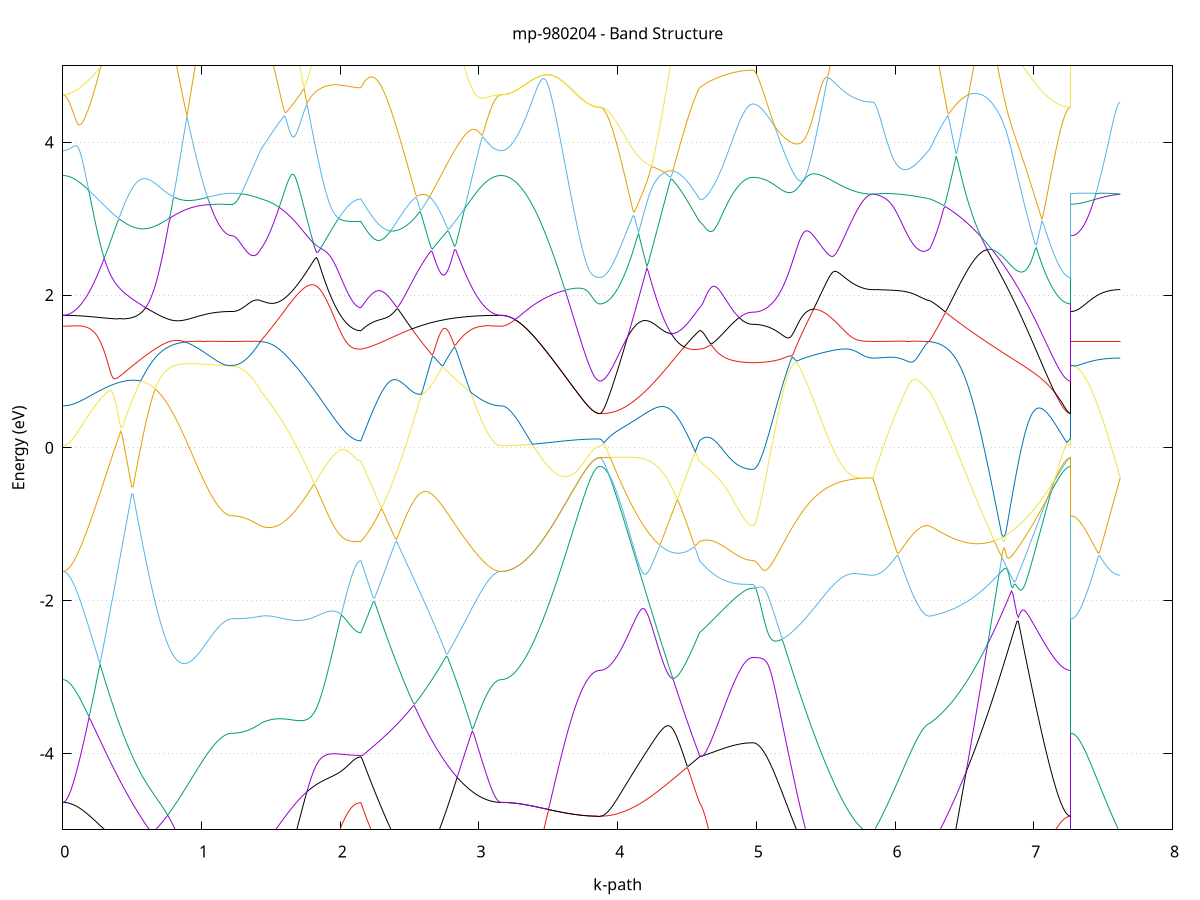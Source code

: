 set title 'mp-980204 - Band Structure'
set xlabel 'k-path'
set ylabel 'Energy (eV)'
set grid y
set yrange [-5:5]
set terminal png size 800,600
set output 'mp-980204_bands_gnuplot.png'
plot '-' using 1:2 with lines notitle, '-' using 1:2 with lines notitle, '-' using 1:2 with lines notitle, '-' using 1:2 with lines notitle, '-' using 1:2 with lines notitle, '-' using 1:2 with lines notitle, '-' using 1:2 with lines notitle, '-' using 1:2 with lines notitle, '-' using 1:2 with lines notitle, '-' using 1:2 with lines notitle, '-' using 1:2 with lines notitle, '-' using 1:2 with lines notitle, '-' using 1:2 with lines notitle, '-' using 1:2 with lines notitle, '-' using 1:2 with lines notitle, '-' using 1:2 with lines notitle, '-' using 1:2 with lines notitle, '-' using 1:2 with lines notitle, '-' using 1:2 with lines notitle, '-' using 1:2 with lines notitle, '-' using 1:2 with lines notitle, '-' using 1:2 with lines notitle, '-' using 1:2 with lines notitle, '-' using 1:2 with lines notitle, '-' using 1:2 with lines notitle, '-' using 1:2 with lines notitle, '-' using 1:2 with lines notitle, '-' using 1:2 with lines notitle, '-' using 1:2 with lines notitle, '-' using 1:2 with lines notitle, '-' using 1:2 with lines notitle, '-' using 1:2 with lines notitle, '-' using 1:2 with lines notitle, '-' using 1:2 with lines notitle, '-' using 1:2 with lines notitle, '-' using 1:2 with lines notitle, '-' using 1:2 with lines notitle, '-' using 1:2 with lines notitle, '-' using 1:2 with lines notitle, '-' using 1:2 with lines notitle, '-' using 1:2 with lines notitle, '-' using 1:2 with lines notitle, '-' using 1:2 with lines notitle, '-' using 1:2 with lines notitle, '-' using 1:2 with lines notitle, '-' using 1:2 with lines notitle, '-' using 1:2 with lines notitle, '-' using 1:2 with lines notitle, '-' using 1:2 with lines notitle, '-' using 1:2 with lines notitle, '-' using 1:2 with lines notitle, '-' using 1:2 with lines notitle, '-' using 1:2 with lines notitle, '-' using 1:2 with lines notitle, '-' using 1:2 with lines notitle, '-' using 1:2 with lines notitle, '-' using 1:2 with lines notitle, '-' using 1:2 with lines notitle, '-' using 1:2 with lines notitle, '-' using 1:2 with lines notitle, '-' using 1:2 with lines notitle, '-' using 1:2 with lines notitle, '-' using 1:2 with lines notitle, '-' using 1:2 with lines notitle
0.000000 -33.632704
0.009945 -33.632704
0.019889 -33.632704
0.029834 -33.632704
0.039778 -33.632804
0.049723 -33.632904
0.059667 -33.632904
0.069612 -33.633004
0.079556 -33.633204
0.089501 -33.633304
0.099445 -33.633504
0.109390 -33.633604
0.119334 -33.633804
0.129279 -33.634004
0.139223 -33.634304
0.149168 -33.634504
0.159112 -33.634804
0.169057 -33.635004
0.179001 -33.635304
0.188946 -33.635604
0.198890 -33.635904
0.208835 -33.636204
0.218779 -33.636604
0.228724 -33.636904
0.238668 -33.637304
0.248613 -33.637604
0.258558 -33.638004
0.268502 -33.638404
0.278447 -33.638804
0.288391 -33.639204
0.298336 -33.639704
0.308280 -33.640104
0.318225 -33.640604
0.328169 -33.641004
0.338114 -33.641504
0.348058 -33.642004
0.358003 -33.642504
0.367947 -33.642904
0.377892 -33.643404
0.387836 -33.644004
0.397781 -33.644504
0.407725 -33.645004
0.417670 -33.645504
0.427614 -33.646004
0.437559 -33.646504
0.447503 -33.647104
0.457448 -33.647604
0.467392 -33.648204
0.477337 -33.648704
0.487281 -33.649304
0.497226 -33.649804
0.507170 -33.650404
0.517115 -33.651004
0.527060 -33.651504
0.537004 -33.652104
0.546949 -33.652604
0.556893 -33.653204
0.566838 -33.653704
0.576782 -33.654304
0.586727 -33.654804
0.596671 -33.655404
0.606616 -33.655904
0.616560 -33.656504
0.626505 -33.657004
0.636449 -33.657604
0.646394 -33.658104
0.656338 -33.658604
0.666283 -33.659204
0.676227 -33.659704
0.686172 -33.660204
0.696116 -33.660704
0.706061 -33.661204
0.716005 -33.661704
0.725950 -33.662204
0.735894 -33.662704
0.745839 -33.663204
0.755783 -33.663704
0.765728 -33.664104
0.775672 -33.664604
0.785617 -33.665104
0.795562 -33.665504
0.805506 -33.665904
0.815451 -33.666404
0.825395 -33.666804
0.835340 -33.667204
0.845284 -33.667604
0.855229 -33.668004
0.865173 -33.668404
0.875118 -33.668804
0.885062 -33.669104
0.895007 -33.669504
0.904951 -33.669904
0.914896 -33.670204
0.924840 -33.670504
0.934785 -33.670904
0.944729 -33.671204
0.954674 -33.671504
0.964618 -33.671804
0.974563 -33.672004
0.984507 -33.672304
0.994452 -33.672604
1.004396 -33.672804
1.014341 -33.673004
1.024285 -33.673304
1.034230 -33.673504
1.044175 -33.673704
1.054119 -33.673904
1.064064 -33.674104
1.074008 -33.674204
1.083953 -33.674404
1.093897 -33.674604
1.103842 -33.674704
1.113786 -33.674804
1.123731 -33.674904
1.133675 -33.675004
1.143620 -33.675104
1.153564 -33.675204
1.163509 -33.675304
1.173453 -33.675404
1.183398 -33.675404
1.193342 -33.675504
1.203287 -33.675504
1.213231 -33.675504
1.223176 -33.675504
1.223176 -33.675504
1.233030 -33.675504
1.242884 -33.675504
1.252738 -33.675404
1.262593 -33.675404
1.272447 -33.675304
1.282301 -33.675304
1.292155 -33.675204
1.302009 -33.675104
1.311864 -33.674904
1.321718 -33.674804
1.331572 -33.674704
1.341426 -33.674504
1.351280 -33.674404
1.361135 -33.674204
1.370989 -33.674004
1.380843 -33.673804
1.390697 -33.673604
1.400551 -33.673304
1.410406 -33.673104
1.420260 -33.672804
1.430114 -33.672604
1.430114 -33.672604
1.440094 -33.672504
1.450075 -33.672604
1.460055 -33.672704
1.470036 -33.672804
1.480016 -33.672904
1.489996 -33.673004
1.499977 -33.673104
1.509957 -33.673204
1.519938 -33.673404
1.529918 -33.673504
1.539898 -33.673604
1.549879 -33.673704
1.559859 -33.673904
1.569840 -33.674004
1.579820 -33.674204
1.589800 -33.674304
1.599781 -33.674504
1.609761 -33.674604
1.619742 -33.674804
1.629722 -33.674904
1.639702 -33.675104
1.649683 -33.675204
1.659663 -33.675404
1.669644 -33.675504
1.679624 -33.675704
1.689604 -33.675904
1.699585 -33.676004
1.709565 -33.676204
1.719546 -33.676404
1.729526 -33.676504
1.739506 -33.676704
1.749487 -33.676804
1.759467 -33.677004
1.769448 -33.677204
1.779428 -33.677304
1.789408 -33.677504
1.799389 -33.677604
1.809369 -33.677804
1.819350 -33.677904
1.829330 -33.678104
1.839310 -33.678204
1.849291 -33.678404
1.859271 -33.678504
1.869252 -33.678704
1.879232 -33.678804
1.889212 -33.678904
1.899193 -33.679104
1.909173 -33.679204
1.919153 -33.679304
1.929134 -33.679404
1.939114 -33.679604
1.949095 -33.679704
1.959075 -33.679804
1.969055 -33.679904
1.979036 -33.680004
1.989016 -33.680104
1.998997 -33.680104
2.008977 -33.680204
2.018957 -33.680304
2.028938 -33.680404
2.038918 -33.680404
2.048899 -33.680504
2.058879 -33.680604
2.068859 -33.680604
2.078840 -33.680604
2.088820 -33.680704
2.098801 -33.680704
2.108781 -33.680704
2.118761 -33.680804
2.128742 -33.680804
2.138722 -33.680804
2.148703 -33.680804
2.148703 -33.680804
2.158617 -33.681204
2.168531 -33.681704
2.178445 -33.682104
2.188359 -33.682404
2.198273 -33.682704
2.208188 -33.683004
2.218102 -33.683304
2.228016 -33.683504
2.237930 -33.683704
2.247844 -33.683904
2.257758 -33.684104
2.267672 -33.684204
2.277587 -33.684204
2.287501 -33.684304
2.297415 -33.684304
2.307329 -33.684304
2.317243 -33.684204
2.327157 -33.684104
2.337071 -33.684004
2.346986 -33.683804
2.356900 -33.683604
2.366814 -33.683404
2.376728 -33.683104
2.386642 -33.682904
2.396556 -33.682504
2.406471 -33.682204
2.416385 -33.681804
2.426299 -33.681404
2.436213 -33.680904
2.446127 -33.680504
2.456041 -33.680004
2.465955 -33.679504
2.475870 -33.678904
2.485784 -33.678304
2.495698 -33.677704
2.505612 -33.677104
2.515526 -33.676404
2.525440 -33.675804
2.535354 -33.675104
2.545269 -33.674304
2.555183 -33.673604
2.565097 -33.672804
2.575011 -33.672104
2.584925 -33.671304
2.594839 -33.670504
2.604754 -33.669604
2.614668 -33.668804
2.624582 -33.667904
2.634496 -33.667004
2.644410 -33.666204
2.654324 -33.665304
2.664238 -33.664404
2.674153 -33.663504
2.684067 -33.662604
2.693981 -33.661604
2.703895 -33.660704
2.713809 -33.659804
2.723723 -33.658904
2.733637 -33.657904
2.743552 -33.657004
2.753466 -33.656104
2.763380 -33.655204
2.773294 -33.654304
2.783208 -33.653304
2.793122 -33.652404
2.803037 -33.651504
2.812951 -33.650604
2.822865 -33.649804
2.832779 -33.648904
2.842693 -33.648004
2.852607 -33.647204
2.862521 -33.646404
2.872436 -33.645504
2.882350 -33.644704
2.892264 -33.644004
2.902178 -33.643204
2.912092 -33.642504
2.922006 -33.641704
2.931921 -33.641004
2.941835 -33.640404
2.951749 -33.639704
2.961663 -33.639104
2.971577 -33.638504
2.981491 -33.637904
2.991405 -33.637404
3.001320 -33.636804
3.011234 -33.636304
3.021148 -33.635904
3.031062 -33.635404
3.040976 -33.635004
3.050890 -33.634704
3.060804 -33.634304
3.070719 -33.634004
3.080633 -33.633704
3.090547 -33.633504
3.100461 -33.633304
3.110375 -33.633104
3.120289 -33.632904
3.130204 -33.632804
3.140118 -33.632704
3.150032 -33.632704
3.159946 -33.632704
3.159946 -33.632704
3.169828 -33.632704
3.179710 -33.632704
3.189592 -33.632704
3.199474 -33.632704
3.209356 -33.632704
3.219238 -33.632704
3.229120 -33.632704
3.239002 -33.632704
3.248884 -33.632704
3.258767 -33.632704
3.268649 -33.632704
3.278531 -33.632704
3.288413 -33.632704
3.298295 -33.632704
3.308177 -33.632704
3.318059 -33.632704
3.327941 -33.632704
3.337823 -33.632704
3.347705 -33.632704
3.357587 -33.632704
3.367469 -33.632704
3.377351 -33.632704
3.387233 -33.632704
3.397115 -33.632704
3.406997 -33.632704
3.416879 -33.632704
3.426762 -33.632704
3.436644 -33.632704
3.446526 -33.632704
3.456408 -33.632804
3.466290 -33.632804
3.476172 -33.632804
3.486054 -33.632804
3.495936 -33.632804
3.505818 -33.632804
3.515700 -33.632804
3.525582 -33.632804
3.535464 -33.632804
3.545346 -33.632804
3.555228 -33.632804
3.565110 -33.632804
3.574992 -33.632804
3.584874 -33.632804
3.594756 -33.632904
3.604639 -33.632904
3.614521 -33.632904
3.624403 -33.632904
3.634285 -33.632904
3.644167 -33.632904
3.654049 -33.632904
3.663931 -33.632904
3.673813 -33.632904
3.683695 -33.632904
3.693577 -33.632904
3.703459 -33.632904
3.713341 -33.632904
3.723223 -33.632904
3.733105 -33.632904
3.742987 -33.632904
3.752869 -33.632904
3.762751 -33.632904
3.772633 -33.632904
3.782516 -33.632904
3.792398 -33.632904
3.802280 -33.632904
3.812162 -33.632904
3.822044 -33.632904
3.831926 -33.632904
3.841808 -33.632904
3.851690 -33.632904
3.861572 -33.632904
3.871454 -33.632904
3.871454 -33.632904
3.881434 -33.632904
3.891415 -33.633004
3.901395 -33.633104
3.911376 -33.633204
3.921356 -33.633404
3.931336 -33.633604
3.941317 -33.633804
3.951297 -33.634004
3.961278 -33.634304
3.971258 -33.634604
3.981238 -33.635004
3.991219 -33.635304
4.001199 -33.635804
4.011180 -33.636204
4.021160 -33.636704
4.031140 -33.637204
4.041121 -33.637704
4.051101 -33.638304
4.061082 -33.638804
4.071062 -33.639404
4.081042 -33.640104
4.091023 -33.640704
4.101003 -33.641404
4.110984 -33.642104
4.120964 -33.642804
4.130944 -33.643604
4.140925 -33.644304
4.150905 -33.645104
4.160886 -33.645904
4.170866 -33.646804
4.180846 -33.647604
4.190827 -33.648404
4.200807 -33.649304
4.210788 -33.650204
4.220768 -33.651104
4.230748 -33.652004
4.240729 -33.652904
4.250709 -33.653804
4.260689 -33.654704
4.270670 -33.655604
4.280650 -33.656604
4.290631 -33.657504
4.300611 -33.658404
4.310591 -33.659304
4.320572 -33.660304
4.330552 -33.661204
4.340533 -33.662104
4.350513 -33.663004
4.360493 -33.664004
4.370474 -33.664904
4.380454 -33.665804
4.390435 -33.666704
4.400415 -33.667504
4.410395 -33.668404
4.420376 -33.669304
4.430356 -33.670104
4.440337 -33.670904
4.450317 -33.671704
4.460297 -33.672504
4.470278 -33.673304
4.480258 -33.674004
4.490239 -33.674804
4.500219 -33.675504
4.510199 -33.676204
4.520180 -33.676804
4.530160 -33.677504
4.540141 -33.678104
4.550121 -33.678704
4.560101 -33.679304
4.570082 -33.679804
4.580062 -33.680304
4.590043 -33.680804
4.590043 -33.680804
4.599906 -33.681004
4.609769 -33.681104
4.619633 -33.681304
4.629496 -33.681504
4.639359 -33.681604
4.649223 -33.681804
4.659086 -33.681904
4.668950 -33.682104
4.678813 -33.682204
4.688676 -33.682304
4.698540 -33.682504
4.708403 -33.682604
4.718267 -33.682704
4.728130 -33.682804
4.737993 -33.682904
4.747857 -33.683104
4.757720 -33.683204
4.767584 -33.683304
4.777447 -33.683404
4.787310 -33.683404
4.797174 -33.683504
4.807037 -33.683604
4.816900 -33.683704
4.826764 -33.683804
4.836627 -33.683804
4.846491 -33.683904
4.856354 -33.683904
4.866217 -33.684004
4.876081 -33.684004
4.885944 -33.684104
4.895808 -33.684104
4.905671 -33.684204
4.915534 -33.684204
4.925398 -33.684204
4.935261 -33.684204
4.945125 -33.684304
4.954988 -33.684304
4.964851 -33.684304
4.974715 -33.684304
4.974715 -33.684304
4.984656 -33.684304
4.994598 -33.684304
5.004539 -33.684304
5.014481 -33.684204
5.024422 -33.684204
5.034364 -33.684204
5.044306 -33.684104
5.054247 -33.684104
5.064189 -33.684004
5.074130 -33.684004
5.084072 -33.683904
5.094013 -33.683904
5.103955 -33.683804
5.113897 -33.683704
5.123838 -33.683604
5.133780 -33.683504
5.143721 -33.683404
5.153663 -33.683304
5.163604 -33.683204
5.173546 -33.683104
5.183487 -33.683004
5.193429 -33.682904
5.203371 -33.682804
5.213312 -33.682704
5.223254 -33.682504
5.233195 -33.682404
5.243137 -33.682304
5.253078 -33.682104
5.263020 -33.682004
5.272962 -33.681804
5.282903 -33.681704
5.292845 -33.681504
5.302786 -33.681404
5.312728 -33.681204
5.322669 -33.681104
5.332611 -33.680904
5.342552 -33.680704
5.352494 -33.680604
5.362436 -33.680404
5.372377 -33.680304
5.382319 -33.680104
5.392260 -33.679904
5.402202 -33.679804
5.412143 -33.679604
5.422085 -33.679404
5.432027 -33.679304
5.441968 -33.679104
5.451910 -33.678904
5.461851 -33.678804
5.471793 -33.678604
5.481734 -33.678404
5.491676 -33.678304
5.501617 -33.678104
5.511559 -33.678004
5.521501 -33.677804
5.531442 -33.677704
5.541384 -33.677504
5.551325 -33.677404
5.561267 -33.677204
5.571208 -33.677104
5.581150 -33.676904
5.591092 -33.676804
5.601033 -33.676704
5.610975 -33.676604
5.620916 -33.676404
5.630858 -33.676304
5.640799 -33.676204
5.650741 -33.676104
5.660682 -33.676004
5.670624 -33.675904
5.680566 -33.675804
5.690507 -33.675704
5.700449 -33.675604
5.710390 -33.675604
5.720332 -33.675504
5.730273 -33.675404
5.740215 -33.675404
5.750157 -33.675304
5.760098 -33.675204
5.770040 -33.675204
5.779981 -33.675204
5.789923 -33.675104
5.799864 -33.675104
5.809806 -33.675104
5.819747 -33.675104
5.829689 -33.675104
5.839631 -33.675004
5.839631 -33.675004
5.849430 -33.675104
5.859229 -33.675104
5.869028 -33.675104
5.878827 -33.675104
5.888626 -33.675104
5.898425 -33.675104
5.908224 -33.675104
5.918024 -33.675104
5.927823 -33.675104
5.937622 -33.675004
5.947421 -33.675004
5.957220 -33.675004
5.967019 -33.675004
5.976818 -33.674904
5.986618 -33.674904
5.996417 -33.674904
6.006216 -33.674804
6.016015 -33.674804
6.025814 -33.674704
6.035613 -33.674704
6.045412 -33.674604
6.055211 -33.674604
6.065011 -33.674504
6.074810 -33.674404
6.084609 -33.674404
6.094408 -33.674304
6.104207 -33.674204
6.114006 -33.674104
6.123805 -33.674004
6.133604 -33.673904
6.143404 -33.673804
6.153203 -33.673704
6.163002 -33.673604
6.172801 -33.673504
6.182600 -33.673404
6.192399 -33.673304
6.202198 -33.673204
6.211997 -33.673104
6.221797 -33.673004
6.231596 -33.672804
6.241395 -33.672704
6.251194 -33.672604
6.251194 -33.672604
6.261157 -33.672304
6.271120 -33.672004
6.281083 -33.671704
6.291046 -33.671404
6.301009 -33.671004
6.310973 -33.670804
6.320936 -33.670504
6.330899 -33.670204
6.340862 -33.669904
6.350825 -33.669504
6.360788 -33.669204
6.370751 -33.668904
6.380714 -33.668504
6.390678 -33.668204
6.400641 -33.667804
6.410604 -33.667404
6.420567 -33.667004
6.430530 -33.666604
6.440493 -33.666204
6.450456 -33.665804
6.460419 -33.665404
6.470382 -33.665004
6.480346 -33.664604
6.490309 -33.664104
6.500272 -33.663704
6.510235 -33.663204
6.520198 -33.662704
6.530161 -33.662304
6.540124 -33.661804
6.550087 -33.661304
6.560050 -33.660804
6.570014 -33.660304
6.579977 -33.659804
6.589940 -33.659304
6.599903 -33.658804
6.609866 -33.658304
6.619829 -33.657804
6.629792 -33.657304
6.639755 -33.656704
6.649718 -33.656204
6.659682 -33.655704
6.669645 -33.655104
6.679608 -33.654604
6.689571 -33.654104
6.699534 -33.653504
6.709497 -33.653004
6.719460 -33.652404
6.729423 -33.651904
6.739386 -33.651404
6.749350 -33.650804
6.759313 -33.650304
6.769276 -33.649704
6.779239 -33.649204
6.789202 -33.648704
6.799165 -33.648104
6.809128 -33.647604
6.819091 -33.647104
6.829055 -33.646604
6.839018 -33.646004
6.848981 -33.645504
6.858944 -33.645004
6.868907 -33.644504
6.878870 -33.644004
6.888833 -33.643504
6.898796 -33.643004
6.908759 -33.642504
6.918723 -33.642104
6.928686 -33.641604
6.938649 -33.641104
6.948612 -33.640704
6.958575 -33.640204
6.968538 -33.639804
6.978501 -33.639404
6.988464 -33.639004
6.998427 -33.638604
7.008391 -33.638204
7.018354 -33.637804
7.028317 -33.637504
7.038280 -33.637104
7.048243 -33.636804
7.058206 -33.636404
7.068169 -33.636104
7.078132 -33.635804
7.088095 -33.635504
7.098059 -33.635304
7.108022 -33.635004
7.117985 -33.634804
7.127948 -33.634504
7.137911 -33.634304
7.147874 -33.634104
7.157837 -33.633904
7.167800 -33.633804
7.177764 -33.633604
7.187727 -33.633504
7.197690 -33.633304
7.207653 -33.633204
7.217616 -33.633104
7.227579 -33.633104
7.237542 -33.633004
7.247505 -33.633004
7.257468 -33.632904
7.267432 -33.632904
7.267432 -33.675504
7.277314 -33.675504
7.287196 -33.675504
7.297078 -33.675504
7.306960 -33.675504
7.316842 -33.675504
7.326724 -33.675504
7.336606 -33.675504
7.346488 -33.675504
7.356370 -33.675504
7.366252 -33.675504
7.376134 -33.675504
7.386016 -33.675404
7.395898 -33.675404
7.405780 -33.675404
7.415662 -33.675404
7.425544 -33.675404
7.435426 -33.675404
7.445309 -33.675404
7.455191 -33.675404
7.465073 -33.675304
7.474955 -33.675304
7.484837 -33.675304
7.494719 -33.675304
7.504601 -33.675304
7.514483 -33.675304
7.524365 -33.675204
7.534247 -33.675204
7.544129 -33.675204
7.554011 -33.675204
7.563893 -33.675204
7.573775 -33.675104
7.583657 -33.675104
7.593539 -33.675104
7.603421 -33.675104
7.613304 -33.675104
7.623186 -33.675004
e
0.000000 -33.632704
0.009945 -33.632704
0.019889 -33.632704
0.029834 -33.632704
0.039778 -33.632804
0.049723 -33.632804
0.059667 -33.632904
0.069612 -33.633004
0.079556 -33.633104
0.089501 -33.633204
0.099445 -33.633304
0.109390 -33.633504
0.119334 -33.633604
0.129279 -33.633804
0.139223 -33.634004
0.149168 -33.634204
0.159112 -33.634404
0.169057 -33.634604
0.179001 -33.634804
0.188946 -33.635104
0.198890 -33.635304
0.208835 -33.635604
0.218779 -33.635904
0.228724 -33.636204
0.238668 -33.636504
0.248613 -33.636804
0.258558 -33.637104
0.268502 -33.637404
0.278447 -33.637804
0.288391 -33.638104
0.298336 -33.638504
0.308280 -33.638904
0.318225 -33.639304
0.328169 -33.639704
0.338114 -33.640104
0.348058 -33.640504
0.358003 -33.640904
0.367947 -33.641304
0.377892 -33.641804
0.387836 -33.642204
0.397781 -33.642704
0.407725 -33.643104
0.417670 -33.643604
0.427614 -33.644104
0.437559 -33.644604
0.447503 -33.645004
0.457448 -33.645504
0.467392 -33.646004
0.477337 -33.646504
0.487281 -33.647004
0.497226 -33.647504
0.507170 -33.648104
0.517115 -33.648604
0.527060 -33.649104
0.537004 -33.649604
0.546949 -33.650104
0.556893 -33.650704
0.566838 -33.651204
0.576782 -33.651704
0.586727 -33.652304
0.596671 -33.652804
0.606616 -33.653304
0.616560 -33.653904
0.626505 -33.654404
0.636449 -33.655004
0.646394 -33.655504
0.656338 -33.656004
0.666283 -33.656604
0.676227 -33.657104
0.686172 -33.657604
0.696116 -33.658104
0.706061 -33.658704
0.716005 -33.659204
0.725950 -33.659704
0.735894 -33.660204
0.745839 -33.660704
0.755783 -33.661204
0.765728 -33.661704
0.775672 -33.662204
0.785617 -33.662704
0.795562 -33.663204
0.805506 -33.663604
0.815451 -33.664104
0.825395 -33.664504
0.835340 -33.665004
0.845284 -33.665404
0.855229 -33.665904
0.865173 -33.666304
0.875118 -33.666704
0.885062 -33.667204
0.895007 -33.667604
0.904951 -33.668004
0.914896 -33.668304
0.924840 -33.668704
0.934785 -33.669104
0.944729 -33.669404
0.954674 -33.669804
0.964618 -33.670104
0.974563 -33.670504
0.984507 -33.670804
0.994452 -33.671104
1.004396 -33.671404
1.014341 -33.671604
1.024285 -33.671904
1.034230 -33.672204
1.044175 -33.672404
1.054119 -33.672604
1.064064 -33.672904
1.074008 -33.673104
1.083953 -33.673304
1.093897 -33.673404
1.103842 -33.673604
1.113786 -33.673804
1.123731 -33.673904
1.133675 -33.674004
1.143620 -33.674204
1.153564 -33.674304
1.163509 -33.674304
1.173453 -33.674404
1.183398 -33.674504
1.193342 -33.674504
1.203287 -33.674604
1.213231 -33.674604
1.223176 -33.674604
1.223176 -33.674604
1.233030 -33.674604
1.242884 -33.674604
1.252738 -33.674504
1.262593 -33.674504
1.272447 -33.674504
1.282301 -33.674404
1.292155 -33.674304
1.302009 -33.674204
1.311864 -33.674204
1.321718 -33.674104
1.331572 -33.673904
1.341426 -33.673804
1.351280 -33.673704
1.361135 -33.673504
1.370989 -33.673404
1.380843 -33.673204
1.390697 -33.673104
1.400551 -33.672904
1.410406 -33.672704
1.420260 -33.672504
1.430114 -33.672304
1.430114 -33.672304
1.440094 -33.671904
1.450075 -33.671504
1.460055 -33.671004
1.470036 -33.670504
1.480016 -33.669904
1.489996 -33.669304
1.499977 -33.668704
1.509957 -33.668104
1.519938 -33.667504
1.529918 -33.666804
1.539898 -33.666104
1.549879 -33.665404
1.559859 -33.664704
1.569840 -33.664004
1.579820 -33.663204
1.589800 -33.662504
1.599781 -33.661704
1.609761 -33.660904
1.619742 -33.660104
1.629722 -33.659204
1.639702 -33.658404
1.649683 -33.657604
1.659663 -33.656704
1.669644 -33.655904
1.679624 -33.655004
1.689604 -33.654204
1.699585 -33.653304
1.709565 -33.652404
1.719546 -33.651604
1.729526 -33.650704
1.739506 -33.649804
1.749487 -33.649004
1.759467 -33.648104
1.769448 -33.647304
1.779428 -33.646404
1.789408 -33.645604
1.799389 -33.644804
1.809369 -33.643904
1.819350 -33.643104
1.829330 -33.642304
1.839310 -33.641504
1.849291 -33.640804
1.859271 -33.640004
1.869252 -33.639204
1.879232 -33.638504
1.889212 -33.637804
1.899193 -33.637104
1.909173 -33.636404
1.919153 -33.635804
1.929134 -33.635204
1.939114 -33.634504
1.949095 -33.634004
1.959075 -33.633404
1.969055 -33.632904
1.979036 -33.632304
1.989016 -33.631904
1.998997 -33.631404
2.008977 -33.631004
2.018957 -33.630504
2.028938 -33.630204
2.038918 -33.629804
2.048899 -33.629504
2.058879 -33.629204
2.068859 -33.628904
2.078840 -33.628704
2.088820 -33.628504
2.098801 -33.628304
2.108781 -33.628204
2.118761 -33.628104
2.128742 -33.628004
2.138722 -33.628004
2.148703 -33.627904
2.148703 -33.627904
2.158617 -33.627904
2.168531 -33.627804
2.178445 -33.627804
2.188359 -33.627804
2.198273 -33.627704
2.208188 -33.627704
2.218102 -33.627704
2.228016 -33.627604
2.237930 -33.627604
2.247844 -33.627604
2.257758 -33.627604
2.267672 -33.627604
2.277587 -33.627504
2.287501 -33.627504
2.297415 -33.627504
2.307329 -33.627504
2.317243 -33.627504
2.327157 -33.627504
2.337071 -33.627504
2.346986 -33.627604
2.356900 -33.627604
2.366814 -33.627604
2.376728 -33.627604
2.386642 -33.627604
2.396556 -33.627704
2.406471 -33.627704
2.416385 -33.627704
2.426299 -33.627804
2.436213 -33.627804
2.446127 -33.627904
2.456041 -33.627904
2.465955 -33.628004
2.475870 -33.628004
2.485784 -33.628104
2.495698 -33.628104
2.505612 -33.628204
2.515526 -33.628304
2.525440 -33.628304
2.535354 -33.628404
2.545269 -33.628504
2.555183 -33.628504
2.565097 -33.628604
2.575011 -33.628704
2.584925 -33.628804
2.594839 -33.628904
2.604754 -33.628904
2.614668 -33.629004
2.624582 -33.629104
2.634496 -33.629204
2.644410 -33.629304
2.654324 -33.629404
2.664238 -33.629504
2.674153 -33.629604
2.684067 -33.629704
2.693981 -33.629704
2.703895 -33.629804
2.713809 -33.629904
2.723723 -33.630004
2.733637 -33.630104
2.743552 -33.630204
2.753466 -33.630304
2.763380 -33.630404
2.773294 -33.630504
2.783208 -33.630604
2.793122 -33.630704
2.803037 -33.630804
2.812951 -33.630804
2.822865 -33.630904
2.832779 -33.631004
2.842693 -33.631104
2.852607 -33.631204
2.862521 -33.631304
2.872436 -33.631404
2.882350 -33.631404
2.892264 -33.631504
2.902178 -33.631604
2.912092 -33.631704
2.922006 -33.631704
2.931921 -33.631804
2.941835 -33.631904
2.951749 -33.631904
2.961663 -33.632004
2.971577 -33.632104
2.981491 -33.632104
2.991405 -33.632204
3.001320 -33.632204
3.011234 -33.632304
3.021148 -33.632304
3.031062 -33.632404
3.040976 -33.632404
3.050890 -33.632404
3.060804 -33.632504
3.070719 -33.632504
3.080633 -33.632504
3.090547 -33.632604
3.100461 -33.632604
3.110375 -33.632604
3.120289 -33.632604
3.130204 -33.632604
3.140118 -33.632704
3.150032 -33.632704
3.159946 -33.632704
3.159946 -33.632704
3.169828 -33.632704
3.179710 -33.632704
3.189592 -33.632704
3.199474 -33.632704
3.209356 -33.632704
3.219238 -33.632704
3.229120 -33.632704
3.239002 -33.632704
3.248884 -33.632704
3.258767 -33.632704
3.268649 -33.632704
3.278531 -33.632704
3.288413 -33.632704
3.298295 -33.632704
3.308177 -33.632704
3.318059 -33.632704
3.327941 -33.632704
3.337823 -33.632704
3.347705 -33.632704
3.357587 -33.632704
3.367469 -33.632704
3.377351 -33.632704
3.387233 -33.632704
3.397115 -33.632704
3.406997 -33.632704
3.416879 -33.632704
3.426762 -33.632704
3.436644 -33.632704
3.446526 -33.632704
3.456408 -33.632804
3.466290 -33.632804
3.476172 -33.632804
3.486054 -33.632804
3.495936 -33.632804
3.505818 -33.632804
3.515700 -33.632804
3.525582 -33.632804
3.535464 -33.632804
3.545346 -33.632804
3.555228 -33.632804
3.565110 -33.632804
3.574992 -33.632804
3.584874 -33.632804
3.594756 -33.632904
3.604639 -33.632904
3.614521 -33.632904
3.624403 -33.632904
3.634285 -33.632904
3.644167 -33.632904
3.654049 -33.632904
3.663931 -33.632904
3.673813 -33.632904
3.683695 -33.632904
3.693577 -33.632904
3.703459 -33.632904
3.713341 -33.632904
3.723223 -33.632904
3.733105 -33.632904
3.742987 -33.632904
3.752869 -33.632904
3.762751 -33.632904
3.772633 -33.632904
3.782516 -33.632904
3.792398 -33.632904
3.802280 -33.632904
3.812162 -33.632904
3.822044 -33.632904
3.831926 -33.632904
3.841808 -33.632904
3.851690 -33.632904
3.861572 -33.632904
3.871454 -33.632904
3.871454 -33.632904
3.881434 -33.632904
3.891415 -33.632904
3.901395 -33.632904
3.911376 -33.632904
3.921356 -33.632904
3.931336 -33.632904
3.941317 -33.632904
3.951297 -33.632804
3.961278 -33.632804
3.971258 -33.632804
3.981238 -33.632704
3.991219 -33.632704
4.001199 -33.632604
4.011180 -33.632604
4.021160 -33.632604
4.031140 -33.632504
4.041121 -33.632504
4.051101 -33.632404
4.061082 -33.632304
4.071062 -33.632304
4.081042 -33.632204
4.091023 -33.632104
4.101003 -33.632104
4.110984 -33.632004
4.120964 -33.631904
4.130944 -33.631804
4.140925 -33.631804
4.150905 -33.631704
4.160886 -33.631604
4.170866 -33.631504
4.180846 -33.631404
4.190827 -33.631304
4.200807 -33.631304
4.210788 -33.631204
4.220768 -33.631104
4.230748 -33.631004
4.240729 -33.630904
4.250709 -33.630804
4.260689 -33.630704
4.270670 -33.630604
4.280650 -33.630504
4.290631 -33.630404
4.300611 -33.630304
4.310591 -33.630204
4.320572 -33.630104
4.330552 -33.630004
4.340533 -33.629904
4.350513 -33.629804
4.360493 -33.629704
4.370474 -33.629604
4.380454 -33.629504
4.390435 -33.629404
4.400415 -33.629404
4.410395 -33.629304
4.420376 -33.629204
4.430356 -33.629104
4.440337 -33.629004
4.450317 -33.628904
4.460297 -33.628804
4.470278 -33.628704
4.480258 -33.628704
4.490239 -33.628604
4.500219 -33.628504
4.510199 -33.628404
4.520180 -33.628404
4.530160 -33.628304
4.540141 -33.628204
4.550121 -33.628204
4.560101 -33.628104
4.570082 -33.628004
4.580062 -33.628004
4.590043 -33.627904
4.590043 -33.627904
4.599906 -33.627904
4.609769 -33.627904
4.619633 -33.627904
4.629496 -33.627904
4.639359 -33.627804
4.649223 -33.627804
4.659086 -33.627804
4.668950 -33.627804
4.678813 -33.627804
4.688676 -33.627804
4.698540 -33.627704
4.708403 -33.627704
4.718267 -33.627704
4.728130 -33.627704
4.737993 -33.627704
4.747857 -33.627704
4.757720 -33.627704
4.767584 -33.627604
4.777447 -33.627604
4.787310 -33.627604
4.797174 -33.627604
4.807037 -33.627604
4.816900 -33.627604
4.826764 -33.627604
4.836627 -33.627604
4.846491 -33.627604
4.856354 -33.627604
4.866217 -33.627604
4.876081 -33.627604
4.885944 -33.627604
4.895808 -33.627504
4.905671 -33.627504
4.915534 -33.627504
4.925398 -33.627504
4.935261 -33.627504
4.945125 -33.627504
4.954988 -33.627504
4.964851 -33.627504
4.974715 -33.627504
4.974715 -33.627504
4.984656 -33.627504
4.994598 -33.627604
5.004539 -33.627704
5.014481 -33.627804
5.024422 -33.627904
5.034364 -33.628104
5.044306 -33.628304
5.054247 -33.628504
5.064189 -33.628804
5.074130 -33.629104
5.084072 -33.629404
5.094013 -33.629704
5.103955 -33.630104
5.113897 -33.630504
5.123838 -33.630904
5.133780 -33.631404
5.143721 -33.631904
5.153663 -33.632404
5.163604 -33.632904
5.173546 -33.633504
5.183487 -33.634104
5.193429 -33.634704
5.203371 -33.635304
5.213312 -33.635904
5.223254 -33.636604
5.233195 -33.637304
5.243137 -33.638004
5.253078 -33.638704
5.263020 -33.639504
5.272962 -33.640204
5.282903 -33.641004
5.292845 -33.641804
5.302786 -33.642504
5.312728 -33.643304
5.322669 -33.644204
5.332611 -33.645004
5.342552 -33.645804
5.352494 -33.646604
5.362436 -33.647504
5.372377 -33.648304
5.382319 -33.649204
5.392260 -33.650104
5.402202 -33.650904
5.412143 -33.651804
5.422085 -33.652604
5.432027 -33.653504
5.441968 -33.654304
5.451910 -33.655204
5.461851 -33.656004
5.471793 -33.656904
5.481734 -33.657704
5.491676 -33.658504
5.501617 -33.659304
5.511559 -33.660104
5.521501 -33.660904
5.531442 -33.661704
5.541384 -33.662504
5.551325 -33.663204
5.561267 -33.663904
5.571208 -33.664704
5.581150 -33.665404
5.591092 -33.666004
5.601033 -33.666704
5.610975 -33.667304
5.620916 -33.668004
5.630858 -33.668604
5.640799 -33.669104
5.650741 -33.669704
5.660682 -33.670204
5.670624 -33.670704
5.680566 -33.671204
5.690507 -33.671704
5.700449 -33.672104
5.710390 -33.672504
5.720332 -33.672904
5.730273 -33.673204
5.740215 -33.673504
5.750157 -33.673804
5.760098 -33.674104
5.770040 -33.674304
5.779981 -33.674504
5.789923 -33.674704
5.799864 -33.674804
5.809806 -33.674904
5.819747 -33.675004
5.829689 -33.675004
5.839631 -33.675004
5.839631 -33.675004
5.849430 -33.675004
5.859229 -33.675004
5.869028 -33.675004
5.878827 -33.675004
5.888626 -33.674904
5.898425 -33.674904
5.908224 -33.674904
5.918024 -33.674804
5.927823 -33.674804
5.937622 -33.674704
5.947421 -33.674704
5.957220 -33.674704
5.967019 -33.674604
5.976818 -33.674604
5.986618 -33.674504
5.996417 -33.674404
6.006216 -33.674404
6.016015 -33.674304
6.025814 -33.674304
6.035613 -33.674204
6.045412 -33.674104
6.055211 -33.674104
6.065011 -33.674004
6.074810 -33.673904
6.084609 -33.673904
6.094408 -33.673804
6.104207 -33.673704
6.114006 -33.673604
6.123805 -33.673504
6.133604 -33.673404
6.143404 -33.673404
6.153203 -33.673304
6.163002 -33.673204
6.172801 -33.673104
6.182600 -33.673004
6.192399 -33.672904
6.202198 -33.672804
6.211997 -33.672704
6.221797 -33.672604
6.231596 -33.672504
6.241395 -33.672404
6.251194 -33.672304
6.251194 -33.672304
6.261157 -33.672004
6.271120 -33.671804
6.281083 -33.671504
6.291046 -33.671304
6.301009 -33.671004
6.310973 -33.670704
6.320936 -33.670304
6.330899 -33.670004
6.340862 -33.669604
6.350825 -33.669204
6.360788 -33.668804
6.370751 -33.668404
6.380714 -33.668004
6.390678 -33.667604
6.400641 -33.667204
6.410604 -33.666704
6.420567 -33.666304
6.430530 -33.665804
6.440493 -33.665404
6.450456 -33.664904
6.460419 -33.664404
6.470382 -33.664004
6.480346 -33.663504
6.490309 -33.663004
6.500272 -33.662504
6.510235 -33.662004
6.520198 -33.661504
6.530161 -33.660904
6.540124 -33.660404
6.550087 -33.659904
6.560050 -33.659404
6.570014 -33.658804
6.579977 -33.658304
6.589940 -33.657804
6.599903 -33.657204
6.609866 -33.656704
6.619829 -33.656204
6.629792 -33.655604
6.639755 -33.655104
6.649718 -33.654504
6.659682 -33.654004
6.669645 -33.653404
6.679608 -33.652904
6.689571 -33.652404
6.699534 -33.651804
6.709497 -33.651304
6.719460 -33.650704
6.729423 -33.650204
6.739386 -33.649704
6.749350 -33.649104
6.759313 -33.648604
6.769276 -33.648104
6.779239 -33.647604
6.789202 -33.647104
6.799165 -33.646504
6.809128 -33.646004
6.819091 -33.645504
6.829055 -33.645004
6.839018 -33.644604
6.848981 -33.644104
6.858944 -33.643604
6.868907 -33.643104
6.878870 -33.642704
6.888833 -33.642204
6.898796 -33.641804
6.908759 -33.641304
6.918723 -33.640904
6.928686 -33.640504
6.938649 -33.640104
6.948612 -33.639704
6.958575 -33.639304
6.968538 -33.638904
6.978501 -33.638504
6.988464 -33.638204
6.998427 -33.637804
7.008391 -33.637504
7.018354 -33.637104
7.028317 -33.636804
7.038280 -33.636504
7.048243 -33.636204
7.058206 -33.635904
7.068169 -33.635704
7.078132 -33.635404
7.088095 -33.635204
7.098059 -33.634904
7.108022 -33.634704
7.117985 -33.634504
7.127948 -33.634304
7.137911 -33.634104
7.147874 -33.633904
7.157837 -33.633804
7.167800 -33.633604
7.177764 -33.633504
7.187727 -33.633404
7.197690 -33.633304
7.207653 -33.633204
7.217616 -33.633104
7.227579 -33.633004
7.237542 -33.633004
7.247505 -33.633004
7.257468 -33.632904
7.267432 -33.632904
7.267432 -33.674604
7.277314 -33.674604
7.287196 -33.674604
7.297078 -33.674604
7.306960 -33.674604
7.316842 -33.674604
7.326724 -33.674604
7.336606 -33.674604
7.346488 -33.674604
7.356370 -33.674604
7.366252 -33.674604
7.376134 -33.674604
7.386016 -33.674704
7.395898 -33.674704
7.405780 -33.674704
7.415662 -33.674704
7.425544 -33.674704
7.435426 -33.674704
7.445309 -33.674704
7.455191 -33.674704
7.465073 -33.674804
7.474955 -33.674804
7.484837 -33.674804
7.494719 -33.674804
7.504601 -33.674804
7.514483 -33.674804
7.524365 -33.674904
7.534247 -33.674904
7.544129 -33.674904
7.554011 -33.674904
7.563893 -33.674904
7.573775 -33.675004
7.583657 -33.675004
7.593539 -33.675004
7.603421 -33.675004
7.613304 -33.675004
7.623186 -33.675004
e
0.000000 -33.598304
0.009945 -33.598304
0.019889 -33.598304
0.029834 -33.598304
0.039778 -33.598204
0.049723 -33.598204
0.059667 -33.598204
0.069612 -33.598204
0.079556 -33.598204
0.089501 -33.598104
0.099445 -33.598104
0.109390 -33.598104
0.119334 -33.598104
0.129279 -33.598004
0.139223 -33.598004
0.149168 -33.597904
0.159112 -33.597904
0.169057 -33.597804
0.179001 -33.597804
0.188946 -33.597704
0.198890 -33.597704
0.208835 -33.597604
0.218779 -33.597604
0.228724 -33.597504
0.238668 -33.597404
0.248613 -33.597404
0.258558 -33.597304
0.268502 -33.597204
0.278447 -33.597204
0.288391 -33.597104
0.298336 -33.597004
0.308280 -33.596904
0.318225 -33.596804
0.328169 -33.596804
0.338114 -33.596704
0.348058 -33.596604
0.358003 -33.596504
0.367947 -33.596404
0.377892 -33.596304
0.387836 -33.596204
0.397781 -33.596104
0.407725 -33.596004
0.417670 -33.595904
0.427614 -33.595804
0.437559 -33.595704
0.447503 -33.595604
0.457448 -33.595504
0.467392 -33.595404
0.477337 -33.595304
0.487281 -33.595204
0.497226 -33.595104
0.507170 -33.595004
0.517115 -33.594904
0.527060 -33.594804
0.537004 -33.594704
0.546949 -33.594504
0.556893 -33.594404
0.566838 -33.594304
0.576782 -33.594204
0.586727 -33.594104
0.596671 -33.594004
0.606616 -33.593904
0.616560 -33.593804
0.626505 -33.593704
0.636449 -33.593504
0.646394 -33.593404
0.656338 -33.593304
0.666283 -33.593204
0.676227 -33.593104
0.686172 -33.593004
0.696116 -33.592904
0.706061 -33.592804
0.716005 -33.592704
0.725950 -33.592604
0.735894 -33.592504
0.745839 -33.592404
0.755783 -33.592304
0.765728 -33.592104
0.775672 -33.592004
0.785617 -33.591904
0.795562 -33.591804
0.805506 -33.591704
0.815451 -33.591704
0.825395 -33.591604
0.835340 -33.591504
0.845284 -33.591404
0.855229 -33.591304
0.865173 -33.591204
0.875118 -33.591104
0.885062 -33.591004
0.895007 -33.591004
0.904951 -33.590904
0.914896 -33.590804
0.924840 -33.590704
0.934785 -33.590604
0.944729 -33.590604
0.954674 -33.590504
0.964618 -33.590404
0.974563 -33.590304
0.984507 -33.590304
0.994452 -33.590204
1.004396 -33.590204
1.014341 -33.590104
1.024285 -33.590104
1.034230 -33.590004
1.044175 -33.590004
1.054119 -33.589904
1.064064 -33.589904
1.074008 -33.589804
1.083953 -33.589804
1.093897 -33.589704
1.103842 -33.589704
1.113786 -33.589704
1.123731 -33.589704
1.133675 -33.589604
1.143620 -33.589604
1.153564 -33.589604
1.163509 -33.589604
1.173453 -33.589504
1.183398 -33.589504
1.193342 -33.589504
1.203287 -33.589504
1.213231 -33.589504
1.223176 -33.589504
1.223176 -33.589504
1.233030 -33.589504
1.242884 -33.589504
1.252738 -33.589504
1.262593 -33.589504
1.272447 -33.589604
1.282301 -33.589604
1.292155 -33.589604
1.302009 -33.589604
1.311864 -33.589704
1.321718 -33.589704
1.331572 -33.589804
1.341426 -33.589804
1.351280 -33.589904
1.361135 -33.589904
1.370989 -33.590004
1.380843 -33.590004
1.390697 -33.590104
1.400551 -33.590204
1.410406 -33.590204
1.420260 -33.590304
1.430114 -33.590404
1.430114 -33.590404
1.440094 -33.590404
1.450075 -33.590504
1.460055 -33.590604
1.470036 -33.590604
1.480016 -33.590704
1.489996 -33.590804
1.499977 -33.590904
1.509957 -33.591004
1.519938 -33.591004
1.529918 -33.591104
1.539898 -33.591204
1.549879 -33.591304
1.559859 -33.591404
1.569840 -33.591504
1.579820 -33.591604
1.589800 -33.591704
1.599781 -33.591804
1.609761 -33.591804
1.619742 -33.591904
1.629722 -33.592004
1.639702 -33.592104
1.649683 -33.592204
1.659663 -33.592304
1.669644 -33.592404
1.679624 -33.592504
1.689604 -33.592604
1.699585 -33.592704
1.709565 -33.592904
1.719546 -33.593004
1.729526 -33.593104
1.739506 -33.593204
1.749487 -33.593304
1.759467 -33.593404
1.769448 -33.593504
1.779428 -33.593604
1.789408 -33.593704
1.799389 -33.593804
1.809369 -33.593904
1.819350 -33.594004
1.829330 -33.594004
1.839310 -33.594104
1.849291 -33.594204
1.859271 -33.594304
1.869252 -33.594404
1.879232 -33.594504
1.889212 -33.594604
1.899193 -33.594704
1.909173 -33.594704
1.919153 -33.594804
1.929134 -33.594904
1.939114 -33.595004
1.949095 -33.595004
1.959075 -33.595104
1.969055 -33.595204
1.979036 -33.595204
1.989016 -33.595304
1.998997 -33.595304
2.008977 -33.595404
2.018957 -33.595404
2.028938 -33.595504
2.038918 -33.595504
2.048899 -33.595504
2.058879 -33.595604
2.068859 -33.595604
2.078840 -33.595604
2.088820 -33.595704
2.098801 -33.595704
2.108781 -33.595704
2.118761 -33.595704
2.128742 -33.595704
2.138722 -33.595704
2.148703 -33.595704
2.148703 -33.595704
2.158617 -33.595604
2.168531 -33.595604
2.178445 -33.595504
2.188359 -33.595404
2.198273 -33.595304
2.208188 -33.595304
2.218102 -33.595204
2.228016 -33.595104
2.237930 -33.595104
2.247844 -33.595004
2.257758 -33.595004
2.267672 -33.594904
2.277587 -33.594904
2.287501 -33.594804
2.297415 -33.594804
2.307329 -33.594804
2.317243 -33.594704
2.327157 -33.594704
2.337071 -33.594704
2.346986 -33.594604
2.356900 -33.594604
2.366814 -33.594604
2.376728 -33.594604
2.386642 -33.594604
2.396556 -33.594604
2.406471 -33.594604
2.416385 -33.594604
2.426299 -33.594604
2.436213 -33.594604
2.446127 -33.594604
2.456041 -33.594604
2.465955 -33.594604
2.475870 -33.594704
2.485784 -33.594704
2.495698 -33.594704
2.505612 -33.594804
2.515526 -33.594804
2.525440 -33.594804
2.535354 -33.594904
2.545269 -33.594904
2.555183 -33.595004
2.565097 -33.595004
2.575011 -33.595104
2.584925 -33.595104
2.594839 -33.595204
2.604754 -33.595204
2.614668 -33.595304
2.624582 -33.595404
2.634496 -33.595404
2.644410 -33.595504
2.654324 -33.595604
2.664238 -33.595604
2.674153 -33.595704
2.684067 -33.595804
2.693981 -33.595804
2.703895 -33.595904
2.713809 -33.596004
2.723723 -33.596104
2.733637 -33.596104
2.743552 -33.596204
2.753466 -33.596304
2.763380 -33.596404
2.773294 -33.596404
2.783208 -33.596504
2.793122 -33.596604
2.803037 -33.596704
2.812951 -33.596704
2.822865 -33.596804
2.832779 -33.596904
2.842693 -33.596904
2.852607 -33.597004
2.862521 -33.597104
2.872436 -33.597104
2.882350 -33.597204
2.892264 -33.597304
2.902178 -33.597404
2.912092 -33.597404
2.922006 -33.597504
2.931921 -33.597504
2.941835 -33.597604
2.951749 -33.597704
2.961663 -33.597704
2.971577 -33.597804
2.981491 -33.597804
2.991405 -33.597904
3.001320 -33.597904
3.011234 -33.597904
3.021148 -33.598004
3.031062 -33.598004
3.040976 -33.598104
3.050890 -33.598104
3.060804 -33.598104
3.070719 -33.598104
3.080633 -33.598204
3.090547 -33.598204
3.100461 -33.598204
3.110375 -33.598204
3.120289 -33.598204
3.130204 -33.598304
3.140118 -33.598304
3.150032 -33.598304
3.159946 -33.598304
3.159946 -33.598304
3.169828 -33.598304
3.179710 -33.598304
3.189592 -33.598304
3.199474 -33.598304
3.209356 -33.598304
3.219238 -33.598304
3.229120 -33.598404
3.239002 -33.598404
3.248884 -33.598404
3.258767 -33.598504
3.268649 -33.598504
3.278531 -33.598504
3.288413 -33.598604
3.298295 -33.598604
3.308177 -33.598704
3.318059 -33.598704
3.327941 -33.598804
3.337823 -33.598904
3.347705 -33.598904
3.357587 -33.599004
3.367469 -33.599104
3.377351 -33.599104
3.387233 -33.599204
3.397115 -33.599304
3.406997 -33.599404
3.416879 -33.599504
3.426762 -33.599604
3.436644 -33.599704
3.446526 -33.599704
3.456408 -33.599804
3.466290 -33.599904
3.476172 -33.600004
3.486054 -33.600104
3.495936 -33.600204
3.505818 -33.600304
3.515700 -33.600404
3.525582 -33.600404
3.535464 -33.600504
3.545346 -33.600604
3.555228 -33.600704
3.565110 -33.600804
3.574992 -33.600904
3.584874 -33.601004
3.594756 -33.601104
3.604639 -33.601204
3.614521 -33.601204
3.624403 -33.601304
3.634285 -33.601404
3.644167 -33.601504
3.654049 -33.601604
3.663931 -33.601604
3.673813 -33.601704
3.683695 -33.601804
3.693577 -33.601804
3.703459 -33.601904
3.713341 -33.602004
3.723223 -33.602004
3.733105 -33.602104
3.742987 -33.602104
3.752869 -33.602204
3.762751 -33.602204
3.772633 -33.602304
3.782516 -33.602304
3.792398 -33.602304
3.802280 -33.602404
3.812162 -33.602404
3.822044 -33.602404
3.831926 -33.602404
3.841808 -33.602404
3.851690 -33.602404
3.861572 -33.602404
3.871454 -33.602404
3.871454 -33.602404
3.881434 -33.602404
3.891415 -33.602404
3.901395 -33.602404
3.911376 -33.602404
3.921356 -33.602404
3.931336 -33.602404
3.941317 -33.602304
3.951297 -33.602304
3.961278 -33.602304
3.971258 -33.602204
3.981238 -33.602204
3.991219 -33.602104
4.001199 -33.602104
4.011180 -33.602004
4.021160 -33.602004
4.031140 -33.601904
4.041121 -33.601804
4.051101 -33.601804
4.061082 -33.601704
4.071062 -33.601604
4.081042 -33.601504
4.091023 -33.601504
4.101003 -33.601404
4.110984 -33.601304
4.120964 -33.601204
4.130944 -33.601104
4.140925 -33.601004
4.150905 -33.600904
4.160886 -33.600804
4.170866 -33.600704
4.180846 -33.600604
4.190827 -33.600504
4.200807 -33.600304
4.210788 -33.600204
4.220768 -33.600104
4.230748 -33.600004
4.240729 -33.599904
4.250709 -33.599704
4.260689 -33.599604
4.270670 -33.599504
4.280650 -33.599404
4.290631 -33.599204
4.300611 -33.599104
4.310591 -33.599004
4.320572 -33.598904
4.330552 -33.598704
4.340533 -33.598604
4.350513 -33.598504
4.360493 -33.598304
4.370474 -33.598204
4.380454 -33.598104
4.390435 -33.597904
4.400415 -33.597804
4.410395 -33.597704
4.420376 -33.597604
4.430356 -33.597404
4.440337 -33.597304
4.450317 -33.597204
4.460297 -33.597104
4.470278 -33.597004
4.480258 -33.596804
4.490239 -33.596704
4.500219 -33.596604
4.510199 -33.596504
4.520180 -33.596404
4.530160 -33.596304
4.540141 -33.596204
4.550121 -33.596104
4.560101 -33.596004
4.570082 -33.595904
4.580062 -33.595804
4.590043 -33.595704
4.590043 -33.595704
4.599906 -33.595704
4.609769 -33.595704
4.619633 -33.595604
4.629496 -33.595604
4.639359 -33.595604
4.649223 -33.595504
4.659086 -33.595504
4.668950 -33.595504
4.678813 -33.595404
4.688676 -33.595404
4.698540 -33.595304
4.708403 -33.595304
4.718267 -33.595304
4.728130 -33.595204
4.737993 -33.595204
4.747857 -33.595204
4.757720 -33.595104
4.767584 -33.595104
4.777447 -33.595104
4.787310 -33.595004
4.797174 -33.595004
4.807037 -33.595004
4.816900 -33.595004
4.826764 -33.595004
4.836627 -33.594904
4.846491 -33.594904
4.856354 -33.594904
4.866217 -33.594904
4.876081 -33.594904
4.885944 -33.594804
4.895808 -33.594804
4.905671 -33.594804
4.915534 -33.594804
4.925398 -33.594804
4.935261 -33.594804
4.945125 -33.594804
4.954988 -33.594804
4.964851 -33.594804
4.974715 -33.594804
4.974715 -33.594804
4.984656 -33.594804
4.994598 -33.594804
5.004539 -33.594704
5.014481 -33.594704
5.024422 -33.594704
5.034364 -33.594704
5.044306 -33.594704
5.054247 -33.594704
5.064189 -33.594604
5.074130 -33.594604
5.084072 -33.594604
5.094013 -33.594504
5.103955 -33.594504
5.113897 -33.594404
5.123838 -33.594404
5.133780 -33.594304
5.143721 -33.594304
5.153663 -33.594204
5.163604 -33.594204
5.173546 -33.594104
5.183487 -33.594004
5.193429 -33.594004
5.203371 -33.593904
5.213312 -33.593804
5.223254 -33.593804
5.233195 -33.593704
5.243137 -33.593604
5.253078 -33.593504
5.263020 -33.593504
5.272962 -33.593404
5.282903 -33.593304
5.292845 -33.593204
5.302786 -33.593104
5.312728 -33.593004
5.322669 -33.592904
5.332611 -33.592804
5.342552 -33.592804
5.352494 -33.592704
5.362436 -33.592604
5.372377 -33.592504
5.382319 -33.592404
5.392260 -33.592304
5.402202 -33.592204
5.412143 -33.592104
5.422085 -33.592004
5.432027 -33.591904
5.441968 -33.591804
5.451910 -33.591704
5.461851 -33.591604
5.471793 -33.591504
5.481734 -33.591404
5.491676 -33.591404
5.501617 -33.591304
5.511559 -33.591204
5.521501 -33.591104
5.531442 -33.591004
5.541384 -33.590904
5.551325 -33.590804
5.561267 -33.590704
5.571208 -33.590704
5.581150 -33.590604
5.591092 -33.590504
5.601033 -33.590404
5.610975 -33.590404
5.620916 -33.590304
5.630858 -33.590204
5.640799 -33.590204
5.650741 -33.590104
5.660682 -33.590104
5.670624 -33.590004
5.680566 -33.590004
5.690507 -33.589904
5.700449 -33.589904
5.710390 -33.589804
5.720332 -33.589804
5.730273 -33.589704
5.740215 -33.589704
5.750157 -33.589704
5.760098 -33.589604
5.770040 -33.589604
5.779981 -33.589604
5.789923 -33.589604
5.799864 -33.589604
5.809806 -33.589604
5.819747 -33.589504
5.829689 -33.589504
5.839631 -33.589504
5.839631 -33.589504
5.849430 -33.589504
5.859229 -33.589504
5.869028 -33.589504
5.878827 -33.589504
5.888626 -33.589504
5.898425 -33.589504
5.908224 -33.589504
5.918024 -33.589604
5.927823 -33.589604
5.937622 -33.589604
5.947421 -33.589604
5.957220 -33.589604
5.967019 -33.589604
5.976818 -33.589604
5.986618 -33.589604
5.996417 -33.589604
6.006216 -33.589704
6.016015 -33.589704
6.025814 -33.589704
6.035613 -33.589704
6.045412 -33.589704
6.055211 -33.589804
6.065011 -33.589804
6.074810 -33.589804
6.084609 -33.589804
6.094408 -33.589904
6.104207 -33.589904
6.114006 -33.589904
6.123805 -33.589904
6.133604 -33.590004
6.143404 -33.590004
6.153203 -33.590004
6.163002 -33.590104
6.172801 -33.590104
6.182600 -33.590104
6.192399 -33.590204
6.202198 -33.590204
6.211997 -33.590204
6.221797 -33.590304
6.231596 -33.590304
6.241395 -33.590404
6.251194 -33.590404
6.251194 -33.590404
6.261157 -33.590504
6.271120 -33.590604
6.281083 -33.590604
6.291046 -33.590704
6.301009 -33.590804
6.310973 -33.591004
6.320936 -33.591104
6.330899 -33.591204
6.340862 -33.591304
6.350825 -33.591404
6.360788 -33.591504
6.370751 -33.591604
6.380714 -33.591704
6.390678 -33.591904
6.400641 -33.592004
6.410604 -33.592104
6.420567 -33.592304
6.430530 -33.592404
6.440493 -33.592504
6.450456 -33.592704
6.460419 -33.592804
6.470382 -33.593004
6.480346 -33.593104
6.490309 -33.593204
6.500272 -33.593404
6.510235 -33.593504
6.520198 -33.593704
6.530161 -33.593904
6.540124 -33.594004
6.550087 -33.594204
6.560050 -33.594304
6.570014 -33.594504
6.579977 -33.594704
6.589940 -33.594804
6.599903 -33.595004
6.609866 -33.595104
6.619829 -33.595304
6.629792 -33.595504
6.639755 -33.595604
6.649718 -33.595804
6.659682 -33.596004
6.669645 -33.596104
6.679608 -33.596304
6.689571 -33.596504
6.699534 -33.596604
6.709497 -33.596804
6.719460 -33.597004
6.729423 -33.597104
6.739386 -33.597304
6.749350 -33.597404
6.759313 -33.597604
6.769276 -33.597804
6.779239 -33.597904
6.789202 -33.598104
6.799165 -33.598204
6.809128 -33.598404
6.819091 -33.598604
6.829055 -33.598704
6.839018 -33.598904
6.848981 -33.599004
6.858944 -33.599104
6.868907 -33.599304
6.878870 -33.599404
6.888833 -33.599604
6.898796 -33.599704
6.908759 -33.599804
6.918723 -33.600004
6.928686 -33.600104
6.938649 -33.600204
6.948612 -33.600404
6.958575 -33.600504
6.968538 -33.600604
6.978501 -33.600704
6.988464 -33.600804
6.998427 -33.600904
7.008391 -33.601004
7.018354 -33.601204
7.028317 -33.601304
7.038280 -33.601304
7.048243 -33.601404
7.058206 -33.601504
7.068169 -33.601604
7.078132 -33.601704
7.088095 -33.601804
7.098059 -33.601804
7.108022 -33.601904
7.117985 -33.602004
7.127948 -33.602004
7.137911 -33.602104
7.147874 -33.602104
7.157837 -33.602204
7.167800 -33.602204
7.177764 -33.602304
7.187727 -33.602304
7.197690 -33.602304
7.207653 -33.602404
7.217616 -33.602404
7.227579 -33.602404
7.237542 -33.602404
7.247505 -33.602404
7.257468 -33.602404
7.267432 -33.602404
7.267432 -33.589504
7.277314 -33.589504
7.287196 -33.589504
7.297078 -33.589504
7.306960 -33.589504
7.316842 -33.589504
7.326724 -33.589504
7.336606 -33.589504
7.346488 -33.589504
7.356370 -33.589504
7.366252 -33.589504
7.376134 -33.589504
7.386016 -33.589504
7.395898 -33.589504
7.405780 -33.589504
7.415662 -33.589504
7.425544 -33.589504
7.435426 -33.589504
7.445309 -33.589504
7.455191 -33.589504
7.465073 -33.589504
7.474955 -33.589504
7.484837 -33.589504
7.494719 -33.589504
7.504601 -33.589504
7.514483 -33.589504
7.524365 -33.589504
7.534247 -33.589504
7.544129 -33.589504
7.554011 -33.589504
7.563893 -33.589504
7.573775 -33.589504
7.583657 -33.589504
7.593539 -33.589504
7.603421 -33.589504
7.613304 -33.589504
7.623186 -33.589504
e
0.000000 -15.263604
0.009945 -15.263204
0.019889 -15.262104
0.029834 -15.260404
0.039778 -15.257904
0.049723 -15.254804
0.059667 -15.250904
0.069612 -15.246304
0.079556 -15.241004
0.089501 -15.235104
0.099445 -15.228404
0.109390 -15.221004
0.119334 -15.212904
0.129279 -15.204104
0.139223 -15.194704
0.149168 -15.184504
0.159112 -15.173604
0.169057 -15.162104
0.179001 -15.149804
0.188946 -15.136904
0.198890 -15.123204
0.208835 -15.108904
0.218779 -15.093904
0.228724 -15.078204
0.238668 -15.061804
0.248613 -15.044704
0.258558 -15.027004
0.268502 -15.008604
0.278447 -14.989504
0.288391 -14.969704
0.298336 -14.949204
0.308280 -14.928104
0.318225 -14.906304
0.328169 -14.883904
0.338114 -14.860704
0.348058 -14.837004
0.358003 -14.812504
0.367947 -14.787404
0.377892 -14.761704
0.387836 -14.735304
0.397781 -14.708304
0.407725 -14.680604
0.417670 -14.652304
0.427614 -14.623304
0.437559 -14.593704
0.447503 -14.563504
0.457448 -14.532604
0.467392 -14.501204
0.477337 -14.469104
0.487281 -14.436404
0.497226 -14.403004
0.507170 -14.369104
0.517115 -14.334604
0.527060 -14.299504
0.537004 -14.263704
0.546949 -14.227404
0.556893 -14.190504
0.566838 -14.153104
0.576782 -14.115004
0.586727 -14.076404
0.596671 -14.037204
0.606616 -13.997504
0.616560 -13.957204
0.626505 -13.916404
0.636449 -13.875004
0.646394 -13.833104
0.656338 -13.790704
0.666283 -13.747704
0.676227 -13.704204
0.686172 -13.660204
0.696116 -13.615804
0.706061 -13.570804
0.716005 -13.525304
0.725950 -13.479404
0.735894 -13.433004
0.745839 -13.386104
0.755783 -13.338804
0.765728 -13.291004
0.775672 -13.242804
0.785617 -13.194204
0.795562 -13.145204
0.805506 -13.095704
0.815451 -13.045904
0.825395 -12.995704
0.835340 -12.945104
0.845284 -12.894204
0.855229 -12.842904
0.865173 -12.791304
0.875118 -12.739304
0.885062 -12.687104
0.895007 -12.634604
0.904951 -12.581804
0.914896 -12.528704
0.924840 -12.475404
0.934785 -12.421904
0.944729 -12.368204
0.954674 -12.314304
0.964618 -12.260204
0.974563 -12.205904
0.984507 -12.151604
0.994452 -12.097104
1.004396 -12.042604
1.014341 -11.988004
1.024285 -11.933304
1.034230 -11.878704
1.044175 -11.824104
1.054119 -11.769504
1.064064 -11.715104
1.074008 -11.660804
1.083953 -11.606604
1.093897 -11.552704
1.103842 -11.499104
1.113786 -11.445804
1.123731 -11.393004
1.133675 -11.340704
1.143620 -11.289104
1.153564 -11.238504
1.163509 -11.189004
1.173453 -11.141304
1.183398 -11.096004
1.193342 -11.054604
1.203287 -11.019404
1.213231 -10.994704
1.223176 -10.985504
1.223176 -10.985504
1.233030 -10.985604
1.242884 -10.985604
1.252738 -10.985704
1.262593 -10.985804
1.272447 -10.986004
1.282301 -10.986104
1.292155 -10.986404
1.302009 -10.986704
1.311864 -10.987104
1.321718 -10.987504
1.331572 -10.988004
1.341426 -10.988704
1.351280 -10.989404
1.361135 -10.990304
1.370989 -10.991304
1.380843 -10.992404
1.390697 -10.993704
1.400551 -11.005504
1.410406 -11.051804
1.420260 -11.098904
1.430114 -11.146704
1.430114 -11.146704
1.440094 -11.181204
1.450075 -11.215604
1.460055 -11.249904
1.470036 -11.284104
1.480016 -11.318204
1.489996 -11.352104
1.499977 -11.385804
1.509957 -11.419204
1.519938 -11.452504
1.529918 -11.485404
1.539898 -11.518004
1.549879 -11.550404
1.559859 -11.582404
1.569840 -11.614104
1.579820 -11.645404
1.589800 -11.676304
1.599781 -11.706904
1.609761 -11.737104
1.619742 -11.766804
1.629722 -11.796104
1.639702 -11.825004
1.649683 -11.853404
1.659663 -11.881404
1.669644 -11.909004
1.679624 -11.936004
1.689604 -11.962604
1.699585 -11.988704
1.709565 -12.014204
1.719546 -12.039304
1.729526 -12.063904
1.739506 -12.088004
1.749487 -12.111504
1.759467 -12.134504
1.769448 -12.157004
1.779428 -12.179004
1.789408 -12.200404
1.799389 -12.221204
1.809369 -12.241604
1.819350 -12.261304
1.829330 -12.280504
1.839310 -12.299204
1.849291 -12.317304
1.859271 -12.334804
1.869252 -12.351704
1.879232 -12.368104
1.889212 -12.383904
1.899193 -12.399104
1.909173 -12.413804
1.919153 -12.427804
1.929134 -12.441304
1.939114 -12.454204
1.949095 -12.466504
1.959075 -12.478204
1.969055 -12.489304
1.979036 -12.499904
1.989016 -12.509804
1.998997 -12.519204
2.008977 -12.527904
2.018957 -12.536004
2.028938 -12.543604
2.038918 -12.550504
2.048899 -12.556904
2.058879 -12.562604
2.068859 -12.567804
2.078840 -12.572304
2.088820 -12.576204
2.098801 -12.579604
2.108781 -12.582304
2.118761 -12.584404
2.128742 -12.585904
2.138722 -12.586804
2.148703 -12.587104
2.148703 -12.587104
2.158617 -12.541004
2.168531 -12.494204
2.178445 -12.446904
2.188359 -12.398904
2.198273 -12.350404
2.208188 -12.350604
2.218102 -12.398804
2.228016 -12.447604
2.237930 -12.496804
2.247844 -12.546304
2.257758 -12.596204
2.267672 -12.646204
2.277587 -12.696304
2.287501 -12.746504
2.297415 -12.796704
2.307329 -12.846804
2.317243 -12.896904
2.327157 -12.946804
2.337071 -12.996504
2.346986 -13.046004
2.356900 -13.095304
2.366814 -13.144304
2.376728 -13.193004
2.386642 -13.241404
2.396556 -13.289404
2.406471 -13.337104
2.416385 -13.384404
2.426299 -13.431204
2.436213 -13.477704
2.446127 -13.523704
2.456041 -13.569304
2.465955 -13.614404
2.475870 -13.659004
2.485784 -13.703104
2.495698 -13.746804
2.505612 -13.789904
2.515526 -13.832504
2.525440 -13.874604
2.535354 -13.916204
2.545269 -13.957204
2.555183 -13.997604
2.565097 -14.037504
2.575011 -14.076904
2.584925 -14.115604
2.594839 -14.153804
2.604754 -14.191404
2.614668 -14.228404
2.624582 -14.264904
2.634496 -14.300704
2.644410 -14.335904
2.654324 -14.370504
2.664238 -14.404504
2.674153 -14.437904
2.684067 -14.470704
2.693981 -14.502804
2.703895 -14.534304
2.713809 -14.565204
2.723723 -14.595504
2.733637 -14.625104
2.743552 -14.654004
2.753466 -14.682404
2.763380 -14.710004
2.773294 -14.737104
2.783208 -14.763404
2.793122 -14.789104
2.803037 -14.814204
2.812951 -14.838604
2.822865 -14.862304
2.832779 -14.885404
2.842693 -14.907804
2.852607 -14.929504
2.862521 -14.950604
2.872436 -14.971004
2.882350 -14.990704
2.892264 -15.009804
2.902178 -15.028104
2.912092 -15.045804
2.922006 -15.062804
2.931921 -15.079104
2.941835 -15.094804
2.951749 -15.109704
2.961663 -15.124004
2.971577 -15.137604
2.981491 -15.150404
2.991405 -15.162604
3.001320 -15.174104
3.011234 -15.184904
3.021148 -15.195104
3.031062 -15.204504
3.040976 -15.213204
3.050890 -15.221304
3.060804 -15.228604
3.070719 -15.235204
3.080633 -15.241204
3.090547 -15.246404
3.100461 -15.251004
3.110375 -15.254804
3.120289 -15.258004
3.130204 -15.260404
3.140118 -15.262204
3.150032 -15.263204
3.159946 -15.263604
3.159946 -15.263604
3.169828 -15.263304
3.179710 -15.262304
3.189592 -15.260804
3.199474 -15.258604
3.209356 -15.255904
3.219238 -15.252504
3.229120 -15.248504
3.239002 -15.243904
3.248884 -15.238704
3.258767 -15.232904
3.268649 -15.226504
3.278531 -15.219504
3.288413 -15.211904
3.298295 -15.203804
3.308177 -15.195004
3.318059 -15.185604
3.327941 -15.175704
3.337823 -15.165204
3.347705 -15.154104
3.357587 -15.142404
3.367469 -15.130204
3.377351 -15.117404
3.387233 -15.104104
3.397115 -15.090304
3.406997 -15.075904
3.416879 -15.061004
3.426762 -15.045604
3.436644 -15.029604
3.446526 -15.013204
3.456408 -14.996304
3.466290 -14.979004
3.476172 -14.961104
3.486054 -14.942904
3.495936 -14.924204
3.505818 -14.905104
3.515700 -14.885604
3.525582 -14.865704
3.535464 -14.845504
3.545346 -14.824904
3.555228 -14.804004
3.565110 -14.782904
3.574992 -14.761504
3.584874 -14.739804
3.594756 -14.718004
3.604639 -14.696004
3.614521 -14.673804
3.624403 -14.651604
3.634285 -14.629404
3.644167 -14.607104
3.654049 -14.584904
3.663931 -14.562804
3.673813 -14.540904
3.683695 -14.519204
3.693577 -14.497904
3.703459 -14.476904
3.713341 -14.456304
3.723223 -14.436304
3.733105 -14.416904
3.742987 -14.398204
3.752869 -14.380304
3.762751 -14.363404
3.772633 -14.347404
3.782516 -14.332604
3.792398 -14.318904
3.802280 -14.306604
3.812162 -14.295704
3.822044 -14.286404
3.831926 -14.278604
3.841808 -14.272404
3.851690 -14.268004
3.861572 -14.265304
3.871454 -14.264404
3.871454 -14.264404
3.881434 -14.264104
3.891415 -14.263104
3.901395 -14.261504
3.911376 -14.259204
3.921356 -14.256204
3.931336 -14.252704
3.941317 -14.248404
3.951297 -14.243504
3.961278 -14.238004
3.971258 -14.231804
3.981238 -14.224904
3.991219 -14.217404
4.001199 -14.209304
4.011180 -14.200504
4.021160 -14.191004
4.031140 -14.180904
4.041121 -14.170204
4.051101 -14.158804
4.061082 -14.146704
4.071062 -14.134004
4.081042 -14.120604
4.091023 -14.106604
4.101003 -14.092004
4.110984 -14.076704
4.120964 -14.060704
4.130944 -14.044104
4.140925 -14.026804
4.150905 -14.008904
4.160886 -13.990404
4.170866 -13.971204
4.180846 -13.951304
4.190827 -13.930804
4.200807 -13.909704
4.210788 -13.887904
4.220768 -13.865504
4.230748 -13.842404
4.240729 -13.818704
4.250709 -13.794304
4.260689 -13.769304
4.270670 -13.743704
4.280650 -13.717404
4.290631 -13.690404
4.300611 -13.662804
4.310591 -13.634604
4.320572 -13.605804
4.330552 -13.576304
4.340533 -13.546104
4.350513 -13.515304
4.360493 -13.483904
4.370474 -13.451904
4.380454 -13.419204
4.390435 -13.385804
4.400415 -13.351904
4.410395 -13.317304
4.420376 -13.282004
4.430356 -13.246204
4.440337 -13.209704
4.450317 -13.172504
4.460297 -13.134804
4.470278 -13.096404
4.480258 -13.057404
4.490239 -13.017704
4.500219 -12.977504
4.510199 -12.936604
4.520180 -12.895104
4.530160 -12.852904
4.540141 -12.810204
4.550121 -12.766804
4.560101 -12.722804
4.570082 -12.678204
4.580062 -12.633004
4.590043 -12.587104
4.590043 -12.587104
4.599906 -12.570704
4.609769 -12.556204
4.619633 -12.543704
4.629496 -12.533404
4.639359 -12.525204
4.649223 -12.519304
4.659086 -12.515504
4.668950 -12.513704
4.678813 -12.513804
4.688676 -12.515704
4.698540 -12.519004
4.708403 -12.523404
4.718267 -12.528904
4.728130 -12.535204
4.737993 -12.542004
4.747857 -12.549204
4.757720 -12.556704
4.767584 -12.564304
4.777447 -12.572004
4.787310 -12.579604
4.797174 -12.587104
4.807037 -12.594304
4.816900 -12.601404
4.826764 -12.608104
4.836627 -12.614604
4.846491 -12.620704
4.856354 -12.626404
4.866217 -12.631704
4.876081 -12.636604
4.885944 -12.641104
4.895808 -12.645104
4.905671 -12.648704
4.915534 -12.651804
4.925398 -12.654504
4.935261 -12.656704
4.945125 -12.658404
4.954988 -12.659604
4.964851 -12.660304
4.974715 -12.660604
4.974715 -12.660604
4.984656 -12.660304
4.994598 -12.659504
5.004539 -12.658104
5.014481 -12.656204
5.024422 -12.653804
5.034364 -12.650804
5.044306 -12.647304
5.054247 -12.643204
5.064189 -12.638604
5.074130 -12.633504
5.084072 -12.627804
5.094013 -12.621604
5.103955 -12.614804
5.113897 -12.607604
5.123838 -12.599704
5.133780 -12.591404
5.143721 -12.582504
5.153663 -12.573004
5.163604 -12.563104
5.173546 -12.552604
5.183487 -12.541604
5.193429 -12.530004
5.203371 -12.518004
5.213312 -12.505404
5.223254 -12.492204
5.233195 -12.478604
5.243137 -12.464404
5.253078 -12.449804
5.263020 -12.434604
5.272962 -12.418904
5.282903 -12.402704
5.292845 -12.386004
5.302786 -12.368704
5.312728 -12.351004
5.322669 -12.332804
5.332611 -12.314004
5.342552 -12.294804
5.352494 -12.275104
5.362436 -12.254904
5.372377 -12.234204
5.382319 -12.213104
5.392260 -12.191404
5.402202 -12.169304
5.412143 -12.146804
5.422085 -12.123704
5.432027 -12.100204
5.441968 -12.076304
5.451910 -12.051904
5.461851 -12.027004
5.471793 -12.001804
5.481734 -11.976004
5.491676 -11.949904
5.501617 -11.923404
5.511559 -11.896404
5.521501 -11.869004
5.531442 -11.841304
5.541384 -11.813104
5.551325 -11.784604
5.561267 -11.755704
5.571208 -11.726504
5.581150 -11.696904
5.591092 -11.667004
5.601033 -11.636804
5.610975 -11.606304
5.620916 -11.575404
5.630858 -11.544404
5.640799 -11.513004
5.650741 -11.481504
5.660682 -11.449704
5.670624 -11.417804
5.680566 -11.385804
5.690507 -11.353604
5.700449 -11.321404
5.710390 -11.289304
5.720332 -11.257204
5.730273 -11.225304
5.740215 -11.193704
5.750157 -11.162504
5.760098 -11.132004
5.770040 -11.102404
5.779981 -11.074104
5.789923 -11.047604
5.799864 -11.023504
5.809806 -11.002804
5.819747 -10.986704
5.829689 -10.976304
5.839631 -10.972704
5.839631 -10.972704
5.849430 -10.973504
5.859229 -10.976004
5.869028 -10.979704
5.878827 -10.984404
5.888626 -10.989904
5.898425 -10.996004
5.908224 -11.002504
5.918024 -11.009304
5.927823 -11.016204
5.937622 -11.023104
5.947421 -11.030004
5.957220 -11.036704
5.967019 -11.043204
5.976818 -11.049504
5.986618 -11.055604
5.996417 -11.061304
6.006216 -11.066604
6.016015 -11.071604
6.025814 -11.076204
6.035613 -11.080404
6.045412 -11.084204
6.055211 -11.087604
6.065011 -11.090504
6.074810 -11.092904
6.084609 -11.094904
6.094408 -11.096404
6.104207 -11.097504
6.114006 -11.098204
6.123805 -11.098404
6.133604 -11.098204
6.143404 -11.097704
6.153203 -11.096804
6.163002 -11.095704
6.172801 -11.094404
6.182600 -11.093204
6.192399 -11.092404
6.202198 -11.092404
6.211997 -11.094204
6.221797 -11.099204
6.231596 -11.109104
6.241395 -11.125004
6.251194 -11.146704
6.251194 -11.146704
6.261157 -11.195704
6.271120 -11.245204
6.281083 -11.295204
6.291046 -11.345504
6.301009 -11.396104
6.310973 -11.446804
6.320936 -11.497804
6.330899 -11.548804
6.340862 -11.599804
6.350825 -11.650804
6.360788 -11.701704
6.370751 -11.752604
6.380714 -11.803204
6.390678 -11.853704
6.400641 -11.904004
6.410604 -11.954104
6.420567 -12.003804
6.430530 -12.053304
6.440493 -12.102404
6.450456 -12.151204
6.460419 -12.199704
6.470382 -12.247704
6.480346 -12.295404
6.490309 -12.342704
6.500272 -12.389504
6.510235 -12.435904
6.520198 -12.481804
6.530161 -12.527304
6.540124 -12.572304
6.550087 -12.616804
6.560050 -12.660804
6.570014 -12.704304
6.579977 -12.747304
6.589940 -12.789804
6.599903 -12.831804
6.609866 -12.873204
6.619829 -12.914004
6.629792 -12.954404
6.639755 -12.994104
6.649718 -13.033404
6.659682 -13.072004
6.669645 -13.110104
6.679608 -13.147604
6.689571 -13.184604
6.699534 -13.220904
6.709497 -13.256704
6.719460 -13.291904
6.729423 -13.326404
6.739386 -13.360404
6.749350 -13.393804
6.759313 -13.426604
6.769276 -13.458804
6.779239 -13.490404
6.789202 -13.521404
6.799165 -13.551804
6.809128 -13.581504
6.819091 -13.610604
6.829055 -13.639204
6.839018 -13.667104
6.848981 -13.694304
6.858944 -13.721004
6.868907 -13.747004
6.878870 -13.772404
6.888833 -13.797204
6.898796 -13.821404
6.908759 -13.844904
6.918723 -13.867804
6.928686 -13.890004
6.938649 -13.911604
6.948612 -13.932604
6.958575 -13.953004
6.968538 -13.972704
6.978501 -13.991704
6.988464 -14.010204
6.998427 -14.028004
7.008391 -14.045104
7.018354 -14.061604
7.028317 -14.077504
7.038280 -14.092704
7.048243 -14.107304
7.058206 -14.121204
7.068169 -14.134504
7.078132 -14.147204
7.088095 -14.159204
7.098059 -14.170504
7.108022 -14.181204
7.117985 -14.191304
7.127948 -14.200704
7.137911 -14.209504
7.147874 -14.217604
7.157837 -14.225104
7.167800 -14.231904
7.177764 -14.238104
7.187727 -14.243604
7.197690 -14.248504
7.207653 -14.252704
7.217616 -14.256304
7.227579 -14.259204
7.237542 -14.261504
7.247505 -14.263104
7.257468 -14.264104
7.267432 -14.264404
7.267432 -10.985504
7.277314 -10.985504
7.287196 -10.985404
7.297078 -10.985304
7.306960 -10.985204
7.316842 -10.984904
7.326724 -10.984704
7.336606 -10.984404
7.346488 -10.984104
7.356370 -10.983704
7.366252 -10.983304
7.376134 -10.982804
7.386016 -10.982404
7.395898 -10.981904
7.405780 -10.981304
7.415662 -10.980804
7.425544 -10.980304
7.435426 -10.979704
7.445309 -10.979204
7.455191 -10.978604
7.465073 -10.978004
7.474955 -10.977504
7.484837 -10.976904
7.494719 -10.976404
7.504601 -10.975904
7.514483 -10.975404
7.524365 -10.975004
7.534247 -10.974604
7.544129 -10.974204
7.554011 -10.973904
7.563893 -10.973604
7.573775 -10.973304
7.583657 -10.973104
7.593539 -10.972904
7.603421 -10.972804
7.613304 -10.972704
7.623186 -10.972704
e
0.000000 -9.431704
0.009945 -9.431504
0.019889 -9.430904
0.029834 -9.429804
0.039778 -9.428304
0.049723 -9.426404
0.059667 -9.424104
0.069612 -9.421404
0.079556 -9.418304
0.089501 -9.414704
0.099445 -9.410804
0.109390 -9.406404
0.119334 -9.401704
0.129279 -9.396604
0.139223 -9.391204
0.149168 -9.385404
0.159112 -9.379204
0.169057 -9.372704
0.179001 -9.365904
0.188946 -9.358804
0.198890 -9.351404
0.208835 -9.343704
0.218779 -9.335704
0.228724 -9.327504
0.238668 -9.319004
0.248613 -9.310404
0.258558 -9.301504
0.268502 -9.292504
0.278447 -9.283304
0.288391 -9.273904
0.298336 -9.264504
0.308280 -9.254904
0.318225 -9.245304
0.328169 -9.235704
0.338114 -9.226004
0.348058 -9.216404
0.358003 -9.206804
0.367947 -9.197304
0.377892 -9.187804
0.387836 -9.178504
0.397781 -9.169404
0.407725 -9.160404
0.417670 -9.151704
0.427614 -9.143204
0.437559 -9.135004
0.447503 -9.127104
0.457448 -9.119604
0.467392 -9.112504
0.477337 -9.105804
0.487281 -9.099604
0.497226 -9.093904
0.507170 -9.088704
0.517115 -9.084004
0.527060 -9.079904
0.537004 -9.076504
0.546949 -9.073704
0.556893 -9.071604
0.566838 -9.070304
0.576782 -9.069604
0.586727 -9.106204
0.596671 -9.149204
0.606616 -9.191504
0.616560 -9.233204
0.626505 -9.274204
0.636449 -9.314604
0.646394 -9.354304
0.656338 -9.393404
0.666283 -9.431804
0.676227 -9.469504
0.686172 -9.506604
0.696116 -9.543004
0.706061 -9.578804
0.716005 -9.613904
0.725950 -9.648404
0.735894 -9.682204
0.745839 -9.715304
0.755783 -9.747704
0.765728 -9.779504
0.775672 -9.810604
0.785617 -9.841104
0.795562 -9.870804
0.805506 -9.899904
0.815451 -9.928404
0.825395 -9.956104
0.835340 -9.983204
0.845284 -10.009604
0.855229 -10.035304
0.865173 -10.060304
0.875118 -10.084704
0.885062 -10.108404
0.895007 -10.131404
0.904951 -10.153704
0.914896 -10.175404
0.924840 -10.196304
0.934785 -10.216604
0.944729 -10.236204
0.954674 -10.255104
0.964618 -10.273404
0.974563 -10.290904
0.984507 -10.307804
0.994452 -10.324004
1.004396 -10.339504
1.014341 -10.354304
1.024285 -10.368404
1.034230 -10.381804
1.044175 -10.394604
1.054119 -10.406604
1.064064 -10.418004
1.074008 -10.428704
1.083953 -10.438704
1.093897 -10.448004
1.103842 -10.456604
1.113786 -10.464504
1.123731 -10.471804
1.133675 -10.478304
1.143620 -10.484204
1.153564 -10.489404
1.163509 -10.515204
1.173453 -10.557804
1.183398 -10.598904
1.193342 -10.637104
1.203287 -10.669904
1.213231 -10.693204
1.223176 -10.701904
1.223176 -10.701904
1.233030 -10.701604
1.242884 -10.700604
1.252738 -10.699004
1.262593 -10.696804
1.272447 -10.693904
1.282301 -10.690404
1.292155 -10.686304
1.302009 -10.681504
1.311864 -10.676104
1.321718 -10.683404
1.331572 -10.717404
1.341426 -10.753604
1.351280 -10.791704
1.361135 -10.831604
1.370989 -10.873104
1.380843 -10.916004
1.390697 -10.960204
1.400551 -10.995204
1.410406 -10.996904
1.420260 -10.998804
1.430114 -11.000904
1.430114 -11.000904
1.440094 -11.005204
1.450075 -11.014204
1.460055 -11.027004
1.470036 -11.043104
1.480016 -11.061504
1.489996 -11.081704
1.499977 -11.103204
1.509957 -11.125804
1.519938 -11.149104
1.529918 -11.173004
1.539898 -11.197204
1.549879 -11.221604
1.559859 -11.246204
1.569840 -11.270804
1.579820 -11.295404
1.589800 -11.319904
1.599781 -11.344204
1.609761 -11.368404
1.619742 -11.392404
1.629722 -11.416204
1.639702 -11.439804
1.649683 -11.463004
1.659663 -11.486004
1.669644 -11.508604
1.679624 -11.530904
1.689604 -11.552904
1.699585 -11.574504
1.709565 -11.595804
1.719546 -11.616704
1.729526 -11.637204
1.739506 -11.657304
1.749487 -11.677004
1.759467 -11.696304
1.769448 -11.715104
1.779428 -11.733604
1.789408 -11.751604
1.799389 -11.769104
1.809369 -11.786304
1.819350 -11.802904
1.829330 -11.819204
1.839310 -11.834904
1.849291 -11.850204
1.859271 -11.865104
1.869252 -11.879404
1.879232 -11.893304
1.889212 -11.906704
1.899193 -11.919704
1.909173 -11.932104
1.919153 -11.944104
1.929134 -11.955504
1.939114 -11.966504
1.949095 -11.977004
1.959075 -11.987004
1.969055 -11.996504
1.979036 -12.005404
1.989016 -12.013904
1.998997 -12.021904
2.008977 -12.029404
2.018957 -12.036304
2.028938 -12.042804
2.038918 -12.048704
2.048899 -12.054104
2.058879 -12.059004
2.068859 -12.063404
2.078840 -12.067304
2.088820 -12.070704
2.098801 -12.073504
2.108781 -12.075904
2.118761 -12.077704
2.128742 -12.079004
2.138722 -12.079704
2.148703 -12.080004
2.148703 -12.080004
2.158617 -12.122204
2.168531 -12.165704
2.178445 -12.210504
2.188359 -12.256304
2.198273 -12.303104
2.208188 -12.301204
2.218102 -12.251504
2.228016 -12.201204
2.237930 -12.150204
2.247844 -12.098704
2.257758 -12.046604
2.267672 -11.994004
2.277587 -11.940704
2.287501 -11.886804
2.297415 -11.832404
2.307329 -11.777404
2.317243 -11.721804
2.327157 -11.665704
2.337071 -11.609004
2.346986 -11.551704
2.356900 -11.493904
2.366814 -11.435504
2.376728 -11.376504
2.386642 -11.317004
2.396556 -11.256904
2.406471 -11.196304
2.416385 -11.135204
2.426299 -11.073504
2.436213 -11.011304
2.446127 -10.948504
2.456041 -10.885204
2.465955 -10.821404
2.475870 -10.757104
2.485784 -10.692204
2.495698 -10.626904
2.505612 -10.561004
2.515526 -10.494704
2.525440 -10.427804
2.535354 -10.360504
2.545269 -10.292704
2.555183 -10.224404
2.565097 -10.155604
2.575011 -10.086304
2.584925 -10.016604
2.594839 -9.946504
2.604754 -9.875904
2.614668 -9.804904
2.624582 -9.733404
2.634496 -9.661504
2.644410 -9.589304
2.654324 -9.516604
2.664238 -9.443504
2.674153 -9.370004
2.684067 -9.296204
2.693981 -9.222004
2.703895 -9.147504
2.713809 -9.129204
2.723723 -9.136304
2.733637 -9.143904
2.743552 -9.151904
2.753466 -9.160304
2.763380 -9.168904
2.773294 -9.177904
2.783208 -9.187004
2.793122 -9.196404
2.803037 -9.205904
2.812951 -9.215504
2.822865 -9.225204
2.832779 -9.234904
2.842693 -9.244604
2.852607 -9.254204
2.862521 -9.263904
2.872436 -9.273404
2.882350 -9.282804
2.892264 -9.292104
2.902178 -9.301204
2.912092 -9.310204
2.922006 -9.318904
2.931921 -9.327404
2.941835 -9.335704
2.951749 -9.343704
2.961663 -9.351404
2.971577 -9.358904
2.981491 -9.366004
2.991405 -9.372904
3.001320 -9.379404
3.011234 -9.385504
3.021148 -9.391304
3.031062 -9.396804
3.040976 -9.401904
3.050890 -9.406604
3.060804 -9.410904
3.070719 -9.414804
3.080633 -9.418304
3.090547 -9.421404
3.100461 -9.424204
3.110375 -9.426504
3.120289 -9.428404
3.130204 -9.429804
3.140118 -9.430904
3.150032 -9.431504
3.159946 -9.431704
3.159946 -9.431704
3.169828 -9.434104
3.179710 -9.441004
3.189592 -9.452404
3.199474 -9.468304
3.209356 -9.488304
3.219238 -9.512404
3.229120 -9.540204
3.239002 -9.571504
3.248884 -9.606104
3.258767 -9.643604
3.268649 -9.683804
3.278531 -9.726404
3.288413 -9.771204
3.298295 -9.818004
3.308177 -9.866504
3.318059 -9.916504
3.327941 -9.967904
3.337823 -10.020504
3.347705 -10.074004
3.357587 -10.128504
3.367469 -10.183704
3.377351 -10.239504
3.387233 -10.295904
3.397115 -10.352604
3.406997 -10.409704
3.416879 -10.467004
3.426762 -10.524404
3.436644 -10.581904
3.446526 -10.639504
3.456408 -10.697004
3.466290 -10.754304
3.476172 -10.811604
3.486054 -10.868504
3.495936 -10.925304
3.505818 -10.981704
3.515700 -11.037704
3.525582 -11.093304
3.535464 -11.148504
3.545346 -11.203104
3.555228 -11.257204
3.565110 -11.310704
3.574992 -11.363604
3.584874 -11.415804
3.594756 -11.467304
3.604639 -11.517904
3.614521 -11.567804
3.624403 -11.616804
3.634285 -11.664804
3.644167 -11.711804
3.654049 -11.757804
3.663931 -11.802704
3.673813 -11.846404
3.683695 -11.888804
3.693577 -11.929904
3.703459 -11.969604
3.713341 -12.007804
3.723223 -12.044404
3.733105 -12.079404
3.742987 -12.112604
3.752869 -12.143904
3.762751 -12.173204
3.772633 -12.200504
3.782516 -12.225604
3.792398 -12.248404
3.802280 -12.268804
3.812162 -12.286704
3.822044 -12.302004
3.831926 -12.314704
3.841808 -12.324604
3.851690 -12.331704
3.861572 -12.336004
3.871454 -12.337504
3.871454 -12.337504
3.881434 -12.337204
3.891415 -12.336304
3.901395 -12.334804
3.911376 -12.332704
3.921356 -12.330004
3.931336 -12.326704
3.941317 -12.322804
3.951297 -12.318304
3.961278 -12.313204
3.971258 -12.307504
3.981238 -12.301304
3.991219 -12.294504
4.001199 -12.287104
4.011180 -12.279104
4.021160 -12.270604
4.031140 -12.261504
4.041121 -12.251904
4.051101 -12.241804
4.061082 -12.231104
4.071062 -12.219904
4.081042 -12.208204
4.091023 -12.196004
4.101003 -12.183404
4.110984 -12.170204
4.120964 -12.156704
4.130944 -12.142604
4.140925 -12.128204
4.150905 -12.113404
4.160886 -12.098204
4.170866 -12.082704
4.180846 -12.066804
4.190827 -12.050604
4.200807 -12.034204
4.210788 -12.017504
4.220768 -12.000604
4.230748 -11.983604
4.240729 -11.966504
4.250709 -11.949304
4.260689 -11.932104
4.270670 -11.914904
4.280650 -11.897904
4.290631 -11.881004
4.300611 -11.864404
4.310591 -11.848204
4.320572 -11.832404
4.330552 -11.817204
4.340533 -11.802604
4.350513 -11.788904
4.360493 -11.776004
4.370474 -11.764304
4.380454 -11.753904
4.390435 -11.744904
4.400415 -11.737504
4.410395 -11.731904
4.420376 -11.728304
4.430356 -11.726904
4.440337 -11.728004
4.450317 -11.731604
4.460297 -11.737904
4.470278 -11.747204
4.480258 -11.759404
4.490239 -11.774604
4.500219 -11.793004
4.510199 -11.814304
4.520180 -11.838604
4.530160 -11.865804
4.540141 -11.895704
4.550121 -11.928204
4.560101 -11.963104
4.570082 -12.000104
4.580062 -12.039204
4.590043 -12.080004
4.590043 -12.080004
4.599906 -12.094904
4.609769 -12.108304
4.619633 -12.120104
4.629496 -12.130104
4.639359 -12.138404
4.649223 -12.144904
4.659086 -12.149704
4.668950 -12.152904
4.678813 -12.154704
4.688676 -12.155104
4.698540 -12.154504
4.708403 -12.153104
4.718267 -12.151004
4.728130 -12.148404
4.737993 -12.145604
4.747857 -12.142504
4.757720 -12.139504
4.767584 -12.136404
4.777447 -12.133404
4.787310 -12.130604
4.797174 -12.127904
4.807037 -12.125404
4.816900 -12.123104
4.826764 -12.121004
4.836627 -12.119104
4.846491 -12.117404
4.856354 -12.115904
4.866217 -12.114604
4.876081 -12.113404
4.885944 -12.112404
4.895808 -12.111504
4.905671 -12.110804
4.915534 -12.110104
4.925398 -12.109604
4.935261 -12.109204
4.945125 -12.108904
4.954988 -12.108704
4.964851 -12.108604
4.974715 -12.108504
4.974715 -12.108504
4.984656 -12.108204
4.994598 -12.107304
5.004539 -12.105804
5.014481 -12.103604
5.024422 -12.100804
5.034364 -12.097404
5.044306 -12.093404
5.054247 -12.088804
5.064189 -12.083504
5.074130 -12.077604
5.084072 -12.071204
5.094013 -12.064104
5.103955 -12.056404
5.113897 -12.048104
5.123838 -12.039204
5.133780 -12.029704
5.143721 -12.019604
5.153663 -12.008904
5.163604 -11.997604
5.173546 -11.985704
5.183487 -11.973204
5.193429 -11.960204
5.203371 -11.946504
5.213312 -11.932304
5.223254 -11.917504
5.233195 -11.902204
5.243137 -11.886304
5.253078 -11.869804
5.263020 -11.852804
5.272962 -11.835304
5.282903 -11.817204
5.292845 -11.798504
5.302786 -11.779404
5.312728 -11.759704
5.322669 -11.739604
5.332611 -11.718904
5.342552 -11.697704
5.352494 -11.676104
5.362436 -11.654004
5.372377 -11.631404
5.382319 -11.608404
5.392260 -11.585004
5.402202 -11.561104
5.412143 -11.536804
5.422085 -11.512204
5.432027 -11.487204
5.441968 -11.461804
5.451910 -11.436004
5.461851 -11.410004
5.471793 -11.383704
5.481734 -11.357104
5.491676 -11.330204
5.501617 -11.303104
5.511559 -11.275904
5.521501 -11.248404
5.531442 -11.220904
5.541384 -11.193204
5.551325 -11.165504
5.561267 -11.137704
5.571208 -11.110004
5.581150 -11.082304
5.591092 -11.054804
5.601033 -11.027404
5.610975 -11.000304
5.620916 -10.973404
5.630858 -10.946904
5.640799 -10.920704
5.650741 -10.895104
5.660682 -10.870004
5.670624 -10.845504
5.680566 -10.821804
5.690507 -10.798804
5.700449 -10.776804
5.710390 -10.755704
5.720332 -10.735604
5.730273 -10.716704
5.740215 -10.699104
5.750157 -10.682804
5.760098 -10.667904
5.770040 -10.654604
5.779981 -10.642804
5.789923 -10.632804
5.799864 -10.624404
5.809806 -10.617904
5.819747 -10.613104
5.829689 -10.610304
5.839631 -10.609404
5.839631 -10.609404
5.849430 -10.612904
5.859229 -10.616304
5.869028 -10.619504
5.878827 -10.622404
5.888626 -10.625204
5.898425 -10.627804
5.908224 -10.630204
5.918024 -10.632404
5.927823 -10.634404
5.937622 -10.636104
5.947421 -10.637704
5.957220 -10.639004
5.967019 -10.640104
5.976818 -10.640904
5.986618 -10.641604
5.996417 -10.642004
6.006216 -10.642104
6.016015 -10.642004
6.025814 -10.641704
6.035613 -10.641104
6.045412 -10.640304
6.055211 -10.639204
6.065011 -10.637904
6.074810 -10.651704
6.084609 -10.667704
6.094408 -10.684804
6.104207 -10.703104
6.114006 -10.722504
6.123805 -10.742904
6.133604 -10.764204
6.143404 -10.786504
6.153203 -10.809604
6.163002 -10.833404
6.172801 -10.857704
6.182600 -10.882404
6.192399 -10.907104
6.202198 -10.931104
6.211997 -10.953704
6.221797 -10.973404
6.231596 -10.988404
6.241395 -10.997404
6.251194 -11.000904
6.251194 -11.000904
6.261157 -11.003304
6.271120 -11.006004
6.281083 -11.009004
6.291046 -11.012304
6.301009 -11.016004
6.310973 -11.020004
6.320936 -11.024404
6.330899 -11.029104
6.340862 -11.034304
6.350825 -11.039904
6.360788 -11.046004
6.370751 -11.052504
6.380714 -11.059504
6.390678 -11.067004
6.400641 -11.075004
6.410604 -11.083504
6.420567 -11.092504
6.430530 -11.102104
6.440493 -11.112204
6.450456 -11.122904
6.460419 -11.134104
6.470382 -11.145804
6.480346 -11.158204
6.490309 -11.171004
6.500272 -11.184404
6.510235 -11.198304
6.520198 -11.212804
6.530161 -11.227804
6.540124 -11.243204
6.550087 -11.259204
6.560050 -11.275704
6.570014 -11.292604
6.579977 -11.309904
6.589940 -11.327704
6.599903 -11.345904
6.609866 -11.364404
6.619829 -11.383304
6.629792 -11.402604
6.639755 -11.422104
6.649718 -11.442004
6.659682 -11.462104
6.669645 -11.482404
6.679608 -11.503004
6.689571 -11.523704
6.699534 -11.544604
6.709497 -11.565604
6.719460 -11.586704
6.729423 -11.607904
6.739386 -11.629204
6.749350 -11.650504
6.759313 -11.671804
6.769276 -11.693004
6.779239 -11.714204
6.789202 -11.735404
6.799165 -11.756504
6.809128 -11.777404
6.819091 -11.798204
6.829055 -11.818904
6.839018 -11.839304
6.848981 -11.859604
6.858944 -11.879604
6.868907 -11.899404
6.878870 -11.919004
6.888833 -11.938304
6.898796 -11.957204
6.908759 -11.975904
6.918723 -11.994204
6.928686 -12.012204
6.938649 -12.029804
6.948612 -12.047004
6.958575 -12.063904
6.968538 -12.080304
6.978501 -12.096404
6.988464 -12.112004
6.998427 -12.127104
7.008391 -12.141804
7.018354 -12.156104
7.028317 -12.169804
7.038280 -12.183104
7.048243 -12.195904
7.058206 -12.208204
7.068169 -12.219904
7.078132 -12.231104
7.088095 -12.241904
7.098059 -12.252004
7.108022 -12.261604
7.117985 -12.270704
7.127948 -12.279204
7.137911 -12.287204
7.147874 -12.294604
7.157837 -12.301404
7.167800 -12.307604
7.177764 -12.313304
7.187727 -12.318304
7.197690 -12.322804
7.207653 -12.326704
7.217616 -12.330004
7.227579 -12.332704
7.237542 -12.334804
7.247505 -12.336304
7.257468 -12.337204
7.267432 -12.337504
7.267432 -10.701904
7.277314 -10.701804
7.287196 -10.701604
7.297078 -10.701204
7.306960 -10.700604
7.316842 -10.699804
7.326724 -10.698904
7.336606 -10.697804
7.346488 -10.696604
7.356370 -10.695204
7.366252 -10.693604
7.376134 -10.691904
7.386016 -10.690004
7.395898 -10.688004
7.405780 -10.685804
7.415662 -10.683504
7.425544 -10.681104
7.435426 -10.678504
7.445309 -10.675704
7.455191 -10.672904
7.465073 -10.669904
7.474955 -10.666804
7.484837 -10.663604
7.494719 -10.660204
7.504601 -10.656804
7.514483 -10.653204
7.524365 -10.649604
7.534247 -10.645904
7.544129 -10.642104
7.554011 -10.638204
7.563893 -10.634204
7.573775 -10.630204
7.583657 -10.626104
7.593539 -10.622004
7.603421 -10.617804
7.613304 -10.613604
7.623186 -10.609404
e
0.000000 -6.679104
0.009945 -6.679004
0.019889 -6.678804
0.029834 -6.678404
0.039778 -6.677904
0.049723 -6.677304
0.059667 -6.676504
0.069612 -6.675504
0.079556 -6.674504
0.089501 -6.673304
0.099445 -6.672004
0.109390 -6.670504
0.119334 -6.669004
0.129279 -6.667404
0.139223 -6.665704
0.149168 -6.664004
0.159112 -6.724804
0.169057 -6.787504
0.179001 -6.850404
0.188946 -6.913404
0.198890 -6.976504
0.208835 -7.039504
0.218779 -7.102304
0.228724 -7.165004
0.238668 -7.227504
0.248613 -7.289604
0.258558 -7.351504
0.268502 -7.413004
0.278447 -7.474104
0.288391 -7.534904
0.298336 -7.595204
0.308280 -7.655004
0.318225 -7.714404
0.328169 -7.773304
0.338114 -7.831704
0.348058 -7.889604
0.358003 -7.947004
0.367947 -8.003904
0.377892 -8.060204
0.387836 -8.115904
0.397781 -8.171104
0.407725 -8.225704
0.417670 -8.279804
0.427614 -8.333304
0.437559 -8.386204
0.447503 -8.438504
0.457448 -8.490204
0.467392 -8.541304
0.477337 -8.591804
0.487281 -8.641604
0.497226 -8.690904
0.507170 -8.739604
0.517115 -8.787604
0.527060 -8.835004
0.537004 -8.881804
0.546949 -8.928004
0.556893 -8.973504
0.566838 -9.018404
0.576782 -9.062604
0.586727 -9.069704
0.596671 -9.070604
0.606616 -9.072404
0.616560 -9.074904
0.626505 -9.078304
0.636449 -9.082604
0.646394 -9.087704
0.656338 -9.093804
0.666283 -9.100704
0.676227 -9.108604
0.686172 -9.117404
0.696116 -9.127104
0.706061 -9.137704
0.716005 -9.149204
0.725950 -9.161704
0.735894 -9.175104
0.745839 -9.189404
0.755783 -9.204604
0.765728 -9.220804
0.775672 -9.237804
0.785617 -9.255704
0.795562 -9.274504
0.805506 -9.294204
0.815451 -9.314704
0.825395 -9.336204
0.835340 -9.358404
0.845284 -9.381504
0.855229 -9.405404
0.865173 -9.430204
0.875118 -9.455804
0.885062 -9.482104
0.895007 -9.509304
0.904951 -9.537304
0.914896 -9.566104
0.924840 -9.595604
0.934785 -9.625904
0.944729 -9.657004
0.954674 -9.688904
0.964618 -9.721604
0.974563 -9.755004
0.984507 -9.789104
0.994452 -9.824004
1.004396 -9.859704
1.014341 -9.896104
1.024285 -9.933204
1.034230 -9.971004
1.044175 -10.009604
1.054119 -10.048804
1.064064 -10.088704
1.074008 -10.129304
1.083953 -10.170504
1.093897 -10.212304
1.103842 -10.254604
1.113786 -10.297404
1.123731 -10.340704
1.133675 -10.384204
1.143620 -10.428004
1.153564 -10.471804
1.163509 -10.493904
1.173453 -10.497704
1.183398 -10.500804
1.193342 -10.503204
1.203287 -10.504904
1.213231 -10.505904
1.223176 -10.506304
1.223176 -10.506304
1.233030 -10.508204
1.242884 -10.513904
1.252738 -10.523404
1.262593 -10.536604
1.272447 -10.553204
1.282301 -10.573304
1.292155 -10.596504
1.302009 -10.622704
1.311864 -10.651804
1.321718 -10.670004
1.331572 -10.663304
1.341426 -10.656004
1.351280 -10.648004
1.361135 -10.639404
1.370989 -10.630104
1.380843 -10.620204
1.390697 -10.609704
1.400551 -10.598504
1.410406 -10.586804
1.420260 -10.574304
1.430114 -10.561304
1.430114 -10.561304
1.440094 -10.549304
1.450075 -10.533004
1.460055 -10.513304
1.470036 -10.491004
1.480016 -10.466804
1.489996 -10.441504
1.499977 -10.415404
1.509957 -10.389004
1.519938 -10.362604
1.529918 -10.336404
1.539898 -10.310704
1.549879 -10.285504
1.559859 -10.261104
1.569840 -10.237404
1.579820 -10.214704
1.589800 -10.193004
1.599781 -10.172204
1.609761 -10.152604
1.619742 -10.134104
1.629722 -10.116704
1.639702 -10.100404
1.649683 -10.085304
1.659663 -10.071404
1.669644 -10.058604
1.679624 -10.046904
1.689604 -10.036304
1.699585 -10.026704
1.709565 -10.018204
1.719546 -10.010704
1.729526 -10.004204
1.739506 -9.998604
1.749487 -9.993804
1.759467 -9.989904
1.769448 -9.986704
1.779428 -9.984304
1.789408 -9.982504
1.799389 -9.981304
1.809369 -9.980804
1.819350 -9.980704
1.829330 -9.981204
1.839310 -9.982004
1.849291 -9.983304
1.859271 -9.984904
1.869252 -9.986804
1.879232 -9.989004
1.889212 -9.991404
1.899193 -9.994004
1.909173 -9.996804
1.919153 -9.999704
1.929134 -10.002704
1.939114 -10.005704
1.949095 -10.008804
1.959075 -10.011804
1.969055 -10.014904
1.979036 -10.017904
1.989016 -10.020904
1.998997 -10.023704
2.008977 -10.026504
2.018957 -10.029204
2.028938 -10.031704
2.038918 -10.034004
2.048899 -10.036304
2.058879 -10.038304
2.068859 -10.040104
2.078840 -10.041804
2.088820 -10.043204
2.098801 -10.044504
2.108781 -10.045504
2.118761 -10.046304
2.128742 -10.046804
2.138722 -10.047204
2.148703 -10.047304
2.148703 -10.047304
2.158617 -10.031804
2.168531 -10.014404
2.178445 -9.995104
2.188359 -9.974204
2.198273 -9.951804
2.208188 -9.928204
2.218102 -9.903404
2.228016 -9.877604
2.237930 -9.851004
2.247844 -9.823704
2.257758 -9.795704
2.267672 -9.767304
2.277587 -9.738504
2.287501 -9.709504
2.297415 -9.680204
2.307329 -9.650904
2.317243 -9.621604
2.327157 -9.592404
2.337071 -9.563404
2.346986 -9.534704
2.356900 -9.506404
2.366814 -9.478504
2.376728 -9.451104
2.386642 -9.424404
2.396556 -9.398304
2.406471 -9.373004
2.416385 -9.348504
2.426299 -9.324804
2.436213 -9.302204
2.446127 -9.280504
2.456041 -9.259904
2.465955 -9.240404
2.475870 -9.222104
2.485784 -9.204904
2.495698 -9.189004
2.505612 -9.174304
2.515526 -9.160804
2.525440 -9.148704
2.535354 -9.137804
2.545269 -9.128104
2.555183 -9.119704
2.565097 -9.112604
2.575011 -9.106704
2.584925 -9.101904
2.594839 -9.098304
2.604754 -9.095904
2.614668 -9.094504
2.624582 -9.094204
2.634496 -9.094804
2.644410 -9.096404
2.654324 -9.098804
2.664238 -9.102104
2.674153 -9.106204
2.684067 -9.111004
2.693981 -9.116504
2.703895 -9.122504
2.713809 -9.072604
2.723723 -8.997404
2.733637 -8.921904
2.743552 -8.846104
2.753466 -8.770104
2.763380 -8.693704
2.773294 -8.617204
2.783208 -8.540404
2.793122 -8.463404
2.803037 -8.386204
2.812951 -8.308904
2.822865 -8.231404
2.832779 -8.153904
2.842693 -8.076304
2.852607 -7.998704
2.862521 -7.921004
2.872436 -7.843504
2.882350 -7.766004
2.892264 -7.688704
2.902178 -7.611604
2.912092 -7.534904
2.922006 -7.458604
2.931921 -7.382704
2.941835 -7.307604
2.951749 -7.233304
2.961663 -7.160204
2.971577 -7.088504
2.981491 -7.018904
2.991405 -6.952004
3.001320 -6.889104
3.011234 -6.831904
3.021148 -6.782804
3.031062 -6.744204
3.040976 -6.716904
3.050890 -6.699404
3.060804 -6.689004
3.070719 -6.683104
3.080633 -6.680004
3.090547 -6.678504
3.100461 -6.677904
3.110375 -6.677904
3.120289 -6.678204
3.130204 -6.678504
3.140118 -6.678804
3.150032 -6.679004
3.159946 -6.679104
3.159946 -6.679104
3.169828 -6.676404
3.179710 -6.668304
3.189592 -6.654904
3.199474 -6.636404
3.209356 -6.612804
3.219238 -6.584504
3.229120 -6.551704
3.239002 -6.514704
3.248884 -6.473604
3.258767 -6.428804
3.268649 -6.380704
3.278531 -6.329304
3.288413 -6.275004
3.298295 -6.218104
3.308177 -6.158704
3.318059 -6.110904
3.327941 -6.122104
3.337823 -6.133804
3.347705 -6.145804
3.357587 -6.158204
3.367469 -6.170804
3.377351 -6.183704
3.387233 -6.196804
3.397115 -6.210104
3.406997 -6.223504
3.416879 -6.237104
3.426762 -6.250704
3.436644 -6.264404
3.446526 -6.278104
3.456408 -6.291804
3.466290 -6.305504
3.476172 -6.319104
3.486054 -6.332604
3.495936 -6.346104
3.505818 -6.359404
3.515700 -6.372504
3.525582 -6.385504
3.535464 -6.398304
3.545346 -6.410904
3.555228 -6.423304
3.565110 -6.435404
3.574992 -6.447304
3.584874 -6.458904
3.594756 -6.470304
3.604639 -6.481304
3.614521 -6.492004
3.624403 -6.502504
3.634285 -6.512504
3.644167 -6.522304
3.654049 -6.531704
3.663931 -6.540704
3.673813 -6.549404
3.683695 -6.557604
3.693577 -6.565504
3.703459 -6.573104
3.713341 -6.580204
3.723223 -6.586904
3.733105 -6.593204
3.742987 -6.599104
3.752869 -6.604604
3.762751 -6.609604
3.772633 -6.614204
3.782516 -6.618404
3.792398 -6.622204
3.802280 -6.625504
3.812162 -6.628404
3.822044 -6.630904
3.831926 -6.632904
3.841808 -6.634404
3.851690 -6.635504
3.861572 -6.636204
3.871454 -6.636404
3.871454 -6.636404
3.881434 -6.639504
3.891415 -6.648804
3.901395 -6.664004
3.911376 -6.685004
3.921356 -6.711504
3.931336 -6.743004
3.941317 -6.779404
3.951297 -6.820004
3.961278 -6.864704
3.971258 -6.912904
3.981238 -6.964404
3.991219 -7.018804
4.001199 -7.075704
4.011180 -7.135004
4.021160 -7.196304
4.031140 -7.259504
4.041121 -7.324204
4.051101 -7.390404
4.061082 -7.457804
4.071062 -7.526304
4.081042 -7.595704
4.091023 -7.665904
4.101003 -7.736804
4.110984 -7.808204
4.120964 -7.880204
4.130944 -7.952404
4.140925 -8.025004
4.150905 -8.097804
4.160886 -8.170604
4.170866 -8.243504
4.180846 -8.316304
4.190827 -8.389004
4.200807 -8.461504
4.210788 -8.533804
4.220768 -8.605704
4.230748 -8.677204
4.240729 -8.748204
4.250709 -8.818604
4.260689 -8.888404
4.270670 -8.957504
4.280650 -9.025804
4.290631 -9.093204
4.300611 -9.159604
4.310591 -9.224904
4.320572 -9.289004
4.330552 -9.351804
4.340533 -9.413104
4.350513 -9.472804
4.360493 -9.530904
4.370474 -9.587004
4.380454 -9.641004
4.390435 -9.692804
4.400415 -9.742204
4.410395 -9.789004
4.420376 -9.832904
4.430356 -9.873804
4.440337 -9.911504
4.450317 -9.945804
4.460297 -9.976504
4.470278 -10.003604
4.480258 -10.026904
4.490239 -10.046404
4.500219 -10.062004
4.510199 -10.073804
4.520180 -10.081904
4.530160 -10.086404
4.540141 -10.087404
4.550121 -10.085204
4.560101 -10.079804
4.570082 -10.071604
4.580062 -10.060704
4.590043 -10.047304
4.590043 -10.047304
4.599906 -10.041104
4.609769 -10.033204
4.619633 -10.023704
4.629496 -10.012604
4.639359 -10.000004
4.649223 -9.985704
4.659086 -9.969904
4.668950 -9.952504
4.678813 -9.933704
4.688676 -9.913504
4.698540 -9.891904
4.708403 -9.869004
4.718267 -9.844904
4.728130 -9.819604
4.737993 -9.793304
4.747857 -9.766104
4.757720 -9.738104
4.767584 -9.709404
4.777447 -9.680204
4.787310 -9.650504
4.797174 -9.620604
4.807037 -9.590604
4.816900 -9.560704
4.826764 -9.531004
4.836627 -9.501704
4.846491 -9.473104
4.856354 -9.445304
4.866217 -9.418604
4.876081 -9.393204
4.885944 -9.369304
4.895808 -9.347104
4.905671 -9.326904
4.915534 -9.308804
4.925398 -9.293204
4.935261 -9.280104
4.945125 -9.269704
4.954988 -9.262204
4.964851 -9.257604
4.974715 -9.256104
4.974715 -9.256104
4.984656 -9.256204
4.994598 -9.256404
5.004539 -9.256704
5.014481 -9.257204
5.024422 -9.257804
5.034364 -9.258604
5.044306 -9.259504
5.054247 -9.260604
5.064189 -9.261804
5.074130 -9.263204
5.084072 -9.264804
5.094013 -9.266504
5.103955 -9.268504
5.113897 -9.270704
5.123838 -9.273004
5.133780 -9.275604
5.143721 -9.278504
5.153663 -9.281504
5.163604 -9.284904
5.173546 -9.288504
5.183487 -9.292504
5.193429 -9.296704
5.203371 -9.301304
5.213312 -9.306204
5.223254 -9.311404
5.233195 -9.317104
5.243137 -9.323204
5.253078 -9.329604
5.263020 -9.336604
5.272962 -9.343904
5.282903 -9.351804
5.292845 -9.360104
5.302786 -9.369004
5.312728 -9.378404
5.322669 -9.388404
5.332611 -9.399004
5.342552 -9.410104
5.352494 -9.421904
5.362436 -9.434304
5.372377 -9.447404
5.382319 -9.461104
5.392260 -9.475504
5.402202 -9.490604
5.412143 -9.506504
5.422085 -9.523004
5.432027 -9.540304
5.441968 -9.558304
5.451910 -9.577004
5.461851 -9.596504
5.471793 -9.616804
5.481734 -9.637804
5.491676 -9.659504
5.501617 -9.681904
5.511559 -9.705104
5.521501 -9.729004
5.531442 -9.753604
5.541384 -9.778904
5.551325 -9.804904
5.561267 -9.831504
5.571208 -9.858804
5.581150 -9.886604
5.591092 -9.915104
5.601033 -9.944104
5.610975 -9.973604
5.620916 -10.003604
5.630858 -10.034104
5.640799 -10.065004
5.650741 -10.096204
5.660682 -10.127904
5.670624 -10.159704
5.680566 -10.191904
5.690507 -10.224204
5.700449 -10.256604
5.710390 -10.289104
5.720332 -10.321604
5.730273 -10.353804
5.740215 -10.385804
5.750157 -10.417404
5.760098 -10.448304
5.770040 -10.478204
5.779981 -10.506904
5.789923 -10.533704
5.799864 -10.558004
5.809806 -10.578904
5.819747 -10.595204
5.829689 -10.605704
5.839631 -10.609404
5.839631 -10.609404
5.849430 -10.605204
5.859229 -10.600104
5.869028 -10.594504
5.878827 -10.588704
5.888626 -10.582804
5.898425 -10.577304
5.908224 -10.572204
5.918024 -10.567804
5.927823 -10.564104
5.937622 -10.561504
5.947421 -10.559804
5.957220 -10.559204
5.967019 -10.559904
5.976818 -10.561704
5.986618 -10.564904
5.996417 -10.569304
6.006216 -10.575004
6.016015 -10.582104
6.025814 -10.590504
6.035613 -10.600104
6.045412 -10.611104
6.055211 -10.623404
6.065011 -10.636904
6.074810 -10.636304
6.084609 -10.634404
6.094408 -10.632304
6.104207 -10.629904
6.114006 -10.627304
6.123805 -10.624404
6.133604 -10.621204
6.143404 -10.617704
6.153203 -10.614004
6.163002 -10.610004
6.172801 -10.605704
6.182600 -10.601104
6.192399 -10.596304
6.202198 -10.591104
6.211997 -10.585704
6.221797 -10.580004
6.231596 -10.574104
6.241395 -10.567804
6.251194 -10.561304
6.251194 -10.561304
6.261157 -10.547404
6.271120 -10.532904
6.281083 -10.517704
6.291046 -10.501904
6.301009 -10.485504
6.310973 -10.468404
6.320936 -10.450704
6.330899 -10.432304
6.340862 -10.413304
6.350825 -10.393604
6.360788 -10.373304
6.370751 -10.352304
6.380714 -10.330704
6.390678 -10.308504
6.400641 -10.285604
6.410604 -10.262104
6.420567 -10.237904
6.430530 -10.213104
6.440493 -10.187704
6.450456 -10.161604
6.460419 -10.134904
6.470382 -10.107604
6.480346 -10.079604
6.490309 -10.051004
6.500272 -10.021704
6.510235 -9.991904
6.520198 -9.961404
6.530161 -9.930204
6.540124 -9.898504
6.550087 -9.866104
6.560050 -9.833104
6.570014 -9.799504
6.579977 -9.765304
6.589940 -9.730404
6.599903 -9.694904
6.609866 -9.658804
6.619829 -9.622104
6.629792 -9.584804
6.639755 -9.546904
6.649718 -9.508404
6.659682 -9.469304
6.669645 -9.429504
6.679608 -9.389204
6.689571 -9.348304
6.699534 -9.306804
6.709497 -9.264704
6.719460 -9.222004
6.729423 -9.178704
6.739386 -9.134904
6.749350 -9.090504
6.759313 -9.045504
6.769276 -8.999904
6.779239 -8.953804
6.789202 -8.907204
6.799165 -8.860004
6.809128 -8.812204
6.819091 -8.763904
6.829055 -8.715104
6.839018 -8.665804
6.848981 -8.615904
6.858944 -8.565604
6.868907 -8.514704
6.878870 -8.463404
6.888833 -8.411604
6.898796 -8.359404
6.908759 -8.306704
6.918723 -8.253504
6.928686 -8.200004
6.938649 -8.146004
6.948612 -8.091704
6.958575 -8.037104
6.968538 -7.982104
6.978501 -7.926804
6.988464 -7.871204
6.998427 -7.815404
7.008391 -7.759404
7.018354 -7.703204
7.028317 -7.647004
7.038280 -7.590704
7.048243 -7.534304
7.058206 -7.478104
7.068169 -7.422004
7.078132 -7.366204
7.088095 -7.310704
7.098059 -7.255704
7.108022 -7.201304
7.117985 -7.147704
7.127948 -7.095004
7.137911 -7.043504
7.147874 -6.993404
7.157837 -6.945004
7.167800 -6.898504
7.177764 -6.854404
7.187727 -6.813104
7.197690 -6.774904
7.207653 -6.740404
7.217616 -6.710004
7.227579 -6.684304
7.237542 -6.663704
7.247505 -6.648704
7.257468 -6.639504
7.267432 -6.636404
7.267432 -10.506304
7.277314 -10.506404
7.287196 -10.506704
7.297078 -10.507204
7.306960 -10.507904
7.316842 -10.508904
7.326724 -10.510004
7.336606 -10.511304
7.346488 -10.512804
7.356370 -10.514604
7.366252 -10.516504
7.376134 -10.518504
7.386016 -10.520804
7.395898 -10.523204
7.405780 -10.525804
7.415662 -10.528604
7.425544 -10.531504
7.435426 -10.534504
7.445309 -10.537704
7.455191 -10.541004
7.465073 -10.544504
7.474955 -10.548004
7.484837 -10.551704
7.494719 -10.555504
7.504601 -10.559304
7.514483 -10.563204
7.524365 -10.567204
7.534247 -10.571304
7.544129 -10.575404
7.554011 -10.579604
7.563893 -10.583804
7.573775 -10.588004
7.583657 -10.592304
7.593539 -10.596604
7.603421 -10.600804
7.613304 -10.605104
7.623186 -10.609404
e
0.000000 -6.013504
0.009945 -6.018004
0.019889 -6.031404
0.029834 -6.053104
0.039778 -6.082304
0.049723 -6.118004
0.059667 -6.159304
0.069612 -6.205304
0.079556 -6.255004
0.089501 -6.307904
0.099445 -6.363204
0.109390 -6.420504
0.119334 -6.479404
0.129279 -6.539604
0.139223 -6.600704
0.149168 -6.662504
0.159112 -6.662204
0.169057 -6.660304
0.179001 -6.658404
0.188946 -6.656504
0.198890 -6.654604
0.208835 -6.652804
0.218779 -6.650904
0.228724 -6.649204
0.238668 -6.647504
0.248613 -6.646004
0.258558 -6.644504
0.268502 -6.643304
0.278447 -6.642204
0.288391 -6.641304
0.298336 -6.640704
0.308280 -6.640404
0.318225 -6.640304
0.328169 -6.640604
0.338114 -6.641304
0.348058 -6.642404
0.358003 -6.643804
0.367947 -6.645804
0.377892 -6.648204
0.387836 -6.651104
0.397781 -6.654604
0.407725 -6.658704
0.417670 -6.663304
0.427614 -6.668504
0.437559 -6.674304
0.447503 -6.680804
0.457448 -6.687904
0.467392 -6.695604
0.477337 -6.704004
0.487281 -6.713004
0.497226 -6.722604
0.507170 -6.732804
0.517115 -6.743604
0.527060 -6.755004
0.537004 -6.766904
0.546949 -6.779404
0.556893 -6.792404
0.566838 -6.805804
0.576782 -6.819704
0.586727 -6.834004
0.596671 -6.848704
0.606616 -6.863704
0.616560 -6.879004
0.626505 -6.894604
0.636449 -6.910504
0.646394 -6.926504
0.656338 -6.942804
0.666283 -6.959104
0.676227 -6.975604
0.686172 -6.992204
0.696116 -7.008804
0.706061 -7.025504
0.716005 -7.042204
0.725950 -7.058804
0.735894 -7.075404
0.745839 -7.092004
0.755783 -7.108404
0.765728 -7.124804
0.775672 -7.141004
0.785617 -7.157004
0.795562 -7.172904
0.805506 -7.188604
0.815451 -7.204104
0.825395 -7.219404
0.835340 -7.234504
0.845284 -7.249304
0.855229 -7.263804
0.865173 -7.278104
0.875118 -7.292104
0.885062 -7.305804
0.895007 -7.319204
0.904951 -7.332304
0.914896 -7.345004
0.924840 -7.357504
0.934785 -7.369604
0.944729 -7.381304
0.954674 -7.392704
0.964618 -7.403704
0.974563 -7.414404
0.984507 -7.424704
0.994452 -7.434604
1.004396 -7.444104
1.014341 -7.453304
1.024285 -7.462004
1.034230 -7.470304
1.044175 -7.478304
1.054119 -7.485804
1.064064 -7.492904
1.074008 -7.499604
1.083953 -7.505904
1.093897 -7.511704
1.103842 -7.517204
1.113786 -7.522204
1.123731 -7.526804
1.133675 -7.530904
1.143620 -7.534604
1.153564 -7.537904
1.163509 -7.540804
1.173453 -7.543204
1.183398 -7.545204
1.193342 -7.546704
1.203287 -7.547804
1.213231 -7.548404
1.223176 -7.548704
1.223176 -7.548704
1.233030 -7.546104
1.242884 -7.538604
1.252738 -7.526004
1.262593 -7.508604
1.272447 -7.486404
1.282301 -7.459604
1.292155 -7.428304
1.302009 -7.392904
1.311864 -7.353404
1.321718 -7.310104
1.331572 -7.263304
1.341426 -7.213004
1.351280 -7.159504
1.361135 -7.103004
1.370989 -7.043804
1.380843 -6.981904
1.390697 -6.917504
1.400551 -6.850704
1.410406 -6.781804
1.420260 -6.715604
1.430114 -6.739604
1.430114 -6.739604
1.440094 -6.755904
1.450075 -6.770604
1.460055 -6.783904
1.470036 -6.795504
1.480016 -6.805504
1.489996 -6.813704
1.499977 -6.820204
1.509957 -6.824804
1.519938 -6.827504
1.529918 -6.828404
1.539898 -6.827204
1.549879 -6.824004
1.559859 -6.818804
1.569840 -6.811504
1.579820 -6.802104
1.589800 -6.790604
1.599781 -6.776904
1.609761 -6.761104
1.619742 -6.743104
1.629722 -6.722904
1.639702 -6.700704
1.649683 -6.676304
1.659663 -6.649704
1.669644 -6.621204
1.679624 -6.590604
1.689604 -6.558004
1.699585 -6.523404
1.709565 -6.487004
1.719546 -6.448804
1.729526 -6.408804
1.739506 -6.367104
1.749487 -6.323704
1.759467 -6.278804
1.769448 -6.232404
1.779428 -6.184604
1.789408 -6.135504
1.799389 -6.085204
1.809369 -6.033704
1.819350 -5.981104
1.829330 -5.927604
1.839310 -5.873304
1.849291 -5.818104
1.859271 -5.762304
1.869252 -5.706004
1.879232 -5.649304
1.889212 -5.592204
1.899193 -5.535004
1.909173 -5.477804
1.919153 -5.420704
1.929134 -5.364004
1.939114 -5.307704
1.949095 -5.252204
1.959075 -5.197604
1.969055 -5.144304
1.979036 -5.092304
1.989016 -5.042104
1.998997 -4.994004
2.008977 -4.948204
2.018957 -4.905104
2.028938 -4.864904
2.038918 -4.828004
2.048899 -4.794404
2.058879 -4.764404
2.068859 -4.738004
2.078840 -4.715204
2.088820 -4.695804
2.098801 -4.679804
2.108781 -4.667004
2.118761 -4.657304
2.128742 -4.650504
2.138722 -4.646404
2.148703 -4.645004
2.148703 -4.645004
2.158617 -4.695604
2.168531 -4.745404
2.178445 -4.794304
2.188359 -4.842304
2.198273 -4.889404
2.208188 -4.935604
2.218102 -4.980704
2.228016 -5.024704
2.237930 -5.067604
2.247844 -5.109404
2.257758 -5.149904
2.267672 -5.189204
2.277587 -5.227104
2.287501 -5.263704
2.297415 -5.298904
2.307329 -5.332604
2.317243 -5.364804
2.327157 -5.395504
2.337071 -5.424504
2.346986 -5.451804
2.356900 -5.477404
2.366814 -5.501204
2.376728 -5.523104
2.386642 -5.543204
2.396556 -5.561304
2.406471 -5.577404
2.416385 -5.591504
2.426299 -5.603404
2.436213 -5.613204
2.446127 -5.620904
2.456041 -5.626304
2.465955 -5.629404
2.475870 -5.630304
2.485784 -5.628904
2.495698 -5.625104
2.505612 -5.619004
2.515526 -5.610604
2.525440 -5.599904
2.535354 -5.611504
2.545269 -5.643304
2.555183 -5.674604
2.565097 -5.705504
2.575011 -5.735904
2.584925 -5.765804
2.594839 -5.795204
2.604754 -5.824104
2.614668 -5.852604
2.624582 -5.880504
2.634496 -5.908004
2.644410 -5.935004
2.654324 -5.961504
2.664238 -5.987404
2.674153 -6.012904
2.684067 -6.037904
2.693981 -6.062404
2.703895 -6.086404
2.713809 -6.109904
2.723723 -6.132804
2.733637 -6.155304
2.743552 -6.177204
2.753466 -6.198604
2.763380 -6.219504
2.773294 -6.239904
2.783208 -6.259704
2.793122 -6.279004
2.803037 -6.297804
2.812951 -6.316004
2.822865 -6.333704
2.832779 -6.350804
2.842693 -6.367404
2.852607 -6.383404
2.862521 -6.398804
2.872436 -6.413604
2.882350 -6.427804
2.892264 -6.441304
2.902178 -6.454204
2.912092 -6.466404
2.922006 -6.477904
2.931921 -6.488504
2.941835 -6.498204
2.951749 -6.506904
2.961663 -6.514404
2.971577 -6.520404
2.981491 -6.524604
2.991405 -6.526204
3.001320 -6.524104
3.011234 -6.516904
3.021148 -6.502304
3.031062 -6.478104
3.040976 -6.443704
3.050890 -6.401004
3.060804 -6.353104
3.070719 -6.302904
3.080633 -6.252704
3.090547 -6.204204
3.100461 -6.158804
3.110375 -6.117704
3.120289 -6.082004
3.130204 -6.052904
3.140118 -6.031304
3.150032 -6.018004
3.159946 -6.013504
3.159946 -6.013504
3.169828 -6.013904
3.179710 -6.015204
3.189592 -6.017204
3.199474 -6.020204
3.209356 -6.023904
3.219238 -6.028404
3.229120 -6.033604
3.239002 -6.039704
3.248884 -6.046404
3.258767 -6.053804
3.268649 -6.061904
3.278531 -6.070604
3.288413 -6.079904
3.298295 -6.089704
3.308177 -6.100004
3.318059 -6.097104
3.327941 -6.033404
3.337823 -5.967904
3.347705 -5.900704
3.357587 -5.832004
3.367469 -5.761904
3.377351 -5.690604
3.387233 -5.618204
3.397115 -5.544804
3.406997 -5.470504
3.416879 -5.395504
3.426762 -5.319804
3.436644 -5.243604
3.446526 -5.166904
3.456408 -5.089804
3.466290 -5.012504
3.476172 -4.935004
3.486054 -4.857504
3.495936 -4.779904
3.505818 -4.736404
3.515700 -4.740404
3.525582 -4.744304
3.535464 -4.748104
3.545346 -4.751904
3.555228 -4.755704
3.565110 -4.759404
3.574992 -4.763004
3.584874 -4.766604
3.594756 -4.770104
3.604639 -4.773504
3.614521 -4.776904
3.624403 -4.780104
3.634285 -4.783304
3.644167 -4.786304
3.654049 -4.789304
3.663931 -4.792104
3.673813 -4.794904
3.683695 -4.797504
3.693577 -4.800004
3.703459 -4.802404
3.713341 -4.804704
3.723223 -4.806804
3.733105 -4.808804
3.742987 -4.810704
3.752869 -4.812504
3.762751 -4.814104
3.772633 -4.815604
3.782516 -4.817004
3.792398 -4.818204
3.802280 -4.819204
3.812162 -4.820104
3.822044 -4.820904
3.831926 -4.821604
3.841808 -4.822104
3.851690 -4.822504
3.861572 -4.822704
3.871454 -4.822704
3.871454 -4.822704
3.881434 -4.822504
3.891415 -4.821904
3.901395 -4.820904
3.911376 -4.819504
3.921356 -4.817604
3.931336 -4.815404
3.941317 -4.812704
3.951297 -4.809604
3.961278 -4.806204
3.971258 -4.802304
3.981238 -4.798004
3.991219 -4.793404
4.001199 -4.788304
4.011180 -4.782904
4.021160 -4.777004
4.031140 -4.770804
4.041121 -4.764204
4.051101 -4.757304
4.061082 -4.749904
4.071062 -4.742204
4.081042 -4.734204
4.091023 -4.725804
4.101003 -4.717004
4.110984 -4.707904
4.120964 -4.698504
4.130944 -4.688804
4.140925 -4.678704
4.150905 -4.668304
4.160886 -4.657604
4.170866 -4.646704
4.180846 -4.635404
4.190827 -4.623904
4.200807 -4.612004
4.210788 -4.600004
4.220768 -4.587604
4.230748 -4.575104
4.240729 -4.562304
4.250709 -4.549204
4.260689 -4.536004
4.270670 -4.522604
4.280650 -4.509004
4.290631 -4.495204
4.300611 -4.481204
4.310591 -4.467104
4.320572 -4.452804
4.330552 -4.438404
4.340533 -4.423904
4.350513 -4.409204
4.360493 -4.394504
4.370474 -4.379604
4.380454 -4.364704
4.390435 -4.349704
4.400415 -4.334704
4.410395 -4.319604
4.420376 -4.304404
4.430356 -4.289304
4.440337 -4.274104
4.450317 -4.258804
4.460297 -4.243604
4.470278 -4.228304
4.480258 -4.213104
4.490239 -4.197904
4.500219 -4.182604
4.510199 -4.217104
4.520180 -4.271904
4.530160 -4.326504
4.540141 -4.380804
4.550121 -4.434704
4.560101 -4.488204
4.570082 -4.541104
4.580062 -4.593404
4.590043 -4.645004
4.590043 -4.645004
4.599906 -4.671304
4.609769 -4.710404
4.619633 -4.760104
4.629496 -4.817704
4.639359 -4.881004
4.649223 -4.948204
4.659086 -5.017904
4.668950 -5.089304
4.678813 -5.161704
4.688676 -5.234504
4.698540 -5.307504
4.708403 -5.380304
4.718267 -5.452604
4.728130 -5.524404
4.737993 -5.595404
4.747857 -5.665404
4.757720 -5.734304
4.767584 -5.802004
4.777447 -5.868304
4.787310 -5.933004
4.797174 -5.996104
4.807037 -6.057404
4.816900 -6.116704
4.826764 -6.173804
4.836627 -6.228604
4.846491 -6.280904
4.856354 -6.330604
4.866217 -6.377304
4.876081 -6.421004
4.885944 -6.461304
4.895808 -6.498204
4.905671 -6.531304
4.915534 -6.560504
4.925398 -6.585604
4.935261 -6.606404
4.945125 -6.622804
4.954988 -6.634504
4.964851 -6.641604
4.974715 -6.644004
4.974715 -6.644004
4.984656 -6.643704
4.994598 -6.642704
5.004539 -6.641204
5.014481 -6.638904
5.024422 -6.636104
5.034364 -6.632604
5.044306 -6.628504
5.054247 -6.623704
5.064189 -6.618404
5.074130 -6.612404
5.084072 -6.605804
5.094013 -6.598704
5.103955 -6.590904
5.113897 -6.582604
5.123838 -6.573604
5.133780 -6.564204
5.143721 -6.554104
5.153663 -6.543604
5.163604 -6.532504
5.173546 -6.520904
5.183487 -6.508904
5.193429 -6.496404
5.203371 -6.483404
5.213312 -6.470004
5.223254 -6.456304
5.233195 -6.442204
5.243137 -6.427804
5.253078 -6.413204
5.263020 -6.398304
5.272962 -6.383304
5.282903 -6.368304
5.292845 -6.353204
5.302786 -6.338304
5.312728 -6.323504
5.322669 -6.309204
5.332611 -6.295304
5.342552 -6.282204
5.352494 -6.270204
5.362436 -6.259404
5.372377 -6.250204
5.382319 -6.243204
5.392260 -6.238804
5.402202 -6.237704
5.412143 -6.240404
5.422085 -6.247804
5.432027 -6.260304
5.441968 -6.278504
5.451910 -6.302504
5.461851 -6.332304
5.471793 -6.367504
5.481734 -6.407404
5.491676 -6.451404
5.501617 -6.498604
5.511559 -6.548404
5.521501 -6.600104
5.531442 -6.653304
5.541384 -6.707304
5.551325 -6.761804
5.561267 -6.816504
5.571208 -6.871204
5.581150 -6.925504
5.591092 -6.979304
5.601033 -7.032404
5.610975 -7.084604
5.620916 -7.135804
5.630858 -7.185804
5.640799 -7.234604
5.650741 -7.282004
5.660682 -7.327904
5.670624 -7.372204
5.680566 -7.414804
5.690507 -7.455504
5.700449 -7.494304
5.710390 -7.531004
5.720332 -7.565504
5.730273 -7.597804
5.740215 -7.627704
5.750157 -7.655104
5.760098 -7.679904
5.770040 -7.702104
5.779981 -7.721504
5.789923 -7.738104
5.799864 -7.751704
5.809806 -7.762404
5.819747 -7.770104
5.829689 -7.774704
5.839631 -7.776204
5.839631 -7.776204
5.849430 -7.775604
5.859229 -7.773604
5.869028 -7.770204
5.878827 -7.765404
5.888626 -7.759104
5.898425 -7.751404
5.908224 -7.742104
5.918024 -7.731204
5.927823 -7.718804
5.937622 -7.704804
5.947421 -7.689204
5.957220 -7.672004
5.967019 -7.653204
5.976818 -7.632904
5.986618 -7.611104
5.996417 -7.587704
6.006216 -7.562904
6.016015 -7.536704
6.025814 -7.509004
6.035613 -7.480104
6.045412 -7.449804
6.055211 -7.418304
6.065011 -7.385704
6.074810 -7.351904
6.084609 -7.317204
6.094408 -7.281504
6.104207 -7.244904
6.114006 -7.207404
6.123805 -7.169304
6.133604 -7.130504
6.143404 -7.091204
6.153203 -7.051304
6.163002 -7.011104
6.172801 -6.970704
6.182600 -6.930004
6.192399 -6.889404
6.202198 -6.848804
6.211997 -6.808804
6.221797 -6.770304
6.231596 -6.738104
6.241395 -6.730004
6.251194 -6.739604
6.251194 -6.739604
6.261157 -6.763304
6.271120 -6.786504
6.281083 -6.809104
6.291046 -6.831104
6.301009 -6.852304
6.310973 -6.872704
6.320936 -6.892404
6.330899 -6.911204
6.340862 -6.929004
6.350825 -6.945904
6.360788 -6.961804
6.370751 -6.976704
6.380714 -6.990504
6.390678 -7.003104
6.400641 -7.014704
6.410604 -7.025004
6.420567 -7.034204
6.430530 -7.042104
6.440493 -7.048704
6.450456 -7.054104
6.460419 -7.058204
6.470382 -7.060904
6.480346 -7.062404
6.490309 -7.062504
6.500272 -7.061204
6.510235 -7.058604
6.520198 -7.054704
6.530161 -7.049304
6.540124 -7.042704
6.550087 -7.034604
6.560050 -7.025304
6.570014 -7.014504
6.579977 -7.002504
6.589940 -6.989104
6.599903 -6.974504
6.609866 -6.958504
6.619829 -6.941304
6.629792 -6.922804
6.639755 -6.903204
6.649718 -6.882204
6.659682 -6.860204
6.669645 -6.836904
6.679608 -6.812504
6.689571 -6.787004
6.699534 -6.760404
6.709497 -6.732804
6.719460 -6.704104
6.729423 -6.674504
6.739386 -6.643804
6.749350 -6.612304
6.759313 -6.579804
6.769276 -6.546404
6.779239 -6.512204
6.789202 -6.477104
6.799165 -6.441304
6.809128 -6.404704
6.819091 -6.367404
6.829055 -6.329504
6.839018 -6.290904
6.848981 -6.251604
6.858944 -6.211804
6.868907 -6.171404
6.878870 -6.130604
6.888833 -6.089304
6.898796 -6.047504
6.908759 -6.005404
6.918723 -5.962904
6.928686 -5.920204
6.938649 -5.877204
6.948612 -5.833904
6.958575 -5.790604
6.968538 -5.747104
6.978501 -5.703604
6.988464 -5.660104
6.998427 -5.616704
7.008391 -5.573404
7.018354 -5.530304
7.028317 -5.487504
7.038280 -5.445004
7.048243 -5.403004
7.058206 -5.361504
7.068169 -5.320604
7.078132 -5.280404
7.088095 -5.240904
7.098059 -5.202504
7.108022 -5.165004
7.117985 -5.128704
7.127948 -5.093704
7.137911 -5.060104
7.147874 -5.028104
7.157837 -4.997904
7.167800 -4.969504
7.177764 -4.943104
7.187727 -4.919004
7.197690 -4.897204
7.207653 -4.878004
7.217616 -4.861404
7.227579 -4.847704
7.237542 -4.836904
7.247505 -4.829004
7.257468 -4.824304
7.267432 -4.822704
7.267432 -7.548704
7.277314 -7.549204
7.287196 -7.550804
7.297078 -7.553504
7.306960 -7.557304
7.316842 -7.561904
7.326724 -7.567504
7.336606 -7.573904
7.346488 -7.581104
7.356370 -7.588904
7.366252 -7.597404
7.376134 -7.606204
7.386016 -7.615504
7.395898 -7.625104
7.405780 -7.634804
7.415662 -7.644804
7.425544 -7.654704
7.435426 -7.664604
7.445309 -7.674404
7.455191 -7.684004
7.465073 -7.693404
7.474955 -7.702504
7.484837 -7.711304
7.494719 -7.719604
7.504601 -7.727504
7.514483 -7.734904
7.524365 -7.741804
7.534247 -7.748204
7.544129 -7.753904
7.554011 -7.759104
7.563893 -7.763504
7.573775 -7.767404
7.583657 -7.770504
7.593539 -7.773004
7.603421 -7.774804
7.613304 -7.775904
7.623186 -7.776204
e
0.000000 -4.641604
0.009945 -4.642104
0.019889 -4.643704
0.029834 -4.646404
0.039778 -4.650004
0.049723 -4.654704
0.059667 -4.660404
0.069612 -4.667104
0.079556 -4.674804
0.089501 -4.683304
0.099445 -4.692804
0.109390 -4.703104
0.119334 -4.714204
0.129279 -4.726104
0.139223 -4.738704
0.149168 -4.751904
0.159112 -4.765804
0.169057 -4.780204
0.179001 -4.795204
0.188946 -4.810604
0.198890 -4.826404
0.208835 -4.842504
0.218779 -4.858904
0.228724 -4.875404
0.238668 -4.892204
0.248613 -4.909004
0.258558 -4.925804
0.268502 -4.942604
0.278447 -4.959204
0.288391 -4.975704
0.298336 -4.991904
0.308280 -5.007804
0.318225 -5.023404
0.328169 -5.038404
0.338114 -5.053004
0.348058 -5.067004
0.358003 -5.080404
0.367947 -5.093004
0.377892 -5.105004
0.387836 -5.116104
0.397781 -5.126304
0.407725 -5.135704
0.417670 -5.144104
0.427614 -5.151504
0.437559 -5.157904
0.447503 -5.163204
0.457448 -5.167404
0.467392 -5.170504
0.477337 -5.172504
0.487281 -5.173304
0.497226 -5.173004
0.507170 -5.171504
0.517115 -5.168904
0.527060 -5.165204
0.537004 -5.160304
0.546949 -5.154204
0.556893 -5.147104
0.566838 -5.138904
0.576782 -5.129604
0.586727 -5.119204
0.596671 -5.107804
0.606616 -5.095504
0.616560 -5.082104
0.626505 -5.067804
0.636449 -5.052604
0.646394 -5.054104
0.656338 -5.078504
0.666283 -5.102404
0.676227 -5.125804
0.686172 -5.148904
0.696116 -5.171404
0.706061 -5.193604
0.716005 -5.215304
0.725950 -5.236604
0.735894 -5.257404
0.745839 -5.277804
0.755783 -5.297804
0.765728 -5.317304
0.775672 -5.336404
0.785617 -5.355104
0.795562 -5.373304
0.805506 -5.391104
0.815451 -5.408504
0.825395 -5.425404
0.835340 -5.442004
0.845284 -5.458004
0.855229 -5.473704
0.865173 -5.488904
0.875118 -5.503704
0.885062 -5.518104
0.895007 -5.532004
0.904951 -5.545504
0.914896 -5.558604
0.924840 -5.571204
0.934785 -5.583504
0.944729 -5.595304
0.954674 -5.624804
0.964618 -5.669004
0.974563 -5.712404
0.984507 -5.755104
0.994452 -5.796904
1.004396 -5.837604
1.014341 -5.877204
1.024285 -5.915604
1.034230 -5.952704
1.044175 -5.988304
1.054119 -6.022504
1.064064 -6.055104
1.074008 -6.086104
1.083953 -6.115304
1.093897 -6.142804
1.103842 -6.168504
1.113786 -6.192304
1.123731 -6.214204
1.133675 -6.234104
1.143620 -6.252004
1.153564 -6.267904
1.163509 -6.281804
1.173453 -6.293504
1.183398 -6.303204
1.193342 -6.310704
1.203287 -6.316104
1.213231 -6.319304
1.223176 -6.320404
1.223176 -6.320404
1.233030 -6.322304
1.242884 -6.327904
1.252738 -6.337104
1.262593 -6.349404
1.272447 -6.364504
1.282301 -6.381904
1.292155 -6.401304
1.302009 -6.422204
1.311864 -6.444404
1.321718 -6.467604
1.331572 -6.491504
1.341426 -6.516004
1.351280 -6.540904
1.361135 -6.566004
1.370989 -6.591204
1.380843 -6.616504
1.390697 -6.641604
1.400551 -6.666604
1.410406 -6.691304
1.420260 -6.710904
1.430114 -6.638004
1.430114 -6.638004
1.440094 -6.584504
1.450075 -6.529904
1.460055 -6.474304
1.470036 -6.417604
1.480016 -6.359904
1.489996 -6.301304
1.499977 -6.241704
1.509957 -6.181204
1.519938 -6.119904
1.529918 -6.057704
1.539898 -5.994704
1.549879 -5.930904
1.559859 -5.866404
1.569840 -5.801204
1.579820 -5.735304
1.589800 -5.668804
1.599781 -5.601704
1.609761 -5.534004
1.619742 -5.465804
1.629722 -5.397204
1.639702 -5.328204
1.649683 -5.258804
1.659663 -5.189104
1.669644 -5.119204
1.679624 -5.049304
1.689604 -4.979304
1.699585 -4.909504
1.709565 -4.840004
1.719546 -4.771004
1.729526 -4.702604
1.739506 -4.635304
1.749487 -4.569204
1.759467 -4.504904
1.769448 -4.487604
1.779428 -4.472604
1.789408 -4.458204
1.799389 -4.444504
1.809369 -4.431504
1.819350 -4.419004
1.829330 -4.407204
1.839310 -4.395904
1.849291 -4.385104
1.859271 -4.374804
1.869252 -4.364904
1.879232 -4.355404
1.889212 -4.346304
1.899193 -4.337304
1.909173 -4.328604
1.919153 -4.320004
1.929134 -4.311404
1.939114 -4.302704
1.949095 -4.293804
1.959075 -4.284604
1.969055 -4.275004
1.979036 -4.264904
1.989016 -4.254004
1.998997 -4.242404
2.008977 -4.229904
2.018957 -4.216404
2.028938 -4.201904
2.038918 -4.186404
2.048899 -4.170004
2.058879 -4.153004
2.068859 -4.135604
2.078840 -4.118304
2.088820 -4.101704
2.098801 -4.086304
2.108781 -4.072604
2.118761 -4.061304
2.128742 -4.052804
2.138722 -4.047604
2.148703 -4.045804
2.148703 -4.045804
2.158617 -4.074804
2.168531 -4.122904
2.178445 -4.170504
2.188359 -4.217804
2.198273 -4.264704
2.208188 -4.311204
2.218102 -4.357304
2.228016 -4.403004
2.237930 -4.448404
2.247844 -4.493304
2.257758 -4.537904
2.267672 -4.582004
2.277587 -4.625704
2.287501 -4.669004
2.297415 -4.711904
2.307329 -4.754404
2.317243 -4.796504
2.327157 -4.838204
2.337071 -4.879404
2.346986 -4.920204
2.356900 -4.960604
2.366814 -5.000504
2.376728 -5.040004
2.386642 -5.079104
2.396556 -5.117804
2.406471 -5.156004
2.416385 -5.193704
2.426299 -5.231004
2.436213 -5.267904
2.446127 -5.304304
2.456041 -5.340304
2.465955 -5.375804
2.475870 -5.410904
2.485784 -5.445504
2.495698 -5.479604
2.505612 -5.513304
2.515526 -5.546504
2.525440 -5.579204
2.535354 -5.586804
2.545269 -5.571504
2.555183 -5.553904
2.565097 -5.534004
2.575011 -5.511904
2.584925 -5.487704
2.594839 -5.461304
2.604754 -5.432904
2.614668 -5.402504
2.624582 -5.370104
2.634496 -5.335904
2.644410 -5.299804
2.654324 -5.262004
2.664238 -5.222604
2.674153 -5.181604
2.684067 -5.139004
2.693981 -5.095104
2.703895 -5.049704
2.713809 -5.003104
2.723723 -4.955304
2.733637 -4.906404
2.743552 -4.856404
2.753466 -4.805504
2.763380 -4.753604
2.773294 -4.701004
2.783208 -4.647704
2.793122 -4.593704
2.803037 -4.539104
2.812951 -4.484004
2.822865 -4.428504
2.832779 -4.372704
2.842693 -4.316604
2.852607 -4.332304
2.862521 -4.351904
2.872436 -4.370804
2.882350 -4.389204
2.892264 -4.406804
2.902178 -4.423904
2.912092 -4.440304
2.922006 -4.456004
2.931921 -4.471104
2.941835 -4.485604
2.951749 -4.499504
2.961663 -4.512704
2.971577 -4.525204
2.981491 -4.537104
2.991405 -4.548404
3.001320 -4.559004
3.011234 -4.569004
3.021148 -4.578404
3.031062 -4.587104
3.040976 -4.595104
3.050890 -4.602604
3.060804 -4.609304
3.070719 -4.615504
3.080633 -4.620904
3.090547 -4.625804
3.100461 -4.630004
3.110375 -4.633504
3.120289 -4.636404
3.130204 -4.638704
3.140118 -4.640304
3.150032 -4.641304
3.159946 -4.641604
3.159946 -4.641604
3.169828 -4.641704
3.179710 -4.642004
3.189592 -4.642504
3.199474 -4.643304
3.209356 -4.644204
3.219238 -4.645304
3.229120 -4.646604
3.239002 -4.648104
3.248884 -4.649804
3.258767 -4.651704
3.268649 -4.653804
3.278531 -4.656004
3.288413 -4.658404
3.298295 -4.661004
3.308177 -4.663704
3.318059 -4.666504
3.327941 -4.669504
3.337823 -4.672604
3.347705 -4.675804
3.357587 -4.679204
3.367469 -4.682604
3.377351 -4.686104
3.387233 -4.689704
3.397115 -4.693404
3.406997 -4.697204
3.416879 -4.701004
3.426762 -4.704804
3.436644 -4.708704
3.446526 -4.712704
3.456408 -4.716604
3.466290 -4.720604
3.476172 -4.724604
3.486054 -4.728504
3.495936 -4.732504
3.505818 -4.736404
3.515700 -4.740404
3.525582 -4.744304
3.535464 -4.748104
3.545346 -4.751904
3.555228 -4.755704
3.565110 -4.759404
3.574992 -4.763004
3.584874 -4.766604
3.594756 -4.770104
3.604639 -4.773504
3.614521 -4.776904
3.624403 -4.780104
3.634285 -4.783304
3.644167 -4.786304
3.654049 -4.789304
3.663931 -4.792104
3.673813 -4.794904
3.683695 -4.797504
3.693577 -4.800004
3.703459 -4.802404
3.713341 -4.804704
3.723223 -4.806804
3.733105 -4.808804
3.742987 -4.810704
3.752869 -4.812504
3.762751 -4.814104
3.772633 -4.815604
3.782516 -4.817004
3.792398 -4.818204
3.802280 -4.819204
3.812162 -4.820104
3.822044 -4.820904
3.831926 -4.821604
3.841808 -4.822104
3.851690 -4.822504
3.861572 -4.822704
3.871454 -4.822704
3.871454 -4.822704
3.881434 -4.820904
3.891415 -4.815304
3.901395 -4.806204
3.911376 -4.793804
3.921356 -4.778304
3.931336 -4.760004
3.941317 -4.739304
3.951297 -4.716604
3.961278 -4.692104
3.971258 -4.666104
3.981238 -4.639004
3.991219 -4.611004
4.001199 -4.582304
4.011180 -4.553204
4.021160 -4.523604
4.031140 -4.493904
4.041121 -4.464104
4.051101 -4.434204
4.061082 -4.404404
4.071062 -4.374704
4.081042 -4.345004
4.091023 -4.315504
4.101003 -4.286104
4.110984 -4.256804
4.120964 -4.227704
4.130944 -4.198704
4.140925 -4.169804
4.150905 -4.141004
4.160886 -4.112304
4.170866 -4.083704
4.180846 -4.055104
4.190827 -4.026704
4.200807 -3.998304
4.210788 -3.970004
4.220768 -3.941904
4.230748 -3.913904
4.240729 -3.886104
4.250709 -3.858604
4.260689 -3.831504
4.270670 -3.804804
4.280650 -3.778704
4.290631 -3.753504
4.300611 -3.729404
4.310591 -3.706804
4.320572 -3.686104
4.330552 -3.667904
4.340533 -3.653204
4.350513 -3.642704
4.360493 -3.637604
4.370474 -3.639104
4.380454 -3.648104
4.390435 -3.665004
4.400415 -3.689604
4.410395 -3.721304
4.420376 -3.758904
4.430356 -3.801304
4.440337 -3.847504
4.450317 -3.896504
4.460297 -3.947504
4.470278 -4.000004
4.480258 -4.053604
4.490239 -4.107804
4.500219 -4.162404
4.510199 -4.167404
4.520180 -4.152204
4.530160 -4.136904
4.540141 -4.121704
4.550121 -4.106504
4.560101 -4.091404
4.570082 -4.076204
4.580062 -4.061004
4.590043 -4.045804
4.590043 -4.045804
4.599906 -4.040004
4.609769 -4.034804
4.619633 -4.028104
4.629496 -4.021904
4.639359 -4.015704
4.649223 -4.009304
4.659086 -4.003004
4.668950 -3.996504
4.678813 -3.990004
4.688676 -3.983504
4.698540 -3.977004
4.708403 -3.970504
4.718267 -3.964104
4.728130 -3.957704
4.737993 -3.951304
4.747857 -3.945104
4.757720 -3.938904
4.767584 -3.932904
4.777447 -3.927004
4.787310 -3.921204
4.797174 -3.915704
4.807037 -3.910304
4.816900 -3.905104
4.826764 -3.900204
4.836627 -3.895404
4.846491 -3.891004
4.856354 -3.886804
4.866217 -3.882804
4.876081 -3.879204
4.885944 -3.875904
4.895808 -3.872904
4.905671 -3.870204
4.915534 -3.867904
4.925398 -3.865904
4.935261 -3.864304
4.945125 -3.863004
4.954988 -3.862104
4.964851 -3.861504
4.974715 -3.861304
4.974715 -3.861304
4.984656 -3.863304
4.994598 -3.869204
5.004539 -3.878904
5.014481 -3.892404
5.024422 -3.909504
5.034364 -3.930004
5.044306 -3.953704
5.054247 -3.980504
5.064189 -4.009904
5.074130 -4.042004
5.084072 -4.076304
5.094013 -4.112704
5.103955 -4.150904
5.113897 -4.190804
5.123838 -4.232204
5.133780 -4.274804
5.143721 -4.318504
5.153663 -4.363104
5.163604 -4.408504
5.173546 -4.454504
5.183487 -4.501004
5.193429 -4.547904
5.203371 -4.595004
5.213312 -4.642204
5.223254 -4.689404
5.233195 -4.736504
5.243137 -4.783504
5.253078 -4.830204
5.263020 -4.876604
5.272962 -4.922504
5.282903 -4.967904
5.292845 -5.012804
5.302786 -5.057004
5.312728 -5.100504
5.322669 -5.143204
5.332611 -5.185204
5.342552 -5.226204
5.352494 -5.266304
5.362436 -5.305504
5.372377 -5.343604
5.382319 -5.380604
5.392260 -5.416604
5.402202 -5.451404
5.412143 -5.485004
5.422085 -5.517404
5.432027 -5.548604
5.441968 -5.578504
5.451910 -5.607204
5.461851 -5.634504
5.471793 -5.660604
5.481734 -5.685404
5.491676 -5.708804
5.501617 -5.730904
5.511559 -5.751704
5.521501 -5.771104
5.531442 -5.789304
5.541384 -5.806204
5.551325 -5.821804
5.561267 -5.836104
5.571208 -5.849204
5.581150 -5.861004
5.591092 -5.871704
5.601033 -5.881304
5.610975 -5.889704
5.620916 -5.897104
5.630858 -5.903404
5.640799 -5.908704
5.650741 -5.913104
5.660682 -5.916704
5.670624 -5.919404
5.680566 -5.921404
5.690507 -5.922704
5.700449 -5.923304
5.710390 -5.923404
5.720332 -5.923104
5.730273 -5.922304
5.740215 -5.921304
5.750157 -5.920004
5.760098 -5.918604
5.770040 -5.917104
5.779981 -5.915604
5.789923 -5.914204
5.799864 -5.912904
5.809806 -5.911904
5.819747 -5.911104
5.829689 -5.910604
5.839631 -5.910504
5.839631 -5.910504
5.849430 -5.911104
5.859229 -5.912904
5.869028 -5.916204
5.878827 -5.920904
5.888626 -5.927204
5.898425 -5.935204
5.908224 -5.944904
5.918024 -5.956404
5.927823 -5.969704
5.937622 -5.984804
5.947421 -6.001804
5.957220 -6.020504
5.967019 -6.040804
5.976818 -6.062604
5.986618 -6.085804
5.996417 -6.110104
6.006216 -6.135504
6.016015 -6.161804
6.025814 -6.188704
6.035613 -6.216204
6.045412 -6.244004
6.055211 -6.272004
6.065011 -6.300004
6.074810 -6.328004
6.084609 -6.355904
6.094408 -6.383404
6.104207 -6.410604
6.114006 -6.437404
6.123805 -6.463604
6.133604 -6.489104
6.143404 -6.514004
6.153203 -6.538204
6.163002 -6.561604
6.172801 -6.584104
6.182600 -6.605704
6.192399 -6.626404
6.202198 -6.645904
6.211997 -6.663904
6.221797 -6.679704
6.231596 -6.688404
6.241395 -6.672404
6.251194 -6.638004
6.251194 -6.638004
6.261157 -6.562404
6.271120 -6.485104
6.281083 -6.406104
6.291046 -6.325504
6.301009 -6.243404
6.310973 -6.159904
6.320936 -6.075004
6.330899 -5.988804
6.340862 -5.901404
6.350825 -5.812804
6.360788 -5.723104
6.370751 -5.632304
6.380714 -5.540404
6.390678 -5.447504
6.400641 -5.353604
6.410604 -5.258804
6.420567 -5.163104
6.430530 -5.066504
6.440493 -4.969004
6.450456 -4.870704
6.460419 -4.771604
6.470382 -4.671804
6.480346 -4.571204
6.490309 -4.469904
6.500272 -4.367804
6.510235 -4.265104
6.520198 -4.205504
6.530161 -4.160104
6.540124 -4.114304
6.550087 -4.067904
6.560050 -4.021004
6.570014 -3.973604
6.579977 -3.925704
6.589940 -3.877204
6.599903 -3.828304
6.609866 -3.778704
6.619829 -3.728704
6.629792 -3.678104
6.639755 -3.627004
6.649718 -3.575304
6.659682 -3.523204
6.669645 -3.470404
6.679608 -3.417204
6.689571 -3.363404
6.699534 -3.309104
6.709497 -3.254304
6.719460 -3.199004
6.729423 -3.143204
6.739386 -3.086904
6.749350 -3.030204
6.759313 -2.973004
6.769276 -2.915304
6.779239 -2.857204
6.789202 -2.798804
6.799165 -2.740004
6.809128 -2.680904
6.819091 -2.621604
6.829055 -2.562104
6.839018 -2.502704
6.848981 -2.443504
6.858944 -2.384804
6.868907 -2.327204
6.878870 -2.271504
6.888833 -2.270804
6.898796 -2.361404
6.908759 -2.451804
6.918723 -2.541804
6.928686 -2.631404
6.938649 -2.720604
6.948612 -2.809204
6.958575 -2.897304
6.968538 -2.984804
6.978501 -3.071704
6.988464 -3.157904
6.998427 -3.243304
7.008391 -3.328004
7.018354 -3.411804
7.028317 -3.494704
7.038280 -3.576604
7.048243 -3.657504
7.058206 -3.737204
7.068169 -3.815804
7.078132 -3.893004
7.088095 -3.968904
7.098059 -4.043104
7.108022 -4.115704
7.117985 -4.186504
7.127948 -4.255204
7.137911 -4.321704
7.147874 -4.385704
7.157837 -4.446904
7.167800 -4.505004
7.177764 -4.559604
7.187727 -4.610504
7.197690 -4.657004
7.207653 -4.698704
7.217616 -4.735204
7.227579 -4.765904
7.237542 -4.790404
7.247505 -4.808304
7.257468 -4.819104
7.267432 -4.822704
7.267432 -6.320404
7.277314 -6.319504
7.287196 -6.316904
7.297078 -6.312704
7.306960 -6.306804
7.316842 -6.299304
7.326724 -6.290404
7.336606 -6.280104
7.346488 -6.268404
7.356370 -6.255604
7.366252 -6.241704
7.376134 -6.226904
7.386016 -6.211304
7.395898 -6.195004
7.405780 -6.178204
7.415662 -6.161004
7.425544 -6.143504
7.435426 -6.125804
7.445309 -6.108104
7.455191 -6.090504
7.465073 -6.073204
7.474955 -6.056204
7.484837 -6.039604
7.494719 -6.023704
7.504601 -6.008404
7.514483 -5.993904
7.524365 -5.980304
7.534247 -5.967704
7.544129 -5.956104
7.554011 -5.945804
7.563893 -5.936604
7.573775 -5.928704
7.583657 -5.922204
7.593539 -5.917104
7.603421 -5.913404
7.613304 -5.911204
7.623186 -5.910504
e
0.000000 -4.641604
0.009945 -4.636504
0.019889 -4.621404
0.029834 -4.596804
0.039778 -4.563504
0.049723 -4.522604
0.059667 -4.474904
0.069612 -4.421404
0.079556 -4.363004
0.089501 -4.300304
0.099445 -4.234004
0.109390 -4.164604
0.119334 -4.092404
0.129279 -4.017904
0.139223 -3.941304
0.149168 -3.862804
0.159112 -3.782604
0.169057 -3.701004
0.179001 -3.618004
0.188946 -3.533804
0.198890 -3.558304
0.208835 -3.596704
0.218779 -3.635104
0.228724 -3.673704
0.238668 -3.712304
0.248613 -3.750904
0.258558 -3.789404
0.268502 -3.827904
0.278447 -3.866204
0.288391 -3.904404
0.298336 -3.942304
0.308280 -3.980104
0.318225 -4.017604
0.328169 -4.054904
0.338114 -4.091904
0.348058 -4.128604
0.358003 -4.165004
0.367947 -4.201104
0.377892 -4.236804
0.387836 -4.272304
0.397781 -4.307304
0.407725 -4.342104
0.417670 -4.376404
0.427614 -4.410404
0.437559 -4.444004
0.447503 -4.477204
0.457448 -4.510004
0.467392 -4.542404
0.477337 -4.574404
0.487281 -4.606004
0.497226 -4.637204
0.507170 -4.668004
0.517115 -4.698304
0.527060 -4.728304
0.537004 -4.757804
0.546949 -4.786904
0.556893 -4.815604
0.566838 -4.843804
0.576782 -4.871604
0.586727 -4.899004
0.596671 -4.925904
0.606616 -4.952404
0.616560 -4.978504
0.626505 -5.004204
0.636449 -5.029404
0.646394 -5.036504
0.656338 -5.019604
0.666283 -5.001804
0.676227 -4.983204
0.686172 -4.963804
0.696116 -4.943704
0.706061 -4.922904
0.716005 -4.901404
0.725950 -4.879204
0.735894 -4.856404
0.745839 -4.833004
0.755783 -4.809004
0.765728 -4.839804
0.775672 -4.872304
0.785617 -4.906004
0.795562 -4.940904
0.805506 -4.977204
0.815451 -5.014804
0.825395 -5.053704
0.835340 -5.093704
0.845284 -5.134904
0.855229 -5.177104
0.865173 -5.220204
0.875118 -5.264004
0.885062 -5.308504
0.895007 -5.353404
0.904951 -5.398704
0.914896 -5.444204
0.924840 -5.489704
0.934785 -5.535004
0.944729 -5.580104
0.954674 -5.606704
0.964618 -5.617704
0.974563 -5.628204
0.984507 -5.638404
0.994452 -5.648104
1.004396 -5.657404
1.014341 -5.666204
1.024285 -5.674704
1.034230 -5.682704
1.044175 -5.690404
1.054119 -5.697604
1.064064 -5.704404
1.074008 -5.710804
1.083953 -5.716704
1.093897 -5.722304
1.103842 -5.727404
1.113786 -5.732204
1.123731 -5.736504
1.133675 -5.740404
1.143620 -5.743904
1.153564 -5.746904
1.163509 -5.749604
1.173453 -5.751904
1.183398 -5.753704
1.193342 -5.755204
1.203287 -5.756204
1.213231 -5.756804
1.223176 -5.757004
1.223176 -5.757004
1.233030 -5.755004
1.242884 -5.749004
1.252738 -5.739204
1.262593 -5.726004
1.272447 -5.709804
1.282301 -5.691004
1.292155 -5.669904
1.302009 -5.647004
1.311864 -5.622504
1.321718 -5.596604
1.331572 -5.569504
1.341426 -5.541504
1.351280 -5.512604
1.361135 -5.482904
1.370989 -5.452604
1.380843 -5.421804
1.390697 -5.390404
1.400551 -5.358504
1.410406 -5.326104
1.420260 -5.293404
1.430114 -5.260204
1.430114 -5.260204
1.440094 -5.236204
1.450075 -5.211804
1.460055 -5.187204
1.470036 -5.162404
1.480016 -5.137404
1.489996 -5.112204
1.499977 -5.086904
1.509957 -5.061604
1.519938 -5.036104
1.529918 -5.010704
1.539898 -4.985304
1.549879 -4.959904
1.559859 -4.934604
1.569840 -4.909504
1.579820 -4.884504
1.589800 -4.859704
1.599781 -4.835204
1.609761 -4.811004
1.619742 -4.787004
1.629722 -4.763404
1.639702 -4.740304
1.649683 -4.717504
1.659663 -4.695204
1.669644 -4.673404
1.679624 -4.652104
1.689604 -4.631304
1.699585 -4.611104
1.709565 -4.591504
1.719546 -4.572604
1.729526 -4.554304
1.739506 -4.536604
1.749487 -4.519604
1.759467 -4.503204
1.769448 -4.442704
1.779428 -4.383304
1.789408 -4.327204
1.799389 -4.275104
1.809369 -4.227604
1.819350 -4.185204
1.829330 -4.148204
1.839310 -4.116704
1.849291 -4.090404
1.859271 -4.069004
1.869252 -4.051804
1.879232 -4.038404
1.889212 -4.028004
1.899193 -4.020304
1.909173 -4.014504
1.919153 -4.010504
1.929134 -4.007904
1.939114 -4.006304
1.949095 -4.005604
1.959075 -4.005504
1.969055 -4.006004
1.979036 -4.006904
1.989016 -4.008104
1.998997 -4.009504
2.008977 -4.011004
2.018957 -4.012704
2.028938 -4.014304
2.038918 -4.016004
2.048899 -4.017604
2.058879 -4.019104
2.068859 -4.020604
2.078840 -4.021904
2.088820 -4.023004
2.098801 -4.024104
2.108781 -4.024904
2.118761 -4.025604
2.128742 -4.026104
2.138722 -4.026304
2.148703 -4.026404
2.148703 -4.026404
2.158617 -4.030704
2.168531 -4.015604
2.178445 -4.000504
2.188359 -3.985304
2.198273 -3.970104
2.208188 -3.954904
2.218102 -3.939604
2.228016 -3.924304
2.237930 -3.908804
2.247844 -3.893304
2.257758 -3.877704
2.267672 -3.862004
2.277587 -3.846104
2.287501 -3.830204
2.297415 -3.814104
2.307329 -3.797804
2.317243 -3.781404
2.327157 -3.764704
2.337071 -3.747904
2.346986 -3.730904
2.356900 -3.713704
2.366814 -3.696304
2.376728 -3.678604
2.386642 -3.660704
2.396556 -3.642504
2.406471 -3.624104
2.416385 -3.605404
2.426299 -3.586404
2.436213 -3.567104
2.446127 -3.547504
2.456041 -3.527604
2.465955 -3.507304
2.475870 -3.486804
2.485784 -3.465904
2.495698 -3.444704
2.505612 -3.423104
2.515526 -3.401204
2.525440 -3.378904
2.535354 -3.377304
2.545269 -3.416504
2.555183 -3.455104
2.565097 -3.493104
2.575011 -3.530604
2.584925 -3.567404
2.594839 -3.603704
2.604754 -3.639404
2.614668 -3.674504
2.624582 -3.709004
2.634496 -3.742804
2.644410 -3.776104
2.654324 -3.808804
2.664238 -3.840904
2.674153 -3.872304
2.684067 -3.903204
2.693981 -3.933404
2.703895 -3.963004
2.713809 -3.992004
2.723723 -4.020404
2.733637 -4.048104
2.743552 -4.075304
2.753466 -4.101804
2.763380 -4.127604
2.773294 -4.152904
2.783208 -4.177504
2.793122 -4.201504
2.803037 -4.224904
2.812951 -4.247704
2.822865 -4.269804
2.832779 -4.291304
2.842693 -4.312104
2.852607 -4.260404
2.862521 -4.204104
2.872436 -4.147804
2.882350 -4.091604
2.892264 -4.035604
2.902178 -3.979804
2.912092 -3.924404
2.922006 -3.869504
2.931921 -3.815204
2.941835 -3.761504
2.951749 -3.708604
2.961663 -3.738704
2.971577 -3.796704
2.981491 -3.855004
2.991405 -3.913504
3.001320 -3.971904
3.011234 -4.030204
3.021148 -4.088204
3.031062 -4.145604
3.040976 -4.202304
3.050890 -4.257904
3.060804 -4.312004
3.070719 -4.364304
3.080633 -4.414304
3.090547 -4.461304
3.100461 -4.504704
3.110375 -4.543604
3.120289 -4.577204
3.130204 -4.604504
3.140118 -4.624904
3.150032 -4.637404
3.159946 -4.641604
3.159946 -4.641604
3.169828 -4.641704
3.179710 -4.642004
3.189592 -4.642504
3.199474 -4.643304
3.209356 -4.644204
3.219238 -4.645304
3.229120 -4.646604
3.239002 -4.648104
3.248884 -4.649804
3.258767 -4.651704
3.268649 -4.653804
3.278531 -4.656004
3.288413 -4.658404
3.298295 -4.661004
3.308177 -4.663704
3.318059 -4.666504
3.327941 -4.669504
3.337823 -4.672604
3.347705 -4.675804
3.357587 -4.679204
3.367469 -4.682604
3.377351 -4.686104
3.387233 -4.689704
3.397115 -4.693404
3.406997 -4.697204
3.416879 -4.701004
3.426762 -4.704804
3.436644 -4.708704
3.446526 -4.712704
3.456408 -4.716604
3.466290 -4.720604
3.476172 -4.724604
3.486054 -4.728504
3.495936 -4.732504
3.505818 -4.702504
3.515700 -4.625304
3.525582 -4.548304
3.535464 -4.471804
3.545346 -4.395804
3.555228 -4.320504
3.565110 -4.245804
3.574992 -4.172004
3.584874 -4.099204
3.594756 -4.027404
3.604639 -3.956804
3.614521 -3.887604
3.624403 -3.819904
3.634285 -3.753704
3.644167 -3.689304
3.654049 -3.626804
3.663931 -3.566204
3.673813 -3.507804
3.683695 -3.451604
3.693577 -3.397804
3.703459 -3.346504
3.713341 -3.297704
3.723223 -3.251704
3.733105 -3.208404
3.742987 -3.168004
3.752869 -3.130504
3.762751 -3.095904
3.772633 -3.064304
3.782516 -3.035704
3.792398 -3.010104
3.802280 -2.987504
3.812162 -2.968004
3.822044 -2.951504
3.831926 -2.938004
3.841808 -2.927604
3.851690 -2.920104
3.861572 -2.915604
3.871454 -2.914104
3.871454 -2.914104
3.881434 -2.912904
3.891415 -2.909104
3.901395 -2.902804
3.911376 -2.894004
3.921356 -2.882804
3.931336 -2.869104
3.941317 -2.853104
3.951297 -2.834804
3.961278 -2.814204
3.971258 -2.791404
3.981238 -2.766504
3.991219 -2.739704
4.001199 -2.710904
4.011180 -2.680404
4.021160 -2.648204
4.031140 -2.614404
4.041121 -2.579304
4.051101 -2.542904
4.061082 -2.505504
4.071062 -2.467104
4.081042 -2.428004
4.091023 -2.388404
4.101003 -2.348604
4.110984 -2.308904
4.120964 -2.269704
4.130944 -2.231604
4.140925 -2.195504
4.150905 -2.162404
4.160886 -2.134204
4.170866 -2.113504
4.180846 -2.103504
4.190827 -2.107404
4.200807 -2.126404
4.210788 -2.159004
4.220768 -2.201804
4.230748 -2.251704
4.240729 -2.306104
4.250709 -2.363404
4.260689 -2.422304
4.270670 -2.481904
4.280650 -2.541704
4.290631 -2.600904
4.300611 -2.659204
4.310591 -2.715904
4.320572 -2.770504
4.330552 -2.822104
4.340533 -2.869904
4.350513 -2.912904
4.360493 -2.949804
4.370474 -2.979504
4.380454 -3.001104
4.390435 -3.013904
4.400415 -3.033904
4.410395 -3.089004
4.420376 -3.143904
4.430356 -3.198504
4.440337 -3.252704
4.450317 -3.306704
4.460297 -3.360304
4.470278 -3.413604
4.480258 -3.466604
4.490239 -3.519204
4.500219 -3.571504
4.510199 -3.623504
4.520180 -3.675104
4.530160 -3.726304
4.540141 -3.777304
4.550121 -3.827804
4.560101 -3.878004
4.570082 -3.927904
4.580062 -3.977304
4.590043 -4.026404
4.590043 -4.026404
4.599906 -4.037504
4.609769 -4.034104
4.619633 -4.020704
4.629496 -3.997804
4.639359 -3.968304
4.649223 -3.934004
4.659086 -3.896304
4.668950 -3.855904
4.678813 -3.813604
4.688676 -3.769804
4.698540 -3.724904
4.708403 -3.679204
4.718267 -3.632804
4.728130 -3.586004
4.737993 -3.538904
4.747857 -3.491704
4.757720 -3.444504
4.767584 -3.397404
4.777447 -3.350604
4.787310 -3.304204
4.797174 -3.258404
4.807037 -3.213304
4.816900 -3.169004
4.826764 -3.125704
4.836627 -3.083604
4.846491 -3.042904
4.856354 -3.003904
4.866217 -2.966604
4.876081 -2.931404
4.885944 -2.898504
4.895808 -2.868104
4.905671 -2.840504
4.915534 -2.816004
4.925398 -2.794804
4.935261 -2.777104
4.945125 -2.763104
4.954988 -2.753004
4.964851 -2.746904
4.974715 -2.744804
4.974715 -2.744804
4.984656 -2.745004
4.994598 -2.745404
5.004539 -2.746404
5.014481 -2.747904
5.024422 -2.750404
5.034364 -2.754304
5.044306 -2.760504
5.054247 -2.769904
5.064189 -2.784504
5.074130 -2.806404
5.084072 -2.838304
5.094013 -2.881904
5.103955 -2.937504
5.113897 -3.003004
5.123838 -3.076204
5.133780 -3.154504
5.143721 -3.236404
5.153663 -3.320604
5.163604 -3.406204
5.173546 -3.492804
5.183487 -3.579904
5.193429 -3.667204
5.203371 -3.754504
5.213312 -3.841604
5.223254 -3.928504
5.233195 -4.014904
5.243137 -4.100804
5.253078 -4.186004
5.263020 -4.270504
5.272962 -4.354204
5.282903 -4.437004
5.292845 -4.518704
5.302786 -4.599304
5.312728 -4.678604
5.322669 -4.756504
5.332611 -4.832804
5.342552 -4.907204
5.352494 -4.979604
5.362436 -5.049504
5.372377 -5.116804
5.382319 -5.180804
5.392260 -5.241004
5.402202 -5.296904
5.412143 -5.347804
5.422085 -5.393004
5.432027 -5.432004
5.441968 -5.464104
5.451910 -5.489304
5.461851 -5.507704
5.471793 -5.519604
5.481734 -5.525604
5.491676 -5.526504
5.501617 -5.523004
5.511559 -5.515904
5.521501 -5.505804
5.531442 -5.493204
5.541384 -5.478604
5.551325 -5.462404
5.561267 -5.445004
5.571208 -5.426504
5.581150 -5.407404
5.591092 -5.387604
5.601033 -5.367504
5.610975 -5.347204
5.620916 -5.326804
5.630858 -5.306404
5.640799 -5.286104
5.650741 -5.266204
5.660682 -5.246504
5.670624 -5.227404
5.680566 -5.208804
5.690507 -5.190804
5.700449 -5.173504
5.710390 -5.157104
5.720332 -5.141504
5.730273 -5.126804
5.740215 -5.113204
5.750157 -5.100704
5.760098 -5.089304
5.770040 -5.079104
5.779981 -5.070104
5.789923 -5.062504
5.799864 -5.056104
5.809806 -5.051204
5.819747 -5.047604
5.829689 -5.045504
5.839631 -5.044804
5.839631 -5.044804
5.849430 -5.076204
5.859229 -5.106904
5.869028 -5.136604
5.878827 -5.165404
5.888626 -5.192904
5.898425 -5.219104
5.908224 -5.243804
5.918024 -5.266904
5.927823 -5.288304
5.937622 -5.308004
5.947421 -5.325804
5.957220 -5.341704
5.967019 -5.355904
5.976818 -5.368304
5.986618 -5.379004
5.996417 -5.388104
6.006216 -5.395704
6.016015 -5.401904
6.025814 -5.406704
6.035613 -5.410404
6.045412 -5.412904
6.055211 -5.414304
6.065011 -5.414704
6.074810 -5.414104
6.084609 -5.412704
6.094408 -5.410404
6.104207 -5.407204
6.114006 -5.403304
6.123805 -5.398504
6.133604 -5.392904
6.143404 -5.386604
6.153203 -5.379404
6.163002 -5.371404
6.172801 -5.362604
6.182600 -5.353004
6.192399 -5.342504
6.202198 -5.331104
6.211997 -5.318904
6.221797 -5.305704
6.231596 -5.291504
6.241395 -5.276404
6.251194 -5.260204
6.251194 -5.260204
6.261157 -5.226304
6.271120 -5.192004
6.281083 -5.157304
6.291046 -5.122204
6.301009 -5.086804
6.310973 -5.051104
6.320936 -5.014904
6.330899 -4.978404
6.340862 -4.941504
6.350825 -4.904204
6.360788 -4.866504
6.370751 -4.828504
6.380714 -4.790004
6.390678 -4.751204
6.400641 -4.711904
6.410604 -4.672204
6.420567 -4.632004
6.430530 -4.591504
6.440493 -4.550504
6.450456 -4.509004
6.460419 -4.467104
6.470382 -4.424704
6.480346 -4.381804
6.490309 -4.338504
6.500272 -4.294604
6.510235 -4.250304
6.520198 -4.161804
6.530161 -4.057804
6.540124 -3.953104
6.550087 -3.847904
6.560050 -3.742104
6.570014 -3.635804
6.579977 -3.529004
6.589940 -3.421604
6.599903 -3.313804
6.609866 -3.205504
6.619829 -3.096804
6.629792 -2.987604
6.639755 -2.878104
6.649718 -2.768304
6.659682 -2.658204
6.669645 -2.559004
6.679608 -2.522404
6.689571 -2.485204
6.699534 -2.447604
6.709497 -2.409504
6.719460 -2.370904
6.729423 -2.331904
6.739386 -2.292404
6.749350 -2.252404
6.759313 -2.212004
6.769276 -2.171204
6.779239 -2.129904
6.789202 -2.088204
6.799165 -2.046004
6.809128 -2.003504
6.819091 -1.960504
6.829055 -1.917204
6.839018 -1.873504
6.848981 -1.908304
6.858944 -1.998504
6.868907 -2.089204
6.878870 -2.180004
6.888833 -2.219504
6.898796 -2.174104
6.908759 -2.140204
6.918723 -2.123204
6.928686 -2.124004
6.938649 -2.138104
6.948612 -2.159904
6.958575 -2.186304
6.968538 -2.215104
6.978501 -2.245304
6.988464 -2.276504
6.998427 -2.308104
7.008391 -2.339904
7.018354 -2.371904
7.028317 -2.403804
7.038280 -2.435504
7.048243 -2.467104
7.058206 -2.498304
7.068169 -2.529204
7.078132 -2.559604
7.088095 -2.589504
7.098059 -2.618804
7.108022 -2.647404
7.117985 -2.675204
7.127948 -2.702104
7.137911 -2.728004
7.147874 -2.752804
7.157837 -2.776304
7.167800 -2.798404
7.177764 -2.819004
7.187727 -2.837904
7.197690 -2.855104
7.207653 -2.870304
7.217616 -2.883404
7.227579 -2.894304
7.237542 -2.902904
7.247505 -2.909104
7.257468 -2.912904
7.267432 -2.914104
7.267432 -5.757004
7.277314 -5.756404
7.287196 -5.754704
7.297078 -5.751704
7.306960 -5.747604
7.316842 -5.742404
7.326724 -5.735904
7.336606 -5.728304
7.346488 -5.719604
7.356370 -5.709704
7.366252 -5.698704
7.376134 -5.686504
7.386016 -5.673204
7.395898 -5.658804
7.405780 -5.643204
7.415662 -5.626604
7.425544 -5.608804
7.435426 -5.590004
7.445309 -5.570104
7.455191 -5.549204
7.465073 -5.527204
7.474955 -5.504204
7.484837 -5.480104
7.494719 -5.455104
7.504601 -5.429004
7.514483 -5.402004
7.524365 -5.374004
7.534247 -5.345004
7.544129 -5.315104
7.554011 -5.284404
7.563893 -5.252704
7.573775 -5.220104
7.583657 -5.186704
7.593539 -5.152404
7.603421 -5.117304
7.613304 -5.081404
7.623186 -5.044804
e
0.000000 -3.034504
0.009945 -3.036504
0.019889 -3.042304
0.029834 -3.051904
0.039778 -3.065104
0.049723 -3.081704
0.059667 -3.101304
0.069612 -3.123804
0.079556 -3.148704
0.089501 -3.175904
0.099445 -3.205004
0.109390 -3.235904
0.119334 -3.268204
0.129279 -3.301704
0.139223 -3.336404
0.149168 -3.371904
0.159112 -3.408204
0.169057 -3.445104
0.179001 -3.482504
0.188946 -3.520304
0.198890 -3.448404
0.208835 -3.362004
0.218779 -3.274604
0.228724 -3.186304
0.238668 -3.097104
0.248613 -3.007104
0.258558 -2.916304
0.268502 -2.833004
0.278447 -2.892504
0.288391 -2.951604
0.298336 -3.010304
0.308280 -3.068504
0.318225 -3.126204
0.328169 -3.183304
0.338114 -3.239804
0.348058 -3.295504
0.358003 -3.350504
0.367947 -3.404704
0.377892 -3.458104
0.387836 -3.510604
0.397781 -3.562204
0.407725 -3.612804
0.417670 -3.662404
0.427614 -3.711104
0.437559 -3.758604
0.447503 -3.805104
0.457448 -3.850604
0.467392 -3.894904
0.477337 -3.938104
0.487281 -3.980104
0.497226 -4.021004
0.507170 -4.060804
0.517115 -4.099404
0.527060 -4.136904
0.537004 -4.173204
0.546949 -4.208404
0.556893 -4.242604
0.566838 -4.275704
0.576782 -4.307804
0.586727 -4.338904
0.596671 -4.369104
0.606616 -4.398504
0.616560 -4.427104
0.626505 -4.455004
0.636449 -4.482304
0.646394 -4.509104
0.656338 -4.535504
0.666283 -4.561704
0.676227 -4.587704
0.686172 -4.613804
0.696116 -4.640004
0.706061 -4.666504
0.716005 -4.693504
0.725950 -4.721004
0.735894 -4.749304
0.745839 -4.778404
0.755783 -4.808604
0.765728 -4.784404
0.775672 -4.759404
0.785617 -4.733804
0.795562 -4.707704
0.805506 -4.681204
0.815451 -4.654304
0.825395 -4.627004
0.835340 -4.599304
0.845284 -4.571404
0.855229 -4.543104
0.865173 -4.514504
0.875118 -4.485704
0.885062 -4.456704
0.895007 -4.427604
0.904951 -4.398304
0.914896 -4.368904
0.924840 -4.339504
0.934785 -4.310104
0.944729 -4.280704
0.954674 -4.251404
0.964618 -4.222304
0.974563 -4.193304
0.984507 -4.164604
0.994452 -4.136204
1.004396 -4.108104
1.014341 -4.080504
1.024285 -4.053404
1.034230 -4.026804
1.044175 -4.000904
1.054119 -3.975704
1.064064 -3.951304
1.074008 -3.927804
1.083953 -3.905204
1.093897 -3.883704
1.103842 -3.863304
1.113786 -3.844104
1.123731 -3.826304
1.133675 -3.809804
1.143620 -3.794804
1.153564 -3.781404
1.163509 -3.769504
1.173453 -3.759404
1.183398 -3.751104
1.193342 -3.744504
1.203287 -3.739804
1.213231 -3.736904
1.223176 -3.736004
1.223176 -3.736004
1.233030 -3.735704
1.242884 -3.734804
1.252738 -3.733304
1.262593 -3.731204
1.272447 -3.728504
1.282301 -3.725204
1.292155 -3.721304
1.302009 -3.716804
1.311864 -3.711704
1.321718 -3.706004
1.331572 -3.699704
1.341426 -3.692904
1.351280 -3.685404
1.361135 -3.677304
1.370989 -3.668604
1.380843 -3.659404
1.390697 -3.649504
1.400551 -3.639104
1.410406 -3.628004
1.420260 -3.616404
1.430114 -3.604104
1.430114 -3.604104
1.440094 -3.595504
1.450075 -3.587604
1.460055 -3.580404
1.470036 -3.574004
1.480016 -3.568204
1.489996 -3.563204
1.499977 -3.558804
1.509957 -3.555204
1.519938 -3.552204
1.529918 -3.549904
1.539898 -3.548304
1.549879 -3.547204
1.559859 -3.546704
1.569840 -3.546804
1.579820 -3.547304
1.589800 -3.548304
1.599781 -3.549704
1.609761 -3.551404
1.619742 -3.553504
1.629722 -3.555704
1.639702 -3.558204
1.649683 -3.560704
1.659663 -3.563104
1.669644 -3.565504
1.679624 -3.567704
1.689604 -3.569504
1.699585 -3.570904
1.709565 -3.571504
1.719546 -3.571404
1.729526 -3.570104
1.739506 -3.567404
1.749487 -3.563104
1.759467 -3.556604
1.769448 -3.547504
1.779428 -3.535204
1.789408 -3.519204
1.799389 -3.498704
1.809369 -3.473204
1.819350 -3.442204
1.829330 -3.405304
1.839310 -3.362604
1.849291 -3.314204
1.859271 -3.260604
1.869252 -3.202404
1.879232 -3.140104
1.889212 -3.074404
1.899193 -3.005904
1.909173 -2.935104
1.919153 -2.862404
1.929134 -2.788304
1.939114 -2.713004
1.949095 -2.636904
1.959075 -2.560304
1.969055 -2.483404
1.979036 -2.406404
1.989016 -2.329604
1.998997 -2.253304
2.008977 -2.188204
2.018957 -2.205304
2.028938 -2.224404
2.038918 -2.245104
2.048899 -2.267004
2.058879 -2.289404
2.068859 -2.311904
2.078840 -2.333704
2.088820 -2.354404
2.098801 -2.373104
2.108781 -2.389504
2.118761 -2.402804
2.128742 -2.412704
2.138722 -2.418704
2.148703 -2.420804
2.148703 -2.420804
2.158617 -2.377304
2.168531 -2.333404
2.178445 -2.288904
2.188359 -2.244004
2.198273 -2.198704
2.208188 -2.152904
2.218102 -2.106804
2.228016 -2.060304
2.237930 -2.013504
2.247844 -2.015604
2.257758 -2.068504
2.267672 -2.121104
2.277587 -2.173404
2.287501 -2.225304
2.297415 -2.276904
2.307329 -2.328204
2.317243 -2.379004
2.327157 -2.429504
2.337071 -2.479504
2.346986 -2.529104
2.356900 -2.578204
2.366814 -2.627004
2.376728 -2.675204
2.386642 -2.723004
2.396556 -2.770304
2.406471 -2.817004
2.416385 -2.863304
2.426299 -2.909104
2.436213 -2.954404
2.446127 -2.999104
2.456041 -3.043304
2.465955 -3.087004
2.475870 -3.130104
2.485784 -3.172704
2.495698 -3.214804
2.505612 -3.256204
2.515526 -3.297104
2.525440 -3.337504
2.535354 -3.356204
2.545269 -3.333204
2.555183 -3.309804
2.565097 -3.286004
2.575011 -3.261904
2.584925 -3.237304
2.594839 -3.212404
2.604754 -3.187104
2.614668 -3.161404
2.624582 -3.135304
2.634496 -3.108804
2.644410 -3.082004
2.654324 -3.054704
2.664238 -3.027104
2.674153 -2.999104
2.684067 -2.970704
2.693981 -2.941904
2.703895 -2.912704
2.713809 -2.883204
2.723723 -2.853304
2.733637 -2.823004
2.743552 -2.792404
2.753466 -2.761404
2.763380 -2.730104
2.773294 -2.738904
2.783208 -2.785904
2.793122 -2.833504
2.803037 -2.881604
2.812951 -2.930504
2.822865 -2.979904
2.832779 -3.030004
2.842693 -3.080804
2.852607 -3.132204
2.862521 -3.184304
2.872436 -3.237004
2.882350 -3.290404
2.892264 -3.344404
2.902178 -3.399104
2.912092 -3.454404
2.922006 -3.510204
2.931921 -3.566604
2.941835 -3.623504
2.951749 -3.680904
2.961663 -3.656604
2.971577 -3.605704
2.981491 -3.555904
2.991405 -3.507304
3.001320 -3.460204
3.011234 -3.414704
3.021148 -3.370904
3.031062 -3.329004
3.040976 -3.289104
3.050890 -3.251404
3.060804 -3.216204
3.070719 -3.183504
3.080633 -3.153604
3.090547 -3.126704
3.100461 -3.102804
3.110375 -3.082404
3.120289 -3.065304
3.130204 -3.052004
3.140118 -3.042304
3.150032 -3.036504
3.159946 -3.034504
3.159946 -3.034504
3.169828 -3.033604
3.179710 -3.030704
3.189592 -3.025904
3.199474 -3.019104
3.209356 -3.010504
3.219238 -3.000004
3.229120 -2.987704
3.239002 -2.973504
3.248884 -2.957604
3.258767 -2.939904
3.268649 -2.920404
3.278531 -2.899204
3.288413 -2.876404
3.298295 -2.852004
3.308177 -2.825904
3.318059 -2.798404
3.327941 -2.769304
3.337823 -2.738804
3.347705 -2.706904
3.357587 -2.673504
3.367469 -2.638904
3.377351 -2.603004
3.387233 -2.565804
3.397115 -2.527404
3.406997 -2.487804
3.416879 -2.447204
3.426762 -2.405404
3.436644 -2.362504
3.446526 -2.318704
3.456408 -2.273904
3.466290 -2.228104
3.476172 -2.181404
3.486054 -2.133804
3.495936 -2.085404
3.505818 -2.036204
3.515700 -1.986204
3.525582 -1.935504
3.535464 -1.884104
3.545346 -1.832004
3.555228 -1.779204
3.565110 -1.725904
3.574992 -1.672004
3.584874 -1.617504
3.594756 -1.562604
3.604639 -1.507204
3.614521 -1.451404
3.624403 -1.395204
3.634285 -1.338704
3.644167 -1.281904
3.654049 -1.224904
3.663931 -1.167804
3.673813 -1.110504
3.683695 -1.053204
3.693577 -0.996004
3.703459 -0.939004
3.713341 -0.882204
3.723223 -0.825804
3.733105 -0.770004
3.742987 -0.714904
3.752869 -0.660704
3.762751 -0.607704
3.772633 -0.556204
3.782516 -0.506504
3.792398 -0.459204
3.802280 -0.414604
3.812162 -0.373504
3.822044 -0.336604
3.831926 -0.304604
3.841808 -0.278504
3.851690 -0.259104
3.861572 -0.247104
3.871454 -0.243104
3.871454 -0.243104
3.881434 -0.245604
3.891415 -0.253204
3.901395 -0.265804
3.911376 -0.283304
3.921356 -0.305504
3.931336 -0.332104
3.941317 -0.370604
3.951297 -0.420604
3.961278 -0.472304
3.971258 -0.525304
3.981238 -0.579404
3.991219 -0.634604
4.001199 -0.690604
4.011180 -0.747404
4.021160 -0.804804
4.031140 -0.862704
4.041121 -0.921104
4.051101 -0.979904
4.061082 -1.039004
4.071062 -1.098304
4.081042 -1.157904
4.091023 -1.217704
4.101003 -1.277604
4.110984 -1.337604
4.120964 -1.397704
4.130944 -1.457804
4.140925 -1.517904
4.150905 -1.578004
4.160886 -1.638104
4.170866 -1.698204
4.180846 -1.758104
4.190827 -1.818004
4.200807 -1.877804
4.210788 -1.937504
4.220768 -1.997004
4.230748 -2.056404
4.240729 -2.115604
4.250709 -2.174704
4.260689 -2.233504
4.270670 -2.292204
4.280650 -2.350704
4.290631 -2.409004
4.300611 -2.467004
4.310591 -2.524804
4.320572 -2.582404
4.330552 -2.639804
4.340533 -2.696904
4.350513 -2.753704
4.360493 -2.810304
4.370474 -2.866604
4.380454 -2.922604
4.390435 -2.978404
4.400415 -3.018204
4.410395 -3.014704
4.420376 -3.004204
4.430356 -2.988104
4.440337 -2.967304
4.450317 -2.942704
4.460297 -2.915104
4.470278 -2.884904
4.480258 -2.852704
4.490239 -2.818804
4.500219 -2.783404
4.510199 -2.746704
4.520180 -2.708804
4.530160 -2.670004
4.540141 -2.630304
4.550121 -2.589804
4.560101 -2.548504
4.570082 -2.506604
4.580062 -2.464004
4.590043 -2.420804
4.590043 -2.420804
4.599906 -2.404304
4.609769 -2.387704
4.619633 -2.370804
4.629496 -2.353804
4.639359 -2.336504
4.649223 -2.319204
4.659086 -2.301604
4.668950 -2.284004
4.678813 -2.266204
4.688676 -2.248404
4.698540 -2.230504
4.708403 -2.212504
4.718267 -2.194504
4.728130 -2.176504
4.737993 -2.158504
4.747857 -2.140604
4.757720 -2.122804
4.767584 -2.105004
4.777447 -2.087404
4.787310 -2.069904
4.797174 -2.052604
4.807037 -2.035504
4.816900 -2.018604
4.826764 -2.002004
4.836627 -1.985604
4.846491 -1.969704
4.856354 -1.954104
4.866217 -1.938904
4.876081 -1.924304
4.885944 -1.910204
4.895808 -1.896904
4.905671 -1.884404
4.915534 -1.873004
4.925398 -1.862804
4.935261 -1.854004
4.945125 -1.846804
4.954988 -1.841604
4.964851 -1.838304
4.974715 -1.837204
4.974715 -1.837204
4.984656 -1.836304
4.994598 -1.833704
5.004539 -1.884904
5.014481 -1.947704
5.024422 -2.017504
5.034364 -2.091104
5.044306 -2.165804
5.054247 -2.239304
5.064189 -2.308904
5.074130 -2.371904
5.084072 -2.425204
5.094013 -2.466604
5.103955 -2.495804
5.113897 -2.514604
5.123838 -2.525304
5.133780 -2.530004
5.143721 -2.530404
5.153663 -2.527704
5.163604 -2.522604
5.173546 -2.515504
5.183487 -2.506904
5.193429 -2.543104
5.203371 -2.600304
5.213312 -2.657404
5.223254 -2.714304
5.233195 -2.771004
5.243137 -2.827404
5.253078 -2.883504
5.263020 -2.939304
5.272962 -2.994704
5.282903 -3.049804
5.292845 -3.104504
5.302786 -3.158804
5.312728 -3.212704
5.322669 -3.266104
5.332611 -3.319204
5.342552 -3.371704
5.352494 -3.423904
5.362436 -3.475504
5.372377 -3.526704
5.382319 -3.577304
5.392260 -3.627504
5.402202 -3.677204
5.412143 -3.726304
5.422085 -3.774904
5.432027 -3.823004
5.441968 -3.870504
5.451910 -3.917404
5.461851 -3.963804
5.471793 -4.009504
5.481734 -4.054704
5.491676 -4.099204
5.501617 -4.143104
5.511559 -4.186404
5.521501 -4.229004
5.531442 -4.270904
5.541384 -4.312104
5.551325 -4.352604
5.561267 -4.392304
5.571208 -4.431304
5.581150 -4.469504
5.591092 -4.506904
5.601033 -4.543404
5.610975 -4.579004
5.620916 -4.613804
5.630858 -4.647504
5.640799 -4.680304
5.650741 -4.712104
5.660682 -4.742804
5.670624 -4.772404
5.680566 -4.800904
5.690507 -4.828104
5.700449 -4.854004
5.710390 -4.878604
5.720332 -4.901704
5.730273 -4.923404
5.740215 -4.943604
5.750157 -4.962104
5.760098 -4.978904
5.770040 -4.994004
5.779981 -5.007204
5.789923 -5.018604
5.799864 -5.027904
5.809806 -5.035304
5.819747 -5.040504
5.829689 -5.043704
5.839631 -5.044804
5.839631 -5.044804
5.849430 -5.012704
5.859229 -4.980004
5.869028 -4.946604
5.878827 -4.912604
5.888626 -4.878104
5.898425 -4.842904
5.908224 -4.807104
5.918024 -4.770904
5.927823 -4.734004
5.937622 -4.696704
5.947421 -4.658904
5.957220 -4.620604
5.967019 -4.581904
5.976818 -4.542804
5.986618 -4.503404
5.996417 -4.463604
6.006216 -4.423504
6.016015 -4.383104
6.025814 -4.342504
6.035613 -4.301804
6.045412 -4.261004
6.055211 -4.220104
6.065011 -4.179304
6.074810 -4.138604
6.084609 -4.098104
6.094408 -4.057904
6.104207 -4.018104
6.114006 -3.978904
6.123805 -3.940404
6.133604 -3.902704
6.143404 -3.866104
6.153203 -3.830704
6.163002 -3.796904
6.172801 -3.764704
6.182600 -3.734604
6.192399 -3.706804
6.202198 -3.681504
6.211997 -3.659204
6.221797 -3.640104
6.231596 -3.624404
6.241395 -3.612304
6.251194 -3.604104
6.251194 -3.604104
6.261157 -3.591204
6.271120 -3.577604
6.281083 -3.563404
6.291046 -3.548704
6.301009 -3.533304
6.310973 -3.517304
6.320936 -3.500704
6.330899 -3.483604
6.340862 -3.465804
6.350825 -3.447504
6.360788 -3.428504
6.370751 -3.409004
6.380714 -3.388904
6.390678 -3.368204
6.400641 -3.346904
6.410604 -3.325004
6.420567 -3.302504
6.430530 -3.279504
6.440493 -3.255904
6.450456 -3.231704
6.460419 -3.206904
6.470382 -3.181504
6.480346 -3.155604
6.490309 -3.129204
6.500272 -3.102104
6.510235 -3.074504
6.520198 -3.046304
6.530161 -3.017604
6.540124 -2.988404
6.550087 -2.958504
6.560050 -2.928204
6.570014 -2.897204
6.579977 -2.865804
6.589940 -2.833804
6.599903 -2.801304
6.609866 -2.768204
6.619829 -2.734604
6.629792 -2.700504
6.639755 -2.665904
6.649718 -2.630804
6.659682 -2.595204
6.669645 -2.547804
6.679608 -2.437104
6.689571 -2.326304
6.699534 -2.215304
6.709497 -2.104204
6.719460 -1.993104
6.729423 -1.881904
6.739386 -1.770904
6.749350 -1.660104
6.759313 -1.631904
6.769276 -1.613104
6.779239 -1.595604
6.789202 -1.581204
6.799165 -1.576004
6.809128 -1.596404
6.819091 -1.654304
6.829055 -1.733104
6.839018 -1.819304
6.848981 -1.829404
6.858944 -1.785004
6.868907 -1.788504
6.878870 -1.817404
6.888833 -1.842004
6.898796 -1.859404
6.908759 -1.864704
6.918723 -1.852504
6.928686 -1.821904
6.938649 -1.777604
6.948612 -1.724904
6.958575 -1.667204
6.968538 -1.606604
6.978501 -1.544104
6.988464 -1.480204
6.998427 -1.415504
7.008391 -1.350104
7.018354 -1.284204
7.028317 -1.217904
7.038280 -1.151404
7.048243 -1.084804
7.058206 -1.018104
7.068169 -0.951404
7.078132 -0.884904
7.088095 -0.818604
7.098059 -0.752504
7.108022 -0.686904
7.117985 -0.621704
7.127948 -0.561504
7.137911 -0.528904
7.147874 -0.496804
7.157837 -0.465204
7.167800 -0.434404
7.177764 -0.404504
7.187727 -0.375804
7.197690 -0.348704
7.207653 -0.323604
7.217616 -0.301004
7.227579 -0.281304
7.237542 -0.265104
7.247505 -0.253004
7.257468 -0.245604
7.267432 -0.243104
7.267432 -3.736004
7.277314 -3.738604
7.287196 -3.746204
7.297078 -3.758804
7.306960 -3.775904
7.316842 -3.797304
7.326724 -3.822604
7.336606 -3.851204
7.346488 -3.882804
7.356370 -3.917004
7.366252 -3.953304
7.376134 -3.991504
7.386016 -4.031304
7.395898 -4.072304
7.405780 -4.114304
7.415662 -4.157104
7.425544 -4.200504
7.435426 -4.244404
7.445309 -4.288704
7.455191 -4.333104
7.465073 -4.377604
7.474955 -4.422004
7.484837 -4.466404
7.494719 -4.510604
7.504601 -4.554504
7.514483 -4.598204
7.524365 -4.641504
7.534247 -4.684304
7.544129 -4.726704
7.554011 -4.768604
7.563893 -4.810004
7.573775 -4.850704
7.583657 -4.890904
7.593539 -4.930404
7.603421 -4.969204
7.613304 -5.007404
7.623186 -5.044804
e
0.000000 -1.617904
0.009945 -1.620804
0.019889 -1.629404
0.029834 -1.643704
0.039778 -1.663204
0.049723 -1.687804
0.059667 -1.717104
0.069612 -1.750604
0.079556 -1.788004
0.089501 -1.828804
0.099445 -1.872704
0.109390 -1.919304
0.119334 -1.968304
0.129279 -2.019404
0.139223 -2.072204
0.149168 -2.126604
0.159112 -2.182304
0.169057 -2.239104
0.179001 -2.296704
0.188946 -2.355204
0.198890 -2.414204
0.208835 -2.473604
0.218779 -2.533404
0.228724 -2.593304
0.238668 -2.653304
0.248613 -2.713404
0.258558 -2.773304
0.268502 -2.824804
0.278447 -2.732704
0.288391 -2.639904
0.298336 -2.546404
0.308280 -2.452404
0.318225 -2.357904
0.328169 -2.262804
0.338114 -2.167304
0.348058 -2.071204
0.358003 -1.974804
0.367947 -1.877904
0.377892 -1.780704
0.387836 -1.683204
0.397781 -1.585404
0.407725 -1.487404
0.417670 -1.389104
0.427614 -1.290704
0.437559 -1.192204
0.447503 -1.093604
0.457448 -0.995104
0.467392 -0.896704
0.477337 -0.798504
0.487281 -0.700604
0.497226 -0.603104
0.507170 -0.611404
0.517115 -0.708404
0.527060 -0.804804
0.537004 -0.900404
0.546949 -0.995204
0.556893 -1.089004
0.566838 -1.181704
0.576782 -1.273204
0.586727 -1.363404
0.596671 -1.452104
0.606616 -1.539304
0.616560 -1.624804
0.626505 -1.708504
0.636449 -1.790204
0.646394 -1.869904
0.656338 -1.947304
0.666283 -2.022304
0.676227 -2.094804
0.686172 -2.164604
0.696116 -2.231604
0.706061 -2.295504
0.716005 -2.356304
0.725950 -2.413804
0.735894 -2.467804
0.745839 -2.518204
0.755783 -2.564904
0.765728 -2.607804
0.775672 -2.646804
0.785617 -2.681904
0.795562 -2.713004
0.805506 -2.740104
0.815451 -2.763304
0.825395 -2.782704
0.835340 -2.798204
0.845284 -2.810004
0.855229 -2.818304
0.865173 -2.823104
0.875118 -2.824704
0.885062 -2.823204
0.895007 -2.818804
0.904951 -2.811704
0.914896 -2.802104
0.924840 -2.790104
0.934785 -2.775904
0.944729 -2.759904
0.954674 -2.742004
0.964618 -2.722604
0.974563 -2.701704
0.984507 -2.679704
0.994452 -2.656604
1.004396 -2.632704
1.014341 -2.608204
1.024285 -2.583104
1.034230 -2.557804
1.044175 -2.532304
1.054119 -2.506804
1.064064 -2.481604
1.074008 -2.456704
1.083953 -2.432504
1.093897 -2.408904
1.103842 -2.386304
1.113786 -2.364804
1.123731 -2.344504
1.133675 -2.325504
1.143620 -2.308104
1.153564 -2.292404
1.163509 -2.278504
1.173453 -2.266604
1.183398 -2.256604
1.193342 -2.248804
1.203287 -2.243204
1.213231 -2.239804
1.223176 -2.238604
1.223176 -2.238604
1.233030 -2.238604
1.242884 -2.238304
1.252738 -2.238004
1.262593 -2.237404
1.272447 -2.236804
1.282301 -2.235904
1.292155 -2.234904
1.302009 -2.233804
1.311864 -2.232504
1.321718 -2.231004
1.331572 -2.229404
1.341426 -2.227604
1.351280 -2.225704
1.361135 -2.223504
1.370989 -2.221204
1.380843 -2.218704
1.390697 -2.216004
1.400551 -2.213204
1.410406 -2.210104
1.420260 -2.206904
1.430114 -2.203404
1.430114 -2.203404
1.440094 -2.201304
1.450075 -2.199904
1.460055 -2.199404
1.470036 -2.199504
1.480016 -2.200304
1.489996 -2.201704
1.499977 -2.203704
1.509957 -2.206104
1.519938 -2.209004
1.529918 -2.212204
1.539898 -2.215804
1.549879 -2.219604
1.559859 -2.223504
1.569840 -2.227504
1.579820 -2.231604
1.589800 -2.235604
1.599781 -2.239604
1.609761 -2.243304
1.619742 -2.246904
1.629722 -2.250204
1.639702 -2.253104
1.649683 -2.255604
1.659663 -2.257704
1.669644 -2.259304
1.679624 -2.260404
1.689604 -2.260904
1.699585 -2.260804
1.709565 -2.260104
1.719546 -2.258704
1.729526 -2.256704
1.739506 -2.254004
1.749487 -2.250604
1.759467 -2.246604
1.769448 -2.241904
1.779428 -2.236604
1.789408 -2.230704
1.799389 -2.224304
1.809369 -2.217404
1.819350 -2.210104
1.829330 -2.202504
1.839310 -2.194604
1.849291 -2.186604
1.859271 -2.178704
1.869252 -2.170804
1.879232 -2.163304
1.889212 -2.156304
1.899193 -2.150004
1.909173 -2.144504
1.919153 -2.140204
1.929134 -2.137204
1.939114 -2.135904
1.949095 -2.136404
1.959075 -2.139004
1.969055 -2.143904
1.979036 -2.151204
1.989016 -2.161004
1.998997 -2.173404
2.008977 -2.177704
2.018957 -2.103204
2.028938 -2.030104
2.038918 -1.958704
2.048899 -1.889604
2.058879 -1.823204
2.068859 -1.760104
2.078840 -1.701104
2.088820 -1.646904
2.098801 -1.598504
2.108781 -1.556804
2.118761 -1.523004
2.128742 -1.497904
2.138722 -1.482504
2.148703 -1.477304
2.148703 -1.477304
2.158617 -1.531304
2.168531 -1.585504
2.178445 -1.639604
2.188359 -1.693704
2.198273 -1.747804
2.208188 -1.801704
2.218102 -1.855504
2.228016 -1.909104
2.237930 -1.962404
2.247844 -1.966404
2.257758 -1.919104
2.267672 -1.871404
2.277587 -1.823604
2.287501 -1.775604
2.297415 -1.727404
2.307329 -1.679104
2.317243 -1.630604
2.327157 -1.582204
2.337071 -1.533704
2.346986 -1.485304
2.356900 -1.436904
2.366814 -1.388704
2.376728 -1.340604
2.386642 -1.292904
2.396556 -1.245404
2.406471 -1.224904
2.416385 -1.264204
2.426299 -1.303504
2.436213 -1.342704
2.446127 -1.381804
2.456041 -1.420904
2.465955 -1.460004
2.475870 -1.499004
2.485784 -1.538004
2.495698 -1.577004
2.505612 -1.616004
2.515526 -1.655004
2.525440 -1.694104
2.535354 -1.733304
2.545269 -1.772504
2.555183 -1.811804
2.565097 -1.851204
2.575011 -1.890704
2.584925 -1.930404
2.594839 -1.970204
2.604754 -2.010204
2.614668 -2.050404
2.624582 -2.090804
2.634496 -2.131504
2.644410 -2.172404
2.654324 -2.213704
2.664238 -2.255204
2.674153 -2.297004
2.684067 -2.339304
2.693981 -2.381804
2.703895 -2.424804
2.713809 -2.468204
2.723723 -2.512104
2.733637 -2.556404
2.743552 -2.601304
2.753466 -2.646604
2.763380 -2.692504
2.773294 -2.698504
2.783208 -2.666504
2.793122 -2.634304
2.803037 -2.601704
2.812951 -2.568904
2.822865 -2.535804
2.832779 -2.502404
2.842693 -2.468904
2.852607 -2.435104
2.862521 -2.401104
2.872436 -2.367004
2.882350 -2.332804
2.892264 -2.298404
2.902178 -2.264104
2.912092 -2.229604
2.922006 -2.195204
2.931921 -2.160904
2.941835 -2.126704
2.951749 -2.092704
2.961663 -2.058904
2.971577 -2.025504
2.981491 -1.992404
2.991405 -1.959904
3.001320 -1.927904
3.011234 -1.896604
3.021148 -1.866204
3.031062 -1.836704
3.040976 -1.808304
3.050890 -1.781204
3.060804 -1.755504
3.070719 -1.731404
3.080633 -1.709104
3.090547 -1.688904
3.100461 -1.670804
3.110375 -1.655104
3.120289 -1.641904
3.130204 -1.631504
3.140118 -1.624004
3.150032 -1.619404
3.159946 -1.617904
3.159946 -1.617904
3.169828 -1.617404
3.179710 -1.616004
3.189592 -1.613504
3.199474 -1.610204
3.209356 -1.605804
3.219238 -1.600504
3.229120 -1.594204
3.239002 -1.587004
3.248884 -1.578904
3.258767 -1.569804
3.268649 -1.559804
3.278531 -1.549004
3.288413 -1.537204
3.298295 -1.524504
3.308177 -1.511004
3.318059 -1.496504
3.327941 -1.481304
3.337823 -1.465204
3.347705 -1.448304
3.357587 -1.430604
3.367469 -1.412204
3.377351 -1.392904
3.387233 -1.373004
3.397115 -1.352204
3.406997 -1.330804
3.416879 -1.308704
3.426762 -1.286004
3.436644 -1.262604
3.446526 -1.238504
3.456408 -1.213904
3.466290 -1.188704
3.476172 -1.162904
3.486054 -1.136604
3.495936 -1.109804
3.505818 -1.082504
3.515700 -1.054704
3.525582 -1.026504
3.535464 -0.997904
3.545346 -0.968904
3.555228 -0.939604
3.565110 -0.909904
3.574992 -0.880004
3.584874 -0.849704
3.594756 -0.819304
3.604639 -0.788604
3.614521 -0.757804
3.624403 -0.726804
3.634285 -0.695804
3.644167 -0.664704
3.654049 -0.633504
3.663931 -0.602504
3.673813 -0.571504
3.683695 -0.540604
3.693577 -0.509904
3.703459 -0.479504
3.713341 -0.449404
3.723223 -0.419704
3.733105 -0.390604
3.742987 -0.362004
3.752869 -0.334104
3.762751 -0.307004
3.772633 -0.280904
3.782516 -0.256104
3.792398 -0.232604
3.802280 -0.210704
3.812162 -0.190804
3.822044 -0.173004
3.831926 -0.157804
3.841808 -0.145604
3.851690 -0.136504
3.861572 -0.131004
3.871454 -0.129104
3.871454 -0.129104
3.881434 -0.138204
3.891415 -0.162104
3.901395 -0.195104
3.911376 -0.234004
3.921356 -0.276804
3.931336 -0.322504
3.941317 -0.363104
3.951297 -0.398004
3.961278 -0.436704
3.971258 -0.478804
3.981238 -0.524004
3.991219 -0.572104
4.001199 -0.622704
4.011180 -0.675704
4.021160 -0.730704
4.031140 -0.787404
4.041121 -0.845804
4.051101 -0.905404
4.061082 -0.966204
4.071062 -1.027804
4.081042 -1.090004
4.091023 -1.152604
4.101003 -1.215304
4.110984 -1.277804
4.120964 -1.339504
4.130944 -1.400004
4.140925 -1.458304
4.150905 -1.513404
4.160886 -1.563304
4.170866 -1.605504
4.180846 -1.636704
4.190827 -1.653804
4.200807 -1.655404
4.210788 -1.643204
4.220768 -1.620204
4.230748 -1.589604
4.240729 -1.554004
4.250709 -1.514804
4.260689 -1.473304
4.270670 -1.430104
4.280650 -1.385604
4.290631 -1.340304
4.300611 -1.294304
4.310591 -1.283704
4.320572 -1.298104
4.330552 -1.311404
4.340533 -1.323604
4.350513 -1.334604
4.360493 -1.344504
4.370474 -1.353204
4.380454 -1.360704
4.390435 -1.366904
4.400415 -1.372004
4.410395 -1.375904
4.420376 -1.378504
4.430356 -1.379804
4.440337 -1.379904
4.450317 -1.378804
4.460297 -1.376404
4.470278 -1.372704
4.480258 -1.367704
4.490239 -1.361404
4.500219 -1.353804
4.510199 -1.344904
4.520180 -1.334704
4.530160 -1.323304
4.540141 -1.310504
4.550121 -1.296404
4.560101 -1.314904
4.570082 -1.368804
4.580062 -1.423004
4.590043 -1.477304
4.590043 -1.477304
4.599906 -1.497404
4.609769 -1.516904
4.619633 -1.535704
4.629496 -1.553804
4.639359 -1.571204
4.649223 -1.587904
4.659086 -1.603904
4.668950 -1.619204
4.678813 -1.633804
4.688676 -1.647704
4.698540 -1.660904
4.708403 -1.673404
4.718267 -1.685104
4.728130 -1.696104
4.737993 -1.706404
4.747857 -1.716004
4.757720 -1.725004
4.767584 -1.733204
4.777447 -1.740704
4.787310 -1.747604
4.797174 -1.753804
4.807037 -1.759304
4.816900 -1.764304
4.826764 -1.768604
4.836627 -1.772404
4.846491 -1.775704
4.856354 -1.778404
4.866217 -1.780604
4.876081 -1.782504
4.885944 -1.783904
4.895808 -1.785004
4.905671 -1.785804
4.915534 -1.786404
4.925398 -1.786704
4.935261 -1.787004
4.945125 -1.787104
4.954988 -1.787204
4.964851 -1.787204
4.974715 -1.787204
4.974715 -1.787204
4.984656 -1.799404
4.994598 -1.833604
5.004539 -1.829504
5.014481 -1.824804
5.024422 -1.820804
5.034364 -1.819704
5.044306 -1.824704
5.054247 -1.839104
5.064189 -1.864404
5.074130 -1.899404
5.084072 -1.941504
5.094013 -1.988504
5.103955 -2.038904
5.113897 -2.091604
5.123838 -2.145904
5.133780 -2.201304
5.143721 -2.257504
5.153663 -2.314204
5.163604 -2.371204
5.173546 -2.428404
5.183487 -2.485704
5.193429 -2.497104
5.203371 -2.486104
5.213312 -2.474104
5.223254 -2.461204
5.233195 -2.447504
5.243137 -2.433004
5.253078 -2.417804
5.263020 -2.402004
5.272962 -2.385604
5.282903 -2.368504
5.292845 -2.350904
5.302786 -2.332804
5.312728 -2.314204
5.322669 -2.295104
5.332611 -2.275604
5.342552 -2.255604
5.352494 -2.235204
5.362436 -2.214504
5.372377 -2.193404
5.382319 -2.172104
5.392260 -2.150404
5.402202 -2.128504
5.412143 -2.106404
5.422085 -2.084204
5.432027 -2.061804
5.441968 -2.039304
5.451910 -2.016904
5.461851 -1.994404
5.471793 -1.972004
5.481734 -1.949804
5.491676 -1.927704
5.501617 -1.905904
5.511559 -1.884404
5.521501 -1.863404
5.531442 -1.842804
5.541384 -1.822804
5.551325 -1.803504
5.561267 -1.785004
5.571208 -1.767204
5.581150 -1.750504
5.591092 -1.734704
5.601033 -1.720104
5.610975 -1.706704
5.620916 -1.694604
5.630858 -1.683804
5.640799 -1.674304
5.650741 -1.666304
5.660682 -1.659704
5.670624 -1.654404
5.680566 -1.650504
5.690507 -1.647804
5.700449 -1.646304
5.710390 -1.645804
5.720332 -1.646204
5.730273 -1.647304
5.740215 -1.649104
5.750157 -1.651304
5.760098 -1.653704
5.770040 -1.656304
5.779981 -1.658804
5.789923 -1.661204
5.799864 -1.663304
5.809806 -1.665004
5.819747 -1.666404
5.829689 -1.667204
5.839631 -1.667404
5.839631 -1.667404
5.849430 -1.666404
5.859229 -1.663504
5.869028 -1.658604
5.878827 -1.651904
5.888626 -1.643304
5.898425 -1.632904
5.908224 -1.620904
5.918024 -1.607304
5.927823 -1.592104
5.937622 -1.575504
5.947421 -1.557604
5.957220 -1.538404
5.967019 -1.518204
5.976818 -1.496904
5.986618 -1.474704
5.996417 -1.451804
6.006216 -1.428204
6.016015 -1.404104
6.025814 -1.428404
6.035613 -1.479704
6.045412 -1.530404
6.055211 -1.580304
6.065011 -1.629404
6.074810 -1.677504
6.084609 -1.724604
6.094408 -1.770604
6.104207 -1.815404
6.114006 -1.858804
6.123805 -1.900604
6.133604 -1.940804
6.143404 -1.979004
6.153203 -2.015204
6.163002 -2.049004
6.172801 -2.080304
6.182600 -2.108704
6.192399 -2.133904
6.202198 -2.155804
6.211997 -2.173804
6.221797 -2.187804
6.231596 -2.197604
6.241395 -2.202804
6.251194 -2.203404
6.251194 -2.203404
6.261157 -2.199704
6.271120 -2.195804
6.281083 -2.191604
6.291046 -2.187304
6.301009 -2.182704
6.310973 -2.177804
6.320936 -2.172704
6.330899 -2.167404
6.340862 -2.161804
6.350825 -2.156004
6.360788 -2.149904
6.370751 -2.143504
6.380714 -2.136804
6.390678 -2.129804
6.400641 -2.122604
6.410604 -2.115104
6.420567 -2.107204
6.430530 -2.099104
6.440493 -2.090604
6.450456 -2.081904
6.460419 -2.072804
6.470382 -2.063404
6.480346 -2.053604
6.490309 -2.043504
6.500272 -2.033004
6.510235 -2.022204
6.520198 -2.011104
6.530161 -1.999604
6.540124 -1.987704
6.550087 -1.975404
6.560050 -1.962804
6.570014 -1.949804
6.579977 -1.936504
6.589940 -1.922704
6.599903 -1.908504
6.609866 -1.894004
6.619829 -1.879104
6.629792 -1.863804
6.639755 -1.848104
6.649718 -1.832004
6.659682 -1.815504
6.669645 -1.798604
6.679608 -1.781304
6.689571 -1.763704
6.699534 -1.745704
6.709497 -1.727304
6.719460 -1.708604
6.729423 -1.689704
6.739386 -1.670504
6.749350 -1.651204
6.759313 -1.549604
6.769276 -1.439504
6.779239 -1.468504
6.789202 -1.506504
6.799165 -1.544104
6.809128 -1.581304
6.819091 -1.617904
6.829055 -1.654004
6.839018 -1.689404
6.848981 -1.723804
6.858944 -1.757004
6.868907 -1.740204
6.878870 -1.695104
6.888833 -1.649704
6.898796 -1.603904
6.908759 -1.557904
6.918723 -1.511604
6.928686 -1.465104
6.938649 -1.418304
6.948612 -1.371204
6.958575 -1.324004
6.968538 -1.276604
6.978501 -1.229104
6.988464 -1.181404
6.998427 -1.133704
7.008391 -1.085904
7.018354 -1.038004
7.028317 -0.990204
7.038280 -0.942404
7.048243 -0.894704
7.058206 -0.847104
7.068169 -0.799804
7.078132 -0.752704
7.088095 -0.706004
7.098059 -0.660404
7.108022 -0.627304
7.117985 -0.594304
7.127948 -0.557104
7.137911 -0.493204
7.147874 -0.438604
7.157837 -0.401004
7.167800 -0.372304
7.177764 -0.343404
7.187727 -0.314404
7.197690 -0.285404
7.207653 -0.256604
7.217616 -0.228204
7.227579 -0.200604
7.237542 -0.174804
7.247505 -0.152104
7.257468 -0.135504
7.267432 -0.129104
7.267432 -2.238604
7.277314 -2.235604
7.287196 -2.226604
7.297078 -2.211804
7.306960 -2.191504
7.316842 -2.166004
7.326724 -2.135804
7.336606 -2.101404
7.346488 -2.063004
7.356370 -2.021204
7.366252 -1.976404
7.376134 -1.928804
7.386016 -1.878904
7.395898 -1.826804
7.405780 -1.772804
7.415662 -1.717204
7.425544 -1.660204
7.435426 -1.601904
7.445309 -1.542404
7.455191 -1.482004
7.465073 -1.420704
7.474955 -1.412104
7.484837 -1.442004
7.494719 -1.470704
7.504601 -1.497804
7.514483 -1.523404
7.524365 -1.547304
7.534247 -1.569304
7.544129 -1.589304
7.554011 -1.607204
7.563893 -1.622904
7.573775 -1.636404
7.583657 -1.647504
7.593539 -1.656204
7.603421 -1.662404
7.613304 -1.666204
7.623186 -1.667404
e
0.000000 -1.617904
0.009945 -1.615604
0.019889 -1.608704
0.029834 -1.597404
0.039778 -1.581804
0.049723 -1.562104
0.059667 -1.538704
0.069612 -1.511804
0.079556 -1.481704
0.089501 -1.448804
0.099445 -1.413204
0.109390 -1.375204
0.119334 -1.335204
0.129279 -1.293304
0.139223 -1.249704
0.149168 -1.204504
0.159112 -1.158104
0.169057 -1.110404
0.179001 -1.061604
0.188946 -1.012004
0.198890 -0.961404
0.208835 -0.910104
0.218779 -0.858204
0.228724 -0.805704
0.238668 -0.752704
0.248613 -0.699204
0.258558 -0.645404
0.268502 -0.591404
0.278447 -0.537004
0.288391 -0.482504
0.298336 -0.427904
0.308280 -0.373204
0.318225 -0.318504
0.328169 -0.263804
0.338114 -0.209304
0.348058 -0.154804
0.358003 -0.100604
0.367947 -0.046704
0.377892 0.006996
0.387836 0.060296
0.397781 0.113096
0.407725 0.165496
0.417670 0.217396
0.427614 0.168996
0.437559 0.072896
0.447503 -0.024204
0.457448 -0.121804
0.467392 -0.219804
0.477337 -0.317904
0.487281 -0.416004
0.497226 -0.513904
0.507170 -0.506104
0.517115 -0.409804
0.527060 -0.314404
0.537004 -0.220004
0.546949 -0.126904
0.556893 -0.035304
0.566838 0.054496
0.576782 0.142196
0.586727 0.227296
0.596671 0.309496
0.606616 0.388296
0.616560 0.463396
0.626505 0.534196
0.636449 0.600496
0.646394 0.661796
0.656338 0.717996
0.666283 0.768996
0.676227 0.754296
0.686172 0.736196
0.696116 0.716796
0.706061 0.695896
0.716005 0.673696
0.725950 0.650096
0.735894 0.625196
0.745839 0.598896
0.755783 0.571196
0.765728 0.542296
0.775672 0.512096
0.785617 0.480596
0.795562 0.447996
0.805506 0.414196
0.815451 0.379396
0.825395 0.343596
0.835340 0.306796
0.845284 0.269196
0.855229 0.230796
0.865173 0.191796
0.875118 0.152096
0.885062 0.111796
0.895007 0.071096
0.904951 0.030096
0.914896 -0.011204
0.924840 -0.052704
0.934785 -0.094204
0.944729 -0.135804
0.954674 -0.177204
0.964618 -0.218504
0.974563 -0.259404
0.984507 -0.300004
0.994452 -0.340004
1.004396 -0.379504
1.014341 -0.418304
1.024285 -0.456204
1.034230 -0.493304
1.044175 -0.529404
1.054119 -0.564304
1.064064 -0.598104
1.074008 -0.630504
1.083953 -0.661504
1.093897 -0.691004
1.103842 -0.718804
1.113786 -0.744904
1.123731 -0.769104
1.133675 -0.791404
1.143620 -0.811604
1.153564 -0.829604
1.163509 -0.845504
1.173453 -0.859004
1.183398 -0.870204
1.193342 -0.879004
1.203287 -0.885304
1.213231 -0.889104
1.223176 -0.890304
1.223176 -0.890304
1.233030 -0.890704
1.242884 -0.891804
1.252738 -0.893704
1.262593 -0.896304
1.272447 -0.899604
1.282301 -0.903604
1.292155 -0.908204
1.302009 -0.913504
1.311864 -0.919404
1.321718 -0.925904
1.331572 -0.932904
1.341426 -0.940404
1.351280 -0.948304
1.361135 -0.956704
1.370989 -0.965404
1.380843 -0.974404
1.390697 -0.983804
1.400551 -0.993304
1.410406 -1.003104
1.420260 -1.013004
1.430114 -1.023104
1.430114 -1.023104
1.440094 -1.029704
1.450075 -1.035104
1.460055 -1.039204
1.470036 -1.042004
1.480016 -1.043404
1.489996 -1.043604
1.499977 -1.042504
1.509957 -1.040004
1.519938 -1.036204
1.529918 -1.031204
1.539898 -1.024904
1.549879 -1.017204
1.559859 -1.008404
1.569840 -0.998304
1.579820 -0.987104
1.589800 -0.974604
1.599781 -0.961004
1.609761 -0.946304
1.619742 -0.930504
1.629722 -0.913704
1.639702 -0.895904
1.649683 -0.877104
1.659663 -0.857304
1.669644 -0.836704
1.679624 -0.815204
1.689604 -0.792904
1.699585 -0.769804
1.709565 -0.746104
1.719546 -0.721604
1.729526 -0.696504
1.739506 -0.670804
1.749487 -0.644504
1.759467 -0.617804
1.769448 -0.590604
1.779428 -0.563004
1.789408 -0.535104
1.799389 -0.506804
1.809369 -0.478404
1.819350 -0.492504
1.829330 -0.533704
1.839310 -0.575004
1.849291 -0.616604
1.859271 -0.658104
1.869252 -0.699604
1.879232 -0.740804
1.889212 -0.781604
1.899193 -0.821904
1.909173 -0.861304
1.919153 -0.899804
1.929134 -0.937004
1.939114 -0.972704
1.949095 -1.006604
1.959075 -1.038404
1.969055 -1.067904
1.979036 -1.094904
1.989016 -1.119204
1.998997 -1.140704
2.008977 -1.159304
2.018957 -1.175204
2.028938 -1.188304
2.038918 -1.199004
2.048899 -1.207404
2.058879 -1.213804
2.068859 -1.218504
2.078840 -1.221904
2.088820 -1.224104
2.098801 -1.225504
2.108781 -1.226304
2.118761 -1.226704
2.128742 -1.226904
2.138722 -1.227004
2.148703 -1.227004
2.148703 -1.227004
2.158617 -1.206604
2.168531 -1.184904
2.178445 -1.161904
2.188359 -1.137704
2.198273 -1.112304
2.208188 -1.085704
2.218102 -1.057804
2.228016 -1.028704
2.237930 -0.998404
2.247844 -0.967004
2.257758 -0.934304
2.267672 -0.900604
2.277587 -0.865604
2.287501 -0.829604
2.297415 -0.792404
2.307329 -0.826304
2.317243 -0.866604
2.327157 -0.906904
2.337071 -0.947004
2.346986 -0.987004
2.356900 -1.026904
2.366814 -1.066704
2.376728 -1.106404
2.386642 -1.146004
2.396556 -1.185504
2.406471 -1.198404
2.416385 -1.151904
2.426299 -1.106004
2.436213 -1.060804
2.446127 -1.016404
2.456041 -0.973004
2.465955 -0.930704
2.475870 -0.889704
2.485784 -0.850204
2.495698 -0.812404
2.505612 -0.776504
2.515526 -0.742704
2.525440 -0.711304
2.535354 -0.682504
2.545269 -0.656704
2.555183 -0.633904
2.565097 -0.614504
2.575011 -0.598604
2.584925 -0.586304
2.594839 -0.577704
2.604754 -0.572704
2.614668 -0.571304
2.624582 -0.573404
2.634496 -0.578704
2.644410 -0.587004
2.654324 -0.598004
2.664238 -0.611604
2.674153 -0.627304
2.684067 -0.645004
2.693981 -0.664404
2.703895 -0.685204
2.713809 -0.707304
2.723723 -0.730404
2.733637 -0.754404
2.743552 -0.779104
2.753466 -0.804404
2.763380 -0.830204
2.773294 -0.856304
2.783208 -0.882604
2.793122 -0.909204
2.803037 -0.935804
2.812951 -0.962404
2.822865 -0.989104
2.832779 -1.015604
2.842693 -1.042004
2.852607 -1.068304
2.862521 -1.094404
2.872436 -1.120204
2.882350 -1.145804
2.892264 -1.171104
2.902178 -1.196104
2.912092 -1.220704
2.922006 -1.245004
2.931921 -1.269004
2.941835 -1.292504
2.951749 -1.315604
2.961663 -1.338304
2.971577 -1.360604
2.981491 -1.382304
2.991405 -1.403504
3.001320 -1.424104
3.011234 -1.444204
3.021148 -1.463504
3.031062 -1.482204
3.040976 -1.500004
3.050890 -1.517004
3.060804 -1.533004
3.070719 -1.547904
3.080633 -1.561704
3.090547 -1.574204
3.100461 -1.585404
3.110375 -1.595004
3.120289 -1.603104
3.130204 -1.609504
3.140118 -1.614204
3.150032 -1.617004
3.159946 -1.617904
3.159946 -1.617904
3.169828 -1.617404
3.179710 -1.616004
3.189592 -1.613504
3.199474 -1.610204
3.209356 -1.605804
3.219238 -1.600504
3.229120 -1.594204
3.239002 -1.587004
3.248884 -1.578904
3.258767 -1.569804
3.268649 -1.559804
3.278531 -1.549004
3.288413 -1.537204
3.298295 -1.524504
3.308177 -1.511004
3.318059 -1.496504
3.327941 -1.481304
3.337823 -1.465204
3.347705 -1.448304
3.357587 -1.430604
3.367469 -1.412204
3.377351 -1.392904
3.387233 -1.373004
3.397115 -1.352204
3.406997 -1.330804
3.416879 -1.308704
3.426762 -1.286004
3.436644 -1.262604
3.446526 -1.238504
3.456408 -1.213904
3.466290 -1.188704
3.476172 -1.162904
3.486054 -1.136604
3.495936 -1.109804
3.505818 -1.082504
3.515700 -1.054704
3.525582 -1.026504
3.535464 -0.997904
3.545346 -0.968904
3.555228 -0.939604
3.565110 -0.909904
3.574992 -0.880004
3.584874 -0.849704
3.594756 -0.819304
3.604639 -0.788604
3.614521 -0.757804
3.624403 -0.726804
3.634285 -0.695804
3.644167 -0.664704
3.654049 -0.633504
3.663931 -0.602504
3.673813 -0.571504
3.683695 -0.540604
3.693577 -0.509904
3.703459 -0.479504
3.713341 -0.449404
3.723223 -0.419704
3.733105 -0.390604
3.742987 -0.362004
3.752869 -0.334104
3.762751 -0.307004
3.772633 -0.280904
3.782516 -0.256104
3.792398 -0.232604
3.802280 -0.210704
3.812162 -0.190804
3.822044 -0.173004
3.831926 -0.157804
3.841808 -0.145604
3.851690 -0.136504
3.861572 -0.131004
3.871454 -0.129104
3.871454 -0.129104
3.881434 -0.129104
3.891415 -0.128904
3.901395 -0.128804
3.911376 -0.128504
3.921356 -0.128204
3.931336 -0.127804
3.941317 -0.127404
3.951297 -0.145804
3.961278 -0.189104
3.971258 -0.232304
3.981238 -0.275204
3.991219 -0.317804
4.001199 -0.359904
4.011180 -0.401604
4.021160 -0.442604
4.031140 -0.483104
4.041121 -0.522904
4.051101 -0.562004
4.061082 -0.600504
4.071062 -0.638204
4.081042 -0.675204
4.091023 -0.711404
4.101003 -0.746904
4.110984 -0.781504
4.120964 -0.815404
4.130944 -0.848404
4.140925 -0.880604
4.150905 -0.911904
4.160886 -0.942304
4.170866 -0.971804
4.180846 -1.000504
4.190827 -1.028204
4.200807 -1.055004
4.210788 -1.080804
4.220768 -1.105704
4.230748 -1.129604
4.240729 -1.152404
4.250709 -1.174304
4.260689 -1.195204
4.270670 -1.215004
4.280650 -1.233804
4.290631 -1.251504
4.300611 -1.268204
4.310591 -1.247804
4.320572 -1.200904
4.330552 -1.153704
4.340533 -1.106304
4.350513 -1.058704
4.360493 -1.011004
4.370474 -0.963104
4.380454 -0.915204
4.390435 -0.867204
4.400415 -0.819204
4.410395 -0.771104
4.420376 -0.723004
4.430356 -0.674804
4.440337 -0.715404
4.450317 -0.760004
4.460297 -0.805904
4.470278 -0.853004
4.480258 -0.901204
4.490239 -0.950404
4.500219 -1.000504
4.510199 -1.051504
4.520180 -1.103104
4.530160 -1.155304
4.540141 -1.208104
4.550121 -1.261304
4.560101 -1.281004
4.570082 -1.264304
4.580062 -1.246304
4.590043 -1.227004
4.590043 -1.227004
4.599906 -1.220204
4.609769 -1.214904
4.619633 -1.211104
4.629496 -1.208704
4.639359 -1.207704
4.649223 -1.208104
4.659086 -1.209704
4.668950 -1.212604
4.678813 -1.216704
4.688676 -1.221904
4.698540 -1.228204
4.708403 -1.235404
4.718267 -1.243504
4.728130 -1.252304
4.737993 -1.261904
4.747857 -1.272104
4.757720 -1.282804
4.767584 -1.293904
4.777447 -1.305404
4.787310 -1.317104
4.797174 -1.329004
4.807037 -1.341004
4.816900 -1.353004
4.826764 -1.364904
4.836627 -1.376604
4.846491 -1.388004
4.856354 -1.399104
4.866217 -1.409704
4.876081 -1.419804
4.885944 -1.429304
4.895808 -1.438004
4.905671 -1.446004
4.915534 -1.453104
4.925398 -1.459304
4.935261 -1.464404
4.945125 -1.468504
4.954988 -1.471404
4.964851 -1.473204
4.974715 -1.473804
4.974715 -1.473804
4.984656 -1.477504
4.994598 -1.488204
5.004539 -1.504904
5.014481 -1.526404
5.024422 -1.550304
5.034364 -1.573704
5.044306 -1.592804
5.054247 -1.603704
5.064189 -1.604304
5.074130 -1.595604
5.084072 -1.579804
5.094013 -1.559004
5.103955 -1.534704
5.113897 -1.507804
5.123838 -1.479004
5.133780 -1.448804
5.143721 -1.417604
5.153663 -1.385604
5.163604 -1.353104
5.173546 -1.320204
5.183487 -1.287104
5.193429 -1.254004
5.203371 -1.221004
5.213312 -1.188204
5.223254 -1.155604
5.233195 -1.123404
5.243137 -1.091704
5.253078 -1.060404
5.263020 -1.029804
5.272962 -0.999804
5.282903 -0.970404
5.292845 -0.941804
5.302786 -0.913904
5.312728 -0.886804
5.322669 -0.860504
5.332611 -0.835104
5.342552 -0.810504
5.352494 -0.786804
5.362436 -0.764004
5.372377 -0.742004
5.382319 -0.720904
5.392260 -0.700704
5.402202 -0.681404
5.412143 -0.663004
5.422085 -0.645304
5.432027 -0.628604
5.441968 -0.612604
5.451910 -0.597404
5.461851 -0.583104
5.471793 -0.569404
5.481734 -0.556604
5.491676 -0.544404
5.501617 -0.532904
5.511559 -0.522104
5.521501 -0.511904
5.531442 -0.502304
5.541384 -0.493304
5.551325 -0.484904
5.561267 -0.477004
5.571208 -0.469604
5.581150 -0.462704
5.591092 -0.456304
5.601033 -0.450304
5.610975 -0.444704
5.620916 -0.439504
5.630858 -0.434704
5.640799 -0.430304
5.650741 -0.426104
5.660682 -0.422304
5.670624 -0.418804
5.680566 -0.415604
5.690507 -0.412604
5.700449 -0.409904
5.710390 -0.407504
5.720332 -0.405204
5.730273 -0.403204
5.740215 -0.401404
5.750157 -0.399804
5.760098 -0.398404
5.770040 -0.397204
5.779981 -0.396104
5.789923 -0.395504
5.799864 -0.394904
5.809806 -0.394304
5.819747 -0.393804
5.829689 -0.393404
5.839631 -0.393304
5.839631 -0.393304
5.849430 -0.448104
5.859229 -0.503104
5.869028 -0.558304
5.878827 -0.613604
5.888626 -0.668904
5.898425 -0.724304
5.908224 -0.779704
5.918024 -0.835004
5.927823 -0.890204
5.937622 -0.945404
5.947421 -1.000304
5.957220 -1.055004
5.967019 -1.109504
5.976818 -1.163704
5.986618 -1.217504
5.996417 -1.271004
6.006216 -1.324004
6.016015 -1.376504
6.025814 -1.379604
6.035613 -1.354804
6.045412 -1.329904
6.055211 -1.305004
6.065011 -1.280204
6.074810 -1.255704
6.084609 -1.231604
6.094408 -1.208104
6.104207 -1.185304
6.114006 -1.163404
6.123805 -1.142404
6.133604 -1.122604
6.143404 -1.104104
6.153203 -1.087004
6.163002 -1.071504
6.172801 -1.057704
6.182600 -1.045804
6.192399 -1.035804
6.202198 -1.028004
6.211997 -1.022304
6.221797 -1.018904
6.231596 -1.017904
6.241395 -1.019304
6.251194 -1.023104
6.251194 -1.023104
6.261157 -1.033404
6.271120 -1.043704
6.281083 -1.054104
6.291046 -1.064404
6.301009 -1.074704
6.310973 -1.085004
6.320936 -1.095104
6.330899 -1.105104
6.340862 -1.114904
6.350825 -1.124604
6.360788 -1.134004
6.370751 -1.143304
6.380714 -1.152204
6.390678 -1.160904
6.400641 -1.169404
6.410604 -1.177504
6.420567 -1.185204
6.430530 -1.192704
6.440493 -1.199804
6.450456 -1.206504
6.460419 -1.212804
6.470382 -1.218804
6.480346 -1.224304
6.490309 -1.229504
6.500272 -1.234204
6.510235 -1.238404
6.520198 -1.242204
6.530161 -1.245604
6.540124 -1.248504
6.550087 -1.250904
6.560050 -1.252804
6.570014 -1.254304
6.579977 -1.255204
6.589940 -1.255704
6.599903 -1.255604
6.609866 -1.255104
6.619829 -1.254004
6.629792 -1.252404
6.639755 -1.250304
6.649718 -1.247604
6.659682 -1.244404
6.669645 -1.240704
6.679608 -1.236504
6.689571 -1.231704
6.699534 -1.226304
6.709497 -1.220404
6.719460 -1.232804
6.729423 -1.272904
6.739386 -1.312704
6.749350 -1.352104
6.759313 -1.391304
6.769276 -1.430004
6.779239 -1.330204
6.789202 -1.310704
6.799165 -1.386204
6.809128 -1.435804
6.819091 -1.447404
6.829055 -1.437604
6.839018 -1.419904
6.848981 -1.398704
6.858944 -1.375704
6.868907 -1.351504
6.878870 -1.326404
6.888833 -1.300504
6.898796 -1.274104
6.908759 -1.247104
6.918723 -1.219604
6.928686 -1.191604
6.938649 -1.163204
6.948612 -1.134304
6.958575 -1.104904
6.968538 -1.075204
6.978501 -1.045104
6.988464 -1.014604
6.998427 -0.983704
7.008391 -0.952504
7.018354 -0.921004
7.028317 -0.889204
7.038280 -0.857104
7.048243 -0.824704
7.058206 -0.792104
7.068169 -0.759404
7.078132 -0.726504
7.088095 -0.693404
7.098059 -0.659704
7.108022 -0.613904
7.117985 -0.568804
7.127948 -0.524404
7.137911 -0.480904
7.147874 -0.430204
7.157837 -0.397504
7.167800 -0.358004
7.177764 -0.320304
7.187727 -0.284704
7.197690 -0.251704
7.207653 -0.221604
7.217616 -0.194904
7.227579 -0.172104
7.237542 -0.153704
7.247505 -0.140204
7.257468 -0.131904
7.267432 -0.129104
7.267432 -0.890304
7.277314 -0.892204
7.287196 -0.897804
7.297078 -0.907004
7.306960 -0.919804
7.316842 -0.935804
7.326724 -0.954804
7.336606 -0.976704
7.346488 -1.001104
7.356370 -1.027604
7.366252 -1.056104
7.376134 -1.086104
7.386016 -1.117404
7.395898 -1.149704
7.405780 -1.182704
7.415662 -1.216104
7.425544 -1.249704
7.435426 -1.283204
7.445309 -1.316404
7.455191 -1.349104
7.465073 -1.381104
7.474955 -1.358604
7.484837 -1.295904
7.494719 -1.232704
7.504601 -1.169004
7.514483 -1.104804
7.524365 -1.040404
7.534247 -0.975704
7.544129 -0.910904
7.554011 -0.845904
7.563893 -0.780904
7.573775 -0.715904
7.583657 -0.651004
7.593539 -0.586204
7.603421 -0.521604
7.613304 -0.457304
7.623186 -0.393304
e
0.000000 0.027196
0.009945 0.029196
0.019889 0.034896
0.029834 0.044296
0.039778 0.057096
0.049723 0.073096
0.059667 0.091796
0.069612 0.112896
0.079556 0.135996
0.089501 0.160696
0.099445 0.186696
0.109390 0.213796
0.119334 0.241496
0.129279 0.269596
0.139223 0.297996
0.149168 0.326296
0.159112 0.354596
0.169057 0.382496
0.179001 0.410096
0.188946 0.437296
0.198890 0.463896
0.208835 0.489896
0.218779 0.515196
0.228724 0.539996
0.238668 0.563996
0.248613 0.587296
0.258558 0.609896
0.268502 0.631696
0.278447 0.652796
0.288391 0.672896
0.298336 0.691996
0.308280 0.709796
0.318225 0.725796
0.328169 0.739196
0.338114 0.747696
0.348058 0.746596
0.358003 0.726596
0.367947 0.680196
0.377892 0.612596
0.387836 0.533096
0.397781 0.446896
0.407725 0.356696
0.417670 0.263696
0.427614 0.268596
0.437559 0.319196
0.447503 0.369196
0.457448 0.418296
0.467392 0.466596
0.477337 0.514096
0.487281 0.560496
0.497226 0.605996
0.507170 0.650396
0.517115 0.693696
0.527060 0.735796
0.537004 0.776596
0.546949 0.816196
0.556893 0.854396
0.566838 0.871796
0.576782 0.866596
0.586727 0.860396
0.596671 0.853296
0.606616 0.844996
0.616560 0.835696
0.626505 0.825196
0.636449 0.813496
0.646394 0.800696
0.656338 0.786496
0.666283 0.771096
0.676227 0.814796
0.686172 0.855496
0.696116 0.891496
0.706061 0.922996
0.716005 0.950396
0.725950 0.974196
0.735894 0.994796
0.745839 1.012496
0.755783 1.027696
0.765728 1.040696
0.775672 1.051796
0.785617 1.061196
0.795562 1.069196
0.805506 1.075896
0.815451 1.081496
0.825395 1.086196
0.835340 1.090096
0.845284 1.093196
0.855229 1.095696
0.865173 1.097696
0.875118 1.099196
0.885062 1.100196
0.895007 1.100896
0.904951 1.101296
0.914896 1.101496
0.924840 1.101296
0.934785 1.100996
0.944729 1.100496
0.954674 1.099896
0.964618 1.099196
0.974563 1.098296
0.984507 1.097396
0.994452 1.096396
1.004396 1.095296
1.014341 1.094296
1.024285 1.093196
1.034230 1.092096
1.044175 1.090996
1.054119 1.089896
1.064064 1.088796
1.074008 1.087796
1.083953 1.086796
1.093897 1.085796
1.103842 1.084896
1.113786 1.083996
1.123731 1.083196
1.133675 1.082496
1.143620 1.081796
1.153564 1.081196
1.163509 1.080696
1.173453 1.080196
1.183398 1.077596
1.193342 1.073196
1.203287 1.069996
1.213231 1.068096
1.223176 1.067396
1.223176 1.067396
1.233030 1.066696
1.242884 1.064496
1.252738 1.060796
1.262593 1.055596
1.272447 1.048896
1.282301 1.040696
1.292155 1.030996
1.302009 1.019796
1.311864 1.006996
1.321718 0.992696
1.331572 0.976796
1.341426 0.959396
1.351280 0.940496
1.361135 0.919996
1.370989 0.897896
1.380843 0.874396
1.390697 0.849396
1.400551 0.822896
1.410406 0.795096
1.420260 0.765896
1.430114 0.735296
1.430114 0.735296
1.440094 0.712796
1.450075 0.689996
1.460055 0.666796
1.470036 0.643196
1.480016 0.619196
1.489996 0.594696
1.499977 0.569796
1.509957 0.544496
1.519938 0.518696
1.529918 0.492496
1.539898 0.465696
1.549879 0.438496
1.559859 0.410796
1.569840 0.382496
1.579820 0.353796
1.589800 0.324496
1.599781 0.294796
1.609761 0.264496
1.619742 0.233696
1.629722 0.202396
1.639702 0.170496
1.649683 0.138196
1.659663 0.105296
1.669644 0.071796
1.679624 0.037896
1.689604 0.003396
1.699585 -0.031704
1.709565 -0.067304
1.719546 -0.103404
1.729526 -0.140004
1.739506 -0.177204
1.749487 -0.215004
1.759467 -0.253204
1.769448 -0.292004
1.779428 -0.331204
1.789408 -0.370904
1.799389 -0.411104
1.809369 -0.451604
1.819350 -0.449804
1.829330 -0.421104
1.839310 -0.392404
1.849291 -0.363704
1.859271 -0.335204
1.869252 -0.306904
1.879232 -0.279004
1.889212 -0.251604
1.899193 -0.224804
1.909173 -0.198704
1.919153 -0.173604
1.929134 -0.149504
1.939114 -0.126804
1.949095 -0.105604
1.959075 -0.086204
1.969055 -0.068804
1.979036 -0.053904
1.989016 -0.041604
1.998997 -0.032304
2.008977 -0.026204
2.018957 -0.023604
2.028938 -0.024704
2.038918 -0.029504
2.048899 -0.037904
2.058879 -0.049704
2.068859 -0.064304
2.078840 -0.081204
2.088820 -0.099304
2.098801 -0.117704
2.108781 -0.135104
2.118761 -0.150404
2.128742 -0.162304
2.138722 -0.170004
2.148703 -0.172604
2.148703 -0.172604
2.158617 -0.213204
2.168531 -0.254004
2.178445 -0.294904
2.188359 -0.335904
2.198273 -0.376904
2.208188 -0.418004
2.218102 -0.459104
2.228016 -0.500104
2.237930 -0.541204
2.247844 -0.582104
2.257758 -0.623104
2.267672 -0.663904
2.277587 -0.704604
2.287501 -0.745304
2.297415 -0.785804
2.307329 -0.754204
2.317243 -0.714804
2.327157 -0.674404
2.337071 -0.632904
2.346986 -0.590404
2.356900 -0.546904
2.366814 -0.502304
2.376728 -0.456804
2.386642 -0.410304
2.396556 -0.362904
2.406471 -0.314504
2.416385 -0.265104
2.426299 -0.214904
2.436213 -0.163804
2.446127 -0.111804
2.456041 -0.059004
2.465955 -0.005304
2.475870 0.049196
2.485784 0.104496
2.495698 0.160496
2.505612 0.217296
2.515526 0.274796
2.525440 0.333096
2.535354 0.391996
2.545269 0.451496
2.555183 0.511596
2.565097 0.572296
2.575011 0.633496
2.584925 0.695196
2.594839 0.709996
2.604754 0.719296
2.614668 0.731796
2.624582 0.747396
2.634496 0.765796
2.644410 0.786896
2.654324 0.810396
2.664238 0.835996
2.674153 0.863296
2.684067 0.892196
2.693981 0.922296
2.703895 0.953296
2.713809 0.984996
2.723723 1.017096
2.733637 1.049496
2.743552 1.055096
2.753466 1.036496
2.763380 1.018096
2.773294 0.999996
2.783208 0.982096
2.793122 0.964396
2.803037 0.946996
2.812951 0.929696
2.822865 0.912696
2.832779 0.895896
2.842693 0.879396
2.852607 0.862996
2.862521 0.846896
2.872436 0.830896
2.882350 0.815196
2.892264 0.799796
2.902178 0.784496
2.912092 0.769596
2.922006 0.754896
2.931921 0.740496
2.941835 0.720096
2.951749 0.670296
2.961663 0.621396
2.971577 0.573396
2.981491 0.526496
2.991405 0.480696
3.001320 0.436196
3.011234 0.393096
3.021148 0.351596
3.031062 0.311696
3.040976 0.273696
3.050890 0.237696
3.060804 0.203896
3.070719 0.172396
3.080633 0.143496
3.090547 0.117396
3.100461 0.094196
3.110375 0.074196
3.120289 0.057496
3.130204 0.044396
3.140118 0.034896
3.150032 0.029196
3.159946 0.027196
3.159946 0.027196
3.169828 0.027296
3.179710 0.027396
3.189592 0.027596
3.199474 0.027896
3.209356 0.028296
3.219238 0.028696
3.229120 0.029296
3.239002 0.029896
3.248884 0.030496
3.258767 0.031296
3.268649 0.032096
3.278531 0.033096
3.288413 0.033996
3.298295 0.035096
3.308177 0.036196
3.318059 0.037396
3.327941 0.038696
3.337823 0.039996
3.347705 0.041396
3.357587 0.042796
3.367469 0.044296
3.377351 0.045796
3.387233 0.042196
3.397115 0.013396
3.406997 -0.014904
3.416879 -0.042604
3.426762 -0.069804
3.436644 -0.096204
3.446526 -0.121904
3.456408 -0.146704
3.466290 -0.170704
3.476172 -0.193704
3.486054 -0.215604
3.495936 -0.236504
3.505818 -0.256204
3.515700 -0.274704
3.525582 -0.291804
3.535464 -0.307704
3.545346 -0.322104
3.555228 -0.334904
3.565110 -0.346304
3.574992 -0.356004
3.584874 -0.363904
3.594756 -0.370104
3.604639 -0.374504
3.614521 -0.377004
3.624403 -0.377504
3.634285 -0.376004
3.644167 -0.372404
3.654049 -0.366704
3.663931 -0.358904
3.673813 -0.348904
3.683695 -0.336804
3.693577 -0.322604
3.703459 -0.306404
3.713341 -0.288204
3.723223 -0.268204
3.733105 -0.246504
3.742987 -0.223404
3.752869 -0.199104
3.762751 -0.173804
3.772633 -0.148104
3.782516 -0.122204
3.792398 -0.096704
3.802280 -0.072204
3.812162 -0.049104
3.822044 -0.028204
3.831926 -0.010004
3.841808 0.004896
3.851690 0.015896
3.861572 0.022696
3.871454 0.024996
3.871454 0.024996
3.881434 0.031396
3.891415 0.046996
3.901395 0.057196
3.911376 0.020996
3.921356 -0.018604
3.931336 -0.060204
3.941317 -0.102804
3.951297 -0.126904
3.961278 -0.126404
3.971258 -0.125804
3.981238 -0.125204
3.991219 -0.124704
4.001199 -0.124104
4.011180 -0.123504
4.021160 -0.123004
4.031140 -0.122604
4.041121 -0.122204
4.051101 -0.121904
4.061082 -0.121704
4.071062 -0.121704
4.081042 -0.121904
4.091023 -0.122304
4.101003 -0.122904
4.110984 -0.123904
4.120964 -0.125104
4.130944 -0.126704
4.140925 -0.128704
4.150905 -0.131204
4.160886 -0.134204
4.170866 -0.137804
4.180846 -0.142004
4.190827 -0.147004
4.200807 -0.152704
4.210788 -0.159304
4.220768 -0.166804
4.230748 -0.175304
4.240729 -0.184904
4.250709 -0.195704
4.260689 -0.207804
4.270670 -0.221304
4.280650 -0.236204
4.290631 -0.252604
4.300611 -0.270704
4.310591 -0.290504
4.320572 -0.312104
4.330552 -0.335404
4.340533 -0.360704
4.350513 -0.387804
4.360493 -0.416904
4.370474 -0.447904
4.380454 -0.480804
4.390435 -0.515604
4.400415 -0.552204
4.410395 -0.590504
4.420376 -0.630604
4.430356 -0.672204
4.440337 -0.626704
4.450317 -0.578504
4.460297 -0.530404
4.470278 -0.482204
4.480258 -0.434104
4.490239 -0.386004
4.500219 -0.337904
4.510199 -0.289904
4.520180 -0.241904
4.530160 -0.194004
4.540141 -0.146104
4.550121 -0.098404
4.560101 -0.051304
4.570082 -0.091404
4.580062 -0.131904
4.590043 -0.172604
4.590043 -0.172604
4.599906 -0.188004
4.609769 -0.203604
4.619633 -0.219304
4.629496 -0.235204
4.639359 -0.251104
4.649223 -0.267204
4.659086 -0.283504
4.668950 -0.300004
4.678813 -0.316704
4.688676 -0.333804
4.698540 -0.351404
4.708403 -0.369404
4.718267 -0.388104
4.728130 -0.407504
4.737993 -0.427804
4.747857 -0.449104
4.757720 -0.471504
4.767584 -0.495104
4.777447 -0.520004
4.787310 -0.546204
4.797174 -0.573904
4.807037 -0.602804
4.816900 -0.632904
4.826764 -0.664004
4.836627 -0.696004
4.846491 -0.728404
4.856354 -0.761104
4.866217 -0.793604
4.876081 -0.825604
4.885944 -0.856604
4.895808 -0.886204
4.905671 -0.914004
4.915534 -0.939404
4.925398 -0.962104
4.935261 -0.981404
4.945125 -0.997004
4.954988 -1.008504
4.964851 -1.015504
4.974715 -1.017804
4.974715 -1.017804
4.984656 -1.005104
4.994598 -0.968904
5.004539 -0.914604
5.014481 -0.847204
5.024422 -0.770904
5.034364 -0.688604
5.044306 -0.602204
5.054247 -0.513004
5.064189 -0.421804
5.074130 -0.329404
5.084072 -0.236204
5.094013 -0.142604
5.103955 -0.048904
5.113897 0.044496
5.123838 0.137296
5.133780 0.229296
5.143721 0.320096
5.153663 0.409296
5.163604 0.496596
5.173546 0.581496
5.183487 0.663296
5.193429 0.741196
5.203371 0.814196
5.213312 0.881096
5.223254 0.940496
5.233195 0.990796
5.243137 1.031496
5.253078 1.062996
5.263020 1.086896
5.272962 1.104796
5.282903 1.117396
5.292845 1.111096
5.302786 1.082396
5.312728 1.049096
5.322669 1.013296
5.332611 0.975296
5.342552 0.935596
5.352494 0.894396
5.362436 0.851896
5.372377 0.808196
5.382319 0.763496
5.392260 0.717996
5.402202 0.671796
5.412143 0.625096
5.422085 0.578096
5.432027 0.530696
5.441968 0.483296
5.451910 0.435896
5.461851 0.388596
5.471793 0.341696
5.481734 0.295196
5.491676 0.249196
5.501617 0.203996
5.511559 0.159496
5.521501 0.115996
5.531442 0.073596
5.541384 0.032496
5.551325 -0.007404
5.561267 -0.045704
5.571208 -0.082504
5.581150 -0.117504
5.591092 -0.150604
5.601033 -0.181804
5.610975 -0.210904
5.620916 -0.237904
5.630858 -0.262604
5.640799 -0.285004
5.650741 -0.305204
5.660682 -0.323104
5.670624 -0.338604
5.680566 -0.352004
5.690507 -0.363304
5.700449 -0.372504
5.710390 -0.380004
5.720332 -0.385704
5.730273 -0.390004
5.740215 -0.392904
5.750157 -0.394804
5.760098 -0.395804
5.770040 -0.396104
5.779981 -0.396004
5.789923 -0.395304
5.799864 -0.394504
5.809806 -0.394004
5.819747 -0.393604
5.829689 -0.393404
5.839631 -0.393304
5.839631 -0.393304
5.849430 -0.338804
5.859229 -0.284804
5.869028 -0.231204
5.878827 -0.178304
5.888626 -0.125904
5.898425 -0.074104
5.908224 -0.022904
5.918024 0.027596
5.927823 0.077496
5.937622 0.126596
5.947421 0.175096
5.957220 0.222896
5.967019 0.269996
5.976818 0.316396
5.986618 0.361996
5.996417 0.406996
6.006216 0.451196
6.016015 0.494696
6.025814 0.537496
6.035613 0.579496
6.045412 0.620696
6.055211 0.660896
6.065011 0.699996
6.074810 0.737696
6.084609 0.773796
6.094408 0.807496
6.104207 0.837996
6.114006 0.863996
6.123805 0.883696
6.133604 0.895796
6.143404 0.899696
6.153203 0.896396
6.163002 0.887296
6.172801 0.874296
6.182600 0.858696
6.192399 0.841396
6.202198 0.823296
6.211997 0.804796
6.221797 0.786496
6.231596 0.768596
6.241395 0.751496
6.251194 0.735296
6.251194 0.735296
6.261157 0.703196
6.271120 0.669796
6.281083 0.635196
6.291046 0.599596
6.301009 0.562896
6.310973 0.525296
6.320936 0.486796
6.330899 0.447496
6.340862 0.407396
6.350825 0.366696
6.360788 0.325296
6.370751 0.283396
6.380714 0.240996
6.390678 0.198196
6.400641 0.154896
6.410604 0.111396
6.420567 0.067496
6.430530 0.023396
6.440493 -0.020804
6.450456 -0.065304
6.460419 -0.109804
6.470382 -0.154504
6.480346 -0.199104
6.490309 -0.243904
6.500272 -0.288604
6.510235 -0.333204
6.520198 -0.377804
6.530161 -0.422404
6.540124 -0.466804
6.550087 -0.511104
6.560050 -0.555204
6.570014 -0.599304
6.579977 -0.643104
6.589940 -0.686804
6.599903 -0.730204
6.609866 -0.773504
6.619829 -0.816504
6.629792 -0.859304
6.639755 -0.901904
6.649718 -0.944204
6.659682 -0.986204
6.669645 -1.028004
6.679608 -1.069504
6.689571 -1.110804
6.699534 -1.151804
6.709497 -1.192404
6.719460 -1.213904
6.729423 -1.206904
6.739386 -1.199304
6.749350 -1.191104
6.759313 -1.182304
6.769276 -1.172804
6.779239 -1.225504
6.789202 -1.223104
6.799165 -1.150004
6.809128 -1.133704
6.819091 -1.120804
6.829055 -1.107904
6.839018 -1.094704
6.848981 -1.080904
6.858944 -1.066604
6.868907 -1.051804
6.878870 -1.036504
6.888833 -1.020604
6.898796 -1.004204
6.908759 -0.987204
6.918723 -0.969704
6.928686 -0.951704
6.938649 -0.933104
6.948612 -0.914004
6.958575 -0.894404
6.968538 -0.874204
6.978501 -0.853504
6.988464 -0.832304
6.998427 -0.810604
7.008391 -0.788404
7.018354 -0.765704
7.028317 -0.742504
7.038280 -0.718804
7.048243 -0.694704
7.058206 -0.670104
7.068169 -0.645004
7.078132 -0.619404
7.088095 -0.593504
7.098059 -0.567104
7.108022 -0.540304
7.117985 -0.513104
7.127948 -0.485604
7.137911 -0.457704
7.147874 -0.429504
7.157837 -0.368204
7.167800 -0.307404
7.177764 -0.248004
7.187727 -0.190304
7.197690 -0.134704
7.207653 -0.081504
7.217616 -0.031504
7.227579 0.014296
7.237542 0.054596
7.247505 0.048296
7.257468 0.031496
7.267432 0.024996
7.267432 1.067396
7.277314 1.067996
7.287196 1.069596
7.297078 1.065496
7.306960 1.054896
7.316842 1.041296
7.326724 1.024796
7.336606 1.005496
7.346488 0.983396
7.356370 0.958596
7.366252 0.931196
7.376134 0.901296
7.386016 0.868896
7.395898 0.834296
7.405780 0.797296
7.415662 0.758296
7.425544 0.717196
7.435426 0.674196
7.445309 0.629396
7.455191 0.582796
7.465073 0.534596
7.474955 0.484796
7.484837 0.433596
7.494719 0.380896
7.504601 0.326996
7.514483 0.271796
7.524365 0.215596
7.534247 0.158196
7.544129 0.099896
7.554011 0.040696
7.563893 -0.019304
7.573775 -0.080104
7.583657 -0.141604
7.593539 -0.203804
7.603421 -0.266504
7.613304 -0.329704
7.623186 -0.393304
e
0.000000 0.549596
0.009945 0.549996
0.019889 0.551296
0.029834 0.553396
0.039778 0.556296
0.049723 0.560096
0.059667 0.564596
0.069612 0.569796
0.079556 0.575796
0.089501 0.582296
0.099445 0.589496
0.109390 0.597196
0.119334 0.605396
0.129279 0.613996
0.139223 0.622996
0.149168 0.632296
0.159112 0.641796
0.169057 0.651596
0.179001 0.661496
0.188946 0.671496
0.198890 0.681596
0.208835 0.691696
0.218779 0.701796
0.228724 0.711796
0.238668 0.721696
0.248613 0.731496
0.258558 0.741196
0.268502 0.750596
0.278447 0.759896
0.288391 0.768996
0.298336 0.777896
0.308280 0.786496
0.318225 0.794896
0.328169 0.802896
0.338114 0.810796
0.348058 0.818296
0.358003 0.825496
0.367947 0.832396
0.377892 0.838896
0.387836 0.845096
0.397781 0.850996
0.407725 0.856396
0.417670 0.861496
0.427614 0.866096
0.437559 0.870296
0.447503 0.873996
0.457448 0.877296
0.467392 0.879996
0.477337 0.882196
0.487281 0.883796
0.497226 0.884796
0.507170 0.885196
0.517115 0.884896
0.527060 0.883796
0.537004 0.882096
0.546949 0.879496
0.556893 0.876096
0.566838 0.891296
0.576782 0.926696
0.586727 0.960696
0.596671 0.993196
0.606616 1.024096
0.616560 1.053596
0.626505 1.081496
0.636449 1.107896
0.646394 1.132796
0.656338 1.156196
0.666283 1.178096
0.676227 1.198496
0.686172 1.217596
0.696116 1.235196
0.706061 1.251596
0.716005 1.266696
0.725950 1.280496
0.735894 1.293196
0.745839 1.304796
0.755783 1.315396
0.765728 1.324996
0.775672 1.333696
0.785617 1.341596
0.795562 1.348596
0.805506 1.354996
0.815451 1.360596
0.825395 1.365696
0.835340 1.370096
0.845284 1.374096
0.855229 1.377496
0.865173 1.380496
0.875118 1.383196
0.885062 1.384096
0.895007 1.377196
0.904951 1.369596
0.914896 1.361396
0.924840 1.352596
0.934785 1.343396
0.944729 1.333696
0.954674 1.323596
0.964618 1.313096
0.974563 1.302196
0.984507 1.291096
0.994452 1.279696
1.004396 1.268096
1.014341 1.256196
1.024285 1.244096
1.034230 1.231996
1.044175 1.219696
1.054119 1.207396
1.064064 1.195096
1.074008 1.182796
1.083953 1.170696
1.093897 1.158896
1.103842 1.147296
1.113786 1.136196
1.123731 1.125496
1.133675 1.115396
1.143620 1.106096
1.153564 1.097496
1.163509 1.089896
1.173453 1.083196
1.183398 1.079896
1.193342 1.079596
1.203287 1.079396
1.213231 1.079296
1.223176 1.079196
1.223176 1.079196
1.233030 1.080096
1.242884 1.082496
1.252738 1.086696
1.262593 1.092396
1.272447 1.099796
1.282301 1.108796
1.292155 1.119296
1.302009 1.131296
1.311864 1.144896
1.321718 1.159896
1.331572 1.176296
1.341426 1.194096
1.351280 1.213196
1.361135 1.233496
1.370989 1.255096
1.380843 1.277896
1.390697 1.301796
1.400551 1.326696
1.410406 1.352696
1.420260 1.379596
1.430114 1.389496
1.430114 1.389496
1.440094 1.387596
1.450075 1.385096
1.460055 1.381796
1.470036 1.377596
1.480016 1.372496
1.489996 1.366296
1.499977 1.358996
1.509957 1.350496
1.519938 1.340796
1.529918 1.329996
1.539898 1.318096
1.549879 1.305096
1.559859 1.291096
1.569840 1.276096
1.579820 1.260196
1.589800 1.243596
1.599781 1.226196
1.609761 1.208096
1.619742 1.189496
1.629722 1.170296
1.639702 1.150596
1.649683 1.130396
1.659663 1.109796
1.669644 1.088796
1.679624 1.067496
1.689604 1.045796
1.699585 1.023796
1.709565 1.001496
1.719546 0.978796
1.729526 0.955896
1.739506 0.932796
1.749487 0.909396
1.759467 0.885696
1.769448 0.861796
1.779428 0.837596
1.789408 0.813196
1.799389 0.788596
1.809369 0.763796
1.819350 0.738796
1.829330 0.713596
1.839310 0.688296
1.849291 0.662796
1.859271 0.637096
1.869252 0.611396
1.879232 0.585496
1.889212 0.559696
1.899193 0.533796
1.909173 0.507896
1.919153 0.482096
1.929134 0.456496
1.939114 0.430996
1.949095 0.405796
1.959075 0.380896
1.969055 0.356296
1.979036 0.332296
1.989016 0.308796
1.998997 0.285896
2.008977 0.263796
2.018957 0.242496
2.028938 0.222196
2.038918 0.202896
2.048899 0.184796
2.058879 0.167996
2.068859 0.152596
2.078840 0.138596
2.088820 0.126296
2.098801 0.115696
2.108781 0.106896
2.118761 0.099996
2.128742 0.094996
2.138722 0.091996
2.148703 0.090996
2.148703 0.090996
2.158617 0.137496
2.168531 0.183696
2.178445 0.229596
2.188359 0.275096
2.198273 0.320196
2.208188 0.364696
2.218102 0.408696
2.228016 0.451896
2.237930 0.494296
2.247844 0.535696
2.257758 0.576096
2.267672 0.615196
2.277587 0.652696
2.287501 0.688596
2.297415 0.722496
2.307329 0.754196
2.317243 0.783296
2.327157 0.809496
2.337071 0.832596
2.346986 0.852196
2.356900 0.868096
2.366814 0.880096
2.376728 0.888296
2.386642 0.892596
2.396556 0.893096
2.406471 0.890296
2.416385 0.884196
2.426299 0.875396
2.436213 0.864296
2.446127 0.851296
2.456041 0.836796
2.465955 0.821296
2.475870 0.805196
2.485784 0.788996
2.495698 0.773096
2.505612 0.757796
2.515526 0.743596
2.525440 0.730896
2.535354 0.719996
2.545269 0.711296
2.555183 0.705096
2.565097 0.701596
2.575011 0.701196
2.584925 0.703996
2.594839 0.757296
2.604754 0.819696
2.614668 0.882296
2.624582 0.945096
2.634496 1.007796
2.644410 1.070396
2.654324 1.132496
2.664238 1.193796
2.674153 1.192696
2.684067 1.172296
2.693981 1.152096
2.703895 1.132096
2.713809 1.112496
2.723723 1.093096
2.733637 1.073996
2.743552 1.081896
2.753466 1.114096
2.763380 1.145896
2.773294 1.177296
2.783208 1.208096
2.793122 1.238096
2.803037 1.267096
2.812951 1.295196
2.822865 1.322196
2.832779 1.292596
2.842693 1.241496
2.852607 1.189596
2.862521 1.137096
2.872436 1.084296
2.882350 1.031396
2.892264 0.978596
2.902178 0.925996
2.912092 0.873696
2.922006 0.821896
2.931921 0.770696
2.941835 0.726396
2.951749 0.712596
2.961663 0.699196
2.971577 0.686096
2.981491 0.673496
2.991405 0.661296
3.001320 0.649496
3.011234 0.638296
3.021148 0.627596
3.031062 0.617396
3.040976 0.607896
3.050890 0.598896
3.060804 0.590696
3.070719 0.583096
3.080633 0.576196
3.090547 0.570096
3.100461 0.564696
3.110375 0.560096
3.120289 0.556296
3.130204 0.553396
3.140118 0.551296
3.150032 0.549996
3.159946 0.549596
3.159946 0.549596
3.169828 0.547996
3.179710 0.543396
3.189592 0.535796
3.199474 0.525196
3.209356 0.511996
3.219238 0.496296
3.229120 0.478296
3.239002 0.458196
3.248884 0.436296
3.258767 0.412796
3.268649 0.387896
3.278531 0.361796
3.288413 0.334696
3.298295 0.306696
3.308177 0.278196
3.318059 0.249096
3.327941 0.219596
3.337823 0.189996
3.347705 0.160196
3.357587 0.130396
3.367469 0.100796
3.377351 0.071296
3.387233 0.047396
3.397115 0.049096
3.406997 0.050696
3.416879 0.052496
3.426762 0.054196
3.436644 0.055996
3.446526 0.057796
3.456408 0.059696
3.466290 0.061596
3.476172 0.063496
3.486054 0.065396
3.495936 0.067296
3.505818 0.069196
3.515700 0.071196
3.525582 0.073096
3.535464 0.075096
3.545346 0.076996
3.555228 0.078896
3.565110 0.080796
3.574992 0.082696
3.584874 0.084596
3.594756 0.086496
3.604639 0.088296
3.614521 0.090096
3.624403 0.091896
3.634285 0.093596
3.644167 0.095296
3.654049 0.096896
3.663931 0.098496
3.673813 0.100096
3.683695 0.101496
3.693577 0.102996
3.703459 0.104296
3.713341 0.105696
3.723223 0.106896
3.733105 0.108096
3.742987 0.109196
3.752869 0.110196
3.762751 0.111196
3.772633 0.112096
3.782516 0.112896
3.792398 0.113596
3.802280 0.114196
3.812162 0.114796
3.822044 0.115296
3.831926 0.115696
3.841808 0.115996
3.851690 0.116196
3.861572 0.116296
3.871454 0.116396
3.871454 0.116396
3.881434 0.108696
3.891415 0.087596
3.901395 0.066596
3.911376 0.086996
3.921356 0.106796
3.931336 0.125396
3.941317 0.142696
3.951297 0.158596
3.961278 0.173496
3.971258 0.187296
3.981238 0.200296
3.991219 0.212696
4.001199 0.224596
4.011180 0.236096
4.021160 0.247296
4.031140 0.258296
4.041121 0.269296
4.051101 0.280196
4.061082 0.291096
4.071062 0.302096
4.081042 0.313096
4.091023 0.324296
4.101003 0.335496
4.110984 0.346796
4.120964 0.358196
4.130944 0.369796
4.140925 0.381396
4.150905 0.393096
4.160886 0.404796
4.170866 0.416496
4.180846 0.428096
4.190827 0.439696
4.200807 0.451096
4.210788 0.462296
4.220768 0.473196
4.230748 0.483696
4.240729 0.493796
4.250709 0.503196
4.260689 0.511996
4.270670 0.519896
4.280650 0.526696
4.290631 0.532396
4.300611 0.536796
4.310591 0.539596
4.320572 0.540596
4.330552 0.539796
4.340533 0.536796
4.350513 0.531596
4.360493 0.523996
4.370474 0.513896
4.380454 0.501196
4.390435 0.485896
4.400415 0.468196
4.410395 0.447896
4.420376 0.425396
4.430356 0.400596
4.440337 0.373696
4.450317 0.344996
4.460297 0.314496
4.470278 0.282496
4.480258 0.249096
4.490239 0.214496
4.500219 0.178896
4.510199 0.142196
4.520180 0.104796
4.530160 0.066596
4.540141 0.027796
4.550121 -0.011504
4.560101 -0.050804
4.570082 -0.003404
4.580062 0.043896
4.590043 0.090996
4.590043 0.090996
4.599906 0.106996
4.609769 0.119796
4.619633 0.129296
4.629496 0.135596
4.639359 0.138796
4.649223 0.138696
4.659086 0.135696
4.668950 0.129696
4.678813 0.120796
4.688676 0.109396
4.698540 0.095396
4.708403 0.079296
4.718267 0.061196
4.728130 0.041596
4.737993 0.020696
4.747857 -0.001204
4.757720 -0.023504
4.767584 -0.046004
4.777447 -0.068304
4.787310 -0.090004
4.797174 -0.111004
4.807037 -0.130904
4.816900 -0.149704
4.826764 -0.167104
4.836627 -0.183204
4.846491 -0.197904
4.856354 -0.211304
4.866217 -0.223304
4.876081 -0.234104
4.885944 -0.243604
4.895808 -0.252004
4.905671 -0.259304
4.915534 -0.265504
4.925398 -0.270604
4.935261 -0.274804
4.945125 -0.278004
4.954988 -0.280304
4.964851 -0.281704
4.974715 -0.282104
4.974715 -0.282104
4.984656 -0.277404
4.994598 -0.263304
5.004539 -0.240404
5.014481 -0.209704
5.024422 -0.172004
5.034364 -0.128404
5.044306 -0.079904
5.054247 -0.027204
5.064189 0.028796
5.074130 0.087496
5.084072 0.148296
5.094013 0.210796
5.103955 0.274496
5.113897 0.338996
5.123838 0.403996
5.133780 0.469096
5.143721 0.533996
5.153663 0.598496
5.163604 0.662196
5.173546 0.724896
5.183487 0.786496
5.193429 0.846596
5.203371 0.905096
5.213312 0.961896
5.223254 1.016896
5.233195 1.069896
5.243137 1.121096
5.253078 1.170396
5.263020 1.186196
5.272962 1.167996
5.282903 1.146096
5.292845 1.136196
5.302786 1.143696
5.312728 1.151696
5.322669 1.159296
5.332611 1.166196
5.342552 1.172796
5.352494 1.178996
5.362436 1.184996
5.372377 1.190696
5.382319 1.196296
5.392260 1.201796
5.402202 1.207096
5.412143 1.212296
5.422085 1.217496
5.432027 1.222496
5.441968 1.227496
5.451910 1.232296
5.461851 1.237096
5.471793 1.241696
5.481734 1.246296
5.491676 1.250796
5.501617 1.255096
5.511559 1.259396
5.521501 1.263496
5.531442 1.267396
5.541384 1.271196
5.551325 1.274796
5.561267 1.278296
5.571208 1.281496
5.581150 1.284396
5.591092 1.287096
5.601033 1.289396
5.610975 1.291396
5.620916 1.292896
5.630858 1.293896
5.640799 1.294296
5.650741 1.293896
5.660682 1.292696
5.670624 1.290396
5.680566 1.286996
5.690507 1.282296
5.700449 1.276096
5.710390 1.268696
5.720332 1.260096
5.730273 1.250596
5.740215 1.240496
5.750157 1.230296
5.760098 1.220196
5.770040 1.210596
5.779981 1.201696
5.789923 1.193896
5.799864 1.187196
5.809806 1.181796
5.819747 1.177896
5.829689 1.175596
5.839631 1.174796
5.839631 1.174796
5.849430 1.174896
5.859229 1.175296
5.869028 1.175896
5.878827 1.176796
5.888626 1.177796
5.898425 1.178996
5.908224 1.180296
5.918024 1.181496
5.927823 1.182796
5.937622 1.183896
5.947421 1.184796
5.957220 1.185496
5.967019 1.185796
5.976818 1.185696
5.986618 1.184996
5.996417 1.183696
6.006216 1.181696
6.016015 1.178796
6.025814 1.175196
6.035613 1.170596
6.045412 1.165196
6.055211 1.158896
6.065011 1.151896
6.074810 1.144496
6.084609 1.136896
6.094408 1.129796
6.104207 1.124196
6.114006 1.121396
6.123805 1.122996
6.133604 1.130696
6.143404 1.145096
6.153203 1.165196
6.163002 1.189496
6.172801 1.216396
6.182600 1.244396
6.192399 1.272596
6.202198 1.300096
6.211997 1.326296
6.221797 1.350696
6.231596 1.372596
6.241395 1.390496
6.251194 1.389496
6.251194 1.389496
6.261157 1.386996
6.271120 1.383996
6.281083 1.380396
6.291046 1.376096
6.301009 1.370996
6.310973 1.364996
6.320936 1.358096
6.330899 1.350196
6.340862 1.341096
6.350825 1.330696
6.360788 1.318996
6.370751 1.305696
6.380714 1.290896
6.390678 1.274296
6.400641 1.255796
6.410604 1.235196
6.420567 1.212496
6.430530 1.187496
6.440493 1.159996
6.450456 1.129996
6.460419 1.097196
6.470382 1.061596
6.480346 1.023096
6.490309 0.981496
6.500272 0.936896
6.510235 0.889196
6.520198 0.838396
6.530161 0.784496
6.540124 0.727496
6.550087 0.667396
6.560050 0.604496
6.570014 0.538796
6.579977 0.470396
6.589940 0.399396
6.599903 0.325996
6.609866 0.250396
6.619829 0.172696
6.629792 0.093096
6.639755 0.011796
6.649718 -0.071204
6.659682 -0.155604
6.669645 -0.241204
6.679608 -0.328004
6.689571 -0.415904
6.699534 -0.504504
6.709497 -0.594004
6.719460 -0.684004
6.729423 -0.774404
6.739386 -0.865204
6.749350 -0.956104
6.759313 -1.046804
6.769276 -1.136904
6.779239 -1.162504
6.789202 -1.149804
6.799165 -1.103304
6.809128 -1.000304
6.819091 -0.894304
6.829055 -0.788904
6.839018 -0.684804
6.848981 -0.582304
6.858944 -0.481804
6.868907 -0.383504
6.878870 -0.287904
6.888833 -0.195304
6.898796 -0.106404
6.908759 -0.021504
6.918723 0.058796
6.928686 0.133896
6.938649 0.203296
6.948612 0.266296
6.958575 0.322696
6.968538 0.371996
6.978501 0.413996
6.988464 0.448796
6.998427 0.476296
7.008391 0.496896
7.018354 0.510996
7.028317 0.519096
7.038280 0.521696
7.048243 0.519396
7.058206 0.512696
7.068169 0.502196
7.078132 0.488296
7.088095 0.471596
7.098059 0.452296
7.108022 0.430896
7.117985 0.407596
7.127948 0.382896
7.137911 0.356796
7.147874 0.329596
7.157837 0.301596
7.167800 0.272896
7.177764 0.243696
7.187727 0.214196
7.197690 0.184596
7.207653 0.154996
7.217616 0.125996
7.227579 0.097796
7.237542 0.071396
7.247505 0.086996
7.257468 0.108696
7.267432 0.116396
7.267432 1.079196
7.277314 1.077696
7.287196 1.073096
7.297078 1.072096
7.306960 1.075596
7.316842 1.079796
7.326724 1.084696
7.336606 1.089896
7.346488 1.095496
7.356370 1.101296
7.366252 1.107096
7.376134 1.112796
7.386016 1.118396
7.395898 1.123696
7.405780 1.128796
7.415662 1.133596
7.425544 1.138096
7.435426 1.142296
7.445309 1.146096
7.455191 1.149696
7.465073 1.152996
7.474955 1.155896
7.484837 1.158596
7.494719 1.161096
7.504601 1.163296
7.514483 1.165196
7.524365 1.166996
7.534247 1.168496
7.544129 1.169896
7.554011 1.171096
7.563893 1.172096
7.573775 1.172896
7.583657 1.173596
7.593539 1.174096
7.603421 1.174496
7.613304 1.174696
7.623186 1.174796
e
0.000000 1.592696
0.009945 1.592796
0.019889 1.592996
0.029834 1.593396
0.039778 1.593896
0.049723 1.594596
0.059667 1.595196
0.069612 1.595796
0.079556 1.596396
0.089501 1.596796
0.099445 1.596896
0.109390 1.596696
0.119334 1.595996
0.129279 1.594696
0.139223 1.592596
0.149168 1.589696
0.159112 1.585696
0.169057 1.580396
0.179001 1.573696
0.188946 1.565196
0.198890 1.554696
0.208835 1.541996
0.218779 1.526596
0.228724 1.508296
0.238668 1.486496
0.248613 1.460996
0.258558 1.431296
0.268502 1.396996
0.278447 1.357796
0.288391 1.313396
0.298336 1.263996
0.308280 1.209596
0.318225 1.150896
0.328169 1.089196
0.338114 1.026896
0.348058 0.969296
0.358003 0.926196
0.367947 0.905696
0.377892 0.902996
0.387836 0.909396
0.397781 0.920196
0.407725 0.932996
0.417670 0.946796
0.427614 0.961196
0.437559 0.975996
0.447503 0.990796
0.457448 1.005796
0.467392 1.020696
0.477337 1.035596
0.487281 1.050396
0.497226 1.065096
0.507170 1.079796
0.517115 1.094296
0.527060 1.108796
0.537004 1.123096
0.546949 1.137296
0.556893 1.151296
0.566838 1.165296
0.576782 1.178996
0.586727 1.192596
0.596671 1.206096
0.606616 1.219396
0.616560 1.232496
0.626505 1.245296
0.636449 1.257996
0.646394 1.270396
0.656338 1.282596
0.666283 1.294396
0.676227 1.305996
0.686172 1.317196
0.696116 1.327996
0.706061 1.338396
0.716005 1.348296
0.725950 1.357696
0.735894 1.366496
0.745839 1.374596
0.755783 1.381996
0.765728 1.388596
0.775672 1.394196
0.785617 1.398896
0.795562 1.402496
0.805506 1.404996
0.815451 1.406296
0.825395 1.406396
0.835340 1.405296
0.845284 1.403096
0.855229 1.399796
0.865173 1.395396
0.875118 1.390196
0.885062 1.385496
0.895007 1.387396
0.904951 1.389096
0.914896 1.390496
0.924840 1.391696
0.934785 1.392596
0.944729 1.393396
0.954674 1.394096
0.964618 1.394596
0.974563 1.394896
0.984507 1.395196
0.994452 1.395396
1.004396 1.395496
1.014341 1.395496
1.024285 1.395496
1.034230 1.395396
1.044175 1.395296
1.054119 1.395096
1.064064 1.394996
1.074008 1.394796
1.083953 1.394596
1.093897 1.394396
1.103842 1.394196
1.113786 1.393996
1.123731 1.393896
1.133675 1.393696
1.143620 1.393496
1.153564 1.393396
1.163509 1.393296
1.173453 1.393196
1.183398 1.393096
1.193342 1.392996
1.203287 1.392896
1.213231 1.392896
1.223176 1.392896
1.223176 1.392896
1.233030 1.392896
1.242884 1.392996
1.252738 1.393196
1.262593 1.393396
1.272447 1.393696
1.282301 1.393996
1.292155 1.394396
1.302009 1.394696
1.311864 1.395096
1.321718 1.395396
1.331572 1.395696
1.341426 1.395896
1.351280 1.395996
1.361135 1.395996
1.370989 1.395896
1.380843 1.395596
1.390697 1.394996
1.400551 1.394096
1.410406 1.392996
1.420260 1.391496
1.430114 1.407496
1.430114 1.407496
1.440094 1.427996
1.450075 1.448896
1.460055 1.470296
1.470036 1.492096
1.480016 1.514296
1.489996 1.536896
1.499977 1.559796
1.509957 1.582896
1.519938 1.606396
1.529918 1.629996
1.539898 1.653896
1.549879 1.677896
1.559859 1.702096
1.569840 1.726296
1.579820 1.750496
1.589800 1.774696
1.599781 1.798896
1.609761 1.822996
1.619742 1.846796
1.629722 1.870496
1.639702 1.893796
1.649683 1.916796
1.659663 1.939296
1.669644 1.961296
1.679624 1.982696
1.689604 2.003396
1.699585 2.023196
1.709565 2.041996
1.719546 2.059696
1.729526 2.076096
1.739506 2.090996
1.749487 2.104196
1.759467 2.115496
1.769448 2.124496
1.779428 2.130996
1.789408 2.134696
1.799389 2.135296
1.809369 2.132396
1.819350 2.125796
1.829330 2.115396
1.839310 2.100996
1.849291 2.082796
1.859271 2.060796
1.869252 2.035196
1.879232 2.006296
1.889212 1.974496
1.899193 1.940096
1.909173 1.903296
1.919153 1.864596
1.929134 1.824296
1.939114 1.782696
1.949095 1.740296
1.959075 1.697496
1.969055 1.654696
1.979036 1.612396
1.989016 1.571096
1.998997 1.531296
2.008977 1.493696
2.018957 1.458596
2.028938 1.426596
2.038918 1.397996
2.048899 1.373096
2.058879 1.352096
2.068859 1.334896
2.078840 1.321296
2.088820 1.310996
2.098801 1.303596
2.108781 1.298596
2.118761 1.295496
2.128742 1.293596
2.138722 1.292696
2.148703 1.292396
2.148703 1.292396
2.158617 1.295496
2.168531 1.299196
2.178445 1.303396
2.188359 1.308196
2.198273 1.313396
2.208188 1.319096
2.218102 1.325096
2.228016 1.331396
2.237930 1.338096
2.247844 1.344996
2.257758 1.352196
2.267672 1.359596
2.277587 1.367096
2.287501 1.374896
2.297415 1.382696
2.307329 1.390696
2.317243 1.398696
2.327157 1.406796
2.337071 1.414996
2.346986 1.423196
2.356900 1.431396
2.366814 1.439596
2.376728 1.447796
2.386642 1.455996
2.396556 1.464096
2.406471 1.472196
2.416385 1.480296
2.426299 1.488196
2.436213 1.496096
2.446127 1.503896
2.456041 1.511496
2.465955 1.519096
2.475870 1.526596
2.485784 1.533896
2.495698 1.541196
2.505612 1.548296
2.515526 1.555196
2.525440 1.535096
2.535354 1.510296
2.545269 1.485696
2.555183 1.461496
2.565097 1.437496
2.575011 1.413796
2.584925 1.390296
2.594839 1.367196
2.604754 1.344296
2.614668 1.321796
2.624582 1.299496
2.634496 1.277596
2.644410 1.255896
2.654324 1.234596
2.664238 1.213496
2.674153 1.253996
2.684067 1.312496
2.693981 1.368496
2.703895 1.420796
2.713809 1.468096
2.723723 1.508396
2.733637 1.539396
2.743552 1.558896
2.753466 1.565296
2.763380 1.558596
2.773294 1.540096
2.783208 1.511796
2.793122 1.476196
2.803037 1.435096
2.812951 1.390096
2.822865 1.342296
2.832779 1.348096
2.842693 1.372696
2.852607 1.395996
2.862521 1.417996
2.872436 1.438696
2.882350 1.457896
2.892264 1.475696
2.902178 1.492196
2.912092 1.507196
2.922006 1.520896
2.931921 1.533196
2.941835 1.544296
2.951749 1.553996
2.961663 1.562596
2.971577 1.569896
2.981491 1.576196
2.991405 1.581496
3.001320 1.585796
3.011234 1.589296
3.021148 1.591896
3.031062 1.593796
3.040976 1.595196
3.050890 1.595996
3.060804 1.596296
3.070719 1.596296
3.080633 1.596096
3.090547 1.595596
3.100461 1.595096
3.110375 1.594496
3.120289 1.593896
3.130204 1.593396
3.140118 1.592996
3.150032 1.592796
3.159946 1.592696
3.159946 1.592696
3.169828 1.593696
3.179710 1.596696
3.189592 1.601496
3.199474 1.608196
3.209356 1.616396
3.219238 1.626096
3.229120 1.637096
3.239002 1.649196
3.248884 1.662096
3.258767 1.675696
3.268649 1.668696
3.278531 1.656796
3.288413 1.643896
3.298295 1.630196
3.308177 1.615696
3.318059 1.600496
3.327941 1.584596
3.337823 1.567896
3.347705 1.550696
3.357587 1.532796
3.367469 1.514396
3.377351 1.495496
3.387233 1.476096
3.397115 1.456196
3.406997 1.435896
3.416879 1.415196
3.426762 1.394196
3.436644 1.372796
3.446526 1.351096
3.456408 1.329196
3.466290 1.306896
3.476172 1.284496
3.486054 1.261796
3.495936 1.238896
3.505818 1.215896
3.515700 1.192696
3.525582 1.169296
3.535464 1.145796
3.545346 1.122196
3.555228 1.098496
3.565110 1.074696
3.574992 1.050696
3.584874 1.026796
3.594756 1.002696
3.604639 0.978596
3.614521 0.954496
3.624403 0.930296
3.634285 0.905996
3.644167 0.881796
3.654049 0.857596
3.663931 0.833296
3.673813 0.809096
3.683695 0.784996
3.693577 0.760896
3.703459 0.736996
3.713341 0.713196
3.723223 0.689596
3.733105 0.666296
3.742987 0.643296
3.752869 0.620696
3.762751 0.598596
3.772633 0.577196
3.782516 0.556596
3.792398 0.537096
3.802280 0.518696
3.812162 0.501796
3.822044 0.486696
3.831926 0.473696
3.841808 0.463096
3.851690 0.455296
3.861572 0.450496
3.871454 0.448796
3.871454 0.448796
3.881434 0.448996
3.891415 0.449496
3.901395 0.450296
3.911376 0.451596
3.921356 0.453296
3.931336 0.455496
3.941317 0.458296
3.951297 0.461696
3.961278 0.465696
3.971258 0.470396
3.981238 0.475796
3.991219 0.481796
4.001199 0.488496
4.011180 0.495896
4.021160 0.503996
4.031140 0.512596
4.041121 0.521996
4.051101 0.531896
4.061082 0.542396
4.071062 0.553496
4.081042 0.565196
4.091023 0.577396
4.101003 0.590196
4.110984 0.603396
4.120964 0.617196
4.130944 0.631396
4.140925 0.646096
4.150905 0.661296
4.160886 0.676896
4.170866 0.692896
4.180846 0.709396
4.190827 0.726196
4.200807 0.743496
4.210788 0.761096
4.220768 0.778996
4.230748 0.797396
4.240729 0.815996
4.250709 0.834996
4.260689 0.854296
4.270670 0.873896
4.280650 0.893696
4.290631 0.913896
4.300611 0.934196
4.310591 0.954796
4.320572 0.975596
4.330552 0.996696
4.340533 1.017796
4.350513 1.039196
4.360493 1.060696
4.370474 1.082296
4.380454 1.104096
4.390435 1.125896
4.400415 1.147696
4.410395 1.169596
4.420376 1.191496
4.430356 1.213396
4.440337 1.235296
4.450317 1.256996
4.460297 1.278696
4.470278 1.300196
4.480258 1.319696
4.490239 1.310996
4.500219 1.303896
4.510199 1.298196
4.520180 1.293796
4.530160 1.290596
4.540141 1.288596
4.550121 1.287596
4.560101 1.287496
4.570082 1.288396
4.580062 1.289996
4.590043 1.292396
4.590043 1.292396
4.599906 1.294196
4.609769 1.297596
4.619633 1.302396
4.629496 1.308796
4.639359 1.316496
4.649223 1.325696
4.659086 1.336096
4.668950 1.347796
4.678813 1.339096
4.688676 1.315296
4.698540 1.293196
4.708403 1.272896
4.718267 1.254396
4.728130 1.237696
4.737993 1.222696
4.747857 1.209296
4.757720 1.197496
4.767584 1.186996
4.777447 1.177796
4.787310 1.169596
4.797174 1.162496
4.807037 1.156196
4.816900 1.150696
4.826764 1.145796
4.836627 1.141496
4.846491 1.137596
4.856354 1.134096
4.866217 1.130996
4.876081 1.128196
4.885944 1.125696
4.895808 1.123496
4.905671 1.121496
4.915534 1.119696
4.925398 1.118196
4.935261 1.116996
4.945125 1.115996
4.954988 1.115296
4.964851 1.114896
4.974715 1.114696
4.974715 1.114696
4.984656 1.114796
4.994598 1.115096
5.004539 1.115596
5.014481 1.116296
5.024422 1.117196
5.034364 1.118296
5.044306 1.119596
5.054247 1.121096
5.064189 1.122796
5.074130 1.124796
5.084072 1.126996
5.094013 1.129396
5.103955 1.132096
5.113897 1.134996
5.123838 1.138196
5.133780 1.141796
5.143721 1.145696
5.153663 1.149996
5.163604 1.154796
5.173546 1.160096
5.183487 1.165996
5.193429 1.172596
5.203371 1.179796
5.213312 1.187596
5.223254 1.195196
5.233195 1.201096
5.243137 1.202796
5.253078 1.198096
5.263020 1.217896
5.272962 1.263796
5.282903 1.308096
5.292845 1.350996
5.302786 1.392696
5.312728 1.433396
5.322669 1.473096
5.332611 1.512196
5.342552 1.550596
5.352494 1.588596
5.362436 1.626296
5.372377 1.663796
5.382319 1.701096
5.392260 1.738396
5.402202 1.775696
5.412143 1.813196
5.422085 1.814396
5.432027 1.812296
5.441968 1.808396
5.451910 1.802896
5.461851 1.795996
5.471793 1.787796
5.481734 1.778396
5.491676 1.767796
5.501617 1.756096
5.511559 1.743396
5.521501 1.729896
5.531442 1.715396
5.541384 1.700196
5.551325 1.684296
5.561267 1.667696
5.571208 1.650596
5.581150 1.632896
5.591092 1.614896
5.601033 1.596596
5.610975 1.578196
5.620916 1.559696
5.630858 1.541296
5.640799 1.523296
5.650741 1.505796
5.660682 1.488996
5.670624 1.473296
5.680566 1.458796
5.690507 1.445796
5.700449 1.434596
5.710390 1.425096
5.720332 1.417296
5.730273 1.411096
5.740215 1.406296
5.750157 1.402596
5.760098 1.399796
5.770040 1.397696
5.779981 1.396196
5.789923 1.394996
5.799864 1.394196
5.809806 1.393696
5.819747 1.393296
5.829689 1.393096
5.839631 1.392996
5.839631 1.392996
5.849430 1.392996
5.859229 1.393096
5.869028 1.393196
5.878827 1.393296
5.888626 1.393396
5.898425 1.393596
5.908224 1.393696
5.918024 1.393896
5.927823 1.394096
5.937622 1.394296
5.947421 1.394596
5.957220 1.394796
5.967019 1.394996
5.976818 1.395296
5.986618 1.395496
5.996417 1.395796
6.006216 1.395996
6.016015 1.396196
6.025814 1.396396
6.035613 1.396596
6.045412 1.396796
6.055211 1.396896
6.065011 1.396996
6.074810 1.397096
6.084609 1.397196
6.094408 1.397196
6.104207 1.397096
6.114006 1.397096
6.123805 1.396896
6.133604 1.396796
6.143404 1.396496
6.153203 1.396296
6.163002 1.395896
6.172801 1.395496
6.182600 1.394996
6.192399 1.394496
6.202198 1.393796
6.211997 1.393096
6.221797 1.392396
6.231596 1.391496
6.241395 1.391596
6.251194 1.407496
6.251194 1.407496
6.261157 1.436496
6.271120 1.466396
6.281083 1.497096
6.291046 1.528496
6.301009 1.560496
6.310973 1.593196
6.320936 1.626496
6.330899 1.660296
6.340862 1.694496
6.350825 1.729196
6.360788 1.764196
6.370751 1.765896
6.380714 1.751396
6.390678 1.737096
6.400641 1.722896
6.410604 1.708796
6.420567 1.694796
6.430530 1.680996
6.440493 1.667296
6.450456 1.653696
6.460419 1.640196
6.470382 1.626796
6.480346 1.613496
6.490309 1.600296
6.500272 1.587096
6.510235 1.574096
6.520198 1.561196
6.530161 1.548296
6.540124 1.535496
6.550087 1.522696
6.560050 1.509996
6.570014 1.497396
6.579977 1.484796
6.589940 1.472296
6.599903 1.459896
6.609866 1.447496
6.619829 1.435096
6.629792 1.422796
6.639755 1.410596
6.649718 1.398396
6.659682 1.386196
6.669645 1.374096
6.679608 1.361996
6.689571 1.349996
6.699534 1.337996
6.709497 1.326096
6.719460 1.314196
6.729423 1.302396
6.739386 1.290596
6.749350 1.278796
6.759313 1.267096
6.769276 1.255396
6.779239 1.243796
6.789202 1.232196
6.799165 1.220596
6.809128 1.208996
6.819091 1.197496
6.829055 1.185996
6.839018 1.174496
6.848981 1.162996
6.858944 1.151496
6.868907 1.139996
6.878870 1.128496
6.888833 1.116896
6.898796 1.105296
6.908759 1.093696
6.918723 1.081996
6.928686 1.070296
6.938649 1.058396
6.948612 1.046396
6.958575 1.034296
6.968538 1.022096
6.978501 1.009596
6.988464 0.996996
6.998427 0.984096
7.008391 0.970996
7.018354 0.957496
7.028317 0.943796
7.038280 0.929596
7.048243 0.914996
7.058206 0.899896
7.068169 0.884296
7.078132 0.868096
7.088095 0.851196
7.098059 0.833596
7.108022 0.815196
7.117985 0.795996
7.127948 0.775796
7.137911 0.754596
7.147874 0.732396
7.157837 0.700996
7.167800 0.665096
7.177764 0.630496
7.187727 0.597596
7.197690 0.566796
7.207653 0.538496
7.217616 0.512996
7.227579 0.491096
7.237542 0.473196
7.247505 0.459796
7.257468 0.451596
7.267432 0.448796
7.267432 1.392896
7.277314 1.392896
7.287196 1.392896
7.297078 1.392896
7.306960 1.392896
7.316842 1.392896
7.326724 1.392896
7.336606 1.392896
7.346488 1.392896
7.356370 1.392896
7.366252 1.392896
7.376134 1.392896
7.386016 1.392896
7.395898 1.392896
7.405780 1.392896
7.415662 1.392896
7.425544 1.392996
7.435426 1.392996
7.445309 1.392996
7.455191 1.392996
7.465073 1.392996
7.474955 1.392996
7.484837 1.392996
7.494719 1.392996
7.504601 1.392996
7.514483 1.392996
7.524365 1.392996
7.534247 1.392996
7.544129 1.392996
7.554011 1.392996
7.563893 1.392996
7.573775 1.392996
7.583657 1.392996
7.593539 1.392996
7.603421 1.392996
7.613304 1.392996
7.623186 1.392996
e
0.000000 1.734596
0.009945 1.734496
0.019889 1.734396
0.029834 1.734196
0.039778 1.733796
0.049723 1.733396
0.059667 1.732896
0.069612 1.732296
0.079556 1.731596
0.089501 1.730796
0.099445 1.729996
0.109390 1.728996
0.119334 1.727996
0.129279 1.726896
0.139223 1.725696
0.149168 1.724496
0.159112 1.723096
0.169057 1.721796
0.179001 1.720296
0.188946 1.718796
0.198890 1.717196
0.208835 1.715596
0.218779 1.713996
0.228724 1.712296
0.238668 1.710596
0.248613 1.708796
0.258558 1.707096
0.268502 1.705296
0.278447 1.703496
0.288391 1.701796
0.298336 1.700096
0.308280 1.698396
0.318225 1.696796
0.328169 1.695196
0.338114 1.693696
0.348058 1.692296
0.358003 1.690996
0.367947 1.689896
0.377892 1.688896
0.387836 1.688096
0.397781 1.687596
0.407725 1.687196
0.417670 1.687196
0.427614 1.687496
0.437559 1.688196
0.447503 1.689296
0.457448 1.690896
0.467392 1.693096
0.477337 1.695896
0.487281 1.699396
0.497226 1.703796
0.507170 1.709196
0.517115 1.715596
0.527060 1.723296
0.537004 1.732496
0.546949 1.743396
0.556893 1.756196
0.566838 1.771196
0.576782 1.788796
0.586727 1.809196
0.596671 1.832996
0.606616 1.825896
0.616560 1.815096
0.626505 1.804496
0.636449 1.793996
0.646394 1.783696
0.656338 1.773496
0.666283 1.763496
0.676227 1.753796
0.686172 1.744196
0.696116 1.734996
0.706061 1.725996
0.716005 1.717396
0.725950 1.709196
0.735894 1.701396
0.745839 1.694196
0.755783 1.687496
0.765728 1.681496
0.775672 1.676196
0.785617 1.671696
0.795562 1.668096
0.805506 1.665396
0.815451 1.663596
0.825395 1.662796
0.835340 1.662996
0.845284 1.664096
0.855229 1.665896
0.865173 1.668596
0.875118 1.671896
0.885062 1.675696
0.895007 1.679996
0.904951 1.684596
0.914896 1.689496
0.924840 1.694696
0.934785 1.699896
0.944729 1.705196
0.954674 1.710596
0.964618 1.715896
0.974563 1.721096
0.984507 1.726196
0.994452 1.731196
1.004396 1.736096
1.014341 1.740696
1.024285 1.745096
1.034230 1.749396
1.044175 1.753296
1.054119 1.757096
1.064064 1.760596
1.074008 1.763796
1.083953 1.766796
1.093897 1.769496
1.103842 1.771996
1.113786 1.774296
1.123731 1.776196
1.133675 1.777996
1.143620 1.779496
1.153564 1.780796
1.163509 1.781996
1.173453 1.782896
1.183398 1.783596
1.193342 1.784196
1.203287 1.784596
1.213231 1.784796
1.223176 1.784896
1.223176 1.784896
1.233030 1.785796
1.242884 1.788496
1.252738 1.792896
1.262593 1.798996
1.272447 1.806796
1.282301 1.815996
1.292155 1.826596
1.302009 1.838396
1.311864 1.850996
1.321718 1.864196
1.331572 1.877696
1.341426 1.890896
1.351280 1.903396
1.361135 1.914596
1.370989 1.923896
1.380843 1.930896
1.390697 1.935196
1.400551 1.936496
1.410406 1.934996
1.420260 1.930696
1.430114 1.924096
1.430114 1.924096
1.440094 1.918296
1.450075 1.912296
1.460055 1.906496
1.470036 1.901196
1.480016 1.896796
1.489996 1.893496
1.499977 1.891496
1.509957 1.890996
1.519938 1.892096
1.529918 1.894796
1.539898 1.899196
1.549879 1.905296
1.559859 1.912996
1.569840 1.922296
1.579820 1.933096
1.589800 1.945296
1.599781 1.958896
1.609761 1.973796
1.619742 1.989896
1.629722 2.007196
1.639702 2.025596
1.649683 2.044896
1.659663 2.065296
1.669644 2.086496
1.679624 2.108696
1.689604 2.131596
1.699585 2.155296
1.709565 2.179696
1.719546 2.204796
1.729526 2.230496
1.739506 2.256796
1.749487 2.283696
1.759467 2.311096
1.769448 2.338896
1.779428 2.367096
1.789408 2.395496
1.799389 2.423996
1.809369 2.452096
1.819350 2.478096
1.829330 2.490596
1.839310 2.457196
1.849291 2.402996
1.859271 2.346696
1.869252 2.291296
1.879232 2.237296
1.889212 2.184996
1.899193 2.134696
1.909173 2.086196
1.919153 2.039796
1.929134 1.995396
1.939114 1.953196
1.949095 1.912996
1.959075 1.874896
1.969055 1.838896
1.979036 1.804996
1.989016 1.773296
1.998997 1.743596
2.008977 1.715896
2.018957 1.690296
2.028938 1.666796
2.038918 1.645196
2.048899 1.625596
2.058879 1.607896
2.068859 1.592196
2.078840 1.578396
2.088820 1.566396
2.098801 1.556396
2.108781 1.548196
2.118761 1.541796
2.128742 1.537196
2.138722 1.534496
2.148703 1.533596
2.148703 1.533596
2.158617 1.549496
2.168531 1.564596
2.178445 1.578996
2.188359 1.592396
2.198273 1.604996
2.208188 1.616596
2.218102 1.627296
2.228016 1.636996
2.237930 1.645796
2.247844 1.653696
2.257758 1.660696
2.267672 1.666896
2.277587 1.672596
2.287501 1.677796
2.297415 1.682896
2.307329 1.687996
2.317243 1.693596
2.327157 1.699996
2.337071 1.707596
2.346986 1.716696
2.356900 1.727696
2.366814 1.740896
2.376728 1.756496
2.386642 1.774496
2.396556 1.794996
2.406471 1.817996
2.416385 1.817496
2.426299 1.791796
2.436213 1.765996
2.446127 1.739996
2.456041 1.713996
2.465955 1.688096
2.475870 1.662196
2.485784 1.636396
2.495698 1.610796
2.505612 1.585296
2.515526 1.560096
2.525440 1.562096
2.535354 1.568796
2.545269 1.575296
2.555183 1.581696
2.565097 1.587996
2.575011 1.594096
2.584925 1.599996
2.594839 1.605796
2.604754 1.611496
2.614668 1.616896
2.624582 1.622296
2.634496 1.627496
2.644410 1.632496
2.654324 1.637396
2.664238 1.642096
2.674153 1.646696
2.684067 1.651096
2.693981 1.655396
2.703895 1.659496
2.713809 1.663496
2.723723 1.667296
2.733637 1.670996
2.743552 1.674596
2.753466 1.677996
2.763380 1.681296
2.773294 1.684496
2.783208 1.687496
2.793122 1.690396
2.803037 1.693196
2.812951 1.695896
2.822865 1.698496
2.832779 1.700896
2.842693 1.703196
2.852607 1.705496
2.862521 1.707596
2.872436 1.709596
2.882350 1.711496
2.892264 1.713296
2.902178 1.715096
2.912092 1.716696
2.922006 1.718196
2.931921 1.719696
2.941835 1.721096
2.951749 1.722396
2.961663 1.723596
2.971577 1.724696
2.981491 1.725796
2.991405 1.726796
3.001320 1.727696
3.011234 1.728596
3.021148 1.729396
3.031062 1.730196
3.040976 1.730796
3.050890 1.731396
3.060804 1.731996
3.070719 1.732496
3.080633 1.732896
3.090547 1.733296
3.100461 1.733696
3.110375 1.733896
3.120289 1.734196
3.130204 1.734296
3.140118 1.734496
3.150032 1.734596
3.159946 1.734596
3.159946 1.734596
3.169828 1.733996
3.179710 1.732296
3.189592 1.729496
3.199474 1.725596
3.209356 1.720596
3.219238 1.714496
3.229120 1.707296
3.239002 1.699196
3.248884 1.689996
3.258767 1.679796
3.268649 1.668696
3.278531 1.656796
3.288413 1.643896
3.298295 1.630196
3.308177 1.615696
3.318059 1.600496
3.327941 1.584596
3.337823 1.567896
3.347705 1.550696
3.357587 1.532796
3.367469 1.514396
3.377351 1.495496
3.387233 1.476096
3.397115 1.456196
3.406997 1.435896
3.416879 1.415196
3.426762 1.394196
3.436644 1.372796
3.446526 1.351096
3.456408 1.329196
3.466290 1.306896
3.476172 1.284496
3.486054 1.261796
3.495936 1.238896
3.505818 1.215896
3.515700 1.192696
3.525582 1.169296
3.535464 1.145796
3.545346 1.122196
3.555228 1.098496
3.565110 1.074696
3.574992 1.050696
3.584874 1.026796
3.594756 1.002696
3.604639 0.978596
3.614521 0.954496
3.624403 0.930296
3.634285 0.905996
3.644167 0.881796
3.654049 0.857596
3.663931 0.833296
3.673813 0.809096
3.683695 0.784996
3.693577 0.760896
3.703459 0.736996
3.713341 0.713196
3.723223 0.689596
3.733105 0.666296
3.742987 0.643296
3.752869 0.620696
3.762751 0.598596
3.772633 0.577196
3.782516 0.556596
3.792398 0.537096
3.802280 0.518696
3.812162 0.501796
3.822044 0.486696
3.831926 0.473696
3.841808 0.463096
3.851690 0.455296
3.861572 0.450496
3.871454 0.448796
3.871454 0.448796
3.881434 0.457096
3.891415 0.479996
3.901395 0.513496
3.911376 0.553996
3.921356 0.599096
3.931336 0.647296
3.941317 0.697796
3.951297 0.750096
3.961278 0.803696
3.971258 0.858496
3.981238 0.914296
3.991219 0.970896
4.001199 1.028296
4.011180 1.086396
4.021160 1.145196
4.031140 1.204596
4.041121 1.264496
4.051101 1.325096
4.061082 1.386196
4.071062 1.447696
4.081042 1.480096
4.091023 1.509196
4.101003 1.536296
4.110984 1.561096
4.120964 1.583596
4.130944 1.603496
4.140925 1.620796
4.150905 1.635396
4.160886 1.647196
4.170866 1.656096
4.180846 1.662296
4.190827 1.665696
4.200807 1.666396
4.210788 1.664596
4.220768 1.660496
4.230748 1.654096
4.240729 1.645796
4.250709 1.635896
4.260689 1.624496
4.270670 1.611996
4.280650 1.598796
4.290631 1.585096
4.300611 1.571296
4.310591 1.557696
4.320572 1.544796
4.330552 1.532796
4.340533 1.522096
4.350513 1.512896
4.360493 1.505496
4.370474 1.500096
4.380454 1.496896
4.390435 1.483196
4.400415 1.456196
4.410395 1.431696
4.420376 1.409396
4.430356 1.389396
4.440337 1.371596
4.450317 1.355796
4.460297 1.341896
4.470278 1.329896
4.480258 1.321496
4.490239 1.342696
4.500219 1.363596
4.510199 1.384196
4.520180 1.404496
4.530160 1.424396
4.540141 1.443896
4.550121 1.462996
4.560101 1.481496
4.570082 1.499496
4.580062 1.516896
4.590043 1.533596
4.590043 1.533596
4.599906 1.532696
4.609769 1.519696
4.619633 1.498896
4.629496 1.473696
4.639359 1.446496
4.649223 1.418596
4.659086 1.391096
4.668950 1.364496
4.678813 1.360696
4.688676 1.374696
4.698540 1.389696
4.708403 1.405496
4.718267 1.422096
4.728130 1.439496
4.737993 1.457296
4.747857 1.475696
4.757720 1.494396
4.767584 1.513296
4.777447 1.532296
4.787310 1.551396
4.797174 1.570296
4.807037 1.588996
4.816900 1.607296
4.826764 1.625196
4.836627 1.642496
4.846491 1.659096
4.856354 1.674996
4.866217 1.689996
4.876081 1.703996
4.885944 1.688496
4.895808 1.673496
4.905671 1.660196
4.915534 1.648696
4.925398 1.638896
4.935261 1.630896
4.945125 1.624696
4.954988 1.620296
4.964851 1.617596
4.974715 1.616696
4.974715 1.616696
4.984656 1.616496
4.994598 1.615596
5.004539 1.614296
5.014481 1.612396
5.024422 1.609996
5.034364 1.606996
5.044306 1.603396
5.054247 1.599096
5.064189 1.594296
5.074130 1.588796
5.084072 1.582696
5.094013 1.575796
5.103955 1.568296
5.113897 1.559896
5.123838 1.550896
5.133780 1.540996
5.143721 1.530396
5.153663 1.518996
5.163604 1.506996
5.173546 1.494496
5.183487 1.481596
5.193429 1.468696
5.203371 1.456596
5.213312 1.446196
5.223254 1.439396
5.233195 1.438596
5.243137 1.446596
5.253078 1.464796
5.263020 1.492196
5.272962 1.525696
5.282903 1.562196
5.292845 1.598896
5.302786 1.634296
5.312728 1.667196
5.322669 1.696896
5.332611 1.723096
5.342552 1.745696
5.352494 1.764796
5.362436 1.780396
5.372377 1.792696
5.382319 1.802096
5.392260 1.808696
5.402202 1.812896
5.412143 1.814696
5.422085 1.850696
5.432027 1.888296
5.441968 1.926096
5.451910 1.963996
5.461851 2.001996
5.471793 2.039996
5.481734 2.077796
5.491676 2.115396
5.501617 2.152496
5.511559 2.188496
5.521501 2.222796
5.531442 2.254196
5.541384 2.280696
5.551325 2.299796
5.561267 2.309596
5.571208 2.310396
5.581150 2.304396
5.591092 2.294096
5.601033 2.281496
5.610975 2.267696
5.620916 2.253296
5.630858 2.238796
5.640799 2.224496
5.650741 2.210496
5.660682 2.196896
5.670624 2.183796
5.680566 2.171396
5.690507 2.159496
5.700449 2.148396
5.710390 2.137896
5.720332 2.128096
5.730273 2.119096
5.740215 2.110896
5.750157 2.103296
5.760098 2.096596
5.770040 2.090596
5.779981 2.085496
5.789923 2.081096
5.799864 2.077496
5.809806 2.074696
5.819747 2.072696
5.829689 2.071496
5.839631 2.071096
5.839631 2.071096
5.849430 2.070996
5.859229 2.070796
5.869028 2.070496
5.878827 2.070096
5.888626 2.069696
5.898425 2.069196
5.908224 2.068596
5.918024 2.067996
5.927823 2.067296
5.937622 2.066596
5.947421 2.065796
5.957220 2.064996
5.967019 2.064196
5.976818 2.063296
5.986618 2.062296
5.996417 2.061196
6.006216 2.059996
6.016015 2.058596
6.025814 2.056996
6.035613 2.055196
6.045412 2.053196
6.055211 2.050796
6.065011 2.047996
6.074810 2.044796
6.084609 2.041096
6.094408 2.036896
6.104207 2.032196
6.114006 2.026796
6.123805 2.020796
6.133604 2.014196
6.143404 2.006996
6.153203 1.999296
6.163002 1.991096
6.172801 1.982596
6.182600 1.973896
6.192399 1.965196
6.202198 1.956696
6.211997 1.948496
6.221797 1.940996
6.231596 1.934196
6.241395 1.928596
6.251194 1.924096
6.251194 1.924096
6.261157 1.915296
6.271120 1.904796
6.281083 1.892996
6.291046 1.880296
6.301009 1.866796
6.310973 1.852896
6.320936 1.838596
6.330899 1.824096
6.340862 1.809596
6.350825 1.794996
6.360788 1.780396
6.370751 1.799496
6.380714 1.835096
6.390678 1.870896
6.400641 1.906696
6.410604 1.942596
6.420567 1.978496
6.430530 2.014396
6.440493 2.049996
6.450456 2.085396
6.460419 2.120596
6.470382 2.155296
6.480346 2.189496
6.490309 2.223096
6.500272 2.255996
6.510235 2.288096
6.520198 2.319296
6.530161 2.349496
6.540124 2.378596
6.550087 2.406296
6.560050 2.432696
6.570014 2.457596
6.579977 2.480796
6.589940 2.502196
6.599903 2.521696
6.609866 2.539196
6.619829 2.554496
6.629792 2.567696
6.639755 2.578496
6.649718 2.586896
6.659682 2.592996
6.669645 2.576196
6.679608 2.541196
6.689571 2.506796
6.699534 2.472796
6.709497 2.438996
6.719460 2.405296
6.729423 2.371696
6.739386 2.338196
6.749350 2.304496
6.759313 2.270596
6.769276 2.236596
6.779239 2.202296
6.789202 2.167696
6.799165 2.132796
6.809128 2.097496
6.819091 2.061796
6.829055 2.025696
6.839018 1.989196
6.848981 1.952296
6.858944 1.914996
6.868907 1.877196
6.878870 1.839096
6.888833 1.800496
6.898796 1.761596
6.908759 1.722196
6.918723 1.682496
6.928686 1.642396
6.938649 1.602096
6.948612 1.561396
6.958575 1.520396
6.968538 1.479196
6.978501 1.437696
6.988464 1.396096
6.998427 1.354296
7.008391 1.312396
7.018354 1.270296
7.028317 1.228296
7.038280 1.186196
7.048243 1.144096
7.058206 1.102096
7.068169 1.060296
7.078132 1.018596
7.088095 0.977196
7.098059 0.936096
7.108022 0.895296
7.117985 0.855096
7.127948 0.815396
7.137911 0.776396
7.147874 0.738196
7.157837 0.708996
7.167800 0.684496
7.177764 0.658796
7.187727 0.631996
7.197690 0.604296
7.207653 0.575796
7.217616 0.547096
7.227579 0.518896
7.237542 0.492596
7.247505 0.470096
7.257468 0.454496
7.267432 0.448796
7.267432 1.784896
7.277314 1.785896
7.287196 1.788996
7.297078 1.794096
7.306960 1.800996
7.316842 1.809696
7.326724 1.819996
7.336606 1.831696
7.346488 1.844496
7.356370 1.858096
7.366252 1.872396
7.376134 1.886996
7.386016 1.901696
7.395898 1.916296
7.405780 1.930596
7.415662 1.944396
7.425544 1.957596
7.435426 1.969996
7.445309 1.981696
7.455191 1.992596
7.465073 2.002696
7.474955 2.011896
7.484837 2.020396
7.494719 2.027996
7.504601 2.034896
7.514483 2.041096
7.524365 2.046596
7.534247 2.051496
7.544129 2.055796
7.554011 2.059496
7.563893 2.062596
7.573775 2.065196
7.583657 2.067396
7.593539 2.068996
7.603421 2.070096
7.613304 2.070796
7.623186 2.071096
e
0.000000 1.734596
0.009945 1.735396
0.019889 1.737796
0.029834 1.741896
0.039778 1.747696
0.049723 1.754996
0.059667 1.764096
0.069612 1.774796
0.079556 1.787196
0.089501 1.801296
0.099445 1.817096
0.109390 1.834596
0.119334 1.853796
0.129279 1.874796
0.139223 1.897396
0.149168 1.921896
0.159112 1.947996
0.169057 1.975896
0.179001 2.005496
0.188946 2.036696
0.198890 2.069596
0.208835 2.104096
0.218779 2.140196
0.228724 2.177896
0.238668 2.216996
0.248613 2.257496
0.258558 2.299396
0.268502 2.342596
0.278447 2.386996
0.288391 2.432396
0.298336 2.478896
0.308280 2.426596
0.318225 2.375796
0.328169 2.329896
0.338114 2.288596
0.348058 2.251496
0.358003 2.218196
0.367947 2.188196
0.377892 2.161196
0.387836 2.136596
0.397781 2.114096
0.407725 2.093396
0.417670 2.074296
0.427614 2.056496
0.437559 2.039696
0.447503 2.023896
0.457448 2.008796
0.467392 1.994396
0.477337 1.980496
0.487281 1.967096
0.497226 1.954096
0.507170 1.941396
0.517115 1.928996
0.527060 1.916896
0.537004 1.904996
0.546949 1.893196
0.556893 1.881596
0.566838 1.870196
0.576782 1.858896
0.586727 1.847796
0.596671 1.836696
0.606616 1.860496
0.616560 1.892096
0.626505 1.928396
0.636449 1.969496
0.646394 2.015896
0.656338 2.067796
0.666283 2.125196
0.676227 2.188196
0.686172 2.256396
0.696116 2.329796
0.706061 2.407896
0.716005 2.490296
0.725950 2.576496
0.735894 2.666296
0.745839 2.759196
0.755783 2.854796
0.765728 2.952696
0.775672 3.012896
0.785617 3.023696
0.795562 3.034396
0.805506 3.044896
0.815451 3.055096
0.825395 3.064996
0.835340 3.074596
0.845284 3.083796
0.855229 3.092696
0.865173 3.101096
0.875118 3.109096
0.885062 3.116696
0.895007 3.123896
0.904951 3.130596
0.914896 3.136796
0.924840 3.142596
0.934785 3.147996
0.944729 3.152896
0.954674 3.157496
0.964618 3.161596
0.974563 3.165296
0.984507 3.168696
0.994452 3.171696
1.004396 3.174396
1.014341 3.176796
1.024285 3.178896
1.034230 3.180696
1.044175 3.182296
1.054119 3.183696
1.064064 3.170296
1.074008 3.122796
1.083953 3.078296
1.093897 3.036696
1.103842 2.998096
1.113786 2.962496
1.123731 2.929996
1.133675 2.900596
1.143620 2.874196
1.153564 2.850996
1.163509 2.830896
1.173453 2.813896
1.183398 2.799996
1.193342 2.789196
1.203287 2.781496
1.213231 2.776896
1.223176 2.775296
1.223176 2.775296
1.233030 2.771596
1.242884 2.760896
1.252738 2.744396
1.262593 2.723796
1.272447 2.700496
1.282301 2.675696
1.292155 2.650396
1.302009 2.625396
1.311864 2.601496
1.321718 2.579296
1.331572 2.559296
1.341426 2.542296
1.351280 2.528796
1.361135 2.519596
1.370989 2.515296
1.380843 2.516296
1.390697 2.523196
1.400551 2.536096
1.410406 2.554996
1.420260 2.579696
1.430114 2.609796
1.430114 2.609796
1.440094 2.635096
1.450075 2.663996
1.460055 2.696296
1.470036 2.731496
1.480016 2.769496
1.489996 2.810096
1.499977 2.852996
1.509957 2.898096
1.519938 2.945096
1.529918 2.993796
1.539898 3.044196
1.549879 3.095996
1.559859 3.148596
1.569840 3.135896
1.579820 3.122496
1.589800 3.108496
1.599781 3.093696
1.609761 3.078296
1.619742 3.062196
1.629722 3.045296
1.639702 3.027796
1.649683 3.009596
1.659663 2.990796
1.669644 2.971296
1.679624 2.951196
1.689604 2.930596
1.699585 2.909496
1.709565 2.887996
1.719546 2.866096
1.729526 2.843996
1.739506 2.821796
1.749487 2.799696
1.759467 2.777896
1.769448 2.756396
1.779428 2.735696
1.789408 2.715796
1.799389 2.696996
1.809369 2.664496
1.819350 2.603896
1.829330 2.558396
1.839310 2.560696
1.849291 2.585696
1.859271 2.612096
1.869252 2.600996
1.879232 2.589596
1.889212 2.577296
1.899193 2.563296
1.909173 2.546896
1.919153 2.527596
1.929134 2.504696
1.939114 2.477996
1.949095 2.447396
1.959075 2.413296
1.969055 2.376196
1.979036 2.336696
1.989016 2.295596
1.998997 2.253596
2.008977 2.211396
2.018957 2.169496
2.028938 2.128396
2.038918 2.088496
2.048899 2.050196
2.058879 2.013896
2.068859 1.979896
2.078840 1.948496
2.088820 1.920096
2.098801 1.895096
2.108781 1.873796
2.118761 1.856796
2.128742 1.844396
2.138722 1.836696
2.148703 1.834196
2.148703 1.834196
2.158617 1.858996
2.168531 1.883596
2.178445 1.907696
2.188359 1.931196
2.198273 1.953696
2.208188 1.974896
2.218102 1.994496
2.228016 2.012196
2.237930 2.027596
2.247844 2.040196
2.257758 2.049696
2.267672 2.055796
2.277587 2.058096
2.287501 2.056796
2.297415 2.051796
2.307329 2.043296
2.317243 2.031596
2.327157 2.017196
2.337071 2.000396
2.346986 1.981596
2.356900 1.961096
2.366814 1.939196
2.376728 1.916296
2.386642 1.892396
2.396556 1.867896
2.406471 1.842896
2.416385 1.843096
2.426299 1.870296
2.436213 1.899196
2.446127 1.929696
2.456041 1.961396
2.465955 1.993996
2.475870 2.027396
2.485784 2.061296
2.495698 2.095496
2.505612 2.129796
2.515526 2.163996
2.525440 2.197996
2.535354 2.231596
2.545269 2.264696
2.555183 2.297196
2.565097 2.328996
2.575011 2.359996
2.584925 2.390196
2.594839 2.419496
2.604754 2.447896
2.614668 2.475396
2.624582 2.502096
2.634496 2.527896
2.644410 2.552896
2.654324 2.577196
2.664238 2.563496
2.674153 2.507996
2.684067 2.455096
2.693981 2.405596
2.703895 2.360496
2.713809 2.321196
2.723723 2.289896
2.733637 2.268596
2.743552 2.259596
2.753466 2.264596
2.763380 2.283496
2.773294 2.315096
2.783208 2.357196
2.793122 2.407596
2.803037 2.464196
2.812951 2.525396
2.822865 2.590296
2.832779 2.592096
2.842693 2.545696
2.852607 2.499696
2.862521 2.454196
2.872436 2.409496
2.882350 2.365696
2.892264 2.322796
2.902178 2.281096
2.912092 2.240496
2.922006 2.201296
2.931921 2.163396
2.941835 2.126896
2.951749 2.091896
2.961663 2.058496
2.971577 2.026696
2.981491 1.996396
2.991405 1.967796
3.001320 1.940896
3.011234 1.915596
3.021148 1.891996
3.031062 1.870096
3.040976 1.849796
3.050890 1.831296
3.060804 1.814296
3.070719 1.799096
3.080633 1.785496
3.090547 1.773496
3.100461 1.763096
3.110375 1.754396
3.120289 1.747196
3.130204 1.741696
3.140118 1.737696
3.150032 1.735396
3.159946 1.734596
3.159946 1.734596
3.169828 1.733996
3.179710 1.732296
3.189592 1.729496
3.199474 1.725596
3.209356 1.720596
3.219238 1.714496
3.229120 1.707296
3.239002 1.699196
3.248884 1.689996
3.258767 1.679796
3.268649 1.689796
3.278531 1.704296
3.288413 1.719096
3.298295 1.733896
3.308177 1.748796
3.318059 1.763596
3.327941 1.778196
3.337823 1.792596
3.347705 1.806796
3.357587 1.820596
3.367469 1.834096
3.377351 1.847296
3.387233 1.860096
3.397115 1.872596
3.406997 1.884596
3.416879 1.896296
3.426762 1.907696
3.436644 1.918596
3.446526 1.929196
3.456408 1.939396
3.466290 1.949296
3.476172 1.958796
3.486054 1.967996
3.495936 1.976896
3.505818 1.985396
3.515700 1.993696
3.525582 2.001596
3.535464 2.009196
3.545346 2.016496
3.555228 2.023496
3.565110 2.030196
3.574992 2.036696
3.584874 2.042796
3.594756 2.048696
3.604639 2.054196
3.614521 2.059496
3.624403 2.044196
3.634285 1.987196
3.644167 1.929796
3.654049 1.872096
3.663931 1.814196
3.673813 1.755996
3.683695 1.697796
3.693577 1.639696
3.703459 1.581596
3.713341 1.523796
3.723223 1.466496
3.733105 1.409596
3.742987 1.353496
3.752869 1.298396
3.762751 1.244496
3.772633 1.192096
3.782516 1.141596
3.792398 1.093496
3.802280 1.048296
3.812162 1.006596
3.822044 0.969096
3.831926 0.936696
3.841808 0.910296
3.851690 0.890596
3.861572 0.878496
3.871454 0.874396
3.871454 0.874396
3.881434 0.876996
3.891415 0.884696
3.901395 0.897196
3.911376 0.914396
3.921356 0.935696
3.931336 0.960696
3.941317 0.988896
3.951297 1.019896
3.961278 1.052996
3.971258 1.087796
3.981238 1.123896
3.991219 1.160896
4.001199 1.198396
4.011180 1.236096
4.021160 1.273596
4.031140 1.310596
4.041121 1.346896
4.051101 1.382296
4.061082 1.416396
4.071062 1.448996
4.081042 1.509796
4.091023 1.572296
4.101003 1.635296
4.110984 1.698696
4.120964 1.762496
4.130944 1.826696
4.140925 1.891296
4.150905 1.956296
4.160886 2.021596
4.170866 2.087196
4.180846 2.153196
4.190827 2.219496
4.200807 2.286096
4.210788 2.352896
4.220768 2.310896
4.230748 2.245596
4.240729 2.181796
4.250709 2.119796
4.260689 2.059696
4.270670 2.001396
4.280650 1.945196
4.290631 1.891196
4.300611 1.839396
4.310591 1.789796
4.320572 1.742696
4.330552 1.698096
4.340533 1.655896
4.350513 1.616296
4.360493 1.579196
4.370474 1.544696
4.380454 1.512696
4.390435 1.495896
4.400415 1.497296
4.410395 1.500896
4.420376 1.506796
4.430356 1.514896
4.440337 1.525096
4.450317 1.537196
4.460297 1.551096
4.470278 1.566696
4.480258 1.583796
4.490239 1.602296
4.500219 1.621996
4.510199 1.642796
4.520180 1.664596
4.530160 1.687296
4.540141 1.710696
4.550121 1.734696
4.560101 1.759196
4.570082 1.783996
4.580062 1.809096
4.590043 1.834196
4.590043 1.834196
4.599906 1.850996
4.609769 1.879896
4.619633 1.916296
4.629496 1.955796
4.639359 1.995196
4.649223 2.031796
4.659086 2.063596
4.668950 2.088696
4.678813 2.105796
4.688676 2.114396
4.698540 2.114596
4.708403 2.107296
4.718267 2.093696
4.728130 2.075196
4.737993 2.052996
4.747857 2.028196
4.757720 2.001696
4.767584 1.974196
4.777447 1.946196
4.787310 1.918096
4.797174 1.890396
4.807037 1.863296
4.816900 1.836896
4.826764 1.811596
4.836627 1.787496
4.846491 1.764696
4.856354 1.743296
4.866217 1.723396
4.876081 1.705096
4.885944 1.716996
4.895808 1.728896
4.905671 1.739496
4.915534 1.748896
4.925398 1.756896
4.935261 1.763596
4.945125 1.768796
4.954988 1.772596
4.964851 1.774796
4.974715 1.775596
4.974715 1.775596
4.984656 1.776096
4.994598 1.777696
5.004539 1.780396
5.014481 1.784096
5.024422 1.788996
5.034364 1.794996
5.044306 1.802296
5.054247 1.810796
5.064189 1.820596
5.074130 1.831896
5.084072 1.844596
5.094013 1.858996
5.103955 1.874996
5.113897 1.892896
5.123838 1.912696
5.133780 1.934496
5.143721 1.958596
5.153663 1.985096
5.163604 2.013996
5.173546 2.045596
5.183487 2.079996
5.193429 2.117096
5.203371 2.157196
5.213312 2.200096
5.223254 2.245796
5.233195 2.294096
5.243137 2.344896
5.253078 2.397796
5.263020 2.452296
5.272962 2.507796
5.282903 2.563496
5.292845 2.618196
5.302786 2.670596
5.312728 2.718996
5.322669 2.761396
5.332611 2.795896
5.342552 2.820996
5.352494 2.835896
5.362436 2.841296
5.372377 2.838396
5.382319 2.828896
5.392260 2.814396
5.402202 2.796396
5.412143 2.775696
5.422085 2.753296
5.432027 2.729796
5.441968 2.705696
5.451910 2.681196
5.461851 2.656796
5.471793 2.632696
5.481734 2.609196
5.491676 2.586496
5.501617 2.564996
5.511559 2.545196
5.521501 2.527896
5.531442 2.514296
5.541384 2.506396
5.551325 2.506596
5.561267 2.516996
5.571208 2.537196
5.581150 2.564896
5.591092 2.597496
5.601033 2.633196
5.610975 2.670796
5.620916 2.709396
5.630858 2.748696
5.640799 2.788296
5.650741 2.827896
5.660682 2.867196
5.670624 2.906296
5.680566 2.944696
5.690507 2.982396
5.700449 3.019196
5.710390 3.054896
5.720332 3.089296
5.730273 3.122196
5.740215 3.153396
5.750157 3.182696
5.760098 3.209796
5.770040 3.234396
5.779981 3.256396
5.789923 3.275496
5.799864 3.291396
5.809806 3.304096
5.819747 3.313296
5.829689 3.318796
5.839631 3.320696
5.839631 3.320696
5.849430 3.318496
5.859229 3.315496
5.869028 3.311596
5.878827 3.306796
5.888626 3.300996
5.898425 3.294196
5.908224 3.286196
5.918024 3.276796
5.927823 3.265996
5.937622 3.253496
5.947421 3.238996
5.957220 3.222196
5.967019 3.202896
5.976818 3.180796
5.986618 3.155796
5.996417 3.127796
6.006216 3.096996
6.016015 3.063696
6.025814 3.028296
6.035613 2.991496
6.045412 2.953896
6.055211 2.915996
6.065011 2.878396
6.074810 2.841596
6.084609 2.806096
6.094408 2.772296
6.104207 2.740496
6.114006 2.710896
6.123805 2.683796
6.133604 2.659396
6.143404 2.637896
6.153203 2.619196
6.163002 2.603596
6.172801 2.590996
6.182600 2.581696
6.192399 2.575496
6.202198 2.572596
6.211997 2.573096
6.221797 2.576996
6.231596 2.584296
6.241395 2.595196
6.251194 2.609796
6.251194 2.609796
6.261157 2.645296
6.271120 2.685496
6.281083 2.729996
6.291046 2.778296
6.301009 2.830096
6.310973 2.885196
6.320936 2.943196
6.330899 3.004096
6.340862 3.067496
6.350825 3.133296
6.360788 3.159496
6.370751 3.148496
6.380714 3.137096
6.390678 3.125396
6.400641 3.113296
6.410604 3.100896
6.420567 3.088196
6.430530 3.075096
6.440493 3.061696
6.450456 3.047896
6.460419 3.033896
6.470382 3.019396
6.480346 3.004696
6.490309 2.989596
6.500272 2.974096
6.510235 2.958396
6.520198 2.942296
6.530161 2.925796
6.540124 2.908996
6.550087 2.891896
6.560050 2.874496
6.570014 2.856696
6.579977 2.838496
6.589940 2.819996
6.599903 2.801196
6.609866 2.781996
6.619829 2.762496
6.629792 2.723496
6.639755 2.685196
6.649718 2.647996
6.659682 2.611696
6.669645 2.596596
6.679608 2.597796
6.689571 2.596596
6.699534 2.592996
6.709497 2.570496
6.719460 2.547396
6.729423 2.523796
6.739386 2.499796
6.749350 2.475396
6.759313 2.450596
6.769276 2.425396
6.779239 2.399796
6.789202 2.373696
6.799165 2.347196
6.809128 2.320296
6.819091 2.292896
6.829055 2.264996
6.839018 2.236696
6.848981 2.207896
6.858944 2.178696
6.868907 2.148996
6.878870 2.118796
6.888833 2.088096
6.898796 2.056896
6.908759 2.025196
6.918723 1.992996
6.928686 1.960296
6.938649 1.927096
6.948612 1.893496
6.958575 1.859296
6.968538 1.824696
6.978501 1.789596
6.988464 1.754096
6.998427 1.718096
7.008391 1.681696
7.018354 1.644896
7.028317 1.607696
7.038280 1.570196
7.048243 1.532396
7.058206 1.494296
7.068169 1.455996
7.078132 1.417596
7.088095 1.378996
7.098059 1.340496
7.108022 1.302096
7.117985 1.263896
7.127948 1.225996
7.137911 1.188496
7.147874 1.151796
7.157837 1.115796
7.167800 1.080996
7.177764 1.047496
7.187727 1.015796
7.197690 0.986096
7.207653 0.958896
7.217616 0.934596
7.227579 0.913796
7.237542 0.896996
7.247505 0.884596
7.257468 0.876996
7.267432 0.874396
7.267432 2.775296
7.277314 2.776796
7.287196 2.781196
7.297078 2.788596
7.306960 2.798996
7.316842 2.812596
7.326724 2.829396
7.336606 2.849496
7.346488 2.872996
7.356370 2.900096
7.366252 2.930896
7.376134 2.965396
7.386016 3.003696
7.395898 3.045796
7.405780 3.091596
7.415662 3.141196
7.425544 3.194496
7.435426 3.249096
7.445309 3.254196
7.455191 3.259296
7.465073 3.264296
7.474955 3.269196
7.484837 3.273896
7.494719 3.278496
7.504601 3.282896
7.514483 3.287196
7.524365 3.291196
7.534247 3.295096
7.544129 3.298696
7.554011 3.302196
7.563893 3.305396
7.573775 3.308496
7.583657 3.311296
7.593539 3.313896
7.603421 3.316396
7.613304 3.318596
7.623186 3.320696
e
0.000000 3.564596
0.009945 3.563996
0.019889 3.561996
0.029834 3.558696
0.039778 3.554096
0.049723 3.548196
0.059667 3.541196
0.069612 3.532996
0.079556 3.523696
0.089501 3.513396
0.099445 3.502096
0.109390 3.489996
0.119334 3.476996
0.129279 3.463296
0.139223 3.448896
0.149168 3.433896
0.159112 3.418296
0.169057 3.402196
0.179001 3.385696
0.188946 3.352896
0.198890 3.263596
0.208835 3.174496
0.218779 3.086396
0.228724 2.999696
0.238668 2.915196
0.248613 2.833296
0.258558 2.754696
0.268502 2.679796
0.278447 2.609196
0.288391 2.543296
0.298336 2.482396
0.308280 2.526196
0.318225 2.574396
0.328169 2.623196
0.338114 2.672596
0.348058 2.722296
0.358003 2.772296
0.367947 2.822296
0.377892 2.872296
0.387836 2.921996
0.397781 2.971196
0.407725 2.995896
0.417670 2.982396
0.427614 2.969496
0.437559 2.957196
0.447503 2.945496
0.457448 2.934496
0.467392 2.924296
0.477337 2.914796
0.487281 2.906096
0.497226 2.898096
0.507170 2.891096
0.517115 2.884896
0.527060 2.879496
0.537004 2.875196
0.546949 2.871696
0.556893 2.869196
0.566838 2.867596
0.576782 2.866996
0.586727 2.867396
0.596671 2.868696
0.606616 2.870996
0.616560 2.874196
0.626505 2.878396
0.636449 2.883296
0.646394 2.889196
0.656338 2.895796
0.666283 2.903096
0.676227 2.911096
0.686172 2.919696
0.696116 2.928896
0.706061 2.938496
0.716005 2.948496
0.725950 2.958796
0.735894 2.969396
0.745839 2.980196
0.755783 2.991096
0.765728 3.001996
0.775672 3.052696
0.785617 3.154596
0.795562 3.257996
0.805506 3.278596
0.815451 3.270496
0.825395 3.263396
0.835340 3.257096
0.845284 3.251796
0.855229 3.247296
0.865173 3.243696
0.875118 3.240996
0.885062 3.238996
0.895007 3.237796
0.904951 3.237296
0.914896 3.237496
0.924840 3.238296
0.934785 3.239696
0.944729 3.241696
0.954674 3.244096
0.964618 3.246996
0.974563 3.250196
0.984507 3.253796
0.994452 3.257596
1.004396 3.261696
1.014341 3.265996
1.024285 3.270396
1.034230 3.274896
1.044175 3.273596
1.054119 3.220596
1.064064 3.184896
1.074008 3.185796
1.083953 3.186696
1.093897 3.187296
1.103842 3.187896
1.113786 3.188296
1.123731 3.188596
1.133675 3.188896
1.143620 3.189096
1.153564 3.189196
1.163509 3.189296
1.173453 3.189396
1.183398 3.189396
1.193342 3.189496
1.203287 3.189496
1.213231 3.189496
1.223176 3.189496
1.223176 3.189496
1.233030 3.193996
1.242884 3.206796
1.252738 3.226896
1.262593 3.252696
1.272447 3.282796
1.282301 3.316096
1.292155 3.323996
1.302009 3.321496
1.311864 3.318696
1.321718 3.315496
1.331572 3.311996
1.341426 3.308096
1.351280 3.303996
1.361135 3.299396
1.370989 3.294596
1.380843 3.289396
1.390697 3.283896
1.400551 3.277996
1.410406 3.271796
1.420260 3.265296
1.430114 3.258396
1.430114 3.258396
1.440094 3.253096
1.450075 3.247396
1.460055 3.241196
1.470036 3.234496
1.480016 3.227196
1.489996 3.219496
1.499977 3.211096
1.509957 3.202196
1.519938 3.192696
1.529918 3.182596
1.539898 3.171896
1.549879 3.160596
1.559859 3.148996
1.569840 3.202896
1.579820 3.257496
1.589800 3.312196
1.599781 3.366596
1.609761 3.419696
1.619742 3.470296
1.629722 3.515996
1.639702 3.553296
1.649683 3.577196
1.659663 3.581696
1.669644 3.564196
1.679624 3.527096
1.689604 3.476196
1.699585 3.416496
1.709565 3.351596
1.719546 3.283696
1.729526 3.213996
1.739506 3.143496
1.749487 3.072896
1.759467 3.002396
1.769448 2.932496
1.779428 2.863496
1.789408 2.795496
1.799389 2.728996
1.809369 2.679496
1.819350 2.663496
1.829330 2.648896
1.839310 2.635596
1.849291 2.623496
1.859271 2.614596
1.869252 2.644696
1.879232 2.675296
1.889212 2.706196
1.899193 2.736996
1.909173 2.767896
1.919153 2.798696
1.929134 2.829296
1.939114 2.859596
1.949095 2.889496
1.959075 2.919096
1.969055 2.948096
1.979036 2.976396
1.989016 3.004096
1.998997 2.993896
2.008977 2.985196
2.018957 2.978696
2.028938 2.973796
2.038918 2.970296
2.048899 2.967796
2.058879 2.965996
2.068859 2.964896
2.078840 2.964096
2.088820 2.963696
2.098801 2.963496
2.108781 2.963396
2.118761 2.963296
2.128742 2.963296
2.138722 2.963296
2.148703 2.963396
2.148703 2.963396
2.158617 2.933896
2.168531 2.905196
2.178445 2.877396
2.188359 2.850796
2.198273 2.825596
2.208188 2.801996
2.218102 2.780496
2.228016 2.761396
2.237930 2.744996
2.247844 2.731696
2.257758 2.721996
2.267672 2.716096
2.277587 2.714296
2.287501 2.716496
2.297415 2.722696
2.307329 2.732696
2.317243 2.745996
2.327157 2.762396
2.337071 2.781396
2.346986 2.802596
2.356900 2.825596
2.366814 2.838896
2.376728 2.838196
2.386642 2.839096
2.396556 2.841496
2.406471 2.845396
2.416385 2.850596
2.426299 2.857196
2.436213 2.865096
2.446127 2.874096
2.456041 2.884396
2.465955 2.895696
2.475870 2.908196
2.485784 2.921796
2.495698 2.936496
2.505612 2.952296
2.515526 2.969196
2.525440 2.987196
2.535354 3.006296
2.545269 3.026596
2.555183 3.047996
2.565097 3.070496
2.575011 3.094196
2.584925 3.053096
2.594839 2.989496
2.604754 2.926196
2.614668 2.863496
2.624582 2.801396
2.634496 2.740196
2.644410 2.679896
2.654324 2.620896
2.664238 2.600796
2.674153 2.623896
2.684067 2.646396
2.693981 2.668496
2.703895 2.690296
2.713809 2.711796
2.723723 2.733096
2.733637 2.754396
2.743552 2.775596
2.753466 2.796896
2.763380 2.818196
2.773294 2.839796
2.783208 2.824296
2.793122 2.778596
2.803037 2.732196
2.812951 2.685596
2.822865 2.638796
2.832779 2.657896
2.842693 2.727596
2.852607 2.798896
2.862521 2.871596
2.872436 2.945296
2.882350 3.019696
2.892264 3.094796
2.902178 3.146596
2.912092 3.171796
2.922006 3.196996
2.931921 3.221996
2.941835 3.246896
2.951749 3.271496
2.961663 3.295696
2.971577 3.319396
2.981491 3.342496
2.991405 3.364896
3.001320 3.386596
3.011234 3.407296
3.021148 3.427096
3.031062 3.445796
3.040976 3.463296
3.050890 3.479596
3.060804 3.494496
3.070719 3.508096
3.080633 3.520196
3.090547 3.530796
3.100461 3.539996
3.110375 3.547596
3.120289 3.553796
3.130204 3.558596
3.140118 3.561996
3.150032 3.563996
3.159946 3.564596
3.159946 3.564596
3.169828 3.563896
3.179710 3.561596
3.189592 3.557796
3.199474 3.552596
3.209356 3.545696
3.219238 3.537396
3.229120 3.527596
3.239002 3.516296
3.248884 3.503496
3.258767 3.489196
3.268649 3.473396
3.278531 3.456196
3.288413 3.437396
3.298295 3.417196
3.308177 3.395496
3.318059 3.372396
3.327941 3.347796
3.337823 3.321896
3.347705 3.294496
3.357587 3.265696
3.367469 3.235496
3.377351 3.203896
3.387233 3.170996
3.397115 3.136696
3.406997 3.101196
3.416879 3.064296
3.426762 3.026196
3.436644 2.986796
3.446526 2.946196
3.456408 2.904396
3.466290 2.861496
3.476172 2.817396
3.486054 2.772196
3.495936 2.725896
3.505818 2.678596
3.515700 2.630296
3.525582 2.580996
3.535464 2.530796
3.545346 2.479696
3.555228 2.427796
3.565110 2.374996
3.574992 2.321496
3.584874 2.267296
3.594756 2.212396
3.604639 2.156896
3.614521 2.100796
3.624403 2.064396
3.634285 2.068996
3.644167 2.073296
3.654049 2.077196
3.663931 2.080696
3.673813 2.083696
3.683695 2.086296
3.693577 2.088396
3.703459 2.089796
3.713341 2.090496
3.723223 2.090296
3.733105 2.088896
3.742987 2.086096
3.752869 2.081396
3.762751 2.074296
3.772633 2.063996
3.782516 2.049896
3.792398 2.031496
3.802280 2.009096
3.812162 1.983896
3.822044 1.958096
3.831926 1.933796
3.841808 1.912896
3.851690 1.896896
3.861572 1.886896
3.871454 1.883496
3.871454 1.883496
3.881434 1.884696
3.891415 1.888296
3.901395 1.894296
3.911376 1.902696
3.921356 1.913596
3.931336 1.926796
3.941317 1.942496
3.951297 1.960596
3.961278 1.981096
3.971258 2.003996
3.981238 2.029296
3.991219 2.056996
4.001199 2.087196
4.011180 2.119796
4.021160 2.154796
4.031140 2.192296
4.041121 2.232096
4.051101 2.274396
4.061082 2.318996
4.071062 2.365896
4.081042 2.415296
4.091023 2.466796
4.101003 2.520696
4.110984 2.576696
4.120964 2.634796
4.130944 2.694896
4.140925 2.756896
4.150905 2.804596
4.160886 2.730896
4.170866 2.658096
4.180846 2.586296
4.190827 2.515596
4.200807 2.445996
4.210788 2.377796
4.220768 2.419896
4.230748 2.487296
4.240729 2.554796
4.250709 2.622496
4.260689 2.690296
4.270670 2.758396
4.280650 2.826496
4.290631 2.894696
4.300611 2.963096
4.310591 3.031396
4.320572 3.099796
4.330552 3.168096
4.340533 3.236396
4.350513 3.304596
4.360493 3.372696
4.370474 3.440496
4.380454 3.508196
4.390435 3.517696
4.400415 3.497796
4.410395 3.476596
4.420376 3.454096
4.430356 3.430596
4.440337 3.405896
4.450317 3.380196
4.460297 3.353496
4.470278 3.325996
4.480258 3.297796
4.490239 3.268796
4.500219 3.239296
4.510199 3.209196
4.520180 3.178796
4.530160 3.147996
4.540141 3.117096
4.550121 3.085996
4.560101 3.054996
4.570082 3.024096
4.580062 2.993496
4.590043 2.963396
4.590043 2.963396
4.599906 2.949196
4.609769 2.930196
4.619633 2.908296
4.629496 2.885896
4.639359 2.865096
4.649223 2.847796
4.659086 2.835796
4.668950 2.830696
4.678813 2.833496
4.688676 2.844496
4.698540 2.863496
4.708403 2.889196
4.718267 2.920296
4.728130 2.955296
4.737993 2.992696
4.747857 3.031396
4.757720 3.070496
4.767584 3.109196
4.777447 3.146996
4.787310 3.183596
4.797174 3.218796
4.807037 3.252296
4.816900 3.284096
4.826764 3.314196
4.836627 3.342496
4.846491 3.368996
4.856354 3.393696
4.866217 3.416496
4.876081 3.437596
4.885944 3.456796
4.895808 3.474096
4.905671 3.489496
4.915534 3.502996
4.925398 3.514396
4.935261 3.523896
4.945125 3.531196
4.954988 3.536496
4.964851 3.539696
4.974715 3.540796
4.974715 3.540796
4.984656 3.540396
4.994598 3.539196
5.004539 3.537196
5.014481 3.534496
5.024422 3.530896
5.034364 3.526496
5.044306 3.521296
5.054247 3.515196
5.064189 3.508296
5.074130 3.500596
5.084072 3.491996
5.094013 3.482596
5.103955 3.472396
5.113897 3.461496
5.123838 3.449996
5.133780 3.437896
5.143721 3.425496
5.153663 3.412896
5.163604 3.400396
5.173546 3.388096
5.183487 3.376496
5.193429 3.365896
5.203371 3.356596
5.213312 3.348996
5.223254 3.343596
5.233195 3.340596
5.243137 3.340496
5.253078 3.343596
5.263020 3.350096
5.272962 3.360196
5.282903 3.373796
5.292845 3.390796
5.302786 3.410796
5.312728 3.433196
5.322669 3.456996
5.332611 3.481196
5.342552 3.504696
5.352494 3.526196
5.362436 3.544796
5.372377 3.559896
5.382319 3.571396
5.392260 3.579396
5.402202 3.584296
5.412143 3.586496
5.422085 3.586396
5.432027 3.584396
5.441968 3.580896
5.451910 3.576096
5.461851 3.570196
5.471793 3.563396
5.481734 3.555996
5.491676 3.547896
5.501617 3.539296
5.511559 3.530396
5.521501 3.521196
5.531442 3.511696
5.541384 3.501996
5.551325 3.492296
5.561267 3.482496
5.571208 3.472696
5.581150 3.462996
5.591092 3.453296
5.601033 3.443896
5.610975 3.434596
5.620916 3.425496
5.630858 3.416696
5.640799 3.408096
5.650741 3.399896
5.660682 3.391996
5.670624 3.384496
5.680566 3.377396
5.690507 3.370596
5.700449 3.364196
5.710390 3.358296
5.720332 3.352696
5.730273 3.347596
5.740215 3.342996
5.750157 3.338696
5.760098 3.334896
5.770040 3.331596
5.779981 3.328696
5.789923 3.326196
5.799864 3.324196
5.809806 3.322696
5.819747 3.321596
5.829689 3.320896
5.839631 3.320696
5.839631 3.320696
5.849430 3.322296
5.859229 3.323696
5.869028 3.324896
5.878827 3.325896
5.888626 3.326796
5.898425 3.327496
5.908224 3.327996
5.918024 3.328396
5.927823 3.328496
5.937622 3.328496
5.947421 3.328296
5.957220 3.327996
5.967019 3.327496
5.976818 3.326796
5.986618 3.325996
5.996417 3.324996
6.006216 3.323896
6.016015 3.322596
6.025814 3.321196
6.035613 3.319596
6.045412 3.317896
6.055211 3.316096
6.065011 3.314096
6.074810 3.311996
6.084609 3.309796
6.094408 3.307496
6.104207 3.304996
6.114006 3.302496
6.123805 3.299796
6.133604 3.297096
6.143404 3.294196
6.153203 3.291296
6.163002 3.288296
6.172801 3.285196
6.182600 3.281996
6.192399 3.278796
6.202198 3.275496
6.211997 3.272196
6.221797 3.268796
6.231596 3.265396
6.241395 3.261896
6.251194 3.258396
6.251194 3.258396
6.261157 3.251096
6.271120 3.243496
6.281083 3.235496
6.291046 3.227196
6.301009 3.218596
6.310973 3.209596
6.320936 3.200196
6.330899 3.190596
6.340862 3.180496
6.350825 3.170196
6.360788 3.201496
6.370751 3.271896
6.380714 3.344296
6.390678 3.418796
6.400641 3.495196
6.410604 3.573396
6.420567 3.653396
6.430530 3.735096
6.440493 3.818396
6.450456 3.762096
6.460419 3.682696
6.470382 3.605896
6.480346 3.531696
6.490309 3.460096
6.500272 3.391296
6.510235 3.325196
6.520198 3.261896
6.530161 3.201396
6.540124 3.143496
6.550087 3.088196
6.560050 3.035396
6.570014 2.984896
6.579977 2.936696
6.589940 2.890596
6.599903 2.846396
6.609866 2.803896
6.619829 2.762996
6.629792 2.742596
6.639755 2.722396
6.649718 2.701796
6.659682 2.680796
6.669645 2.659496
6.679608 2.637796
6.689571 2.615796
6.699534 2.593396
6.709497 2.587196
6.719460 2.579296
6.729423 2.569296
6.739386 2.557396
6.749350 2.543896
6.759313 2.528796
6.769276 2.512396
6.779239 2.494896
6.789202 2.476596
6.799165 2.457596
6.809128 2.438296
6.819091 2.418996
6.829055 2.399896
6.839018 2.381296
6.848981 2.363696
6.858944 2.347396
6.868907 2.332796
6.878870 2.320396
6.888833 2.310596
6.898796 2.303996
6.908759 2.301096
6.918723 2.302496
6.928686 2.308896
6.938649 2.320796
6.948612 2.338696
6.958575 2.363196
6.968538 2.394396
6.978501 2.432796
6.988464 2.478196
6.998427 2.530596
7.008391 2.589696
7.018354 2.619296
7.028317 2.562696
7.038280 2.508096
7.048243 2.455696
7.058206 2.405396
7.068169 2.357396
7.078132 2.311496
7.088095 2.267896
7.098059 2.226596
7.108022 2.187596
7.117985 2.150896
7.127948 2.116596
7.137911 2.084596
7.147874 2.054896
7.157837 2.027596
7.167800 2.002696
7.177764 1.980096
7.187727 1.959896
7.197690 1.941996
7.207653 1.926496
7.217616 1.913396
7.227579 1.902596
7.237542 1.894196
7.247505 1.888296
7.257468 1.884696
7.267432 1.883496
7.267432 3.189496
7.277314 3.189796
7.287196 3.190596
7.297078 3.191996
7.306960 3.193896
7.316842 3.196196
7.326724 3.199096
7.336606 3.202296
7.346488 3.205996
7.356370 3.209996
7.366252 3.214296
7.376134 3.218896
7.386016 3.223696
7.395898 3.228596
7.405780 3.233596
7.415662 3.238796
7.425544 3.243896
7.435426 3.251196
7.445309 3.311296
7.455191 3.334096
7.465073 3.334096
7.474955 3.333996
7.484837 3.333796
7.494719 3.333596
7.504601 3.333296
7.514483 3.332896
7.524365 3.332396
7.534247 3.331796
7.544129 3.331096
7.554011 3.330296
7.563893 3.329396
7.573775 3.328296
7.583657 3.327096
7.593539 3.325796
7.603421 3.324196
7.613304 3.322496
7.623186 3.320696
e
0.000000 3.889596
0.009945 3.890696
0.019889 3.894096
0.029834 3.899596
0.039778 3.906996
0.049723 3.916196
0.059667 3.926796
0.069612 3.937796
0.079556 3.947896
0.089501 3.954596
0.099445 3.952996
0.109390 3.936296
0.119334 3.899496
0.129279 3.843996
0.139223 3.775196
0.149168 3.697996
0.159112 3.615496
0.169057 3.529696
0.179001 3.441896
0.188946 3.368896
0.198890 3.351696
0.208835 3.334196
0.218779 3.316596
0.228724 3.298696
0.238668 3.280796
0.248613 3.262796
0.258558 3.244696
0.268502 3.226696
0.278447 3.208696
0.288391 3.190696
0.298336 3.172996
0.308280 3.155296
0.318225 3.137896
0.328169 3.120696
0.338114 3.103796
0.348058 3.087196
0.358003 3.070896
0.367947 3.054996
0.377892 3.039496
0.387836 3.024496
0.397781 3.009896
0.407725 3.019696
0.417670 3.067396
0.427614 3.113796
0.437559 3.158996
0.447503 3.202496
0.457448 3.244096
0.467392 3.283596
0.477337 3.320696
0.487281 3.355096
0.497226 3.386796
0.507170 3.415396
0.517115 3.440696
0.527060 3.462796
0.537004 3.481396
0.546949 3.496596
0.556893 3.508396
0.566838 3.516796
0.576782 3.521996
0.586727 3.524196
0.596671 3.523496
0.606616 3.520196
0.616560 3.514496
0.626505 3.506796
0.636449 3.497296
0.646394 3.486196
0.656338 3.473996
0.666283 3.460696
0.676227 3.446696
0.686172 3.432196
0.696116 3.417296
0.706061 3.402496
0.716005 3.387696
0.725950 3.373096
0.735894 3.358896
0.745839 3.345296
0.755783 3.332196
0.765728 3.319896
0.775672 3.308296
0.785617 3.297496
0.795562 3.287596
0.805506 3.362696
0.815451 3.468596
0.825395 3.575496
0.835340 3.683196
0.845284 3.791696
0.855229 3.900696
0.865173 4.010096
0.875118 4.119896
0.885062 4.229896
0.895007 4.340096
0.904951 4.256496
0.914896 4.174296
0.924840 4.093496
0.934785 4.014296
0.944729 3.936796
0.954674 3.860996
0.964618 3.787096
0.974563 3.715096
0.984507 3.645096
0.994452 3.577296
1.004396 3.511696
1.014341 3.448496
1.024285 3.387596
1.034230 3.329296
1.044175 3.279496
1.054119 3.284096
1.064064 3.288696
1.074008 3.293196
1.083953 3.297596
1.093897 3.301896
1.103842 3.305996
1.113786 3.309796
1.123731 3.313496
1.133675 3.316896
1.143620 3.319996
1.153564 3.322796
1.163509 3.325196
1.173453 3.327296
1.183398 3.329096
1.193342 3.330496
1.203287 3.331396
1.213231 3.331996
1.223176 3.332196
1.223176 3.332196
1.233030 3.332096
1.242884 3.331596
1.252738 3.330696
1.262593 3.329596
1.272447 3.328096
1.282301 3.326196
1.292155 3.351796
1.302009 3.389196
1.311864 3.427796
1.321718 3.467396
1.331572 3.507596
1.341426 3.548196
1.351280 3.588996
1.361135 3.629996
1.370989 3.670896
1.380843 3.711696
1.390697 3.752296
1.400551 3.792596
1.410406 3.832496
1.420260 3.871896
1.430114 3.910896
1.430114 3.910896
1.440094 3.938596
1.450075 3.966196
1.460055 3.993696
1.470036 4.020996
1.480016 4.048296
1.489996 4.075296
1.499977 4.102196
1.509957 4.128896
1.519938 4.155296
1.529918 4.181496
1.539898 4.207496
1.549879 4.233096
1.559859 4.258296
1.569840 4.283196
1.579820 4.307396
1.589800 4.330196
1.599781 4.343996
1.609761 4.301796
1.619742 4.237196
1.629722 4.176196
1.639702 4.123996
1.649683 4.086096
1.659663 4.068396
1.669644 4.073496
1.679624 4.098696
1.689604 4.138296
1.699585 4.186796
1.709565 4.240196
1.719546 4.295596
1.729526 4.350896
1.739506 4.404096
1.749487 4.453296
1.759467 4.497196
1.769448 4.418696
1.779428 4.325396
1.789408 4.232796
1.799389 4.141096
1.809369 4.050396
1.819350 3.961096
1.829330 3.873296
1.839310 3.787396
1.849291 3.703796
1.859271 3.622696
1.869252 3.544696
1.879232 3.470196
1.889212 3.399696
1.899193 3.333896
1.909173 3.273296
1.919153 3.218496
1.929134 3.169996
1.939114 3.127896
1.949095 3.092396
1.959075 3.062896
1.969055 3.039096
1.979036 3.020196
1.989016 3.005396
1.998997 3.030996
2.008977 3.056896
2.018957 3.081796
2.028938 3.105496
2.038918 3.127896
2.048899 3.148996
2.058879 3.168496
2.068859 3.186396
2.078840 3.202496
2.088820 3.216696
2.098801 3.228996
2.108781 3.239096
2.118761 3.247096
2.128742 3.252896
2.138722 3.256396
2.148703 3.257496
2.148703 3.257496
2.158617 3.228796
2.168531 3.200096
2.178445 3.171496
2.188359 3.143096
2.198273 3.115096
2.208188 3.087696
2.218102 3.061096
2.228016 3.035496
2.237930 3.010896
2.247844 2.987496
2.257758 2.965496
2.267672 2.945096
2.277587 2.926296
2.287501 2.909196
2.297415 2.893896
2.307329 2.880396
2.317243 2.868796
2.327157 2.859196
2.337071 2.851396
2.346986 2.845396
2.356900 2.841296
2.366814 2.849996
2.376728 2.875496
2.386642 2.901896
2.396556 2.928896
2.406471 2.956296
2.416385 2.983696
2.426299 3.011196
2.436213 3.038496
2.446127 3.065396
2.456041 3.091696
2.465955 3.117396
2.475870 3.142296
2.485784 3.166096
2.495698 3.188796
2.505612 3.210096
2.515526 3.229996
2.525440 3.248296
2.535354 3.264796
2.545269 3.279296
2.555183 3.245996
2.565097 3.181496
2.575011 3.117196
2.584925 3.118996
2.594839 3.144896
2.604754 3.171896
2.614668 3.199996
2.624582 3.228996
2.634496 3.258996
2.644410 3.284096
2.654324 3.268196
2.664238 3.249196
2.674153 3.227096
2.684067 3.201996
2.693981 3.174096
2.703895 3.143496
2.713809 3.110296
2.723723 3.074796
2.733637 3.037096
2.743552 2.997396
2.753466 2.956096
2.763380 2.913296
2.773294 2.869296
2.783208 2.861596
2.793122 2.883596
2.803037 2.905896
2.812951 2.928596
2.822865 2.951596
2.832779 2.974896
2.842693 2.998596
2.852607 3.022696
2.862521 3.046996
2.872436 3.071596
2.882350 3.096396
2.892264 3.121496
2.902178 3.170296
2.912092 3.246096
2.922006 3.321996
2.931921 3.397896
2.941835 3.473696
2.951749 3.549196
2.961663 3.624196
2.971577 3.698696
2.981491 3.772296
2.991405 3.844896
3.001320 3.916396
3.011234 3.986396
3.021148 4.054696
3.031062 4.067796
3.040976 4.044696
3.050890 4.021996
3.060804 4.000196
3.070719 3.979896
3.080633 3.961296
3.090547 3.944596
3.100461 3.930096
3.110375 3.917696
3.120289 3.907496
3.130204 3.899696
3.140118 3.894096
3.150032 3.890696
3.159946 3.889596
3.159946 3.889596
3.169828 3.891096
3.179710 3.895396
3.189592 3.902596
3.199474 3.912596
3.209356 3.925496
3.219238 3.941096
3.229120 3.959496
3.239002 3.980596
3.248884 4.004396
3.258767 4.030796
3.268649 4.059796
3.278531 4.091096
3.288413 4.124896
3.298295 4.160896
3.308177 4.198996
3.318059 4.239196
3.327941 4.281296
3.337823 4.324996
3.347705 4.370296
3.357587 4.416796
3.367469 4.464396
3.377351 4.512596
3.387233 4.561096
3.397115 4.609196
3.406997 4.656296
3.416879 4.701296
3.426762 4.743096
3.436644 4.779696
3.446526 4.808996
3.456408 4.828196
3.466290 4.834396
3.476172 4.825396
3.486054 4.800396
3.495936 4.760096
3.505818 4.706796
3.515700 4.642896
3.525582 4.570996
3.535464 4.492796
3.545346 4.409996
3.555228 4.323696
3.565110 4.234796
3.574992 4.143996
3.584874 4.051696
3.594756 3.958296
3.604639 3.864296
3.614521 3.769896
3.624403 3.675396
3.634285 3.580996
3.644167 3.486896
3.654049 3.393396
3.663931 3.300696
3.673813 3.208996
3.683695 3.118596
3.693577 3.029796
3.703459 2.942796
3.713341 2.857996
3.723223 2.775896
3.733105 2.696896
3.742987 2.621696
3.752869 2.550996
3.762751 2.485796
3.772633 2.427296
3.782516 2.376496
3.792398 2.334496
3.802280 2.301496
3.812162 2.276896
3.822044 2.259096
3.831926 2.246796
3.841808 2.238396
3.851690 2.233096
3.861572 2.230096
3.871454 2.229196
3.871454 2.229196
3.881434 2.231396
3.891415 2.238196
3.901395 2.249396
3.911376 2.264796
3.921356 2.284296
3.931336 2.307396
3.941317 2.334096
3.951297 2.363896
3.961278 2.396496
3.971258 2.431596
3.981238 2.468896
3.991219 2.508096
4.001199 2.548896
4.011180 2.590996
4.021160 2.634196
4.031140 2.678196
4.041121 2.722896
4.051101 2.767996
4.061082 2.813296
4.071062 2.858796
4.081042 2.904196
4.091023 2.949496
4.101003 2.994596
4.110984 3.039296
4.120964 3.029596
4.130944 2.953996
4.140925 2.878996
4.150905 2.820596
4.160886 2.885596
4.170866 2.951696
4.180846 3.018396
4.190827 3.084796
4.200807 3.150096
4.210788 3.212996
4.220768 3.271796
4.230748 3.325296
4.240729 3.372696
4.250709 3.414096
4.260689 3.449896
4.270670 3.481096
4.280650 3.508196
4.290631 3.531796
4.300611 3.552296
4.310591 3.569996
4.320572 3.585096
4.330552 3.597696
4.340533 3.598096
4.350513 3.584596
4.360493 3.569796
4.370474 3.553796
4.380454 3.536396
4.390435 3.575496
4.400415 3.622496
4.410395 3.617596
4.420376 3.610696
4.430356 3.601896
4.440337 3.591196
4.450317 3.578596
4.460297 3.564296
4.470278 3.548296
4.480258 3.530596
4.490239 3.511496
4.500219 3.490796
4.510199 3.468896
4.520180 3.445596
4.530160 3.421196
4.540141 3.395796
4.550121 3.369396
4.560101 3.342296
4.570082 3.314496
4.580062 3.286196
4.590043 3.257496
4.590043 3.257496
4.599906 3.251096
4.609769 3.252796
4.619633 3.261396
4.629496 3.275196
4.639359 3.293196
4.649223 3.314496
4.659086 3.338396
4.668950 3.364796
4.678813 3.393196
4.688676 3.423696
4.698540 3.456196
4.708403 3.490496
4.718267 3.526796
4.728130 3.564996
4.737993 3.605096
4.747857 3.646996
4.757720 3.690596
4.767584 3.735696
4.777447 3.782196
4.787310 3.829896
4.797174 3.878396
4.807037 3.927396
4.816900 3.976596
4.826764 4.025696
4.836627 4.074296
4.846491 4.122196
4.856354 4.168796
4.866217 4.213996
4.876081 4.257296
4.885944 4.298396
4.895808 4.336896
4.905671 4.372396
4.915534 4.404496
4.925398 4.432696
4.935261 4.456696
4.945125 4.475896
4.954988 4.489896
4.964851 4.498496
4.974715 4.501396
4.974715 4.501396
4.984656 4.499796
4.994598 4.494896
5.004539 4.486796
5.014481 4.475696
5.024422 4.461796
5.034364 4.445296
5.044306 4.426496
5.054247 4.405796
5.064189 4.383396
5.074130 4.359596
5.084072 4.334896
5.094013 4.309496
5.103955 4.283796
5.113897 4.257996
5.123838 4.232496
5.133780 4.202796
5.143721 4.150996
5.153663 4.099896
5.163604 4.049596
5.173546 4.000096
5.183487 3.951696
5.193429 3.904196
5.203371 3.857896
5.213312 3.812696
5.223254 3.768996
5.233195 3.726796
5.243137 3.686296
5.253078 3.647896
5.263020 3.611896
5.272962 3.578796
5.282903 3.549296
5.292845 3.524296
5.302786 3.504896
5.312728 3.492796
5.322669 3.489596
5.332611 3.497096
5.342552 3.516596
5.352494 3.548696
5.362436 3.592596
5.372377 3.646896
5.382319 3.709696
5.392260 3.779296
5.402202 3.854196
5.412143 3.933296
5.422085 4.015496
5.432027 4.100296
5.441968 4.187096
5.451910 4.275396
5.461851 4.364796
5.471793 4.455196
5.481734 4.546096
5.491676 4.637496
5.501617 4.729196
5.511559 4.820896
5.521501 4.843996
5.531442 4.832296
5.541384 4.817596
5.551325 4.801096
5.561267 4.783796
5.571208 4.766196
5.581150 4.748696
5.591092 4.731496
5.601033 4.714896
5.610975 4.698796
5.620916 4.683396
5.630858 4.668696
5.640799 4.654696
5.650741 4.641496
5.660682 4.628996
5.670624 4.617296
5.680566 4.606396
5.690507 4.596096
5.700449 4.586696
5.710390 4.577896
5.720332 4.569896
5.730273 4.562496
5.740215 4.555896
5.750157 4.549896
5.760098 4.544596
5.770040 4.539896
5.779981 4.535896
5.789923 4.532496
5.799864 4.529796
5.809806 4.527596
5.819747 4.526096
5.829689 4.525196
5.839631 4.524896
5.839631 4.524896
5.849430 4.515396
5.859229 4.488396
5.869028 4.447596
5.878827 4.397196
5.888626 4.340596
5.898425 4.280496
5.908224 4.218696
5.918024 4.156696
5.927823 4.095496
5.937622 4.035996
5.947421 3.978996
5.957220 3.925296
5.967019 3.875396
5.976818 3.829996
5.986618 3.789496
5.996417 3.754196
6.006216 3.724196
6.016015 3.699396
6.025814 3.679596
6.035613 3.664396
6.045412 3.653396
6.055211 3.646296
6.065011 3.642596
6.074810 3.641996
6.084609 3.644196
6.094408 3.648796
6.104207 3.655796
6.114006 3.664796
6.123805 3.675796
6.133604 3.688396
6.143404 3.702496
6.153203 3.718096
6.163002 3.734796
6.172801 3.752596
6.182600 3.771196
6.192399 3.790496
6.202198 3.810396
6.211997 3.830596
6.221797 3.850896
6.231596 3.871196
6.241395 3.891296
6.251194 3.910896
6.251194 3.910896
6.261157 3.949696
6.271120 3.987896
6.281083 4.025296
6.291046 4.062096
6.301009 4.097996
6.310973 4.133096
6.320936 4.167396
6.330899 4.200696
6.340862 4.233096
6.350825 4.264396
6.360788 4.294796
6.370751 4.323996
6.380714 4.352196
6.390678 4.283996
6.400641 4.192296
6.410604 4.102196
6.420567 4.013996
6.430530 3.927796
6.440493 3.843796
6.450456 3.903296
6.460419 3.989696
6.470382 4.077596
6.480346 4.166796
6.490309 4.257296
6.500272 4.348996
6.510235 4.441796
6.520198 4.535496
6.530161 4.618996
6.540124 4.628396
6.550087 4.633696
6.560050 4.637396
6.570014 4.639396
6.579977 4.639796
6.589940 4.638596
6.599903 4.635696
6.609866 4.631196
6.619829 4.624996
6.629792 4.617096
6.639755 4.607396
6.649718 4.595996
6.659682 4.582696
6.669645 4.567596
6.679608 4.550696
6.689571 4.531796
6.699534 4.510896
6.709497 4.487996
6.719460 4.462896
6.729423 4.435496
6.739386 4.405596
6.749350 4.372996
6.759313 4.337296
6.769276 4.298296
6.779239 4.255396
6.789202 4.207896
6.799165 4.155596
6.809128 4.097796
6.819091 4.034896
6.829055 3.967196
6.839018 3.895796
6.848981 3.821496
6.858944 3.745496
6.868907 3.668496
6.878870 3.591096
6.888833 3.513896
6.898796 3.437196
6.908759 3.361196
6.918723 3.286196
6.928686 3.212396
6.938649 3.139996
6.948612 3.068896
6.958575 2.999396
6.968538 2.931596
6.978501 2.865396
6.988464 2.800996
6.998427 2.738496
7.008391 2.677896
7.018354 2.654896
7.028317 2.725796
7.038280 2.801696
7.048243 2.882096
7.058206 2.966196
7.068169 2.938696
7.078132 2.882596
7.088095 2.827396
7.098059 2.773296
7.108022 2.720296
7.117985 2.668696
7.127948 2.618896
7.137911 2.570796
7.147874 2.524996
7.157837 2.481496
7.167800 2.440596
7.177764 2.402596
7.187727 2.367796
7.197690 2.336396
7.207653 2.308696
7.217616 2.284796
7.227579 2.264996
7.237542 2.249396
7.247505 2.238196
7.257468 2.231396
7.267432 2.229196
7.267432 3.332196
7.277314 3.332196
7.287196 3.332296
7.297078 3.332296
7.306960 3.332396
7.316842 3.332496
7.326724 3.332596
7.336606 3.332696
7.346488 3.332896
7.356370 3.332996
7.366252 3.333196
7.376134 3.333296
7.386016 3.333496
7.395898 3.333596
7.405780 3.333796
7.415662 3.333896
7.425544 3.333996
7.435426 3.334096
7.445309 3.334096
7.455191 3.374596
7.465073 3.440796
7.474955 3.509896
7.484837 3.581496
7.494719 3.655296
7.504601 3.731196
7.514483 3.808796
7.524365 3.887696
7.534247 3.967596
7.544129 4.047996
7.554011 4.128196
7.563893 4.207296
7.573775 4.284096
7.583657 4.356596
7.593539 4.421896
7.603421 4.475596
7.613304 4.511896
7.623186 4.524896
e
0.000000 4.621796
0.009945 4.617096
0.019889 4.603296
0.029834 4.580596
0.039778 4.549696
0.049723 4.511496
0.059667 4.466896
0.069612 4.417596
0.079556 4.365696
0.089501 4.314596
0.099445 4.269696
0.109390 4.238396
0.119334 4.226596
0.129279 4.233296
0.139223 4.253696
0.149168 4.283296
0.159112 4.319596
0.169057 4.360896
0.179001 4.406496
0.188946 4.455796
0.198890 4.508496
0.208835 4.564396
0.218779 4.623096
0.228724 4.684696
0.238668 4.748896
0.248613 4.815596
0.258558 4.884796
0.268502 4.956196
0.278447 4.993896
0.288391 5.014696
0.298336 5.035596
0.308280 5.056696
0.318225 5.077896
0.328169 5.099296
0.338114 5.120796
0.348058 5.142396
0.358003 5.164196
0.367947 5.185996
0.377892 5.207896
0.387836 5.229796
0.397781 5.251796
0.407725 5.273896
0.417670 5.295996
0.427614 5.318096
0.437559 5.340196
0.447503 5.362396
0.457448 5.384496
0.467392 5.406696
0.477337 5.428896
0.487281 5.450996
0.497226 5.473196
0.507170 5.495296
0.517115 5.517396
0.527060 5.539596
0.537004 5.561696
0.546949 5.583796
0.556893 5.605896
0.566838 5.628096
0.576782 5.650196
0.586727 5.672396
0.596671 5.694596
0.606616 5.716796
0.616560 5.739096
0.626505 5.761396
0.636449 5.783896
0.646394 5.806396
0.656338 5.828996
0.666283 5.851796
0.676227 5.874696
0.686172 5.897796
0.696116 5.920996
0.706061 5.944396
0.716005 5.967896
0.725950 5.895896
0.735894 5.800796
0.745839 5.705796
0.755783 5.610996
0.765728 5.516396
0.775672 5.421996
0.785617 5.328096
0.795562 5.234496
0.805506 5.141496
0.815451 5.049096
0.825395 4.957296
0.835340 4.866296
0.845284 4.776096
0.855229 4.686796
0.865173 4.598496
0.875118 4.511196
0.885062 4.425096
0.895007 4.340196
0.904951 4.450196
0.914896 4.560296
0.924840 4.670196
0.934785 4.779896
0.944729 4.889096
0.954674 4.997896
0.964618 5.105996
0.974563 5.213396
0.984507 5.319896
0.994452 5.425396
1.004396 5.529796
1.014341 5.632796
1.024285 5.734396
1.034230 5.834296
1.044175 5.932296
1.054119 6.028196
1.064064 6.121696
1.074008 6.212596
1.083953 6.300496
1.093897 6.385196
1.103842 6.466296
1.113786 6.543396
1.123731 6.616096
1.133675 6.683996
1.143620 6.746496
1.153564 6.803296
1.163509 6.853696
1.173453 6.897496
1.183398 6.933996
1.193342 6.962796
1.203287 6.983696
1.213231 6.996396
1.223176 7.000596
1.223176 7.000596
1.233030 7.000096
1.242884 6.989596
1.252738 6.968496
1.262593 6.939296
1.272447 6.902396
1.282301 6.858396
1.292155 6.807596
1.302009 6.750596
1.311864 6.687896
1.321718 6.619996
1.331572 6.547496
1.341426 6.470896
1.351280 6.390496
1.361135 6.306896
1.370989 6.220396
1.380843 6.131396
1.390697 6.040296
1.400551 5.947296
1.410406 5.852696
1.420260 5.756796
1.430114 5.659896
1.430114 5.659896
1.440094 5.589596
1.450075 5.518096
1.460055 5.445696
1.470036 5.372296
1.480016 5.298096
1.489996 5.223096
1.499977 5.147396
1.509957 5.071196
1.519938 4.994396
1.529918 4.917296
1.539898 4.839896
1.549879 4.762496
1.559859 4.685196
1.569840 4.608296
1.579820 4.532396
1.589800 4.458596
1.599781 4.394996
1.609761 4.389696
1.619742 4.410096
1.629722 4.432696
1.639702 4.455696
1.649683 4.478696
1.659663 4.501896
1.669644 4.525096
1.679624 4.548696
1.689604 4.572696
1.699585 4.597496
1.709565 4.623596
1.719546 4.651696
1.729526 4.682596
1.739506 4.700896
1.749487 4.606596
1.759467 4.512496
1.769448 4.535096
1.779428 4.567296
1.789408 4.594496
1.799389 4.617596
1.809369 4.637496
1.819350 4.654696
1.829330 4.669796
1.839310 4.682996
1.849291 4.694796
1.859271 4.705196
1.869252 4.714296
1.879232 4.722296
1.889212 4.729196
1.899193 4.735196
1.909173 4.740196
1.919153 4.744296
1.929134 4.747496
1.939114 4.749896
1.949095 4.751496
1.959075 4.752396
1.969055 4.752596
1.979036 4.752096
1.989016 4.750996
1.998997 4.749396
2.008977 4.747296
2.018957 4.744796
2.028938 4.741996
2.038918 4.738896
2.048899 4.735696
2.058879 4.732396
2.068859 4.729096
2.078840 4.725896
2.088820 4.722896
2.098801 4.720196
2.108781 4.717896
2.118761 4.715996
2.128742 4.714596
2.138722 4.713796
2.148703 4.713496
2.148703 4.713496
2.158617 4.746896
2.168531 4.776296
2.178445 4.801396
2.188359 4.821996
2.198273 4.837896
2.208188 4.848896
2.218102 4.854796
2.228016 4.855596
2.237930 4.851296
2.247844 4.841896
2.257758 4.827596
2.267672 4.808596
2.277587 4.784996
2.287501 4.757096
2.297415 4.725296
2.307329 4.689796
2.317243 4.650896
2.327157 4.608796
2.337071 4.563996
2.346986 4.516596
2.356900 4.466896
2.366814 4.415196
2.376728 4.361696
2.386642 4.306496
2.396556 4.249796
2.406471 4.191896
2.416385 4.132796
2.426299 4.072696
2.436213 4.011796
2.446127 3.950096
2.456041 3.887796
2.465955 3.824896
2.475870 3.761496
2.485784 3.697696
2.495698 3.633596
2.505612 3.569196
2.515526 3.504696
2.525440 3.440096
2.535354 3.375296
2.545269 3.310596
2.555183 3.291696
2.565097 3.301796
2.575011 3.309396
2.584925 3.314496
2.594839 3.316896
2.604754 3.316396
2.614668 3.312896
2.624582 3.306396
2.634496 3.296796
2.644410 3.289696
2.654324 3.321296
2.664238 3.353496
2.674153 3.386296
2.684067 3.419696
2.693981 3.453396
2.703895 3.487396
2.713809 3.521596
2.723723 3.555996
2.733637 3.590396
2.743552 3.624696
2.753466 3.658896
2.763380 3.692896
2.773294 3.726596
2.783208 3.759996
2.793122 3.792796
2.803037 3.825196
2.812951 3.856896
2.822865 3.887996
2.832779 3.918296
2.842693 3.947696
2.852607 3.976096
2.862521 4.003496
2.872436 4.029696
2.882350 4.054496
2.892264 4.077696
2.902178 4.099196
2.912092 4.118596
2.922006 4.135596
2.931921 4.149796
2.941835 4.160696
2.951749 4.167696
2.961663 4.170196
2.971577 4.167896
2.981491 4.160496
2.991405 4.148296
3.001320 4.131996
3.011234 4.112396
3.021148 4.090696
3.031062 4.121096
3.040976 4.185096
3.050890 4.246496
3.060804 4.304796
3.070719 4.359696
3.080633 4.410596
3.090547 4.457196
3.100461 4.498896
3.110375 4.535196
3.120289 4.565696
3.130204 4.589896
3.140118 4.607496
3.150032 4.618196
3.159946 4.621796
3.159946 4.621796
3.169828 4.622296
3.179710 4.623896
3.189592 4.626496
3.199474 4.630096
3.209356 4.634696
3.219238 4.640196
3.229120 4.646596
3.239002 4.653996
3.248884 4.662096
3.258767 4.670896
3.268649 4.680496
3.278531 4.690696
3.288413 4.701396
3.298295 4.712496
3.308177 4.724096
3.318059 4.735896
3.327941 4.747896
3.337823 4.759996
3.347705 4.771996
3.357587 4.783996
3.367469 4.795796
3.377351 4.807296
3.387233 4.818296
3.397115 4.828796
3.406997 4.838696
3.416879 4.847796
3.426762 4.856096
3.436644 4.863496
3.446526 4.869896
3.456408 4.875196
3.466290 4.879296
3.476172 4.882096
3.486054 4.883596
3.495936 4.883796
3.505818 4.882596
3.515700 4.879996
3.525582 4.875996
3.535464 4.870596
3.545346 4.863696
3.555228 4.855596
3.565110 4.846096
3.574992 4.835396
3.584874 4.823496
3.594756 4.810596
3.604639 4.796696
3.614521 4.781896
3.624403 4.766296
3.634285 4.750096
3.644167 4.733396
3.654049 4.716296
3.663931 4.698896
3.673813 4.681296
3.683695 4.663796
3.693577 4.646296
3.703459 4.629096
3.713341 4.612196
3.723223 4.595696
3.733105 4.579796
3.742987 4.564496
3.752869 4.549996
3.762751 4.536296
3.772633 4.523496
3.782516 4.511696
3.792398 4.500896
3.802280 4.491296
3.812162 4.482796
3.822044 4.475596
3.831926 4.469596
3.841808 4.464896
3.851690 4.461596
3.861572 4.459496
3.871454 4.458896
3.871454 4.458896
3.881434 4.454996
3.891415 4.443296
3.901395 4.424096
3.911376 4.397696
3.921356 4.364596
3.931336 4.325396
3.941317 4.280496
3.951297 4.230496
3.961278 4.176096
3.971258 4.117696
3.981238 4.055996
3.991219 3.991196
4.001199 3.923996
4.011180 3.854696
4.021160 3.783496
4.031140 3.710896
4.041121 3.637096
4.051101 3.562396
4.061082 3.486896
4.071062 3.410996
4.081042 3.334696
4.091023 3.258296
4.101003 3.181896
4.110984 3.105596
4.120964 3.083596
4.130944 3.127496
4.140925 3.171096
4.150905 3.214296
4.160886 3.257296
4.170866 3.300296
4.180846 3.343896
4.190827 3.388496
4.200807 3.434996
4.210788 3.484796
4.220768 3.539096
4.230748 3.599196
4.240729 3.665796
4.250709 3.681996
4.260689 3.674096
4.270670 3.666296
4.280650 3.658396
4.290631 3.650096
4.300611 3.641396
4.310591 3.631996
4.320572 3.621696
4.330552 3.610496
4.340533 3.607896
4.350513 3.615796
4.360493 3.621396
4.370474 3.624896
4.380454 3.626196
4.390435 3.625396
4.400415 3.642596
4.410395 3.709196
4.420376 3.775296
4.430356 3.840896
4.440337 3.905896
4.450317 3.970196
4.460297 4.033596
4.470278 4.096096
4.480258 4.157496
4.490239 4.217796
4.500219 4.276696
4.510199 4.334096
4.520180 4.389796
4.530160 4.443596
4.540141 4.495296
4.550121 4.544696
4.560101 4.591496
4.570082 4.635396
4.580062 4.676096
4.590043 4.713496
4.590043 4.713496
4.599906 4.726496
4.609769 4.738896
4.619633 4.750796
4.629496 4.762096
4.639359 4.772896
4.649223 4.783296
4.659086 4.793096
4.668950 4.802596
4.678813 4.811596
4.688676 4.820196
4.698540 4.828496
4.708403 4.836396
4.718267 4.843896
4.728130 4.851196
4.737993 4.858096
4.747857 4.864796
4.757720 4.871196
4.767584 4.877296
4.777447 4.883096
4.787310 4.888696
4.797174 4.893996
4.807037 4.899096
4.816900 4.903996
4.826764 4.908596
4.836627 4.912896
4.846491 4.916996
4.856354 4.920896
4.866217 4.924496
4.876081 4.927796
4.885944 4.930896
4.895808 4.933696
4.905671 4.936096
4.915534 4.938296
4.925398 4.940196
4.935261 4.941696
4.945125 4.942896
4.954988 4.943796
4.964851 4.944296
4.974715 4.944496
4.974715 4.944496
4.984656 4.936296
4.994598 4.913296
5.004539 4.878996
5.014481 4.836896
5.024422 4.789796
5.034364 4.739396
5.044306 4.687096
5.054247 4.633596
5.064189 4.579396
5.074130 4.524996
5.084072 4.470496
5.094013 4.416096
5.103955 4.362096
5.113897 4.308396
5.123838 4.255296
5.133780 4.207496
5.143721 4.183096
5.153663 4.159696
5.163604 4.137296
5.173546 4.116096
5.183487 4.096196
5.193429 4.077596
5.203371 4.060396
5.213312 4.044596
5.223254 4.030296
5.233195 4.017396
5.243137 4.006196
5.253078 3.996496
5.263020 3.988596
5.272962 3.982696
5.282903 3.978896
5.292845 3.977596
5.302786 3.979296
5.312728 3.984496
5.322669 3.993996
5.332611 4.008596
5.342552 4.029096
5.352494 4.056396
5.362436 4.090796
5.372377 4.132396
5.382319 4.180896
5.392260 4.235596
5.402202 4.295596
5.412143 4.359696
5.422085 4.426996
5.432027 4.496096
5.441968 4.565596
5.451910 4.633796
5.461851 4.698296
5.471793 4.755596
5.481734 4.801496
5.491676 4.832396
5.501617 4.847696
5.511559 4.850196
5.521501 4.912496
5.531442 5.003796
5.541384 5.094796
5.551325 5.185196
5.561267 5.274896
5.571208 5.363796
5.581150 5.451796
5.591092 5.538496
5.601033 5.623896
5.610975 5.707496
5.620916 5.788696
5.630858 5.864396
5.640799 5.906796
5.650741 5.873296
5.660682 5.824196
5.670624 5.773996
5.680566 5.724296
5.690507 5.675896
5.700449 5.628896
5.710390 5.583696
5.720332 5.540496
5.730273 5.499396
5.740215 5.460796
5.750157 5.424796
5.760098 5.391696
5.770040 5.361696
5.779981 5.335096
5.789923 5.312096
5.799864 5.292896
5.809806 5.277696
5.819747 5.266796
5.829689 5.260196
5.839631 5.257996
5.839631 5.257996
5.849430 5.268796
5.859229 5.299696
5.869028 5.346996
5.878827 5.406496
5.888626 5.474796
5.898425 5.549296
5.908224 5.628296
5.918024 5.710396
5.927823 5.794696
5.937622 5.880596
5.947421 5.967396
5.957220 6.054596
5.967019 6.141896
5.976818 6.228796
5.986618 6.314996
5.996417 6.400096
6.006216 6.483796
6.016015 6.565496
6.025814 6.620296
6.035613 6.590296
6.045412 6.558596
6.055211 6.525396
6.065011 6.490696
6.074810 6.454696
6.084609 6.417496
6.094408 6.378996
6.104207 6.339496
6.114006 6.298996
6.123805 6.257496
6.133604 6.215096
6.143404 6.171996
6.153203 6.128096
6.163002 6.083496
6.172801 6.038296
6.182600 5.992596
6.192399 5.946296
6.202198 5.899496
6.211997 5.852296
6.221797 5.804696
6.231596 5.756696
6.241395 5.708396
6.251194 5.659896
6.251194 5.659896
6.261157 5.560996
6.271120 5.461496
6.281083 5.361596
6.291046 5.261396
6.301009 5.161196
6.310973 5.060996
6.320936 4.961196
6.330899 4.861796
6.340862 4.763096
6.350825 4.665096
6.360788 4.567996
6.370751 4.472096
6.380714 4.377296
6.390678 4.379196
6.400641 4.405096
6.410604 4.429696
6.420567 4.453096
6.430530 4.475296
6.440493 4.496196
6.450456 4.515796
6.460419 4.533996
6.470382 4.550896
6.480346 4.566396
6.490309 4.580496
6.500272 4.593196
6.510235 4.604396
6.520198 4.614396
6.530161 4.634096
6.540124 4.726996
6.550087 4.823196
6.560050 4.919996
6.570014 5.016796
6.579977 5.113396
6.589940 5.209096
6.599903 5.302796
6.609866 5.332996
6.619829 5.312696
6.629792 5.295496
6.639755 5.281396
6.649718 5.270696
6.659682 5.263196
6.669645 5.259196
6.679608 5.258496
6.689571 5.261296
6.699534 5.267396
6.709497 5.266596
6.719460 5.174996
6.729423 5.082596
6.739386 4.990396
6.749350 4.899096
6.759313 4.809396
6.769276 4.721996
6.779239 4.637496
6.789202 4.556696
6.799165 4.480196
6.809128 4.408496
6.819091 4.341696
6.829055 4.279196
6.839018 4.220196
6.848981 4.163896
6.858944 4.109396
6.868907 4.055896
6.878870 4.002896
6.888833 3.949996
6.898796 3.896996
6.908759 3.843596
6.918723 3.789796
6.928686 3.735496
6.938649 3.680696
6.948612 3.625296
6.958575 3.569396
6.968538 3.512996
6.978501 3.456096
6.988464 3.398896
6.998427 3.341396
7.008391 3.283696
7.018354 3.225796
7.028317 3.167896
7.038280 3.110096
7.048243 3.052596
7.058206 2.995396
7.068169 3.053496
7.078132 3.143196
7.088095 3.234896
7.098059 3.327796
7.108022 3.421496
7.117985 3.515296
7.127948 3.608796
7.137911 3.701196
7.147874 3.791996
7.157837 3.880496
7.167800 3.965896
7.177764 4.047596
7.187727 4.124696
7.197690 4.196196
7.207653 4.261196
7.217616 4.318596
7.227579 4.367396
7.237542 4.406696
7.247505 4.435396
7.257468 4.452996
7.267432 4.458896
7.267432 7.000596
7.277314 6.996996
7.287196 6.991396
7.297078 6.985696
7.306960 6.979896
7.316842 6.974196
7.326724 6.968496
7.336606 6.962896
7.346488 6.957396
7.356370 6.951996
7.366252 6.946696
7.376134 6.941596
7.386016 6.936496
7.395898 6.931596
7.405780 6.926796
7.415662 6.922196
7.425544 6.917696
7.435426 6.896696
7.445309 6.797996
7.455191 6.698196
7.465073 6.597696
7.474955 6.496696
7.484837 6.395396
7.494719 6.293996
7.504601 6.192896
7.514483 6.092296
7.524365 5.992396
7.534247 5.893696
7.544129 5.796696
7.554011 5.701796
7.563893 5.610096
7.573775 5.522696
7.583657 5.441496
7.593539 5.369496
7.603421 5.310996
7.613304 5.271896
7.623186 5.257996
e
0.000000 4.621796
0.009945 4.622496
0.019889 4.624396
0.029834 4.627696
0.039778 4.632196
0.049723 4.637996
0.059667 4.644996
0.069612 4.653096
0.079556 4.662296
0.089501 4.672596
0.099445 4.683796
0.109390 4.695996
0.119334 4.708996
0.129279 4.722796
0.139223 4.737396
0.149168 4.752596
0.159112 4.768496
0.169057 4.784996
0.179001 4.801996
0.188946 4.819496
0.198890 4.837496
0.208835 4.855896
0.218779 4.874696
0.228724 4.893796
0.238668 4.913296
0.248613 4.933096
0.258558 4.953096
0.268502 4.973396
0.278447 5.029896
0.288391 5.105596
0.298336 5.183296
0.308280 5.262896
0.318225 5.344296
0.328169 5.427296
0.338114 5.511896
0.348058 5.597996
0.358003 5.685496
0.367947 5.774196
0.377892 5.863996
0.387836 5.954996
0.397781 6.046896
0.407725 6.139696
0.417670 6.220896
0.427614 6.193996
0.437559 6.169296
0.447503 6.146996
0.457448 6.127596
0.467392 6.111096
0.477337 6.097996
0.487281 6.088596
0.497226 6.082996
0.507170 6.081596
0.517115 6.084396
0.527060 6.091796
0.537004 6.103796
0.546949 6.120496
0.556893 6.141896
0.566838 6.167896
0.576782 6.198396
0.586727 6.233396
0.596671 6.272496
0.606616 6.315696
0.616560 6.362596
0.626505 6.412896
0.636449 6.466396
0.646394 6.522796
0.656338 6.557096
0.666283 6.463696
0.676227 6.369796
0.686172 6.275496
0.696116 6.180796
0.706061 6.085996
0.716005 5.990996
0.725950 5.991696
0.735894 6.015696
0.745839 6.039896
0.755783 6.064296
0.765728 6.088996
0.775672 6.113896
0.785617 6.138996
0.795562 6.164296
0.805506 6.189896
0.815451 6.215696
0.825395 6.241596
0.835340 6.267796
0.845284 6.294096
0.855229 6.320496
0.865173 6.347096
0.875118 6.373696
0.885062 6.400396
0.895007 6.427096
0.904951 6.453796
0.914896 6.480396
0.924840 6.506896
0.934785 6.533296
0.944729 6.559496
0.954674 6.585496
0.964618 6.611196
0.974563 6.636496
0.984507 6.661396
0.994452 6.685896
1.004396 6.709896
1.014341 6.733396
1.024285 6.756196
1.034230 6.778396
1.044175 6.799796
1.054119 6.820496
1.064064 6.840296
1.074008 6.859296
1.083953 6.877296
1.093897 6.894296
1.103842 6.910296
1.113786 6.925196
1.123731 6.938896
1.133675 6.951496
1.143620 6.962896
1.153564 6.972996
1.163509 6.981796
1.173453 6.989396
1.183398 6.995596
1.193342 7.000396
1.203287 7.003896
1.213231 7.005996
1.223176 7.006696
1.223176 7.006696
1.233030 7.002396
1.242884 6.998596
1.252738 6.995996
1.262593 6.992396
1.272447 6.987696
1.282301 6.982096
1.292155 6.975496
1.302009 6.967796
1.311864 6.959296
1.321718 6.949796
1.331572 6.939296
1.341426 6.927996
1.351280 6.915796
1.361135 6.902696
1.370989 6.888896
1.380843 6.874196
1.390697 6.858696
1.400551 6.842596
1.410406 6.825696
1.420260 6.808096
1.430114 6.789896
1.430114 6.789896
1.440094 6.774196
1.450075 6.753896
1.460055 6.728796
1.470036 6.699096
1.480016 6.664896
1.489996 6.626096
1.499977 6.582996
1.509957 6.535696
1.519938 6.484196
1.529918 6.428796
1.539898 6.369696
1.549879 6.307096
1.559859 6.241096
1.569840 6.171896
1.579820 6.099896
1.589800 6.024996
1.599781 5.947696
1.609761 5.867996
1.619742 5.786196
1.629722 5.702496
1.639702 5.616896
1.649683 5.529796
1.659663 5.441296
1.669644 5.351396
1.679624 5.260596
1.689604 5.168696
1.699585 5.076096
1.709565 4.982796
1.719546 4.889096
1.729526 4.795096
1.739506 4.717496
1.749487 4.757696
1.759467 4.803996
1.769448 4.856896
1.779428 4.915796
1.789408 4.979896
1.799389 5.048196
1.809369 5.119496
1.819350 5.193096
1.829330 5.268496
1.839310 5.345196
1.849291 5.422796
1.859271 5.500896
1.869252 5.579396
1.879232 5.657996
1.889212 5.736396
1.899193 5.814496
1.909173 5.891996
1.919153 5.968596
1.929134 6.044196
1.939114 6.118396
1.949095 6.190996
1.959075 6.261396
1.969055 6.329396
1.979036 6.394396
1.989016 6.455796
1.998997 6.513096
2.008977 6.565496
2.018957 6.612496
2.028938 6.653496
2.038918 6.688096
2.048899 6.716196
2.058879 6.738096
2.068859 6.754396
2.078840 6.766096
2.088820 6.773896
2.098801 6.778996
2.108781 6.781996
2.118761 6.783696
2.128742 6.784496
2.138722 6.784896
2.148703 6.784996
2.148703 6.784996
2.158617 6.794296
2.168531 6.800396
2.178445 6.803996
2.188359 6.806096
2.198273 6.807196
2.208188 6.807496
2.218102 6.807496
2.228016 6.807196
2.237930 6.806996
2.247844 6.806796
2.257758 6.806796
2.267672 6.806896
2.277587 6.807296
2.287501 6.807896
2.297415 6.808696
2.307329 6.809796
2.317243 6.810996
2.327157 6.812396
2.337071 6.813896
2.346986 6.815496
2.356900 6.817196
2.366814 6.818796
2.376728 6.820396
2.386642 6.821796
2.396556 6.822996
2.406471 6.823896
2.416385 6.824496
2.426299 6.824696
2.436213 6.824296
2.446127 6.823296
2.456041 6.821496
2.465955 6.818996
2.475870 6.815496
2.485784 6.810996
2.495698 6.805296
2.505612 6.798296
2.515526 6.789896
2.525440 6.779996
2.535354 6.768396
2.545269 6.754896
2.555183 6.739596
2.565097 6.722096
2.575011 6.702496
2.584925 6.680496
2.594839 6.656196
2.604754 6.629296
2.614668 6.599696
2.624582 6.567596
2.634496 6.532696
2.644410 6.494996
2.654324 6.454596
2.664238 6.411496
2.674153 6.365796
2.684067 6.317396
2.693981 6.266496
2.703895 6.213196
2.713809 6.157696
2.723723 6.100096
2.733637 6.040596
2.743552 5.979396
2.753466 5.916696
2.763380 5.852596
2.773294 5.787396
2.783208 5.721296
2.793122 5.654496
2.803037 5.587296
2.812951 5.519896
2.822865 5.452396
2.832779 5.385196
2.842693 5.318396
2.852607 5.252296
2.862521 5.187196
2.872436 5.123196
2.882350 5.060796
2.892264 5.000196
2.902178 4.941796
2.912092 4.885896
2.922006 4.833096
2.931921 4.783796
2.941835 4.738696
2.951749 4.698496
2.961663 4.663796
2.971577 4.635096
2.981491 4.612796
2.991405 4.596496
3.001320 4.585896
3.011234 4.579996
3.021148 4.577696
3.031062 4.578296
3.040976 4.580796
3.050890 4.584596
3.060804 4.589096
3.070719 4.593996
3.080633 4.598996
3.090547 4.603796
3.100461 4.608296
3.110375 4.612196
3.120289 4.615596
3.130204 4.618296
3.140118 4.620196
3.150032 4.621396
3.159946 4.621796
3.159946 4.621796
3.169828 4.622296
3.179710 4.623896
3.189592 4.626496
3.199474 4.630096
3.209356 4.634696
3.219238 4.640196
3.229120 4.646596
3.239002 4.653996
3.248884 4.662096
3.258767 4.670896
3.268649 4.680496
3.278531 4.690696
3.288413 4.701396
3.298295 4.712496
3.308177 4.724096
3.318059 4.735896
3.327941 4.747896
3.337823 4.759996
3.347705 4.771996
3.357587 4.783996
3.367469 4.795796
3.377351 4.807296
3.387233 4.818296
3.397115 4.828796
3.406997 4.838696
3.416879 4.847796
3.426762 4.856096
3.436644 4.863496
3.446526 4.869896
3.456408 4.875196
3.466290 4.879296
3.476172 4.882096
3.486054 4.883596
3.495936 4.883796
3.505818 4.882596
3.515700 4.879996
3.525582 4.875996
3.535464 4.870596
3.545346 4.863696
3.555228 4.855596
3.565110 4.846096
3.574992 4.835396
3.584874 4.823496
3.594756 4.810596
3.604639 4.796696
3.614521 4.781896
3.624403 4.766296
3.634285 4.750096
3.644167 4.733396
3.654049 4.716296
3.663931 4.698896
3.673813 4.681296
3.683695 4.663796
3.693577 4.646296
3.703459 4.629096
3.713341 4.612196
3.723223 4.595696
3.733105 4.579796
3.742987 4.564496
3.752869 4.549996
3.762751 4.536296
3.772633 4.523496
3.782516 4.511696
3.792398 4.500896
3.802280 4.491296
3.812162 4.482796
3.822044 4.475596
3.831926 4.469596
3.841808 4.464896
3.851690 4.461596
3.861572 4.459496
3.871454 4.458896
3.871454 4.458896
3.881434 4.457396
3.891415 4.452796
3.901395 4.445396
3.911376 4.434996
3.921356 4.421896
3.931336 4.406196
3.941317 4.387996
3.951297 4.367496
3.961278 4.344896
3.971258 4.320396
3.981238 4.294196
3.991219 4.266596
4.001199 4.237796
4.011180 4.207996
4.021160 4.177396
4.031140 4.146396
4.041121 4.115096
4.051101 4.083696
4.061082 4.052596
4.071062 4.021796
4.081042 3.991696
4.091023 3.962396
4.101003 3.934096
4.110984 3.906896
4.120964 3.881096
4.130944 3.856696
4.140925 3.833896
4.150905 3.812696
4.160886 3.793096
4.170866 3.775296
4.180846 3.758996
4.190827 3.744396
4.200807 3.731196
4.210788 3.719396
4.220768 3.708796
4.230748 3.699196
4.240729 3.690296
4.250709 3.738796
4.260689 3.817496
4.270670 3.900996
4.280650 3.988596
4.290631 4.079596
4.300611 4.173496
4.310591 4.269996
4.320572 4.368796
4.330552 4.469696
4.340533 4.572496
4.350513 4.676996
4.360493 4.782996
4.370474 4.890496
4.380454 4.999196
4.390435 5.109096
4.400415 5.219996
4.410395 5.331596
4.420376 5.443796
4.430356 5.556396
4.440337 5.668996
4.450317 5.781196
4.460297 5.892696
4.470278 6.002696
4.480258 6.110496
4.490239 6.214996
4.500219 6.314796
4.510199 6.408296
4.520180 6.493496
4.530160 6.568496
4.540141 6.631696
4.550121 6.682596
4.560101 6.721596
4.570082 6.750396
4.580062 6.770896
4.590043 6.784996
4.590043 6.784996
4.599906 6.784396
4.609769 6.774596
4.619633 6.756696
4.629496 6.731896
4.639359 6.701496
4.649223 6.666496
4.659086 6.627896
4.668950 6.586496
4.678813 6.542996
4.688676 6.497796
4.698540 6.451396
4.708403 6.404196
4.718267 6.356296
4.728130 6.308196
4.737993 6.259796
4.747857 6.211496
4.757720 6.163396
4.767584 6.115596
4.777447 6.068296
4.787310 6.021496
4.797174 5.975296
4.807037 5.929896
4.816900 5.885396
4.826764 5.841896
4.836627 5.799596
4.846491 5.758396
4.856354 5.718696
4.866217 5.680496
4.876081 5.643996
4.885944 5.609496
4.895808 5.577296
4.905671 5.547496
4.915534 5.520496
4.925398 5.496696
4.935261 5.476496
4.945125 5.460196
4.954988 5.448296
4.964851 5.440996
4.974715 5.438596
4.974715 5.438596
4.984656 5.447296
4.994598 5.471896
5.004539 5.508896
5.014481 5.554696
5.024422 5.606596
5.034364 5.662796
5.044306 5.721896
5.054247 5.783296
5.064189 5.846196
5.074130 5.910396
5.084072 5.975596
5.094013 6.041396
5.103955 6.107696
5.113897 6.174296
5.123838 6.198796
5.133780 6.186796
5.143721 6.172896
5.153663 6.157096
5.163604 6.139296
5.173546 6.119596
5.183487 6.098096
5.193429 6.074696
5.203371 6.049696
5.213312 6.022996
5.223254 5.994796
5.233195 5.965196
5.243137 5.934296
5.253078 5.902096
5.263020 5.868896
5.272962 5.834796
5.282903 5.799896
5.292845 5.764196
5.302786 5.728096
5.312728 5.691396
5.322669 5.654496
5.332611 5.617496
5.342552 5.580396
5.352494 5.543396
5.362436 5.506696
5.372377 5.470396
5.382319 5.434696
5.392260 5.399896
5.402202 5.366096
5.412143 5.333596
5.422085 5.302896
5.432027 5.274596
5.441968 5.249396
5.451910 5.228596
5.461851 5.214396
5.471793 5.209596
5.481734 5.218196
5.491676 5.243596
5.501617 5.285996
5.511559 5.342496
5.521501 5.408796
5.531442 5.481396
5.541384 5.557796
5.551325 5.636296
5.561267 5.715996
5.571208 5.796096
5.581150 5.876096
5.591092 5.955496
5.601033 6.034096
5.610975 6.107396
5.620916 6.052796
5.630858 6.002596
5.640799 5.984796
5.650741 6.041896
5.660682 6.113496
5.670624 6.185196
5.680566 6.255096
5.690507 6.322496
5.700449 6.387296
5.710390 6.448896
5.720332 6.507296
5.730273 6.562196
5.740215 6.613296
5.750157 6.660396
5.760098 6.703296
5.770040 6.741696
5.779981 6.775496
5.789923 6.804396
5.799864 6.828396
5.809806 6.847196
5.819747 6.860696
5.829689 6.868796
5.839631 6.871496
5.839631 6.871496
5.849430 6.870996
5.859229 6.869196
5.869028 6.866296
5.878827 6.862296
5.888626 6.856896
5.898425 6.850396
5.908224 6.842496
5.918024 6.833196
5.927823 6.822496
5.937622 6.810196
5.947421 6.796296
5.957220 6.780696
5.967019 6.763296
5.976818 6.744096
5.986618 6.722996
5.996417 6.700096
6.006216 6.675296
6.016015 6.648696
6.025814 6.644996
6.035613 6.721796
6.045412 6.795396
6.055211 6.865496
6.065011 6.931496
6.074810 6.940996
6.084609 6.932296
6.094408 6.923796
6.104207 6.915296
6.114006 6.907096
6.123805 6.898896
6.133604 6.890696
6.143404 6.882596
6.153203 6.874596
6.163002 6.866496
6.172801 6.858396
6.182600 6.850296
6.192399 6.841996
6.202198 6.833696
6.211997 6.825296
6.221797 6.816696
6.231596 6.807996
6.241395 6.798996
6.251194 6.789896
6.251194 6.789896
6.261157 6.770796
6.271120 6.751196
6.281083 6.730896
6.291046 6.710096
6.301009 6.688796
6.310973 6.666996
6.320936 6.644796
6.330899 6.622096
6.340862 6.598996
6.350825 6.546296
6.360788 6.486696
6.370751 6.427396
6.380714 6.368696
6.390678 6.310396
6.400641 6.252696
6.410604 6.195596
6.420567 6.139296
6.430530 6.083796
6.440493 6.029096
6.450456 5.975396
6.460419 5.922796
6.470382 5.871296
6.480346 5.820996
6.490309 5.772096
6.500272 5.724696
6.510235 5.678696
6.520198 5.634496
6.530161 5.592096
6.540124 5.551496
6.550087 5.513096
6.560050 5.476796
6.570014 5.442796
6.579977 5.411296
6.589940 5.382396
6.599903 5.356296
6.609866 5.392996
6.619829 5.476996
6.629792 5.550096
6.639755 5.604796
6.649718 5.631296
6.659682 5.622796
6.669645 5.582096
6.679608 5.518596
6.689571 5.441196
6.699534 5.356096
6.709497 5.276796
6.719460 5.289396
6.729423 5.305196
6.739386 5.324096
6.749350 5.345896
6.759313 5.370596
6.769276 5.397896
6.779239 5.399296
6.789202 5.370396
6.799165 5.341496
6.809128 5.312596
6.819091 5.283796
6.829055 5.254996
6.839018 5.226396
6.848981 5.197796
6.858944 5.169396
6.868907 5.141196
6.878870 5.113096
6.888833 5.085296
6.898796 5.057696
6.908759 5.030296
6.918723 5.003196
6.928686 4.976496
6.938649 4.950096
6.948612 4.924096
6.958575 4.898496
6.968538 4.873396
6.978501 4.848696
6.988464 4.824496
6.998427 4.800896
7.008391 4.777896
7.018354 4.755396
7.028317 4.733596
7.038280 4.712396
7.048243 4.691996
7.058206 4.672196
7.068169 4.653196
7.078132 4.634896
7.088095 4.617496
7.098059 4.600896
7.108022 4.585096
7.117985 4.570096
7.127948 4.556096
7.137911 4.542896
7.147874 4.530596
7.157837 4.519296
7.167800 4.508896
7.177764 4.499496
7.187727 4.490996
7.197690 4.483496
7.207653 4.476996
7.217616 4.471496
7.227579 4.466896
7.237542 4.463396
7.247505 4.460896
7.257468 4.459396
7.267432 4.458896
7.267432 7.006696
7.277314 7.010296
7.287196 7.015896
7.297078 7.021796
7.306960 7.027696
7.316842 7.033496
7.326724 7.039396
7.336606 7.045196
7.346488 7.050896
7.356370 7.056596
7.366252 7.062196
7.376134 7.067696
7.386016 7.073096
7.395898 7.078296
7.405780 7.083496
7.415662 7.088496
7.425544 6.994196
7.435426 6.913496
7.445309 6.909396
7.455191 6.905396
7.465073 6.901696
7.474955 6.898196
7.484837 6.894796
7.494719 6.891696
7.504601 6.888796
7.514483 6.886096
7.524365 6.883596
7.534247 6.881296
7.544129 6.879296
7.554011 6.877496
7.563893 6.875896
7.573775 6.874596
7.583657 6.873496
7.593539 6.872596
7.603421 6.871996
7.613304 6.871696
7.623186 6.871496
e
0.000000 7.202596
0.009945 7.201996
0.019889 7.199996
0.029834 7.196696
0.039778 7.191996
0.049723 7.186096
0.059667 7.178796
0.069612 7.170096
0.079556 7.160096
0.089501 7.148796
0.099445 7.136196
0.109390 7.122196
0.119334 7.106896
0.129279 7.090196
0.139223 7.072196
0.149168 7.052896
0.159112 7.032296
0.169057 7.010396
0.179001 6.987296
0.188946 6.962896
0.198890 6.937196
0.208835 6.910396
0.218779 6.882496
0.228724 6.853496
0.238668 6.823396
0.248613 6.792396
0.258558 6.760496
0.268502 6.727696
0.278447 6.694196
0.288391 6.660096
0.298336 6.625396
0.308280 6.590296
0.318225 6.554896
0.328169 6.519396
0.338114 6.483796
0.348058 6.448396
0.358003 6.413396
0.367947 6.378796
0.377892 6.344896
0.387836 6.311896
0.397781 6.280096
0.407725 6.249696
0.417670 6.233296
0.427614 6.327596
0.437559 6.422396
0.447503 6.517696
0.457448 6.613496
0.467392 6.709496
0.477337 6.805696
0.487281 6.901896
0.497226 6.998196
0.507170 7.094296
0.517115 7.190096
0.527060 7.285296
0.537004 7.378996
0.546949 7.463796
0.556893 7.440796
0.566838 7.360796
0.576782 7.276496
0.586727 7.190296
0.596671 7.102796
0.606616 7.014096
0.616560 6.924296
0.626505 6.833696
0.636449 6.742196
0.646394 6.649896
0.656338 6.581796
0.666283 6.643096
0.676227 6.706296
0.686172 6.771196
0.696116 6.837496
0.706061 6.904796
0.716005 6.972796
0.725950 7.041296
0.735894 7.109996
0.745839 7.178496
0.755783 7.246496
0.765728 7.313796
0.775672 7.379896
0.785617 7.444696
0.795562 7.507696
0.805506 7.568596
0.815451 7.627196
0.825395 7.683196
0.835340 7.736196
0.845284 7.785996
0.855229 7.832396
0.865173 7.875096
0.875118 7.914196
0.885062 7.949396
0.895007 7.980696
0.904951 8.008196
0.914896 8.031896
0.924840 8.051896
0.934785 8.068396
0.944729 8.081596
0.954674 8.091696
0.964618 8.098996
0.974563 8.103696
0.984507 8.105996
0.994452 8.106296
1.004396 8.104896
1.014341 8.101796
1.024285 8.097496
1.034230 8.091996
1.044175 8.085696
1.054119 8.078796
1.064064 8.071296
1.074008 8.063596
1.083953 8.055696
1.093897 8.047696
1.103842 8.039896
1.113786 8.032296
1.123731 8.024996
1.133675 8.018196
1.143620 8.011896
1.153564 8.006096
1.163509 8.000996
1.173453 7.996596
1.183398 7.992896
1.193342 7.989996
1.203287 7.987896
1.213231 7.986696
1.223176 7.986296
1.223176 7.986296
1.233030 7.983396
1.242884 7.974796
1.252738 7.960596
1.262593 7.941196
1.272447 7.916796
1.282301 7.887996
1.292155 7.854896
1.302009 7.818196
1.311864 7.778196
1.321718 7.735196
1.331572 7.689696
1.341426 7.641896
1.351280 7.592096
1.361135 7.540596
1.370989 7.487596
1.380843 7.433296
1.390697 7.377896
1.400551 7.321496
1.410406 7.264396
1.420260 7.206496
1.430114 7.148096
1.430114 7.148096
1.440094 7.106296
1.450075 7.065096
1.460055 7.024296
1.470036 6.984196
1.480016 6.944796
1.489996 6.906196
1.499977 6.868496
1.509957 6.831696
1.519938 6.795996
1.529918 6.761296
1.539898 6.727896
1.549879 6.695696
1.559859 6.664696
1.569840 6.635196
1.579820 6.606996
1.589800 6.580296
1.599781 6.555196
1.609761 6.531596
1.619742 6.509596
1.629722 6.489296
1.639702 6.470696
1.649683 6.453896
1.659663 6.438896
1.669644 6.425796
1.679624 6.414596
1.689604 6.405296
1.699585 6.397996
1.709565 6.392696
1.719546 6.389396
1.729526 6.388196
1.739506 6.389096
1.749487 6.391996
1.759467 6.397096
1.769448 6.404396
1.779428 6.413696
1.789408 6.425296
1.799389 6.438896
1.809369 6.454696
1.819350 6.472696
1.829330 6.492796
1.839310 6.514996
1.849291 6.539396
1.859271 6.565796
1.869252 6.594296
1.879232 6.624796
1.889212 6.657396
1.899193 6.691996
1.909173 6.728496
1.919153 6.766996
1.929134 6.807396
1.939114 6.849596
1.949095 6.893596
1.959075 6.939396
1.969055 6.986996
1.979036 7.036196
1.989016 7.086996
1.998997 7.139396
2.008977 7.193196
2.018957 7.248496
2.028938 7.305096
2.038918 7.362996
2.048899 7.421896
2.058879 7.463296
2.068859 7.481196
2.078840 7.502496
2.088820 7.525896
2.098801 7.549796
2.108781 7.572896
2.118761 7.593396
2.128742 7.609696
2.138722 7.620296
2.148703 7.623996
2.148703 7.623996
2.158617 7.586096
2.168531 7.552496
2.178445 7.523596
2.188359 7.499496
2.198273 7.480396
2.208188 7.466596
2.218102 7.457996
2.228016 7.454896
2.237930 7.457196
2.247844 7.464696
2.257758 7.477396
2.267672 7.494996
2.277587 7.517296
2.287501 7.544096
2.297415 7.574896
2.307329 7.609596
2.317243 7.647796
2.327157 7.689096
2.337071 7.733296
2.346986 7.779996
2.356900 7.828996
2.366814 7.879996
2.376728 7.932696
2.386642 7.986896
2.396556 8.042496
2.406471 8.099096
2.416385 8.156596
2.426299 8.214796
2.436213 8.273596
2.446127 8.332696
2.456041 8.392096
2.465955 8.294196
2.475870 8.190096
2.485784 8.087696
2.495698 7.987196
2.505612 7.888996
2.515526 7.793196
2.525440 7.700096
2.535354 7.609896
2.545269 7.522796
2.555183 7.438996
2.565097 7.358796
2.575011 7.282096
2.584925 7.209396
2.594839 7.140596
2.604754 7.075996
2.614668 7.015696
2.624582 6.959696
2.634496 6.908296
2.644410 6.861296
2.654324 6.818996
2.664238 6.781096
2.674153 6.747796
2.684067 6.718896
2.693981 6.694296
2.703895 6.673996
2.713809 6.657596
2.723723 6.645196
2.733637 6.636396
2.743552 6.631096
2.753466 6.628996
2.763380 6.629896
2.773294 6.633596
2.783208 6.639896
2.793122 6.648496
2.803037 6.659196
2.812951 6.671796
2.822865 6.686096
2.832779 6.701896
2.842693 6.718996
2.852607 6.737196
2.862521 6.756296
2.872436 6.776196
2.882350 6.796796
2.892264 6.817796
2.902178 6.839196
2.912092 6.860696
2.922006 6.882396
2.931921 6.903996
2.941835 6.925496
2.951749 6.946696
2.961663 6.967496
2.971577 6.987896
2.981491 7.007796
2.991405 7.026996
3.001320 7.045596
3.011234 7.063396
3.021148 7.080296
3.031062 7.096396
3.040976 7.111396
3.050890 7.125496
3.060804 7.138496
3.070719 7.150396
3.080633 7.161196
3.090547 7.170796
3.100461 7.179196
3.110375 7.186296
3.120289 7.192096
3.130204 7.196696
3.140118 7.199996
3.150032 7.201996
3.159946 7.202596
3.159946 7.202596
3.169828 7.200296
3.179710 7.193496
3.189592 7.182096
3.199474 7.166096
3.209356 7.145796
3.219238 7.121096
3.229120 7.092096
3.239002 7.058996
3.248884 7.021896
3.258767 6.980896
3.268649 6.936196
3.278531 6.887996
3.288413 6.836296
3.298295 6.781596
3.308177 6.723796
3.318059 6.663296
3.327941 6.600196
3.337823 6.534896
3.347705 6.467596
3.357587 6.398496
3.367469 6.328096
3.377351 6.256796
3.387233 6.184996
3.397115 6.113396
3.406997 6.042696
3.416879 5.973996
3.426762 5.908696
3.436644 5.848496
3.446526 5.795696
3.456408 5.753296
3.466290 5.723896
3.476172 5.709996
3.486054 5.712396
3.495936 5.730296
3.505818 5.761696
3.515700 5.803896
3.525582 5.854696
3.535464 5.911996
3.545346 5.974496
3.555228 6.040896
3.565110 6.110396
3.574992 6.182496
3.584874 6.256496
3.594756 6.332196
3.604639 6.409096
3.614521 6.486996
3.624403 6.565796
3.634285 6.644996
3.644167 6.724696
3.654049 6.804496
3.663931 6.884296
3.673813 6.963796
3.683695 7.042996
3.693577 7.121596
3.703459 7.199296
3.713341 7.270596
3.723223 7.265896
3.733105 7.261496
3.742987 7.257396
3.752869 7.253596
3.762751 7.249996
3.772633 7.246696
3.782516 7.243696
3.792398 7.241096
3.802280 7.238696
3.812162 7.236596
3.822044 7.234796
3.831926 7.233396
3.841808 7.232296
3.851690 7.231496
3.861572 7.230996
3.871454 7.230796
3.871454 7.230796
3.881434 7.234796
3.891415 7.246396
3.901395 7.265496
3.911376 7.291596
3.921356 7.323796
3.931336 7.361396
3.941317 7.403296
3.951297 7.448396
3.961278 7.495296
3.971258 7.542696
3.981238 7.588996
3.991219 7.599896
4.001199 7.561296
4.011180 7.522496
4.021160 7.483396
4.031140 7.444196
4.041121 7.404896
4.051101 7.365596
4.061082 7.326396
4.071062 7.287296
4.081042 7.248596
4.091023 7.210196
4.101003 7.172396
4.110984 7.135196
4.120964 7.098796
4.130944 7.063296
4.140925 7.028796
4.150905 6.995596
4.160886 6.963596
4.170866 6.933196
4.180846 6.904296
4.190827 6.877296
4.200807 6.852096
4.210788 6.828996
4.220768 6.808196
4.230748 6.789596
4.240729 6.773596
4.250709 6.760096
4.260689 6.749396
4.270670 6.741496
4.280650 6.736496
4.290631 6.734596
4.300611 6.735696
4.310591 6.739896
4.320572 6.747296
4.330552 6.757896
4.340533 6.771696
4.350513 6.788596
4.360493 6.808596
4.370474 6.831796
4.380454 6.857896
4.390435 6.886996
4.400415 6.918896
4.410395 6.953596
4.420376 6.990896
4.430356 7.030796
4.440337 7.073196
4.450317 7.117796
4.460297 7.164696
4.470278 7.213696
4.480258 7.264696
4.490239 7.317596
4.500219 7.372296
4.510199 7.413896
4.520180 7.434696
4.530160 7.467996
4.540141 7.515396
4.550121 7.577396
4.560101 7.653396
4.570082 7.712296
4.580062 7.666296
4.590043 7.623996
4.590043 7.623996
4.599906 7.603896
4.609769 7.574896
4.619633 7.538596
4.629496 7.496696
4.639359 7.450696
4.649223 7.401696
4.659086 7.350796
4.668950 7.298596
4.678813 7.245696
4.688676 7.192396
4.698540 7.139196
4.708403 7.086196
4.718267 7.033796
4.728130 6.981996
4.737993 6.930996
4.747857 6.880996
4.757720 6.832096
4.767584 6.784496
4.777447 6.738096
4.787310 6.693196
4.797174 6.649796
4.807037 6.608096
4.816900 6.568096
4.826764 6.529896
4.836627 6.493696
4.846491 6.459396
4.856354 6.427296
4.866217 6.397296
4.876081 6.369596
4.885944 6.344296
4.895808 6.321396
4.905671 6.300996
4.915534 6.283096
4.925398 6.267896
4.935261 6.255396
4.945125 6.245596
4.954988 6.238596
4.964851 6.234396
4.974715 6.232996
4.974715 6.232996
4.984656 6.233196
4.994598 6.233696
5.004539 6.234396
5.014481 6.235196
5.024422 6.235996
5.034364 6.236596
5.044306 6.236796
5.054247 6.236296
5.064189 6.234996
5.074130 6.232596
5.084072 6.228996
5.094013 6.223896
5.103955 6.217296
5.113897 6.208996
5.123838 6.241096
5.133780 6.307896
5.143721 6.374596
5.153663 6.440996
5.163604 6.506896
5.173546 6.572196
5.183487 6.636696
5.193429 6.700196
5.203371 6.762396
5.213312 6.823096
5.223254 6.881996
5.233195 6.938696
5.243137 6.992996
5.253078 7.044396
5.263020 7.092496
5.272962 7.136796
5.282903 7.176896
5.292845 7.212296
5.302786 7.242496
5.312728 7.267096
5.322669 7.285696
5.332611 7.297996
5.342552 7.303896
5.352494 7.303296
5.362436 7.296296
5.372377 7.283096
5.382319 7.264096
5.392260 7.239596
5.402202 7.210196
5.412143 7.176196
5.422085 7.138296
5.432027 7.096796
5.441968 7.052296
5.451910 7.004996
5.461851 6.955496
5.471793 6.903996
5.481734 6.850896
5.491676 6.796496
5.501617 6.740896
5.511559 6.684396
5.521501 6.627196
5.531442 6.569396
5.541384 6.511396
5.551325 6.453096
5.561267 6.394696
5.571208 6.336396
5.581150 6.278396
5.591092 6.220696
5.601033 6.163596
5.610975 6.111496
5.620916 6.187596
5.630858 6.262096
5.640799 6.334696
5.650741 6.405396
5.660682 6.473896
5.670624 6.539996
5.680566 6.603596
5.690507 6.664396
5.700449 6.722396
5.710390 6.777396
5.720332 6.829096
5.730273 6.877396
5.740215 6.922196
5.750157 6.963296
5.760098 7.000496
5.770040 7.033696
5.779981 7.062796
5.789923 7.087696
5.799864 7.108096
5.809806 7.124196
5.819747 7.135696
5.829689 7.142596
5.839631 7.144896
5.839631 7.144896
5.849430 7.144196
5.859229 7.142196
5.869028 7.138896
5.878827 7.134296
5.888626 7.128596
5.898425 7.121696
5.908224 7.113796
5.918024 7.104996
5.927823 7.095396
5.937622 7.085296
5.947421 7.074596
5.957220 7.063696
5.967019 7.052596
5.976818 7.041396
5.986618 7.030296
5.996417 7.019396
6.006216 7.008696
6.016015 6.998196
6.025814 6.987996
6.035613 6.978096
6.045412 6.968396
6.055211 6.959096
6.065011 6.949896
6.074810 6.992996
6.084609 7.049596
6.094408 7.100796
6.104207 7.146296
6.114006 7.185696
6.123805 7.218896
6.133604 7.245696
6.143404 7.266196
6.153203 7.280196
6.163002 7.288196
6.172801 7.290196
6.182600 7.286796
6.192399 7.278196
6.202198 7.265096
6.211997 7.247796
6.221797 7.226996
6.231596 7.203096
6.241395 7.176596
6.251194 7.148096
6.251194 7.148096
6.261157 7.088596
6.271120 7.028696
6.281083 6.968596
6.291046 6.908196
6.301009 6.847696
6.310973 6.787196
6.320936 6.726796
6.330899 6.666396
6.340862 6.606196
6.350825 6.575496
6.360788 6.551596
6.370751 6.527396
6.380714 6.502896
6.390678 6.478096
6.400641 6.452996
6.410604 6.427696
6.420567 6.402096
6.430530 6.376296
6.440493 6.350296
6.450456 6.324096
6.460419 6.297696
6.470382 6.271196
6.480346 6.244496
6.490309 6.217596
6.500272 6.190596
6.510235 6.163496
6.520198 6.136296
6.530161 6.108896
6.540124 6.081396
6.550087 6.053896
6.560050 6.026196
6.570014 5.998496
6.579977 5.970596
6.589940 5.942696
6.599903 5.914696
6.609866 5.886596
6.619829 5.858396
6.629792 5.830196
6.639755 5.801796
6.649718 5.773396
6.659682 5.744996
6.669645 5.716396
6.679608 5.687796
6.689571 5.659196
6.699534 5.630496
6.709497 5.601696
6.719460 5.572896
6.729423 5.543996
6.739386 5.515096
6.749350 5.486196
6.759313 5.457196
6.769276 5.428296
6.779239 5.427796
6.789202 5.460096
6.799165 5.494696
6.809128 5.531396
6.819091 5.570196
6.829055 5.610696
6.839018 5.653096
6.848981 5.696996
6.858944 5.742396
6.868907 5.789196
6.878870 5.837296
6.888833 5.886496
6.898796 5.936796
6.908759 5.988096
6.918723 6.040196
6.928686 6.093096
6.938649 6.146696
6.948612 6.200996
6.958575 6.255796
6.968538 6.310996
6.978501 6.366596
6.988464 6.422496
6.998427 6.478596
7.008391 6.534796
7.018354 6.591096
7.028317 6.647396
7.038280 6.703496
7.048243 6.759296
7.058206 6.814896
7.068169 6.869896
7.078132 6.924296
7.088095 6.977796
7.098059 7.030396
7.108022 7.081596
7.117985 7.131096
7.127948 7.178396
7.137911 7.222796
7.147874 7.263196
7.157837 7.298296
7.167800 7.326096
7.177764 7.344296
7.187727 7.351096
7.197690 7.345896
7.207653 7.330696
7.217616 7.309196
7.227579 7.285596
7.237542 7.263596
7.247505 7.245996
7.257468 7.234696
7.267432 7.230796
7.267432 7.986296
7.277314 7.980996
7.287196 7.965296
7.297078 7.939396
7.306960 7.903996
7.316842 7.859696
7.326724 7.807196
7.336606 7.747296
7.346488 7.680896
7.356370 7.608696
7.366252 7.531396
7.376134 7.449696
7.386016 7.364196
7.395898 7.275396
7.405780 7.183896
7.415662 7.089996
7.425544 7.093296
7.435426 7.097996
7.445309 7.102496
7.455191 7.106796
7.465073 7.110996
7.474955 7.114896
7.484837 7.118596
7.494719 7.122096
7.504601 7.125396
7.514483 7.128396
7.524365 7.131196
7.534247 7.133796
7.544129 7.136096
7.554011 7.138096
7.563893 7.139896
7.573775 7.141396
7.583657 7.142696
7.593539 7.143596
7.603421 7.144296
7.613304 7.144796
7.623186 7.144896
e
0.000000 7.572696
0.009945 7.576796
0.019889 7.589196
0.029834 7.609396
0.039778 7.637196
0.049723 7.671796
0.059667 7.712496
0.069612 7.758696
0.079556 7.809596
0.089501 7.864396
0.099445 7.922396
0.109390 7.982896
0.119334 8.045296
0.129279 8.108996
0.139223 8.173396
0.149168 8.237896
0.159112 8.302096
0.169057 8.365596
0.179001 8.427796
0.188946 8.488296
0.198890 8.546496
0.208835 8.602096
0.218779 8.654296
0.228724 8.702596
0.238668 8.746196
0.248613 8.784396
0.258558 8.816296
0.268502 8.841096
0.278447 8.858196
0.288391 8.867196
0.298336 8.868096
0.308280 8.861096
0.318225 8.846996
0.328169 8.826396
0.338114 8.799996
0.348058 8.768496
0.358003 8.732596
0.367947 8.692796
0.377892 8.649396
0.387836 8.602696
0.397781 8.552996
0.407725 8.500496
0.417670 8.445396
0.427614 8.387696
0.437559 8.327696
0.447503 8.265396
0.457448 8.200796
0.467392 8.134096
0.477337 8.065396
0.487281 7.994696
0.497226 7.922096
0.507170 7.847696
0.517115 7.771696
0.527060 7.694296
0.537004 7.616296
0.546949 7.545196
0.556893 7.579896
0.566838 7.669596
0.576782 7.761496
0.586727 7.853096
0.596671 7.943996
0.606616 8.033996
0.616560 8.122896
0.626505 8.210696
0.636449 8.297096
0.646394 8.382196
0.656338 8.465896
0.666283 8.547996
0.676227 8.628596
0.686172 8.707596
0.696116 8.784896
0.706061 8.860596
0.716005 8.934396
0.725950 9.006596
0.735894 9.076896
0.745839 9.145496
0.755783 9.212396
0.765728 9.277396
0.775672 9.340696
0.785617 9.402296
0.795562 9.462196
0.805506 9.520296
0.815451 9.576796
0.825395 9.631696
0.835340 9.684996
0.845284 9.736796
0.855229 9.786996
0.865173 9.835696
0.875118 9.882896
0.885062 9.928796
0.895007 9.973196
0.904951 10.016296
0.914896 10.057996
0.924840 10.082996
0.934785 10.067296
0.944729 10.051196
0.954674 10.034696
0.964618 10.017696
0.974563 10.000396
0.984507 9.982496
0.994452 9.964096
1.004396 9.945096
1.014341 9.925596
1.024285 9.905496
1.034230 9.884796
1.044175 9.863596
1.054119 9.841796
1.064064 9.819596
1.074008 9.796896
1.083953 9.773896
1.093897 9.750696
1.103842 9.727496
1.113786 9.704396
1.123731 9.681796
1.133675 9.659696
1.143620 9.638596
1.153564 9.618896
1.163509 9.600696
1.173453 9.584496
1.183398 9.570696
1.193342 9.559496
1.203287 9.551396
1.213231 9.546396
1.223176 9.544696
1.223176 9.544696
1.233030 9.547096
1.242884 9.554196
1.252738 9.565796
1.262593 9.581796
1.272447 9.601596
1.282301 9.624896
1.292155 9.651196
1.302009 9.680096
1.311864 9.711196
1.321718 9.743996
1.331572 9.778096
1.341426 9.813096
1.351280 9.848696
1.361135 9.884596
1.370989 9.920496
1.380843 9.955996
1.390697 9.990996
1.400551 10.025196
1.410406 10.058296
1.420260 10.090096
1.430114 10.120396
1.430114 10.120396
1.440094 10.142396
1.450075 10.165896
1.460055 10.191096
1.470036 10.217996
1.480016 10.246596
1.489996 10.257296
1.499977 10.189796
1.509957 10.121696
1.519938 10.053296
1.529918 9.984696
1.539898 9.916296
1.549879 9.848096
1.559859 9.780296
1.569840 9.713096
1.579820 9.646396
1.589800 9.580496
1.599781 9.515196
1.609761 9.450796
1.619742 9.387196
1.629722 9.324396
1.639702 9.262396
1.649683 9.201296
1.659663 9.140996
1.669644 9.081496
1.679624 9.022796
1.689604 8.964796
1.699585 8.907596
1.709565 8.850996
1.719546 8.794896
1.729526 8.739396
1.739506 8.684396
1.749487 8.629796
1.759467 8.575496
1.769448 8.521496
1.779428 8.467696
1.789408 8.413996
1.799389 8.360496
1.809369 8.307096
1.819350 8.253896
1.829330 8.200796
1.839310 8.147896
1.849291 8.095396
1.859271 8.043296
1.869252 7.991696
1.879232 7.940796
1.889212 7.890896
1.899193 7.841996
1.909173 7.794496
1.919153 7.748396
1.929134 7.704196
1.939114 7.662096
1.949095 7.622396
1.959075 7.585396
1.969055 7.551496
1.979036 7.521196
1.989016 7.494996
1.998997 7.473296
2.008977 7.456796
2.018957 7.445896
2.028938 7.441096
2.038918 7.442596
2.048899 7.450196
2.058879 7.481796
2.068859 7.542296
2.078840 7.603296
2.088820 7.664196
2.098801 7.724296
2.108781 7.782396
2.118761 7.836496
2.128742 7.882996
2.138722 7.916096
2.148703 7.928396
2.148703 7.928396
2.158617 7.995196
2.168531 8.062896
2.178445 8.131296
2.188359 8.200296
2.198273 8.269796
2.208188 8.339896
2.218102 8.410296
2.228016 8.480996
2.237930 8.535596
2.247844 8.558596
2.257758 8.582196
2.267672 8.606396
2.277587 8.631296
2.287501 8.656696
2.297415 8.682796
2.307329 8.709496
2.317243 8.736796
2.327157 8.764796
2.337071 8.793396
2.346986 8.822596
2.356900 8.852496
2.366814 8.882996
2.376728 8.914196
2.386642 8.945996
2.396556 8.978496
2.406471 8.926996
2.416385 8.824696
2.426299 8.719496
2.436213 8.612996
2.446127 8.506096
2.456041 8.399696
2.465955 8.451596
2.475870 8.510996
2.485784 8.570296
2.495698 8.629196
2.505612 8.687696
2.515526 8.745596
2.525440 8.802796
2.535354 8.859196
2.545269 8.914696
2.555183 8.969096
2.565097 9.022396
2.575011 9.074396
2.584925 9.125096
2.594839 9.174196
2.604754 9.221796
2.614668 9.267696
2.624582 9.311796
2.634496 9.354096
2.644410 9.394396
2.654324 9.432696
2.664238 9.468996
2.674153 9.503096
2.684067 9.534996
2.693981 9.564696
2.703895 9.592096
2.713809 9.617196
2.723723 9.612396
2.733637 9.588396
2.743552 9.567596
2.753466 9.549996
2.763380 9.535496
2.773294 9.523796
2.783208 9.514796
2.793122 9.508396
2.803037 9.504396
2.812951 9.502596
2.822865 9.502996
2.832779 9.505296
2.842693 9.509396
2.852607 9.515296
2.862521 9.522696
2.872436 9.531596
2.882350 9.481096
2.892264 9.406496
2.902178 9.324796
2.912092 9.238196
2.922006 9.148196
2.931921 9.056196
2.941835 8.963096
2.951749 8.869596
2.961663 8.776396
2.971577 8.683896
2.981491 8.592596
2.991405 8.502696
3.001320 8.414596
3.011234 8.328796
3.021148 8.245396
3.031062 8.164896
3.040976 8.087596
3.050890 8.013896
3.060804 7.944296
3.070719 7.879096
3.080633 7.818896
3.090547 7.764196
3.100461 7.715396
3.110375 7.672996
3.120289 7.637596
3.130204 7.609496
3.140118 7.589096
3.150032 7.576796
3.159946 7.572696
3.159946 7.572696
3.169828 7.572496
3.179710 7.571996
3.189592 7.571196
3.199474 7.569996
3.209356 7.568596
3.219238 7.566796
3.229120 7.564696
3.239002 7.562296
3.248884 7.559596
3.258767 7.556496
3.268649 7.553196
3.278531 7.549596
3.288413 7.545696
3.298295 7.541596
3.308177 7.537096
3.318059 7.532396
3.327941 7.527496
3.337823 7.522296
3.347705 7.516896
3.357587 7.511196
3.367469 7.505396
3.377351 7.499396
3.387233 7.493196
3.397115 7.486796
3.406997 7.480196
3.416879 7.473496
3.426762 7.466696
3.436644 7.459696
3.446526 7.452596
3.456408 7.445396
3.466290 7.438196
3.476172 7.430896
3.486054 7.423496
3.495936 7.416096
3.505818 7.408596
3.515700 7.401196
3.525582 7.393696
3.535464 7.386296
3.545346 7.378896
3.555228 7.371496
3.565110 7.364196
3.574992 7.356996
3.584874 7.349796
3.594756 7.342796
3.604639 7.335796
3.614521 7.328996
3.624403 7.322396
3.634285 7.315796
3.644167 7.309496
3.654049 7.303296
3.663931 7.297296
3.673813 7.291496
3.683695 7.285896
3.693577 7.280596
3.703459 7.275496
3.713341 7.275896
3.723223 7.351196
3.733105 7.424896
3.742987 7.496696
3.752869 7.566196
3.762751 7.632996
3.772633 7.696696
3.782516 7.756796
3.792398 7.812896
3.802280 7.864396
3.812162 7.910696
3.822044 7.951196
3.831926 7.985296
3.841808 8.012496
3.851690 8.032296
3.861572 8.044396
3.871454 8.048396
3.871454 8.048396
3.881434 8.017196
3.891415 7.978296
3.901395 7.939796
3.911376 7.901796
3.921356 7.864096
3.931336 7.826596
3.941317 7.789196
3.951297 7.751696
3.961278 7.714096
3.971258 7.676296
3.981238 7.638296
3.991219 7.632896
4.001199 7.673196
4.011180 7.709196
4.021160 7.740596
4.031140 7.767596
4.041121 7.790596
4.051101 7.810096
4.061082 7.826796
4.071062 7.841096
4.081042 7.853596
4.091023 7.864696
4.101003 7.874496
4.110984 7.883496
4.120964 7.891696
4.130944 7.899296
4.140925 7.906496
4.150905 7.913396
4.160886 7.919996
4.170866 7.926396
4.180846 7.932696
4.190827 7.938896
4.200807 7.945096
4.210788 7.951296
4.220768 7.957496
4.230748 7.963696
4.240729 7.969996
4.250709 7.976496
4.260689 7.982996
4.270670 7.989696
4.280650 7.996496
4.290631 8.003496
4.300611 8.009396
4.310591 7.964396
4.320572 7.919996
4.330552 7.876196
4.340533 7.833296
4.350513 7.791296
4.360493 7.750396
4.370474 7.710696
4.380454 7.672296
4.390435 7.635396
4.400415 7.600196
4.410395 7.566696
4.420376 7.535296
4.430356 7.506196
4.440337 7.479696
4.450317 7.455996
4.460297 7.435796
4.470278 7.419496
4.480258 7.407996
4.490239 7.402296
4.500219 7.403696
4.510199 7.428596
4.520180 7.486496
4.530160 7.545896
4.540141 7.606696
4.550121 7.668796
4.560101 7.732096
4.570082 7.741596
4.580062 7.840196
4.590043 7.928396
4.590043 7.928396
4.599906 7.958496
4.609769 7.998196
4.619633 8.045796
4.629496 8.098296
4.639359 8.149796
4.649223 8.197496
4.659086 8.243396
4.668950 8.288796
4.678813 8.334196
4.688676 8.379596
4.698540 8.424996
4.708403 8.470596
4.718267 8.516296
4.728130 8.562096
4.737993 8.607896
4.747857 8.653796
4.757720 8.699696
4.767584 8.745496
4.777447 8.791296
4.787310 8.837096
4.797174 8.882696
4.807037 8.928196
4.816900 8.973496
4.826764 9.018696
4.836627 9.063496
4.846491 9.108096
4.856354 9.152296
4.866217 9.195996
4.876081 9.239196
4.885944 9.281496
4.895808 9.322896
4.905671 9.362996
4.915534 9.401396
4.925398 9.437396
4.935261 9.470096
4.945125 9.498296
4.954988 9.520396
4.964851 9.534796
4.974715 9.539696
4.974715 9.539696
4.984656 9.541296
4.994598 9.546096
5.004539 9.553996
5.014481 9.565196
5.024422 9.579496
5.034364 9.596996
5.044306 9.617696
5.054247 9.641696
5.064189 9.668796
5.074130 9.699096
5.084072 9.732596
5.094013 9.769096
5.103955 9.808596
5.113897 9.850896
5.123838 9.895896
5.133780 9.943396
5.143721 9.983196
5.153663 9.971996
5.163604 9.953396
5.173546 9.926996
5.183487 9.893296
5.193429 9.853596
5.203371 9.809596
5.213312 9.762896
5.223254 9.714996
5.233195 9.666996
5.243137 9.619896
5.253078 9.574496
5.263020 9.531596
5.272962 9.491796
5.282903 9.455696
5.292845 9.423996
5.302786 9.397196
5.312728 9.375696
5.322669 9.359896
5.332611 9.350196
5.342552 9.346596
5.352494 9.349196
5.362436 9.357696
5.372377 9.371996
5.382319 9.391596
5.392260 9.416096
5.402202 9.444796
5.412143 9.477296
5.422085 9.512796
5.432027 9.550896
5.441968 9.590996
5.451910 9.632396
5.461851 9.674896
5.471793 9.717796
5.481734 9.760896
5.491676 9.803596
5.501617 9.845596
5.511559 9.886696
5.521501 9.926596
5.531442 9.964896
5.541384 10.001496
5.551325 10.036196
5.561267 10.068696
5.571208 10.098996
5.581150 10.126996
5.591092 10.152396
5.601033 10.175296
5.610975 10.195696
5.620916 10.213396
5.630858 10.228596
5.640799 10.241196
5.650741 10.251296
5.660682 10.259096
5.670624 10.264496
5.680566 10.267796
5.690507 10.269196
5.700449 10.268796
5.710390 10.266796
5.720332 10.263496
5.730273 10.259196
5.740215 10.253996
5.750157 10.248296
5.760098 10.242296
5.770040 10.236296
5.779981 10.230496
5.789923 10.225096
5.799864 10.220496
5.809806 10.216596
5.819747 10.213796
5.829689 10.211996
5.839631 10.211396
5.839631 10.211396
5.849430 10.189196
5.859229 10.166396
5.869028 10.143096
5.878827 10.119396
5.888626 10.095196
5.898425 10.070796
5.908224 10.046096
5.918024 10.021296
5.927823 9.996396
5.937622 9.971696
5.947421 9.947096
5.957220 9.922896
5.967019 9.899096
5.976818 9.875996
5.986618 9.853696
5.996417 9.832496
6.006216 9.812496
6.016015 9.793996
6.025814 9.777196
6.035613 9.762496
6.045412 9.750096
6.055211 9.740396
6.065011 9.733496
6.074810 9.729996
6.084609 9.729896
6.094408 9.733596
6.104207 9.741196
6.114006 9.752796
6.123805 9.768396
6.133604 9.787896
6.143404 9.811096
6.153203 9.837496
6.163002 9.866696
6.172801 9.897896
6.182600 9.930396
6.192399 9.963396
6.202198 9.995996
6.211997 10.027196
6.221797 10.055996
6.231596 10.081596
6.241395 10.103296
6.251194 10.120396
6.251194 10.120396
6.261157 10.149396
6.271120 10.176596
6.281083 10.201596
6.291046 10.224496
6.301009 10.163596
6.310973 10.055796
6.320936 9.944896
6.330899 9.831296
6.340862 9.715696
6.350825 9.598296
6.360788 9.479596
6.370751 9.359796
6.380714 9.239096
6.390678 9.117796
6.400641 8.995996
6.410604 8.873896
6.420567 8.751596
6.430530 8.629296
6.440493 8.506996
6.450456 8.384896
6.460419 8.262996
6.470382 8.141496
6.480346 8.020396
6.490309 7.899796
6.500272 7.779796
6.510235 7.660396
6.520198 7.541896
6.530161 7.424296
6.540124 7.307796
6.550087 7.192496
6.560050 7.078696
6.570014 6.966596
6.579977 6.856696
6.589940 6.749696
6.599903 6.646596
6.609866 6.548896
6.619829 6.459396
6.629792 6.382596
6.639755 6.326296
6.649718 6.300196
6.659682 6.311196
6.669645 6.356396
6.679608 6.426496
6.689571 6.512496
6.699534 6.608596
6.709497 6.711296
6.719460 6.818596
6.729423 6.929096
6.739386 7.042296
6.749350 7.157396
6.759313 7.274296
6.769276 7.392596
6.779239 7.512196
6.789202 7.632896
6.799165 7.754696
6.809128 7.877296
6.819091 8.000796
6.829055 8.125096
6.839018 8.250096
6.848981 8.375696
6.858944 8.501896
6.868907 8.628696
6.878870 8.755896
6.888833 8.836896
6.898796 8.841696
6.908759 8.847496
6.918723 8.852496
6.928686 8.806296
6.938649 8.761696
6.948612 8.718496
6.958575 8.676796
6.968538 8.636596
6.978501 8.597996
6.988464 8.560796
6.998427 8.524996
7.008391 8.490696
7.018354 8.457896
7.028317 8.426496
7.038280 8.396496
7.048243 8.367996
7.058206 8.340796
7.068169 8.314996
7.078132 8.290596
7.088095 8.267496
7.098059 8.245796
7.108022 8.221896
7.117985 8.171996
7.127948 8.120296
7.137911 8.067896
7.147874 8.016096
7.157837 7.967296
7.167800 7.924296
7.177764 7.890496
7.187727 7.869196
7.197690 7.862096
7.207653 7.868696
7.217616 7.886396
7.227579 7.912396
7.237542 7.944196
7.247505 7.979696
7.257468 8.017396
7.267432 8.048396
7.267432 9.544696
7.277314 9.545396
7.287196 9.547596
7.297078 9.551196
7.306960 9.556196
7.316842 9.562596
7.326724 9.570396
7.336606 9.579596
7.346488 9.590096
7.356370 9.601896
7.366252 9.614896
7.376134 9.629096
7.386016 9.644496
7.395898 9.660996
7.405780 9.678596
7.415662 9.697096
7.425544 9.716596
7.435426 9.736996
7.445309 9.758296
7.455191 9.780196
7.465073 9.802896
7.474955 9.826296
7.484837 9.850196
7.494719 9.874596
7.504601 9.899496
7.514483 9.924696
7.524365 9.950296
7.534247 9.976196
7.544129 10.002296
7.554011 10.028496
7.563893 10.054796
7.573775 10.081196
7.583657 10.107496
7.593539 10.133696
7.603421 10.159796
7.613304 10.185696
7.623186 10.211396
e
0.000000 9.890796
0.009945 9.890096
0.019889 9.887996
0.029834 9.884496
0.039778 9.879596
0.049723 9.873396
0.059667 9.865796
0.069612 9.856996
0.079556 9.846996
0.089501 9.835696
0.099445 9.823396
0.109390 9.809896
0.119334 9.795596
0.129279 9.780296
0.139223 9.764196
0.149168 9.747496
0.159112 9.730196
0.169057 9.712496
0.179001 9.694596
0.188946 9.676696
0.198890 9.659096
0.208835 9.642096
0.218779 9.626196
0.228724 9.611996
0.238668 9.599896
0.248613 9.590696
0.258558 9.585296
0.268502 9.584296
0.278447 9.588396
0.288391 9.597996
0.298336 9.612996
0.308280 9.633196
0.318225 9.657996
0.328169 9.686596
0.338114 9.718496
0.348058 9.752796
0.358003 9.787696
0.367947 9.780496
0.377892 9.773596
0.387836 9.766996
0.397781 9.760696
0.407725 9.754996
0.417670 9.749696
0.427614 9.745096
0.437559 9.741196
0.447503 9.737996
0.457448 9.735696
0.467392 9.734196
0.477337 9.733796
0.487281 9.734396
0.497226 9.736096
0.507170 9.738996
0.517115 9.743096
0.527060 9.748596
0.537004 9.755396
0.546949 9.763596
0.556893 9.773396
0.566838 9.784596
0.576782 9.797496
0.586727 9.811996
0.596671 9.828096
0.606616 9.845996
0.616560 9.865596
0.626505 9.886996
0.636449 9.910296
0.646394 9.935396
0.656338 9.962396
0.666283 9.991196
0.676227 10.021996
0.686172 10.054696
0.696116 10.089396
0.706061 10.125896
0.716005 10.164496
0.725950 10.204996
0.735894 10.247396
0.745839 10.291796
0.755783 10.327496
0.765728 10.313096
0.775672 10.298796
0.785617 10.284496
0.795562 10.270396
0.805506 10.256296
0.815451 10.242296
0.825395 10.228296
0.835340 10.214296
0.845284 10.200196
0.855229 10.186096
0.865173 10.171896
0.875118 10.157596
0.885062 10.143096
0.895007 10.128396
0.904951 10.113496
0.914896 10.098396
0.924840 10.098396
0.934785 10.137496
0.944729 10.175296
0.954674 10.211896
0.964618 10.247196
0.974563 10.281196
0.984507 10.314096
0.994452 10.345696
1.004396 10.375996
1.014341 10.405196
1.024285 10.433096
1.034230 10.459796
1.044175 10.485296
1.054119 10.509496
1.064064 10.532396
1.074008 10.554096
1.083953 10.574496
1.093897 10.593596
1.103842 10.611396
1.113786 10.627896
1.123731 10.642996
1.133675 10.656696
1.143620 10.669096
1.153564 10.680096
1.163509 10.689596
1.173453 10.697696
1.183398 10.704396
1.193342 10.709596
1.203287 10.713296
1.213231 10.715496
1.223176 10.716296
1.223176 10.716296
1.233030 10.719396
1.242884 10.728696
1.252738 10.743896
1.262593 10.764596
1.272447 10.790096
1.282301 10.819996
1.292155 10.853196
1.302009 10.888996
1.311864 10.926296
1.321718 10.964196
1.331572 11.001396
1.341426 11.000796
1.351280 10.985296
1.361135 10.965196
1.370989 10.939696
1.380843 10.907896
1.390697 10.868796
1.400551 10.821696
1.410406 10.766196
1.420260 10.702296
1.430114 10.630096
1.430114 10.630096
1.440094 10.573896
1.450075 10.514696
1.460055 10.453096
1.470036 10.389296
1.480016 10.323896
1.489996 10.277096
1.499977 10.309296
1.509957 10.343296
1.519938 10.378996
1.529918 10.416396
1.539898 10.455396
1.549879 10.495896
1.559859 10.537796
1.569840 10.570996
1.579820 10.507296
1.589800 10.441596
1.599781 10.374296
1.609761 10.305396
1.619742 10.235396
1.629722 10.164296
1.639702 10.092396
1.649683 10.019896
1.659663 9.947096
1.669644 9.873996
1.679624 9.800896
1.689604 9.727996
1.699585 9.655496
1.709565 9.583496
1.719546 9.512196
1.729526 9.441896
1.739506 9.372596
1.749487 9.304496
1.759467 9.237896
1.769448 9.172896
1.779428 9.109596
1.789408 9.048096
1.799389 8.988596
1.809369 8.931096
1.819350 8.875796
1.829330 8.822696
1.839310 8.771796
1.849291 8.722996
1.859271 8.676496
1.869252 8.632096
1.879232 8.589796
1.889212 8.549496
1.899193 8.511096
1.909173 8.474496
1.919153 8.439696
1.929134 8.406496
1.939114 8.374896
1.949095 8.344596
1.959075 8.315696
1.969055 8.287996
1.979036 8.261496
1.989016 8.235996
1.998997 8.211396
2.008977 8.187596
2.018957 8.164596
2.028938 8.142196
2.038918 8.120396
2.048899 8.099096
2.058879 8.078296
2.068859 8.057896
2.078840 8.037996
2.088820 8.018896
2.098801 8.000596
2.108781 7.983796
2.118761 7.969096
2.128742 7.957296
2.138722 7.949696
2.148703 7.946996
2.148703 7.946996
2.158617 8.059596
2.168531 8.177296
2.178445 8.298896
2.188359 8.423696
2.198273 8.449196
2.208188 8.469996
2.218102 8.491296
2.228016 8.513096
2.237930 8.551796
2.247844 8.622696
2.257758 8.693396
2.267672 8.763796
2.277587 8.833496
2.287501 8.902296
2.297415 8.969496
2.307329 9.034396
2.317243 9.095796
2.327157 9.151696
2.337071 9.198796
2.346986 9.231996
2.356900 9.243896
2.366814 9.227496
2.376728 9.181196
2.386642 9.110496
2.396556 9.023596
2.406471 9.011696
2.416385 9.045396
2.426299 9.079896
2.436213 9.114896
2.446127 9.150696
2.456041 9.186996
2.465955 9.223996
2.475870 9.261696
2.485784 9.299896
2.495698 9.338796
2.505612 9.378296
2.515526 9.418396
2.525440 9.459096
2.535354 9.500296
2.545269 9.542196
2.555183 9.584596
2.565097 9.627496
2.575011 9.670996
2.584925 9.714996
2.594839 9.759496
2.604754 9.804496
2.614668 9.849896
2.624582 9.895796
2.634496 9.942096
2.644410 9.936096
2.654324 9.882296
2.664238 9.832296
2.674153 9.786196
2.684067 9.743996
2.693981 9.705596
2.703895 9.670896
2.713809 9.639896
2.723723 9.639996
2.733637 9.660396
2.743552 9.678296
2.753466 9.693796
2.763380 9.706696
2.773294 9.716796
2.783208 9.723996
2.793122 9.727996
2.803037 9.728396
2.812951 9.724596
2.822865 9.715596
2.832779 9.700396
2.842693 9.677296
2.852607 9.644796
2.862521 9.601496
2.872436 9.546696
2.882350 9.541796
2.892264 9.553096
2.902178 9.565596
2.912092 9.578996
2.922006 9.593296
2.931921 9.608196
2.941835 9.623796
2.951749 9.639996
2.961663 9.656396
2.971577 9.673196
2.981491 9.690196
2.991405 9.707096
3.001320 9.723996
3.011234 9.740696
3.021148 9.757096
3.031062 9.773096
3.040976 9.788496
3.050890 9.803296
3.060804 9.817196
3.070719 9.830296
3.080633 9.842296
3.090547 9.853196
3.100461 9.862896
3.110375 9.871296
3.120289 9.878196
3.130204 9.883696
3.140118 9.887696
3.150032 9.889996
3.159946 9.890796
3.159946 9.890796
3.169828 9.885996
3.179710 9.871496
3.189592 9.847896
3.199474 9.815996
3.209356 9.776796
3.219238 9.731196
3.229120 9.680296
3.239002 9.624996
3.248884 9.566196
3.258767 9.504596
3.268649 9.440896
3.278531 9.375696
3.288413 9.309496
3.298295 9.242696
3.308177 9.175596
3.318059 9.108696
3.327941 9.042196
3.337823 8.976396
3.347705 8.911396
3.357587 8.847496
3.367469 8.784896
3.377351 8.723796
3.387233 8.664196
3.397115 8.606496
3.406997 8.550596
3.416879 8.496696
3.426762 8.444996
3.436644 8.395596
3.446526 8.348496
3.456408 8.303796
3.466290 8.261696
3.476172 8.222096
3.486054 8.185196
3.495936 8.150996
3.505818 8.119496
3.515700 8.090696
3.525582 8.064596
3.535464 8.041196
3.545346 8.020496
3.555228 8.002396
3.565110 7.986796
3.574992 7.973696
3.584874 7.962996
3.594756 7.954496
3.604639 7.948196
3.614521 7.943796
3.624403 7.941396
3.634285 7.940596
3.644167 7.941496
3.654049 7.943796
3.663931 7.947296
3.673813 7.951996
3.683695 7.957696
3.693577 7.964096
3.703459 7.971196
3.713341 7.978796
3.723223 7.986796
3.733105 7.994996
3.742987 8.003196
3.752869 8.011496
3.762751 8.019496
3.772633 8.027296
3.782516 8.034596
3.792398 8.041496
3.802280 8.047796
3.812162 8.053396
3.822044 8.058296
3.831926 8.062396
3.841808 8.065596
3.851690 8.067896
3.861572 8.069296
3.871454 8.069796
3.871454 8.069796
3.881434 8.070596
3.891415 8.072896
3.901395 8.076996
3.911376 8.082796
3.921356 8.090696
3.931336 8.101096
3.941317 8.114396
3.951297 8.131096
3.961278 8.152096
3.971258 8.178196
3.981238 8.210396
3.991219 8.249496
4.001199 8.296396
4.011180 8.351396
4.021160 8.414496
4.031140 8.485096
4.041121 8.562696
4.051101 8.646396
4.061082 8.735396
4.071062 8.829096
4.081042 8.925596
4.091023 8.894496
4.101003 8.861796
4.110984 8.827696
4.120964 8.792096
4.130944 8.755296
4.140925 8.717096
4.150905 8.677796
4.160886 8.637396
4.170866 8.595996
4.180846 8.553596
4.190827 8.510396
4.200807 8.466396
4.210788 8.421796
4.220768 8.376696
4.230748 8.331196
4.240729 8.285296
4.250709 8.239196
4.260689 8.192996
4.270670 8.146796
4.280650 8.100796
4.290631 8.054896
4.300611 8.010696
4.310591 8.018096
4.320572 8.025696
4.330552 8.033596
4.340533 8.041596
4.350513 8.049996
4.360493 8.058496
4.370474 8.067396
4.380454 8.076596
4.390435 8.085996
4.400415 8.095696
4.410395 8.105796
4.420376 8.116196
4.430356 8.126896
4.440337 8.137996
4.450317 8.149496
4.460297 8.161296
4.470278 8.173496
4.480258 8.186096
4.490239 8.187496
4.500219 8.119796
4.510199 8.054096
4.520180 7.990596
4.530160 7.929396
4.540141 7.870696
4.550121 7.814796
4.560101 7.761896
4.570082 7.796496
4.580062 7.861996
4.590043 7.946996
4.590043 7.946996
4.599906 7.989196
4.609769 8.032496
4.619633 8.077196
4.629496 8.125096
4.639359 8.180796
4.649223 8.245696
4.659086 8.316896
4.668950 8.391996
4.678813 8.469996
4.688676 8.549996
4.698540 8.631496
4.708403 8.713896
4.718267 8.796896
4.728130 8.879996
4.737993 8.962996
4.747857 9.045496
4.757720 9.127296
4.767584 9.207896
4.777447 9.287096
4.787310 9.364596
4.797174 9.439996
4.807037 9.512796
4.816900 9.582596
4.826764 9.648996
4.836627 9.711196
4.846491 9.768496
4.856354 9.820296
4.866217 9.865596
4.876081 9.903396
4.885944 9.932996
4.895808 9.953796
4.905671 9.965696
4.915534 9.969396
4.925398 9.966196
4.935261 9.957996
4.945125 9.947396
4.954988 9.936896
4.964851 9.929196
4.974715 9.926396
4.974715 9.926396
4.984656 9.926796
4.994598 9.928096
5.004539 9.930096
5.014481 9.932996
5.024422 9.936696
5.034364 9.940996
5.044306 9.945996
5.054247 9.951596
5.064189 9.957696
5.074130 9.963996
5.084072 9.970496
5.094013 9.976696
5.103955 9.982296
5.113897 9.986696
5.123838 9.989096
5.133780 9.988396
5.143721 9.992996
5.153663 10.044396
5.163604 10.096896
5.173546 10.149896
5.183487 10.202096
5.193429 10.252296
5.203371 10.298496
5.213312 10.339096
5.223254 10.372896
5.233195 10.399896
5.243137 10.421096
5.253078 10.437796
5.263020 10.451196
5.272962 10.462396
5.282903 10.471996
5.292845 10.480496
5.302786 10.488196
5.312728 10.495396
5.322669 10.502196
5.332611 10.508696
5.342552 10.514896
5.352494 10.520896
5.362436 10.526696
5.372377 10.532296
5.382319 10.537696
5.392260 10.542796
5.402202 10.547696
5.412143 10.552196
5.422085 10.556296
5.432027 10.559996
5.441968 10.563196
5.451910 10.565896
5.461851 10.567896
5.471793 10.569296
5.481734 10.569896
5.491676 10.569696
5.501617 10.568596
5.511559 10.566496
5.521501 10.563496
5.531442 10.559396
5.541384 10.554196
5.551325 10.547996
5.561267 10.540596
5.571208 10.532196
5.581150 10.522596
5.591092 10.511996
5.601033 10.500396
5.610975 10.487896
5.620916 10.474496
5.630858 10.460396
5.640799 10.445496
5.650741 10.430196
5.660682 10.414296
5.670624 10.398196
5.680566 10.381896
5.690507 10.365596
5.700449 10.349296
5.710390 10.333296
5.720332 10.317796
5.730273 10.302796
5.740215 10.288396
5.750157 10.274996
5.760098 10.262496
5.770040 10.251096
5.779981 10.240896
5.789923 10.232096
5.799864 10.224796
5.809806 10.218996
5.819747 10.214796
5.829689 10.212296
5.839631 10.211396
5.839631 10.211396
5.849430 10.233796
5.859229 10.256996
5.869028 10.281196
5.878827 10.306296
5.888626 10.332196
5.898425 10.358996
5.908224 10.386496
5.918024 10.414896
5.927823 10.443896
5.937622 10.473596
5.947421 10.503896
5.957220 10.534696
5.967019 10.565996
5.976818 10.597696
5.986618 10.629696
5.996417 10.661796
6.006216 10.693996
6.016015 10.726296
6.025814 10.758296
6.035613 10.790196
6.045412 10.821596
6.055211 10.852496
6.065011 10.882796
6.074810 10.912196
6.084609 10.940696
6.094408 10.967996
6.104207 10.994096
6.114006 11.018696
6.123805 11.041696
6.133604 11.062896
6.143404 11.082196
6.153203 11.099496
6.163002 11.091196
6.172801 11.027696
6.182600 10.967296
6.192399 10.909896
6.202198 10.855596
6.211997 10.804396
6.221797 10.756396
6.231596 10.711496
6.241395 10.669396
6.251194 10.630096
6.251194 10.630096
6.261157 10.549296
6.271120 10.461296
6.281083 10.367196
6.291046 10.267696
6.301009 10.245096
6.310973 10.263196
6.320936 10.278796
6.330899 10.291896
6.340862 10.302296
6.350825 10.310096
6.360788 10.315196
6.370751 10.317696
6.380714 10.317596
6.390678 10.315096
6.400641 10.310096
6.410604 10.302696
6.420567 10.293096
6.430530 10.251496
6.440493 10.191796
6.450456 10.132596
6.460419 10.073796
6.470382 10.015696
6.480346 9.958296
6.490309 9.901796
6.500272 9.846196
6.510235 9.791596
6.520198 9.737996
6.530161 9.685596
6.540124 9.634496
6.550087 9.584596
6.560050 9.535996
6.570014 9.488796
6.579977 9.442996
6.589940 9.398796
6.599903 9.355996
6.609866 9.314796
6.619829 9.275196
6.629792 9.237196
6.639755 9.200896
6.649718 9.166196
6.659682 9.133196
6.669645 9.101996
6.679608 9.072396
6.689571 9.044596
6.699534 9.018596
6.709497 8.994296
6.719460 8.971696
6.729423 8.950896
6.739386 8.931796
6.749350 8.914396
6.759313 8.898696
6.769276 8.884696
6.779239 8.872396
6.789202 8.861696
6.799165 8.852596
6.809128 8.845096
6.819091 8.839096
6.829055 8.834596
6.839018 8.831596
6.848981 8.829996
6.858944 8.829796
6.868907 8.830896
6.878870 8.833296
6.888833 8.883496
6.898796 8.941496
6.908759 8.900196
6.918723 8.854496
6.928686 8.853396
6.938649 8.823996
6.948612 8.794396
6.958575 8.764696
6.968538 8.734696
6.978501 8.704496
6.988464 8.673796
6.998427 8.642696
7.008391 8.610896
7.018354 8.578496
7.028317 8.545096
7.038280 8.510596
7.048243 8.474996
7.058206 8.437796
7.068169 8.398896
7.078132 8.358096
7.088095 8.314996
7.098059 8.269696
7.108022 8.225296
7.117985 8.206196
7.127948 8.188396
7.137911 8.171896
7.147874 8.156696
7.157837 8.142696
7.167800 8.129896
7.177764 8.118496
7.187727 8.108196
7.197690 8.099196
7.207653 8.091396
7.217616 8.084796
7.227579 8.079396
7.237542 8.075196
7.247505 8.072196
7.257468 8.070396
7.267432 8.069796
7.267432 10.716296
7.277314 10.715896
7.287196 10.714696
7.297078 10.712696
7.306960 10.709896
7.316842 10.706396
7.326724 10.701996
7.336606 10.696896
7.346488 10.690896
7.356370 10.684096
7.366252 10.676596
7.376134 10.668196
7.386016 10.658996
7.395898 10.648896
7.405780 10.638096
7.415662 10.626396
7.425544 10.613896
7.435426 10.600596
7.445309 10.586396
7.455191 10.571496
7.465073 10.555696
7.474955 10.539196
7.484837 10.521896
7.494719 10.503796
7.504601 10.484996
7.514483 10.465496
7.524365 10.445296
7.534247 10.424296
7.544129 10.402796
7.554011 10.380596
7.563893 10.357896
7.573775 10.334596
7.583657 10.310796
7.593539 10.286596
7.603421 10.261896
7.613304 10.236796
7.623186 10.211396
e
0.000000 9.890796
0.009945 9.890896
0.019889 9.891096
0.029834 9.891396
0.039778 9.891696
0.049723 9.892196
0.059667 9.892696
0.069612 9.893196
0.079556 9.893696
0.089501 9.894096
0.099445 9.894496
0.109390 9.894696
0.119334 9.894696
0.129279 9.894596
0.139223 9.894096
0.149168 9.893396
0.159112 9.892296
0.169057 9.890796
0.179001 9.888996
0.188946 9.886696
0.198890 9.883896
0.208835 9.880696
0.218779 9.876996
0.228724 9.872796
0.238668 9.868096
0.248613 9.863096
0.258558 9.857496
0.268502 9.851596
0.278447 9.845296
0.288391 9.838696
0.298336 9.831796
0.308280 9.824596
0.318225 9.817296
0.328169 9.809896
0.338114 9.802496
0.348058 9.794996
0.358003 9.788996
0.367947 9.826796
0.377892 9.865696
0.387836 9.905496
0.397781 9.945896
0.407725 9.986796
0.417670 10.027996
0.427614 10.069596
0.437559 10.111396
0.447503 10.153396
0.457448 10.195496
0.467392 10.237696
0.477337 10.279996
0.487281 10.322296
0.497226 10.364596
0.507170 10.406696
0.517115 10.448796
0.527060 10.490496
0.537004 10.531896
0.546949 10.572696
0.556893 10.612796
0.566838 10.645396
0.576782 10.625996
0.586727 10.606996
0.596671 10.588196
0.606616 10.569796
0.616560 10.551696
0.626505 10.533996
0.636449 10.516496
0.646394 10.499396
0.656338 10.482496
0.666283 10.465996
0.676227 10.449696
0.686172 10.433596
0.696116 10.417796
0.706061 10.402296
0.716005 10.386896
0.725950 10.371796
0.735894 10.356896
0.745839 10.342096
0.755783 10.338196
0.765728 10.386496
0.775672 10.436596
0.785617 10.488696
0.795562 10.542696
0.805506 10.598496
0.815451 10.656096
0.825395 10.715596
0.835340 10.776796
0.845284 10.839696
0.855229 10.891596
0.865173 10.908396
0.875118 10.930496
0.885062 10.957796
0.895007 10.988596
0.904951 10.990196
0.914896 10.991896
0.924840 10.993696
0.934785 10.995696
0.944729 10.997696
0.954674 10.999896
0.964618 11.002196
0.974563 11.004496
0.984507 11.006796
0.994452 11.009196
1.004396 11.011596
1.014341 11.013996
1.024285 11.016396
1.034230 11.018696
1.044175 11.020996
1.054119 11.023196
1.064064 11.025396
1.074008 11.027396
1.083953 11.029396
1.093897 11.031196
1.103842 11.032896
1.113786 11.034496
1.123731 11.035996
1.133675 11.037296
1.143620 11.038496
1.153564 11.039496
1.163509 11.040396
1.173453 11.041096
1.183398 11.041796
1.193342 11.042196
1.203287 11.042596
1.213231 11.042796
1.223176 11.042796
1.223176 11.042796
1.233030 11.042796
1.242884 11.042596
1.252738 11.042196
1.262593 11.041496
1.272447 11.040396
1.282301 11.038796
1.292155 11.036396
1.302009 11.032996
1.311864 11.028196
1.321718 11.021596
1.331572 11.012696
1.341426 11.037096
1.351280 11.069896
1.361135 11.099096
1.370989 11.123396
1.380843 11.142296
1.390697 11.154896
1.400551 11.160796
1.410406 11.159896
1.420260 11.152096
1.430114 11.137596
1.430114 11.137596
1.440094 11.122596
1.450075 11.103296
1.460055 11.079596
1.470036 11.051596
1.480016 11.019496
1.489996 10.983396
1.499977 10.943396
1.509957 10.899696
1.519938 10.852496
1.529918 10.801996
1.539898 10.748296
1.549879 10.691796
1.559859 10.632596
1.569840 10.580996
1.579820 10.625396
1.589800 10.670896
1.599781 10.717396
1.609761 10.764596
1.619742 10.812496
1.629722 10.860896
1.639702 10.909596
1.649683 10.958296
1.659663 11.006896
1.669644 11.054996
1.679624 11.102096
1.689604 11.147796
1.699585 11.191296
1.709565 11.231496
1.719546 11.266796
1.729526 11.294596
1.739506 11.311396
1.749487 11.313196
1.759467 11.296896
1.769448 11.262496
1.779428 11.213096
1.789408 11.152696
1.799389 11.084596
1.809369 11.011196
1.819350 10.933996
1.829330 10.853996
1.839310 10.771996
1.849291 10.688396
1.859271 10.603596
1.869252 10.517796
1.879232 10.431396
1.889212 10.344396
1.899193 10.257096
1.909173 10.169396
1.919153 10.081696
1.929134 9.993896
1.939114 9.906196
1.949095 9.818596
1.959075 9.731196
1.969055 9.644196
1.979036 9.557496
1.989016 9.471296
1.998997 9.385596
2.008977 9.300496
2.018957 9.216096
2.028938 9.132596
2.038918 9.049896
2.048899 8.968296
2.058879 8.887996
2.068859 8.808996
2.078840 8.731896
2.088820 8.656896
2.098801 8.584996
2.108781 8.517096
2.118761 8.455396
2.128742 8.403496
2.138722 8.367196
2.148703 8.353796
2.148703 8.353796
2.158617 8.371796
2.168531 8.390396
2.178445 8.409496
2.188359 8.429096
2.198273 8.550996
2.208188 8.680196
2.218102 8.811096
2.228016 8.943296
2.237930 9.076396
2.247844 9.210296
2.257758 9.344696
2.267672 9.479296
2.277587 9.613996
2.287501 9.748396
2.297415 9.882196
2.307329 10.014996
2.317243 10.146296
2.327157 10.154496
2.337071 10.055696
2.346986 9.971496
2.356900 9.909396
2.366814 9.876396
2.376728 9.874096
2.386642 9.897096
2.396556 9.937296
2.406471 9.988296
2.416385 10.045896
2.426299 10.107496
2.436213 10.171596
2.446127 10.237096
2.456041 10.303396
2.465955 10.369896
2.475870 10.436296
2.485784 10.502396
2.495698 10.567696
2.505612 10.632096
2.515526 10.695396
2.525440 10.757496
2.535354 10.743296
2.545269 10.660196
2.555183 10.576796
2.565097 10.494496
2.575011 10.414096
2.584925 10.336096
2.594839 10.260996
2.604754 10.188996
2.614668 10.120396
2.624582 10.055296
2.634496 9.993796
2.644410 9.988896
2.654324 10.035996
2.664238 10.083396
2.674153 10.131196
2.684067 10.179196
2.693981 10.227596
2.703895 10.276196
2.713809 10.324996
2.723723 10.373896
2.733637 10.422996
2.743552 10.472196
2.753466 10.521396
2.763380 10.570696
2.773294 10.619896
2.783208 10.669096
2.793122 10.718096
2.803037 10.693296
2.812951 10.593596
2.822865 10.497796
2.832779 10.407296
2.842693 10.323896
2.852607 10.249396
2.862521 10.185496
2.872436 10.132696
2.882350 10.090796
2.892264 10.058096
2.902178 10.032696
2.912092 10.012896
2.922006 9.996996
2.931921 9.984096
2.941835 9.973196
2.951749 9.963996
2.961663 9.955896
2.971577 9.948696
2.981491 9.942296
2.991405 9.936396
3.001320 9.930996
3.011234 9.925996
3.021148 9.921496
3.031062 9.917196
3.040976 9.913396
3.050890 9.909796
3.060804 9.906496
3.070719 9.903596
3.080633 9.900896
3.090547 9.898596
3.100461 9.896496
3.110375 9.894796
3.120289 9.893396
3.130204 9.892296
3.140118 9.891496
3.150032 9.890996
3.159946 9.890796
3.159946 9.890796
3.169828 9.885996
3.179710 9.871496
3.189592 9.847896
3.199474 9.815996
3.209356 9.776796
3.219238 9.731196
3.229120 9.680296
3.239002 9.624996
3.248884 9.566196
3.258767 9.504596
3.268649 9.440896
3.278531 9.375696
3.288413 9.309496
3.298295 9.242696
3.308177 9.175596
3.318059 9.108696
3.327941 9.042196
3.337823 8.976396
3.347705 8.911396
3.357587 8.847496
3.367469 8.784896
3.377351 8.723796
3.387233 8.664196
3.397115 8.606496
3.406997 8.550596
3.416879 8.496696
3.426762 8.444996
3.436644 8.395596
3.446526 8.348496
3.456408 8.303796
3.466290 8.261696
3.476172 8.222096
3.486054 8.185196
3.495936 8.150996
3.505818 8.119496
3.515700 8.090696
3.525582 8.064596
3.535464 8.041196
3.545346 8.020496
3.555228 8.002396
3.565110 7.986796
3.574992 7.973696
3.584874 7.962996
3.594756 7.954496
3.604639 7.948196
3.614521 7.943796
3.624403 7.941396
3.634285 7.940596
3.644167 7.941496
3.654049 7.943796
3.663931 7.947296
3.673813 7.951996
3.683695 7.957696
3.693577 7.964096
3.703459 7.971196
3.713341 7.978796
3.723223 7.986796
3.733105 7.994996
3.742987 8.003196
3.752869 8.011496
3.762751 8.019496
3.772633 8.027296
3.782516 8.034596
3.792398 8.041496
3.802280 8.047796
3.812162 8.053396
3.822044 8.058296
3.831926 8.062396
3.841808 8.065596
3.851690 8.067896
3.861572 8.069296
3.871454 8.069796
3.871454 8.069796
3.881434 8.102196
3.891415 8.144696
3.901395 8.189196
3.911376 8.235596
3.921356 8.283996
3.931336 8.334496
3.941317 8.387196
3.951297 8.442196
3.961278 8.499496
3.971258 8.559196
3.981238 8.621196
3.991219 8.685596
4.001199 8.752296
4.011180 8.821296
4.021160 8.892596
4.031140 8.965996
4.041121 9.034296
4.051101 9.009496
4.061082 8.983196
4.071062 8.955196
4.081042 8.926696
4.091023 9.027796
4.101003 9.131896
4.110984 9.238696
4.120964 9.347896
4.130944 9.459196
4.140925 9.572496
4.150905 9.687596
4.160886 9.804296
4.170866 9.922496
4.180846 10.042196
4.190827 10.163096
4.200807 10.285296
4.210788 10.408696
4.220768 10.423896
4.230748 10.332796
4.240729 10.242096
4.250709 10.151796
4.260689 10.061996
4.270670 9.972596
4.280650 9.883696
4.290631 9.795296
4.300611 9.707396
4.310591 9.619996
4.320572 9.533196
4.330552 9.447096
4.340533 9.361596
4.350513 9.276696
4.360493 9.192596
4.370474 9.109196
4.380454 9.026596
4.390435 8.944796
4.400415 8.863896
4.410395 8.783896
4.420376 8.704996
4.430356 8.627196
4.440337 8.550396
4.450317 8.474996
4.460297 8.400796
4.470278 8.328096
4.480258 8.256996
4.490239 8.199096
4.500219 8.212496
4.510199 8.226396
4.520180 8.240696
4.530160 8.255396
4.540141 8.270596
4.550121 8.286296
4.560101 8.302396
4.570082 8.318996
4.580062 8.336196
4.590043 8.353796
4.590043 8.353796
4.599906 8.366596
4.609769 8.390396
4.619633 8.423796
4.629496 8.464896
4.639359 8.512096
4.649223 8.564396
4.659086 8.620696
4.668950 8.680196
4.678813 8.742496
4.688676 8.807096
4.698540 8.873596
4.708403 8.941796
4.718267 9.011396
4.728130 9.082196
4.737993 9.154096
4.747857 9.226796
4.757720 9.300196
4.767584 9.374196
4.777447 9.448596
4.787310 9.523196
4.797174 9.597896
4.807037 9.672496
4.816900 9.746796
4.826764 9.820496
4.836627 9.893496
4.846491 9.965396
4.856354 10.035896
4.866217 10.104596
4.876081 10.171096
4.885944 10.234796
4.895808 10.295096
4.905671 10.351396
4.915534 10.402896
4.925398 10.448696
4.935261 10.487896
4.945125 10.519596
4.954988 10.542996
4.964851 10.557296
4.974715 10.562196
4.974715 10.562196
4.984656 10.561996
4.994598 10.561596
5.004539 10.560996
5.014481 10.560196
5.024422 10.559196
5.034364 10.558096
5.044306 10.556896
5.054247 10.555696
5.064189 10.554496
5.074130 10.553596
5.084072 10.552796
5.094013 10.552396
5.103955 10.538896
5.113897 10.508296
5.123838 10.475396
5.133780 10.442196
5.143721 10.410796
5.153663 10.383696
5.163604 10.363096
5.173546 10.350196
5.183487 10.345196
5.193429 10.347396
5.203371 10.355496
5.213312 10.368396
5.223254 10.385196
5.233195 10.405196
5.243137 10.427896
5.253078 10.452796
5.263020 10.479696
5.272962 10.508496
5.282903 10.538996
5.292845 10.571096
5.302786 10.604596
5.312728 10.639696
5.322669 10.676096
5.332611 10.713996
5.342552 10.753196
5.352494 10.793796
5.362436 10.835796
5.372377 10.879196
5.382319 10.923896
5.392260 10.970096
5.402202 11.017596
5.412143 11.066596
5.422085 11.116996
5.432027 11.168796
5.441968 11.222096
5.451910 11.276796
5.461851 11.332996
5.471793 11.390596
5.481734 11.449596
5.491676 11.509996
5.501617 11.571696
5.511559 11.634796
5.521501 11.698996
5.531442 11.764396
5.541384 11.830896
5.551325 11.898196
5.561267 11.966296
5.571208 12.034996
5.581150 12.104096
5.591092 12.173296
5.601033 12.242496
5.610975 12.311096
5.620916 12.378996
5.630858 12.394596
5.640799 12.409996
5.650741 12.427496
5.660682 12.446996
5.670624 12.468296
5.680566 12.491296
5.690507 12.515796
5.700449 12.541596
5.710390 12.568396
5.720332 12.596096
5.730273 12.624396
5.740215 12.652796
5.750157 12.681096
5.760098 12.708796
5.770040 12.735396
5.779981 12.760396
5.789923 12.783096
5.799864 12.802996
5.809806 12.819396
5.819747 12.831596
5.829689 12.839096
5.839631 12.841696
5.839631 12.841696
5.849430 12.839696
5.859229 12.839096
5.869028 12.839996
5.878827 12.838296
5.888626 12.833096
5.898425 12.826096
5.908224 12.817296
5.918024 12.806396
5.927823 12.793196
5.937622 12.776996
5.947421 12.756796
5.957220 12.730696
5.967019 12.694996
5.976818 12.645196
5.986618 12.579296
5.996417 12.500796
6.006216 12.414796
6.016015 12.325196
6.025814 12.233896
6.035613 12.142096
6.045412 12.050696
6.055211 11.960196
6.065011 11.870796
6.074810 11.782996
6.084609 11.696896
6.094408 11.612796
6.104207 11.530796
6.114006 11.451096
6.123805 11.373796
6.133604 11.298996
6.143404 11.226996
6.153203 11.157696
6.163002 11.114496
6.172801 11.127196
6.182600 11.137496
6.192399 11.145296
6.202198 11.150396
6.211997 11.152996
6.221797 11.152996
6.231596 11.150396
6.241395 11.145196
6.251194 11.137596
6.251194 11.137596
6.261157 11.116496
6.271120 11.089396
6.281083 11.056796
6.291046 11.019496
6.301009 10.977796
6.310973 10.932496
6.320936 10.883996
6.330899 10.832796
6.340862 10.779396
6.350825 10.724196
6.360788 10.667496
6.370751 10.609596
6.380714 10.550796
6.390678 10.491396
6.400641 10.431596
6.410604 10.371496
6.420567 10.311496
6.430530 10.281396
6.440493 10.267796
6.450456 10.252196
6.460419 10.234896
6.470382 10.215896
6.480346 10.195496
6.490309 10.173596
6.500272 10.150496
6.510235 10.126296
6.520198 10.100896
6.530161 10.074696
6.540124 10.047496
6.550087 10.019596
6.560050 9.991096
6.570014 9.961896
6.579977 9.932196
6.589940 9.901996
6.599903 9.871396
6.609866 9.840496
6.619829 9.809296
6.629792 9.777896
6.639755 9.746296
6.649718 9.714496
6.659682 9.682696
6.669645 9.650696
6.679608 9.618796
6.689571 9.586796
6.699534 9.554896
6.709497 9.522996
6.719460 9.491096
6.729423 9.459396
6.739386 9.427696
6.749350 9.396196
6.759313 9.364796
6.769276 9.333596
6.779239 9.302496
6.789202 9.271596
6.799165 9.240796
6.809128 9.210196
6.819091 9.179796
6.829055 9.149496
6.839018 9.119396
6.848981 9.089496
6.858944 9.059596
6.868907 9.029896
6.878870 9.000396
6.888833 8.970896
6.898796 8.949496
6.908759 8.912096
6.918723 8.882796
6.928686 8.862396
6.938649 8.871296
6.948612 8.880996
6.958575 8.891496
6.968538 8.902696
6.978501 8.914596
6.988464 8.927096
6.998427 8.940096
7.008391 8.953596
7.018354 8.967396
7.028317 8.981496
7.038280 8.995896
7.048243 9.010396
7.058206 9.024896
7.068169 9.039496
7.078132 9.053996
7.088095 9.068296
7.098059 9.068296
7.108022 8.976796
7.117985 8.890396
7.127948 8.809396
7.137911 8.733896
7.147874 8.663596
7.157837 8.598196
7.167800 8.537296
7.177764 8.480196
7.187727 8.426296
7.197690 8.374996
7.207653 8.325996
7.217616 8.278596
7.227579 8.232596
7.237542 8.187896
7.247505 8.144296
7.257468 8.102196
7.267432 8.069796
7.267432 11.042796
7.277314 11.048196
7.287196 11.064296
7.297078 11.090596
7.306960 11.126796
7.316842 11.171996
7.326724 11.225596
7.336606 11.286796
7.346488 11.354596
7.356370 11.428396
7.366252 11.507396
7.376134 11.590896
7.386016 11.678196
7.395898 11.768896
7.405780 11.862296
7.415662 11.957996
7.425544 12.055696
7.435426 12.154796
7.445309 12.255096
7.455191 12.356196
7.465073 12.457796
7.474955 12.559596
7.484837 12.661396
7.494719 12.762796
7.504601 12.845996
7.514483 12.842396
7.524365 12.839296
7.534247 12.836796
7.544129 12.834896
7.554011 12.833596
7.563893 12.832896
7.573775 12.832796
7.583657 12.833396
7.593539 12.834496
7.603421 12.836296
7.613304 12.838696
7.623186 12.841696
e
0.000000 11.525996
0.009945 11.526296
0.019889 11.527296
0.029834 11.528896
0.039778 11.531196
0.049723 11.534196
0.059667 11.537896
0.069612 11.542496
0.079556 11.547796
0.089501 11.554096
0.099445 11.561196
0.109390 11.569396
0.119334 11.578696
0.129279 11.589096
0.139223 11.600696
0.149168 11.613596
0.159112 11.627896
0.169057 11.643196
0.179001 11.618496
0.188946 11.593096
0.198890 11.567296
0.208835 11.540996
0.218779 11.514396
0.228724 11.487496
0.238668 11.460396
0.248613 11.433096
0.258558 11.405596
0.268502 11.378096
0.278447 11.350496
0.288391 11.322996
0.298336 11.295496
0.308280 11.268096
0.318225 11.240796
0.328169 11.213596
0.338114 11.186596
0.348058 11.159796
0.358003 11.133096
0.367947 11.106796
0.377892 11.080596
0.387836 11.054796
0.397781 11.029196
0.407725 11.003896
0.417670 10.978996
0.427614 10.954296
0.437559 10.929996
0.447503 10.905996
0.457448 10.882296
0.467392 10.858996
0.477337 10.835996
0.487281 10.813396
0.497226 10.791196
0.507170 10.769296
0.517115 10.747796
0.527060 10.726596
0.537004 10.705796
0.546949 10.685296
0.556893 10.665196
0.566838 10.651996
0.576782 10.689996
0.586727 10.726496
0.596671 10.761196
0.606616 10.793796
0.616560 10.823896
0.626505 10.851296
0.636449 10.875796
0.646394 10.897196
0.656338 10.915596
0.666283 10.930996
0.676227 10.943596
0.686172 10.953696
0.696116 10.961696
0.706061 10.967796
0.716005 10.972396
0.725950 10.975696
0.735894 10.977996
0.745839 10.979596
0.755783 10.968696
0.765728 10.944796
0.775672 10.923696
0.785617 10.905696
0.795562 10.891196
0.805506 10.880396
0.815451 10.873596
0.825395 10.870996
0.835340 10.873096
0.845284 10.879796
0.855229 10.904396
0.865173 10.970696
0.875118 10.985996
0.885062 10.987196
0.895007 10.990396
0.904951 11.028196
0.914896 11.070996
0.924840 11.118796
0.934785 11.171296
0.944729 11.228196
0.954674 11.289196
0.964618 11.353996
0.974563 11.422296
0.984507 11.493596
0.994452 11.567696
1.004396 11.643996
1.014341 11.722196
1.024285 11.801896
1.034230 11.882696
1.044175 11.964096
1.054119 12.045696
1.064064 12.127096
1.074008 12.207796
1.083953 12.287296
1.093897 12.364996
1.103842 12.440596
1.113786 12.513296
1.123731 12.582696
1.133675 12.648196
1.143620 12.708996
1.153564 12.764596
1.163509 12.814396
1.173453 12.857796
1.183398 12.894096
1.193342 12.922996
1.203287 12.943896
1.213231 12.956596
1.223176 12.960896
1.223176 12.960896
1.233030 12.961496
1.242884 12.963296
1.252738 12.966396
1.262593 12.970696
1.272447 12.976096
1.282301 12.982596
1.292155 12.970496
1.302009 12.893896
1.311864 12.813496
1.321718 12.730696
1.331572 12.646796
1.341426 12.563296
1.351280 12.481396
1.361135 12.402496
1.370989 12.327896
1.380843 12.258896
1.390697 12.196796
1.400551 12.142396
1.410406 12.096496
1.420260 12.059296
1.430114 12.030696
1.430114 12.030696
1.440094 12.015496
1.450075 12.004596
1.460055 11.997496
1.470036 11.993796
1.480016 11.992996
1.489996 11.994896
1.499977 11.999196
1.509957 12.005496
1.519938 12.013696
1.529918 12.023596
1.539898 12.034996
1.549879 12.047696
1.559859 12.061796
1.569840 12.076896
1.579820 12.093096
1.589800 12.110296
1.599781 12.128296
1.609761 12.147096
1.619742 12.166596
1.629722 12.186696
1.639702 12.207296
1.649683 12.228396
1.659663 12.249896
1.669644 12.234896
1.679624 12.172596
1.689604 12.109996
1.699585 12.047696
1.709565 11.986896
1.719546 11.929196
1.729526 11.876896
1.739506 11.833596
1.749487 11.803296
1.759467 11.789096
1.769448 11.790696
1.779428 11.805196
1.789408 11.828396
1.799389 11.857096
1.809369 11.888696
1.819350 11.921596
1.829330 11.954896
1.839310 11.987696
1.849291 12.019496
1.859271 12.049996
1.869252 12.078896
1.879232 12.105996
1.889212 12.131196
1.899193 12.154396
1.909173 12.175596
1.919153 12.194796
1.929134 12.212096
1.939114 12.227496
1.949095 12.212296
1.959075 12.152196
1.969055 12.089796
1.979036 12.025996
1.989016 11.961596
1.998997 11.897196
2.008977 11.833396
2.018957 11.770996
2.028938 11.710496
2.038918 11.652396
2.048899 11.597196
2.058879 11.545596
2.068859 11.497796
2.078840 11.454496
2.088820 11.415896
2.098801 11.382596
2.108781 11.354796
2.118761 11.332896
2.128742 11.317096
2.138722 11.307496
2.148703 11.304296
2.148703 11.304296
2.158617 11.293196
2.168531 11.282696
2.178445 11.272596
2.188359 11.263096
2.198273 11.254096
2.208188 11.245696
2.218102 11.237896
2.228016 11.230796
2.237930 11.224296
2.247844 11.114296
2.257758 10.988796
2.267672 10.863796
2.277587 10.739496
2.287501 10.616496
2.297415 10.495396
2.307329 10.376996
2.317243 10.262696
2.327157 10.275396
2.337071 10.401096
2.346986 10.521796
2.356900 10.635196
2.366814 10.737796
2.376728 10.825596
2.386642 10.895196
2.396556 10.946696
2.406471 10.982996
2.416385 11.008296
2.426299 11.025996
2.436213 11.038396
2.446127 11.046796
2.456041 11.051496
2.465955 11.052096
2.475870 11.047096
2.485784 11.033396
2.495698 11.006196
2.505612 10.960996
2.515526 10.898396
2.525440 10.823896
2.535354 10.817996
2.545269 10.876896
2.555183 10.933896
2.565097 10.988896
2.575011 11.041796
2.584925 11.092396
2.594839 11.140596
2.604754 11.186196
2.614668 11.229296
2.624582 11.269796
2.634496 11.304996
2.644410 11.316396
2.654324 11.327896
2.664238 11.339696
2.674153 11.351596
2.684067 11.363596
2.693981 11.375696
2.703895 11.387696
2.713809 11.399696
2.723723 11.411496
2.733637 11.423196
2.743552 11.328296
2.753466 11.221096
2.763380 11.113696
2.773294 11.006796
2.783208 10.900696
2.793122 10.795996
2.803037 10.766996
2.812951 10.815696
2.822865 10.863996
2.832779 10.912096
2.842693 10.959796
2.852607 11.006996
2.862521 11.053696
2.872436 11.099896
2.882350 11.145396
2.892264 11.190196
2.902178 11.234296
2.912092 11.277496
2.922006 11.319896
2.931921 11.361196
2.941835 11.401596
2.951749 11.440796
2.961663 11.478796
2.971577 11.515496
2.981491 11.550896
2.991405 11.567196
3.001320 11.565196
3.011234 11.562896
3.021148 11.560296
3.031062 11.557396
3.040976 11.554296
3.050890 11.551096
3.060804 11.547896
3.070719 11.544596
3.080633 11.541496
3.090547 11.538396
3.100461 11.535496
3.110375 11.532896
3.120289 11.530596
3.130204 11.528696
3.140118 11.527196
3.150032 11.526296
3.159946 11.525996
3.159946 11.525996
3.169828 11.522696
3.179710 11.512896
3.189592 11.496796
3.199474 11.474796
3.209356 11.447196
3.219238 11.414596
3.229120 11.377596
3.239002 11.336596
3.248884 11.292296
3.258767 11.244996
3.268649 11.195396
3.278531 11.143896
3.288413 11.090796
3.298295 11.036496
3.308177 10.981396
3.318059 10.925596
3.327941 10.869496
3.337823 10.813196
3.347705 10.757096
3.357587 10.701096
3.367469 10.645496
3.377351 10.590496
3.387233 10.535996
3.397115 10.482296
3.406997 10.429296
3.416879 10.377196
3.426762 10.326096
3.436644 10.275996
3.446526 10.226896
3.456408 10.178896
3.466290 10.131996
3.476172 10.086196
3.486054 10.041596
3.495936 9.998296
3.505818 9.956096
3.515700 9.915096
3.525582 9.875396
3.535464 9.836896
3.545346 9.799696
3.555228 9.763696
3.565110 9.728896
3.574992 9.695396
3.584874 9.663096
3.594756 9.631996
3.604639 9.602096
3.614521 9.573496
3.624403 9.545996
3.634285 9.519796
3.644167 9.494696
3.654049 9.470796
3.663931 9.448096
3.673813 9.426496
3.683695 9.405996
3.693577 9.386696
3.703459 9.368496
3.713341 9.351396
3.723223 9.335396
3.733105 9.320496
3.742987 9.306696
3.752869 9.293896
3.762751 9.282196
3.772633 9.271496
3.782516 9.261896
3.792398 9.253296
3.802280 9.245696
3.812162 9.239196
3.822044 9.233596
3.831926 9.229096
3.841808 9.225596
3.851690 9.223096
3.861572 9.221596
3.871454 9.221096
3.871454 9.221096
3.881434 9.220496
3.891415 9.218796
3.901395 9.215996
3.911376 9.211996
3.921356 9.206896
3.931336 9.200396
3.941317 9.192696
3.951297 9.183696
3.961278 9.173196
3.971258 9.161396
3.981238 9.147996
3.991219 9.133096
4.001199 9.116596
4.011180 9.098496
4.021160 9.078696
4.031140 9.057296
4.041121 9.041496
4.051101 9.119096
4.061082 9.198596
4.071062 9.279896
4.081042 9.363096
4.091023 9.447896
4.101003 9.534396
4.110984 9.622296
4.120964 9.711796
4.130944 9.802596
4.140925 9.894696
4.150905 9.987996
4.160886 10.082396
4.170866 10.177896
4.180846 10.274296
4.190827 10.371696
4.200807 10.469796
4.210788 10.515396
4.220768 10.533096
4.230748 10.658696
4.240729 10.785196
4.250709 10.912596
4.260689 11.040996
4.270670 11.170296
4.280650 11.274796
4.290631 11.376396
4.300611 11.451296
4.310591 11.503396
4.320572 11.548696
4.330552 11.584196
4.340533 11.607896
4.350513 11.619996
4.360493 11.622496
4.370474 11.617996
4.380454 11.608996
4.390435 11.596896
4.400415 11.582996
4.410395 11.567896
4.420376 11.552096
4.430356 11.535896
4.440337 11.519596
4.450317 11.503196
4.460297 11.486896
4.470278 11.470896
4.480258 11.454996
4.490239 11.439396
4.500219 11.424196
4.510199 11.409296
4.520180 11.394696
4.530160 11.380496
4.540141 11.366696
4.550121 11.353396
4.560101 11.340396
4.570082 11.327896
4.580062 11.315896
4.590043 11.304296
4.590043 11.304296
4.599906 11.300396
4.609769 11.297496
4.619633 11.295396
4.629496 11.294196
4.639359 11.293796
4.649223 11.294296
4.659086 11.295696
4.668950 11.297896
4.678813 11.300996
4.688676 11.304996
4.698540 11.309796
4.708403 11.315496
4.718267 11.322096
4.728130 11.329496
4.737993 11.337796
4.747857 11.346996
4.757720 11.356696
4.767584 11.315696
4.777447 11.255096
4.787310 11.195096
4.797174 11.136096
4.807037 11.078396
4.816900 11.022196
4.826764 10.968096
4.836627 10.916396
4.846491 10.867696
4.856354 10.822696
4.866217 10.782196
4.876081 10.746796
4.885944 10.717396
4.895808 10.694396
4.905671 10.677996
4.915534 10.667596
4.925398 10.662196
4.935261 10.660496
4.945125 10.660896
4.954988 10.662296
4.964851 10.663596
4.974715 10.664096
4.974715 10.664096
4.984656 10.663796
4.994598 10.662896
5.004539 10.661296
5.014481 10.658796
5.024422 10.655296
5.034364 10.650396
5.044306 10.643796
5.054247 10.634896
5.064189 10.623196
5.074130 10.608196
5.084072 10.589196
5.094013 10.566096
5.103955 10.552396
5.113897 10.552896
5.123838 10.554196
5.133780 10.556496
5.143721 10.559896
5.153663 10.564796
5.163604 10.571796
5.173546 10.581496
5.183487 10.594896
5.193429 10.613296
5.203371 10.638396
5.213312 10.671796
5.223254 10.714396
5.233195 10.766196
5.243137 10.826096
5.253078 10.892496
5.263020 10.963996
5.272962 11.039496
5.282903 11.118196
5.292845 11.199396
5.302786 11.282596
5.312728 11.336296
5.322669 11.363896
5.332611 11.392496
5.342552 11.422196
5.352494 11.452896
5.362436 11.484596
5.372377 11.517296
5.382319 11.550996
5.392260 11.585796
5.402202 11.621496
5.412143 11.658196
5.422085 11.695996
5.432027 11.734796
5.441968 11.774596
5.451910 11.815496
5.461851 11.857396
5.471793 11.900296
5.481734 11.944196
5.491676 11.989196
5.501617 12.035196
5.511559 12.082196
5.521501 12.130196
5.531442 12.179196
5.541384 12.228996
5.551325 12.279796
5.561267 12.331296
5.571208 12.351096
5.581150 12.352296
5.591092 12.355896
5.601033 12.361996
5.610975 12.370496
5.620916 12.381396
5.630858 12.445396
5.640799 12.509696
5.650741 12.571096
5.660682 12.628096
5.670624 12.679196
5.680566 12.722896
5.690507 12.758096
5.700449 12.784796
5.710390 12.803996
5.720332 12.817396
5.730273 12.826396
5.740215 12.832396
5.750157 12.836296
5.760098 12.838696
5.770040 12.840096
5.779981 12.840996
5.789923 12.841396
5.799864 12.841596
5.809806 12.841696
5.819747 12.841696
5.829689 12.841696
5.839631 12.841696
5.839631 12.841696
5.849430 12.843596
5.859229 12.843596
5.869028 12.841796
5.878827 12.842296
5.888626 12.845896
5.898425 12.850796
5.908224 12.856896
5.918024 12.863996
5.927823 12.872196
5.937622 12.881196
5.947421 12.891096
5.957220 12.901696
5.967019 12.912896
5.976818 12.853596
5.986618 12.803496
5.996417 12.764596
6.006216 12.732096
6.016015 12.702496
6.025814 12.674096
6.035613 12.645796
6.045412 12.617096
6.055211 12.587796
6.065011 12.557796
6.074810 12.526996
6.084609 12.495496
6.094408 12.463296
6.104207 12.430596
6.114006 12.397596
6.123805 12.364296
6.133604 12.331096
6.143404 12.298196
6.153203 12.265696
6.163002 12.234096
6.172801 12.203496
6.182600 12.174396
6.192399 12.146996
6.202198 12.121596
6.211997 12.098396
6.221797 12.077696
6.231596 12.059596
6.241395 12.043896
6.251194 12.030696
6.251194 12.030696
6.261157 12.010196
6.271120 11.997396
6.281083 11.991696
6.291046 11.992196
6.301009 11.998096
6.310973 12.008896
6.320936 12.023896
6.330899 12.042596
6.340862 12.064496
6.350825 12.089396
6.360788 12.116696
6.370751 12.146396
6.380714 12.178096
6.390678 12.211596
6.400641 12.246696
6.410604 12.283196
6.420567 12.320896
6.430530 12.359496
6.440493 12.398796
6.450456 12.333296
6.460419 12.254196
6.470382 12.173396
6.480346 12.090996
6.490309 12.007496
6.500272 11.922896
6.510235 11.837596
6.520198 11.751596
6.530161 11.665196
6.540124 11.578396
6.550087 11.491596
6.560050 11.404696
6.570014 11.317896
6.579977 11.231296
6.589940 11.144996
6.599903 11.059096
6.609866 10.973696
6.619829 10.888796
6.629792 10.804596
6.639755 10.721096
6.649718 10.638396
6.659682 10.556496
6.669645 10.475496
6.679608 10.395396
6.689571 10.316396
6.699534 10.238296
6.709497 10.161396
6.719460 10.085596
6.729423 10.010996
6.739386 9.937596
6.749350 9.865396
6.759313 9.794496
6.769276 9.724896
6.779239 9.656696
6.789202 9.589796
6.799165 9.524296
6.809128 9.460196
6.819091 9.397596
6.829055 9.336296
6.839018 9.276596
6.848981 9.218296
6.858944 9.161496
6.868907 9.106296
6.878870 9.052496
6.888833 9.000196
6.898796 9.011496
6.908759 9.139596
6.918723 9.267796
6.928686 9.395896
6.938649 9.523696
6.948612 9.650796
6.958575 9.776596
6.968538 9.900096
6.978501 10.019296
6.988464 10.130396
6.998427 10.169296
7.008391 10.049996
7.018354 9.931896
7.028317 9.815296
7.038280 9.700396
7.048243 9.587596
7.058206 9.477096
7.068169 9.369496
7.078132 9.265196
7.088095 9.164596
7.098059 9.082396
7.108022 9.096196
7.117985 9.109596
7.127948 9.122496
7.137911 9.134896
7.147874 9.146696
7.157837 9.157896
7.167800 9.168296
7.177764 9.177896
7.187727 9.186596
7.197690 9.194496
7.207653 9.201396
7.217616 9.207396
7.227579 9.212296
7.237542 9.216096
7.247505 9.218896
7.257468 9.220496
7.267432 9.221096
7.267432 12.960896
7.277314 12.960496
7.287196 12.959396
7.297078 12.957596
7.306960 12.955096
7.316842 12.951996
7.326724 12.948196
7.336606 12.943896
7.346488 12.938996
7.356370 12.933696
7.366252 12.928096
7.376134 12.921996
7.386016 12.915796
7.395898 12.909296
7.405780 12.902796
7.415662 12.896196
7.425544 12.889696
7.435426 12.883196
7.445309 12.876896
7.455191 12.870896
7.465073 12.865096
7.474955 12.859696
7.484837 12.854696
7.494719 12.850096
7.504601 12.863496
7.514483 12.908096
7.524365 12.899996
7.534247 12.892196
7.544129 12.884796
7.554011 12.877696
7.563893 12.871096
7.573775 12.864996
7.583657 12.859296
7.593539 12.854096
7.603421 12.849396
7.613304 12.845296
7.623186 12.841696
e
0.000000 11.590096
0.009945 11.591696
0.019889 11.596696
0.029834 11.604896
0.039778 11.616496
0.049723 11.631296
0.059667 11.649496
0.069612 11.670896
0.079556 11.695696
0.089501 11.723796
0.099445 11.755196
0.109390 11.774696
0.119334 11.755296
0.129279 11.734696
0.139223 11.713196
0.149168 11.690696
0.159112 11.667296
0.169057 11.643596
0.179001 11.660696
0.188946 11.679396
0.198890 11.699696
0.208835 11.707296
0.218779 11.697296
0.228724 11.687996
0.238668 11.679196
0.248613 11.671296
0.258558 11.664096
0.268502 11.657796
0.278447 11.652296
0.288391 11.647696
0.298336 11.643896
0.308280 11.641096
0.318225 11.639196
0.328169 11.638096
0.338114 11.637896
0.348058 11.638396
0.358003 11.639696
0.367947 11.641596
0.377892 11.643996
0.387836 11.646896
0.397781 11.650196
0.407725 11.653696
0.417670 11.657196
0.427614 11.660596
0.437559 11.663696
0.447503 11.666296
0.457448 11.668196
0.467392 11.669096
0.477337 11.668896
0.487281 11.667196
0.497226 11.663896
0.507170 11.658596
0.517115 11.651196
0.527060 11.641396
0.537004 11.629096
0.546949 11.614296
0.556893 11.596696
0.566838 11.576496
0.576782 11.553696
0.586727 11.528396
0.596671 11.500796
0.606616 11.471096
0.616560 11.439596
0.626505 11.406496
0.636449 11.372096
0.646394 11.336696
0.656338 11.300696
0.666283 11.264296
0.676227 11.227796
0.686172 11.191496
0.696116 11.155796
0.706061 11.120896
0.716005 11.087096
0.725950 11.054696
0.735894 11.023996
0.745839 10.995196
0.755783 10.980596
0.765728 10.981196
0.775672 10.981496
0.785617 10.981696
0.795562 10.981796
0.805506 10.981896
0.815451 10.982096
0.825395 10.982396
0.835340 10.982796
0.845284 10.983296
0.855229 10.983996
0.865173 10.984896
0.875118 11.038596
0.885062 11.108096
0.895007 11.179096
0.904951 11.251596
0.914896 11.325496
0.924840 11.400696
0.934785 11.477296
0.944729 11.554996
0.954674 11.633896
0.964618 11.713796
0.974563 11.794696
0.984507 11.876396
0.994452 11.958896
1.004396 12.041896
1.014341 12.125396
1.024285 12.209296
1.034230 12.293196
1.044175 12.376996
1.054119 12.460496
1.064064 12.543396
1.074008 12.625196
1.083953 12.705696
1.093897 12.784296
1.103842 12.860296
1.113786 12.933096
1.123731 13.001696
1.133675 13.064696
1.143620 13.120796
1.153564 13.168196
1.163509 13.205596
1.173453 13.199096
1.183398 13.173896
1.193342 13.154196
1.203287 13.139996
1.213231 13.131496
1.223176 13.128696
1.223176 13.128696
1.233030 13.128096
1.242884 13.126096
1.252738 13.122996
1.262593 13.118596
1.272447 13.106096
1.282301 13.041696
1.292155 12.990096
1.302009 12.998496
1.311864 13.007796
1.321718 13.017796
1.331572 13.028296
1.341426 13.039396
1.351280 13.040596
1.361135 13.030096
1.370989 13.019696
1.380843 13.009796
1.390697 13.000496
1.400551 12.991896
1.410406 12.984296
1.420260 12.977896
1.430114 12.972796
1.430114 12.972796
1.440094 12.970896
1.450075 12.971296
1.460055 12.973596
1.470036 12.977196
1.480016 12.980896
1.489996 12.982596
1.499977 12.978696
1.509957 12.966596
1.519938 12.946196
1.529918 12.919396
1.539898 12.887896
1.549879 12.852596
1.559859 12.813996
1.569840 12.772496
1.579820 12.728296
1.589800 12.681596
1.599781 12.632596
1.609761 12.581296
1.619742 12.527896
1.629722 12.472596
1.639702 12.415396
1.649683 12.356596
1.659663 12.296296
1.669644 12.271696
1.679624 12.293696
1.689604 12.315896
1.699585 12.337996
1.709565 12.360096
1.719546 12.381996
1.729526 12.403496
1.739506 12.424596
1.749487 12.444996
1.759467 12.464496
1.769448 12.482996
1.779428 12.500096
1.789408 12.515596
1.799389 12.529096
1.809369 12.540196
1.819350 12.548496
1.829330 12.553496
1.839310 12.554696
1.849291 12.551496
1.859271 12.543396
1.869252 12.529796
1.879232 12.510396
1.889212 12.484896
1.899193 12.453096
1.909173 12.415296
1.919153 12.371696
1.929134 12.322896
1.939114 12.269496
1.949095 12.241196
1.959075 12.253296
1.969055 12.263796
1.979036 12.272896
1.989016 12.280796
1.998997 12.287496
2.008977 12.293196
2.018957 12.298096
2.028938 12.302096
2.038918 12.305496
2.048899 12.308296
2.058879 12.310596
2.068859 12.312396
2.078840 12.313896
2.088820 12.315096
2.098801 12.315996
2.108781 12.316696
2.118761 12.317196
2.128742 12.317596
2.138722 12.317796
2.148703 12.317896
2.148703 12.317896
2.158617 12.207496
2.168531 12.093596
2.178445 11.976796
2.188359 11.857596
2.198273 11.736396
2.208188 11.613696
2.218102 11.489796
2.228016 11.365096
2.237930 11.239796
2.247844 11.218496
2.257758 11.213596
2.267672 11.209496
2.277587 11.206396
2.287501 11.204396
2.297415 11.203796
2.307329 11.204796
2.317243 11.207796
2.327157 11.213496
2.337071 11.222696
2.346986 11.236896
2.356900 11.258496
2.366814 11.290496
2.376728 11.336796
2.386642 11.400196
2.396556 11.480196
2.406471 11.572696
2.416385 11.670596
2.426299 11.760596
2.436213 11.800096
2.446127 11.748896
2.456041 11.660996
2.465955 11.567296
2.475870 11.476696
2.485784 11.394596
2.495698 11.327096
2.505612 11.279196
2.515526 11.250596
2.525440 11.236296
2.535354 11.230896
2.545269 11.230796
2.555183 11.233996
2.565097 11.239396
2.575011 11.246396
2.584925 11.254496
2.594839 11.263396
2.604754 11.273096
2.614668 11.283296
2.624582 11.293996
2.634496 11.307596
2.644410 11.342696
2.654324 11.375196
2.664238 11.405196
2.674153 11.432596
2.684067 11.457796
2.693981 11.480696
2.703895 11.501496
2.713809 11.520296
2.723723 11.537396
2.733637 11.435096
2.743552 11.434696
2.753466 11.445996
2.763380 11.456996
2.773294 11.467596
2.783208 11.477896
2.793122 11.487796
2.803037 11.497296
2.812951 11.506296
2.822865 11.514796
2.832779 11.522696
2.842693 11.530096
2.852607 11.536896
2.862521 11.543096
2.872436 11.548696
2.882350 11.553696
2.892264 11.557996
2.902178 11.561696
2.912092 11.564696
2.922006 11.566996
2.931921 11.568796
2.941835 11.569896
2.951749 11.570396
2.961663 11.570396
2.971577 11.569796
2.981491 11.568696
2.991405 11.584896
3.001320 11.617396
3.011234 11.648396
3.021148 11.677696
3.031062 11.705396
3.040976 11.731296
3.050890 11.755296
3.060804 11.755596
3.070719 11.724396
3.080633 11.696296
3.090547 11.671496
3.100461 11.649796
3.110375 11.631496
3.120289 11.616496
3.130204 11.604896
3.140118 11.596596
3.150032 11.591696
3.159946 11.590096
3.159946 11.590096
3.169828 11.589596
3.179710 11.588096
3.189592 11.585596
3.199474 11.582096
3.209356 11.577696
3.219238 11.572196
3.229120 11.565796
3.239002 11.558396
3.248884 11.550096
3.258767 11.540796
3.268649 11.530496
3.278531 11.519296
3.288413 11.507196
3.298295 11.494296
3.308177 11.480396
3.318059 11.465696
3.327941 11.450196
3.337823 11.433896
3.347705 11.416796
3.357587 11.398996
3.367469 11.380496
3.377351 11.361296
3.387233 11.341496
3.397115 11.320996
3.406997 11.299996
3.416879 11.278396
3.426762 11.256296
3.436644 11.233696
3.446526 11.210596
3.456408 11.187196
3.466290 11.163296
3.476172 11.138996
3.486054 11.114396
3.495936 11.089396
3.505818 11.064196
3.515700 11.038596
3.525582 11.012796
3.535464 10.986596
3.545346 10.960196
3.555228 10.933596
3.565110 10.906596
3.574992 10.879396
3.584874 10.851896
3.594756 10.824196
3.604639 10.796096
3.614521 10.767696
3.624403 10.738996
3.634285 10.709896
3.644167 10.680496
3.654049 10.650696
3.663931 10.620496
3.673813 10.589796
3.683695 10.558796
3.693577 10.527296
3.703459 10.495396
3.713341 10.463196
3.723223 10.430596
3.733105 10.397896
3.742987 10.364996
3.752869 10.332296
3.762751 10.299896
3.772633 10.268096
3.782516 10.237096
3.792398 10.207496
3.802280 10.179596
3.812162 10.153896
3.822044 10.130996
3.831926 10.111296
3.841808 10.095396
3.851690 10.083596
3.861572 10.076396
3.871454 10.073996
3.871454 10.073996
3.881434 10.074496
3.891415 10.075996
3.901395 10.078696
3.911376 10.082296
3.921356 10.087096
3.931336 10.093096
3.941317 10.100296
3.951297 10.108796
3.961278 10.118696
3.971258 10.129896
3.981238 10.142596
3.991219 10.156896
4.001199 10.172796
4.011180 10.190396
4.021160 10.209596
4.031140 10.230696
4.041121 10.253496
4.051101 10.278196
4.061082 10.304696
4.071062 10.333096
4.081042 10.363396
4.091023 10.395596
4.101003 10.429696
4.110984 10.465696
4.120964 10.503596
4.130944 10.543496
4.140925 10.585196
4.150905 10.628696
4.160886 10.674096
4.170866 10.721296
4.180846 10.770296
4.190827 10.699396
4.200807 10.607196
4.210788 10.568796
4.220768 10.668296
4.230748 10.768496
4.240729 10.869096
4.250709 10.970196
4.260689 11.071496
4.270670 11.173096
4.280650 11.300396
4.290631 11.394996
4.300611 11.477896
4.310591 11.579196
4.320572 11.679996
4.330552 11.780196
4.340533 11.879696
4.350513 11.978096
4.360493 12.075296
4.370474 12.170996
4.380454 12.240396
4.390435 12.313096
4.400415 12.389196
4.410395 12.467896
4.420376 12.548596
4.430356 12.630796
4.440337 12.714396
4.450317 12.798896
4.460297 12.873296
4.470278 12.915696
4.480258 12.944996
4.490239 12.959196
4.500219 12.956996
4.510199 12.937596
4.520180 12.901396
4.530160 12.849696
4.540141 12.784296
4.550121 12.707296
4.560101 12.620496
4.570082 12.525796
4.580062 12.424496
4.590043 12.317896
4.590043 12.317896
4.599906 12.275496
4.609769 12.230596
4.619633 12.183196
4.629496 12.133796
4.639359 12.082396
4.649223 12.029196
4.659086 11.974396
4.668950 11.918296
4.678813 11.860896
4.688676 11.802496
4.698540 11.743096
4.708403 11.683096
4.718267 11.622396
4.728130 11.561296
4.737993 11.499896
4.747857 11.438496
4.757720 11.377396
4.767584 11.368196
4.777447 11.379896
4.787310 11.392496
4.797174 11.405996
4.807037 11.420396
4.816900 11.435596
4.826764 11.451796
4.836627 11.468696
4.846491 11.486496
4.856354 11.505196
4.866217 11.524596
4.876081 11.544696
4.885944 11.565496
4.895808 11.586796
4.905671 11.608296
4.915534 11.629696
4.925398 11.650496
4.935261 11.669796
4.945125 11.686796
4.954988 11.700296
4.964851 11.708996
4.974715 11.711996
4.974715 11.711996
4.984656 11.702896
4.994598 11.677096
5.004539 11.638096
5.014481 11.589996
5.024422 11.536196
5.034364 11.479496
5.044306 11.422096
5.054247 11.365796
5.064189 11.311896
5.074130 11.261896
5.084072 11.216996
5.094013 11.177996
5.103955 11.145696
5.113897 11.120096
5.123838 11.101096
5.133780 11.088096
5.143721 11.080396
5.153663 11.077396
5.163604 11.078196
5.173546 11.082296
5.183487 11.089296
5.193429 11.098696
5.203371 11.110296
5.213312 11.123796
5.223254 11.139096
5.233195 11.155896
5.243137 11.174096
5.253078 11.193696
5.263020 11.214496
5.272962 11.236596
5.282903 11.259896
5.292845 11.284296
5.302786 11.309696
5.312728 11.367396
5.322669 11.453496
5.332611 11.540496
5.342552 11.628296
5.352494 11.716496
5.362436 11.804996
5.372377 11.893496
5.382319 11.981796
5.392260 12.069596
5.402202 12.156496
5.412143 12.241896
5.422085 12.324596
5.432027 12.401296
5.441968 12.460596
5.451910 12.481796
5.461851 12.474496
5.471793 12.458796
5.481734 12.441296
5.491676 12.424096
5.501617 12.407996
5.511559 12.393596
5.521501 12.380996
5.531442 12.370396
5.541384 12.362096
5.551325 12.355996
5.561267 12.352396
5.571208 12.383396
5.581150 12.436096
5.591092 12.489096
5.601033 12.542196
5.610975 12.595196
5.620916 12.647496
5.630858 12.698796
5.640799 12.748796
5.650741 12.797096
5.660682 12.843896
5.670624 12.889896
5.680566 12.935996
5.690507 12.983396
5.700449 13.032396
5.710390 13.082696
5.720332 13.133196
5.730273 13.182996
5.740215 13.231196
5.750157 13.276996
5.760098 13.319696
5.770040 13.358796
5.779981 13.393596
5.789923 13.423896
5.799864 13.449196
5.809806 13.469296
5.819747 13.483796
5.829689 13.492496
5.839631 13.495396
5.839631 13.495396
5.849430 13.494796
5.859229 13.493096
5.869028 13.490396
5.878827 13.486696
5.888626 13.482196
5.898425 13.476996
5.908224 13.418496
5.918024 13.336296
5.927823 13.250996
5.937622 13.164296
5.947421 13.077896
5.957220 12.994496
5.967019 12.917996
5.976818 12.924696
5.986618 12.936796
5.996417 12.949296
6.006216 12.961896
6.016015 12.974596
6.025814 12.987296
6.035613 12.999896
6.045412 13.012096
6.055211 13.023996
6.065011 13.035396
6.074810 13.046196
6.084609 13.056196
6.094408 13.065396
6.104207 13.073796
6.114006 13.081196
6.123805 13.087596
6.133604 13.093096
6.143404 13.097696
6.153203 13.101496
6.163002 13.104696
6.172801 13.107296
6.182600 13.084296
6.192399 13.059596
6.202198 13.037196
6.211997 13.017296
6.221797 13.000396
6.231596 12.986996
6.241395 12.977596
6.251194 12.972796
6.251194 12.972796
6.261157 12.969296
6.271120 12.967396
6.281083 12.967496
6.291046 12.969596
6.301009 12.973996
6.310973 12.980596
6.320936 12.989696
6.330899 13.001296
6.340862 12.993996
6.350825 12.955896
6.360788 12.912496
6.370751 12.864196
6.380714 12.810996
6.390678 12.753396
6.400641 12.691596
6.410604 12.626096
6.420567 12.557096
6.430530 12.485096
6.440493 12.410396
6.450456 12.438696
6.460419 12.478696
6.470382 12.518496
6.480346 12.557796
6.490309 12.595996
6.500272 12.632396
6.510235 12.666396
6.520198 12.696996
6.530161 12.722896
6.540124 12.742896
6.550087 12.755596
6.560050 12.759496
6.570014 12.753696
6.579977 12.737696
6.589940 12.711696
6.599903 12.676696
6.609866 12.633896
6.619829 12.584596
6.629792 12.530296
6.639755 12.471996
6.649718 12.410696
6.659682 12.347296
6.669645 12.282196
6.679608 12.216196
6.689571 12.149396
6.699534 12.082396
6.709497 12.015396
6.719460 11.948496
6.729423 11.881996
6.739386 11.815996
6.749350 11.750796
6.759313 11.686296
6.769276 11.622796
6.779239 11.560196
6.789202 11.498796
6.799165 11.438396
6.809128 11.379396
6.819091 11.321596
6.829055 11.265096
6.839018 11.209996
6.848981 11.156296
6.858944 11.104096
6.868907 11.053396
6.878870 11.004296
6.888833 10.956796
6.898796 10.910896
6.908759 10.866796
6.918723 10.824496
6.928686 10.784196
6.938649 10.746096
6.948612 10.710496
6.958575 10.654696
6.968538 10.532396
6.978501 10.410596
6.988464 10.289596
6.998427 10.225296
7.008391 10.291996
7.018354 10.323996
7.028317 10.330196
7.038280 10.322796
7.048243 10.308996
7.058206 10.292296
7.068169 10.274496
7.078132 10.256496
7.088095 10.238696
7.098059 10.221496
7.108022 10.204996
7.117985 10.189296
7.127948 10.174596
7.137911 10.160796
7.147874 10.147996
7.157837 10.136096
7.167800 10.125396
7.177764 10.115596
7.187727 10.106796
7.197690 10.099096
7.207653 10.092496
7.217616 10.086796
7.227579 10.082196
7.237542 10.078596
7.247505 10.075996
7.257468 10.074496
7.267432 10.073996
7.267432 13.128696
7.277314 13.127196
7.287196 13.122996
7.297078 13.116696
7.306960 13.108896
7.316842 13.100196
7.326724 13.090896
7.336606 13.081196
7.346488 13.071396
7.356370 13.061396
7.366252 13.051396
7.376134 13.041296
7.386016 13.031296
7.395898 13.021296
7.405780 13.011296
7.415662 13.001296
7.425544 12.991396
7.435426 12.981496
7.445309 12.971796
7.455191 12.962096
7.465073 12.952596
7.474955 12.943296
7.484837 12.934196
7.494719 12.925196
7.504601 12.916496
7.514483 12.963196
7.524365 13.061596
7.534247 13.158296
7.544129 13.252796
7.554011 13.344396
7.563893 13.432496
7.573775 13.498796
7.583657 13.497596
7.593539 13.496696
7.603421 13.495996
7.613304 13.495596
7.623186 13.495396
e
0.000000 11.886096
0.009945 11.885096
0.019889 11.882196
0.029834 11.877196
0.039778 11.870396
0.049723 11.861696
0.059667 11.851196
0.069612 11.838896
0.079556 11.825096
0.089501 11.809696
0.099445 11.792896
0.109390 11.789896
0.119334 11.809696
0.129279 11.798396
0.139223 11.786896
0.149168 11.775196
0.159112 11.763396
0.169057 11.751696
0.179001 11.740096
0.188946 11.728796
0.198890 11.717796
0.208835 11.721696
0.218779 11.745296
0.228724 11.770696
0.238668 11.797796
0.248613 11.826796
0.258558 11.857496
0.268502 11.889996
0.278447 11.924296
0.288391 11.960496
0.298336 11.998396
0.308280 12.038196
0.318225 12.079696
0.328169 12.122996
0.338114 12.168096
0.348058 12.214796
0.358003 12.263196
0.367947 12.313296
0.377892 12.364996
0.387836 12.418196
0.397781 12.472996
0.407725 12.529296
0.417670 12.541396
0.427614 12.476896
0.437559 12.414596
0.447503 12.354696
0.457448 12.297296
0.467392 12.242496
0.477337 12.190396
0.487281 12.141196
0.497226 12.094796
0.507170 12.051596
0.517115 12.011496
0.527060 11.974696
0.537004 11.941396
0.546949 11.911696
0.556893 11.885996
0.566838 11.864396
0.576782 11.847196
0.586727 11.834696
0.596671 11.827196
0.606616 11.825096
0.616560 11.828696
0.626505 11.838296
0.636449 11.853996
0.646394 11.875996
0.656338 11.904296
0.666283 11.938696
0.676227 11.978996
0.686172 12.024796
0.696116 12.075896
0.706061 12.131796
0.716005 12.192096
0.725950 12.256496
0.735894 12.324696
0.745839 12.396196
0.755783 12.470796
0.765728 12.548196
0.775672 12.628096
0.785617 12.710396
0.795562 12.794896
0.805506 12.881196
0.815451 12.969196
0.825395 13.058696
0.835340 13.149596
0.845284 13.241696
0.855229 13.334696
0.865173 13.428496
0.875118 13.522996
0.885062 13.617996
0.895007 13.713396
0.904951 13.808796
0.914896 13.904296
0.924840 13.999596
0.934785 14.094596
0.944729 14.189096
0.954674 14.201196
0.964618 14.147396
0.974563 14.094796
0.984507 14.043396
0.994452 13.993496
1.004396 13.945196
1.014341 13.898496
1.024285 13.853496
1.034230 13.810396
1.044175 13.769196
1.054119 13.730096
1.064064 13.693196
1.074008 13.658696
1.083953 13.626596
1.093897 13.583896
1.103842 13.519596
1.113786 13.459496
1.123731 13.403896
1.133675 13.352996
1.143620 13.306796
1.153564 13.265696
1.163509 13.229796
1.173453 13.232396
1.183398 13.249896
1.193342 13.260296
1.203287 13.265896
1.213231 13.268596
1.223176 13.269396
1.223176 13.269396
1.233030 13.262396
1.242884 13.241396
1.252738 13.207496
1.262593 13.161896
1.272447 13.113096
1.282301 13.106596
1.292155 13.098996
1.302009 13.090696
1.311864 13.081496
1.321718 13.071796
1.331572 13.061696
1.341426 13.051196
1.351280 13.050596
1.361135 13.061996
1.370989 13.073196
1.380843 13.083896
1.390697 13.093996
1.400551 13.103096
1.410406 13.110896
1.420260 13.116996
1.430114 13.121096
1.430114 13.121096
1.440094 13.121296
1.450075 13.118096
1.460055 13.111796
1.470036 13.102996
1.480016 13.092996
1.489996 13.084096
1.499977 13.079596
1.509957 13.082396
1.519938 13.092496
1.529918 13.107896
1.539898 13.127096
1.549879 13.148996
1.559859 13.172996
1.569840 13.198696
1.579820 13.225896
1.589800 13.254196
1.599781 13.283296
1.609761 13.313096
1.619742 13.343396
1.629722 13.373696
1.639702 13.403896
1.649683 13.433696
1.659663 13.462596
1.669644 13.490496
1.679624 13.516696
1.689604 13.541096
1.699585 13.562996
1.709565 13.582296
1.719546 13.598696
1.729526 13.611996
1.739506 13.622296
1.749487 13.629896
1.759467 13.635096
1.769448 13.638496
1.779428 13.640596
1.789408 13.641996
1.799389 13.643196
1.809369 13.644896
1.819350 13.647296
1.829330 13.650996
1.839310 13.656096
1.849291 13.662896
1.859271 13.671596
1.869252 13.682396
1.879232 13.695196
1.889212 13.709996
1.899193 13.726896
1.909173 13.745796
1.919153 13.766396
1.929134 13.788596
1.939114 13.812296
1.949095 13.819596
1.959075 13.816296
1.969055 13.816496
1.979036 13.819596
1.989016 13.825196
1.998997 13.832496
2.008977 13.841296
2.018957 13.850996
2.028938 13.861296
2.038918 13.871796
2.048899 13.882296
2.058879 13.892596
2.068859 13.902296
2.078840 13.911196
2.088820 13.919396
2.098801 13.926496
2.108781 13.932396
2.118761 13.937096
2.128742 13.940596
2.138722 13.942696
2.148703 13.943396
2.148703 13.943396
2.158617 14.006596
2.168531 14.063396
2.178445 14.111696
2.188359 14.149296
2.198273 14.173396
2.208188 14.177996
2.218102 14.160496
2.228016 14.139196
2.237930 14.089196
2.247844 14.022496
2.257758 13.942196
2.267672 13.851296
2.277587 13.752396
2.287501 13.647496
2.297415 13.538296
2.307329 13.425896
2.317243 13.311196
2.327157 13.194796
2.337071 13.077396
2.346986 12.959396
2.356900 12.841296
2.366814 12.723296
2.376728 12.605896
2.386642 12.489496
2.396556 12.374796
2.406471 12.262996
2.416385 12.156996
2.426299 12.066596
2.436213 12.032096
2.446127 12.092396
2.456041 12.193096
2.465955 12.303596
2.475870 12.416496
2.485784 12.529296
2.495698 12.640796
2.505612 12.750196
2.515526 12.856996
2.525440 12.945396
2.535354 12.904196
2.545269 12.862396
2.555183 12.819496
2.565097 12.774996
2.575011 12.728496
2.584925 12.679296
2.594839 12.626896
2.604754 12.570596
2.614668 12.509896
2.624582 12.444396
2.634496 12.373696
2.644410 12.297796
2.654324 12.216696
2.664238 12.130796
2.674153 12.040596
2.684067 11.946296
2.693981 11.848696
2.703895 11.748296
2.713809 11.645496
2.723723 11.540996
2.733637 11.552996
2.743552 11.566996
2.753466 11.579896
2.763380 11.591596
2.773294 11.602296
2.783208 11.612196
2.793122 11.621396
2.803037 11.630096
2.812951 11.638296
2.822865 11.646096
2.832779 11.653696
2.842693 11.661096
2.852607 11.668496
2.862521 11.675796
2.872436 11.683096
2.882350 11.690496
2.892264 11.697996
2.902178 11.705596
2.912092 11.713496
2.922006 11.721496
2.931921 11.729696
2.941835 11.737996
2.951749 11.746596
2.961663 11.755296
2.971577 11.764196
2.981491 11.773196
2.991405 11.782296
3.001320 11.791296
3.011234 11.800396
3.021148 11.809396
3.031062 11.818196
3.040976 11.826796
3.050890 11.789796
3.060804 11.777496
3.070719 11.797796
3.080633 11.816096
3.090547 11.832296
3.100461 11.846496
3.110375 11.858496
3.120289 11.868396
3.130204 11.876096
3.140118 11.881696
3.150032 11.884996
3.159946 11.886096
3.159946 11.886096
3.169828 11.892096
3.179710 11.909896
3.189592 11.938996
3.199474 11.978696
3.209356 12.027896
3.219238 12.085696
3.229120 12.151096
3.239002 12.223096
3.248884 12.300996
3.258767 12.383996
3.268649 12.471296
3.278531 12.562596
3.288413 12.657296
3.298295 12.754996
3.308177 12.855296
3.318059 12.958096
3.327941 13.062996
3.337823 13.169696
3.347705 13.278196
3.357587 13.388296
3.367469 13.499796
3.377351 13.612496
3.387233 13.726296
3.397115 13.840996
3.406997 13.956596
3.416879 14.072796
3.426762 14.189396
3.436644 14.306096
3.446526 14.422496
3.456408 14.537796
3.466290 14.650596
3.476172 14.682396
3.486054 14.629696
3.495936 14.571496
3.505818 14.508196
3.515700 14.440396
3.525582 14.368696
3.535464 14.293396
3.545346 14.215296
3.555228 14.134796
3.565110 14.052296
3.574992 13.968396
3.584874 13.883396
3.594756 13.797696
3.604639 13.711696
3.614521 13.625696
3.624403 13.539996
3.634285 13.454996
3.644167 13.370896
3.654049 13.287896
3.663931 13.206496
3.673813 13.126796
3.683695 13.048996
3.693577 12.973596
3.703459 12.900596
3.713341 12.830396
3.723223 12.763196
3.733105 12.699296
3.742987 12.638796
3.752869 12.581896
3.762751 12.528896
3.772633 12.479996
3.782516 12.435296
3.792398 12.394896
3.802280 12.358996
3.812162 12.327696
3.822044 12.300996
3.831926 12.279196
3.841808 12.262096
3.851690 12.249896
3.861572 12.242496
3.871454 12.240096
3.871454 12.240096
3.881434 12.242096
3.891415 12.248296
3.901395 12.258496
3.911376 12.272696
3.921356 12.290896
3.931336 12.312996
3.941317 12.338896
3.951297 12.368396
3.961278 12.401496
3.971258 12.438096
3.981238 12.477896
3.991219 12.520796
4.001199 12.479596
4.011180 12.387096
4.021160 12.293896
4.031140 12.200396
4.041121 12.106496
4.051101 12.012396
4.061082 11.918096
4.071062 11.823796
4.081042 11.729396
4.091023 11.634996
4.101003 11.540596
4.110984 11.446396
4.120964 11.352296
4.130944 11.258396
4.140925 11.164596
4.150905 11.070996
4.160886 10.977696
4.170866 10.884696
4.180846 10.791896
4.190827 10.820996
4.200807 10.873296
4.210788 10.927296
4.220768 10.982696
4.230748 11.039496
4.240729 11.097496
4.250709 11.156496
4.260689 11.216296
4.270670 11.276396
4.280650 11.336196
4.290631 11.431296
4.300611 11.562996
4.310591 11.695396
4.320572 11.828596
4.330552 11.962496
4.340533 12.016196
4.350513 12.057696
4.360493 12.110696
4.370474 12.172396
4.380454 12.264696
4.390435 12.356196
4.400415 12.444796
4.410395 12.530096
4.420376 12.611296
4.430356 12.687396
4.440337 12.757396
4.450317 12.819996
4.460297 12.884096
4.470278 12.969796
4.480258 13.055796
4.490239 13.141896
4.500219 13.227796
4.510199 13.313296
4.520180 13.398196
4.530160 13.482196
4.540141 13.564896
4.550121 13.645996
4.560101 13.724996
4.570082 13.801296
4.580062 13.874396
4.590043 13.943396
4.590043 13.943396
4.599906 13.965796
4.609769 13.983296
4.619633 13.995396
4.629496 14.001296
4.639359 13.999896
4.649223 13.989596
4.659086 13.969896
4.668950 13.940996
4.678813 13.904096
4.688676 13.860496
4.698540 13.811496
4.708403 13.757996
4.718267 13.700896
4.728130 13.640896
4.737993 13.578596
4.747857 13.514396
4.757720 13.448796
4.767584 13.382096
4.777447 13.314596
4.787310 13.246696
4.797174 13.178596
4.807037 13.110496
4.816900 13.042696
4.826764 12.975396
4.836627 12.908796
4.846491 12.843196
4.856354 12.778796
4.866217 12.715896
4.876081 12.654696
4.885944 12.595596
4.895808 12.539096
4.905671 12.485696
4.915534 12.435896
4.925398 12.390496
4.935261 12.350696
4.945125 12.317496
4.954988 12.292296
4.964851 12.276496
4.974715 12.271096
4.974715 12.271096
4.984656 12.272296
4.994598 12.275796
5.004539 12.281796
5.014481 12.289996
5.024422 12.300496
5.034364 12.313096
5.044306 12.327796
5.054247 12.344496
5.064189 12.363096
5.074130 12.383396
5.084072 12.405396
5.094013 12.428796
5.103955 12.453496
5.113897 12.479496
5.123838 12.506396
5.133780 12.534196
5.143721 12.562696
5.153663 12.591696
5.163604 12.620996
5.173546 12.650296
5.183487 12.679496
5.193429 12.708096
5.203371 12.735996
5.213312 12.762696
5.223254 12.787896
5.233195 12.810996
5.243137 12.831496
5.253078 12.848996
5.263020 12.862796
5.272962 12.872396
5.282903 12.877496
5.292845 12.877896
5.302786 12.873496
5.312728 12.864496
5.322669 12.851396
5.332611 12.834596
5.342552 12.814696
5.352494 12.792396
5.362436 12.768196
5.372377 12.742596
5.382319 12.716196
5.392260 12.689496
5.402202 12.662996
5.412143 12.637596
5.422085 12.614396
5.432027 12.597096
5.441968 12.596896
5.451910 12.634696
5.461851 12.700996
5.471793 12.775696
5.481734 12.852296
5.491676 12.928696
5.501617 13.003996
5.511559 13.078096
5.521501 13.150496
5.531442 13.221196
5.541384 13.289996
5.551325 13.356896
5.561267 13.421696
5.571208 13.484396
5.581150 13.497996
5.591092 13.468396
5.601033 13.442296
5.610975 13.420296
5.620916 13.402996
5.630858 13.391196
5.640799 13.385796
5.650741 13.387896
5.660682 13.398096
5.670624 13.417296
5.680566 13.445596
5.690507 13.482596
5.700449 13.527496
5.710390 13.579196
5.720332 13.636496
5.730273 13.698496
5.740215 13.764196
5.750157 13.832796
5.760098 13.894296
5.770040 13.869996
5.779981 13.846196
5.789923 13.823796
5.799864 13.803896
5.809806 13.787296
5.819747 13.774796
5.829689 13.766996
5.839631 13.764296
5.839631 13.764296
5.849430 13.755296
5.859229 13.728796
5.869028 13.686996
5.878827 13.632696
5.888626 13.568496
5.898425 13.496496
5.908224 13.471196
5.918024 13.464796
5.927823 13.457996
5.937622 13.450696
5.947421 13.443196
5.957220 13.435396
5.967019 13.427396
5.976818 13.419396
5.986618 13.411296
5.996417 13.403296
6.006216 13.395396
6.016015 13.387796
6.025814 13.380496
6.035613 13.373696
6.045412 13.367396
6.055211 13.361796
6.065011 13.357096
6.074810 13.353296
6.084609 13.350696
6.094408 13.349296
6.104207 13.337396
6.114006 13.301496
6.123805 13.266596
6.133604 13.232896
6.143404 13.200396
6.153203 13.169096
6.163002 13.139196
6.172801 13.110896
6.182600 13.109596
6.192399 13.111596
6.202198 13.113296
6.211997 13.114996
6.221797 13.116596
6.231596 13.118096
6.241395 13.119596
6.251194 13.121096
6.251194 13.121096
6.261157 13.122596
6.271120 13.121196
6.281083 13.116396
6.291046 13.107696
6.301009 13.094696
6.310973 13.077096
6.320936 13.054596
6.330899 13.026896
6.340862 13.015496
6.350825 13.032296
6.360788 13.051696
6.370751 13.073696
6.380714 13.098196
6.390678 13.125296
6.400641 13.154796
6.410604 13.186596
6.420567 13.220696
6.430530 13.256896
6.440493 13.295196
6.450456 13.335296
6.460419 13.377196
6.470382 13.420696
6.480346 13.465696
6.490309 13.511896
6.500272 13.559396
6.510235 13.607896
6.520198 13.657196
6.530161 13.707196
6.540124 13.757796
6.550087 13.762896
6.560050 13.735996
6.570014 13.719396
6.579977 13.713696
6.589940 13.718596
6.599903 13.733096
6.609866 13.755996
6.619829 13.785896
6.629792 13.821496
6.639755 13.861496
6.649718 13.905096
6.659682 13.951296
6.669645 13.999496
6.679608 14.009096
6.689571 13.906496
6.699534 13.797696
6.709497 13.685296
6.719460 13.570696
6.729423 13.454496
6.739386 13.337196
6.749350 13.218996
6.759313 13.100096
6.769276 12.980596
6.779239 12.860596
6.789202 12.740096
6.799165 12.619196
6.809128 12.497896
6.819091 12.376196
6.829055 12.254196
6.839018 12.131996
6.848981 12.009396
6.858944 11.886596
6.868907 11.763696
6.878870 11.640496
6.888833 11.517196
6.898796 11.393796
6.908759 11.270396
6.918723 11.146896
6.928686 11.023596
6.938649 10.900396
6.948612 10.777396
6.958575 10.677896
6.968538 10.649296
6.978501 10.626696
6.988464 10.613796
6.998427 10.618596
7.008391 10.653196
7.018354 10.723796
7.028317 10.821496
7.038280 10.934096
7.048243 11.054296
7.058206 11.178396
7.068169 11.304596
7.078132 11.431796
7.088095 11.559596
7.098059 11.687396
7.108022 11.814896
7.117985 11.941896
7.127948 12.067996
7.137911 12.192896
7.147874 12.316396
7.157837 12.438096
7.167800 12.439396
7.177764 12.402396
7.187727 12.368896
7.197690 12.339096
7.207653 12.313096
7.217616 12.290896
7.227579 12.272696
7.237542 12.258396
7.247505 12.248196
7.257468 12.242096
7.267432 12.240096
7.267432 13.269396
7.277314 13.271896
7.287196 13.278896
7.297078 13.289896
7.306960 13.304296
7.316842 13.321596
7.326724 13.341296
7.336606 13.363296
7.346488 13.387396
7.356370 13.413596
7.366252 13.441796
7.376134 13.471996
7.386016 13.504196
7.395898 13.538296
7.405780 13.544196
7.415662 13.541096
7.425544 13.537996
7.435426 13.534796
7.445309 13.531596
7.455191 13.528396
7.465073 13.525196
7.474955 13.522096
7.484837 13.519096
7.494719 13.516196
7.504601 13.513396
7.514483 13.510696
7.524365 13.508196
7.534247 13.505896
7.544129 13.503796
7.554011 13.501896
7.563893 13.500196
7.573775 13.515696
7.583657 13.592496
7.593539 13.660096
7.603421 13.714796
7.613304 13.751396
7.623186 13.764296
e
0.000000 11.886096
0.009945 11.885496
0.019889 11.883696
0.029834 11.880696
0.039778 11.876596
0.049723 11.871296
0.059667 11.864996
0.069612 11.857696
0.079556 11.849496
0.089501 11.840496
0.099445 11.830796
0.109390 11.820496
0.119334 11.827996
0.129279 11.869296
0.139223 11.913996
0.149168 11.961996
0.159112 12.013296
0.169057 12.067796
0.179001 12.125496
0.188946 12.186396
0.198890 12.250396
0.208835 12.317396
0.218779 12.387296
0.228724 12.460096
0.238668 12.535496
0.248613 12.613396
0.258558 12.693596
0.268502 12.775896
0.278447 12.859796
0.288391 12.944796
0.298336 13.029496
0.308280 13.110196
0.318225 13.171396
0.328169 13.168596
0.338114 13.111796
0.348058 13.040996
0.358003 12.967096
0.367947 12.892896
0.377892 12.819496
0.387836 12.747396
0.397781 12.676896
0.407725 12.608196
0.417670 12.587096
0.427614 12.646296
0.437559 12.706896
0.447503 12.768896
0.457448 12.832096
0.467392 12.896696
0.477337 12.962396
0.487281 13.029396
0.497226 13.097396
0.507170 13.166596
0.517115 13.236796
0.527060 13.308096
0.537004 13.380196
0.546949 13.452796
0.556893 13.435296
0.566838 13.422796
0.576782 13.415496
0.586727 13.413196
0.596671 13.415696
0.606616 13.422896
0.616560 13.434496
0.626505 13.450396
0.636449 13.470196
0.646394 13.493896
0.656338 13.520996
0.666283 13.551296
0.676227 13.584696
0.686172 13.620896
0.696116 13.659796
0.706061 13.701096
0.716005 13.744696
0.725950 13.790396
0.735894 13.838096
0.745839 13.887696
0.755783 13.938996
0.765728 13.991896
0.775672 14.046296
0.785617 14.102096
0.795562 14.159296
0.805506 14.217796
0.815451 14.277396
0.825395 14.338096
0.835340 14.399796
0.845284 14.462596
0.855229 14.526196
0.865173 14.590596
0.875118 14.653296
0.885062 14.597096
0.895007 14.540096
0.904951 14.482796
0.914896 14.425396
0.924840 14.368396
0.934785 14.311896
0.944729 14.256096
0.954674 14.282896
0.964618 14.375896
0.974563 14.467796
0.984507 14.498396
0.994452 14.404696
1.004396 14.312096
1.014341 14.221096
1.024285 14.131996
1.034230 14.044996
1.044175 13.960396
1.054119 13.878596
1.064064 13.799796
1.074008 13.724196
1.083953 13.652096
1.093897 13.597196
1.103842 13.570796
1.113786 13.547596
1.123731 13.528296
1.133675 13.513296
1.143620 13.503696
1.153564 13.500296
1.163509 13.503796
1.173453 13.513696
1.183398 13.527896
1.193342 13.543196
1.203287 13.556596
1.213231 13.565596
1.223176 13.568796
1.223176 13.568796
1.233030 13.566596
1.242884 13.560096
1.252738 13.549696
1.262593 13.535796
1.272447 13.518896
1.282301 13.499796
1.292155 13.479296
1.302009 13.458396
1.311864 13.437796
1.321718 13.418796
1.331572 13.402196
1.341426 13.389196
1.351280 13.380696
1.361135 13.377696
1.370989 13.381196
1.380843 13.391696
1.390697 13.409996
1.400551 13.436496
1.410406 13.471196
1.420260 13.514096
1.430114 13.564896
1.430114 13.564896
1.440094 13.604096
1.450075 13.643296
1.460055 13.682696
1.470036 13.722196
1.480016 13.761896
1.489996 13.801696
1.499977 13.841796
1.509957 13.882096
1.519938 13.922496
1.529918 13.963096
1.539898 14.003796
1.549879 14.044596
1.559859 14.085296
1.569840 14.125996
1.579820 14.166496
1.589800 14.206596
1.599781 14.246396
1.609761 14.285596
1.619742 14.324096
1.629722 14.361696
1.639702 14.398096
1.649683 14.433096
1.659663 14.466496
1.669644 14.470696
1.679624 14.440896
1.689604 14.415896
1.699585 14.395996
1.709565 14.381696
1.719546 14.373196
1.729526 14.370696
1.739506 14.373996
1.749487 14.382896
1.759467 14.397196
1.769448 14.416096
1.779428 14.439196
1.789408 14.465896
1.799389 14.446096
1.809369 14.390496
1.819350 14.331096
1.829330 14.269696
1.839310 14.208196
1.849291 14.148196
1.859271 14.090996
1.869252 14.037796
1.879232 13.989696
1.889212 13.947296
1.899193 13.910996
1.909173 13.881096
1.919153 13.857396
1.929134 13.839596
1.939114 13.827196
1.949095 13.837196
1.959075 13.862996
1.969055 13.889496
1.979036 13.916396
1.989016 13.943396
1.998997 13.970296
2.008977 13.996796
2.018957 14.022696
2.028938 14.047596
2.038918 14.071496
2.048899 14.093996
2.058879 14.114896
2.068859 14.134096
2.078840 14.151396
2.088820 14.166696
2.098801 14.179896
2.108781 14.190696
2.118761 14.199296
2.128742 14.205496
2.138722 14.209196
2.148703 14.210396
2.148703 14.210396
2.158617 14.214396
2.168531 14.214696
2.178445 14.210996
2.188359 14.203596
2.198273 14.192496
2.208188 14.181096
2.218102 14.170096
2.228016 14.140196
2.237930 14.117596
2.247844 14.092896
2.257758 14.066496
2.267672 14.038696
2.277587 14.009696
2.287501 13.979896
2.297415 13.949396
2.307329 13.918496
2.317243 13.887296
2.327157 13.855996
2.337071 13.809296
2.346986 13.756996
2.356900 13.705596
2.366814 13.654896
2.376728 13.604996
2.386642 13.555896
2.396556 13.507696
2.406471 13.460196
2.416385 13.413596
2.426299 13.367896
2.436213 13.322896
2.446127 13.278696
2.456041 13.235196
2.465955 13.192496
2.475870 13.150296
2.485784 13.108796
2.495698 13.067696
2.505612 13.026796
2.515526 12.986096
2.525440 12.960796
2.535354 13.061096
2.545269 13.157596
2.555183 13.249996
2.565097 13.338096
2.575011 13.414396
2.584925 13.424396
2.594839 13.437596
2.604754 13.454096
2.614668 13.473996
2.624582 13.497196
2.634496 13.523696
2.644410 13.553496
2.654324 13.586496
2.664238 13.622596
2.674153 13.630096
2.684067 13.613796
2.693981 13.604696
2.703895 13.602196
2.713809 13.605896
2.723723 13.615196
2.733637 13.629896
2.743552 13.649396
2.753466 13.673396
2.763380 13.637496
2.773294 13.568196
2.783208 13.496196
2.793122 13.422296
2.803037 13.347196
2.812951 13.271396
2.822865 13.195196
2.832779 13.119096
2.842693 13.043196
2.852607 12.967896
2.862521 12.893296
2.872436 12.819496
2.882350 12.746896
2.892264 12.675396
2.902178 12.605296
2.912092 12.536696
2.922006 12.469596
2.931921 12.404296
2.941835 12.340696
2.951749 12.279096
2.961663 12.219496
2.971577 12.161996
2.981491 12.106696
2.991405 12.053796
3.001320 12.003196
3.011234 11.955096
3.021148 11.909696
3.031062 11.866896
3.040976 11.826896
3.050890 11.835096
3.060804 11.842996
3.070719 11.850496
3.080633 11.857496
3.090547 11.863796
3.100461 11.869496
3.110375 11.874396
3.120289 11.878596
3.130204 11.881796
3.140118 11.884196
3.150032 11.885596
3.159946 11.886096
3.159946 11.886096
3.169828 11.892096
3.179710 11.909896
3.189592 11.938996
3.199474 11.978696
3.209356 12.027896
3.219238 12.085696
3.229120 12.151096
3.239002 12.223196
3.248884 12.300996
3.258767 12.383996
3.268649 12.471296
3.278531 12.562596
3.288413 12.657296
3.298295 12.754996
3.308177 12.855296
3.318059 12.958096
3.327941 13.062996
3.337823 13.169696
3.347705 13.278196
3.357587 13.388296
3.367469 13.499796
3.377351 13.612496
3.387233 13.726296
3.397115 13.840996
3.406997 13.956596
3.416879 14.072796
3.426762 14.189396
3.436644 14.306096
3.446526 14.422496
3.456408 14.537796
3.466290 14.650596
3.476172 14.757896
3.486054 14.852896
3.495936 14.835496
3.505818 14.810096
3.515700 14.785396
3.525582 14.761296
3.535464 14.737796
3.545346 14.714896
3.555228 14.668396
3.565110 14.600796
3.574992 14.533396
3.584874 14.466696
3.594756 14.400996
3.604639 14.336396
3.614521 14.273096
3.624403 14.211296
3.634285 14.150996
3.644167 14.092296
3.654049 14.035396
3.663931 13.980296
3.673813 13.926996
3.683695 13.875796
3.693577 13.826596
3.703459 13.779496
3.713341 13.734596
3.723223 13.691896
3.733105 13.651696
3.742987 13.613796
3.752869 13.578396
3.762751 13.545596
3.772633 13.515396
3.782516 13.487796
3.792398 13.462996
3.802280 13.440996
3.812162 13.421796
3.822044 13.405496
3.831926 13.392096
3.841808 13.381696
3.851690 13.374196
3.861572 13.369696
3.871454 13.368196
3.871454 13.368196
3.881434 13.358196
3.891415 13.329496
3.901395 13.284796
3.911376 13.227496
3.921356 13.160696
3.931336 13.086996
3.941317 13.007996
3.951297 12.925196
3.961278 12.839496
3.971258 12.751696
3.981238 12.662096
3.991219 12.571396
4.001199 12.566696
4.011180 12.615496
4.021160 12.666996
4.031140 12.720896
4.041121 12.777296
4.051101 12.835896
4.061082 12.808496
4.071062 12.764596
4.081042 12.720696
4.091023 12.677096
4.101003 12.633896
4.110984 12.591096
4.120964 12.548896
4.130944 12.507296
4.140925 12.466496
4.150905 12.426396
4.160886 12.387296
4.170866 12.348996
4.180846 12.311696
4.190827 12.275496
4.200807 12.240296
4.210788 12.206296
4.220768 12.173496
4.230748 12.141996
4.240729 12.111996
4.250709 12.083496
4.260689 12.056896
4.270670 12.032496
4.280650 12.010796
4.290631 11.992596
4.300611 11.979096
4.310591 11.972196
4.320572 11.974296
4.330552 11.988396
4.340533 12.097096
4.350513 12.232296
4.360493 12.368196
4.370474 12.504696
4.380454 12.641796
4.390435 12.779496
4.400415 12.917796
4.410395 13.056596
4.420376 13.195896
4.430356 13.335696
4.440337 13.476096
4.450317 13.616796
4.460297 13.758096
4.470278 13.899696
4.480258 14.041796
4.490239 14.179696
4.500219 14.158896
4.510199 14.146896
4.520180 14.143496
4.530160 14.147096
4.540141 14.155796
4.550121 14.167596
4.560101 14.180396
4.570082 14.192596
4.580062 14.202896
4.590043 14.210396
4.590043 14.210396
4.599906 14.211496
4.609769 14.210196
4.619633 14.206496
4.629496 14.201196
4.639359 14.195796
4.649223 14.191996
4.659086 14.190996
4.668950 14.192996
4.678813 14.197596
4.688676 14.203896
4.698540 14.211396
4.708403 14.219496
4.718267 14.177496
4.728130 14.098396
4.737993 14.017896
4.747857 13.936196
4.757720 13.853496
4.767584 13.770096
4.777447 13.686296
4.787310 13.602196
4.797174 13.518196
4.807037 13.434396
4.816900 13.351196
4.826764 13.268796
4.836627 13.187596
4.846491 13.107696
4.856354 13.029796
4.866217 12.954096
4.876081 12.881096
4.885944 12.811396
4.895808 12.745696
4.905671 12.684496
4.915534 12.628796
4.925398 12.579396
4.935261 12.537296
4.945125 12.503196
4.954988 12.478196
4.964851 12.462896
4.974715 12.457696
4.974715 12.457696
4.984656 12.467996
4.994598 12.497396
5.004539 12.542496
5.014481 12.599496
5.024422 12.664996
5.034364 12.736596
5.044306 12.812696
5.054247 12.891996
5.064189 12.973696
5.074130 13.057096
5.084072 13.141796
5.094013 13.227196
5.103955 13.313196
5.113897 13.399396
5.123838 13.485396
5.133780 13.571096
5.143721 13.655996
5.153663 13.739896
5.163604 13.822196
5.173546 13.902696
5.183487 13.938296
5.193429 13.905296
5.203371 13.873296
5.213312 13.842796
5.223254 13.814296
5.233195 13.788196
5.243137 13.765196
5.253078 13.745996
5.263020 13.730996
5.272962 13.720896
5.282903 13.716096
5.292845 13.716996
5.302786 13.723696
5.312728 13.735996
5.322669 13.753696
5.332611 13.776196
5.342552 13.803296
5.352494 13.834296
5.362436 13.868796
5.372377 13.906296
5.382319 13.946596
5.392260 13.989196
5.402202 14.033796
5.412143 14.080196
5.422085 14.128096
5.432027 14.142496
5.441968 14.097096
5.451910 14.050896
5.461851 14.004196
5.471793 13.957296
5.481734 13.910396
5.491676 13.863796
5.501617 13.817696
5.511559 13.772396
5.521501 13.728096
5.531442 13.685096
5.541384 13.643596
5.551325 13.603796
5.561267 13.566096
5.571208 13.530696
5.581150 13.544896
5.591092 13.602996
5.601033 13.658596
5.610975 13.711296
5.620916 13.761096
5.630858 13.807296
5.640799 13.849596
5.650741 13.887396
5.660682 13.919996
5.670624 13.946496
5.680566 13.966396
5.690507 13.978896
5.700449 13.983896
5.710390 13.981596
5.720332 13.972796
5.730273 13.958396
5.740215 13.939596
5.750157 13.917896
5.760098 13.903596
5.770040 13.976096
5.779981 14.049296
5.789923 14.122496
5.799864 14.194296
5.809806 14.262196
5.819747 14.322096
5.829689 14.366096
5.839631 14.382896
5.839631 14.382896
5.849430 14.385796
5.859229 14.389696
5.869028 14.385096
5.878827 14.364696
5.888626 14.329696
5.898425 14.285796
5.908224 14.237496
5.918024 14.187396
5.927823 14.136796
5.937622 14.086296
5.947421 14.036196
5.957220 13.986696
5.967019 13.937796
5.976818 13.889596
5.986618 13.842096
5.996417 13.795396
6.006216 13.749396
6.016015 13.704196
6.025814 13.659896
6.035613 13.616396
6.045412 13.573696
6.055211 13.531996
6.065011 13.491096
6.074810 13.451196
6.084609 13.412296
6.094408 13.374296
6.104207 13.349496
6.114006 13.351196
6.123805 13.354696
6.133604 13.359996
6.143404 13.367096
6.153203 13.376096
6.163002 13.386996
6.172801 13.399696
6.182600 13.414196
6.192399 13.430596
6.202198 13.448696
6.211997 13.468496
6.221797 13.490096
6.231596 13.513396
6.241395 13.538296
6.251194 13.564896
6.251194 13.564896
6.261157 13.623896
6.271120 13.690096
6.281083 13.762896
6.291046 13.841496
6.301009 13.925396
6.310973 14.013896
6.320936 14.106496
6.330899 14.202596
6.340862 14.301796
6.350825 14.403496
6.360788 14.507396
6.370751 14.613196
6.380714 14.720496
6.390678 14.757496
6.400641 14.689396
6.410604 14.620696
6.420567 14.551596
6.430530 14.482096
6.440493 14.412496
6.450456 14.343096
6.460419 14.274096
6.470382 14.205796
6.480346 14.138696
6.490309 14.073296
6.500272 14.010196
6.510235 13.950196
6.520198 13.894196
6.530161 13.843396
6.540124 13.799096
6.550087 13.808596
6.560050 13.859596
6.570014 13.910396
6.579977 13.960796
6.589940 14.010296
6.599903 14.058296
6.609866 14.103996
6.619829 14.145796
6.629792 14.180996
6.639755 14.203696
6.649718 14.203696
6.659682 14.168996
6.669645 14.099996
6.679608 14.049096
6.689571 14.099796
6.699534 14.150996
6.709497 14.202596
6.719460 14.254096
6.729423 14.305396
6.739386 14.356296
6.749350 14.406496
6.759313 14.455796
6.769276 14.504196
6.779239 14.551396
6.789202 14.597396
6.799165 14.641896
6.809128 14.684996
6.819091 14.685796
6.829055 14.652396
6.839018 14.612596
6.848981 14.566696
6.858944 14.515196
6.868907 14.458596
6.878870 14.397496
6.888833 14.332296
6.898796 14.263796
6.908759 14.192396
6.918723 14.118696
6.928686 14.043096
6.938649 13.965996
6.948612 13.887996
6.958575 13.809296
6.968538 13.730296
6.978501 13.651296
6.988464 13.572496
6.998427 13.494396
7.008391 13.416996
7.018354 13.340696
7.028317 13.265596
7.038280 13.191896
7.048243 13.119896
7.058206 13.049596
7.068169 12.981296
7.078132 12.915096
7.088095 12.851196
7.098059 12.789796
7.108022 12.730896
7.117985 12.674696
7.127948 12.621396
7.137911 12.571096
7.147874 12.523896
7.157837 12.479996
7.167800 12.557596
7.177764 12.674396
7.187727 12.787696
7.197690 12.896696
7.207653 13.000296
7.217616 13.096796
7.227579 13.183896
7.237542 13.258796
7.247505 13.317296
7.257468 13.355096
7.267432 13.368196
7.267432 13.568796
7.277314 13.568596
7.287196 13.568196
7.297078 13.567496
7.306960 13.566496
7.316842 13.565196
7.326724 13.563696
7.336606 13.561996
7.346488 13.559996
7.356370 13.557796
7.366252 13.555396
7.376134 13.552796
7.386016 13.549996
7.395898 13.547196
7.405780 13.574496
7.415662 13.612596
7.425544 13.652596
7.435426 13.694696
7.445309 13.738596
7.455191 13.784496
7.465073 13.832296
7.474955 13.881896
7.484837 13.933396
7.494719 13.986596
7.504601 14.041596
7.514483 14.098196
7.524365 14.156496
7.534247 14.216396
7.544129 14.277696
7.554011 14.340496
7.563893 14.404596
7.573775 14.469896
7.583657 14.517196
7.593539 14.465896
7.603421 14.422896
7.613304 14.393496
7.623186 14.382896
e
0.000000 14.123396
0.009945 14.124696
0.019889 14.128596
0.029834 14.134896
0.039778 14.143796
0.049723 14.155096
0.059667 14.168696
0.069612 14.184596
0.079556 14.202696
0.089501 14.222896
0.099445 14.244996
0.109390 14.268996
0.119334 14.294696
0.129279 14.321996
0.139223 14.350796
0.149168 14.381096
0.159112 14.412496
0.169057 14.430296
0.179001 14.379096
0.188946 14.320996
0.198890 14.256996
0.208835 14.188296
0.218779 14.115596
0.228724 14.039996
0.238668 13.962096
0.248613 13.882496
0.258558 13.801796
0.268502 13.720496
0.278447 13.639196
0.288391 13.558696
0.298336 13.480396
0.308280 13.407996
0.318225 13.357096
0.328169 13.372196
0.338114 13.443196
0.348058 13.530096
0.358003 13.621796
0.367947 13.715396
0.377892 13.809896
0.387836 13.904496
0.397781 13.998796
0.407725 14.092396
0.417670 14.086496
0.427614 14.016596
0.437559 13.949496
0.447503 13.885196
0.457448 13.824096
0.467392 13.766296
0.477337 13.712096
0.487281 13.661696
0.497226 13.615296
0.507170 13.573396
0.517115 13.535896
0.527060 13.503296
0.537004 13.475496
0.546949 13.453296
0.556893 13.527196
0.566838 13.601896
0.576782 13.677196
0.586727 13.753196
0.596671 13.829696
0.606616 13.906696
0.616560 13.983996
0.626505 14.061396
0.636449 14.138896
0.646394 14.216296
0.656338 14.293296
0.666283 14.369596
0.676227 14.444896
0.686172 14.518896
0.696116 14.590896
0.706061 14.660296
0.716005 14.726196
0.725950 14.787696
0.735894 14.843496
0.745839 14.892096
0.755783 14.931996
0.765728 14.961496
0.775672 14.979496
0.785617 14.985296
0.795562 14.979096
0.805506 14.961696
0.815451 14.934696
0.825395 14.899596
0.835340 14.857996
0.845284 14.811496
0.855229 14.761296
0.865173 14.708196
0.875118 14.655796
0.885062 14.721696
0.895007 14.788296
0.904951 14.855496
0.914896 14.923096
0.924840 14.991296
0.934785 14.973896
0.944729 14.879196
0.954674 14.783896
0.964618 14.688396
0.974563 14.593196
0.984507 14.558596
0.994452 14.647996
1.004396 14.735696
1.014341 14.821696
1.024285 14.905796
1.034230 14.987596
1.044175 15.066996
1.054119 15.143796
1.064064 15.217596
1.074008 15.288096
1.083953 15.354996
1.093897 15.417496
1.103842 15.474096
1.113786 15.520396
1.123731 15.546096
1.133675 15.550696
1.143620 15.547096
1.153564 15.541396
1.163509 15.535696
1.173453 15.530296
1.183398 15.525796
1.193342 15.522096
1.203287 15.519496
1.213231 15.517896
1.223176 15.517296
1.223176 15.517296
1.233030 15.524296
1.242884 15.544896
1.252738 15.578396
1.262593 15.623496
1.272447 15.678796
1.282301 15.742796
1.292155 15.814096
1.302009 15.890996
1.311864 15.971296
1.321718 16.008696
1.331572 15.983696
1.341426 15.954196
1.351280 15.922196
1.361135 15.887896
1.370989 15.851396
1.380843 15.812896
1.390697 15.772396
1.400551 15.729996
1.410406 15.685696
1.420260 15.639596
1.430114 15.591696
1.430114 15.591696
1.440094 15.558596
1.450075 15.529096
1.460055 15.503096
1.470036 15.480496
1.480016 15.449396
1.489996 15.396196
1.499977 15.341596
1.509957 15.285696
1.519938 15.228996
1.529918 15.171696
1.539898 15.114096
1.549879 15.056396
1.559859 14.998996
1.569840 14.942096
1.579820 14.886096
1.589800 14.831196
1.599781 14.777696
1.609761 14.725996
1.619742 14.676296
1.629722 14.628896
1.639702 14.584296
1.649683 14.542796
1.659663 14.504796
1.669644 14.497796
1.679624 14.526696
1.689604 14.552696
1.699585 14.575296
1.709565 14.593796
1.719546 14.607496
1.729526 14.615496
1.739506 14.616796
1.749487 14.610496
1.759467 14.595596
1.769448 14.571496
1.779428 14.537996
1.789408 14.495796
1.799389 14.495696
1.809369 14.527896
1.819350 14.562196
1.829330 14.598096
1.839310 14.635396
1.849291 14.673596
1.859271 14.712596
1.869252 14.752196
1.879232 14.792196
1.889212 14.832296
1.899193 14.872596
1.909173 14.912696
1.919153 14.952796
1.929134 14.990196
1.939114 14.982196
1.949095 14.974596
1.959075 14.967396
1.969055 14.960696
1.979036 14.954496
1.989016 14.948896
1.998997 14.943696
2.008977 14.938996
2.018957 14.934896
2.028938 14.931296
2.038918 14.928096
2.048899 14.925496
2.058879 14.923296
2.068859 14.921496
2.078840 14.920096
2.088820 14.918996
2.098801 14.918196
2.108781 14.917596
2.118761 14.917196
2.128742 14.916896
2.138722 14.916696
2.148703 14.916696
2.148703 14.916696
2.158617 14.854596
2.168531 14.792796
2.178445 14.731196
2.188359 14.669896
2.198273 14.608996
2.208188 14.548396
2.218102 14.488296
2.228016 14.428596
2.237930 14.369296
2.247844 14.310596
2.257758 14.252396
2.267672 14.194796
2.277587 14.137696
2.287501 14.081296
2.297415 14.025496
2.307329 13.970396
2.317243 13.915996
2.327157 13.862296
2.337071 13.824896
2.346986 13.793896
2.356900 13.763296
2.366814 13.733196
2.376728 13.703696
2.386642 13.674896
2.396556 13.646996
2.406471 13.619896
2.416385 13.593996
2.426299 13.569096
2.436213 13.545596
2.446127 13.523396
2.456041 13.502596
2.465955 13.483496
2.475870 13.466096
2.485784 13.450496
2.495698 13.436796
2.505612 13.425296
2.515526 13.415996
2.525440 13.408996
2.535354 13.404496
2.545269 13.402696
2.555183 13.403696
2.565097 13.407496
2.575011 13.421496
2.584925 13.499996
2.594839 13.573396
2.604754 13.641396
2.614668 13.703696
2.624582 13.759996
2.634496 13.775996
2.644410 13.726696
2.654324 13.686196
2.664238 13.654096
2.674153 13.661596
2.684067 13.703296
2.693981 13.747596
2.703895 13.794096
2.713809 13.842496
2.723723 13.864396
2.733637 13.818196
2.743552 13.763896
2.753466 13.703096
2.763380 13.701496
2.773294 13.733596
2.783208 13.769196
2.793122 13.808196
2.803037 13.850296
2.812951 13.895196
2.822865 13.942696
2.832779 13.992696
2.842693 14.044896
2.852607 14.099196
2.862521 14.155296
2.872436 14.213096
2.882350 14.272296
2.892264 14.332896
2.902178 14.394596
2.912092 14.457296
2.922006 14.520696
2.931921 14.543096
2.941835 14.527496
2.951749 14.508896
2.961663 14.487896
2.971577 14.464996
2.981491 14.440696
2.991405 14.415396
3.001320 14.389596
3.011234 14.363496
3.021148 14.337696
3.031062 14.312296
3.040976 14.287596
3.050890 14.263896
3.060804 14.241496
3.070719 14.220496
3.080633 14.201096
3.090547 14.183596
3.100461 14.168096
3.110375 14.154696
3.120289 14.143596
3.130204 14.134796
3.140118 14.128496
3.150032 14.124696
3.159946 14.123396
3.159946 14.123396
3.169828 14.128096
3.179710 14.141796
3.189592 14.164496
3.199474 14.195796
3.209356 14.235296
3.219238 14.282396
3.229120 14.336596
3.239002 14.397396
3.248884 14.464096
3.258767 14.536396
3.268649 14.613696
3.278531 14.695496
3.288413 14.729896
3.298295 14.750196
3.308177 14.770396
3.318059 14.790196
3.327941 14.809196
3.337823 14.826996
3.347705 14.843096
3.357587 14.857196
3.367469 14.868596
3.377351 14.876896
3.387233 14.881496
3.397115 14.881896
3.406997 14.877596
3.416879 14.867996
3.426762 14.852696
3.436644 14.831396
3.446526 14.803696
3.456408 14.769596
3.466290 14.729096
3.476172 14.757896
3.486054 14.852896
3.495936 14.920296
3.505818 14.939496
3.515700 14.912996
3.525582 14.862296
3.535464 14.801096
3.545346 14.735596
3.555228 14.668396
3.565110 14.600796
3.574992 14.533396
3.584874 14.466696
3.594756 14.400996
3.604639 14.336396
3.614521 14.273096
3.624403 14.211296
3.634285 14.150996
3.644167 14.092296
3.654049 14.035396
3.663931 13.980296
3.673813 13.926996
3.683695 13.875796
3.693577 13.826596
3.703459 13.779496
3.713341 13.734596
3.723223 13.691896
3.733105 13.651696
3.742987 13.613796
3.752869 13.578396
3.762751 13.545596
3.772633 13.515396
3.782516 13.487796
3.792398 13.462996
3.802280 13.440996
3.812162 13.421796
3.822044 13.405496
3.831926 13.392096
3.841808 13.381696
3.851690 13.374196
3.861572 13.369696
3.871454 13.368196
3.871454 13.368196
3.881434 13.366096
3.891415 13.359696
3.901395 13.349296
3.911376 13.334796
3.921356 13.316596
3.931336 13.294696
3.941317 13.269496
3.951297 13.241196
3.961278 13.210196
3.971258 13.176596
3.981238 13.140896
3.991219 13.103196
4.001199 13.063996
4.011180 13.023396
4.021160 12.981696
4.031140 12.939096
4.041121 12.895996
4.051101 12.852296
4.061082 12.896496
4.071062 12.958996
4.081042 13.023196
4.091023 13.088996
4.101003 13.156196
4.110984 13.224696
4.120964 13.294196
4.130944 13.364596
4.140925 13.435696
4.150905 13.507296
4.160886 13.579296
4.170866 13.651396
4.180846 13.723296
4.190827 13.794896
4.200807 13.865896
4.210788 13.935996
4.220768 14.004796
4.230748 14.071996
4.240729 14.137296
4.250709 14.200196
4.260689 14.260196
4.270670 14.316896
4.280650 14.369796
4.290631 14.418196
4.300611 14.461596
4.310591 14.499396
4.320572 14.530996
4.330552 14.555996
4.340533 14.573896
4.350513 14.584396
4.360493 14.587296
4.370474 14.582596
4.380454 14.570496
4.390435 14.551196
4.400415 14.525396
4.410395 14.493696
4.420376 14.456996
4.430356 14.416396
4.440337 14.373196
4.450317 14.328996
4.460297 14.285496
4.470278 14.244696
4.480258 14.208796
4.490239 14.184196
4.500219 14.326996
4.510199 14.470096
4.520180 14.613396
4.530160 14.756996
4.540141 14.900796
4.550121 15.044696
4.560101 15.104996
4.570082 15.042196
4.580062 14.979396
4.590043 14.916696
4.590043 14.916696
4.599906 14.889596
4.609769 14.855896
4.619633 14.815996
4.629496 14.770296
4.639359 14.719496
4.649223 14.663896
4.659086 14.604096
4.668950 14.540396
4.678813 14.473196
4.688676 14.402996
4.698540 14.330096
4.708403 14.254796
4.718267 14.228096
4.728130 14.236896
4.737993 14.245696
4.747857 14.254496
4.757720 14.263296
4.767584 14.271996
4.777447 14.280496
4.787310 14.288996
4.797174 14.297396
4.807037 14.305796
4.816900 14.314096
4.826764 14.322296
4.836627 14.330496
4.846491 14.338696
4.856354 14.346896
4.866217 14.354996
4.876081 14.363096
4.885944 14.371096
4.895808 14.378796
4.905671 14.386296
4.915534 14.393296
4.925398 14.399796
4.935261 14.405496
4.945125 14.410196
4.954988 14.413796
4.964851 14.415996
4.974715 14.416696
4.974715 14.416696
4.984656 14.415296
4.994598 14.411096
5.004539 14.404196
5.014481 14.394496
5.024422 14.382196
5.034364 14.367296
5.044306 14.349996
5.054247 14.330296
5.064189 14.308396
5.074130 14.284496
5.084072 14.258696
5.094013 14.231096
5.103955 14.201996
5.113897 14.171496
5.123838 14.139896
5.133780 14.107296
5.143721 14.073996
5.153663 14.040096
5.163604 14.006096
5.173546 13.971996
5.183487 13.980696
5.193429 14.055496
5.203371 14.126596
5.213312 14.193096
5.223254 14.254296
5.233195 14.309396
5.243137 14.357696
5.253078 14.398696
5.263020 14.432396
5.272962 14.458496
5.282903 14.477396
5.292845 14.489296
5.302786 14.494496
5.312728 14.493496
5.322669 14.486696
5.332611 14.474396
5.342552 14.457096
5.352494 14.435196
5.362436 14.408996
5.372377 14.379096
5.382319 14.345796
5.392260 14.309496
5.402202 14.270696
5.412143 14.229596
5.422085 14.186796
5.432027 14.177196
5.441968 14.227296
5.451910 14.277996
5.461851 14.328896
5.471793 14.379696
5.481734 14.429896
5.491676 14.478896
5.501617 14.525996
5.511559 14.570596
5.521501 14.611796
5.531442 14.648896
5.541384 14.680996
5.551325 14.707496
5.561267 14.727796
5.571208 14.741796
5.581150 14.749396
5.591092 14.750996
5.601033 14.747196
5.610975 14.738796
5.620916 14.726796
5.630858 14.712196
5.640799 14.696296
5.650741 14.680196
5.660682 14.665296
5.670624 14.652696
5.680566 14.643596
5.690507 14.638996
5.700449 14.639296
5.710390 14.644596
5.720332 14.654396
5.730273 14.667996
5.740215 14.684296
5.750157 14.702296
5.760098 14.720896
5.770040 14.739296
5.779981 14.756796
5.789923 14.772696
5.799864 14.786396
5.809806 14.797496
5.819747 14.805696
5.829689 14.810696
5.839631 14.812396
5.839631 14.812396
5.849430 14.756896
5.859229 14.715496
5.869028 14.695996
5.878827 14.702996
5.888626 14.732996
5.898425 14.778496
5.908224 14.833296
5.918024 14.893996
5.927823 14.958196
5.937622 15.024696
5.947421 15.092796
5.957220 15.161696
5.967019 15.231296
5.976818 15.301096
5.986618 15.370996
5.996417 15.440796
6.006216 15.510396
6.016015 15.579596
6.025814 15.648196
6.035613 15.715996
6.045412 15.782496
6.055211 15.846796
6.065011 15.906396
6.074810 15.953896
6.084609 15.974296
6.094408 15.967896
6.104207 15.950096
6.114006 15.928296
6.123805 15.904896
6.133604 15.880896
6.143404 15.856596
6.153203 15.832296
6.163002 15.807996
6.172801 15.783796
6.182600 15.759696
6.192399 15.735696
6.202198 15.711796
6.211997 15.687896
6.221797 15.663996
6.231596 15.639996
6.241395 15.615996
6.251194 15.591696
6.251194 15.591696
6.261157 15.541596
6.271120 15.489796
6.281083 15.436296
6.291046 15.381296
6.301009 15.324796
6.310973 15.266796
6.320936 15.207296
6.330899 15.146496
6.340862 15.084496
6.350825 15.021196
6.360788 14.956796
6.370751 14.891296
6.380714 14.824796
6.390678 14.828896
6.400641 14.938296
6.410604 15.048396
6.420567 15.158796
6.430530 15.269396
6.440493 15.379996
6.450456 15.490296
6.460419 15.599996
6.470382 15.649196
6.480346 15.700196
6.490309 15.753696
6.500272 15.809396
6.510235 15.867196
6.520198 15.926796
6.530161 15.851096
6.540124 15.737096
6.550087 15.623196
6.560050 15.509296
6.570014 15.395596
6.579977 15.282296
6.589940 15.169596
6.599903 15.057896
6.609866 14.947996
6.619829 14.841196
6.629792 14.740196
6.639755 14.650296
6.649718 14.581796
6.659682 14.546296
6.669645 14.543096
6.679608 14.559696
6.689571 14.585296
6.699534 14.614096
6.709497 14.643096
6.719460 14.670596
6.729423 14.695396
6.739386 14.716496
6.749350 14.733296
6.759313 14.745096
6.769276 14.751296
6.779239 14.751496
6.789202 14.745196
6.799165 14.732196
6.809128 14.712396
6.819091 14.726396
6.829055 14.766196
6.839018 14.804196
6.848981 14.840396
6.858944 14.843196
6.868907 14.784696
6.878870 14.726696
6.888833 14.669396
6.898796 14.612796
6.908759 14.556796
6.918723 14.501596
6.928686 14.447096
6.938649 14.393396
6.948612 14.340496
6.958575 14.288496
6.968538 14.237296
6.978501 14.187196
6.988464 14.137996
6.998427 14.089796
7.008391 14.042696
7.018354 13.996796
7.028317 13.951996
7.038280 13.908396
7.048243 13.866196
7.058206 13.825196
7.068169 13.785696
7.078132 13.747496
7.088095 13.710896
7.098059 13.675896
7.108022 13.642396
7.117985 13.610596
7.127948 13.580496
7.137911 13.552296
7.147874 13.525796
7.157837 13.501196
7.167800 13.478596
7.177764 13.457996
7.187727 13.439396
7.197690 13.422896
7.207653 13.408496
7.217616 13.396196
7.227579 13.386196
7.237542 13.378296
7.247505 13.372696
7.257468 13.369296
7.267432 13.368196
7.267432 15.517296
7.277314 15.516496
7.287196 15.513796
7.297078 15.509496
7.306960 15.503296
7.316842 15.495396
7.326724 15.485696
7.336606 15.474096
7.346488 15.460696
7.356370 15.445396
7.366252 15.428196
7.376134 15.409096
7.386016 15.387896
7.395898 15.364696
7.405780 15.339396
7.415662 15.311996
7.425544 15.282396
7.435426 15.250496
7.445309 15.216396
7.455191 15.179896
7.465073 15.140996
7.474955 15.099796
7.484837 15.056196
7.494719 15.010096
7.504601 14.961696
7.514483 14.911096
7.524365 14.858196
7.534247 14.803396
7.544129 14.746996
7.554011 14.689196
7.563893 14.630896
7.573775 14.572996
7.583657 14.536496
7.593539 14.604096
7.603421 14.672696
7.613304 14.742196
7.623186 14.812396
e
0.000000 14.570196
0.009945 14.570596
0.019889 14.571596
0.029834 14.573196
0.039778 14.575296
0.049723 14.577696
0.059667 14.580196
0.069612 14.582496
0.079556 14.584096
0.089501 14.584496
0.099445 14.582896
0.109390 14.578496
0.119334 14.570096
0.129279 14.556596
0.139223 14.536696
0.149168 14.509296
0.159112 14.473896
0.169057 14.445196
0.179001 14.478896
0.188946 14.513496
0.198890 14.548996
0.208835 14.585296
0.218779 14.622196
0.228724 14.659596
0.238668 14.697596
0.248613 14.735996
0.258558 14.774696
0.268502 14.813696
0.278447 14.852796
0.288391 14.892096
0.298336 14.931496
0.308280 14.970796
0.318225 14.897396
0.328169 14.808896
0.338114 14.721796
0.348058 14.636096
0.358003 14.552096
0.367947 14.469596
0.377892 14.388996
0.387836 14.310196
0.397781 14.233396
0.407725 14.158796
0.417670 14.184996
0.427614 14.276296
0.437559 14.366096
0.447503 14.453996
0.457448 14.539796
0.467392 14.623396
0.477337 14.704496
0.487281 14.782996
0.497226 14.858796
0.507170 14.931696
0.517115 15.001796
0.527060 15.068996
0.537004 15.133196
0.546949 15.194596
0.556893 15.252996
0.566838 15.308696
0.576782 15.361596
0.586727 15.411796
0.596671 15.459296
0.606616 15.504296
0.616560 15.546796
0.626505 15.586896
0.636449 15.624596
0.646394 15.659996
0.656338 15.693096
0.666283 15.724096
0.676227 15.752796
0.686172 15.779396
0.696116 15.803996
0.706061 15.826396
0.716005 15.846896
0.725950 15.865296
0.735894 15.881796
0.745839 15.896296
0.755783 15.908896
0.765728 15.919696
0.775672 15.928596
0.785617 15.935596
0.795562 15.940896
0.805506 15.930596
0.815451 15.886896
0.825395 15.837196
0.835340 15.781396
0.845284 15.719696
0.855229 15.652596
0.865173 15.580296
0.875118 15.503396
0.885062 15.422296
0.895007 15.337696
0.904951 15.249996
0.914896 15.159796
0.924840 15.067596
0.934785 15.059796
0.944729 15.128696
0.954674 15.197796
0.964618 15.267096
0.974563 15.336596
0.984507 15.406096
0.994452 15.475496
1.004396 15.544796
1.014341 15.613896
1.024285 15.682596
1.034230 15.705196
1.044175 15.689696
1.054119 15.674696
1.064064 15.660096
1.074008 15.646396
1.083953 15.633696
1.093897 15.622496
1.103842 15.614296
1.113786 15.613296
1.123731 15.629696
1.133675 15.663696
1.143620 15.702396
1.153564 15.739396
1.163509 15.772596
1.173453 15.801396
1.183398 15.825396
1.193342 15.844196
1.203287 15.857796
1.213231 15.865996
1.223176 15.868696
1.223176 15.868696
1.233030 15.872596
1.242884 15.884296
1.252738 15.903496
1.262593 15.929896
1.272447 15.963196
1.282301 16.002796
1.292155 16.048296
1.302009 16.061896
1.311864 16.040796
1.321718 16.064096
1.331572 16.150296
1.341426 16.240796
1.351280 16.192596
1.361135 16.127096
1.370989 16.061296
1.380843 15.995596
1.390697 15.930496
1.400551 15.866296
1.410406 15.803696
1.420260 15.742996
1.430114 15.684696
1.430114 15.684696
1.440094 15.642496
1.450075 15.597696
1.460055 15.550396
1.470036 15.500896
1.480016 15.460996
1.489996 15.444396
1.499977 15.430596
1.509957 15.419196
1.519938 15.410096
1.529918 15.402896
1.539898 15.397396
1.549879 15.393296
1.559859 15.390496
1.569840 15.388596
1.579820 15.387496
1.589800 15.386896
1.599781 15.386796
1.609761 15.386796
1.619742 15.386996
1.629722 15.386996
1.639702 15.386896
1.649683 15.386496
1.659663 15.385596
1.669644 15.383996
1.679624 15.381596
1.689604 15.377996
1.699585 15.372696
1.709565 15.365096
1.719546 15.354396
1.729526 15.339796
1.739506 15.320496
1.749487 15.296496
1.759467 15.268596
1.769448 15.238596
1.779428 15.208796
1.789408 15.180896
1.799389 15.155996
1.809369 15.134196
1.819350 15.115296
1.829330 15.098796
1.839310 15.084096
1.849291 15.070896
1.859271 15.058696
1.869252 15.047396
1.879232 15.036696
1.889212 15.026496
1.899193 15.016796
1.909173 15.007596
1.919153 14.998696
1.929134 14.992596
1.939114 15.032196
1.949095 15.071396
1.959075 15.110096
1.969055 15.148396
1.979036 15.186196
1.989016 15.223396
1.998997 15.259996
2.008977 15.295896
2.018957 15.331096
2.028938 15.365296
2.038918 15.398596
2.048899 15.430696
2.058879 15.461396
2.068859 15.490496
2.078840 15.517696
2.088820 15.542496
2.098801 15.564696
2.108781 15.583596
2.118761 15.598996
2.128742 15.610296
2.138722 15.617296
2.148703 15.619696
2.148703 15.619696
2.158617 15.695396
2.168531 15.598796
2.178445 15.508096
2.188359 15.425496
2.198273 15.353696
2.208188 15.295596
2.218102 15.253396
2.228016 15.228296
2.237930 15.219496
2.247844 15.224496
2.257758 15.240296
2.267672 15.263896
2.277587 15.292696
2.287501 15.324696
2.297415 15.358496
2.307329 15.392996
2.317243 15.427296
2.327157 15.461096
2.337071 15.493896
2.346986 15.525396
2.356900 15.555596
2.366814 15.584196
2.376728 15.611096
2.386642 15.636496
2.396556 15.659996
2.406471 15.681896
2.416385 15.701796
2.426299 15.719696
2.436213 15.735496
2.446127 15.748796
2.456041 15.689196
2.465955 15.556396
2.475870 15.424896
2.485784 15.295096
2.495698 15.167096
2.505612 15.041096
2.515526 14.917296
2.525440 14.796196
2.535354 14.677896
2.545269 14.562996
2.555183 14.451996
2.565097 14.345296
2.575011 14.243596
2.584925 14.147596
2.594839 14.057996
2.604754 13.975496
2.614668 13.900696
2.624582 13.833996
2.634496 13.809996
2.644410 13.853196
2.654324 13.888896
2.664238 13.916496
2.674153 13.934996
2.684067 13.943396
2.693981 13.940896
2.703895 13.926796
2.713809 13.900996
2.723723 13.892696
2.733637 13.944096
2.743552 13.996596
2.753466 14.049596
2.763380 14.102696
2.773294 14.155596
2.783208 14.207696
2.793122 14.258396
2.803037 14.307196
2.812951 14.353496
2.822865 14.396596
2.832779 14.435896
2.842693 14.470796
2.852607 14.500796
2.862521 14.525396
2.872436 14.544296
2.882350 14.557396
2.892264 14.564696
2.902178 14.566596
2.912092 14.563196
2.922006 14.555196
2.931921 14.584696
2.941835 14.649096
2.951749 14.670196
2.961663 14.664796
2.971577 14.658996
2.981491 14.652896
2.991405 14.646596
3.001320 14.639996
3.011234 14.633396
3.021148 14.626796
3.031062 14.620196
3.040976 14.613796
3.050890 14.607596
3.060804 14.601696
3.070719 14.596196
3.080633 14.590996
3.090547 14.586396
3.100461 14.582196
3.110375 14.578596
3.120289 14.575596
3.130204 14.573296
3.140118 14.571596
3.150032 14.570596
3.159946 14.570196
3.159946 14.570196
3.169828 14.571296
3.179710 14.574696
3.189592 14.580196
3.199474 14.587796
3.209356 14.597396
3.219238 14.608996
3.229120 14.622296
3.239002 14.637296
3.248884 14.653796
3.258767 14.671496
3.268649 14.690296
3.278531 14.709796
3.288413 14.781396
3.298295 14.871196
3.308177 14.964396
3.318059 15.060696
3.327941 15.159996
3.337823 15.261996
3.347705 15.267596
3.357587 15.237296
3.367469 15.206996
3.377351 15.176696
3.387233 15.146396
3.397115 15.116296
3.406997 15.086496
3.416879 15.056896
3.426762 15.027696
3.436644 14.998796
3.446526 14.970296
3.456408 14.942296
3.466290 14.914796
3.476172 14.887796
3.486054 14.861396
3.495936 14.920296
3.505818 14.939496
3.515700 14.912996
3.525582 14.862296
3.535464 14.801096
3.545346 14.735596
3.555228 14.692696
3.565110 14.671196
3.574992 14.650296
3.584874 14.629996
3.594756 14.610496
3.604639 14.591596
3.614521 14.573396
3.624403 14.555896
3.634285 14.539096
3.644167 14.522896
3.654049 14.507496
3.663931 14.492696
3.673813 14.478696
3.683695 14.465296
3.693577 14.452596
3.703459 14.440596
3.713341 14.429296
3.723223 14.418696
3.733105 14.408796
3.742987 14.399496
3.752869 14.390996
3.762751 14.383096
3.772633 14.375996
3.782516 14.369496
3.792398 14.363696
3.802280 14.358596
3.812162 14.354196
3.822044 14.350396
3.831926 14.347396
3.841808 14.344996
3.851690 14.343296
3.861572 14.342296
3.871454 14.341896
3.871454 14.341896
3.881434 14.351696
3.891415 14.379796
3.901395 14.423396
3.911376 14.479296
3.921356 14.544096
3.931336 14.615496
3.941317 14.691496
3.951297 14.770796
3.961278 14.852396
3.971258 14.935496
3.981238 15.019396
3.991219 15.103896
4.001199 15.188296
4.011180 15.272596
4.021160 15.356196
4.031140 15.439096
4.041121 15.520896
4.051101 15.601396
4.061082 15.680296
4.071062 15.757496
4.081042 15.832496
4.091023 15.905296
4.101003 15.975496
4.110984 16.042796
4.120964 16.106996
4.130944 16.167796
4.140925 16.224796
4.150905 16.277796
4.160886 16.326496
4.170866 16.370596
4.180846 16.409896
4.190827 16.444196
4.200807 16.473196
4.210788 16.496896
4.220768 16.515196
4.230748 16.527996
4.240729 16.535296
4.250709 16.537196
4.260689 16.533896
4.270670 16.525396
4.280650 16.512096
4.290631 16.493996
4.300611 16.471596
4.310591 16.444996
4.320572 16.414596
4.330552 16.380496
4.340533 16.343196
4.350513 16.302896
4.360493 16.259796
4.370474 16.214196
4.380454 16.166296
4.390435 16.116296
4.400415 16.064496
4.410395 16.011096
4.420376 15.956096
4.430356 15.899896
4.440337 15.842496
4.450317 15.784096
4.460297 15.724796
4.470278 15.664696
4.480258 15.603896
4.490239 15.542596
4.500219 15.480896
4.510199 15.418696
4.520180 15.356296
4.530160 15.293596
4.540141 15.230796
4.550121 15.167996
4.560101 15.188596
4.570082 15.332496
4.580062 15.476296
4.590043 15.619696
4.590043 15.619696
4.599906 15.674296
4.609769 15.720896
4.619633 15.684996
4.629496 15.650096
4.639359 15.616096
4.649223 15.582596
4.659086 15.549596
4.668950 15.516796
4.678813 15.484096
4.688676 15.451396
4.698540 15.418696
4.708403 15.386096
4.718267 15.353496
4.728130 15.321096
4.737993 15.288796
4.747857 15.256896
4.757720 15.225296
4.767584 15.194196
4.777447 15.163596
4.787310 15.133496
4.797174 15.104096
4.807037 15.075396
4.816900 15.047396
4.826764 15.020196
4.836627 14.993896
4.846491 14.968496
4.856354 14.944096
4.866217 14.920696
4.876081 14.898396
4.885944 14.877396
4.895808 14.857796
4.905671 14.839596
4.915534 14.823296
4.925398 14.808796
4.935261 14.796496
4.945125 14.786596
4.954988 14.779296
4.964851 14.774896
4.974715 14.773396
4.974715 14.773396
4.984656 14.773796
4.994598 14.775096
5.004539 14.777196
5.014481 14.780196
5.024422 14.784096
5.034364 14.788796
5.044306 14.794496
5.054247 14.800996
5.064189 14.808296
5.074130 14.816696
5.084072 14.825896
5.094013 14.836096
5.103955 14.847296
5.113897 14.859596
5.123838 14.873096
5.133780 14.887796
5.143721 14.903796
5.153663 14.921396
5.163604 14.940696
5.173546 14.961996
5.183487 14.985696
5.193429 15.012196
5.203371 15.041896
5.213312 15.075396
5.223254 15.113296
5.233195 15.155896
5.243137 15.203696
5.253078 15.256896
5.263020 15.315296
5.272962 15.378796
5.282903 15.446796
5.292845 15.518796
5.302786 15.594196
5.312728 15.672296
5.322669 15.752596
5.332611 15.834596
5.342552 15.917796
5.352494 16.001796
5.362436 16.064796
5.372377 16.057896
5.382319 16.054096
5.392260 16.053196
5.402202 16.054996
5.412143 16.059196
5.422085 16.065396
5.432027 16.073296
5.441968 16.082696
5.451910 16.093196
5.461851 16.104596
5.471793 16.116496
5.481734 16.128696
5.491676 16.140996
5.501617 16.152996
5.511559 16.161396
5.521501 16.147496
5.531442 16.139496
5.541384 16.137996
5.551325 16.143696
5.561267 16.156996
5.571208 16.177996
5.581150 16.203096
5.591092 16.198296
5.601033 16.189596
5.610975 16.176396
5.620916 16.158296
5.630858 16.134696
5.640799 16.105096
5.650741 16.069296
5.660682 16.027096
5.670624 15.978596
5.680566 15.923996
5.690507 15.863696
5.700449 15.798496
5.710390 15.728696
5.720332 15.655296
5.730273 15.578696
5.740215 15.499596
5.750157 15.418796
5.760098 15.336796
5.770040 15.254296
5.779981 15.171996
5.789923 15.091096
5.799864 15.012796
5.809806 14.939696
5.819747 14.876096
5.829689 14.829896
5.839631 14.812396
5.839631 14.812396
5.849430 14.873196
5.859229 14.934596
5.869028 14.996396
5.878827 15.058396
5.888626 15.120496
5.898425 15.182596
5.908224 15.244396
5.918024 15.305696
5.927823 15.366396
5.937622 15.426296
5.947421 15.485196
5.957220 15.542896
5.967019 15.599096
5.976818 15.653596
5.986618 15.706096
5.996417 15.756396
6.006216 15.803996
6.016015 15.848696
6.025814 15.889896
6.035613 15.927096
6.045412 15.959696
6.055211 15.986896
6.065011 16.008096
6.074810 16.022796
6.084609 16.030796
6.094408 16.032296
6.104207 16.027996
6.114006 16.018696
6.123805 16.005296
6.133604 15.988696
6.143404 15.969496
6.153203 15.948196
6.163002 15.925296
6.172801 15.901196
6.182600 15.876096
6.192399 15.850196
6.202198 15.823596
6.211997 15.796496
6.221797 15.768996
6.231596 15.741196
6.241395 15.712996
6.251194 15.684696
6.251194 15.684696
6.261157 15.628696
6.271120 15.576296
6.281083 15.527996
6.291046 15.484196
6.301009 15.445496
6.310973 15.412196
6.320936 15.384796
6.330899 15.363496
6.340862 15.348296
6.350825 15.339496
6.360788 15.336996
6.370751 15.340596
6.380714 15.350096
6.390678 15.365196
6.400641 15.385696
6.410604 15.411196
6.420567 15.441196
6.430530 15.475596
6.440493 15.513896
6.450456 15.555796
6.460419 15.600996
6.470382 15.708896
6.480346 15.816696
6.490309 15.922796
6.500272 16.026896
6.510235 16.078596
6.520198 15.964896
6.530161 15.988096
6.540124 16.050996
6.550087 16.115096
6.560050 16.180496
6.570014 16.246996
6.579977 16.314296
6.589940 16.382496
6.599903 16.439496
6.609866 16.388696
6.619829 16.333196
6.629792 16.274796
6.639755 16.214296
6.649718 16.152596
6.659682 16.089996
6.669645 16.026896
6.679608 15.963296
6.689571 15.899596
6.699534 15.835696
6.709497 15.771896
6.719460 15.707996
6.729423 15.644296
6.739386 15.580796
6.749350 15.517396
6.759313 15.454296
6.769276 15.391496
6.779239 15.328996
6.789202 15.266796
6.799165 15.204896
6.809128 15.143496
6.819091 15.082496
6.829055 15.021896
6.839018 14.961796
6.848981 14.902196
6.858944 14.874696
6.868907 14.907096
6.878870 14.937496
6.888833 14.965996
6.898796 14.992496
6.908759 15.016996
6.918723 15.039396
6.928686 15.059796
6.938649 15.078096
6.948612 15.094396
6.958575 15.108596
6.968538 15.120696
6.978501 15.130696
6.988464 15.138596
6.998427 15.144296
7.008391 15.147696
7.018354 15.148896
7.028317 15.147596
7.038280 15.143896
7.048243 15.137696
7.058206 15.128696
7.068169 15.116896
7.078132 15.101996
7.088095 15.084096
7.098059 15.062696
7.108022 15.037896
7.117985 15.009396
7.127948 14.977096
7.137911 14.940796
7.147874 14.900496
7.157837 14.856196
7.167800 14.808096
7.177764 14.756296
7.187727 14.701496
7.197690 14.644196
7.207653 14.585496
7.217616 14.526996
7.227579 14.470996
7.237542 14.420296
7.247505 14.378996
7.257468 14.351596
7.267432 14.341896
7.267432 15.868696
7.277314 15.869596
7.287196 15.872196
7.297078 15.876496
7.306960 15.882396
7.316842 15.889896
7.326724 15.898896
7.336606 15.909096
7.346488 15.920496
7.356370 15.932796
7.366252 15.945596
7.376134 15.958496
7.386016 15.970996
7.395898 15.982296
7.405780 15.991096
7.415662 15.995796
7.425544 15.994096
7.435426 15.983496
7.445309 15.962096
7.455191 15.929496
7.465073 15.887196
7.474955 15.837096
7.484837 15.781196
7.494719 15.720996
7.504601 15.657596
7.514483 15.591696
7.524365 15.523996
7.534247 15.454796
7.544129 15.384596
7.554011 15.313596
7.563893 15.242096
7.573775 15.170196
7.583657 15.098196
7.593539 15.026296
7.603421 14.954596
7.613304 14.883196
7.623186 14.812396
e
0.000000 15.647196
0.009945 15.644196
0.019889 15.634996
0.029834 15.619996
0.039778 15.599396
0.049723 15.573596
0.059667 15.543296
0.069612 15.508896
0.079556 15.471496
0.089501 15.431796
0.099445 15.390996
0.109390 15.350396
0.119334 15.311496
0.129279 15.275796
0.139223 15.244896
0.149168 15.220296
0.159112 15.202796
0.169057 15.192796
0.179001 15.190196
0.188946 15.194296
0.198890 15.204396
0.208835 15.219696
0.218779 15.239496
0.228724 15.263096
0.238668 15.290196
0.248613 15.320196
0.258558 15.352796
0.268502 15.358096
0.278447 15.263696
0.288391 15.170396
0.298336 15.078196
0.308280 14.987196
0.318225 15.010096
0.328169 15.049296
0.338114 15.088296
0.348058 15.127196
0.358003 15.165696
0.367947 15.203996
0.377892 15.241896
0.387836 15.279496
0.397781 15.316596
0.407725 15.353296
0.417670 15.389496
0.427614 15.425196
0.437559 15.460396
0.447503 15.494996
0.457448 15.528996
0.467392 15.562396
0.477337 15.595096
0.487281 15.627196
0.497226 15.658596
0.507170 15.689296
0.517115 15.719196
0.527060 15.748396
0.537004 15.776696
0.546949 15.804296
0.556893 15.830996
0.566838 15.856696
0.576782 15.881596
0.586727 15.905396
0.596671 15.928296
0.606616 15.949996
0.616560 15.970596
0.626505 15.989896
0.636449 16.007896
0.646394 16.024496
0.656338 16.039596
0.666283 16.052896
0.676227 16.064496
0.686172 16.073996
0.696116 16.081396
0.706061 16.086296
0.716005 16.088396
0.725950 16.087596
0.735894 16.083496
0.745839 16.075796
0.755783 16.063896
0.765728 16.047696
0.775672 16.026596
0.785617 16.000196
0.795562 15.968396
0.805506 15.944496
0.815451 15.946296
0.825395 15.946596
0.835340 15.945196
0.845284 15.942396
0.855229 15.937996
0.865173 15.932296
0.875118 15.925296
0.885062 15.916996
0.895007 15.907496
0.904951 15.896996
0.914896 15.885496
0.924840 15.873096
0.934785 15.859896
0.944729 15.845996
0.954674 15.831496
0.964618 15.816496
0.974563 15.800996
0.984507 15.785196
0.994452 15.769296
1.004396 15.753196
1.014341 15.737096
1.024285 15.721096
1.034230 15.750996
1.044175 15.818796
1.054119 15.885996
1.064064 15.952496
1.074008 16.018096
1.083953 16.082796
1.093897 16.146396
1.103842 16.208696
1.113786 16.269796
1.123731 16.329396
1.133675 16.387596
1.143620 16.444096
1.153564 16.423296
1.163509 16.354896
1.173453 16.294796
1.183398 16.243896
1.193342 16.203096
1.203287 16.173296
1.213231 16.155196
1.223176 16.149096
1.223176 16.149096
1.233030 16.147696
1.242884 16.143496
1.252738 16.136496
1.262593 16.126796
1.272447 16.114396
1.282301 16.099396
1.292155 16.081796
1.302009 16.099096
1.311864 16.154696
1.321718 16.214596
1.331572 16.278396
1.341426 16.257296
1.351280 16.333096
1.361135 16.426496
1.370989 16.520596
1.380843 16.614796
1.390697 16.708896
1.400551 16.800296
1.410406 16.881896
1.420260 16.964596
1.430114 17.047996
1.430114 17.047996
1.440094 17.101196
1.450075 17.146996
1.460055 17.189396
1.470036 17.228996
1.480016 17.265996
1.489996 17.300196
1.499977 17.331396
1.509957 17.359096
1.519938 17.382696
1.529918 17.400796
1.539898 17.411596
1.549879 17.412096
1.559859 17.398396
1.569840 17.366296
1.579820 17.314196
1.589800 17.243896
1.599781 17.159796
1.609761 17.066196
1.619742 16.966396
1.629722 16.862996
1.639702 16.757596
1.649683 16.651496
1.659663 16.545796
1.669644 16.441396
1.679624 16.339096
1.689604 16.240196
1.699585 16.145596
1.709565 16.056896
1.719546 15.975796
1.729526 15.904096
1.739506 15.843796
1.749487 15.795996
1.759467 15.760996
1.769448 15.737896
1.779428 15.724596
1.789408 15.719296
1.799389 15.719996
1.809369 15.725096
1.819350 15.733396
1.829330 15.743796
1.839310 15.755696
1.849291 15.768396
1.859271 15.781296
1.869252 15.794196
1.879232 15.806496
1.889212 15.818096
1.899193 15.828796
1.909173 15.838196
1.919153 15.846396
1.929134 15.853196
1.939114 15.858596
1.949095 15.862496
1.959075 15.864996
1.969055 15.866096
1.979036 15.865796
1.989016 15.864296
1.998997 15.861696
2.008977 15.858096
2.018957 15.853596
2.028938 15.848496
2.038918 15.842896
2.048899 15.836896
2.058879 15.830796
2.068859 15.824696
2.078840 15.818796
2.088820 15.813296
2.098801 15.808396
2.108781 15.804096
2.118761 15.800596
2.128742 15.798096
2.138722 15.796496
2.148703 15.795996
2.148703 15.795996
2.158617 15.761496
2.168531 15.902596
2.178445 16.042396
2.188359 16.180196
2.198273 16.315096
2.208188 16.445596
2.218102 16.568996
2.228016 16.681696
2.237930 16.778196
2.247844 16.853296
2.257758 16.902696
2.267672 16.935496
2.277587 16.950996
2.287501 16.956396
2.297415 16.955496
2.307329 16.950496
2.317243 16.942996
2.327157 16.933696
2.337071 16.923396
2.346986 16.912396
2.356900 16.900996
2.366814 16.889396
2.376728 16.790096
2.386642 16.649596
2.396556 16.509696
2.406471 16.370596
2.416385 16.232396
2.426299 16.094996
2.436213 15.958596
2.446127 15.823296
2.456041 15.759396
2.465955 15.766896
2.475870 15.770796
2.485784 15.770396
2.495698 15.765296
2.505612 15.754796
2.515526 15.738296
2.525440 15.715396
2.535354 15.685796
2.545269 15.649696
2.555183 15.607196
2.565097 15.558796
2.575011 15.505196
2.584925 15.447096
2.594839 15.385296
2.604754 15.320596
2.614668 15.253996
2.624582 15.186196
2.634496 15.118196
2.644410 15.050896
2.654324 14.985496
2.664238 14.923196
2.674153 14.865296
2.684067 14.813196
2.693981 14.768196
2.703895 14.731296
2.713809 14.702796
2.723723 14.682296
2.733637 14.668996
2.743552 14.661396
2.753466 14.658196
2.763380 14.658196
2.773294 14.660296
2.783208 14.663696
2.793122 14.667796
2.803037 14.672196
2.812951 14.676496
2.822865 14.680596
2.832779 14.684096
2.842693 14.686996
2.852607 14.689196
2.862521 14.690696
2.872436 14.691396
2.882350 14.691296
2.892264 14.690396
2.902178 14.688796
2.912092 14.686396
2.922006 14.683296
2.931921 14.679496
2.941835 14.675096
2.951749 14.713796
2.961663 14.778496
2.971577 14.842896
2.981491 14.906996
2.991405 14.970396
3.001320 15.032896
3.011234 15.094296
3.021148 15.154196
3.031062 15.212496
3.040976 15.268596
3.050890 15.322396
3.060804 15.373396
3.070719 15.421196
3.080633 15.465496
3.090547 15.505896
3.100461 15.541896
3.110375 15.573096
3.120289 15.599296
3.130204 15.619996
3.140118 15.635096
3.150032 15.644196
3.159946 15.647196
3.159946 15.647196
3.169828 15.645796
3.179710 15.641496
3.189592 15.634496
3.199474 15.624696
3.209356 15.612396
3.219238 15.597596
3.229120 15.580596
3.239002 15.561496
3.248884 15.540596
3.258767 15.517896
3.268649 15.493796
3.278531 15.468396
3.288413 15.441796
3.298295 15.414296
3.308177 15.385996
3.318059 15.357096
3.327941 15.327596
3.337823 15.297696
3.347705 15.366396
3.357587 15.473196
3.367469 15.581996
3.377351 15.692896
3.387233 15.805596
3.397115 15.919996
3.406997 15.930896
3.416879 15.845696
3.426762 15.761796
3.436644 15.679396
3.446526 15.599096
3.456408 15.521396
3.466290 15.447896
3.476172 15.381496
3.486054 15.328896
3.495936 15.305696
3.505818 15.332096
3.515700 15.405796
3.525582 15.505496
3.535464 15.617096
3.545346 15.734596
3.555228 15.855496
3.565110 15.978396
3.574992 16.102596
3.584874 16.227696
3.594756 16.353596
3.604639 16.479796
3.614521 16.606396
3.624403 16.733196
3.634285 16.778396
3.644167 16.791096
3.654049 16.803696
3.663931 16.816096
3.673813 16.828296
3.683695 16.840196
3.693577 16.851596
3.703459 16.862696
3.713341 16.873296
3.723223 16.883396
3.733105 16.892896
3.742987 16.901896
3.752869 16.910196
3.762751 16.917996
3.772633 16.925096
3.782516 16.931596
3.792398 16.937396
3.802280 16.942496
3.812162 16.946996
3.822044 16.950796
3.831926 16.953896
3.841808 16.956296
3.851690 16.958096
3.861572 16.959096
3.871454 16.959396
3.871454 16.959396
3.881434 16.962496
3.891415 16.971696
3.901395 16.986896
3.911376 17.007896
3.921356 17.034696
3.931336 17.066796
3.941317 17.104196
3.951297 17.146296
3.961278 17.192996
3.971258 17.243896
3.981238 17.298596
3.991219 17.356796
4.001199 17.417996
4.011180 17.482096
4.021160 17.548396
4.031140 17.616796
4.041121 17.686796
4.051101 17.758096
4.061082 17.830196
4.071062 17.902696
4.081042 17.975196
4.091023 18.047296
4.101003 18.118296
4.110984 18.187696
4.120964 18.229396
4.130944 18.167196
4.140925 18.104896
4.150905 18.042796
4.160886 17.980996
4.170866 17.919696
4.180846 17.858996
4.190827 17.799196
4.200807 17.740496
4.210788 17.683196
4.220768 17.627496
4.230748 17.573596
4.240729 17.521996
4.250709 17.472996
4.260689 17.426896
4.270670 17.384196
4.280650 17.345396
4.290631 17.310796
4.300611 17.280996
4.310591 17.256496
4.320572 17.237696
4.330552 17.224896
4.340533 17.218296
4.350513 17.218196
4.360493 17.224096
4.370474 17.235596
4.380454 17.251396
4.390435 17.268896
4.400415 17.282996
4.410395 17.284696
4.420376 17.262596
4.430356 17.214796
4.440337 17.150896
4.450317 17.080496
4.460297 17.009096
4.470278 16.939496
4.480258 16.873396
4.490239 16.811796
4.500219 16.745296
4.510199 16.642396
4.520180 16.538096
4.530160 16.432696
4.540141 16.326396
4.550121 16.219596
4.560101 16.112596
4.570082 16.005796
4.580062 15.900096
4.590043 15.795996
4.590043 15.795996
4.599906 15.757896
4.609769 15.730296
4.619633 15.787396
4.629496 15.845396
4.639359 15.904096
4.649223 15.963296
4.659086 16.022896
4.668950 16.082696
4.678813 16.142796
4.688676 16.202896
4.698540 16.262996
4.708403 16.323196
4.718267 16.383196
4.728130 16.442996
4.737993 16.502696
4.747857 16.562196
4.757720 16.621396
4.767584 16.680196
4.777447 16.738696
4.787310 16.796796
4.797174 16.854496
4.807037 16.911696
4.816900 16.968396
4.826764 17.024496
4.836627 17.079896
4.846491 17.059796
4.856354 17.030996
4.866217 17.001196
4.876081 16.971296
4.885944 16.942196
4.895808 16.914396
4.905671 16.888696
4.915534 16.865396
4.925398 16.845096
4.935261 16.828096
4.945125 16.814596
4.954988 16.804796
4.964851 16.798796
4.974715 16.796796
4.974715 16.796796
4.984656 16.796096
4.994598 16.793996
5.004539 16.790596
5.014481 16.786096
5.024422 16.780696
5.034364 16.774796
5.044306 16.768496
5.054247 16.762196
5.064189 16.755896
5.074130 16.749896
5.084072 16.744196
5.094013 16.739096
5.103955 16.734496
5.113897 16.730396
5.123838 16.726996
5.133780 16.724096
5.143721 16.721696
5.153663 16.719796
5.163604 16.718196
5.173546 16.716996
5.183487 16.715996
5.193429 16.715096
5.203371 16.670696
5.213312 16.611196
5.223254 16.553396
5.233195 16.497696
5.243137 16.444296
5.253078 16.393396
5.263020 16.345396
5.272962 16.300496
5.282903 16.258996
5.292845 16.220996
5.302786 16.186896
5.312728 16.156596
5.322669 16.130396
5.332611 16.108196
5.342552 16.089996
5.352494 16.075696
5.362436 16.086596
5.372377 16.170996
5.382319 16.255296
5.392260 16.338996
5.402202 16.421796
5.412143 16.453896
5.422085 16.421596
5.432027 16.388596
5.441968 16.355296
5.451910 16.322196
5.461851 16.289796
5.471793 16.258796
5.481734 16.229696
5.491676 16.203196
5.501617 16.180196
5.511559 16.164396
5.521501 16.174996
5.531442 16.184496
5.541384 16.192596
5.551325 16.198796
5.561267 16.202896
5.571208 16.204496
5.581150 16.206296
5.591092 16.241296
5.601033 16.281896
5.610975 16.326296
5.620916 16.372196
5.630858 16.416796
5.640799 16.456396
5.650741 16.487996
5.660682 16.510096
5.670624 16.523796
5.680566 16.531196
5.690507 16.534296
5.700449 16.534596
5.710390 16.533196
5.720332 16.530796
5.730273 16.527796
5.740215 16.524596
5.750157 16.521196
5.760098 16.517996
5.770040 16.514996
5.779981 16.512196
5.789923 16.509796
5.799864 16.507796
5.809806 16.506096
5.819747 16.504996
5.829689 16.504296
5.839631 16.503996
5.839631 16.503996
5.849430 16.501996
5.859229 16.500296
5.869028 16.498596
5.878827 16.491596
5.888626 16.482196
5.898425 16.470496
5.908224 16.456796
5.918024 16.441096
5.927823 16.423696
5.937622 16.404696
5.947421 16.384396
5.957220 16.362696
5.967019 16.340096
5.976818 16.316496
5.986618 16.292196
5.996417 16.267296
6.006216 16.241996
6.016015 16.216396
6.025814 16.190896
6.035613 16.165696
6.045412 16.141196
6.055211 16.118496
6.065011 16.100096
6.074810 16.093496
6.084609 16.113496
6.094408 16.159996
6.104207 16.217496
6.114006 16.278796
6.123805 16.341096
6.133604 16.403696
6.143404 16.465996
6.153203 16.527796
6.163002 16.588896
6.172801 16.649096
6.182600 16.708396
6.192399 16.766396
6.202198 16.823096
6.211997 16.878296
6.221797 16.922496
6.231596 16.964096
6.241395 17.005996
6.251194 17.047996
6.251194 17.047996
6.261157 17.132796
6.271120 17.217996
6.281083 17.303096
6.291046 17.387696
6.301009 17.471396
6.310973 17.553496
6.320936 17.632796
6.330899 17.707896
6.340862 17.776296
6.350825 17.834096
6.360788 17.738196
6.370751 17.631896
6.380714 17.524796
6.390678 17.416796
6.400641 17.308096
6.410604 17.198696
6.420567 17.088696
6.430530 16.978096
6.440493 16.866996
6.450456 16.755396
6.460419 16.643496
6.470382 16.531096
6.480346 16.418396
6.490309 16.305396
6.500272 16.192096
6.510235 16.127996
6.520198 16.224896
6.530161 16.315696
6.540124 16.396896
6.550087 16.463196
6.560050 16.507296
6.570014 16.523496
6.579977 16.512996
6.589940 16.482596
6.599903 16.451296
6.609866 16.520696
6.619829 16.590496
6.629792 16.660596
6.639755 16.730896
6.649718 16.801296
6.659682 16.871696
6.669645 16.941996
6.679608 17.012096
6.689571 17.081796
6.699534 17.150996
6.709497 17.219796
6.719460 17.287896
6.729423 17.355296
6.739386 17.421896
6.749350 17.487496
6.759313 17.552296
6.769276 17.615896
6.779239 17.677696
6.789202 17.633196
6.799165 17.596596
6.809128 17.567896
6.819091 17.547296
6.829055 17.534596
6.839018 17.529696
6.848981 17.532096
6.858944 17.541596
6.868907 17.557496
6.878870 17.579496
6.888833 17.606896
6.898796 17.639196
6.908759 17.675796
6.918723 17.716396
6.928686 17.760396
6.938649 17.807396
6.948612 17.856996
6.958575 17.908796
6.968538 17.962496
6.978501 18.017796
6.988464 18.074396
6.998427 18.131996
7.008391 18.190296
7.018354 18.249096
7.028317 18.308296
7.038280 18.342196
7.048243 18.247796
7.058206 18.153696
7.068169 18.060296
7.078132 17.968196
7.088095 17.877596
7.098059 17.789096
7.108022 17.702996
7.117985 17.619796
7.127948 17.539996
7.137911 17.463996
7.147874 17.392196
7.157837 17.325096
7.167800 17.262896
7.177764 17.206096
7.187727 17.154796
7.197690 17.109196
7.207653 17.069596
7.217616 17.035996
7.227579 17.008396
7.237542 16.986996
7.247505 16.971696
7.257468 16.962496
7.267432 16.959396
7.267432 16.149096
7.277314 16.149696
7.287196 16.151596
7.297078 16.154796
7.306960 16.159196
7.316842 16.164896
7.326724 16.171696
7.336606 16.179696
7.346488 16.188796
7.356370 16.198896
7.366252 16.209996
7.376134 16.221996
7.386016 16.234896
7.395898 16.248496
7.405780 16.262796
7.415662 16.277596
7.425544 16.292996
7.435426 16.308596
7.445309 16.314596
7.455191 16.308596
7.465073 16.310596
7.474955 16.318496
7.484837 16.330496
7.494719 16.345096
7.504601 16.361096
7.514483 16.377796
7.524365 16.394596
7.534247 16.411096
7.544129 16.426896
7.554011 16.441796
7.563893 16.455496
7.573775 16.467796
7.583657 16.478496
7.593539 16.487596
7.603421 16.494896
7.613304 16.500396
7.623186 16.503996
e
0.000000 17.928496
0.009945 17.893596
0.019889 17.824696
0.029834 17.744096
0.039778 17.656896
0.049723 17.565196
0.059667 17.469996
0.069612 17.372296
0.079556 17.272696
0.089501 17.171696
0.099445 17.069696
0.109390 16.966996
0.119334 16.863996
0.129279 16.760696
0.139223 16.657396
0.149168 16.554296
0.159112 16.451396
0.169057 16.348896
0.179001 16.246796
0.188946 16.145196
0.198890 16.044196
0.208835 15.943796
0.218779 15.844096
0.228724 15.745196
0.238668 15.647096
0.248613 15.549896
0.258558 15.453496
0.268502 15.387896
0.278447 15.425196
0.288391 15.464696
0.298336 15.506096
0.308280 15.549496
0.318225 15.594696
0.328169 15.641896
0.338114 15.690896
0.348058 15.741796
0.358003 15.794596
0.367947 15.849296
0.377892 15.906096
0.387836 15.964896
0.397781 16.025896
0.407725 16.089196
0.417670 16.154696
0.427614 16.222596
0.437559 16.292996
0.447503 16.365896
0.457448 16.441296
0.467392 16.519296
0.477337 16.599896
0.487281 16.683096
0.497226 16.768696
0.507170 16.856796
0.517115 16.947096
0.527060 17.039596
0.537004 17.134096
0.546949 17.230396
0.556893 17.328196
0.566838 17.427396
0.576782 17.527696
0.586727 17.495696
0.596671 17.404296
0.606616 17.313796
0.616560 17.224296
0.626505 17.136096
0.636449 17.049196
0.646394 16.963996
0.656338 16.880496
0.666283 16.799196
0.676227 16.720296
0.686172 16.644396
0.696116 16.571896
0.706061 16.503496
0.716005 16.440096
0.725950 16.382696
0.735894 16.332596
0.745839 16.291196
0.755783 16.260096
0.765728 16.240996
0.775672 16.234996
0.785617 16.242696
0.795562 16.263996
0.805506 16.298096
0.815451 16.343496
0.825395 16.398496
0.835340 16.461596
0.845284 16.531196
0.855229 16.606196
0.865173 16.685396
0.875118 16.768096
0.885062 16.853596
0.895007 16.941296
0.904951 17.030596
0.914896 17.121096
0.924840 17.212396
0.934785 17.303796
0.944729 17.394596
0.954674 17.435796
0.964618 17.435196
0.974563 17.435796
0.984507 17.437396
0.994452 17.439796
1.004396 17.442996
1.014341 17.446696
1.024285 17.450896
1.034230 17.455296
1.044175 17.460096
1.054119 17.379896
1.064064 17.273496
1.074008 17.167196
1.083953 17.062096
1.093897 16.958996
1.103842 16.858696
1.113786 16.761796
1.123731 16.669096
1.133675 16.581296
1.143620 16.499096
1.153564 16.498796
1.163509 16.551496
1.173453 16.601896
1.183398 16.649296
1.193342 16.692196
1.203287 16.728396
1.213231 16.753496
1.223176 16.762796
1.223176 16.762796
1.233030 16.757696
1.242884 16.742796
1.252738 16.718796
1.262593 16.686796
1.272447 16.647796
1.282301 16.602996
1.292155 16.553296
1.302009 16.499596
1.311864 16.442496
1.321718 16.382796
1.331572 16.320896
1.341426 16.345596
1.351280 16.415796
1.361135 16.488596
1.370989 16.563796
1.380843 16.640996
1.390697 16.719896
1.400551 16.802696
1.410406 16.895796
1.420260 16.987996
1.430114 17.079096
1.430114 17.079096
1.440094 17.149496
1.450075 17.224196
1.460055 17.299296
1.470036 17.373596
1.480016 17.446696
1.489996 17.518196
1.499977 17.587796
1.509957 17.654996
1.519938 17.718996
1.529918 17.778596
1.539898 17.830796
1.549879 17.856796
1.559859 17.819896
1.569840 17.781396
1.579820 17.741996
1.589800 17.701996
1.599781 17.661996
1.609761 17.622096
1.619742 17.582696
1.629722 17.543896
1.639702 17.505896
1.649683 17.468696
1.659663 17.432496
1.669644 17.397196
1.679624 17.362996
1.689604 17.329796
1.699585 17.297796
1.709565 17.266896
1.719546 17.237196
1.729526 17.208696
1.739506 17.181396
1.749487 17.155396
1.759467 17.130496
1.769448 17.106996
1.779428 17.084696
1.789408 17.063696
1.799389 17.043996
1.809369 17.025496
1.819350 17.008296
1.829330 16.992396
1.839310 16.977696
1.849291 16.964196
1.859271 16.951796
1.869252 16.940596
1.879232 16.930396
1.889212 16.920996
1.899193 16.912396
1.909173 16.904496
1.919153 16.896896
1.929134 16.889396
1.939114 16.881696
1.949095 16.873496
1.959075 16.864396
1.969055 16.854096
1.979036 16.842196
1.989016 16.828496
1.998997 16.812796
2.008977 16.794996
2.018957 16.775296
2.028938 16.753896
2.038918 16.731196
2.048899 16.707596
2.058879 16.683596
2.068859 16.659696
2.078840 16.636496
2.088820 16.614596
2.098801 16.594596
2.108781 16.577196
2.118761 16.562796
2.128742 16.552196
2.138722 16.545596
2.148703 16.543396
2.148703 16.543396
2.158617 16.554696
2.168531 16.572196
2.178445 16.595396
2.188359 16.623496
2.198273 16.655996
2.208188 16.691996
2.218102 16.730996
2.228016 16.772296
2.237930 16.814996
2.247844 16.858696
2.257758 16.904796
2.267672 16.946396
2.277587 16.989396
2.287501 17.031096
2.297415 17.071196
2.307329 17.109296
2.317243 17.145196
2.327157 17.178396
2.337071 17.208796
2.346986 17.215496
2.356900 17.073096
2.366814 16.931296
2.376728 16.877696
2.386642 16.866096
2.396556 16.854596
2.406471 16.843396
2.416385 16.832296
2.426299 16.821496
2.436213 16.810996
2.446127 16.800896
2.456041 16.791096
2.465955 16.781696
2.475870 16.772696
2.485784 16.763996
2.495698 16.755796
2.505612 16.747996
2.515526 16.740596
2.525440 16.733696
2.535354 16.727196
2.545269 16.721196
2.555183 16.715696
2.565097 16.710596
2.575011 16.705996
2.584925 16.701896
2.594839 16.698296
2.604754 16.695296
2.614668 16.692696
2.624582 16.690696
2.634496 16.689196
2.644410 16.688296
2.654324 16.687896
2.664238 16.688096
2.674153 16.648296
2.684067 16.606696
2.693981 16.565296
2.703895 16.524096
2.713809 16.483396
2.723723 16.443396
2.733637 16.404196
2.743552 16.366196
2.753466 16.329696
2.763380 16.294896
2.773294 16.262196
2.783208 16.231996
2.793122 16.204796
2.803037 16.181096
2.812951 16.161496
2.822865 16.146396
2.832779 16.136496
2.842693 16.132396
2.852607 16.134596
2.862521 16.143396
2.872436 16.159296
2.882350 16.182196
2.892264 16.212196
2.902178 16.248896
2.912092 16.292096
2.922006 16.341296
2.931921 16.395996
2.941835 16.455496
2.951749 16.519396
2.961663 16.586996
2.971577 16.657896
2.981491 16.731696
2.991405 16.807896
3.001320 16.885996
3.011234 16.965696
3.021148 17.046596
3.031062 17.128196
3.040976 17.210296
3.050890 17.292396
3.060804 17.373996
3.070719 17.454396
3.080633 17.527396
3.090547 17.577396
3.100461 17.629096
3.110375 17.682496
3.120289 17.737396
3.130204 17.793396
3.140118 17.849296
3.150032 17.901096
3.159946 17.928496
3.159946 17.928496
3.169828 17.917296
3.179710 17.885196
3.189592 17.835996
3.199474 17.773996
3.209356 17.702696
3.219238 17.624996
3.229120 17.542796
3.239002 17.457396
3.248884 17.369696
3.258767 17.280496
3.268649 17.190296
3.278531 17.099396
3.288413 17.008096
3.298295 16.916496
3.308177 16.824896
3.318059 16.733496
3.327941 16.642196
3.337823 16.551296
3.347705 16.460696
3.357587 16.370696
3.367469 16.281296
3.377351 16.192496
3.387233 16.104396
3.397115 16.017196
3.406997 15.930896
3.416879 15.845696
3.426762 15.761796
3.436644 15.679396
3.446526 15.599096
3.456408 15.521396
3.466290 15.447896
3.476172 15.381496
3.486054 15.328896
3.495936 15.305696
3.505818 15.332096
3.515700 15.405796
3.525582 15.505496
3.535464 15.617096
3.545346 15.734596
3.555228 15.855496
3.565110 15.978396
3.574992 16.102596
3.584874 16.227696
3.594756 16.353596
3.604639 16.479796
3.614521 16.606396
3.624403 16.733196
3.634285 16.859996
3.644167 16.986696
3.654049 17.113296
3.663931 17.239696
3.673813 17.365596
3.683695 17.491096
3.693577 17.615896
3.703459 17.739796
3.713341 17.862796
3.723223 17.984496
3.733105 18.104796
3.742987 18.223296
3.752869 18.339596
3.762751 18.453296
3.772633 18.563796
3.782516 18.670496
3.792398 18.772596
3.802280 18.868896
3.812162 18.958296
3.822044 19.039096
3.831926 19.109496
3.841808 19.167396
3.851690 19.210896
3.861572 19.237796
3.871454 19.246996
3.871454 19.246996
3.881434 19.244796
3.891415 19.238196
3.901395 19.227296
3.911376 19.212196
3.921356 19.192996
3.931336 19.169696
3.941317 19.142696
3.951297 19.111996
3.961278 19.077796
3.971258 19.040396
3.981238 18.999896
3.991219 18.956696
4.001199 18.910796
4.011180 18.862496
4.021160 18.811996
4.031140 18.759596
4.041121 18.705296
4.051101 18.649496
4.061082 18.592296
4.071062 18.533796
4.081042 18.474396
4.091023 18.413996
4.101003 18.352996
4.110984 18.291396
4.120964 18.254996
4.130944 18.319296
4.140925 18.379896
4.150905 18.435896
4.160886 18.486496
4.170866 18.530596
4.180846 18.567296
4.190827 18.595796
4.200807 18.591396
4.210788 18.558996
4.220768 18.526396
4.230748 18.493696
4.240729 18.460696
4.250709 18.427696
4.260689 18.394496
4.270670 18.361296
4.280650 18.328096
4.290631 18.294796
4.300611 18.261696
4.310591 18.228496
4.320572 18.195496
4.330552 18.162596
4.340533 18.119096
4.350513 18.050496
4.360493 17.979396
4.370474 17.905796
4.380454 17.829796
4.390435 17.751396
4.400415 17.670796
4.410395 17.587796
4.420376 17.502596
4.430356 17.415196
4.440337 17.325596
4.450317 17.233796
4.460297 17.139896
4.470278 17.044096
4.480258 16.946296
4.490239 16.846596
4.500219 16.755296
4.510199 16.704596
4.520180 16.660096
4.530160 16.622096
4.540141 16.590996
4.550121 16.566996
4.560101 16.550296
4.570082 16.540796
4.580062 16.538596
4.590043 16.543396
4.590043 16.543396
4.599906 16.548796
4.609769 16.559196
4.619633 16.574496
4.629496 16.594996
4.639359 16.620496
4.649223 16.650696
4.659086 16.685296
4.668950 16.723796
4.678813 16.765396
4.688676 16.809296
4.698540 16.854696
4.708403 16.900596
4.718267 16.945796
4.728130 16.989296
4.737993 17.029796
4.747857 17.066096
4.757720 17.096996
4.767584 17.121396
4.777447 17.138296
4.787310 17.147396
4.797174 17.148496
4.807037 17.142096
4.816900 17.128896
4.826764 17.109896
4.836627 17.086496
4.846491 17.134596
4.856354 17.188596
4.866217 17.241696
4.876081 17.293696
4.885944 17.344596
4.895808 17.393996
4.905671 17.441896
4.915534 17.487596
4.925398 17.530696
4.935261 17.570396
4.945125 17.605496
4.954988 17.633896
4.964851 17.653096
4.974715 17.659896
4.974715 17.659896
4.984656 17.662896
4.994598 17.671796
5.004539 17.686496
5.014481 17.706596
5.024422 17.731996
5.034364 17.709996
5.044306 17.662096
5.054247 17.610196
5.064189 17.554896
5.074130 17.496896
5.084072 17.436596
5.094013 17.374696
5.103955 17.311396
5.113897 17.247196
5.123838 17.182396
5.133780 17.117096
5.143721 17.051796
5.153663 16.986596
5.163604 16.921696
5.173546 16.857496
5.183487 16.794096
5.193429 16.731796
5.203371 16.714296
5.213312 16.713396
5.223254 16.712196
5.233195 16.710696
5.243137 16.708796
5.253078 16.706196
5.263020 16.702896
5.272962 16.698596
5.282903 16.693296
5.292845 16.686696
5.302786 16.678596
5.312728 16.668896
5.322669 16.657396
5.332611 16.643796
5.342552 16.628096
5.352494 16.610096
5.362436 16.589596
5.372377 16.566796
5.382319 16.541596
5.392260 16.514196
5.402202 16.484796
5.412143 16.503196
5.422085 16.582896
5.432027 16.660196
5.441968 16.734596
5.451910 16.805396
5.461851 16.871696
5.471793 16.895896
5.481734 16.880596
5.491676 16.865996
5.501617 16.851896
5.511559 16.838396
5.521501 16.825396
5.531442 16.812996
5.541384 16.801196
5.551325 16.789996
5.561267 16.779696
5.571208 16.770396
5.581150 16.762296
5.591092 16.755996
5.601033 16.751896
5.610975 16.751096
5.620916 16.755096
5.630858 16.765896
5.640799 16.786396
5.650741 16.780596
5.660682 16.747896
5.670624 16.717696
5.680566 16.689896
5.690507 16.664696
5.700449 16.641896
5.710390 16.621396
5.720332 16.602896
5.730273 16.586296
5.740215 16.571496
5.750157 16.558396
5.760098 16.546696
5.770040 16.536596
5.779981 16.527896
5.789923 16.520496
5.799864 16.514596
5.809806 16.509996
5.819747 16.506696
5.829689 16.504696
5.839631 16.503996
5.839631 16.503996
5.849430 16.504896
5.859229 16.503096
5.869028 16.498896
5.878827 16.497796
5.888626 16.496796
5.898425 16.495896
5.908224 16.494896
5.918024 16.493796
5.927823 16.492496
5.937622 16.490896
5.947421 16.488896
5.957220 16.486396
5.967019 16.483396
5.976818 16.479696
5.986618 16.475496
5.996417 16.470796
6.006216 16.465696
6.016015 16.460496
6.025814 16.455496
6.035613 16.451396
6.045412 16.448796
6.055211 16.448596
6.065011 16.451696
6.074810 16.458796
6.084609 16.470296
6.094408 16.486396
6.104207 16.506796
6.114006 16.530796
6.123805 16.557996
6.133604 16.587696
6.143404 16.619496
6.153203 16.653196
6.163002 16.688396
6.172801 16.724896
6.182600 16.762496
6.192399 16.801296
6.202198 16.840896
6.211997 16.881396
6.221797 16.931796
6.231596 16.983196
6.241395 17.032496
6.251194 17.079096
6.251194 17.079096
6.261157 17.170096
6.271120 17.259596
6.281083 17.347696
6.291046 17.433996
6.301009 17.518396
6.310973 17.600896
6.320936 17.681296
6.330899 17.759396
6.340862 17.834896
6.350825 17.843396
6.360788 17.876396
6.370751 17.898296
6.380714 17.897996
6.390678 17.878096
6.400641 17.843596
6.410604 17.799296
6.420567 17.748496
6.430530 17.693496
6.440493 17.635696
6.450456 17.576096
6.460419 17.515496
6.470382 17.454396
6.480346 17.393296
6.490309 17.332596
6.500272 17.272996
6.510235 17.215396
6.520198 17.160796
6.530161 17.111396
6.540124 17.070496
6.550087 17.043396
6.560050 17.037496
6.570014 17.058296
6.579977 17.104796
6.589940 17.169896
6.599903 17.246496
6.609866 17.329696
6.619829 17.416396
6.629792 17.504996
6.639755 17.594296
6.649718 17.683696
6.659682 17.772796
6.669645 17.861296
6.679608 17.949096
6.689571 18.036096
6.699534 18.121996
6.709497 18.170296
6.719460 18.084496
6.729423 18.002796
6.739386 17.925796
6.749350 17.854296
6.759313 17.788696
6.769276 17.729696
6.779239 17.678496
6.789202 17.739896
6.799165 17.800196
6.809128 17.859196
6.819091 17.916896
6.829055 17.973296
6.839018 18.028396
6.848981 18.082196
6.858944 18.134696
6.868907 18.185896
6.878870 18.235796
6.888833 18.284396
6.898796 18.331796
6.908759 18.377796
6.918723 18.422696
6.928686 18.466396
6.938649 18.508796
6.948612 18.550096
6.958575 18.590296
6.968538 18.629296
6.978501 18.667196
6.988464 18.703996
6.998427 18.716696
7.008391 18.624196
7.018354 18.530796
7.028317 18.436696
7.038280 18.367396
7.048243 18.426396
7.058206 18.484996
7.068169 18.542996
7.078132 18.600196
7.088095 18.656396
7.098059 18.711296
7.108022 18.764796
7.117985 18.816596
7.127948 18.866496
7.137911 18.914296
7.147874 18.959696
7.157837 19.002496
7.167800 19.042596
7.177764 19.079596
7.187727 19.113496
7.197690 19.143896
7.207653 19.170596
7.217616 19.193596
7.227579 19.212596
7.237542 19.227596
7.247505 19.238296
7.257468 19.244796
7.267432 19.246996
7.267432 16.762796
7.277314 16.760696
7.287196 16.754696
7.297078 16.744596
7.306960 16.730596
7.316842 16.712696
7.326724 16.691196
7.336606 16.666096
7.346488 16.637796
7.356370 16.606396
7.366252 16.572396
7.376134 16.536096
7.386016 16.498296
7.395898 16.459696
7.405780 16.421596
7.415662 16.385696
7.425544 16.354296
7.435426 16.329996
7.445309 16.324596
7.455191 16.340596
7.465073 16.356696
7.474955 16.372596
7.484837 16.388296
7.494719 16.403596
7.504601 16.418296
7.514483 16.432396
7.524365 16.445596
7.534247 16.457896
7.544129 16.469096
7.554011 16.478996
7.563893 16.487496
7.573775 16.494496
7.583657 16.499996
7.593539 16.503696
7.603421 16.505696
7.613304 16.505796
7.623186 16.503996
e
0.000000 17.928496
0.009945 17.928896
0.019889 17.930096
0.029834 17.932196
0.039778 17.935096
0.049723 17.938796
0.059667 17.943296
0.069612 17.948696
0.079556 17.954896
0.089501 17.961996
0.099445 17.969796
0.109390 17.978496
0.119334 17.988096
0.129279 17.998496
0.139223 18.009696
0.149168 18.021796
0.159112 18.034696
0.169057 18.048496
0.179001 18.063096
0.188946 18.078596
0.198890 18.094896
0.208835 18.111996
0.218779 18.129996
0.228724 18.148796
0.238668 18.168496
0.248613 18.188896
0.258558 18.210196
0.268502 18.232196
0.278447 18.254996
0.288391 18.278596
0.298336 18.302896
0.308280 18.327796
0.318225 18.353496
0.328169 18.379696
0.338114 18.406596
0.348058 18.433996
0.358003 18.461796
0.367947 18.490096
0.377892 18.518696
0.387836 18.547496
0.397781 18.576596
0.407725 18.605696
0.417670 18.634796
0.427614 18.663696
0.437559 18.692196
0.447503 18.720396
0.457448 18.707496
0.467392 18.616796
0.477337 18.524896
0.487281 18.432096
0.497226 18.338596
0.507170 18.244696
0.517115 18.150496
0.527060 18.056196
0.537004 17.961996
0.546949 17.867896
0.556893 17.774096
0.566838 17.680696
0.576782 17.587896
0.586727 17.628796
0.596671 17.730496
0.606616 17.832596
0.616560 17.934696
0.626505 18.036696
0.636449 18.138196
0.646394 18.238996
0.656338 18.338896
0.666283 18.437596
0.676227 18.534896
0.686172 18.588496
0.696116 18.526496
0.706061 18.461196
0.716005 18.393196
0.725950 18.323396
0.735894 18.252396
0.745839 18.180996
0.755783 18.109996
0.765728 18.040196
0.775672 17.972496
0.785617 17.907396
0.795562 17.845796
0.805506 17.788096
0.815451 17.734796
0.825395 17.686196
0.835340 17.642696
0.845284 17.604096
0.855229 17.570296
0.865173 17.541296
0.875118 17.516696
0.885062 17.496196
0.895007 17.479396
0.904951 17.465796
0.914896 17.455296
0.924840 17.447296
0.934785 17.441596
0.944729 17.437896
0.954674 17.483896
0.964618 17.570096
0.974563 17.650196
0.984507 17.718896
0.994452 17.766096
1.004396 17.777096
1.014341 17.743496
1.024285 17.674296
1.034230 17.584596
1.044175 17.484596
1.054119 17.464896
1.064064 17.469796
1.074008 17.474796
1.083953 17.479596
1.093897 17.484396
1.103842 17.488896
1.113786 17.493296
1.123731 17.497396
1.133675 17.501196
1.143620 17.504696
1.153564 17.507896
1.163509 17.445796
1.173453 17.369796
1.183398 17.300996
1.193342 17.241096
1.203287 17.192796
1.213231 17.160196
1.223176 17.148496
1.223176 17.148496
1.233030 17.150196
1.242884 17.155496
1.252738 17.164196
1.262593 17.176296
1.272447 17.191796
1.282301 17.210596
1.292155 17.232696
1.302009 17.257996
1.311864 17.286396
1.321718 17.317896
1.331572 17.352296
1.341426 17.389496
1.351280 17.429496
1.361135 17.472096
1.370989 17.517296
1.380843 17.564896
1.390697 17.614796
1.400551 17.666996
1.410406 17.721196
1.420260 17.777496
1.430114 17.835696
1.430114 17.835696
1.440094 17.879996
1.450075 17.925596
1.460055 17.964596
1.470036 17.987796
1.480016 17.996196
1.489996 17.994796
1.499977 17.985896
1.509957 17.970396
1.519938 17.948996
1.529918 17.922296
1.539898 17.891196
1.549879 17.868896
1.559859 17.881296
1.569840 17.869396
1.579820 17.853296
1.589800 17.845096
1.599781 17.845996
1.609761 17.854196
1.619742 17.867496
1.629722 17.884196
1.639702 17.903296
1.649683 17.923896
1.659663 17.945496
1.669644 17.967896
1.679624 17.990596
1.689604 18.013496
1.699585 18.036296
1.709565 18.058996
1.719546 18.039296
1.729526 18.016796
1.739506 17.993596
1.749487 17.969596
1.759467 17.944996
1.769448 17.919696
1.779428 17.893796
1.789408 17.867296
1.799389 17.840196
1.809369 17.812696
1.819350 17.784796
1.829330 17.756496
1.839310 17.727896
1.849291 17.698996
1.859271 17.669996
1.869252 17.640996
1.879232 17.611996
1.889212 17.583296
1.899193 17.554896
1.909173 17.527196
1.919153 17.500296
1.929134 17.474596
1.939114 17.450296
1.949095 17.427796
1.959075 17.407496
1.969055 17.389696
1.979036 17.374796
1.989016 17.362996
1.998997 17.354496
2.008977 17.349296
2.018957 17.347196
2.028938 17.348096
2.038918 17.351496
2.048899 17.357096
2.058879 17.364296
2.068859 17.372596
2.078840 17.381496
2.088820 17.390596
2.098801 17.399196
2.108781 17.407096
2.118761 17.413596
2.128742 17.418496
2.138722 17.421596
2.148703 17.422696
2.148703 17.422696
2.158617 17.403196
2.168531 17.385396
2.178445 17.369596
2.188359 17.356396
2.198273 17.346996
2.208188 17.342696
2.218102 17.346096
2.228016 17.361096
2.237930 17.392796
2.247844 17.446696
2.257758 17.524996
2.267672 17.624596
2.277587 17.740096
2.287501 17.866296
2.297415 17.934696
2.307329 17.789996
2.317243 17.645696
2.327157 17.501796
2.337071 17.358396
2.346986 17.236196
2.356900 17.260496
2.366814 17.281596
2.376728 17.299296
2.386642 17.313696
2.396556 17.324696
2.406471 17.332296
2.416385 17.336696
2.426299 17.337796
2.436213 17.335696
2.446127 17.330596
2.456041 17.322496
2.465955 17.311496
2.475870 17.297796
2.485784 17.281596
2.495698 17.262796
2.505612 17.241696
2.515526 17.218296
2.525440 17.192896
2.535354 17.165596
2.545269 17.136396
2.555183 17.105596
2.565097 17.073096
2.575011 17.039296
2.584925 17.004096
2.594839 16.967696
2.604754 16.930296
2.614668 16.891896
2.624582 16.852596
2.634496 16.812696
2.644410 16.772096
2.654324 16.731096
2.664238 16.689796
2.674153 16.688896
2.684067 16.690296
2.693981 16.692296
2.703895 16.694996
2.713809 16.698296
2.723723 16.702196
2.733637 16.706896
2.743552 16.712196
2.753466 16.718296
2.763380 16.725196
2.773294 16.732796
2.783208 16.741196
2.793122 16.750396
2.803037 16.760496
2.812951 16.771396
2.822865 16.783296
2.832779 16.796096
2.842693 16.809796
2.852607 16.824596
2.862521 16.840296
2.872436 16.857196
2.882350 16.875196
2.892264 16.894296
2.902178 16.914596
2.912092 16.936096
2.922006 16.958796
2.931921 16.982896
2.941835 17.008296
2.951749 17.035096
2.961663 17.063396
2.971577 17.093096
2.981491 17.124296
2.991405 17.157096
3.001320 17.191396
3.011234 17.227396
3.021148 17.264996
3.031062 17.304396
3.040976 17.345396
3.050890 17.388196
3.060804 17.432796
3.070719 17.479196
3.080633 17.532996
3.090547 17.608796
3.100461 17.680796
3.110375 17.747496
3.120289 17.807096
3.130204 17.857296
3.140118 17.895796
3.150032 17.920196
3.159946 17.928496
3.159946 17.928496
3.169828 17.917296
3.179710 17.885196
3.189592 17.835996
3.199474 17.773996
3.209356 17.702696
3.219238 17.624996
3.229120 17.542796
3.239002 17.457396
3.248884 17.369696
3.258767 17.280496
3.268649 17.190296
3.278531 17.099396
3.288413 17.008096
3.298295 16.916496
3.308177 16.824896
3.318059 16.733496
3.327941 16.642196
3.337823 16.551296
3.347705 16.460696
3.357587 16.370696
3.367469 16.281296
3.377351 16.192496
3.387233 16.104396
3.397115 16.017196
3.406997 16.035996
3.416879 16.153596
3.426762 16.272596
3.436644 16.392996
3.446526 16.514596
3.456408 16.637496
3.466290 16.761496
3.476172 16.749596
3.486054 16.727496
3.495936 16.710796
3.505818 16.698896
3.515700 16.691296
3.525582 16.687596
3.535464 16.687196
3.545346 16.689596
3.555228 16.694396
3.565110 16.701196
3.574992 16.709596
3.584874 16.719296
3.594756 16.729996
3.604639 16.741496
3.614521 16.753496
3.624403 16.765796
3.634285 16.859996
3.644167 16.986696
3.654049 17.113296
3.663931 17.239696
3.673813 17.365596
3.683695 17.491096
3.693577 17.615896
3.703459 17.739796
3.713341 17.862796
3.723223 17.984496
3.733105 18.104796
3.742987 18.223296
3.752869 18.339596
3.762751 18.453296
3.772633 18.563796
3.782516 18.670496
3.792398 18.772596
3.802280 18.868896
3.812162 18.958296
3.822044 19.039096
3.831926 19.109496
3.841808 19.167396
3.851690 19.210896
3.861572 19.237796
3.871454 19.246996
3.871454 19.246996
3.881434 19.246196
3.891415 19.243996
3.901395 19.240296
3.911376 19.234996
3.921356 19.228396
3.931336 19.220196
3.941317 19.210696
3.951297 19.199796
3.961278 19.187396
3.971258 19.173796
3.981238 19.158896
3.991219 19.142696
4.001199 19.125196
4.011180 19.106596
4.021160 19.086896
4.031140 19.065996
4.041121 19.044196
4.051101 19.021296
4.061082 18.997496
4.071062 18.972796
4.081042 18.947196
4.091023 18.920796
4.101003 18.893696
4.110984 18.865896
4.120964 18.837396
4.130944 18.808296
4.140925 18.778696
4.150905 18.748496
4.160886 18.717796
4.170866 18.686796
4.180846 18.655296
4.190827 18.623496
4.200807 18.615396
4.210788 18.625796
4.220768 18.626796
4.230748 18.618596
4.240729 18.601996
4.250709 18.577396
4.260689 18.545796
4.270670 18.507996
4.280650 18.464596
4.290631 18.416396
4.300611 18.363896
4.310591 18.307596
4.320572 18.247796
4.330552 18.184896
4.340533 18.129796
4.350513 18.097196
4.360493 18.064696
4.370474 17.984396
4.380454 17.880496
4.390435 17.785096
4.400415 17.703096
4.410395 17.643596
4.420376 17.617696
4.430356 17.627096
4.440337 17.661796
4.450317 17.712296
4.460297 17.755296
4.470278 17.726296
4.480258 17.697696
4.490239 17.669596
4.500219 17.641996
4.510199 17.614896
4.520180 17.588396
4.530160 17.562396
4.540141 17.537096
4.550121 17.512496
4.560101 17.488596
4.570082 17.465596
4.580062 17.443596
4.590043 17.422696
4.590043 17.422696
4.599906 17.416796
4.609769 17.414296
4.619633 17.415096
4.629496 17.419096
4.639359 17.425896
4.649223 17.435296
4.659086 17.447196
4.668950 17.461096
4.678813 17.476996
4.688676 17.494496
4.698540 17.513396
4.708403 17.533396
4.718267 17.554396
4.728130 17.576096
4.737993 17.598396
4.747857 17.620996
4.757720 17.643696
4.767584 17.666496
4.777447 17.689096
4.787310 17.711296
4.797174 17.733096
4.807037 17.754296
4.816900 17.774596
4.826764 17.793896
4.836627 17.812196
4.846491 17.829096
4.856354 17.844496
4.866217 17.858096
4.876081 17.869796
4.885944 17.879396
4.895808 17.886396
4.905671 17.890796
4.915534 17.892096
4.925398 17.890396
4.935261 17.885696
4.945125 17.878596
4.954988 17.870496
4.964851 17.863696
4.974715 17.860996
4.974715 17.860996
4.984656 17.856296
4.994598 17.842496
5.004539 17.820096
5.014481 17.789896
5.024422 17.752896
5.034364 17.762196
5.044306 17.796796
5.054247 17.835596
5.064189 17.878096
5.074130 17.923996
5.084072 17.972696
5.094013 18.023496
5.103955 18.074196
5.113897 18.108896
5.123838 18.097396
5.133780 18.068896
5.143721 18.036196
5.153663 18.001396
5.163604 17.964796
5.173546 17.926896
5.183487 17.887696
5.193429 17.847496
5.203371 17.806296
5.213312 17.764296
5.223254 17.721696
5.233195 17.678396
5.243137 17.634796
5.253078 17.590896
5.263020 17.546896
5.272962 17.502996
5.282903 17.459296
5.292845 17.416096
5.302786 17.373596
5.312728 17.331896
5.322669 17.291396
5.332611 17.252296
5.342552 17.214696
5.352494 17.178996
5.362436 17.145196
5.372377 17.113496
5.382319 17.083996
5.392260 17.056496
5.402202 17.031096
5.412143 17.007596
5.422085 16.985796
5.432027 16.965496
5.441968 16.946596
5.451910 16.928696
5.461851 16.911896
5.471793 16.932396
5.481734 16.986496
5.491676 17.032796
5.501617 17.069996
5.511559 17.097196
5.521501 17.113996
5.531442 17.120596
5.541384 17.117496
5.551325 17.105796
5.561267 17.086896
5.571208 17.062096
5.581150 17.032596
5.591092 16.999496
5.601033 16.963996
5.610975 16.926896
5.620916 16.889296
5.630858 16.851896
5.640799 16.815396
5.650741 16.818896
5.660682 16.863896
5.670624 16.919696
5.680566 16.983496
5.690507 17.052796
5.700449 17.125196
5.710390 17.199196
5.720332 17.273396
5.730273 17.346696
5.740215 17.418096
5.750157 17.486596
5.760098 17.551496
5.770040 17.611696
5.779981 17.666296
5.789923 17.714596
5.799864 17.755496
5.809806 17.788296
5.819747 17.812296
5.829689 17.826896
5.839631 17.831796
5.839631 17.831796
5.849430 17.830096
5.859229 17.824796
5.869028 17.792196
5.878827 17.758396
5.888626 17.726796
5.898425 17.697496
5.908224 17.670396
5.918024 17.645396
5.927823 17.622696
5.937622 17.601996
5.947421 17.583496
5.957220 17.566996
5.967019 17.552496
5.976818 17.539996
5.986618 17.529396
5.996417 17.520696
6.006216 17.513896
6.016015 17.508896
6.025814 17.505696
6.035613 17.504196
6.045412 17.504396
6.055211 17.506296
6.065011 17.509696
6.074810 17.514796
6.084609 17.521296
6.094408 17.529396
6.104207 17.538796
6.114006 17.549696
6.123805 17.561996
6.133604 17.575496
6.143404 17.590396
6.153203 17.606496
6.163002 17.623796
6.172801 17.642396
6.182600 17.662096
6.192399 17.683096
6.202198 17.705296
6.211997 17.728696
6.221797 17.753396
6.231596 17.779496
6.241395 17.806896
6.251194 17.835696
6.251194 17.835696
6.261157 17.896296
6.271120 17.958696
6.281083 18.022796
6.291046 18.088296
6.301009 18.113796
6.310973 18.135296
6.320936 18.152296
6.330899 18.050596
6.340862 17.947596
6.350825 17.907696
6.360788 17.977496
6.370751 18.043796
6.380714 18.106396
6.390678 18.164696
6.400641 18.218196
6.410604 18.266096
6.420567 18.307896
6.430530 18.342996
6.440493 18.370796
6.450456 18.391196
6.460419 18.404296
6.470382 18.410596
6.480346 18.410896
6.490309 18.406196
6.500272 18.397596
6.510235 18.385896
6.520198 18.372096
6.530161 18.356896
6.540124 18.340996
6.550087 18.324896
6.560050 18.308996
6.570014 18.293596
6.579977 18.278996
6.589940 18.265496
6.599903 18.253196
6.609866 18.242296
6.619829 18.232896
6.629792 18.225196
6.639755 18.219296
6.649718 18.215196
6.659682 18.213096
6.669645 18.213096
6.679608 18.215096
6.689571 18.219296
6.699534 18.225796
6.709497 18.206896
6.719460 18.245896
6.729423 18.259596
6.739386 18.275796
6.749350 18.294496
6.759313 18.315896
6.769276 18.339896
6.779239 18.366596
6.789202 18.395996
6.799165 18.428096
6.809128 18.462896
6.819091 18.500496
6.829055 18.540796
6.839018 18.583796
6.848981 18.629496
6.858944 18.677696
6.868907 18.728496
6.878870 18.781796
6.888833 18.837496
6.898796 18.895596
6.908759 18.955796
6.918723 19.018096
6.928686 19.082296
6.938649 19.147796
6.948612 19.151996
6.958575 19.069996
6.968538 18.984796
6.978501 18.897196
6.988464 18.807796
6.998427 18.739696
7.008391 18.774196
7.018354 18.807696
7.028317 18.840096
7.038280 18.871496
7.048243 18.901696
7.058206 18.930696
7.068169 18.958696
7.078132 18.985496
7.088095 19.011096
7.098059 19.035596
7.108022 19.058896
7.117985 19.080896
7.127948 19.101696
7.137911 19.121196
7.147874 19.139296
7.157837 19.156196
7.167800 19.171696
7.177764 19.185796
7.187727 19.198496
7.197690 19.209796
7.207653 19.219596
7.217616 19.227896
7.227579 19.234796
7.237542 19.240096
7.247505 19.243896
7.257468 19.246196
7.267432 19.246996
7.267432 17.148496
7.277314 17.148996
7.287196 17.150496
7.297078 17.153096
7.306960 17.156696
7.316842 17.161296
7.326724 17.166896
7.336606 17.173596
7.346488 17.181296
7.356370 17.189996
7.366252 17.199796
7.376134 17.210596
7.386016 17.222596
7.395898 17.235496
7.405780 17.249596
7.415662 17.264796
7.425544 17.281196
7.435426 17.298696
7.445309 17.317396
7.455191 17.337296
7.465073 17.358496
7.474955 17.380996
7.484837 17.404796
7.494719 17.429996
7.504601 17.456596
7.514483 17.484696
7.524365 17.514396
7.534247 17.545596
7.544129 17.578596
7.554011 17.613196
7.563893 17.649596
7.573775 17.687796
7.583657 17.727896
7.593539 17.769896
7.603421 17.813696
7.613304 17.831096
7.623186 17.831796
e
0.000000 18.049496
0.009945 18.077496
0.019889 18.126296
0.029834 18.174696
0.039778 18.219396
0.049723 18.260196
0.059667 18.297996
0.069612 18.333596
0.079556 18.367696
0.089501 18.400996
0.099445 18.433696
0.109390 18.466296
0.119334 18.498696
0.129279 18.530996
0.139223 18.563196
0.149168 18.595296
0.159112 18.627096
0.169057 18.658496
0.179001 18.689496
0.188946 18.720196
0.198890 18.750296
0.208835 18.779996
0.218779 18.809296
0.228724 18.838296
0.238668 18.866896
0.248613 18.895296
0.258558 18.923596
0.268502 18.951796
0.278447 18.979896
0.288391 19.008196
0.298336 19.036596
0.308280 19.065096
0.318225 19.093896
0.328169 19.122996
0.338114 19.152496
0.348058 19.182296
0.358003 19.212496
0.367947 19.243196
0.377892 19.274396
0.387836 19.270296
0.397781 19.202296
0.407725 19.128696
0.417670 19.050596
0.427614 18.968696
0.437559 18.883896
0.447503 18.796696
0.457448 18.747896
0.467392 18.774596
0.477337 18.800296
0.487281 18.824696
0.497226 18.847596
0.507170 18.868696
0.517115 18.887796
0.527060 18.904496
0.537004 18.918396
0.546949 18.929296
0.556893 18.936796
0.566838 18.940396
0.576782 18.939696
0.586727 18.934496
0.596671 18.924396
0.606616 18.909096
0.616560 18.888296
0.626505 18.861896
0.636449 18.829796
0.646394 18.791996
0.656338 18.748696
0.666283 18.699996
0.676227 18.646496
0.686172 18.630596
0.696116 18.724296
0.706061 18.815896
0.716005 18.905296
0.725950 18.991996
0.735894 19.076096
0.745839 19.157096
0.755783 19.234996
0.765728 19.309496
0.775672 19.380296
0.785617 19.447396
0.795562 19.510296
0.805506 19.568996
0.815451 19.623196
0.825395 19.672696
0.835340 19.717596
0.845284 19.757796
0.855229 19.793496
0.865173 19.825096
0.875118 19.793196
0.885062 19.660096
0.895007 19.527596
0.904951 19.395796
0.914896 19.265096
0.924840 19.135796
0.934785 19.008096
0.944729 18.882696
0.954674 18.760496
0.964618 18.643096
0.974563 18.533296
0.984507 18.436396
0.994452 18.362596
1.004396 18.326496
1.014341 18.336496
1.024285 18.383596
1.034230 18.452896
1.044175 18.534096
1.054119 18.603296
1.064064 18.480396
1.074008 18.360096
1.083953 18.242696
1.093897 18.128396
1.103842 18.017696
1.113786 17.910796
1.123731 17.808096
1.133675 17.709796
1.143620 17.616396
1.153564 17.528296
1.163509 17.510596
1.173453 17.512996
1.183398 17.514996
1.193342 17.516496
1.203287 17.517596
1.213231 17.518296
1.223176 17.518596
1.223176 17.518596
1.233030 17.521696
1.242884 17.530896
1.252738 17.545396
1.262593 17.564296
1.272447 17.586496
1.282301 17.611296
1.292155 17.637596
1.302009 17.664996
1.311864 17.692896
1.321718 17.720896
1.331572 17.748896
1.341426 17.776496
1.351280 17.803796
1.361135 17.830496
1.370989 17.856696
1.380843 17.882296
1.390697 17.907396
1.400551 17.931896
1.410406 17.955896
1.420260 17.979396
1.430114 18.002496
1.430114 18.002496
1.440094 18.019196
1.450075 18.038696
1.460055 18.067896
1.470036 18.114496
1.480016 18.175496
1.489996 18.241696
1.499977 18.301296
1.509957 18.335396
1.519938 18.336596
1.529918 18.249996
1.539898 18.172396
1.549879 18.114096
1.559859 18.090996
1.569840 18.106396
1.579820 18.142096
1.589800 18.184596
1.599781 18.228796
1.609761 18.231696
1.619742 18.218396
1.629722 18.204396
1.639702 18.189496
1.649683 18.173796
1.659663 18.157196
1.669644 18.139696
1.679624 18.121296
1.689604 18.102096
1.699585 18.081996
1.709565 18.061096
1.719546 18.081296
1.729526 18.103196
1.739506 18.124596
1.749487 18.145496
1.759467 18.165596
1.769448 18.185196
1.779428 18.204096
1.789408 18.222396
1.799389 18.240196
1.809369 18.257496
1.819350 18.274496
1.829330 18.291296
1.839310 18.308096
1.849291 18.324896
1.859271 18.341896
1.869252 18.359296
1.879232 18.377196
1.889212 18.395596
1.899193 18.414696
1.909173 18.434596
1.919153 18.455196
1.929134 18.476596
1.939114 18.498796
1.949095 18.521696
1.959075 18.545196
1.969055 18.569296
1.979036 18.593696
1.989016 18.618296
1.998997 18.642996
2.008977 18.667396
2.018957 18.691496
2.028938 18.714896
2.038918 18.737396
2.048899 18.758796
2.058879 18.778896
2.068859 18.797396
2.078840 18.814196
2.088820 18.829096
2.098801 18.841896
2.108781 18.852496
2.118761 18.860896
2.128742 18.866896
2.138722 18.870596
2.148703 18.870196
2.148703 18.870196
2.158617 18.854396
2.168531 18.839196
2.178445 18.826196
2.188359 18.814796
2.198273 18.804796
2.208188 18.795496
2.218102 18.785896
2.228016 18.775096
2.237930 18.761696
2.247844 18.663196
2.257758 18.516896
2.267672 18.370896
2.277587 18.225196
2.287501 18.079796
2.297415 17.999496
2.307329 18.137296
2.317243 18.278396
2.327157 18.392396
2.337071 18.327496
2.346986 18.260196
2.356900 18.190996
2.366814 18.120496
2.376728 18.048996
2.386642 17.976996
2.396556 17.904896
2.406471 17.832896
2.416385 17.761696
2.426299 17.691696
2.436213 17.623396
2.446127 17.557296
2.456041 17.494296
2.465955 17.434996
2.475870 17.380196
2.485784 17.331096
2.495698 17.288396
2.505612 17.253296
2.515526 17.226596
2.525440 17.209096
2.535354 17.201396
2.545269 17.203896
2.555183 17.216596
2.565097 17.239396
2.575011 17.271796
2.584925 17.313496
2.594839 17.363996
2.604754 17.422596
2.614668 17.488796
2.624582 17.562096
2.634496 17.641996
2.644410 17.727796
2.654324 17.819296
2.664238 17.915796
2.674153 18.016896
2.684067 18.122196
2.693981 18.231296
2.703895 18.343796
2.713809 18.459196
2.723723 18.577096
2.733637 18.697196
2.743552 18.818796
2.753466 18.940896
2.763380 19.060796
2.773294 19.160696
2.783208 19.169296
2.793122 19.132996
2.803037 19.092296
2.812951 19.052396
2.822865 19.014196
2.832779 18.978096
2.842693 18.944496
2.852607 18.913296
2.862521 18.884696
2.872436 18.858696
2.882350 18.835296
2.892264 18.814496
2.902178 18.796296
2.912092 18.780596
2.922006 18.767596
2.931921 18.756896
2.941835 18.748696
2.951749 18.742796
2.961663 18.738996
2.971577 18.737296
2.981491 18.737596
2.991405 18.739596
3.001320 18.743196
3.011234 18.748296
3.021148 18.754596
3.031062 18.761896
3.040976 18.769996
3.050890 18.778696
3.060804 18.739596
3.070719 18.656596
3.080633 18.575596
3.090547 18.496496
3.100461 18.419496
3.110375 18.344596
3.120289 18.271996
3.130204 18.202296
3.140118 18.136496
3.150032 18.078796
3.159946 18.049496
3.159946 18.049496
3.169828 18.051996
3.179710 18.059596
3.189592 18.072296
3.199474 18.089896
3.209356 18.112296
3.219238 18.139396
3.229120 18.170996
3.239002 18.206796
3.248884 18.246796
3.258767 18.290596
3.268649 18.313296
3.278531 18.216896
3.288413 18.119996
3.298295 18.022996
3.308177 17.926396
3.318059 17.830496
3.327941 17.735796
3.337823 17.642696
3.347705 17.551696
3.357587 17.462996
3.367469 17.377296
3.377351 17.294896
3.387233 17.216396
3.397115 17.142196
3.406997 17.072796
3.416879 17.008696
3.426762 16.950196
3.436644 16.897696
3.446526 16.851296
3.456408 16.811296
3.466290 16.777396
3.476172 16.886596
3.486054 17.012596
3.495936 17.139696
3.505818 17.267696
3.515700 17.396496
3.525582 17.526096
3.535464 17.656496
3.545346 17.787596
3.555228 17.919296
3.565110 18.051596
3.574992 18.184496
3.584874 18.317896
3.594756 18.451696
3.604639 18.585896
3.614521 18.720496
3.624403 18.855296
3.634285 18.990296
3.644167 19.125396
3.654049 19.260596
3.663931 19.395696
3.673813 19.530696
3.683695 19.665296
3.693577 19.799596
3.703459 19.933296
3.713341 20.066196
3.723223 20.198196
3.733105 20.328896
3.742987 20.457996
3.752869 20.585196
3.762751 20.709996
3.772633 20.831796
3.782516 20.949796
3.792398 21.063096
3.802280 21.170596
3.812162 21.270696
3.822044 21.236496
3.831926 21.177696
3.841808 21.128696
3.851690 21.091496
3.861572 21.068296
3.871454 21.060396
3.871454 21.060396
3.881434 21.057596
3.891415 21.049296
3.901395 21.035796
3.911376 21.017496
3.921356 20.994696
3.931336 20.967996
3.941317 20.937796
3.951297 20.904596
3.961278 20.868596
3.971258 20.830296
3.981238 20.789996
3.991219 20.747896
4.001199 20.704296
4.011180 20.659496
4.021160 20.613596
4.031140 20.566796
4.041121 20.519496
4.051101 20.471696
4.061082 20.423696
4.071062 20.375696
4.081042 20.327996
4.091023 20.280796
4.101003 20.234496
4.110984 20.189396
4.120964 20.145796
4.130944 20.104296
4.140925 20.065296
4.150905 20.029196
4.160886 19.996796
4.170866 19.968496
4.180846 19.944896
4.190827 19.926196
4.200807 19.912696
4.210788 19.903996
4.220768 19.856896
4.230748 19.727096
4.240729 19.596896
4.250709 19.466596
4.260689 19.336196
4.270670 19.206196
4.280650 19.076696
4.290631 18.947896
4.300611 18.820196
4.310591 18.693796
4.320572 18.569096
4.330552 18.446296
4.340533 18.325796
4.350513 18.208196
4.360493 18.094096
4.370474 18.032496
4.380454 18.000496
4.390435 17.968696
4.400415 17.937296
4.410395 17.906096
4.420376 17.875196
4.430356 17.844696
4.440337 17.814496
4.450317 17.784696
4.460297 17.772696
4.470278 17.839996
4.480258 17.912496
4.490239 17.989096
4.500219 18.068996
4.510199 18.151596
4.520180 18.236496
4.530160 18.323296
4.540141 18.411696
4.550121 18.501496
4.560101 18.592396
4.570082 18.684296
4.580062 18.776896
4.590043 18.870196
4.590043 18.870196
4.599906 18.866296
4.609769 18.864496
4.619633 18.866396
4.629496 18.871696
4.639359 18.880096
4.649223 18.890496
4.659086 18.896196
4.668950 18.878296
4.678813 18.845396
4.688676 18.806396
4.698540 18.763996
4.708403 18.720096
4.718267 18.676396
4.728130 18.634396
4.737993 18.595396
4.747857 18.561096
4.757720 18.532696
4.767584 18.511296
4.777447 18.497996
4.787310 18.493196
4.797174 18.496996
4.807037 18.509096
4.816900 18.528596
4.826764 18.554296
4.836627 18.585096
4.846491 18.619596
4.856354 18.656496
4.866217 18.665296
4.876081 18.621296
4.885944 18.578996
4.895808 18.538996
4.905671 18.501596
4.915534 18.467396
4.925398 18.437096
4.935261 18.411196
4.945125 18.390396
4.954988 18.375196
4.964851 18.365896
4.974715 18.362796
4.974715 18.362796
4.984656 18.361596
4.994598 18.357996
5.004539 18.352096
5.014481 18.343796
5.024422 18.333096
5.034364 18.320196
5.044306 18.305096
5.054247 18.287796
5.064189 18.268496
5.074130 18.247196
5.084072 18.224296
5.094013 18.200296
5.103955 18.177396
5.113897 18.171196
5.123838 18.211896
5.133780 18.270096
5.143721 18.333096
5.153663 18.398796
5.163604 18.466596
5.173546 18.536296
5.183487 18.607796
5.193429 18.680896
5.203371 18.755496
5.213312 18.831496
5.223254 18.908796
5.233195 18.950896
5.243137 18.922796
5.253078 18.893296
5.263020 18.862396
5.272962 18.830196
5.282903 18.796796
5.292845 18.762196
5.302786 18.726696
5.312728 18.690296
5.322669 18.653096
5.332611 18.615196
5.342552 18.576796
5.352494 18.537896
5.362436 18.498696
5.372377 18.459396
5.382319 18.420196
5.392260 18.381196
5.402202 18.342796
5.412143 18.305196
5.422085 18.268696
5.432027 18.233896
5.441968 18.201196
5.451910 18.171296
5.461851 18.144996
5.471793 18.123296
5.481734 18.107096
5.491676 18.097696
5.501617 18.096196
5.511559 18.103396
5.521501 18.119596
5.531442 18.144696
5.541384 18.177896
5.551325 18.218096
5.561267 18.263896
5.571208 18.314096
5.581150 18.367196
5.591092 18.421996
5.601033 18.477196
5.610975 18.530896
5.620916 18.578696
5.630858 18.606296
5.640799 18.587496
5.650741 18.537696
5.660682 18.480996
5.670624 18.424496
5.680566 18.369996
5.690507 18.317996
5.700449 18.268696
5.710390 18.222096
5.720332 18.178096
5.730273 18.136796
5.740215 18.098096
5.750157 18.062196
5.760098 18.029296
5.770040 17.999396
5.779981 17.972796
5.789923 17.949796
5.799864 17.930496
5.809806 17.915296
5.819747 17.904296
5.829689 17.897596
5.839631 17.895296
5.839631 17.895296
5.849430 17.865796
5.859229 17.828196
5.869028 17.816096
5.878827 17.803996
5.888626 17.788896
5.898425 17.771096
5.908224 17.751096
5.918024 17.729596
5.927823 17.706896
5.937622 17.683896
5.947421 17.661096
5.957220 17.639096
5.967019 17.618496
5.976818 17.599796
5.986618 17.583696
5.996417 17.570396
6.006216 17.560496
6.016015 17.554096
6.025814 17.551496
6.035613 17.552796
6.045412 17.557896
6.055211 17.566796
6.065011 17.579196
6.074810 17.594896
6.084609 17.613596
6.094408 17.634896
6.104207 17.658296
6.114006 17.683496
6.123805 17.709996
6.133604 17.737396
6.143404 17.765196
6.153203 17.793096
6.163002 17.820496
6.172801 17.847296
6.182600 17.872896
6.192399 17.897096
6.202198 17.919696
6.211997 17.940396
6.221797 17.959096
6.231596 17.975696
6.241395 17.990096
6.251194 18.002496
6.251194 18.002496
6.261157 18.025396
6.271120 18.047896
6.281083 18.070096
6.291046 18.092096
6.301009 18.155196
6.310973 18.222996
6.320936 18.156596
6.330899 18.177896
6.340862 18.199196
6.350825 18.220396
6.360788 18.241696
6.370751 18.262996
6.380714 18.284496
6.390678 18.306096
6.400641 18.327996
6.410604 18.349996
6.420567 18.372296
6.430530 18.394896
6.440493 18.417896
6.450456 18.441196
6.460419 18.464896
6.470382 18.488996
6.480346 18.513696
6.490309 18.538796
6.500272 18.564496
6.510235 18.590696
6.520198 18.617596
6.530161 18.645096
6.540124 18.673296
6.550087 18.702196
6.560050 18.731896
6.570014 18.762396
6.579977 18.793696
6.589940 18.825996
6.599903 18.859096
6.609866 18.893296
6.619829 18.928496
6.629792 18.926596
6.639755 18.831696
6.649718 18.735396
6.659682 18.638496
6.669645 18.541796
6.679608 18.445996
6.689571 18.351696
6.699534 18.259596
6.709497 18.234696
6.719460 18.290796
6.729423 18.373596
6.739386 18.455196
6.749350 18.535696
6.759313 18.615196
6.769276 18.693496
6.779239 18.770696
6.789202 18.846796
6.799165 18.921796
6.809128 18.995796
6.819091 19.068696
6.829055 19.140496
6.839018 19.211296
6.848981 19.280996
6.858944 19.349696
6.868907 19.417396
6.878870 19.483996
6.888833 19.549696
6.898796 19.525096
6.908759 19.457396
6.918723 19.386296
6.928686 19.311896
6.938649 19.235096
6.948612 19.218396
6.958575 19.286796
6.968538 19.357496
6.978501 19.429696
6.988464 19.502896
6.998427 19.577096
7.008391 19.652096
7.018354 19.727596
7.028317 19.803496
7.038280 19.879596
7.048243 19.955596
7.058206 20.031296
7.068169 20.106596
7.078132 20.181096
7.088095 20.254696
7.098059 20.326996
7.108022 20.397696
7.117985 20.466696
7.127948 20.533496
7.137911 20.597896
7.147874 20.659496
7.157837 20.718096
7.167800 20.773096
7.177764 20.824396
7.187727 20.871396
7.197690 20.913996
7.207653 20.951696
7.217616 20.984196
7.227579 21.011296
7.237542 21.032596
7.247505 21.047996
7.257468 21.057296
7.267432 21.060396
7.267432 17.518596
7.277314 17.519096
7.287196 17.520696
7.297078 17.523296
7.306960 17.526996
7.316842 17.531696
7.326724 17.537296
7.336606 17.543996
7.346488 17.551496
7.356370 17.559896
7.366252 17.569196
7.376134 17.579196
7.386016 17.589896
7.395898 17.601296
7.405780 17.613296
7.415662 17.625696
7.425544 17.638596
7.435426 17.651796
7.445309 17.665196
7.455191 17.678796
7.465073 17.692396
7.474955 17.705996
7.484837 17.719396
7.494719 17.732596
7.504601 17.745396
7.514483 17.757596
7.524365 17.769296
7.534247 17.780296
7.544129 17.790496
7.554011 17.799696
7.563893 17.807896
7.573775 17.814996
7.583657 17.820996
7.593539 17.825696
7.603421 17.829096
7.613304 17.858996
7.623186 17.895296
e
0.000000 18.848196
0.009945 18.849196
0.019889 18.852296
0.029834 18.857296
0.039778 18.864396
0.049723 18.873496
0.059667 18.884596
0.069612 18.897596
0.079556 18.912396
0.089501 18.929196
0.099445 18.947796
0.109390 18.968096
0.119334 18.990096
0.129279 19.013796
0.139223 19.038996
0.149168 19.065596
0.159112 19.093596
0.169057 19.122796
0.179001 19.153096
0.188946 19.184296
0.198890 19.216296
0.208835 19.248796
0.218779 19.281596
0.228724 19.314296
0.238668 19.346596
0.248613 19.378096
0.258558 19.408096
0.268502 19.436096
0.278447 19.461196
0.288391 19.482496
0.298336 19.498896
0.308280 19.509196
0.318225 19.512096
0.328169 19.506396
0.338114 19.491096
0.348058 19.465896
0.358003 19.430496
0.367947 19.385496
0.377892 19.331796
0.387836 19.305996
0.397781 19.338196
0.407725 19.370896
0.417670 19.404196
0.427614 19.438096
0.437559 19.472596
0.447503 19.507596
0.457448 19.543296
0.467392 19.579596
0.477337 19.616596
0.487281 19.654196
0.497226 19.692396
0.507170 19.731296
0.517115 19.770896
0.527060 19.811196
0.537004 19.852096
0.546949 19.893696
0.556893 19.935996
0.566838 19.978896
0.576782 20.022596
0.586727 20.066996
0.596671 20.111996
0.606616 20.151296
0.616560 20.155396
0.626505 20.158496
0.636449 20.160596
0.646394 20.161796
0.656338 20.162196
0.666283 20.161896
0.676227 20.161096
0.686172 20.159796
0.696116 20.158296
0.706061 20.156596
0.716005 20.154996
0.725950 20.153596
0.735894 20.152596
0.745839 20.152296
0.755783 20.152896
0.765728 20.154496
0.775672 20.157496
0.785617 20.162096
0.795562 20.168696
0.805506 20.177396
0.815451 20.188596
0.825395 20.202396
0.835340 20.219096
0.845284 20.194896
0.855229 20.060796
0.865173 19.926796
0.875118 19.852996
0.885062 19.877796
0.895007 19.900096
0.904951 19.920196
0.914896 19.938696
0.924840 19.955896
0.934785 19.972196
0.944729 19.987696
0.954674 19.921596
0.964618 19.785696
0.974563 19.650296
0.984507 19.515296
0.994452 19.381096
1.004396 19.247896
1.014341 19.115796
1.024285 18.984996
1.034230 18.855896
1.044175 18.728496
1.054119 18.621596
1.064064 18.712596
1.074008 18.805196
1.083953 18.898596
1.093897 18.991796
1.103842 19.084196
1.113786 19.175296
1.123731 19.264196
1.133675 19.350396
1.143620 19.433096
1.153564 19.511196
1.163509 19.583596
1.173453 19.648996
1.183398 19.705996
1.193342 19.752696
1.203287 19.787596
1.213231 19.809296
1.223176 19.816496
1.223176 19.816496
1.233030 19.813796
1.242884 19.805496
1.252738 19.791996
1.262593 19.773396
1.272447 19.750096
1.282301 19.722596
1.292155 19.691096
1.302009 19.656096
1.311864 19.617996
1.321718 19.576296
1.331572 19.526496
1.341426 19.472396
1.351280 19.413996
1.361135 19.351596
1.370989 19.285296
1.380843 19.215396
1.390697 19.141896
1.400551 19.065196
1.410406 18.985396
1.420260 18.902696
1.430114 18.817296
1.430114 18.817296
1.440094 18.756696
1.450075 18.699196
1.460055 18.645596
1.470036 18.596796
1.480016 18.554596
1.489996 18.522796
1.499977 18.510296
1.509957 18.426696
1.519938 18.339396
1.529918 18.329896
1.539898 18.317096
1.549879 18.304196
1.559859 18.291896
1.569840 18.279996
1.579820 18.268296
1.589800 18.256496
1.599781 18.244396
1.609761 18.272396
1.619742 18.314796
1.629722 18.355396
1.639702 18.394196
1.649683 18.431096
1.659663 18.466196
1.669644 18.499496
1.679624 18.531296
1.689604 18.561696
1.699585 18.590896
1.709565 18.618996
1.719546 18.646196
1.729526 18.672796
1.739506 18.698996
1.749487 18.724896
1.759467 18.750596
1.769448 18.776396
1.779428 18.802296
1.789408 18.828496
1.799389 18.854896
1.809369 18.881596
1.819350 18.908696
1.829330 18.936096
1.839310 18.963796
1.849291 18.991896
1.859271 19.020196
1.869252 19.048796
1.879232 19.077496
1.889212 19.106496
1.899193 19.135596
1.909173 19.164896
1.919153 19.194296
1.929134 19.223796
1.939114 19.253596
1.949095 19.283496
1.959075 19.313696
1.969055 19.344196
1.979036 19.375096
1.989016 19.406496
1.998997 19.420096
2.008977 19.358896
2.018957 19.299996
2.028938 19.243596
2.038918 19.189996
2.048899 19.139396
2.058879 19.092096
2.068859 19.048496
2.078840 19.008796
2.088820 18.973496
2.098801 18.942796
2.108781 18.917196
2.118761 18.896796
2.128742 18.882096
2.138722 18.873196
2.148703 18.871796
2.148703 18.871796
2.158617 18.963296
2.168531 19.056896
2.178445 19.150796
2.188359 19.244996
2.198273 19.339396
2.208188 19.250396
2.218102 19.103296
2.228016 18.956396
2.237930 18.809696
2.247844 18.744396
2.257758 18.721696
2.267672 18.692796
2.277587 18.657096
2.287501 18.614796
2.297415 18.566296
2.307329 18.512596
2.317243 18.454296
2.327157 18.421696
2.337071 18.566696
2.346986 18.712896
2.356900 18.859996
2.366814 19.007796
2.376728 19.156296
2.386642 19.305196
2.396556 19.454396
2.406471 19.603896
2.416385 19.753596
2.426299 19.903396
2.436213 20.053396
2.446127 20.203396
2.456041 20.353396
2.465955 20.503396
2.475870 20.653396
2.485784 20.803196
2.495698 20.952996
2.505612 21.051296
2.515526 20.980696
2.525440 20.906996
2.535354 20.832296
2.545269 20.757396
2.555183 20.682496
2.565097 20.607896
2.575011 20.533696
2.584925 20.459896
2.594839 20.386496
2.604754 20.313796
2.614668 20.241596
2.624582 20.170196
2.634496 20.099596
2.644410 20.029796
2.654324 19.960896
2.664238 19.893096
2.674153 19.826396
2.684067 19.760996
2.693981 19.696896
2.703895 19.634196
2.713809 19.572996
2.723723 19.513596
2.733637 19.456196
2.743552 19.400896
2.753466 19.348696
2.763380 19.301996
2.773294 19.278496
2.783208 19.349196
2.793122 19.467496
2.803037 19.592696
2.812951 19.719596
2.822865 19.846696
2.832779 19.973396
2.842693 20.099296
2.852607 20.089096
2.862521 20.025496
2.872436 19.963796
2.882350 19.904096
2.892264 19.846296
2.902178 19.790496
2.912092 19.736696
2.922006 19.684896
2.931921 19.635196
2.941835 19.587496
2.951749 19.541796
2.961663 19.498196
2.971577 19.456596
2.981491 19.417096
2.991405 19.369996
3.001320 19.274896
3.011234 19.181396
3.021148 19.089596
3.031062 18.999396
3.040976 18.910996
3.050890 18.824396
3.060804 18.787796
3.070719 18.796996
3.080633 18.805996
3.090547 18.814696
3.100461 18.822796
3.110375 18.830096
3.120289 18.836296
3.130204 18.841396
3.140118 18.845096
3.150032 18.847396
3.159946 18.848196
3.159946 18.848196
3.169828 18.859696
3.179710 18.892696
3.189592 18.943296
3.199474 18.903896
3.209356 18.836996
3.219238 18.761496
3.229120 18.679496
3.239002 18.592496
3.248884 18.501796
3.258767 18.408396
3.268649 18.338196
3.278531 18.389296
3.288413 18.443696
3.298295 18.501296
3.308177 18.561796
3.318059 18.625196
3.327941 18.691196
3.337823 18.759896
3.347705 18.830896
3.357587 18.904196
3.367469 18.979796
3.377351 19.057496
3.387233 19.137196
3.397115 19.218796
3.406997 19.302296
3.416879 19.387596
3.426762 19.474696
3.436644 19.563396
3.446526 19.653796
3.456408 19.745796
3.466290 19.839296
3.476172 19.934296
3.486054 20.030796
3.495936 20.128696
3.505818 20.227996
3.515700 20.328696
3.525582 20.430696
3.535464 20.533996
3.545346 20.638596
3.555228 20.744396
3.565110 20.851496
3.574992 20.959796
3.584874 21.069396
3.594756 21.180096
3.604639 21.291896
3.614521 21.404896
3.624403 21.518996
3.634285 21.615896
3.644167 21.709396
3.654049 21.739296
3.663931 21.739596
3.673813 21.739696
3.683695 21.739696
3.693577 21.739796
3.703459 21.739796
3.713341 21.739796
3.723223 21.739796
3.733105 21.739796
3.742987 21.739796
3.752869 21.739796
3.762751 21.687396
3.772633 21.608096
3.782516 21.528796
3.792398 21.450696
3.802280 21.374796
3.812162 21.302896
3.822044 21.236496
3.831926 21.177696
3.841808 21.128696
3.851690 21.091496
3.861572 21.068296
3.871454 21.060396
3.871454 21.060396
3.881434 21.058396
3.891415 21.052596
3.901395 21.042796
3.911376 21.029396
3.921356 21.012296
3.931336 20.991896
3.941317 20.968196
3.951297 20.941596
3.961278 20.912196
3.971258 20.880496
3.981238 20.846596
3.991219 20.810896
4.001199 20.773596
4.011180 20.735196
4.021160 20.695896
4.031140 20.655996
4.041121 20.615996
4.051101 20.575996
4.061082 20.536496
4.071062 20.497796
4.081042 20.460196
4.091023 20.424196
4.101003 20.389996
4.110984 20.357996
4.120964 20.328696
4.130944 20.302296
4.140925 20.279196
4.150905 20.259796
4.160886 20.244496
4.170866 20.233496
4.180846 20.227196
4.190827 20.225796
4.200807 20.114396
4.210788 19.985996
4.220768 19.899796
4.230748 19.898896
4.240729 19.900396
4.250709 19.902796
4.260689 19.904696
4.270670 19.904996
4.280650 19.902496
4.290631 19.896396
4.300611 19.886196
4.310591 19.871596
4.320572 19.852596
4.330552 19.829196
4.340533 19.801796
4.350513 19.770796
4.360493 19.736396
4.370474 19.699196
4.380454 19.659596
4.390435 19.618096
4.400415 19.574996
4.410395 19.530696
4.420376 19.485696
4.430356 19.440296
4.440337 19.394896
4.450317 19.349696
4.460297 19.304996
4.470278 19.261196
4.480258 19.218496
4.490239 19.176996
4.500219 19.137096
4.510199 19.098896
4.520180 19.062596
4.530160 19.028296
4.540141 18.996296
4.550121 18.966496
4.560101 18.939096
4.570082 18.914196
4.580062 18.891796
4.590043 18.871796
4.590043 18.871796
4.599906 18.902496
4.609769 18.927696
4.619633 18.944396
4.629496 18.951996
4.639359 18.949996
4.649223 18.939596
4.659086 18.928196
4.668950 18.935796
4.678813 18.955096
4.688676 18.978696
4.698540 19.005196
4.708403 19.034296
4.718267 19.065496
4.728130 19.098796
4.737993 19.133696
4.747857 19.170296
4.757720 19.208096
4.767584 19.158096
4.777447 19.106196
4.787310 19.054796
4.797174 19.003796
4.807037 18.953196
4.816900 18.903196
4.826764 18.853896
4.836627 18.805296
4.846491 18.757496
4.856354 18.710796
4.866217 18.694796
4.876081 18.733196
4.885944 18.770796
4.895808 18.806796
4.905671 18.840396
4.915534 18.870896
4.925398 18.897696
4.935261 18.920396
4.945125 18.938496
4.954988 18.951596
4.964851 18.959596
4.974715 18.962296
4.974715 18.962296
4.984656 18.964896
4.994598 18.972396
5.004539 18.984296
5.014481 18.999596
5.024422 19.017196
5.034364 19.035996
5.044306 19.054996
5.054247 19.072996
5.064189 19.089396
5.074130 19.103596
5.084072 19.114996
5.094013 19.123496
5.103955 19.128796
5.113897 19.130896
5.123838 19.129896
5.133780 19.125896
5.143721 19.118996
5.153663 19.109296
5.163604 19.097096
5.173546 19.082396
5.183487 19.065396
5.193429 19.046296
5.203371 19.025196
5.213312 19.002196
5.223254 18.977396
5.233195 18.987396
5.243137 19.067196
5.253078 19.148096
5.263020 19.229896
5.272962 19.312596
5.282903 19.395896
5.292845 19.479596
5.302786 19.563296
5.312728 19.646296
5.322669 19.727496
5.332611 19.804696
5.342552 19.873796
5.352494 19.928596
5.362436 19.964296
5.372377 19.982996
5.382319 19.990796
5.392260 19.992896
5.402202 19.991896
5.412143 19.989296
5.422085 19.985996
5.432027 19.982396
5.441968 19.978596
5.451910 19.974896
5.461851 19.971296
5.471793 19.967996
5.481734 19.964696
5.491676 19.961696
5.501617 19.958796
5.511559 19.849396
5.521501 19.739396
5.531442 19.630996
5.541384 19.524496
5.551325 19.420496
5.561267 19.319396
5.571208 19.221496
5.581150 19.127296
5.591092 19.037296
5.601033 18.952096
5.610975 18.873196
5.620916 18.804296
5.630858 18.759396
5.640799 18.764296
5.650741 18.803096
5.660682 18.851396
5.670624 18.901796
5.680566 18.804196
5.690507 18.707996
5.700449 18.615896
5.710390 18.528196
5.720332 18.445196
5.730273 18.367096
5.740215 18.294196
5.750157 18.226896
5.760098 18.165596
5.770040 18.110396
5.779981 18.061796
5.789923 18.019996
5.799864 17.985396
5.809806 17.958196
5.819747 17.938696
5.829689 17.926796
5.839631 17.922896
5.839631 17.922896
5.849430 17.955396
5.859229 18.001896
5.869028 18.052396
5.878827 18.105896
5.888626 18.162296
5.898425 18.221096
5.908224 18.281996
5.918024 18.344596
5.927823 18.408596
5.937622 18.473696
5.947421 18.539196
5.957220 18.604796
5.967019 18.669796
5.976818 18.733696
5.986618 18.795696
5.996417 18.855096
6.006216 18.910996
6.016015 18.962496
6.025814 19.008996
6.035613 19.049696
6.045412 19.084196
6.055211 19.112396
6.065011 19.134196
6.074810 19.150196
6.084609 19.160596
6.094408 19.166096
6.104207 19.167096
6.114006 19.164196
6.123805 19.157596
6.133604 19.147796
6.143404 19.134996
6.153203 19.119396
6.163002 19.101096
6.172801 19.080096
6.182600 19.056496
6.192399 19.030296
6.202198 19.001496
6.211997 18.969996
6.221797 18.935796
6.231596 18.898896
6.241395 18.859396
6.251194 18.817296
6.251194 18.817296
6.261157 18.728496
6.271120 18.637396
6.281083 18.544096
6.291046 18.448796
6.301009 18.351696
6.310973 18.253396
6.320936 18.293196
6.330899 18.363696
6.340862 18.435096
6.350825 18.490796
6.360788 18.475796
6.370751 18.481396
6.380714 18.509496
6.390678 18.557296
6.400641 18.619896
6.410604 18.692796
6.420567 18.772396
6.430530 18.856696
6.440493 18.944196
6.450456 19.034196
6.460419 19.125896
6.470382 19.219096
6.480346 19.313396
6.490309 19.390396
6.500272 19.420996
6.510235 19.454896
6.520198 19.491396
6.530161 19.529596
6.540124 19.523896
6.550087 19.497896
6.560050 19.458396
6.570014 19.406496
6.579977 19.343896
6.589940 19.272196
6.599903 19.193296
6.609866 19.108496
6.619829 19.019196
6.629792 18.964796
6.639755 19.002196
6.649718 19.040796
6.659682 19.080596
6.669645 19.121696
6.679608 19.164196
6.689571 19.208096
6.699534 19.253296
6.709497 19.300096
6.719460 19.348396
6.729423 19.398296
6.739386 19.449796
6.749350 19.502896
6.759313 19.557596
6.769276 19.613996
6.779239 19.672096
6.789202 19.731896
6.799165 19.793296
6.809128 19.856396
6.819091 19.920996
6.829055 19.891496
6.839018 19.851296
6.848981 19.806996
6.858944 19.758496
6.868907 19.705996
6.878870 19.649496
6.888833 19.589196
6.898796 19.614296
6.908759 19.677896
6.918723 19.740496
6.928686 19.801996
6.938649 19.862496
6.948612 19.921996
6.958575 19.980296
6.968538 20.037596
6.978501 20.093896
6.988464 20.148896
6.998427 20.202896
7.008391 20.255696
7.018354 20.307296
7.028317 20.357696
7.038280 20.406796
7.048243 20.454596
7.058206 20.501096
7.068169 20.546296
7.078132 20.589996
7.088095 20.632296
7.098059 20.673096
7.108022 20.712396
7.117985 20.749996
7.127948 20.785996
7.137911 20.820296
7.147874 20.852696
7.157837 20.883196
7.167800 20.911796
7.177764 20.938296
7.187727 20.962496
7.197690 20.984496
7.207653 21.003896
7.217616 21.020696
7.227579 21.034796
7.237542 21.045896
7.247505 21.053896
7.257468 21.058796
7.267432 21.060396
7.267432 19.816496
7.277314 19.813696
7.287196 19.805396
7.297078 19.791496
7.306960 19.772296
7.316842 19.747796
7.326724 19.718296
7.336606 19.683896
7.346488 19.644896
7.356370 19.601496
7.366252 19.553996
7.376134 19.502596
7.386016 19.447696
7.395898 19.389596
7.405780 19.328596
7.415662 19.265096
7.425544 19.199496
7.435426 19.132096
7.445309 19.063196
7.455191 18.993296
7.465073 18.922696
7.474955 18.851696
7.484837 18.780596
7.494719 18.709796
7.504601 18.639596
7.514483 18.570196
7.524365 18.501796
7.534247 18.434596
7.544129 18.368896
7.554011 18.304796
7.563893 18.242496
7.573775 18.181996
7.583657 18.123496
7.593539 18.067096
7.603421 18.012896
7.613304 17.961296
7.623186 17.922896
e
0.000000 18.848196
0.009945 18.849996
0.019889 18.855496
0.029834 18.864596
0.039778 18.876996
0.049723 18.892396
0.059667 18.910796
0.069612 18.931596
0.079556 18.954496
0.089501 18.979296
0.099445 19.005596
0.109390 19.033096
0.119334 19.061496
0.129279 19.090496
0.139223 19.119996
0.149168 19.149696
0.159112 19.179496
0.169057 19.209296
0.179001 19.238896
0.188946 19.268396
0.198890 19.297596
0.208835 19.326596
0.218779 19.355196
0.228724 19.383596
0.238668 19.411696
0.248613 19.439496
0.258558 19.466996
0.268502 19.494296
0.278447 19.521296
0.288391 19.548096
0.298336 19.574596
0.308280 19.600896
0.318225 19.626996
0.328169 19.652796
0.338114 19.678396
0.348058 19.703696
0.358003 19.728796
0.367947 19.753596
0.377892 19.777996
0.387836 19.802096
0.397781 19.825796
0.407725 19.849096
0.417670 19.871896
0.427614 19.894196
0.437559 19.915896
0.447503 19.937096
0.457448 19.957496
0.467392 19.977296
0.477337 19.996196
0.487281 20.014396
0.497226 20.031596
0.507170 20.047896
0.517115 20.063296
0.527060 20.077596
0.537004 20.090796
0.546949 20.102896
0.556893 20.113796
0.566838 20.123696
0.576782 20.132296
0.586727 20.139796
0.596671 20.146096
0.606616 20.157796
0.616560 20.204196
0.626505 20.251396
0.636449 20.299196
0.646394 20.347796
0.656338 20.396996
0.666283 20.446996
0.676227 20.497596
0.686172 20.548996
0.696116 20.601096
0.706061 20.653796
0.716005 20.707196
0.725950 20.761396
0.735894 20.816196
0.745839 20.871596
0.755783 20.927696
0.765728 20.984396
0.775672 21.041696
0.785617 20.996696
0.795562 20.864196
0.805506 20.731096
0.815451 20.597396
0.825395 20.463396
0.835340 20.329196
0.845284 20.238696
0.855229 20.260996
0.865173 20.285696
0.875118 20.312596
0.885062 20.340996
0.895007 20.370596
0.904951 20.400796
0.914896 20.431296
0.924840 20.329296
0.934785 20.193496
0.944729 20.057496
0.954674 20.002696
0.964618 20.017196
0.974563 20.031296
0.984507 20.045196
0.994452 20.058696
1.004396 20.071996
1.014341 20.084996
1.024285 20.097796
1.034230 20.110296
1.044175 20.122396
1.054119 20.134196
1.064064 20.145696
1.074008 20.156796
1.083953 20.167396
1.093897 20.177696
1.103842 20.187496
1.113786 20.196796
1.123731 20.136796
1.133675 20.079096
1.143620 20.026396
1.153564 19.978896
1.163509 19.936896
1.173453 19.900796
1.183398 19.870896
1.193342 19.847296
1.203287 19.830196
1.213231 19.819996
1.223176 19.816596
1.223176 19.816596
1.233030 19.814096
1.242884 19.806896
1.252738 19.794796
1.262593 19.777896
1.272447 19.756196
1.282301 19.729596
1.292155 19.698296
1.302009 19.662296
1.311864 19.621596
1.321718 19.576996
1.331572 19.533496
1.341426 19.487696
1.351280 19.439896
1.361135 19.390296
1.370989 19.339096
1.380843 19.286396
1.390697 19.232396
1.400551 19.177396
1.410406 19.121496
1.420260 19.064796
1.430114 19.007496
1.430114 19.007496
1.440094 18.961496
1.450075 18.906096
1.460055 18.841796
1.470036 18.769396
1.480016 18.690096
1.489996 18.605496
1.499977 18.517096
1.509957 18.534996
1.519938 18.600296
1.529918 18.688496
1.539898 18.788096
1.549879 18.894796
1.559859 19.006596
1.569840 19.122496
1.579820 19.241796
1.589800 19.364196
1.599781 19.489096
1.609761 19.616296
1.619742 19.745296
1.629722 19.875896
1.639702 20.007696
1.649683 20.140196
1.659663 20.272896
1.669644 20.405196
1.679624 20.530296
1.689604 20.558296
1.699585 20.586196
1.709565 20.613896
1.719546 20.641396
1.729526 20.668596
1.739506 20.695396
1.749487 20.721696
1.759467 20.747496
1.769448 20.772496
1.779428 20.796696
1.789408 20.819996
1.799389 20.825896
1.809369 20.760696
1.819350 20.692996
1.829330 20.623496
1.839310 20.552596
1.849291 20.480596
1.859271 20.407796
1.869252 20.334396
1.879232 20.260696
1.889212 20.186996
1.899193 20.113296
1.909173 20.039896
1.919153 19.966996
1.929134 19.894696
1.939114 19.823196
1.949095 19.752596
1.959075 19.683196
1.969055 19.614996
1.979036 19.548296
1.989016 19.483296
1.998997 19.438496
2.008977 19.471096
2.018957 19.504396
2.028938 19.538696
2.038918 19.573796
2.048899 19.609996
2.058879 19.647296
2.068859 19.685596
2.078840 19.724996
2.088820 19.765296
2.098801 19.806296
2.108781 19.847596
2.118761 19.888296
2.128742 19.926396
2.138722 19.957096
2.148703 19.970096
2.148703 19.970096
2.158617 19.910396
2.168531 19.840096
2.178445 19.692496
2.188359 19.544996
2.198273 19.397696
2.208188 19.433996
2.218102 19.528696
2.228016 19.544596
2.237930 19.509496
2.247844 19.482296
2.257758 19.464596
2.267672 19.457396
2.277587 19.460996
2.287501 19.475596
2.297415 19.500496
2.307329 19.534896
2.317243 19.577996
2.327157 19.628996
2.337071 19.687196
2.346986 19.751796
2.356900 19.822296
2.366814 19.898196
2.376728 19.979096
2.386642 20.064596
2.396556 20.154196
2.406471 20.247696
2.416385 20.344696
2.426299 20.444896
2.436213 20.547896
2.446127 20.653296
2.456041 20.760696
2.465955 20.869096
2.475870 20.976596
2.485784 21.073896
2.495698 21.104796
2.505612 21.102596
2.515526 21.251996
2.525440 21.401196
2.535354 21.550096
2.545269 21.698796
2.555183 21.739496
2.565097 21.739696
2.575011 21.739696
2.584925 21.739796
2.594839 21.739796
2.604754 21.739796
2.614668 21.739796
2.624582 21.739796
2.634496 21.739796
2.644410 21.739796
2.654324 21.708396
2.664238 21.615096
2.674153 21.522596
2.684067 21.431096
2.693981 21.340596
2.703895 21.251296
2.713809 21.163196
2.723723 21.076396
2.733637 20.990896
2.743552 20.906796
2.753466 20.824196
2.763380 20.743196
2.773294 20.663596
2.783208 20.585796
2.793122 20.509496
2.803037 20.434996
2.812951 20.362196
2.822865 20.291196
2.832779 20.221996
2.842693 20.154596
2.852607 20.223996
2.862521 20.346896
2.872436 20.467496
2.882350 20.513196
2.892264 20.402596
2.902178 20.293296
2.912092 20.185096
2.922006 20.078296
2.931921 19.972796
2.941835 19.868696
2.951749 19.765996
2.961663 19.664796
2.971577 19.564996
2.981491 19.466696
2.991405 19.379696
3.001320 19.344396
3.011234 19.311096
3.021148 19.279796
3.031062 19.250596
3.040976 19.223396
3.050890 19.198196
3.060804 19.174896
3.070719 19.120696
3.080633 19.066496
3.090547 19.017496
3.100461 18.974096
3.110375 18.936496
3.120289 18.905196
3.130204 18.880496
3.140118 18.862596
3.150032 18.851796
3.159946 18.848196
3.159946 18.848196
3.169828 18.859696
3.179710 18.892696
3.189592 18.943296
3.199474 19.007496
3.209356 19.081396
3.219238 19.162396
3.229120 19.248496
3.239002 19.307196
3.248884 19.325096
3.258767 19.344996
3.268649 19.367096
3.278531 19.391296
3.288413 19.417596
3.298295 19.446096
3.308177 19.476596
3.318059 19.509296
3.327941 19.544096
3.337823 19.580996
3.347705 19.619996
3.357587 19.661096
3.367469 19.704296
3.377351 19.749596
3.387233 19.796996
3.397115 19.846496
3.406997 19.898096
3.416879 19.951796
3.426762 20.007496
3.436644 20.065296
3.446526 20.125196
3.456408 20.187096
3.466290 20.250996
3.476172 20.316796
3.486054 20.384696
3.495936 20.454496
3.505818 20.526196
3.515700 20.599796
3.525582 20.675196
3.535464 20.752496
3.545346 20.831596
3.555228 20.912396
3.565110 20.994896
3.574992 21.078996
3.584874 21.164796
3.594756 21.252096
3.604639 21.340996
3.614521 21.431296
3.624403 21.522996
3.634285 21.634296
3.644167 21.740996
3.654049 21.806796
3.663931 21.903296
3.673813 22.001096
3.683695 22.099996
3.693577 22.169996
3.703459 22.113996
3.713341 22.052596
3.723223 21.986296
3.733105 21.915996
3.742987 21.842196
3.752869 21.765696
3.762751 21.687396
3.772633 21.608096
3.782516 21.528796
3.792398 21.450696
3.802280 21.374796
3.812162 21.302896
3.822044 21.361696
3.831926 21.441396
3.841808 21.507396
3.851690 21.556996
3.861572 21.587896
3.871454 21.598496
3.871454 21.598496
3.881434 21.599296
3.891415 21.601596
3.901395 21.605296
3.911376 21.609996
3.921356 21.615196
3.931336 21.620496
3.941317 21.625596
3.951297 21.630096
3.961278 21.633796
3.971258 21.636296
3.981238 21.637496
3.991219 21.637196
4.001199 21.635396
4.011180 21.631896
4.021160 21.626696
4.031140 21.619796
4.041121 21.611296
4.051101 21.600996
4.061082 21.589196
4.071062 21.575796
4.081042 21.508296
4.091023 21.407296
4.101003 21.302696
4.110984 21.194996
4.120964 21.084096
4.130944 20.970496
4.140925 20.854196
4.150905 20.735596
4.160886 20.614796
4.170866 20.491996
4.180846 20.367596
4.190827 20.241596
4.200807 20.229596
4.210788 20.238696
4.220768 20.253296
4.230748 20.273396
4.240729 20.298996
4.250709 20.330196
4.260689 20.366796
4.270670 20.408596
4.280650 20.455496
4.290631 20.507296
4.300611 20.563696
4.310591 20.624496
4.320572 20.689396
4.330552 20.758096
4.340533 20.830296
4.350513 20.905796
4.360493 20.984296
4.370474 21.065596
4.380454 21.105296
4.390435 21.073796
4.400415 21.037796
4.410395 20.997696
4.420376 20.953896
4.430356 20.906896
4.440337 20.857096
4.450317 20.804796
4.460297 20.750596
4.470278 20.694596
4.480258 20.637296
4.490239 20.578896
4.500219 20.519596
4.510199 20.459496
4.520180 20.398896
4.530160 20.337896
4.540141 20.276596
4.550121 20.215096
4.560101 20.153596
4.570082 20.092096
4.580062 20.030896
4.590043 19.970096
4.590043 19.970096
4.599906 19.949096
4.609769 19.932396
4.619633 19.921396
4.629496 19.912796
4.639359 19.857496
4.649223 19.802396
4.659086 19.747396
4.668950 19.692696
4.678813 19.638196
4.688676 19.583796
4.698540 19.529696
4.708403 19.475796
4.718267 19.422196
4.728130 19.368796
4.737993 19.315696
4.747857 19.262796
4.757720 19.210296
4.767584 19.247096
4.777447 19.286996
4.787310 19.327596
4.797174 19.368796
4.807037 19.410296
4.816900 19.451796
4.826764 19.493296
4.836627 19.534396
4.846491 19.574996
4.856354 19.614696
4.866217 19.653396
4.876081 19.690696
4.885944 19.726396
4.895808 19.759996
4.905671 19.791296
4.915534 19.819896
4.925398 19.845196
4.935261 19.866796
4.945125 19.884196
4.954988 19.897096
4.964851 19.904996
4.974715 19.907596
4.974715 19.907596
4.984656 19.908896
4.994598 19.912696
5.004539 19.919196
5.014481 19.928396
5.024422 19.940496
5.034364 19.955596
5.044306 19.973896
5.054247 19.995496
5.064189 20.020396
5.074130 20.048596
5.084072 20.079996
5.094013 20.114296
5.103955 20.151396
5.113897 20.190796
5.123838 20.232296
5.133780 20.275396
5.143721 20.319696
5.153663 20.364996
5.163604 20.369596
5.173546 20.353396
5.183487 20.337196
5.193429 20.320796
5.203371 20.304496
5.213312 20.288196
5.223254 20.272196
5.233195 20.256396
5.243137 20.240996
5.253078 20.226096
5.263020 20.211796
5.272962 20.198296
5.282903 20.185696
5.292845 20.174296
5.302786 20.164496
5.312728 20.156996
5.322669 20.152896
5.332611 20.154496
5.342552 20.165696
5.352494 20.192696
5.362436 20.240196
5.372377 20.306196
5.382319 20.384396
5.392260 20.469696
5.402202 20.559196
5.412143 20.651196
5.422085 20.744796
5.432027 20.689696
5.441968 20.600096
5.451910 20.502496
5.461851 20.399296
5.471793 20.292096
5.481734 20.182496
5.491676 20.071596
5.501617 19.960296
5.511559 19.956096
5.521501 19.953396
5.531442 19.950796
5.541384 19.948096
5.551325 19.945096
5.561267 19.941296
5.571208 19.935096
5.581150 19.909696
5.591092 19.811296
5.601033 19.691896
5.610975 19.571996
5.620916 19.453896
5.630858 19.338096
5.640799 19.224996
5.650741 19.114796
5.660682 19.007796
5.670624 18.904196
5.680566 18.951996
5.690507 19.001196
5.700449 19.048996
5.710390 19.095296
5.720332 19.139996
5.730273 19.183096
5.740215 19.224696
5.750157 19.264896
5.760098 19.303596
5.770040 19.340996
5.779981 19.376996
5.789923 19.411396
5.799864 19.443696
5.809806 19.472996
5.819747 19.497396
5.829689 19.514296
5.839631 19.520496
5.839631 19.520496
5.849430 19.519596
5.859229 19.517796
5.869028 19.516196
5.878827 19.515696
5.888626 19.516496
5.898425 19.518696
5.908224 19.521996
5.918024 19.525796
5.927823 19.529796
5.937622 19.533496
5.947421 19.536496
5.957220 19.538596
5.967019 19.539496
5.976818 19.539096
5.986618 19.537196
5.996417 19.533996
6.006216 19.529096
6.016015 19.522796
6.025814 19.514896
6.035613 19.505496
6.045412 19.494596
6.055211 19.482196
6.065011 19.468296
6.074810 19.452996
6.084609 19.436196
6.094408 19.418096
6.104207 19.398796
6.114006 19.378096
6.123805 19.356396
6.133604 19.333496
6.143404 19.309696
6.153203 19.284896
6.163002 19.259296
6.172801 19.232896
6.182600 19.205996
6.192399 19.178496
6.202198 19.150496
6.211997 19.122196
6.221797 19.093696
6.231596 19.064996
6.241395 19.036196
6.251194 19.007496
6.251194 19.007496
6.261157 18.949196
6.271120 18.890796
6.281083 18.832496
6.291046 18.774696
6.301009 18.717896
6.310973 18.662796
6.320936 18.610496
6.330899 18.562496
6.340862 18.521296
6.350825 18.507396
6.360788 18.580296
6.370751 18.653696
6.380714 18.727396
6.390678 18.801196
6.400641 18.874796
6.410604 18.947896
6.420567 19.020196
6.430530 19.091196
6.440493 19.160396
6.450456 19.227196
6.460419 19.290696
6.470382 19.343496
6.480346 19.364196
6.490309 19.408696
6.500272 19.488896
6.510235 19.516896
6.520198 19.532896
6.530161 19.535496
6.540124 19.568796
6.550087 19.608396
6.560050 19.648096
6.570014 19.687296
6.579977 19.725796
6.589940 19.763296
6.599903 19.799396
6.609866 19.834096
6.619829 19.867096
6.629792 19.898096
6.639755 19.927096
6.649718 19.953796
6.659682 19.978096
6.669645 19.999796
6.679608 20.018796
6.689571 20.034996
6.699534 20.048096
6.709497 20.058196
6.719460 20.064896
6.729423 20.068196
6.739386 20.067996
6.749350 20.064196
6.759313 20.056596
6.769276 20.045196
6.779239 20.029796
6.789202 20.010396
6.799165 19.986896
6.809128 19.959296
6.819091 19.927496
6.829055 19.987196
6.839018 20.054896
6.848981 20.123996
6.858944 20.194496
6.868907 20.266296
6.878870 20.339196
6.888833 20.413196
6.898796 20.488196
6.908759 20.564096
6.918723 20.640696
6.928686 20.717896
6.938649 20.795596
6.948612 20.873696
6.958575 20.951896
6.968538 21.030296
6.978501 21.108496
6.988464 21.186496
6.998427 21.264096
7.008391 21.341196
7.018354 21.417596
7.028317 21.493096
7.038280 21.567496
7.048243 21.640696
7.058206 21.712496
7.068169 21.739896
7.078132 21.739896
7.088095 21.739896
7.098059 21.739896
7.108022 21.739896
7.117985 21.733096
7.127948 21.719096
7.137911 21.705396
7.147874 21.692196
7.157837 21.679496
7.167800 21.667296
7.177764 21.655796
7.187727 21.644996
7.197690 21.634996
7.207653 21.625896
7.217616 21.617896
7.227579 21.611196
7.237542 21.605696
7.247505 21.601696
7.257468 21.599296
7.267432 21.598496
7.267432 19.816596
7.277314 19.816096
7.287196 19.814596
7.297078 19.812196
7.306960 19.808696
7.316842 19.804396
7.326724 19.799096
7.336606 19.792896
7.346488 19.785796
7.356370 19.777996
7.366252 19.769296
7.376134 19.759896
7.386016 19.749896
7.395898 19.739196
7.405780 19.727996
7.415662 19.716296
7.425544 19.704096
7.435426 19.691696
7.445309 19.678996
7.455191 19.666196
7.465073 19.653296
7.474955 19.640396
7.484837 19.627696
7.494719 19.615196
7.504601 19.602996
7.514483 19.591296
7.524365 19.580196
7.534247 19.569696
7.544129 19.560096
7.554011 19.551196
7.563893 19.543396
7.573775 19.536596
7.583657 19.530896
7.593539 19.526396
7.603421 19.523096
7.613304 19.521196
7.623186 19.520496
e
0.000000 19.037996
0.009945 19.040596
0.019889 19.047996
0.029834 19.058596
0.039778 19.071096
0.049723 19.084796
0.059667 19.099696
0.069612 19.115996
0.079556 19.133996
0.089501 19.153996
0.099445 19.176296
0.109390 19.201096
0.119334 19.228596
0.129279 19.258996
0.139223 19.292596
0.149168 19.329396
0.159112 19.369596
0.169057 19.413196
0.179001 19.460396
0.188946 19.510996
0.198890 19.564996
0.208835 19.622396
0.218779 19.682996
0.228724 19.746796
0.238668 19.813496
0.248613 19.882996
0.258558 19.955196
0.268502 20.029896
0.278447 20.106796
0.288391 20.185996
0.298336 20.267196
0.308280 20.350296
0.318225 20.435096
0.328169 20.521596
0.338114 20.609596
0.348058 20.698996
0.358003 20.779596
0.367947 20.785296
0.377892 20.800596
0.387836 20.824296
0.397781 20.855296
0.407725 20.892696
0.417670 20.935296
0.427614 20.982396
0.437559 21.033296
0.447503 21.087296
0.457448 21.144096
0.467392 21.202996
0.477337 21.263896
0.487281 21.326296
0.497226 21.389996
0.507170 21.454696
0.517115 21.520096
0.527060 21.586096
0.537004 21.652396
0.546949 21.718696
0.556893 21.739796
0.566838 21.739796
0.576782 21.739796
0.586727 21.739796
0.596671 21.739796
0.606616 21.739796
0.616560 21.739796
0.626505 21.739796
0.636449 21.739796
0.646394 21.739796
0.656338 21.739796
0.666283 21.739796
0.676227 21.739796
0.686172 21.739796
0.696116 21.739796
0.706061 21.739796
0.716005 21.739796
0.725950 21.739796
0.735894 21.636496
0.745839 21.513296
0.755783 21.386996
0.765728 21.258496
0.775672 21.128196
0.785617 21.099396
0.795562 21.157496
0.805506 21.215496
0.815451 21.272896
0.825395 21.327196
0.835340 21.368296
0.845284 21.347996
0.855229 21.248196
0.865173 21.125796
0.875118 20.997396
0.885062 20.866196
0.895007 20.733296
0.904951 20.599396
0.914896 20.464596
0.924840 20.461696
0.934785 20.491696
0.944729 20.520996
0.954674 20.549596
0.964618 20.577096
0.974563 20.603396
0.984507 20.628496
0.994452 20.652196
1.004396 20.674296
1.014341 20.694696
1.024285 20.713396
1.034230 20.730096
1.044175 20.742396
1.054119 20.654896
1.064064 20.570296
1.074008 20.488896
1.083953 20.410896
1.093897 20.336396
1.103842 20.265696
1.113786 20.199096
1.123731 20.205496
1.133675 20.213696
1.143620 20.221196
1.153564 20.228096
1.163509 20.234296
1.173453 20.239596
1.183398 20.244096
1.193342 20.247696
1.203287 20.250296
1.213231 20.251896
1.223176 20.252396
1.223176 20.252396
1.233030 20.254996
1.242884 20.262596
1.252738 20.275396
1.262593 20.293196
1.272447 20.315896
1.282301 20.343496
1.292155 20.375896
1.302009 20.412796
1.311864 20.453996
1.321718 20.499196
1.331572 20.547396
1.341426 20.597296
1.351280 20.644896
1.361135 20.678696
1.370989 20.676196
1.380843 20.634096
1.390697 20.573296
1.400551 20.505496
1.410406 20.434896
1.420260 20.363096
1.430114 20.291096
1.430114 20.291096
1.440094 20.244196
1.450075 20.206396
1.460055 20.177596
1.470036 20.157396
1.480016 20.144896
1.489996 20.139096
1.499977 20.139096
1.509957 20.143996
1.519938 20.153096
1.529918 20.165596
1.539898 20.180996
1.549879 20.198796
1.559859 20.218596
1.569840 20.240096
1.579820 20.262996
1.589800 20.287096
1.599781 20.312096
1.609761 20.337896
1.619742 20.364396
1.629722 20.391396
1.639702 20.418696
1.649683 20.446396
1.659663 20.474196
1.669644 20.502196
1.679624 20.535996
1.689604 20.663696
1.699585 20.785796
1.709565 20.897196
1.719546 20.989796
1.729526 21.052196
1.739506 21.077396
1.749487 21.069996
1.759467 21.040696
1.769448 20.997596
1.779428 20.945696
1.789408 20.887896
1.799389 20.842096
1.809369 20.862996
1.819350 20.882296
1.829330 20.899996
1.839310 20.915796
1.849291 20.929496
1.859271 20.940796
1.869252 20.949496
1.879232 20.955296
1.889212 20.957996
1.899193 20.957496
1.909173 20.953496
1.919153 20.945896
1.929134 20.934696
1.939114 20.919796
1.949095 20.901296
1.959075 20.879196
1.969055 20.853696
1.979036 20.824996
1.989016 20.793096
1.998997 20.758496
2.008977 20.721296
2.018957 20.681796
2.028938 20.640196
2.038918 20.596896
2.048899 20.551996
2.058879 20.505896
2.068859 20.458896
2.078840 20.411296
2.088820 20.363396
2.098801 20.315596
2.108781 20.268596
2.118761 20.223296
2.128742 20.181796
2.138722 20.148996
2.148703 20.135296
2.148703 20.135296
2.158617 19.987696
2.168531 19.851396
2.178445 19.793796
2.188359 19.737696
2.198273 19.683896
2.208188 19.633096
2.218102 19.586296
2.228016 19.623596
2.237930 19.718696
2.247844 19.814096
2.257758 19.909596
2.267672 20.005496
2.277587 20.101696
2.287501 20.198396
2.297415 20.295496
2.307329 20.393196
2.317243 20.491396
2.327157 20.590396
2.337071 20.689996
2.346986 20.790396
2.356900 20.891596
2.366814 20.993596
2.376728 21.096396
2.386642 21.199996
2.396556 21.304296
2.406471 21.409296
2.416385 21.514796
2.426299 21.620696
2.436213 21.617396
2.446127 21.539796
2.456041 21.462696
2.465955 21.386896
2.475870 21.313996
2.485784 21.252996
2.495698 21.259796
2.505612 21.352096
2.515526 21.461896
2.525440 21.574996
2.535354 21.687696
2.545269 21.738896
2.555183 21.847196
2.565097 21.995196
2.575011 22.118396
2.584925 22.211396
2.594839 22.277396
2.604754 22.182596
2.614668 22.087396
2.624582 21.992096
2.634496 21.897096
2.644410 21.802396
2.654324 21.739696
2.664238 21.739696
2.674153 21.739696
2.684067 21.739696
2.693981 21.739696
2.703895 21.739696
2.713809 21.739696
2.723723 21.739696
2.733637 21.739596
2.743552 21.739596
2.753466 21.739596
2.763380 21.739596
2.773294 21.739496
2.783208 21.677696
2.793122 21.557096
2.803037 21.437196
2.812951 21.318296
2.822865 21.200196
2.832779 21.083096
2.842693 20.966996
2.852607 20.851896
2.862521 20.737896
2.872436 20.624996
2.882350 20.584996
2.892264 20.624096
2.902178 20.525196
2.912092 20.427296
2.922006 20.330596
2.931921 20.235096
2.941835 20.140996
2.951749 20.048396
2.961663 19.957396
2.971577 19.868196
2.981491 19.780996
2.991405 19.695796
3.001320 19.613096
3.011234 19.532796
3.021148 19.455396
3.031062 19.381096
3.040976 19.310096
3.050890 19.242796
3.060804 19.179596
3.070719 19.153496
3.080633 19.133996
3.090547 19.116096
3.100461 19.099696
3.110375 19.084696
3.120289 19.070896
3.130204 19.058496
3.140118 19.047896
3.150032 19.040596
3.159946 19.037996
3.159946 19.037996
3.169828 19.028896
3.179710 19.002296
3.189592 18.959896
3.199474 19.007496
3.209356 19.081396
3.219238 19.162396
3.229120 19.248496
3.239002 19.338296
3.248884 19.430896
3.258767 19.525496
3.268649 19.621796
3.278531 19.719196
3.288413 19.817496
3.298295 19.916396
3.308177 20.015896
3.318059 20.115596
3.327941 20.215396
3.337823 20.315296
3.347705 20.414996
3.357587 20.514496
3.367469 20.613596
3.377351 20.712096
3.387233 20.810096
3.397115 20.907196
3.406997 21.003496
3.416879 21.098596
3.426762 21.192496
3.436644 21.284996
3.446526 21.375796
3.456408 21.464696
3.466290 21.551596
3.476172 21.635996
3.486054 21.717796
3.495936 21.739796
3.505818 21.739796
3.515700 21.739796
3.525582 21.739796
3.535464 21.739796
3.545346 21.739796
3.555228 21.739896
3.565110 21.739896
3.574992 21.739896
3.584874 21.739896
3.594756 21.739896
3.604639 21.739896
3.614521 21.739896
3.624403 21.739996
3.634285 21.740096
3.644167 21.750596
3.654049 21.867996
3.663931 21.986396
3.673813 22.105896
3.683695 22.219996
3.693577 22.169996
3.703459 22.113996
3.713341 22.052596
3.723223 21.986296
3.733105 21.915996
3.742987 21.842196
3.752869 21.765696
3.762751 21.739796
3.772633 21.739796
3.782516 21.739796
3.792398 21.739796
3.802280 21.739796
3.812162 21.739796
3.822044 21.739796
3.831926 21.739796
3.841808 21.739796
3.851690 21.739796
3.861572 21.739796
3.871454 21.739796
3.871454 21.739796
3.881434 21.739796
3.891415 21.739796
3.901395 21.739896
3.911376 21.739896
3.921356 21.739896
3.931336 21.739896
3.941317 21.739896
3.951297 21.739896
3.961278 21.739896
3.971258 21.739896
3.981238 21.739896
3.991219 21.739996
4.001199 21.739996
4.011180 21.739996
4.021160 21.740096
4.031140 21.740096
4.041121 21.740096
4.051101 21.740096
4.061082 21.699096
4.071062 21.605696
4.081042 21.560896
4.091023 21.544596
4.101003 21.526996
4.110984 21.508196
4.120964 21.488396
4.130944 21.467796
4.140925 21.446496
4.150905 21.424696
4.160886 21.402596
4.170866 21.380496
4.180846 21.358596
4.190827 21.337196
4.200807 21.316696
4.210788 21.297296
4.220768 21.279396
4.230748 21.263196
4.240729 21.249196
4.250709 21.237296
4.260689 21.227796
4.270670 21.220496
4.280650 21.215096
4.290631 21.211096
4.300611 21.207896
4.310591 21.204596
4.320572 21.200296
4.330552 21.193896
4.340533 21.184596
4.350513 21.171496
4.360493 21.154196
4.370474 21.132096
4.380454 21.149396
4.390435 21.235496
4.400415 21.323696
4.410395 21.413796
4.420376 21.505496
4.430356 21.598696
4.440337 21.693296
4.450317 21.740096
4.460297 21.740096
4.470278 21.740096
4.480258 21.740096
4.490239 21.618496
4.500219 21.470796
4.510199 21.322896
4.520180 21.174896
4.530160 21.026596
4.540141 20.878296
4.550121 20.729796
4.560101 20.581196
4.570082 20.432596
4.580062 20.283996
4.590043 20.135296
4.590043 20.135296
4.599906 20.079496
4.609769 20.023796
4.619633 19.968196
4.629496 19.917296
4.639359 19.920796
4.649223 19.931896
4.659086 19.950296
4.668950 19.974896
4.678813 20.004596
4.688676 20.038296
4.698540 20.074896
4.708403 20.113196
4.718267 20.152596
4.728130 20.192296
4.737993 20.231596
4.747857 20.270096
4.757720 20.307396
4.767584 20.342996
4.777447 20.376596
4.787310 20.407996
4.797174 20.436896
4.807037 20.463096
4.816900 20.486596
4.826764 20.507096
4.836627 20.524596
4.846491 20.539096
4.856354 20.550696
4.866217 20.559396
4.876081 20.565296
4.885944 20.568796
4.895808 20.569996
4.905671 20.569296
4.915534 20.567296
4.925398 20.564196
4.935261 20.560696
4.945125 20.557296
4.954988 20.554396
4.964851 20.552496
4.974715 20.551796
4.974715 20.551796
4.984656 20.551196
4.994598 20.549396
5.004539 20.546496
5.014481 20.542296
5.024422 20.537096
5.034364 20.530696
5.044306 20.523296
5.054247 20.514796
5.064189 20.505296
5.074130 20.494896
5.084072 20.483596
5.094013 20.471496
5.103955 20.458596
5.113897 20.445096
5.123838 20.430896
5.133780 20.416196
5.143721 20.400996
5.153663 20.385396
5.163604 20.410696
5.173546 20.456596
5.183487 20.502296
5.193429 20.547596
5.203371 20.592096
5.213312 20.635496
5.223254 20.677696
5.233195 20.718396
5.243137 20.757196
5.253078 20.794096
5.263020 20.828796
5.272962 20.860996
5.282903 20.890396
5.292845 20.916996
5.302786 20.940296
5.312728 20.960196
5.322669 20.976196
5.332611 20.987996
5.342552 20.994996
5.352494 20.996796
5.362436 20.992496
5.372377 20.981096
5.382319 20.961296
5.392260 20.931496
5.402202 20.890296
5.412143 20.836196
5.422085 20.768996
5.432027 20.839196
5.441968 20.933496
5.451910 21.026596
5.461851 21.115296
5.471793 21.117296
5.481734 21.074996
5.491676 21.032396
5.501617 20.989096
5.511559 20.869696
5.521501 20.736096
5.531442 20.602296
5.541384 20.469196
5.551325 20.337396
5.561267 20.207596
5.571208 20.081896
5.581150 19.976996
5.591092 19.946796
5.601033 19.939596
5.610975 19.934796
5.620916 19.930296
5.630858 19.925796
5.640799 19.920796
5.650741 19.915496
5.660682 19.909496
5.670624 19.902896
5.680566 19.895496
5.690507 19.887396
5.700449 19.878496
5.710390 19.868796
5.720332 19.858296
5.730273 19.846996
5.740215 19.835096
5.750157 19.822696
5.760098 19.810096
5.770040 19.797396
5.779981 19.785096
5.789923 19.773496
5.799864 19.763196
5.809806 19.754596
5.819747 19.747996
5.829689 19.743896
5.839631 19.742596
5.839631 19.742596
5.849430 19.739496
5.859229 19.743596
5.869028 19.753696
5.878827 19.768796
5.888626 19.782296
5.898425 19.789896
5.908224 19.797096
5.918024 19.803696
5.927823 19.809996
5.937622 19.816096
5.947421 19.822296
5.957220 19.828896
5.967019 19.836596
5.976818 19.845596
5.986618 19.856796
5.996417 19.870696
6.006216 19.888096
6.016015 19.909496
6.025814 19.935696
6.035613 19.966996
6.045412 20.003496
6.055211 20.045196
6.065011 20.091396
6.074810 20.141496
6.084609 20.194096
6.094408 20.247996
6.104207 20.301196
6.114006 20.351796
6.123805 20.397196
6.133604 20.435096
6.143404 20.463696
6.153203 20.482196
6.163002 20.491196
6.172801 20.491396
6.182600 20.483896
6.192399 20.469396
6.202198 20.449096
6.211997 20.423596
6.221797 20.394096
6.231596 20.361496
6.241395 20.326896
6.251194 20.291096
6.251194 20.291096
6.261157 20.218696
6.271120 20.146796
6.281083 20.075996
6.291046 20.006396
6.301009 19.938296
6.310973 19.871996
6.320936 19.807596
6.330899 19.745496
6.340862 19.685896
6.350825 19.629096
6.360788 19.575496
6.370751 19.525496
6.380714 19.479496
6.390678 19.438196
6.400641 19.402096
6.410604 19.371896
6.420567 19.348196
6.430530 19.331796
6.440493 19.323096
6.450456 19.322296
6.460419 19.329196
6.470382 19.349896
6.480346 19.403696
6.490309 19.450596
6.500272 19.504796
6.510235 19.601596
6.520198 19.698896
6.530161 19.796796
6.540124 19.895096
6.550087 19.993696
6.560050 20.092496
6.570014 20.191396
6.579977 20.290396
6.589940 20.389196
6.599903 20.487796
6.609866 20.585896
6.619829 20.683396
6.629792 20.780096
6.639755 20.875596
6.649718 20.969696
6.659682 21.062096
6.669645 21.152396
6.679608 21.240296
6.689571 21.325396
6.699534 21.407096
6.709497 21.485096
6.719460 21.558996
6.729423 21.628296
6.739386 21.692496
6.749350 21.739896
6.759313 21.739896
6.769276 21.739896
6.779239 21.739896
6.789202 21.739896
6.799165 21.739896
6.809128 21.739896
6.819091 21.739896
6.829055 21.739896
6.839018 21.739896
6.848981 21.739896
6.858944 21.739896
6.868907 21.739896
6.878870 21.739896
6.888833 21.739896
6.898796 21.739896
6.908759 21.739896
6.918723 21.739896
6.928686 21.739896
6.938649 21.739896
6.948612 21.739896
6.958575 21.739896
6.968538 21.739896
6.978501 21.739896
6.988464 21.739896
6.998427 21.739896
7.008391 21.739896
7.018354 21.739896
7.028317 21.739896
7.038280 21.739896
7.048243 21.739896
7.058206 21.739896
7.068169 21.782696
7.078132 21.792296
7.088095 21.777096
7.098059 21.762196
7.108022 21.747496
7.117985 21.739896
7.127948 21.739896
7.137911 21.739896
7.147874 21.739896
7.157837 21.739896
7.167800 21.739896
7.177764 21.739896
7.187727 21.739896
7.197690 21.739896
7.207653 21.739896
7.217616 21.739896
7.227579 21.739896
7.237542 21.739896
7.247505 21.739796
7.257468 21.739796
7.267432 21.739796
7.267432 20.252396
7.277314 20.252396
7.287196 20.252396
7.297078 20.252296
7.306960 20.252196
7.316842 20.251796
7.326724 20.251296
7.336606 20.250396
7.346488 20.249196
7.356370 20.247696
7.366252 20.245796
7.376134 20.243596
7.386016 20.240996
7.395898 20.238096
7.405780 20.234796
7.415662 20.231396
7.425544 20.227696
7.435426 20.193196
7.445309 20.148096
7.455191 20.104096
7.465073 20.061396
7.474955 20.020396
7.484837 19.981296
7.494719 19.944396
7.504601 19.909796
7.514483 19.877696
7.524365 19.848496
7.534247 19.822196
7.544129 19.799096
7.554011 19.779296
7.563893 19.762896
7.573775 19.750096
7.583657 19.740896
7.593539 19.735596
7.603421 19.733996
7.613304 19.736296
7.623186 19.742596
e
0.000000 19.242296
0.009945 19.249696
0.019889 19.272296
0.029834 19.310196
0.039778 19.363096
0.049723 19.429696
0.059667 19.507896
0.069612 19.595796
0.079556 19.691696
0.089501 19.793996
0.099445 19.901496
0.109390 20.013496
0.119334 20.129096
0.129279 20.247696
0.139223 20.369096
0.149168 20.492696
0.159112 20.618296
0.169057 20.745796
0.179001 20.874896
0.188946 21.005396
0.198890 21.137196
0.208835 21.246496
0.218779 21.307496
0.228724 21.369696
0.238668 21.377696
0.248613 21.301496
0.258558 21.226796
0.268502 21.154396
0.278447 21.085096
0.288391 21.019996
0.298336 20.960196
0.308280 20.906996
0.318225 20.861596
0.328169 20.825496
0.338114 20.799496
0.348058 20.784096
0.358003 20.789696
0.367947 20.881596
0.377892 20.974696
0.387836 21.068696
0.397781 21.163696
0.407725 21.259496
0.417670 21.356096
0.427614 21.453396
0.437559 21.551296
0.447503 21.649796
0.457448 21.739696
0.467392 21.739696
0.477337 21.739696
0.487281 21.739696
0.497226 21.739696
0.507170 21.739696
0.517115 21.739696
0.527060 21.739696
0.537004 21.739796
0.546949 21.739796
0.556893 21.784696
0.566838 21.850096
0.576782 21.914396
0.586727 21.976996
0.596671 22.037396
0.606616 22.094396
0.616560 22.146896
0.626505 22.103096
0.636449 22.046196
0.646394 21.996096
0.656338 21.952696
0.666283 21.915796
0.676227 21.885196
0.686172 21.860596
0.696116 21.841496
0.706061 21.827696
0.716005 21.818496
0.725950 21.755696
0.735894 21.739796
0.745839 21.739796
0.755783 21.739796
0.765728 21.739796
0.775672 21.739796
0.785617 21.739796
0.795562 21.739796
0.805506 21.739896
0.815451 21.739896
0.825395 21.680096
0.835340 21.572996
0.845284 21.526696
0.855229 21.559396
0.865173 21.614196
0.875118 21.674696
0.885062 21.737396
0.895007 21.739896
0.904951 21.739896
0.914896 21.739896
0.924840 21.739896
0.934785 21.739896
0.944729 21.739896
0.954674 21.640996
0.964618 21.532996
0.974563 21.426596
0.984507 21.321996
0.994452 21.219496
1.004396 21.119196
1.014341 21.021296
1.024285 20.925696
1.034230 20.832696
1.044175 20.744796
1.054119 20.757296
1.064064 20.767696
1.074008 20.775896
1.083953 20.781896
1.093897 20.785696
1.103842 20.787596
1.113786 20.787596
1.123731 20.785996
1.133675 20.783196
1.143620 20.779296
1.153564 20.774796
1.163509 20.769996
1.173453 20.765296
1.183398 20.760896
1.193342 20.757096
1.203287 20.754296
1.213231 20.752496
1.223176 20.751896
1.223176 20.751896
1.233030 20.753796
1.242884 20.759596
1.252738 20.768996
1.262593 20.781896
1.272447 20.797996
1.282301 20.816896
1.292155 20.838296
1.302009 20.861996
1.311864 20.887696
1.321718 20.915196
1.331572 20.944296
1.341426 20.974996
1.351280 20.944596
1.361135 20.902696
1.370989 20.900596
1.380843 20.941696
1.390697 21.005296
1.400551 21.079696
1.410406 21.160796
1.420260 21.246796
1.430114 21.309696
1.430114 21.309696
1.440094 21.332796
1.450075 21.353896
1.460055 21.376096
1.470036 21.399996
1.480016 21.425696
1.489996 21.453496
1.499977 21.483496
1.509957 21.515796
1.519938 21.550496
1.529918 21.587696
1.539898 21.627496
1.549879 21.669796
1.559859 21.714696
1.569840 21.739896
1.579820 21.739896
1.589800 21.739996
1.599781 21.739996
1.609761 21.733996
1.619742 21.723796
1.629722 21.711196
1.639702 21.695896
1.649683 21.677996
1.659663 21.657496
1.669644 21.634896
1.679624 21.610896
1.689604 21.586896
1.699585 21.565496
1.709565 21.551496
1.719546 21.553196
1.729526 21.581896
1.739506 21.644696
1.749487 21.736896
1.759467 21.740096
1.769448 21.740096
1.779428 21.740096
1.789408 21.740196
1.799389 21.740196
1.809369 21.740196
1.819350 21.740196
1.829330 21.740196
1.839310 21.740196
1.849291 21.740196
1.859271 21.740196
1.869252 21.740196
1.879232 21.740196
1.889212 21.740196
1.899193 21.740196
1.909173 21.740196
1.919153 21.740096
1.929134 21.740096
1.939114 21.740096
1.949095 21.740096
1.959075 21.740096
1.969055 21.740096
1.979036 21.739996
1.989016 21.739996
1.998997 21.739996
2.008977 21.739996
2.018957 21.739996
2.028938 21.739996
2.038918 21.739996
2.048899 21.739996
2.058879 21.739996
2.068859 21.739996
2.078840 21.739996
2.088820 21.739996
2.098801 21.739996
2.108781 21.739896
2.118761 21.739896
2.128742 21.739896
2.138722 21.739896
2.148703 21.739896
2.148703 21.739896
2.158617 21.739896
2.168531 21.739896
2.178445 21.739896
2.188359 21.739896
2.198273 21.739896
2.208188 21.739896
2.218102 21.739896
2.228016 21.739896
2.237930 21.739896
2.247844 21.739896
2.257758 21.739896
2.267672 21.739796
2.277587 21.739796
2.287501 21.739796
2.297415 21.739796
2.307329 21.739796
2.317243 21.739796
2.327157 21.739796
2.337071 21.739696
2.346986 21.739696
2.356900 21.739696
2.366814 21.739596
2.376728 21.739496
2.386642 21.739396
2.396556 21.739196
2.406471 21.738696
2.416385 21.736196
2.426299 21.693996
2.436213 21.726996
2.446127 21.740696
2.456041 21.740496
2.465955 21.740396
2.475870 21.740296
2.485784 21.740196
2.495698 21.740196
2.505612 21.740196
2.515526 21.740296
2.525440 21.740396
2.535354 21.741296
2.545269 21.802496
2.555183 21.911796
2.565097 22.017796
2.575011 22.142896
2.584925 22.290196
2.594839 22.294396
2.604754 22.364796
2.614668 22.420196
2.624582 22.459196
2.634496 22.481596
2.644410 22.488496
2.654324 22.482096
2.664238 22.464896
2.674153 22.439496
2.684067 22.407596
2.693981 22.371096
2.703895 22.331096
2.713809 22.288596
2.723723 22.244196
2.733637 22.198496
2.743552 22.151896
2.753466 22.043996
2.763380 21.921196
2.773294 21.799096
2.783208 21.739396
2.793122 21.652496
2.803037 21.547496
2.812951 21.442796
2.822865 21.338496
2.832779 21.234596
2.842693 21.131196
2.852607 21.028296
2.862521 20.926096
2.872436 20.824596
2.882350 20.723896
2.892264 20.698296
2.902178 20.805496
2.912092 20.902996
2.922006 20.984096
2.931921 21.038496
2.941835 21.059296
2.951749 20.965696
2.961663 20.858196
2.971577 20.751096
2.981491 20.644596
2.991405 20.538796
3.001320 20.433796
3.011234 20.329796
3.021148 20.226996
3.031062 20.125496
3.040976 20.025796
3.050890 19.927996
3.060804 19.832696
3.070719 19.740396
3.080633 19.651796
3.090547 19.567796
3.100461 19.489796
3.110375 19.419196
3.120289 19.357996
3.130204 19.308296
3.140118 19.271796
3.150032 19.249596
3.159946 19.242296
3.159946 19.242296
3.169828 19.243196
3.179710 19.245896
3.189592 19.250696
3.199474 19.257596
3.209356 19.266696
3.219238 19.278096
3.229120 19.291596
3.239002 19.338296
3.248884 19.430896
3.258767 19.525496
3.268649 19.621796
3.278531 19.719196
3.288413 19.817496
3.298295 19.916396
3.308177 20.015896
3.318059 20.115596
3.327941 20.215396
3.337823 20.315296
3.347705 20.414996
3.357587 20.514496
3.367469 20.613596
3.377351 20.712096
3.387233 20.810096
3.397115 20.907196
3.406997 21.003496
3.416879 21.098596
3.426762 21.192496
3.436644 21.284996
3.446526 21.375796
3.456408 21.464696
3.466290 21.551596
3.476172 21.635996
3.486054 21.717796
3.495936 21.796596
3.505818 21.872096
3.515700 21.943996
3.525582 22.011696
3.535464 22.074896
3.545346 22.133096
3.555228 22.185996
3.565110 22.232896
3.574992 22.273496
3.584874 22.307296
3.594756 22.333996
3.604639 22.352996
3.614521 22.364296
3.624403 22.367496
3.634285 22.362596
3.644167 22.349596
3.654049 22.328496
3.663931 22.299696
3.673813 22.263296
3.683695 22.219996
3.693577 22.199796
3.703459 22.300596
3.713341 22.402096
3.723223 22.504396
3.733105 22.579496
3.742987 22.578996
3.752869 22.578496
3.762751 22.578096
3.772633 22.577596
3.782516 22.576996
3.792398 22.576496
3.802280 22.575896
3.812162 22.575296
3.822044 22.574696
3.831926 22.573996
3.841808 22.573396
3.851690 22.572796
3.861572 22.572496
3.871454 22.572296
3.871454 22.572296
3.881434 22.570096
3.891415 22.563296
3.901395 22.551996
3.911376 22.535996
3.921356 22.515296
3.931336 22.489596
3.941317 22.458996
3.951297 22.423396
3.961278 22.382596
3.971258 22.336596
3.981238 22.285496
3.991219 22.229196
4.001199 22.167896
4.011180 22.101496
4.021160 22.030296
4.031140 21.954196
4.041121 21.873596
4.051101 21.788496
4.061082 21.740096
4.071062 21.740096
4.081042 21.740196
4.091023 21.740196
4.101003 21.740196
4.110984 21.740196
4.120964 21.740196
4.130944 21.740196
4.140925 21.740196
4.150905 21.740196
4.160886 21.740196
4.170866 21.740196
4.180846 21.740296
4.190827 21.740296
4.200807 21.740296
4.210788 21.740296
4.220768 21.740296
4.230748 21.740296
4.240729 21.740296
4.250709 21.740396
4.260689 21.740396
4.270670 21.740396
4.280650 21.740396
4.290631 21.740396
4.300611 21.740396
4.310591 21.740496
4.320572 21.740496
4.330552 21.740496
4.340533 21.740396
4.350513 21.740396
4.360493 21.740396
4.370474 21.740396
4.380454 21.740296
4.390435 21.740296
4.400415 21.740296
4.410395 21.740196
4.420376 21.740196
4.430356 21.740196
4.440337 21.740096
4.450317 21.788996
4.460297 21.885796
4.470278 21.912896
4.480258 21.765896
4.490239 21.739996
4.500219 21.739996
4.510199 21.739996
4.520180 21.739996
4.530160 21.739996
4.540141 21.739996
4.550121 21.739996
4.560101 21.739996
4.570082 21.739996
4.580062 21.739996
4.590043 21.739896
4.590043 21.739896
4.599906 21.739896
4.609769 21.739896
4.619633 21.739896
4.629496 21.739896
4.639359 21.739896
4.649223 21.739896
4.659086 21.739896
4.668950 21.739896
4.678813 21.739896
4.688676 21.739896
4.698540 21.739896
4.708403 21.739896
4.718267 21.739896
4.728130 21.739896
4.737993 21.739896
4.747857 21.739896
4.757720 21.739896
4.767584 21.739896
4.777447 21.739896
4.787310 21.739896
4.797174 21.739896
4.807037 21.739896
4.816900 21.739896
4.826764 21.739896
4.836627 21.739896
4.846491 21.739896
4.856354 21.739896
4.866217 21.739896
4.876081 21.739896
4.885944 21.739896
4.895808 21.739896
4.905671 21.739896
4.915534 21.739896
4.925398 21.739896
4.935261 21.739896
4.945125 21.739896
4.954988 21.739896
4.964851 21.739896
4.974715 21.739896
4.974715 21.739896
4.984656 21.739896
4.994598 21.739896
5.004539 21.739896
5.014481 21.739896
5.024422 21.739896
5.034364 21.739896
5.044306 21.739896
5.054247 21.739896
5.064189 21.739896
5.074130 21.739896
5.084072 21.739896
5.094013 21.739896
5.103955 21.739896
5.113897 21.739896
5.123838 21.739896
5.133780 21.739896
5.143721 21.739896
5.153663 21.739896
5.163604 21.739896
5.173546 21.739896
5.183487 21.739896
5.193429 21.739896
5.203371 21.739896
5.213312 21.739896
5.223254 21.739896
5.233195 21.739896
5.243137 21.739896
5.253078 21.739896
5.263020 21.739896
5.272962 21.739896
5.282903 21.739896
5.292845 21.739896
5.302786 21.739896
5.312728 21.739896
5.322669 21.739896
5.332611 21.739896
5.342552 21.739896
5.352494 21.739996
5.362436 21.739996
5.372377 21.739996
5.382319 21.681196
5.392260 21.590196
5.402202 21.505896
5.412143 21.429896
5.422085 21.362696
5.432027 21.303896
5.441968 21.251796
5.451910 21.204496
5.461851 21.160196
5.471793 21.188996
5.481734 21.204096
5.491676 21.122296
5.501617 21.000696
5.511559 20.944696
5.521501 20.899196
5.531442 20.852396
5.541384 20.804496
5.551325 20.755396
5.561267 20.705296
5.571208 20.654496
5.581150 20.602996
5.591092 20.551196
5.601033 20.499296
5.610975 20.447696
5.620916 20.396696
5.630858 20.346696
5.640799 20.297996
5.650741 20.250996
5.660682 20.206096
5.670624 20.163496
5.680566 20.123496
5.690507 20.086196
5.700449 20.051796
5.710390 20.020296
5.720332 19.991396
5.730273 19.964896
5.740215 19.940296
5.750157 19.917096
5.760098 19.894596
5.770040 19.872396
5.779981 19.849996
5.789923 19.827096
5.799864 19.803996
5.809806 19.781696
5.819747 19.761996
5.829689 19.747796
5.839631 19.742596
5.839631 19.742596
5.849430 19.749896
5.859229 19.757796
5.869028 19.766096
5.878827 19.774296
5.888626 19.788296
5.898425 19.811996
5.908224 19.839696
5.918024 19.871296
5.927823 19.906796
5.937622 19.946096
5.947421 19.988996
5.957220 20.035096
5.967019 20.084296
5.976818 20.135996
5.986618 20.189896
5.996417 20.245496
6.006216 20.302496
6.016015 20.360396
6.025814 20.418796
6.035613 20.476196
6.045412 20.498896
6.055211 20.521396
6.065011 20.543896
6.074810 20.566296
6.084609 20.588996
6.094408 20.612296
6.104207 20.636996
6.114006 20.663896
6.123805 20.694396
6.133604 20.729996
6.143404 20.771196
6.153203 20.817896
6.163002 20.868896
6.172801 20.922396
6.182600 20.977196
6.192399 21.032196
6.202198 21.086496
6.211997 21.139696
6.221797 21.191396
6.231596 21.241596
6.241395 21.288596
6.251194 21.309696
6.251194 21.309696
6.261157 21.353696
6.271120 21.398896
6.281083 21.445496
6.291046 21.493396
6.301009 21.542596
6.310973 21.593196
6.320936 21.645096
6.330899 21.696996
6.340862 21.681096
6.350825 21.663296
6.360788 21.643196
6.370751 21.620696
6.380714 21.595396
6.390678 21.567196
6.400641 21.535896
6.410604 21.501596
6.420567 21.464296
6.430530 21.424296
6.440493 21.381896
6.450456 21.337696
6.460419 21.292596
6.470382 21.247696
6.480346 21.204296
6.490309 21.164096
6.500272 21.128996
6.510235 21.100996
6.520198 21.082296
6.530161 21.074396
6.540124 21.078696
6.550087 21.095596
6.560050 21.124596
6.570014 21.164796
6.579977 21.215096
6.589940 21.273896
6.599903 21.339996
6.609866 21.412196
6.619829 21.489296
6.629792 21.570696
6.639755 21.655496
6.649718 21.739896
6.659682 21.739896
6.669645 21.739896
6.679608 21.739896
6.689571 21.739896
6.699534 21.739896
6.709497 21.739896
6.719460 21.739896
6.729423 21.739896
6.739386 21.739896
6.749350 21.751496
6.759313 21.804996
6.769276 21.852696
6.779239 21.894696
6.789202 21.931096
6.799165 21.961896
6.809128 21.987496
6.819091 22.008096
6.829055 22.024096
6.839018 22.035896
6.848981 22.043896
6.858944 22.048396
6.868907 22.049796
6.878870 22.048596
6.888833 22.044996
6.898796 22.039296
6.908759 22.031796
6.918723 22.022796
6.928686 22.012396
6.938649 22.000896
6.948612 21.988496
6.958575 21.975196
6.968538 21.961296
6.978501 21.946896
6.988464 21.931996
6.998427 21.916796
7.008391 21.901396
7.018354 21.885796
7.028317 21.870096
7.038280 21.854396
7.048243 21.838696
7.058206 21.823096
7.068169 21.807596
7.078132 21.851096
7.088095 21.917596
7.098059 21.981896
7.108022 22.043896
7.117985 22.103296
7.127948 22.159896
7.137911 22.213596
7.147874 22.264196
7.157837 22.311496
7.167800 22.355296
7.177764 22.395496
7.187727 22.431896
7.197690 22.464296
7.207653 22.492596
7.217616 22.516796
7.227579 22.536696
7.237542 22.552196
7.247505 22.563396
7.257468 22.570096
7.267432 22.572296
7.267432 20.751896
7.277314 20.749096
7.287196 20.740796
7.297078 20.727096
7.306960 20.708396
7.316842 20.684796
7.326724 20.656896
7.336606 20.625096
7.346488 20.589696
7.356370 20.551396
7.366252 20.510596
7.376134 20.467796
7.386016 20.423396
7.395898 20.377996
7.405780 20.331796
7.415662 20.285396
7.425544 20.239096
7.435426 20.223896
7.445309 20.219896
7.455191 20.215896
7.465073 20.211796
7.474955 20.207696
7.484837 20.202096
7.494719 20.149596
7.504601 20.099596
7.514483 20.052196
7.524365 20.007596
7.534247 19.965896
7.544129 19.927196
7.554011 19.891796
7.563893 19.859596
7.573775 19.830896
7.583657 19.805796
7.593539 19.784296
7.603421 19.766596
7.613304 19.752596
7.623186 19.742596
e
0.000000 20.538396
0.009945 20.540196
0.019889 20.545396
0.029834 20.554096
0.039778 20.566296
0.049723 20.581896
0.059667 20.600996
0.069612 20.623496
0.079556 20.649296
0.089501 20.678396
0.099445 20.710796
0.109390 20.746296
0.119334 20.784896
0.129279 20.826396
0.139223 20.870696
0.149168 20.917696
0.159112 20.967196
0.169057 21.019096
0.179001 21.073096
0.188946 21.129096
0.198890 21.186996
0.208835 21.270096
0.218779 21.404196
0.228724 21.454696
0.238668 21.433096
0.248613 21.497496
0.258558 21.562596
0.268502 21.628296
0.278447 21.693896
0.288391 21.736696
0.298336 21.738896
0.308280 21.739196
0.318225 21.739396
0.328169 21.739396
0.338114 21.739496
0.348058 21.739496
0.358003 21.739596
0.367947 21.739596
0.377892 21.739596
0.387836 21.739596
0.397781 21.739596
0.407725 21.739596
0.417670 21.739696
0.427614 21.739696
0.437559 21.739696
0.447503 21.739696
0.457448 21.748796
0.467392 21.848196
0.477337 21.947996
0.487281 22.047996
0.497226 22.148196
0.507170 22.248396
0.517115 22.348696
0.527060 22.448896
0.537004 22.548896
0.546949 22.648496
0.556893 22.677296
0.566838 22.578396
0.576782 22.484596
0.586727 22.396096
0.596671 22.313496
0.606616 22.236896
0.616560 22.166696
0.626505 22.192796
0.636449 22.229696
0.646394 22.253796
0.656338 22.260896
0.666283 22.246896
0.676227 22.209396
0.686172 22.148996
0.696116 22.069396
0.706061 21.974696
0.716005 21.869096
0.725950 21.813596
0.735894 21.812396
0.745839 21.814496
0.755783 21.819396
0.765728 21.826696
0.775672 21.835996
0.785617 21.846896
0.795562 21.859096
0.805506 21.872196
0.815451 21.799896
0.825395 21.739896
0.835340 21.739896
0.845284 21.739896
0.855229 21.739896
0.865173 21.739896
0.875118 21.739896
0.885062 21.739896
0.895007 21.800996
0.904951 21.864096
0.914896 21.921896
0.924840 21.937796
0.934785 21.855996
0.944729 21.749696
0.954674 21.739896
0.964618 21.739896
0.974563 21.739896
0.984507 21.739896
0.994452 21.739896
1.004396 21.739896
1.014341 21.739796
1.024285 21.739796
1.034230 21.739796
1.044175 21.739796
1.054119 21.739796
1.064064 21.739796
1.074008 21.739796
1.083953 21.739696
1.093897 21.739696
1.103842 21.739696
1.113786 21.739696
1.123731 21.739696
1.133675 21.739696
1.143620 21.739696
1.153564 21.739696
1.163509 21.739596
1.173453 21.730496
1.183398 21.674496
1.193342 21.628496
1.203287 21.594096
1.213231 21.572796
1.223176 21.565596
1.223176 21.565596
1.233030 21.559496
1.242884 21.541696
1.252738 21.513296
1.262593 21.475596
1.272447 21.430296
1.282301 21.378696
1.292155 21.322196
1.302009 21.261896
1.311864 21.198696
1.321718 21.133696
1.331572 21.067996
1.341426 21.003596
1.351280 21.007096
1.361135 21.040496
1.370989 21.075196
1.380843 21.111196
1.390697 21.148396
1.400551 21.186896
1.410406 21.226596
1.420260 21.267496
1.430114 21.336896
1.430114 21.336896
1.440094 21.412696
1.450075 21.494896
1.460055 21.580396
1.470036 21.668496
1.480016 21.737896
1.489996 21.739496
1.499977 21.739696
1.509957 21.739796
1.519938 21.739896
1.529918 21.739896
1.539898 21.739896
1.549879 21.739896
1.559859 21.739996
1.569840 21.754796
1.579820 21.751996
1.589800 21.747796
1.599781 21.741896
1.609761 21.739996
1.619742 21.739996
1.629722 21.739996
1.639702 21.739996
1.649683 21.739996
1.659663 21.739996
1.669644 21.739996
1.679624 21.740096
1.689604 21.740096
1.699585 21.740096
1.709565 21.740096
1.719546 21.740096
1.729526 21.740096
1.739506 21.740096
1.749487 21.740096
1.759467 21.848196
1.769448 21.970496
1.779428 22.098696
1.789408 22.230096
1.799389 22.363096
1.809369 22.496596
1.819350 22.629996
1.829330 22.692096
1.839310 22.686196
1.849291 22.679896
1.859271 22.673596
1.869252 22.667996
1.879232 22.663396
1.889212 22.660296
1.899193 22.659096
1.909173 22.660096
1.919153 22.663596
1.929134 22.669796
1.939114 22.678896
1.949095 22.690796
1.959075 22.705596
1.969055 22.723196
1.979036 22.743496
1.989016 22.766296
1.998997 22.791396
2.008977 22.818496
2.018957 22.847496
2.028938 22.877796
2.038918 22.909296
2.048899 22.941596
2.058879 22.974196
2.068859 23.006696
2.078840 23.038496
2.088820 23.068896
2.098801 23.097296
2.108781 23.122696
2.118761 23.144096
2.128742 23.160496
2.138722 23.170796
2.148703 23.174396
2.148703 23.174396
2.158617 23.270696
2.168531 23.365996
2.178445 23.460196
2.188359 23.553096
2.198273 23.493196
2.208188 23.427396
2.218102 23.358496
2.228016 23.286996
2.237930 23.213396
2.247844 23.137996
2.257758 23.061096
2.267672 22.982996
2.277587 22.903996
2.287501 22.824196
2.297415 22.743896
2.307329 22.663196
2.317243 22.582296
2.327157 22.501196
2.337071 22.420096
2.346986 22.338996
2.356900 22.257996
2.366814 22.177196
2.376728 22.096596
2.386642 22.016296
2.396556 21.936396
2.406471 21.857096
2.416385 21.780096
2.426299 21.743196
2.436213 21.741096
2.446127 21.833396
2.456041 21.939696
2.465955 22.045596
2.475870 22.150796
2.485784 22.254596
2.495698 22.356396
2.505612 22.454796
2.515526 22.547396
2.525440 22.628096
2.535354 22.681196
2.545269 22.680196
2.555183 22.627396
2.565097 22.549896
2.575011 22.462696
2.584925 22.371096
2.594839 22.436996
2.604754 22.583396
2.614668 22.729196
2.624582 22.874596
2.634496 23.019296
2.644410 23.163296
2.654324 23.116196
2.664238 23.014496
2.674153 22.911896
2.684067 22.808696
2.693981 22.704896
2.703895 22.600496
2.713809 22.495796
2.723723 22.390696
2.733637 22.285396
2.743552 22.167496
2.753466 22.074296
2.763380 21.968696
2.773294 21.863196
2.783208 21.757796
2.793122 21.739396
2.803037 21.739196
2.812951 21.738896
2.822865 21.737596
2.832779 21.719596
2.842693 21.675596
2.852607 21.630296
2.862521 21.585696
2.872436 21.542196
2.882350 21.500496
2.892264 21.461396
2.902178 21.426796
2.912092 21.398396
2.922006 21.290096
2.931921 21.181796
2.941835 21.073596
2.951749 21.053096
2.961663 21.031296
2.971577 21.001596
2.981491 20.968096
2.991405 20.932896
3.001320 20.896996
3.011234 20.861196
3.021148 20.825896
3.031062 20.791496
3.040976 20.758396
3.050890 20.726696
3.060804 20.696696
3.070719 20.668696
3.080633 20.642896
3.090547 20.619496
3.100461 20.598696
3.110375 20.580696
3.120289 20.565696
3.130204 20.553896
3.140118 20.545296
3.150032 20.540196
3.159946 20.538396
3.159946 20.538396
3.169828 20.548096
3.179710 20.576496
3.189592 20.621696
3.199474 20.681396
3.209356 20.752796
3.219238 20.833796
3.229120 20.922296
3.239002 21.016996
3.248884 21.116396
3.258767 21.219796
3.268649 21.326396
3.278531 21.435696
3.288413 21.547296
3.298295 21.660696
3.308177 21.739696
3.318059 21.739696
3.327941 21.739696
3.337823 21.739696
3.347705 21.739696
3.357587 21.739696
3.367469 21.739796
3.377351 21.739796
3.387233 21.739796
3.397115 21.739796
3.406997 21.739796
3.416879 21.739796
3.426762 21.739796
3.436644 21.739796
3.446526 21.739796
3.456408 21.739796
3.466290 21.739796
3.476172 21.739796
3.486054 21.739796
3.495936 21.796596
3.505818 21.872096
3.515700 21.943996
3.525582 22.011696
3.535464 22.074896
3.545346 22.133096
3.555228 22.185996
3.565110 22.232896
3.574992 22.273496
3.584874 22.307296
3.594756 22.333996
3.604639 22.352996
3.614521 22.364296
3.624403 22.367496
3.634285 22.362596
3.644167 22.349596
3.654049 22.328496
3.663931 22.299696
3.673813 22.263296
3.683695 22.226396
3.693577 22.347896
3.703459 22.470396
3.713341 22.580396
3.723223 22.579896
3.733105 22.607196
3.742987 22.710396
3.752869 22.813896
3.762751 22.917396
3.772633 23.020796
3.782516 23.123696
3.792398 23.225696
3.802280 23.326196
3.812162 23.424296
3.822044 23.518696
3.831926 23.607396
3.841808 23.687096
3.851690 23.725296
3.861572 23.694796
3.871454 23.684396
3.871454 23.684396
3.881434 23.685296
3.891415 23.688096
3.901395 23.692396
3.911376 23.697896
3.921356 23.704196
3.931336 23.710996
3.941317 23.717796
3.951297 23.724596
3.961278 23.731296
3.971258 23.737896
3.981238 23.744496
3.991219 23.751196
4.001199 23.758096
4.011180 23.765096
4.021160 23.772296
4.031140 23.779796
4.041121 23.787696
4.051101 23.795796
4.061082 23.804196
4.071062 23.812896
4.081042 23.821796
4.091023 23.831096
4.101003 23.840596
4.110984 23.850296
4.120964 23.860296
4.130944 23.870396
4.140925 23.880596
4.150905 23.890996
4.160886 23.901396
4.170866 23.911896
4.180846 23.922396
4.190827 23.907996
4.200807 23.852396
4.210788 23.795796
4.220768 23.738596
4.230748 23.681296
4.240729 23.624496
4.250709 23.568796
4.260689 23.514896
4.270670 23.463596
4.280650 23.415596
4.290631 23.371796
4.300611 23.332896
4.310591 23.299796
4.320572 23.273196
4.330552 23.253896
4.340533 23.242296
4.350513 23.238696
4.360493 23.243196
4.370474 23.255696
4.380454 23.219896
4.390435 23.076696
4.400415 22.932896
4.410395 22.788496
4.420376 22.643696
4.430356 22.498396
4.440337 22.352596
4.450317 22.206496
4.460297 22.059996
4.470278 21.983596
4.480258 22.081796
4.490239 22.180696
4.500219 22.280096
4.510199 22.379896
4.520180 22.479796
4.530160 22.579796
4.540141 22.679696
4.550121 22.779496
4.560101 22.878996
4.570082 22.978096
4.580062 23.076596
4.590043 23.174396
4.590043 23.174396
4.599906 23.211996
4.609769 23.251596
4.619633 23.292996
4.629496 23.335896
4.639359 23.380196
4.649223 23.425596
4.659086 23.471896
4.668950 23.518796
4.678813 23.566096
4.688676 23.547096
4.698540 23.522196
4.708403 23.497196
4.718267 23.472496
4.728130 23.448096
4.737993 23.424396
4.747857 23.401496
4.757720 23.379496
4.767584 23.358796
4.777447 23.339496
4.787310 23.321796
4.797174 23.305796
4.807037 23.291896
4.816900 23.279996
4.826764 23.270496
4.836627 23.263296
4.846491 23.258796
4.856354 23.256796
4.866217 23.257696
4.876081 23.261296
4.885944 23.267596
4.895808 23.276796
4.905671 23.288596
4.915534 23.302796
4.925398 23.319196
4.935261 23.337196
4.945125 23.355796
4.954988 23.373196
4.964851 23.386396
4.974715 23.391496
4.974715 23.391496
4.984656 23.392296
4.994598 23.394996
5.004539 23.399496
5.014481 23.405696
5.024422 23.413696
5.034364 23.423396
5.044306 23.434896
5.054247 23.447996
5.064189 23.462896
5.074130 23.479396
5.084072 23.497496
5.094013 23.517296
5.103955 23.538596
5.113897 23.545796
5.123838 23.532796
5.133780 23.514896
5.143721 23.490896
5.153663 23.459996
5.163604 23.422296
5.173546 23.378496
5.183487 23.329696
5.193429 23.276596
5.203371 23.219696
5.213312 23.159196
5.223254 23.095296
5.233195 23.028096
5.243137 22.957596
5.253078 22.883596
5.263020 22.806296
5.272962 22.725496
5.282903 22.641396
5.292845 22.553996
5.302786 22.463396
5.312728 22.369996
5.322669 22.273996
5.332611 22.175896
5.342552 22.076296
5.352494 21.975896
5.362436 21.875696
5.372377 21.776996
5.382319 21.739996
5.392260 21.739996
5.402202 21.739996
5.412143 21.739996
5.422085 21.739996
5.432027 21.739996
5.441968 21.739896
5.451910 21.738396
5.461851 21.625296
5.471793 21.508196
5.481734 21.450296
5.491676 21.490096
5.501617 21.569896
5.511559 21.658896
5.521501 21.731096
5.531442 21.737996
5.541384 21.738796
5.551325 21.739096
5.561267 21.723196
5.571208 21.634296
5.581150 21.546696
5.591092 21.460396
5.601033 21.375696
5.610975 21.292696
5.620916 21.211596
5.630858 21.132396
5.640799 21.055296
5.650741 20.980296
5.660682 20.907596
5.670624 20.837196
5.680566 20.769096
5.690507 20.703396
5.700449 20.640296
5.710390 20.579996
5.720332 20.522596
5.730273 20.468396
5.740215 20.417596
5.750157 20.370796
5.760098 20.328196
5.770040 20.290296
5.779981 20.257596
5.789923 20.230196
5.799864 20.208096
5.809806 20.191396
5.819747 20.179696
5.829689 20.172896
5.839631 20.170596
5.839631 20.170596
5.849430 20.171296
5.859229 20.173596
5.869028 20.177596
5.878827 20.183396
5.888626 20.191196
5.898425 20.200896
5.908224 20.212696
5.918024 20.226396
5.927823 20.241896
5.937622 20.259096
5.947421 20.277696
5.957220 20.297596
5.967019 20.318396
5.976818 20.339996
5.986618 20.362196
5.996417 20.384696
6.006216 20.407496
6.016015 20.430396
6.025814 20.453396
6.035613 20.477296
6.045412 20.535496
6.055211 20.592996
6.065011 20.649496
6.074810 20.704496
6.084609 20.757796
6.094408 20.808996
6.104207 20.857996
6.114006 20.904396
6.123805 20.948096
6.133604 20.988996
6.143404 21.027096
6.153203 21.062396
6.163002 21.094996
6.172801 21.124996
6.182600 21.152696
6.192399 21.178296
6.202198 21.202196
6.211997 21.224896
6.221797 21.246496
6.231596 21.267596
6.241395 21.290096
6.251194 21.336896
6.251194 21.336896
6.261157 21.431596
6.271120 21.529496
6.281083 21.629996
6.291046 21.728696
6.301009 21.735996
6.310973 21.724096
6.320936 21.711296
6.330899 21.698396
6.340862 21.739796
6.350825 21.739896
6.360788 21.739896
6.370751 21.739896
6.380714 21.739896
6.390678 21.739896
6.400641 21.739896
6.410604 21.739896
6.420567 21.739896
6.430530 21.739896
6.440493 21.739896
6.450456 21.739896
6.460419 21.739896
6.470382 21.739896
6.480346 21.739896
6.490309 21.739896
6.500272 21.739896
6.510235 21.739896
6.520198 21.739896
6.530161 21.739896
6.540124 21.739896
6.550087 21.739896
6.560050 21.739896
6.570014 21.739896
6.579977 21.739896
6.589940 21.739896
6.599903 21.739896
6.609866 21.739896
6.619829 21.739896
6.629792 21.739896
6.639755 21.739896
6.649718 21.743196
6.659682 21.833396
6.669645 21.925496
6.679608 22.019396
6.689571 22.114696
6.699534 22.211096
6.709497 22.308496
6.719460 22.406696
6.729423 22.505396
6.739386 22.604496
6.749350 22.703896
6.759313 22.803396
6.769276 22.902796
6.779239 23.001896
6.789202 23.100596
6.799165 23.198696
6.809128 23.296096
6.819091 23.392396
6.829055 23.487496
6.839018 23.581096
6.848981 23.672796
6.858944 23.762196
6.868907 23.848696
6.878870 23.931496
6.888833 24.008896
6.898796 24.077596
6.908759 24.131196
6.918723 24.164196
6.928686 24.180496
6.938649 24.187896
6.948612 24.190696
6.958575 24.190696
6.968538 24.188896
6.978501 24.185696
6.988464 24.181196
6.998427 24.175496
7.008391 24.168696
7.018354 24.160896
7.028317 24.152096
7.038280 24.142196
7.048243 24.128796
7.058206 24.091296
7.068169 24.055096
7.078132 24.020396
7.088095 23.987096
7.098059 23.955296
7.108022 23.925096
7.117985 23.896496
7.127948 23.869496
7.137911 23.844296
7.147874 23.820796
7.157837 23.799096
7.167800 23.779196
7.177764 23.761196
7.187727 23.745096
7.197690 23.730796
7.207653 23.718496
7.217616 23.708096
7.227579 23.699496
7.237542 23.692896
7.247505 23.688196
7.257468 23.685296
7.267432 23.684396
7.267432 21.565596
7.277314 21.552096
7.287196 21.515596
7.297078 21.463396
7.306960 21.401796
7.316842 21.334896
7.326724 21.264996
7.336606 21.193496
7.346488 21.121196
7.356370 21.048796
7.366252 20.976596
7.376134 20.904996
7.386016 20.834096
7.395898 20.764196
7.405780 20.695396
7.415662 20.627896
7.425544 20.561796
7.435426 20.497196
7.445309 20.434296
7.455191 20.373196
7.465073 20.314096
7.474955 20.256996
7.484837 20.203696
7.494719 20.199696
7.504601 20.195896
7.514483 20.192196
7.524365 20.188796
7.534247 20.185496
7.544129 20.182496
7.554011 20.179796
7.563893 20.177496
7.573775 20.175396
7.583657 20.173696
7.593539 20.172396
7.603421 20.171396
7.613304 20.170796
7.623186 20.170596
e
0.000000 21.739696
0.009945 21.739696
0.019889 21.739696
0.029834 21.739696
0.039778 21.739696
0.049723 21.739696
0.059667 21.739696
0.069612 21.739696
0.079556 21.739696
0.089501 21.739696
0.099445 21.739696
0.109390 21.739696
0.119334 21.739696
0.129279 21.739696
0.139223 21.739696
0.149168 21.739696
0.159112 21.739796
0.169057 21.739796
0.179001 21.739796
0.188946 21.739796
0.198890 21.685796
0.208835 21.609296
0.218779 21.532096
0.228724 21.539196
0.238668 21.674996
0.248613 21.739996
0.258558 21.740096
0.268502 21.740396
0.278447 21.741296
0.288391 21.765496
0.298336 21.830696
0.308280 21.897896
0.318225 21.965496
0.328169 22.033196
0.338114 22.100996
0.348058 22.168696
0.358003 22.236296
0.367947 22.303696
0.377892 22.370996
0.387836 22.437996
0.397781 22.504696
0.407725 22.571096
0.417670 22.637096
0.427614 22.702796
0.437559 22.768096
0.447503 22.832996
0.457448 22.897396
0.467392 22.961296
0.477337 23.024596
0.487281 23.087396
0.497226 23.149496
0.507170 23.210896
0.517115 23.114896
0.527060 22.999996
0.537004 22.888396
0.546949 22.780696
0.556893 22.747596
0.566838 22.845896
0.576782 22.943196
0.586727 23.039096
0.596671 23.132996
0.606616 23.224096
0.616560 23.310796
0.626505 23.390596
0.636449 23.397996
0.646394 23.310596
0.656338 23.239396
0.666283 23.188396
0.676227 23.159996
0.686172 23.153096
0.696116 23.164396
0.706061 23.085396
0.716005 22.977596
0.725950 22.867196
0.735894 22.754396
0.745839 22.639796
0.755783 22.523496
0.765728 22.405696
0.775672 22.286396
0.785617 22.165896
0.795562 22.044296
0.805506 21.922096
0.815451 21.885996
0.825395 21.900196
0.835340 21.914596
0.845284 21.928996
0.855229 21.943196
0.865173 21.956996
0.875118 21.970396
0.885062 21.983196
0.895007 21.995296
0.904951 22.006696
0.914896 22.017296
0.924840 22.026996
0.934785 22.035896
0.944729 22.043896
0.954674 22.050996
0.964618 22.057296
0.974563 22.062796
0.984507 22.067396
0.994452 22.071296
1.004396 22.074496
1.014341 22.076996
1.024285 22.078896
1.034230 22.080096
1.044175 22.080896
1.054119 22.081296
1.064064 22.081196
1.074008 22.080796
1.083953 22.080096
1.093897 22.079196
1.103842 22.078096
1.113786 22.076896
1.123731 22.075596
1.133675 22.022396
1.143620 21.941896
1.153564 21.865596
1.163509 21.794696
1.173453 21.739596
1.183398 21.739596
1.193342 21.739596
1.203287 21.739596
1.213231 21.739596
1.223176 21.739596
1.223176 21.739596
1.233030 21.739596
1.242884 21.739696
1.252738 21.739696
1.262593 21.739796
1.272447 21.739796
1.282301 21.739796
1.292155 21.739896
1.302009 21.739896
1.311864 21.739896
1.321718 21.739896
1.331572 21.739896
1.341426 21.739896
1.351280 21.739996
1.361135 21.739996
1.370989 21.739996
1.380843 21.739996
1.390697 21.739996
1.400551 21.739996
1.410406 21.739996
1.420260 21.739996
1.430114 21.740096
1.430114 21.740096
1.440094 21.740096
1.450075 21.740096
1.460055 21.740196
1.470036 21.740596
1.480016 21.762396
1.489996 21.761196
1.499977 21.759696
1.509957 21.758796
1.519938 21.758296
1.529918 21.758096
1.539898 21.757796
1.549879 21.757396
1.559859 21.756496
1.569840 21.762296
1.579820 21.812096
1.589800 21.864196
1.599781 21.918396
1.609761 21.974396
1.619742 22.031996
1.629722 22.090596
1.639702 22.149796
1.649683 22.208996
1.659663 22.267696
1.669644 22.324996
1.679624 22.380296
1.689604 22.432796
1.699585 22.481796
1.709565 22.526396
1.719546 22.566296
1.729526 22.600896
1.739506 22.630096
1.749487 22.653796
1.759467 22.672196
1.769448 22.685696
1.779428 22.694696
1.789408 22.699796
1.799389 22.701496
1.809369 22.700296
1.819350 22.696996
1.829330 22.762496
1.839310 22.893696
1.849291 23.023096
1.859271 23.150196
1.869252 23.274596
1.879232 23.395496
1.889212 23.512096
1.899193 23.623396
1.909173 23.727896
1.919153 23.823896
1.929134 23.908696
1.939114 23.979696
1.949095 24.034396
1.959075 24.071696
1.969055 24.092596
1.979036 24.099796
1.989016 24.096796
1.998997 24.083696
2.008977 24.062096
2.018957 24.038796
2.028938 24.013896
2.038918 23.987796
2.048899 23.960696
2.058879 23.932996
2.068859 23.905096
2.078840 23.877396
2.088820 23.850596
2.098801 23.825396
2.108781 23.802696
2.118761 23.783296
2.128742 23.768496
2.138722 23.758996
2.148703 23.755796
2.148703 23.755796
2.158617 23.714296
2.168531 23.666596
2.178445 23.613396
2.188359 23.555396
2.198273 23.644496
2.208188 23.734296
2.218102 23.822296
2.228016 23.898996
2.237930 23.906196
2.247844 23.914896
2.257758 23.924996
2.267672 23.935996
2.277587 23.947896
2.287501 23.960096
2.297415 23.972196
2.307329 23.983596
2.317243 23.993696
2.327157 24.001596
2.337071 24.006496
2.346986 24.007496
2.356900 24.003596
2.366814 23.993996
2.376728 23.977996
2.386642 23.954796
2.396556 23.924196
2.406471 23.886096
2.416385 23.840596
2.426299 23.787996
2.436213 23.728796
2.446127 23.663796
2.456041 23.593596
2.465955 23.518896
2.475870 23.440596
2.485784 23.359396
2.495698 23.276496
2.505612 23.193296
2.515526 23.112296
2.525440 23.039596
2.535354 22.990596
2.545269 22.991696
2.555183 23.040296
2.565097 23.108496
2.575011 23.181096
2.584925 23.251796
2.594839 23.317696
2.604754 23.376596
2.614668 23.427196
2.624582 23.415096
2.634496 23.316596
2.644410 23.216996
2.654324 23.292096
2.664238 23.170196
2.674153 23.044096
2.684067 22.917996
2.693981 22.791996
2.703895 22.666296
2.713809 22.540996
2.723723 22.415996
2.733637 22.291496
2.743552 22.179896
2.753466 22.104696
2.763380 22.056996
2.773294 22.009096
2.783208 21.961196
2.793122 21.913296
2.803037 21.865596
2.812951 21.818296
2.822865 21.772196
2.832779 21.743196
2.842693 21.740796
2.852607 21.740396
2.862521 21.740196
2.872436 21.740096
2.882350 21.722896
2.892264 21.614996
2.902178 21.506796
2.912092 21.399796
2.922006 21.387196
2.931921 21.398996
2.941835 21.441796
2.951749 21.508996
2.961663 21.589096
2.971577 21.673996
2.981491 21.739396
2.991405 21.739696
3.001320 21.739696
3.011234 21.739696
3.021148 21.739696
3.031062 21.739696
3.040976 21.739696
3.050890 21.739696
3.060804 21.739696
3.070719 21.739696
3.080633 21.739696
3.090547 21.739696
3.100461 21.739696
3.110375 21.739696
3.120289 21.739696
3.130204 21.739696
3.140118 21.739696
3.150032 21.739696
3.159946 21.739696
3.159946 21.739696
3.169828 21.739696
3.179710 21.739696
3.189592 21.739696
3.199474 21.739696
3.209356 21.739696
3.219238 21.739696
3.229120 21.739696
3.239002 21.739696
3.248884 21.739696
3.258767 21.739696
3.268649 21.739696
3.278531 21.739696
3.288413 21.739696
3.298295 21.739796
3.308177 21.775996
3.318059 21.892496
3.327941 22.010296
3.337823 22.129196
3.347705 22.249196
3.357587 22.369996
3.367469 22.491596
3.377351 22.598896
3.387233 22.598396
3.397115 22.597896
3.406997 22.597396
3.416879 22.596896
3.426762 22.596296
3.436644 22.595796
3.446526 22.595196
3.456408 22.594696
3.466290 22.594096
3.476172 22.593596
3.486054 22.592996
3.495936 22.592396
3.505818 22.591796
3.515700 22.591196
3.525582 22.590596
3.535464 22.590096
3.545346 22.589496
3.555228 22.588896
3.565110 22.588296
3.574992 22.587696
3.584874 22.587196
3.594756 22.586596
3.604639 22.585996
3.614521 22.585496
3.624403 22.584896
3.634285 22.584396
3.644167 22.583896
3.654049 22.583396
3.663931 22.582796
3.673813 22.582296
3.683695 22.581796
3.693577 22.581396
3.703459 22.580896
3.713341 22.593896
3.723223 22.718296
3.733105 22.843696
3.742987 22.969896
3.752869 23.096896
3.762751 23.224796
3.772633 23.353296
3.782516 23.482596
3.792398 23.612296
3.802280 23.742396
3.812162 23.872596
3.822044 23.918596
3.831926 23.839596
3.841808 23.774396
3.851690 23.752896
3.861572 23.797496
3.871454 23.813596
3.871454 23.813596
3.881434 23.814896
3.891415 23.819196
3.901395 23.826496
3.911376 23.837196
3.921356 23.851796
3.931336 23.870696
3.941317 23.893996
3.951297 23.921896
3.961278 23.954396
3.971258 23.991196
3.981238 24.032296
3.991219 24.077196
4.001199 24.125696
4.011180 24.177496
4.021160 24.232396
4.031140 24.290096
4.041121 24.350396
4.051101 24.412896
4.061082 24.424996
4.071062 24.401196
4.081042 24.374796
4.091023 24.345696
4.101003 24.313896
4.110984 24.279296
4.120964 24.241796
4.130944 24.201596
4.140925 24.158696
4.150905 24.113096
4.160886 24.064996
4.170866 24.014696
4.180846 23.962196
4.190827 23.932796
4.200807 23.943096
4.210788 23.953296
4.220768 23.963296
4.230748 23.973096
4.240729 23.982496
4.250709 23.991596
4.260689 24.000296
4.270670 24.008496
4.280650 24.016196
4.290631 24.023196
4.300611 24.029696
4.310591 24.035396
4.320572 24.040396
4.330552 23.925996
4.340533 23.786296
4.350513 23.645796
4.360493 23.504496
4.370474 23.362596
4.380454 23.275696
4.390435 23.302596
4.400415 23.335696
4.410395 23.373896
4.420376 23.416396
4.430356 23.461996
4.440337 23.509696
4.450317 23.558196
4.460297 23.606496
4.470278 23.653396
4.480258 23.697696
4.490239 23.738196
4.500219 23.773896
4.510199 23.803696
4.520180 23.826596
4.530160 23.841796
4.540141 23.848796
4.550121 23.847096
4.560101 23.836696
4.570082 23.817696
4.580062 23.790596
4.590043 23.755796
4.590043 23.755796
4.599906 23.740596
4.609769 23.723696
4.619633 23.705496
4.629496 23.685796
4.639359 23.664896
4.649223 23.642896
4.659086 23.619996
4.668950 23.596196
4.678813 23.571896
4.688676 23.613496
4.698540 23.660596
4.708403 23.707296
4.718267 23.752996
4.728130 23.797596
4.737993 23.840496
4.747857 23.881396
4.757720 23.919896
4.767584 23.955596
4.777447 23.988196
4.787310 24.017296
4.797174 24.042896
4.807037 24.064596
4.816900 24.082596
4.826764 24.096796
4.836627 24.080496
4.846491 24.048496
4.856354 24.012696
4.866217 23.973696
4.876081 23.932396
4.885944 23.889496
4.895808 23.845696
4.905671 23.801896
4.915534 23.758696
4.925398 23.717096
4.935261 23.677896
4.945125 23.642496
4.954988 23.612896
4.964851 23.592396
4.974715 23.584796
4.974715 23.584796
4.984656 23.584696
4.994598 23.584396
5.004539 23.583896
5.014481 23.583196
5.024422 23.582196
5.034364 23.580896
5.044306 23.579396
5.054247 23.577396
5.064189 23.574796
5.074130 23.571696
5.084072 23.567596
5.094013 23.562296
5.103955 23.555296
5.113897 23.561396
5.123838 23.585696
5.133780 23.611396
5.143721 23.638496
5.153663 23.666896
5.163604 23.657796
5.173546 23.644796
5.183487 23.634296
5.193429 23.625496
5.203371 23.617496
5.213312 23.609796
5.223254 23.601996
5.233195 23.593596
5.243137 23.584396
5.253078 23.573996
5.263020 23.562096
5.272962 23.548396
5.282903 23.532596
5.292845 23.514196
5.302786 23.492996
5.312728 23.468696
5.322669 23.440896
5.332611 23.409196
5.342552 23.300696
5.352494 23.165496
5.362436 23.027996
5.372377 22.888796
5.382319 22.748196
5.392260 22.606696
5.402202 22.464596
5.412143 22.322296
5.422085 22.179896
5.432027 22.038096
5.441968 21.897496
5.451910 21.760496
5.461851 21.740496
5.471793 21.740396
5.481734 21.740496
5.491676 21.740696
5.501617 21.741096
5.511559 21.742396
5.521501 21.763396
5.531442 21.850196
5.541384 21.903596
5.551325 21.812996
5.561267 21.739296
5.571208 21.739396
5.581150 21.739396
5.591092 21.739496
5.601033 21.739496
5.610975 21.739496
5.620916 21.739496
5.630858 21.739496
5.640799 21.739496
5.650741 21.739496
5.660682 21.739496
5.670624 21.739496
5.680566 21.739496
5.690507 21.739496
5.700449 21.739396
5.710390 21.739396
5.720332 21.739296
5.730273 21.739196
5.740215 21.739096
5.750157 21.738996
5.760098 21.738796
5.770040 21.738596
5.779981 21.738196
5.789923 21.737696
5.799864 21.736996
5.809806 21.735896
5.819747 21.734496
5.829689 21.733196
5.839631 21.732596
5.839631 21.732596
5.849430 21.732896
5.859229 21.733396
5.869028 21.734196
5.878827 21.735096
5.888626 21.735996
5.898425 21.736696
5.908224 21.737296
5.918024 21.737796
5.927823 21.738096
5.937622 21.738396
5.947421 21.738696
5.957220 21.738796
5.967019 21.738996
5.976818 21.739096
5.986618 21.739196
5.996417 21.739296
6.006216 21.739396
6.016015 21.739496
6.025814 21.739496
6.035613 21.739596
6.045412 21.739596
6.055211 21.739596
6.065011 21.739696
6.074810 21.739696
6.084609 21.739696
6.094408 21.739696
6.104207 21.739796
6.114006 21.739796
6.123805 21.739796
6.133604 21.739796
6.143404 21.739796
6.153203 21.739796
6.163002 21.739896
6.172801 21.739896
6.182600 21.739896
6.192399 21.739896
6.202198 21.739896
6.211997 21.739996
6.221797 21.739996
6.231596 21.739996
6.241395 21.739996
6.251194 21.740096
6.251194 21.740096
6.261157 21.740096
6.271120 21.740196
6.281083 21.740396
6.291046 21.744796
6.301009 21.739396
6.310973 21.739696
6.320936 21.739796
6.330899 21.739796
6.340862 21.752996
6.350825 21.808996
6.360788 21.866296
6.370751 21.924996
6.380714 21.984896
6.390678 22.046096
6.400641 22.108496
6.410604 22.171996
6.420567 22.236696
6.430530 22.302396
6.440493 22.369096
6.450456 22.436696
6.460419 22.504996
6.470382 22.573996
6.480346 22.643496
6.490309 22.713296
6.500272 22.783296
6.510235 22.853196
6.520198 22.922796
6.530161 22.991796
6.540124 23.059796
6.550087 23.126496
6.560050 23.191496
6.570014 23.254396
6.579977 23.314796
6.589940 23.372096
6.599903 23.425996
6.609866 23.476296
6.619829 23.522796
6.629792 23.565496
6.639755 23.604596
6.649718 23.640696
6.659682 23.674096
6.669645 23.705696
6.679608 23.736296
6.689571 23.766796
6.699534 23.797996
6.709497 23.830796
6.719460 23.865896
6.729423 23.904296
6.739386 23.946496
6.749350 23.992996
6.759313 24.044396
6.769276 24.100896
6.779239 24.129396
6.789202 24.141796
6.799165 24.153396
6.809128 24.164196
6.819091 24.174296
6.829055 24.183696
6.839018 24.192396
6.848981 24.200596
6.858944 24.208296
6.868907 24.215896
6.878870 24.223996
6.888833 24.233796
6.898796 24.248496
6.908759 24.273796
6.918723 24.314096
6.928686 24.322996
6.938649 24.331996
6.948612 24.340996
6.958575 24.350096
6.968538 24.359296
6.978501 24.368696
6.988464 24.378096
6.998427 24.334796
7.008391 24.291296
7.018354 24.248896
7.028317 24.207696
7.038280 24.167596
7.048243 24.131296
7.058206 24.119296
7.068169 24.106196
7.078132 24.092096
7.088095 24.076996
7.098059 24.060796
7.108022 24.043596
7.117985 24.025596
7.127948 24.006896
7.137911 23.987596
7.147874 23.967996
7.157837 23.948396
7.167800 23.928896
7.177764 23.909996
7.187727 23.891996
7.197690 23.875196
7.207653 23.859796
7.217616 23.846296
7.227579 23.834796
7.237542 23.825696
7.247505 23.818996
7.257468 23.814896
7.267432 23.813596
7.267432 21.739596
7.277314 21.739596
7.287196 21.739596
7.297078 21.739596
7.306960 21.739596
7.316842 21.739596
7.326724 21.739596
7.336606 21.739596
7.346488 21.739496
7.356370 21.739496
7.366252 21.739496
7.376134 21.739396
7.386016 21.739396
7.395898 21.739296
7.405780 21.739296
7.415662 21.739196
7.425544 21.739096
7.435426 21.738996
7.445309 21.738896
7.455191 21.738696
7.465073 21.738596
7.474955 21.738396
7.484837 21.738196
7.494719 21.737896
7.504601 21.737596
7.514483 21.737296
7.524365 21.736896
7.534247 21.736496
7.544129 21.735996
7.554011 21.735496
7.563893 21.734896
7.573775 21.734296
7.583657 21.733796
7.593539 21.733296
7.603421 21.732996
7.613304 21.732696
7.623186 21.732596
e
0.000000 22.604496
0.009945 22.601696
0.019889 22.593396
0.029834 22.579696
0.039778 22.560596
0.049723 22.536196
0.059667 22.506696
0.069612 22.472296
0.079556 22.433196
0.089501 22.389496
0.099445 22.341496
0.109390 22.289496
0.119334 22.233796
0.129279 22.174496
0.139223 22.111996
0.149168 22.046596
0.159112 21.978496
0.169057 21.907996
0.179001 21.835596
0.188946 21.761396
0.198890 21.739796
0.208835 21.739796
0.218779 21.739796
0.228724 21.739896
0.238668 21.739896
0.248613 21.811596
0.258558 21.948796
0.268502 22.086496
0.278447 22.224596
0.288391 22.362996
0.298336 22.501496
0.308280 22.639996
0.318225 22.778296
0.328169 22.916196
0.338114 23.053396
0.348058 23.189696
0.358003 23.324696
0.367947 23.458096
0.377892 23.589296
0.387836 23.717796
0.397781 23.842996
0.407725 23.964096
0.417670 24.080196
0.427614 24.190096
0.437559 24.119196
0.447503 23.988096
0.457448 23.858096
0.467392 23.729396
0.477337 23.602296
0.487281 23.476996
0.497226 23.353796
0.507170 23.232996
0.517115 23.271396
0.527060 23.330996
0.537004 23.389396
0.546949 23.446296
0.556893 23.501596
0.566838 23.554696
0.576782 23.605196
0.586727 23.652396
0.596671 23.695396
0.606616 23.719396
0.616560 23.605496
0.626505 23.497496
0.636449 23.457796
0.646394 23.500596
0.656338 23.501196
0.666283 23.455496
0.676227 23.379896
0.686172 23.288896
0.696116 23.189696
0.706061 23.189096
0.716005 23.223196
0.725950 23.263296
0.735894 23.307196
0.745839 23.352896
0.755783 23.399096
0.765728 23.444896
0.775672 23.489296
0.785617 23.531596
0.795562 23.571296
0.805506 23.460996
0.815451 23.340296
0.825395 23.217196
0.835340 23.092596
0.845284 22.967296
0.855229 22.842096
0.865173 22.717296
0.875118 22.593596
0.885062 22.471196
0.895007 22.350896
0.904951 22.233596
0.914896 22.124296
0.924840 22.059596
0.934785 22.095196
0.944729 22.158096
0.954674 22.226096
0.964618 22.296196
0.974563 22.367596
0.984507 22.440096
0.994452 22.513496
1.004396 22.587796
1.014341 22.631296
1.024285 22.593496
1.034230 22.559096
1.044175 22.528096
1.054119 22.500796
1.064064 22.477396
1.074008 22.457896
1.083953 22.442396
1.093897 22.369196
1.103842 22.280196
1.113786 22.192296
1.123731 22.106196
1.133675 22.074396
1.143620 22.073096
1.153564 22.071896
1.163509 22.070696
1.173453 22.069696
1.183398 22.068896
1.193342 22.068196
1.203287 22.067696
1.213231 22.067396
1.223176 22.067196
1.223176 22.067196
1.233030 22.065696
1.242884 22.060896
1.252738 22.053196
1.262593 22.042896
1.272447 22.030196
1.282301 22.015596
1.292155 21.999496
1.302009 21.982396
1.311864 21.964696
1.321718 21.946696
1.331572 21.928796
1.341426 21.911296
1.351280 21.894396
1.361135 21.878196
1.370989 21.862796
1.380843 21.848396
1.390697 21.834896
1.400551 21.822196
1.410406 21.810296
1.420260 21.799096
1.430114 21.788396
1.430114 21.788396
1.440094 21.781396
1.450075 21.775496
1.460055 21.770496
1.470036 21.766496
1.480016 21.763496
1.489996 21.854296
1.499977 21.949896
1.509957 22.047596
1.519938 22.146996
1.529918 22.247796
1.539898 22.349496
1.549879 22.451696
1.559859 22.553796
1.569840 22.655196
1.579820 22.754996
1.589800 22.852096
1.599781 22.945396
1.609761 23.033496
1.619742 23.115396
1.629722 23.189896
1.639702 23.256896
1.649683 23.316596
1.659663 23.370096
1.669644 23.418896
1.679624 23.464296
1.689604 23.507696
1.699585 23.550196
1.709565 23.592596
1.719546 23.635496
1.729526 23.678896
1.739506 23.722896
1.749487 23.766996
1.759467 23.810796
1.769448 23.853696
1.779428 23.895096
1.789408 23.934496
1.799389 23.971296
1.809369 24.005296
1.819350 24.036296
1.829330 24.064096
1.839310 24.088796
1.849291 24.110196
1.859271 24.128596
1.869252 24.143796
1.879232 24.155896
1.889212 24.165096
1.899193 24.171296
1.909173 24.174596
1.919153 24.174996
1.929134 24.172596
1.939114 24.167496
1.949095 24.159596
1.959075 24.149196
1.969055 24.136296
1.979036 24.120996
1.989016 24.103396
1.998997 24.086696
2.008977 24.072096
2.018957 24.054996
2.028938 24.036496
2.038918 24.017596
2.048899 23.999096
2.058879 23.981396
2.068859 23.964896
2.078840 23.949796
2.088820 23.936496
2.098801 23.924896
2.108781 23.915396
2.118761 23.907796
2.128742 23.902396
2.138722 23.899096
2.148703 23.897996
2.148703 23.897996
2.158617 23.892996
2.168531 23.889296
2.178445 23.886996
2.188359 23.886196
2.198273 23.886896
2.208188 23.889296
2.218102 23.893296
2.228016 23.908096
2.237930 23.991796
2.247844 24.072896
2.257758 24.151196
2.267672 24.226496
2.277587 24.298596
2.287501 24.366996
2.297415 24.431396
2.307329 24.491696
2.317243 24.547296
2.327157 24.597996
2.337071 24.643396
2.346986 24.683196
2.356900 24.716996
2.366814 24.744596
2.376728 24.765696
2.386642 24.779996
2.396556 24.787396
2.406471 24.787796
2.416385 24.781196
2.426299 24.767496
2.436213 24.746896
2.446127 24.710696
2.456041 24.617996
2.465955 24.527496
2.475870 24.439296
2.485784 24.353596
2.495698 24.270596
2.505612 24.190596
2.515526 24.113896
2.525440 24.040996
2.535354 23.972396
2.545269 23.908796
2.555183 23.850996
2.565097 23.800296
2.575011 23.758096
2.584925 23.726296
2.594839 23.701496
2.604754 23.607696
2.614668 23.512196
2.624582 23.467996
2.634496 23.498196
2.644410 23.423196
2.654324 23.311696
2.664238 23.450196
2.674153 23.500496
2.684067 23.471796
2.693981 23.432396
2.703895 23.383396
2.713809 23.325796
2.723723 23.260496
2.733637 23.188496
2.743552 23.110796
2.753466 23.027996
2.763380 22.940996
2.773294 22.850296
2.783208 22.756496
2.793122 22.660096
2.803037 22.561296
2.812951 22.460696
2.822865 22.358396
2.832779 22.254696
2.842693 22.149896
2.852607 22.044196
2.862521 21.937696
2.872436 21.830596
2.882350 21.739996
2.892264 21.739996
2.902178 21.739896
2.912092 21.739896
2.922006 21.739896
2.931921 21.739896
2.941835 21.739796
2.951749 21.739796
2.961663 21.739796
2.971577 21.739896
2.981491 21.760196
2.991405 21.844296
3.001320 21.925996
3.011234 22.004396
3.021148 22.078996
3.031062 22.149296
3.040976 22.215096
3.050890 22.276196
3.060804 22.332396
3.070719 22.383596
3.080633 22.429596
3.090547 22.470396
3.100461 22.505796
3.110375 22.535896
3.120289 22.560596
3.130204 22.579796
3.140118 22.593496
3.150032 22.601696
3.159946 22.604496
3.159946 22.604496
3.169828 22.604496
3.179710 22.604396
3.189592 22.604396
3.199474 22.604296
3.209356 22.604196
3.219238 22.603996
3.229120 22.603896
3.239002 22.603696
3.248884 22.603496
3.258767 22.603296
3.268649 22.602996
3.278531 22.602696
3.288413 22.602396
3.298295 22.602096
3.308177 22.601796
3.318059 22.601396
3.327941 22.600996
3.337823 22.600596
3.347705 22.600196
3.357587 22.599796
3.367469 22.599296
3.377351 22.613896
3.387233 22.736796
3.397115 22.860296
3.406997 22.984196
3.416879 23.108496
3.426762 23.232996
3.436644 23.357696
3.446526 23.482596
3.456408 23.607396
3.466290 23.732096
3.476172 23.856396
3.486054 23.980396
3.495936 24.103796
3.505818 24.226396
3.515700 24.347996
3.525582 24.468296
3.535464 24.587096
3.545346 24.703996
3.555228 24.818696
3.565110 24.930696
3.574992 25.039396
3.584874 25.144296
3.594756 25.244696
3.604639 25.339696
3.614521 25.428296
3.624403 25.509396
3.634285 25.581796
3.644167 25.644096
3.654049 25.694796
3.663931 25.732796
3.673813 25.728296
3.683695 25.596396
3.693577 25.464596
3.703459 25.333096
3.713341 25.202096
3.723223 25.071896
3.733105 24.942696
3.742987 24.814896
3.752869 24.688796
3.762751 24.565096
3.772633 24.444296
3.782516 24.327196
3.792398 24.214796
3.802280 24.108096
3.812162 24.008796
3.822044 24.002296
3.831926 24.130496
3.841808 24.255396
3.851690 24.372096
3.861572 24.467496
3.871454 24.508896
3.871454 24.508896
3.881434 24.509596
3.891415 24.511696
3.901395 24.515096
3.911376 24.519796
3.921356 24.525896
3.931336 24.533196
3.941317 24.541896
3.951297 24.551796
3.961278 24.552696
3.971258 24.546796
3.981238 24.539696
3.991219 24.531296
4.001199 24.521596
4.011180 24.510296
4.021160 24.497296
4.031140 24.482396
4.041121 24.465496
4.051101 24.446396
4.061082 24.477396
4.071062 24.543596
4.081042 24.611396
4.091023 24.680596
4.101003 24.750796
4.110984 24.821896
4.120964 24.878396
4.130944 24.904496
4.140925 24.931096
4.150905 24.958196
4.160886 24.985596
4.170866 25.013496
4.180846 25.041696
4.190827 25.070196
4.200807 25.098996
4.210788 25.128096
4.220768 25.157396
4.230748 25.186896
4.240729 25.138096
4.250709 25.008196
4.260689 24.876996
4.270670 24.744396
4.280650 24.610696
4.290631 24.475796
4.300611 24.339796
4.310591 24.202796
4.320572 24.064796
4.330552 24.044596
4.340533 24.047896
4.350513 24.050396
4.360493 24.051896
4.370474 24.052396
4.380454 24.051996
4.390435 24.050496
4.400415 24.048096
4.410395 24.044696
4.420376 24.040296
4.430356 24.034996
4.440337 24.028796
4.450317 24.021796
4.460297 24.013996
4.470278 24.005596
4.480258 23.996596
4.490239 23.987096
4.500219 23.977296
4.510199 23.967296
4.520180 23.957296
4.530160 23.947296
4.540141 23.937596
4.550121 23.928296
4.560101 23.919496
4.570082 23.911396
4.580062 23.904196
4.590043 23.897996
4.590043 23.897996
4.599906 23.897596
4.609769 23.900596
4.619633 23.906696
4.629496 23.915796
4.639359 23.927796
4.649223 23.942296
4.659086 23.958996
4.668950 23.977596
4.678813 23.997596
4.688676 24.018796
4.698540 24.040396
4.708403 24.062196
4.718267 24.083396
4.728130 24.103496
4.737993 24.121896
4.747857 24.137796
4.757720 24.150596
4.767584 24.159696
4.777447 24.164296
4.787310 24.163996
4.797174 24.158396
4.807037 24.147096
4.816900 24.130296
4.826764 24.107896
4.836627 24.107596
4.846491 24.115096
4.856354 24.119796
4.866217 24.122096
4.876081 24.122296
4.885944 24.121096
4.895808 24.118696
4.905671 24.115596
4.915534 24.112196
4.925398 24.108796
4.935261 24.105596
4.945125 24.102896
4.954988 24.100896
4.964851 24.099596
4.974715 24.099196
4.974715 24.099196
4.984656 24.097196
4.994598 24.091196
5.004539 24.081296
5.014481 24.067696
5.024422 24.050496
5.034364 24.029896
5.044306 24.006296
5.054247 23.979896
5.064189 23.950996
5.074130 23.919996
5.084072 23.887296
5.094013 23.853296
5.103955 23.818796
5.113897 23.784596
5.123838 23.751796
5.133780 23.721696
5.143721 23.695696
5.153663 23.674496
5.163604 23.696496
5.173546 23.727296
5.183487 23.759096
5.193429 23.791796
5.203371 23.825196
5.213312 23.858996
5.223254 23.892696
5.233195 23.925796
5.243137 23.956796
5.253078 23.983496
5.263020 24.000896
5.272962 23.999196
5.282903 23.964996
5.292845 23.893896
5.302786 23.796296
5.312728 23.683196
5.322669 23.560996
5.332611 23.432896
5.342552 23.373496
5.352494 23.333596
5.362436 23.289196
5.372377 23.240296
5.382319 23.186896
5.392260 23.128996
5.402202 23.066796
5.412143 23.000496
5.422085 22.930296
5.432027 22.856496
5.441968 22.779396
5.451910 22.699296
5.461851 22.616696
5.471793 22.531696
5.481734 22.444896
5.491676 22.356496
5.501617 22.266896
5.511559 22.176496
5.521501 22.085596
5.531442 21.994496
5.541384 21.942196
5.551325 22.032996
5.561267 22.121296
5.571208 22.206096
5.581150 22.286096
5.591092 22.359596
5.601033 22.424896
5.610975 22.479596
5.620916 22.521296
5.630858 22.547696
5.640799 22.557296
5.650741 22.549996
5.660682 22.527096
5.670624 22.491096
5.680566 22.445096
5.690507 22.391896
5.700449 22.333996
5.710390 22.273496
5.720332 22.212296
5.730273 22.151596
5.740215 22.092796
5.750157 22.036896
5.760098 21.984696
5.770040 21.936996
5.779981 21.894496
5.789923 21.857796
5.799864 21.827496
5.809806 21.803996
5.819747 21.787596
5.829689 21.778196
5.839631 21.775196
5.839631 21.775196
5.849430 21.776196
5.859229 21.779396
5.869028 21.784996
5.878827 21.793296
5.888626 21.804396
5.898425 21.818496
5.908224 21.835596
5.918024 21.855596
5.927823 21.878696
5.937622 21.904696
5.947421 21.933496
5.957220 21.965196
5.967019 21.999496
5.976818 22.036296
5.986618 22.075596
5.996417 22.117096
6.006216 22.160596
6.016015 22.205996
6.025814 22.253096
6.035613 22.301496
6.045412 22.351096
6.055211 22.401696
6.065011 22.452796
6.074810 22.504396
6.084609 22.555996
6.094408 22.557396
6.104207 22.468696
6.114006 22.383296
6.123805 22.301796
6.133604 22.224896
6.143404 22.153096
6.153203 22.087296
6.163002 22.027896
6.172801 21.975496
6.182600 21.930196
6.192399 21.892196
6.202198 21.861296
6.211997 21.836796
6.221797 21.818196
6.231596 21.804596
6.241395 21.794896
6.251194 21.788396
6.251194 21.788396
6.261157 21.777996
6.271120 21.767796
6.281083 21.757496
6.291046 21.746996
6.301009 21.839196
6.310973 21.945596
6.320936 22.053196
6.330899 22.161396
6.340862 22.269296
6.350825 22.376396
6.360788 22.481696
6.370751 22.584296
6.380714 22.683296
6.390678 22.777596
6.400641 22.866396
6.410604 22.949196
6.420567 23.025496
6.430530 23.095196
6.440493 23.158796
6.450456 23.216496
6.460419 23.269196
6.470382 23.317396
6.480346 23.361796
6.490309 23.402996
6.500272 23.441496
6.510235 23.477696
6.520198 23.512096
6.530161 23.544896
6.540124 23.576396
6.550087 23.606896
6.560050 23.636396
6.570014 23.665196
6.579977 23.693296
6.589940 23.720796
6.599903 23.747796
6.609866 23.774396
6.619829 23.800496
6.629792 23.826196
6.639755 23.851496
6.649718 23.876296
6.659682 23.900796
6.669645 23.924796
6.679608 23.948296
6.689571 23.971296
6.699534 23.993796
6.709497 24.015696
6.719460 24.036896
6.729423 24.057596
6.739386 24.073196
6.749350 24.088196
6.759313 24.102596
6.769276 24.116296
6.779239 24.149496
6.789202 24.165496
6.799165 24.180696
6.809128 24.195096
6.819091 24.208696
6.829055 24.221496
6.839018 24.233696
6.848981 24.245296
6.858944 24.256196
6.868907 24.266696
6.878870 24.276696
6.888833 24.286396
6.898796 24.295796
6.908759 24.304996
6.918723 24.315196
6.928686 24.368096
6.938649 24.424496
6.948612 24.479496
6.958575 24.518296
6.968538 24.471096
6.978501 24.424696
6.988464 24.379196
6.998427 24.387796
7.008391 24.397596
7.018354 24.407496
7.028317 24.417496
7.038280 24.427696
7.048243 24.437796
7.058206 24.447996
7.068169 24.458196
7.078132 24.468296
7.088095 24.478196
7.098059 24.487896
7.108022 24.497396
7.117985 24.506596
7.127948 24.515396
7.137911 24.523696
7.147874 24.531496
7.157837 24.538696
7.167800 24.545296
7.177764 24.551196
7.187727 24.552996
7.197690 24.542596
7.207653 24.533596
7.217616 24.525996
7.227579 24.519896
7.237542 24.515096
7.247505 24.511696
7.257468 24.509596
7.267432 24.508896
7.267432 22.067196
7.277314 22.081296
7.287196 22.119596
7.297078 22.174696
7.306960 22.240296
7.316842 22.312496
7.326724 22.347196
7.336606 22.311796
7.346488 22.274796
7.356370 22.237196
7.366252 22.199696
7.376134 22.162996
7.386016 22.127396
7.395898 22.093296
7.405780 22.060996
7.415662 22.030596
7.425544 22.002196
7.435426 21.975696
7.445309 21.951296
7.455191 21.928796
7.465073 21.908296
7.474955 21.889496
7.484837 21.872496
7.494719 21.857196
7.504601 21.843496
7.514483 21.831296
7.524365 21.820496
7.534247 21.810996
7.544129 21.802796
7.554011 21.795896
7.563893 21.789996
7.573775 21.785296
7.583657 21.781496
7.593539 21.778696
7.603421 21.776696
7.613304 21.775496
7.623186 21.775196
e
0.000000 28.123796
0.009945 28.121096
0.019889 28.112896
0.029834 28.099296
0.039778 28.080296
0.049723 28.055796
0.059667 28.025996
0.069612 27.990896
0.079556 27.950496
0.089501 27.904796
0.099445 27.853996
0.109390 27.798196
0.119334 27.737296
0.129279 27.671596
0.139223 27.601096
0.149168 27.525996
0.159112 27.446396
0.169057 27.362496
0.179001 27.274296
0.188946 27.182196
0.198890 27.086196
0.208835 26.986496
0.218779 26.883396
0.228724 26.776896
0.238668 26.667396
0.248613 26.554996
0.258558 26.439896
0.268502 26.322196
0.278447 26.202296
0.288391 26.080196
0.298336 25.956196
0.308280 25.830496
0.318225 25.703196
0.328169 25.574496
0.338114 25.444596
0.348058 25.313696
0.358003 25.181996
0.367947 25.049596
0.377892 24.916696
0.387836 24.783496
0.397781 24.650096
0.407725 24.516796
0.417670 24.383796
0.427614 24.251196
0.437559 24.292496
0.447503 24.386096
0.457448 24.469396
0.467392 24.540596
0.477337 24.598396
0.487281 24.641496
0.497226 24.620696
0.507170 24.562996
0.517115 24.508696
0.527060 24.457896
0.537004 24.410996
0.546949 24.368096
0.556893 24.329696
0.566838 24.206796
0.576782 24.082096
0.586727 23.958796
0.596671 23.837596
0.606616 23.733296
0.616560 23.765296
0.626505 23.790996
0.636449 23.810396
0.646394 23.824096
0.656338 23.833296
0.666283 23.838996
0.676227 23.842196
0.686172 23.843396
0.696116 23.842796
0.706061 23.840496
0.716005 23.836396
0.725950 23.830096
0.735894 23.821296
0.745839 23.809396
0.755783 23.794296
0.765728 23.775496
0.775672 23.752896
0.785617 23.688796
0.795562 23.577696
0.805506 23.607596
0.815451 23.624296
0.825395 23.583396
0.835340 23.539496
0.845284 23.493096
0.855229 23.444496
0.865173 23.393896
0.875118 23.341896
0.885062 23.288696
0.895007 23.234696
0.904951 23.180096
0.914896 23.125396
0.924840 23.070696
0.934785 23.016496
0.944729 22.962896
0.954674 22.910296
0.964618 22.858996
0.974563 22.809196
0.984507 22.761196
0.994452 22.715396
1.004396 22.671996
1.014341 22.662796
1.024285 22.738596
1.034230 22.815296
1.044175 22.813596
1.054119 22.726196
1.064064 22.637696
1.074008 22.548396
1.083953 22.458696
1.093897 22.430796
1.103842 22.423096
1.113786 22.418896
1.123731 22.417896
1.133675 22.419796
1.143620 22.423996
1.153564 22.429896
1.163509 22.436996
1.173453 22.444496
1.183398 22.451696
1.193342 22.458196
1.203287 22.463296
1.213231 22.466496
1.223176 22.467596
1.223176 22.467596
1.233030 22.472196
1.242884 22.485796
1.252738 22.507196
1.262593 22.535096
1.272447 22.568096
1.282301 22.604796
1.292155 22.644096
1.302009 22.685196
1.311864 22.727296
1.321718 22.769896
1.331572 22.812596
1.341426 22.855196
1.351280 22.897396
1.361135 22.939196
1.370989 22.980396
1.380843 23.020996
1.390697 23.060996
1.400551 23.100396
1.410406 23.139296
1.420260 23.177696
1.430114 23.215896
1.430114 23.215896
1.440094 23.242396
1.450075 23.267696
1.460055 23.291896
1.470036 23.314996
1.480016 23.337296
1.489996 23.358996
1.499977 23.380196
1.509957 23.401296
1.519938 23.422396
1.529918 23.443996
1.539898 23.466296
1.549879 23.489696
1.559859 23.514696
1.569840 23.541696
1.579820 23.571496
1.589800 23.604896
1.599781 23.642796
1.609761 23.686196
1.619742 23.735996
1.629722 23.792796
1.639702 23.856496
1.649683 23.926196
1.659663 24.000596
1.669644 24.077596
1.679624 24.155496
1.689604 24.209296
1.699585 24.224196
1.709565 24.244296
1.719546 24.269396
1.729526 24.299296
1.739506 24.333896
1.749487 24.372896
1.759467 24.415896
1.769448 24.462696
1.779428 24.512896
1.789408 24.565896
1.799389 24.621196
1.809369 24.677796
1.819350 24.734696
1.829330 24.789596
1.839310 24.839496
1.849291 24.879196
1.859271 24.902896
1.869252 24.907296
1.879232 24.895696
1.889212 24.874696
1.899193 24.850296
1.909173 24.827396
1.919153 24.809796
1.929134 24.800996
1.939114 24.804596
1.949095 24.823396
1.959075 24.858996
1.969055 24.910496
1.979036 24.975296
1.989016 25.050196
1.998997 25.131996
2.008977 25.218396
2.018957 25.307296
2.028938 25.397496
2.038918 25.487996
2.048899 25.577896
2.058879 25.666496
2.068859 25.753096
2.078840 25.836796
2.088820 25.916596
2.098801 25.991296
2.108781 26.058996
2.118761 26.117296
2.128742 26.163196
2.138722 26.192796
2.148703 26.203196
2.148703 26.203196
2.158617 26.223896
2.168531 26.243696
2.178445 26.262296
2.188359 26.279796
2.198273 26.295996
2.208188 26.310696
2.218102 26.323896
2.228016 26.335296
2.237930 26.344796
2.247844 26.352296
2.257758 26.357396
2.267672 26.359996
2.277587 26.359796
2.287501 26.311296
2.297415 26.221296
2.307329 26.125596
2.317243 26.026396
2.327157 25.924696
2.337071 25.821596
2.346986 25.717596
2.356900 25.613396
2.366814 25.509196
2.376728 25.405496
2.386642 25.302496
2.396556 25.200396
2.406471 25.099496
2.416385 24.999896
2.426299 24.901796
2.436213 24.805296
2.446127 24.719496
2.456041 24.685596
2.465955 24.645296
2.475870 24.599096
2.485784 24.547096
2.495698 24.489896
2.505612 24.427696
2.515526 24.360896
2.525440 24.289896
2.535354 24.215096
2.545269 24.136596
2.555183 24.054896
2.565097 23.970296
2.575011 23.882996
2.584925 23.793396
2.594839 23.707296
2.604754 23.703396
2.614668 23.716996
2.624582 23.674796
2.634496 23.549096
2.644410 23.516796
2.654324 23.523396
2.664238 23.517896
2.674153 23.592196
2.684067 23.733496
2.693981 23.873996
2.703895 24.013596
2.713809 24.152396
2.723723 24.290196
2.733637 24.426996
2.743552 24.562696
2.753466 24.697296
2.763380 24.830696
2.773294 24.962896
2.783208 25.093796
2.793122 25.223296
2.803037 25.351396
2.812951 25.477996
2.822865 25.602996
2.832779 25.726296
2.842693 25.847896
2.852607 25.967596
2.862521 26.085496
2.872436 26.201196
2.882350 26.314896
2.892264 26.426396
2.902178 26.535496
2.912092 26.642096
2.922006 26.746196
2.931921 26.847696
2.941835 26.946296
2.951749 27.041896
2.961663 27.134496
2.971577 27.223896
2.981491 27.309896
2.991405 27.392396
3.001320 27.471296
3.011234 27.546296
3.021148 27.617496
3.031062 27.684496
3.040976 27.747296
3.050890 27.805696
3.060804 27.859596
3.070719 27.908796
3.080633 27.953196
3.090547 27.992696
3.100461 28.027196
3.110375 28.056496
3.120289 28.080596
3.130204 28.099496
3.140118 28.112996
3.150032 28.121096
3.159946 28.123796
3.159946 28.123796
3.169828 28.123796
3.179710 28.123796
3.189592 28.123696
3.199474 28.123696
3.209356 28.123596
3.219238 28.123496
3.229120 28.123296
3.239002 28.123196
3.248884 28.122996
3.258767 28.122796
3.268649 28.122596
3.278531 28.122396
3.288413 28.122096
3.298295 28.121896
3.308177 28.121596
3.318059 28.121296
3.327941 28.120996
3.337823 28.120696
3.347705 28.120296
3.357587 28.119996
3.367469 28.119596
3.377351 28.119296
3.387233 28.118896
3.397115 28.118496
3.406997 28.117996
3.416879 28.117596
3.426762 28.049796
3.436644 27.950196
3.446526 27.851396
3.456408 27.753596
3.466290 27.657296
3.476172 27.562696
3.486054 27.470096
3.495936 27.379996
3.505818 27.292696
3.515700 27.208596
3.525582 27.128196
3.535464 27.051996
3.545346 26.980296
3.555228 26.913696
3.565110 26.852696
3.574992 26.797696
3.584874 26.749296
3.594756 26.707796
3.604639 26.641696
3.614521 26.513096
3.624403 26.383796
3.634285 26.253596
3.644167 26.122896
3.654049 25.991696
3.663931 25.860096
3.673813 25.756696
3.683695 25.766096
3.693577 25.760596
3.703459 25.740596
3.713341 25.707196
3.723223 25.661496
3.733105 25.605096
3.742987 25.539696
3.752869 25.466696
3.762751 25.387596
3.772633 25.303796
3.782516 25.216496
3.792398 25.126796
3.802280 25.035996
3.812162 24.945496
3.822044 24.856896
3.831926 24.772596
3.841808 24.695996
3.851690 24.632396
3.861572 24.588996
3.871454 24.573396
3.871454 24.573396
3.881434 24.573096
3.891415 24.572496
3.901395 24.571496
3.911376 24.569896
3.921356 24.567796
3.931336 24.565196
3.941317 24.561796
3.951297 24.557696
3.961278 24.562996
3.971258 24.575396
3.981238 24.588896
3.991219 24.603596
4.001199 24.619296
4.011180 24.636196
4.021160 24.653996
4.031140 24.672796
4.041121 24.692496
4.051101 24.713096
4.061082 24.734596
4.071062 24.756796
4.081042 24.779796
4.091023 24.803496
4.101003 24.827896
4.110984 24.852896
4.120964 24.893596
4.130944 24.965796
4.140925 25.038296
4.150905 25.110796
4.160886 25.183196
4.170866 25.255396
4.180846 25.326996
4.190827 25.397996
4.200807 25.468196
4.210788 25.518296
4.220768 25.393296
4.230748 25.266496
4.240729 25.216596
4.250709 25.246396
4.260689 25.276396
4.270670 25.306496
4.280650 25.336596
4.290631 25.366796
4.300611 25.396996
4.310591 25.427296
4.320572 25.457596
4.330552 25.487796
4.340533 25.518096
4.350513 25.548196
4.360493 25.578296
4.370474 25.608396
4.380454 25.638296
4.390435 25.668096
4.400415 25.697796
4.410395 25.727296
4.420376 25.756596
4.430356 25.785796
4.440337 25.814696
4.450317 25.843496
4.460297 25.871896
4.470278 25.900096
4.480258 25.927896
4.490239 25.955396
4.500219 25.982596
4.510199 26.009296
4.520180 26.035596
4.530160 26.061396
4.540141 26.086696
4.550121 26.111296
4.560101 26.135396
4.570082 26.158796
4.580062 26.181396
4.590043 26.203196
4.590043 26.203196
4.599906 26.206996
4.609769 26.202796
4.619633 26.191296
4.629496 26.173496
4.639359 26.150296
4.649223 26.122796
4.659086 26.091696
4.668950 26.058196
4.678813 26.022996
4.688676 25.986796
4.698540 25.950596
4.708403 25.914896
4.718267 25.880496
4.728130 25.847896
4.737993 25.817696
4.747857 25.790596
4.757720 25.766996
4.767584 25.747496
4.777447 25.732296
4.787310 25.721896
4.797174 25.716496
4.807037 25.716196
4.816900 25.707196
4.826764 25.680996
4.836627 25.658196
4.846491 25.637996
4.856354 25.619796
4.866217 25.602996
4.876081 25.587296
4.885944 25.572396
4.895808 25.558296
4.905671 25.544996
4.915534 25.532696
4.925398 25.521796
4.935261 25.512396
4.945125 25.504796
4.954988 25.499196
4.964851 25.495796
4.974715 25.494696
4.974715 25.494696
4.984656 25.494396
4.994598 25.493596
5.004539 25.492096
5.014481 25.489996
5.024422 25.486996
5.034364 25.483096
5.044306 25.477996
5.054247 25.471596
5.064189 25.463496
5.074130 25.453396
5.084072 25.440996
5.094013 25.425996
5.103955 25.407796
5.113897 25.386096
5.123838 25.360296
5.133780 25.330096
5.143721 25.294796
5.153663 25.254196
5.163604 25.207696
5.173546 25.155196
5.183487 25.096296
5.193429 25.031096
5.203371 24.959596
5.213312 24.882096
5.223254 24.799196
5.233195 24.711696
5.243137 24.621296
5.253078 24.530396
5.263020 24.444496
5.272962 24.373496
5.282903 24.331496
5.292845 24.322796
5.302786 24.337596
5.312728 24.364896
5.322669 24.398696
5.332611 24.435596
5.342552 24.389796
5.352494 24.336696
5.362436 24.288796
5.372377 24.246096
5.382319 24.208496
5.392260 24.175696
5.402202 24.147596
5.412143 24.123896
5.422085 24.104496
5.432027 24.089096
5.441968 24.077496
5.451910 24.069396
5.461851 24.064696
5.471793 24.063096
5.481734 24.064396
5.491676 24.068396
5.501617 24.074996
5.511559 24.083796
5.521501 24.094596
5.531442 24.107396
5.541384 24.121796
5.551325 24.137596
5.561267 24.127896
5.571208 24.054696
5.581150 23.984196
5.591092 23.918296
5.601033 23.859096
5.610975 23.809096
5.620916 23.770896
5.630858 23.747096
5.640799 23.739296
5.650741 23.747596
5.660682 23.770896
5.670624 23.806696
5.680566 23.852196
5.690507 23.904596
5.700449 23.961296
5.710390 24.020396
5.720332 24.080196
5.730273 24.139196
5.740215 24.196496
5.750157 24.250896
5.760098 24.301796
5.770040 24.348296
5.779981 24.389796
5.789923 24.425896
5.799864 24.456096
5.809806 24.479996
5.819747 24.497196
5.829689 24.507696
5.839631 24.511196
5.839631 24.511196
5.849430 24.488696
5.859229 24.459996
5.869028 24.425196
5.878827 24.384196
5.888626 24.337096
5.898425 24.284296
5.908224 24.225796
5.918024 24.162096
5.927823 24.093496
5.937622 24.020396
5.947421 23.943096
5.957220 23.862096
5.967019 23.777796
5.976818 23.690496
5.986618 23.600596
5.996417 23.508596
6.006216 23.414796
6.016015 23.319696
6.025814 23.223496
6.035613 23.126796
6.045412 23.029796
6.055211 22.933096
6.065011 22.836996
6.074810 22.742096
6.084609 22.648696
6.094408 22.607496
6.104207 22.658596
6.114006 22.708896
6.123805 22.758296
6.133604 22.806396
6.143404 22.852996
6.153203 22.897896
6.163002 22.940696
6.172801 22.981496
6.182600 23.019796
6.192399 23.055696
6.202198 23.088996
6.211997 23.119596
6.221797 23.147596
6.231596 23.172896
6.241395 23.195596
6.251194 23.215896
6.251194 23.215896
6.261157 23.254196
6.271120 23.292496
6.281083 23.331096
6.291046 23.369996
6.301009 23.409596
6.310973 23.450296
6.320936 23.492496
6.330899 23.536596
6.340862 23.583196
6.350825 23.632996
6.360788 23.686596
6.370751 23.745096
6.380714 23.809096
6.390678 23.879696
6.400641 23.957496
6.410604 24.043096
6.420567 24.067296
6.430530 24.023396
6.440493 23.983496
6.450456 23.947696
6.460419 23.916196
6.470382 23.888996
6.480346 23.866096
6.490309 23.847296
6.500272 23.832596
6.510235 23.821696
6.520198 23.814296
6.530161 23.810196
6.540124 23.809096
6.550087 23.810796
6.560050 23.814896
6.570014 23.821296
6.579977 23.829696
6.589940 23.839696
6.599903 23.851296
6.609866 23.864196
6.619829 23.878096
6.629792 23.892996
6.639755 23.908596
6.649718 23.924696
6.659682 23.941196
6.669645 23.957996
6.679608 23.974996
6.689571 23.991896
6.699534 24.008796
6.709497 24.025396
6.719460 24.041796
6.729423 24.057696
6.739386 24.077496
6.749350 24.096596
6.759313 24.114996
6.769276 24.132696
6.779239 24.162696
6.789202 24.229796
6.799165 24.302196
6.809128 24.379596
6.819091 24.461796
6.829055 24.548396
6.839018 24.639096
6.848981 24.733396
6.858944 24.830896
6.868907 24.931296
6.878870 24.922396
6.888833 24.869796
6.898796 24.817696
6.908759 24.766096
6.918723 24.715196
6.928686 24.664896
6.938649 24.615296
6.948612 24.566396
6.958575 24.530996
6.968538 24.577696
6.978501 24.618896
6.988464 24.654296
6.998427 24.683496
7.008391 24.706596
7.018354 24.723596
7.028317 24.734696
7.038280 24.740396
7.048243 24.740996
7.058206 24.737196
7.068169 24.729596
7.078132 24.718896
7.088095 24.705696
7.098059 24.690696
7.108022 24.674396
7.117985 24.657496
7.127948 24.640396
7.137911 24.623596
7.147874 24.607396
7.157837 24.592096
7.167800 24.577796
7.177764 24.564696
7.187727 24.556396
7.197690 24.560796
7.207653 24.564496
7.217616 24.567396
7.227579 24.569696
7.237542 24.571396
7.247505 24.572496
7.257468 24.573096
7.267432 24.573396
7.267432 22.467596
7.277314 22.463696
7.287196 22.452196
7.297078 22.433796
7.306960 22.409396
7.316842 22.380196
7.326724 22.388796
7.336606 22.467896
7.346488 22.548896
7.356370 22.631296
7.366252 22.714596
7.376134 22.798496
7.386016 22.882796
7.395898 22.967396
7.405780 23.052096
7.415662 23.136596
7.425544 23.220896
7.435426 23.304696
7.445309 23.388096
7.455191 23.470696
7.465073 23.552396
7.474955 23.632996
7.484837 23.712296
7.494719 23.790096
7.504601 23.866096
7.514483 23.940096
7.524365 24.011696
7.534247 24.080596
7.544129 24.146396
7.554011 24.208696
7.563893 24.267196
7.573775 24.321296
7.583657 24.370496
7.593539 24.414596
7.603421 24.452896
7.613304 24.485196
7.623186 24.511196
e
0.000000 28.587896
0.009945 28.582196
0.019889 28.565296
0.029834 28.537796
0.039778 28.500596
0.049723 28.454696
0.059667 28.401196
0.069612 28.340896
0.079556 28.274896
0.089501 28.203896
0.099445 28.128496
0.109390 28.049396
0.119334 27.967096
0.129279 27.881896
0.139223 27.794296
0.149168 27.704596
0.159112 27.612996
0.169057 27.519996
0.179001 27.425596
0.188946 27.330196
0.198890 27.233796
0.208835 27.136796
0.218779 27.039296
0.228724 26.941296
0.238668 26.843196
0.248613 26.744996
0.258558 26.646896
0.268502 26.548996
0.278447 26.451396
0.288391 26.354196
0.298336 26.257696
0.308280 26.161796
0.318225 26.066696
0.328169 25.972496
0.338114 25.879296
0.348058 25.787296
0.358003 25.696496
0.367947 25.606996
0.377892 25.518996
0.387836 25.432596
0.397781 25.347896
0.407725 25.264996
0.417670 25.183996
0.427614 25.105096
0.437559 25.028296
0.447503 24.953796
0.457448 24.881796
0.467392 24.812296
0.477337 24.745496
0.487281 24.681596
0.497226 24.669096
0.507170 24.681096
0.517115 24.677796
0.527060 24.660196
0.537004 24.585896
0.546949 24.458996
0.556893 24.332596
0.566838 24.296096
0.576782 24.267896
0.586727 24.245496
0.596671 24.229796
0.606616 24.177096
0.616560 24.095496
0.626505 24.015596
0.636449 23.942996
0.646394 23.889096
0.656338 23.871196
0.666283 23.892596
0.676227 23.935496
0.686172 23.983796
0.696116 24.028096
0.706061 24.062496
0.716005 24.082196
0.725950 24.083596
0.735894 24.064196
0.745839 24.023396
0.755783 23.962496
0.765728 23.884196
0.775672 23.791896
0.785617 23.726396
0.795562 23.696096
0.805506 23.661896
0.815451 23.640096
0.825395 23.668096
0.835340 23.691196
0.845284 23.708996
0.855229 23.720996
0.865173 23.726796
0.875118 23.726096
0.885062 23.718696
0.895007 23.704496
0.904951 23.683496
0.914896 23.655596
0.924840 23.621096
0.934785 23.580096
0.944729 23.532996
0.954674 23.480096
0.964618 23.421896
0.974563 23.358596
0.984507 23.290796
0.994452 23.218996
1.004396 23.143496
1.014341 23.064796
1.024285 22.983296
1.034230 22.899396
1.044175 22.892596
1.054119 22.970696
1.064064 23.049596
1.074008 23.129196
1.083953 23.209496
1.093897 23.290496
1.103842 23.372296
1.113786 23.454796
1.123731 23.537996
1.133675 23.621896
1.143620 23.706596
1.153564 23.791896
1.163509 23.877896
1.173453 23.942596
1.183398 23.911496
1.193342 23.886596
1.203287 23.868396
1.213231 23.857296
1.223176 23.853596
1.223176 23.853596
1.233030 23.854996
1.242884 23.859096
1.252738 23.865996
1.262593 23.875496
1.272447 23.887596
1.282301 23.902196
1.292155 23.919196
1.302009 23.938296
1.311864 23.959596
1.321718 23.982696
1.331572 24.007496
1.341426 24.033896
1.351280 24.061596
1.361135 24.090396
1.370989 24.120096
1.380843 24.150496
1.390697 24.181296
1.400551 24.212396
1.410406 24.243496
1.420260 24.274396
1.430114 24.304896
1.430114 24.304896
1.440094 24.327596
1.450075 24.352096
1.460055 24.378196
1.470036 24.405296
1.480016 24.433196
1.489996 24.461496
1.499977 24.489796
1.509957 24.517896
1.519938 24.545496
1.529918 24.548596
1.539898 24.509496
1.549879 24.470796
1.559859 24.432896
1.569840 24.396196
1.579820 24.361196
1.589800 24.328396
1.599781 24.298196
1.609761 24.271096
1.619742 24.247596
1.629722 24.227896
1.639702 24.212596
1.649683 24.201896
1.659663 24.195996
1.669644 24.195196
1.679624 24.199596
1.689604 24.232696
1.699585 24.307996
1.709565 24.380996
1.719546 24.451696
1.729526 24.520696
1.739506 24.588796
1.749487 24.657096
1.759467 24.726496
1.769448 24.797996
1.779428 24.872296
1.789408 24.949496
1.799389 25.029996
1.809369 25.113396
1.819350 25.199396
1.829330 25.287196
1.839310 25.341096
1.849291 25.318196
1.859271 25.316196
1.869252 25.338596
1.879232 25.382496
1.889212 25.441896
1.899193 25.511296
1.909173 25.587196
1.919153 25.667296
1.929134 25.750096
1.939114 25.834596
1.949095 25.919896
1.959075 26.005396
1.969055 26.090296
1.979036 26.174096
1.989016 26.195196
1.998997 26.210396
2.008977 26.223696
2.018957 26.235396
2.028938 26.245896
2.038918 26.255196
2.048899 26.263496
2.058879 26.270996
2.068859 26.277596
2.078840 26.283496
2.088820 26.288496
2.098801 26.292796
2.108781 26.296296
2.118761 26.298996
2.128742 26.300996
2.138722 26.302196
2.148703 26.302596
2.148703 26.302596
2.158617 26.345096
2.168531 26.390696
2.178445 26.437396
2.188359 26.483396
2.198273 26.525996
2.208188 26.562296
2.218102 26.588496
2.228016 26.588096
2.237930 26.546496
2.247844 26.502596
2.257758 26.456596
2.267672 26.409096
2.277587 26.360496
2.287501 26.311796
2.297415 26.262396
2.307329 26.214396
2.317243 26.168296
2.327157 26.124996
2.337071 26.085496
2.346986 26.050996
2.356900 26.022296
2.366814 26.000596
2.376728 25.986596
2.386642 25.980896
2.396556 25.983996
2.406471 25.981396
2.416385 25.915696
2.426299 25.844496
2.436213 25.767896
2.446127 25.686196
2.456041 25.599696
2.465955 25.508496
2.475870 25.413096
2.485784 25.313796
2.495698 25.210896
2.505612 25.104696
2.515526 24.995496
2.525440 24.883696
2.535354 24.769596
2.545269 24.653296
2.555183 24.535196
2.565097 24.415496
2.575011 24.294496
2.584925 24.172196
2.594839 24.048896
2.604754 23.924896
2.614668 23.800096
2.624582 23.749296
2.634496 23.800396
2.644410 23.868996
2.654324 23.952696
2.664238 24.048896
2.674153 24.155196
2.684067 24.269196
2.693981 24.389196
2.703895 24.513896
2.713809 24.642196
2.723723 24.773196
2.733637 24.906196
2.743552 25.040696
2.753466 25.176096
2.763380 25.312196
2.773294 25.448496
2.783208 25.584796
2.793122 25.720496
2.803037 25.855596
2.812951 25.989496
2.822865 26.121996
2.832779 26.252796
2.842693 26.381296
2.852607 26.507196
2.862521 26.629996
2.872436 26.749196
2.882350 26.864296
2.892264 26.974796
2.902178 27.080096
2.912092 27.179896
2.922006 27.273796
2.931921 27.361796
2.941835 27.444096
2.951749 27.520996
2.961663 27.592996
2.971577 27.660996
2.981491 27.725696
2.991405 27.787896
3.001320 27.848296
3.011234 27.907496
3.021148 27.966096
3.031062 28.024196
3.040976 28.082196
3.050890 28.139996
3.060804 28.197496
3.070719 28.254396
3.080633 28.310096
3.090547 28.363996
3.100461 28.415096
3.110375 28.462296
3.120289 28.504096
3.130204 28.539096
3.140118 28.565596
3.150032 28.582196
3.159946 28.587896
3.159946 28.587896
3.169828 28.589096
3.179710 28.592896
3.189592 28.599196
3.199474 28.608096
3.209356 28.619396
3.219238 28.633096
3.229120 28.649196
3.239002 28.667696
3.248884 28.688496
3.258767 28.711396
3.268649 28.736496
3.278531 28.763696
3.288413 28.792796
3.298295 28.823796
3.308177 28.856496
3.318059 28.890796
3.327941 28.926496
3.337823 28.935496
3.347705 28.841496
3.357587 28.745596
3.367469 28.648296
3.377351 28.549796
3.387233 28.450396
3.397115 28.350496
3.406997 28.250196
3.416879 28.149896
3.426762 28.049796
3.436644 27.950196
3.446526 27.851396
3.456408 27.753596
3.466290 27.657296
3.476172 27.562696
3.486054 27.470096
3.495936 27.379996
3.505818 27.292696
3.515700 27.208596
3.525582 27.128196
3.535464 27.051996
3.545346 26.980296
3.555228 26.913696
3.565110 26.852696
3.574992 26.797696
3.584874 26.749296
3.594756 26.707796
3.604639 26.673596
3.614521 26.646996
3.624403 26.628296
3.634285 26.617396
3.644167 26.614296
3.654049 26.619096
3.663931 26.631396
3.673813 26.650896
3.683695 26.677096
3.693577 26.709596
3.703459 26.747696
3.713341 26.790796
3.723223 26.838296
3.733105 26.771596
3.742987 26.621596
3.752869 26.472496
3.762751 26.324296
3.772633 26.177196
3.782516 26.031196
3.792398 25.886496
3.802280 25.743196
3.812162 25.601596
3.822044 25.462196
3.831926 25.325996
3.841808 25.194996
3.851690 25.073896
3.861572 24.975796
3.871454 24.933496
3.871454 24.933496
3.881434 24.935596
3.891415 24.941996
3.901395 24.952596
3.911376 24.967196
3.921356 24.985796
3.931336 25.008196
3.941317 25.034096
3.951297 25.063396
3.961278 25.095796
3.971258 25.131096
3.981238 25.168996
3.991219 25.209296
4.001199 25.251596
4.011180 25.295896
4.021160 25.341696
4.031140 25.388996
4.041121 25.437396
4.051101 25.486696
4.061082 25.536896
4.071062 25.587596
4.081042 25.638696
4.091023 25.690096
4.101003 25.741696
4.110984 25.793196
4.120964 25.844496
4.130944 25.895296
4.140925 25.944996
4.150905 25.991796
4.160886 26.024396
4.170866 25.982596
4.180846 25.878096
4.190827 25.761796
4.200807 25.641296
4.210788 25.537496
4.220768 25.605696
4.230748 25.672596
4.240729 25.738296
4.250709 25.802496
4.260689 25.865096
4.270670 25.926196
4.280650 25.985696
4.290631 26.043496
4.300611 26.099496
4.310591 26.153896
4.320572 26.206496
4.330552 26.257496
4.340533 26.306696
4.350513 26.354296
4.360493 26.400296
4.370474 26.444596
4.380454 26.487396
4.390435 26.528496
4.400415 26.567996
4.410395 26.597096
4.420376 26.544296
4.430356 26.492796
4.440337 26.442896
4.450317 26.395296
4.460297 26.350396
4.470278 26.308896
4.480258 26.271596
4.490239 26.239196
4.500219 26.212496
4.510199 26.192196
4.520180 26.179096
4.530160 26.173696
4.540141 26.176196
4.550121 26.186896
4.560101 26.205496
4.570082 26.231496
4.580062 26.264196
4.590043 26.302596
4.590043 26.302596
4.599906 26.318396
4.609769 26.334896
4.619633 26.351396
4.629496 26.366796
4.639359 26.379696
4.649223 26.387896
4.659086 26.388596
4.668950 26.378496
4.678813 26.355896
4.688676 26.321396
4.698540 26.277496
4.708403 26.227196
4.718267 26.172996
4.728130 26.116996
4.737993 26.060496
4.747857 26.004996
4.757720 25.951496
4.767584 25.900696
4.777447 25.853496
4.787310 25.810396
4.797174 25.771596
4.807037 25.737296
4.816900 25.720796
4.826764 25.730296
4.836627 25.744296
4.846491 25.762296
4.856354 25.783796
4.866217 25.807896
4.876081 25.834096
4.885944 25.861496
4.895808 25.889096
4.905671 25.916196
4.915534 25.941896
4.925398 25.965396
4.935261 25.985896
4.945125 26.002596
4.954988 26.014996
4.964851 26.022596
4.974715 26.025196
4.974715 26.025196
4.984656 26.026096
4.994598 26.028796
5.004539 26.033296
5.014481 26.039496
5.024422 26.047396
5.034364 26.056896
5.044306 26.067996
5.054247 26.080396
5.064189 26.094096
5.074130 26.108896
5.084072 26.124696
5.094013 26.141196
5.103955 26.158396
5.113897 26.175896
5.123838 26.193696
5.133780 26.211396
5.143721 26.228796
5.153663 26.222096
5.163604 26.104196
5.173546 25.986396
5.183487 25.869096
5.193429 25.752896
5.203371 25.638096
5.213312 25.525196
5.223254 25.414596
5.233195 25.306696
5.243137 25.201796
5.253078 25.100296
5.263020 25.002596
5.272962 24.908996
5.282903 24.819896
5.292845 24.735396
5.302786 24.655896
5.312728 24.581396
5.322669 24.512196
5.332611 24.448296
5.342552 24.474096
5.352494 24.512896
5.362436 24.551196
5.372377 24.588296
5.382319 24.623196
5.392260 24.655196
5.402202 24.683396
5.412143 24.706496
5.422085 24.723596
5.432027 24.733396
5.441968 24.734796
5.451910 24.726996
5.461851 24.709296
5.471793 24.681696
5.481734 24.644496
5.491676 24.598496
5.501617 24.544696
5.511559 24.484296
5.521501 24.418696
5.531442 24.348896
5.541384 24.276396
5.551325 24.202296
5.561267 24.154596
5.571208 24.172696
5.581150 24.191696
5.591092 24.211196
5.601033 24.231196
5.610975 24.251396
5.620916 24.271596
5.630858 24.291796
5.640799 24.311596
5.650741 24.330896
5.660682 24.349696
5.670624 24.367696
5.680566 24.384796
5.690507 24.400896
5.700449 24.415996
5.710390 24.429996
5.720332 24.442796
5.730273 24.454496
5.740215 24.464896
5.750157 24.474196
5.760098 24.482396
5.770040 24.489396
5.779981 24.495396
5.789923 24.500296
5.799864 24.504296
5.809806 24.507296
5.819747 24.509496
5.829689 24.510696
5.839631 24.511196
5.839631 24.511196
5.849430 24.527796
5.859229 24.538896
5.869028 24.544496
5.878827 24.544596
5.888626 24.539696
5.898425 24.529996
5.908224 24.516096
5.918024 24.498396
5.927823 24.477396
5.937622 24.453796
5.947421 24.427996
5.957220 24.400596
5.967019 24.372196
5.976818 24.343196
5.986618 24.314096
5.996417 24.285396
6.006216 24.257396
6.016015 24.230596
6.025814 24.205296
6.035613 24.181796
6.045412 24.160496
6.055211 24.141496
6.065011 24.125296
6.074810 24.111996
6.084609 24.101796
6.094408 24.094796
6.104207 24.091196
6.114006 24.090996
6.123805 24.094096
6.133604 24.100496
6.143404 24.109996
6.153203 24.122296
6.163002 24.137096
6.172801 24.154096
6.182600 24.172596
6.192399 24.192196
6.202198 24.212496
6.211997 24.232696
6.221797 24.252496
6.231596 24.271296
6.241395 24.288896
6.251194 24.304896
6.251194 24.304896
6.261157 24.335096
6.271120 24.364496
6.281083 24.392896
6.291046 24.420096
6.301009 24.445896
6.310973 24.470196
6.320936 24.492796
6.330899 24.513696
6.340862 24.503796
6.350825 24.446796
6.360788 24.388996
6.370751 24.331296
6.380714 24.274296
6.390678 24.218796
6.400641 24.165396
6.410604 24.114696
6.420567 24.136796
6.430530 24.238396
6.440493 24.347496
6.450456 24.463696
6.460419 24.585896
6.470382 24.615196
6.480346 24.612496
6.490309 24.609496
6.500272 24.606596
6.510235 24.604096
6.520198 24.602296
6.530161 24.601796
6.540124 24.602996
6.550087 24.606296
6.560050 24.612396
6.570014 24.621896
6.579977 24.635296
6.589940 24.653196
6.599903 24.676296
6.609866 24.705096
6.619829 24.739896
6.629792 24.780796
6.639755 24.828096
6.649718 24.881596
6.659682 24.940896
6.669645 25.005796
6.679608 25.075696
6.689571 25.150196
6.699534 25.228896
6.709497 25.311196
6.719460 25.396796
6.729423 25.485196
6.739386 25.576196
6.749350 25.636496
6.759313 25.580596
6.769276 25.524696
6.779239 25.468796
6.789202 25.413096
6.799165 25.357496
6.809128 25.302096
6.819091 25.246896
6.829055 25.191996
6.839018 25.137396
6.848981 25.082996
6.858944 25.029096
6.868907 24.975496
6.878870 25.033996
6.888833 25.138796
6.898796 25.245196
6.908759 25.352896
6.918723 25.461696
6.928686 25.571096
6.938649 25.680796
6.948612 25.790696
6.958575 25.900396
6.968538 26.009696
6.978501 25.977796
6.988464 25.935696
6.998427 25.892796
7.008391 25.849196
7.018354 25.804996
7.028317 25.759996
7.038280 25.714396
7.048243 25.668296
7.058206 25.621696
7.068169 25.574796
7.078132 25.527796
7.088095 25.480696
7.098059 25.433896
7.108022 25.387496
7.117985 25.341796
7.127948 25.296996
7.137911 25.253396
7.147874 25.211296
7.157837 25.171096
7.167800 25.132996
7.177764 25.097396
7.187727 25.064596
7.197690 25.034896
7.207653 25.008596
7.217616 24.985996
7.227579 24.967296
7.237542 24.952596
7.247505 24.941996
7.257468 24.935596
7.267432 24.933496
7.267432 23.853596
7.277314 23.853596
7.287196 23.853596
7.297078 23.854196
7.306960 23.855996
7.316842 23.859796
7.326724 23.865896
7.336606 23.874896
7.346488 23.886796
7.356370 23.901896
7.366252 23.919996
7.376134 23.941196
7.386016 23.965096
7.395898 23.991696
7.405780 24.020696
7.415662 24.051796
7.425544 24.084796
7.435426 24.119396
7.445309 24.155196
7.455191 24.191796
7.465073 24.228996
7.474955 24.266396
7.484837 24.303496
7.494719 24.339896
7.504601 24.375096
7.514483 24.408696
7.524365 24.439996
7.534247 24.468596
7.544129 24.493796
7.554011 24.515096
7.563893 24.531896
7.573775 24.543496
7.583657 24.549596
7.593539 24.549696
7.603421 24.543396
7.613304 24.530596
7.623186 24.511196
e
0.000000 29.743496
0.009945 29.740596
0.019889 29.731696
0.029834 29.716396
0.039778 29.694196
0.049723 29.664996
0.059667 29.628696
0.069612 29.585596
0.079556 29.536196
0.089501 29.480696
0.099445 29.419796
0.109390 29.353696
0.119334 29.282996
0.129279 29.207996
0.139223 29.128996
0.149168 29.046396
0.159112 28.960596
0.169057 28.871696
0.179001 28.779996
0.188946 28.685696
0.198890 28.589096
0.208835 28.490196
0.218779 28.389396
0.228724 28.286596
0.238668 28.182196
0.248613 28.076096
0.258558 27.968396
0.268502 27.859396
0.278447 27.748996
0.288391 27.637396
0.298336 27.524496
0.308280 27.410596
0.318225 27.295596
0.328169 27.179596
0.338114 27.062696
0.348058 26.944796
0.358003 26.826096
0.367947 26.706496
0.377892 26.586196
0.387836 26.465196
0.397781 26.343396
0.407725 26.220896
0.417670 26.097796
0.427614 25.974096
0.437559 25.849796
0.447503 25.724996
0.457448 25.599696
0.467392 25.473896
0.477337 25.347796
0.487281 25.221196
0.497226 25.094396
0.507170 24.967396
0.517115 24.840196
0.527060 24.712996
0.537004 24.629596
0.546949 24.587596
0.556893 24.535596
0.566838 24.475196
0.576782 24.407796
0.586727 24.334796
0.596671 24.257396
0.606616 24.221596
0.616560 24.221496
0.626505 24.229696
0.636449 24.245896
0.646394 24.269196
0.656338 24.298196
0.666283 24.331396
0.676227 24.367396
0.686172 24.405296
0.696116 24.444396
0.706061 24.484096
0.716005 24.524396
0.725950 24.565196
0.735894 24.606496
0.745839 24.648496
0.755783 24.691496
0.765728 24.735496
0.775672 24.780796
0.785617 24.827196
0.795562 24.874596
0.805506 24.922696
0.815451 24.970896
0.825395 25.018596
0.835340 25.064796
0.845284 25.108496
0.855229 25.148296
0.865173 25.183096
0.875118 25.211496
0.885062 25.232396
0.895007 25.244896
0.904951 25.248596
0.914896 25.243396
0.924840 25.229596
0.934785 25.207796
0.944729 25.178896
0.954674 25.143596
0.964618 25.102796
0.974563 25.057196
0.984507 25.007496
0.994452 24.954496
1.004396 24.898696
1.014341 24.840596
1.024285 24.780696
1.034230 24.719396
1.044175 24.657096
1.054119 24.594296
1.064064 24.531196
1.074008 24.468296
1.083953 24.405996
1.093897 24.344596
1.103842 24.284596
1.113786 24.226396
1.123731 24.170396
1.133675 24.117096
1.143620 24.067096
1.153564 24.020996
1.163509 23.979296
1.173453 23.964696
1.183398 24.052096
1.193342 24.140196
1.203287 24.228896
1.213231 24.318196
1.223176 24.400296
1.223176 24.400296
1.233030 24.403496
1.242884 24.413296
1.252738 24.429496
1.262593 24.452096
1.272447 24.480996
1.282301 24.514696
1.292155 24.545996
1.302009 24.579696
1.311864 24.615096
1.321718 24.651096
1.331572 24.686996
1.341426 24.721796
1.351280 24.754696
1.361135 24.784696
1.370989 24.810896
1.380843 24.832696
1.390697 24.849196
1.400551 24.859896
1.410406 24.864296
1.420260 24.861996
1.430114 24.852796
1.430114 24.852796
1.440094 24.839796
1.450075 24.819996
1.460055 24.794996
1.470036 24.766196
1.480016 24.734196
1.489996 24.699896
1.499977 24.663696
1.509957 24.626096
1.519938 24.587596
1.529918 24.572496
1.539898 24.598696
1.549879 24.624196
1.559859 24.648896
1.569840 24.672896
1.579820 24.696496
1.589800 24.719896
1.599781 24.743396
1.609761 24.767496
1.619742 24.792696
1.629722 24.819696
1.639702 24.849196
1.649683 24.881996
1.659663 24.918996
1.669644 24.961096
1.679624 25.009296
1.689604 25.064096
1.699585 25.125996
1.709565 25.195096
1.719546 25.270796
1.729526 25.352296
1.739506 25.438496
1.749487 25.528096
1.759467 25.619796
1.769448 25.712196
1.779428 25.663896
1.789408 25.600196
1.799389 25.538796
1.809369 25.480496
1.819350 25.426496
1.829330 25.378896
1.839310 25.376096
1.849291 25.464996
1.859271 25.552696
1.869252 25.637996
1.879232 25.719496
1.889212 25.795696
1.899193 25.865596
1.909173 25.928196
1.919153 25.983196
1.929134 26.030396
1.939114 26.070596
1.949095 26.104496
1.959075 26.133096
1.969055 26.157196
1.979036 26.177596
1.989016 26.256196
1.998997 26.335796
2.008977 26.412396
2.018957 26.485196
2.028938 26.553496
2.038918 26.616596
2.048899 26.673496
2.058879 26.723396
2.068859 26.765296
2.078840 26.798096
2.088820 26.821296
2.098801 26.834396
2.108781 26.838196
2.118761 26.834596
2.128742 26.827096
2.138722 26.819896
2.148703 26.816996
2.148703 26.816996
2.158617 26.798896
2.168531 26.777796
2.178445 26.753696
2.188359 26.726496
2.198273 26.696296
2.208188 26.663096
2.218102 26.626996
2.228016 26.600696
2.237930 26.595596
2.247844 26.571296
2.257758 26.527996
2.267672 26.468196
2.277587 26.394996
2.287501 26.356596
2.297415 26.350096
2.307329 26.339996
2.317243 26.325996
2.327157 26.307796
2.337071 26.285196
2.346986 26.257796
2.356900 26.225296
2.366814 26.187696
2.376728 26.144496
2.386642 26.095796
2.396556 26.041496
2.406471 25.995796
2.416385 26.016196
2.426299 26.044696
2.436213 26.080496
2.446127 26.122596
2.456041 26.169996
2.465955 26.221196
2.475870 26.274696
2.485784 26.328396
2.495698 26.379896
2.505612 26.425896
2.515526 26.462796
2.525440 26.486696
2.535354 26.494896
2.545269 26.486796
2.555183 26.464496
2.565097 26.431996
2.575011 26.393296
2.584925 26.352496
2.594839 26.312596
2.604754 26.276296
2.614668 26.245896
2.624582 26.223196
2.634496 26.209696
2.644410 26.206296
2.654324 26.213996
2.664238 26.232796
2.674153 26.262796
2.684067 26.303496
2.693981 26.354096
2.703895 26.413796
2.713809 26.481596
2.723723 26.556496
2.733637 26.637596
2.743552 26.723896
2.753466 26.814596
2.763380 26.908996
2.773294 27.006496
2.783208 27.106496
2.793122 27.208496
2.803037 27.312096
2.812951 27.416896
2.822865 27.522596
2.832779 27.628796
2.842693 27.735396
2.852607 27.841996
2.862521 27.948396
2.872436 28.054496
2.882350 28.160096
2.892264 28.264796
2.902178 28.368696
2.912092 28.430696
2.922006 28.476296
2.931921 28.528596
2.941835 28.587396
2.951749 28.651996
2.961663 28.721796
2.971577 28.795696
2.981491 28.872696
2.991405 28.951696
3.001320 29.031496
3.011234 29.111096
3.021148 29.189496
3.031062 29.265696
3.040976 29.338996
3.050890 29.408396
3.060804 29.473296
3.070719 29.532796
3.080633 29.586096
3.090547 29.632496
3.100461 29.671196
3.110375 29.701296
3.120289 29.722596
3.130204 29.735296
3.140118 29.741296
3.150032 29.743196
3.159946 29.743496
3.159946 29.743496
3.169828 29.742896
3.179710 29.741096
3.189592 29.737696
3.199474 29.731896
3.209356 29.722696
3.219238 29.708396
3.229120 29.686896
3.239002 29.656096
3.248884 29.615196
3.258767 29.564196
3.268649 29.504496
3.278531 29.437296
3.288413 29.363996
3.298295 29.285596
3.308177 29.202996
3.318059 29.116696
3.327941 29.027396
3.337823 28.935496
3.347705 28.841496
3.357587 28.745596
3.367469 28.648296
3.377351 28.549796
3.387233 28.450396
3.397115 28.350496
3.406997 28.250196
3.416879 28.149896
3.426762 28.117196
3.436644 28.116796
3.446526 28.116296
3.456408 28.115896
3.466290 28.115396
3.476172 28.114996
3.486054 28.080796
3.495936 27.970396
3.505818 27.857896
3.515700 27.743496
3.525582 27.627196
3.535464 27.509096
3.545346 27.389396
3.555228 27.268096
3.565110 27.145396
3.574992 27.021196
3.584874 26.895796
3.594756 26.769296
3.604639 26.673596
3.614521 26.646996
3.624403 26.628296
3.634285 26.617396
3.644167 26.614296
3.654049 26.619096
3.663931 26.631396
3.673813 26.650896
3.683695 26.677096
3.693577 26.709596
3.703459 26.747696
3.713341 26.790796
3.723223 26.838296
3.733105 26.889496
3.742987 26.943496
3.752869 26.999496
3.762751 27.056896
3.772633 27.114596
3.782516 27.171696
3.792398 27.227296
3.802280 27.280296
3.812162 27.329596
3.822044 27.373996
3.831926 27.412396
3.841808 27.443696
3.851690 27.466796
3.861572 27.481096
3.871454 27.485896
3.871454 27.485896
3.881434 27.486296
3.891415 27.487596
3.901395 27.489696
3.911376 27.492596
3.921356 27.496396
3.931336 27.501096
3.941317 27.506496
3.951297 27.512896
3.961278 27.519996
3.971258 27.527996
3.981238 27.536796
3.991219 27.546396
4.001199 27.556696
4.011180 27.518296
4.021160 27.460396
4.031140 27.392796
4.041121 27.318196
4.051101 27.238296
4.061082 27.153796
4.071062 27.065296
4.081042 26.973096
4.091023 26.877596
4.101003 26.778996
4.110984 26.677496
4.120964 26.573596
4.130944 26.467396
4.140925 26.359696
4.150905 26.252496
4.160886 26.156996
4.170866 26.133596
4.180846 26.170696
4.190827 26.217596
4.200807 26.266596
4.210788 26.316296
4.220768 26.366296
4.230748 26.416396
4.240729 26.466596
4.250709 26.516896
4.260689 26.567196
4.270670 26.617596
4.280650 26.668196
4.290631 26.718996
4.300611 26.769896
4.310591 26.820996
4.320572 26.872496
4.330552 26.924196
4.340533 26.976196
4.350513 26.922796
4.360493 26.868396
4.370474 26.813896
4.380454 26.759296
4.390435 26.704796
4.400415 26.650696
4.410395 26.605896
4.420376 26.641996
4.430356 26.676296
4.440337 26.708596
4.450317 26.738696
4.460297 26.766196
4.470278 26.790896
4.480258 26.812396
4.490239 26.830396
4.500219 26.844596
4.510199 26.854996
4.520180 26.861696
4.530160 26.864796
4.540141 26.864396
4.550121 26.860896
4.560101 26.854296
4.570082 26.844796
4.580062 26.832296
4.590043 26.816996
4.590043 26.816996
4.599906 26.808296
4.609769 26.794696
4.619633 26.776396
4.629496 26.754196
4.639359 26.729196
4.649223 26.703396
4.659086 26.679696
4.668950 26.661096
4.678813 26.649596
4.688676 26.644296
4.698540 26.642396
4.708403 26.640796
4.718267 26.636896
4.728130 26.628696
4.737993 26.615296
4.747857 26.596496
4.757720 26.572896
4.767584 26.545396
4.777447 26.515296
4.787310 26.483896
4.797174 26.452196
4.807037 26.421496
4.816900 26.392796
4.826764 26.366896
4.836627 26.344396
4.846491 26.325996
4.856354 26.311896
4.866217 26.302296
4.876081 26.296896
4.885944 26.295296
4.895808 26.296996
4.905671 26.301196
4.915534 26.306996
4.925398 26.313696
4.935261 26.320396
4.945125 26.326396
4.954988 26.331096
4.964851 26.334196
4.974715 26.335196
4.974715 26.335196
4.984656 26.337196
4.994598 26.342996
5.004539 26.352596
5.014481 26.365796
5.024422 26.382296
5.034364 26.401796
5.044306 26.423896
5.054247 26.448296
5.064189 26.474396
5.074130 26.501696
5.084072 26.529496
5.094013 26.556696
5.103955 26.580896
5.113897 26.592596
5.123838 26.551196
5.133780 26.452296
5.143721 26.338996
5.153663 26.245896
5.163604 26.262296
5.173546 26.277896
5.183487 26.292596
5.193429 26.306196
5.203371 26.318596
5.213312 26.329796
5.223254 26.339696
5.233195 26.348196
5.243137 26.355096
5.253078 26.360496
5.263020 26.364096
5.272962 26.365796
5.282903 26.365496
5.292845 26.362796
5.302786 26.357596
5.312728 26.349596
5.322669 26.338596
5.332611 26.324196
5.342552 26.306496
5.352494 26.285296
5.362436 26.260896
5.372377 26.233396
5.382319 26.203496
5.392260 26.171996
5.402202 26.140096
5.412143 26.108896
5.422085 26.080096
5.432027 26.054996
5.441968 26.035196
5.451910 26.021996
5.461851 26.016196
5.471793 26.018396
5.481734 26.028396
5.491676 26.045896
5.501617 26.070096
5.511559 26.100196
5.521501 26.135296
5.531442 26.174496
5.541384 26.216996
5.551325 26.262096
5.561267 26.309296
5.571208 26.357796
5.581150 26.407296
5.591092 26.457196
5.601033 26.506996
5.610975 26.555996
5.620916 26.595796
5.630858 26.602396
5.640799 26.609296
5.650741 26.616696
5.660682 26.624696
5.670624 26.633296
5.680566 26.642696
5.690507 26.652896
5.700449 26.663896
5.710390 26.675596
5.720332 26.687996
5.730273 26.700896
5.740215 26.714296
5.750157 26.727796
5.760098 26.741096
5.770040 26.754096
5.779981 26.766296
5.789923 26.777396
5.799864 26.787096
5.809806 26.794996
5.819747 26.800896
5.829689 26.804496
5.839631 26.805696
5.839631 26.805696
5.849430 26.786996
5.859229 26.771196
5.869028 26.758096
5.878827 26.746896
5.888626 26.736696
5.898425 26.726296
5.908224 26.714696
5.918024 26.700196
5.927823 26.681596
5.937622 26.657496
5.947421 26.627096
5.957220 26.589696
5.967019 26.545296
5.976818 26.494396
5.986618 26.437596
5.996417 26.376196
6.006216 26.311096
6.016015 26.243696
6.025814 26.164396
6.035613 26.079696
6.045412 25.995496
6.055211 25.912196
6.065011 25.829996
6.074810 25.749096
6.084609 25.669796
6.094408 25.592296
6.104207 25.517096
6.114006 25.444296
6.123805 25.374296
6.133604 25.307396
6.143404 25.243896
6.153203 25.184196
6.163002 25.128496
6.172801 25.077296
6.182600 25.030696
6.192399 24.989096
6.202198 24.952696
6.211997 24.921696
6.221797 24.896196
6.231596 24.876196
6.241395 24.861796
6.251194 24.852796
6.251194 24.852796
6.261157 24.836696
6.271120 24.813696
6.281083 24.784196
6.291046 24.748596
6.301009 24.707696
6.310973 24.661896
6.320936 24.612096
6.330899 24.559196
6.340862 24.532796
6.350825 24.549896
6.360788 24.565096
6.370751 24.578296
6.380714 24.589496
6.390678 24.598796
6.400641 24.606196
6.410604 24.611796
6.420567 24.615696
6.430530 24.618096
6.440493 24.618996
6.450456 24.618696
6.460419 24.617296
6.470382 24.713596
6.480346 24.845596
6.490309 24.981396
6.500272 25.119996
6.510235 25.260696
6.520198 25.402796
6.530161 25.545496
6.540124 25.687996
6.550087 25.829496
6.560050 25.968796
6.570014 26.104996
6.579977 26.236696
6.589940 26.362196
6.599903 26.458496
6.609866 26.405996
6.619829 26.353096
6.629792 26.299596
6.639755 26.245696
6.649718 26.191396
6.659682 26.136796
6.669645 26.081996
6.679608 26.026796
6.689571 25.971396
6.699534 25.915896
6.709497 25.860196
6.719460 25.804396
6.729423 25.748496
6.739386 25.692496
6.749350 25.669396
6.759313 25.764596
6.769276 25.861496
6.779239 25.959996
6.789202 26.059896
6.799165 26.160896
6.809128 26.262996
6.819091 26.366096
6.829055 26.469896
6.839018 26.531996
6.848981 26.492196
6.858944 26.452596
6.868907 26.413296
6.878870 26.374096
6.888833 26.335196
6.898796 26.296296
6.908759 26.257496
6.918723 26.218596
6.928686 26.179496
6.938649 26.140096
6.948612 26.100396
6.958575 26.060096
6.968538 26.019296
6.978501 26.118196
6.988464 26.225896
6.998427 26.332296
7.008391 26.437396
7.018354 26.540796
7.028317 26.642196
7.038280 26.741496
7.048243 26.838296
7.058206 26.932296
7.068169 27.023296
7.078132 27.110696
7.088095 27.193996
7.098059 27.272696
7.108022 27.345596
7.117985 27.411296
7.127948 27.467396
7.137911 27.510696
7.147874 27.538496
7.157837 27.547696
7.167800 27.537396
7.177764 27.527996
7.187727 27.519396
7.197690 27.511696
7.207653 27.504996
7.217616 27.499196
7.227579 27.494396
7.237542 27.490696
7.247505 27.487996
7.257468 27.486396
7.267432 27.485896
7.267432 24.400296
7.277314 24.406796
7.287196 24.426296
7.297078 24.457896
7.306960 24.500696
7.316842 24.553596
7.326724 24.615596
7.336606 24.685696
7.346488 24.762996
7.356370 24.846796
7.366252 24.936196
7.376134 25.030596
7.386016 25.129496
7.395898 25.231996
7.405780 25.337696
7.415662 25.445796
7.425544 25.555596
7.435426 25.666496
7.445309 25.777496
7.455191 25.887696
7.465073 25.996096
7.474955 26.101296
7.484837 26.201896
7.494719 26.296296
7.504601 26.382896
7.514483 26.460196
7.524365 26.526996
7.534247 26.582696
7.544129 26.627596
7.554011 26.662896
7.563893 26.690296
7.573775 26.711996
7.583657 26.730296
7.593539 26.747196
7.603421 26.764496
7.613304 26.783696
7.623186 26.805696
e
0.000000 29.743496
0.009945 29.746496
0.019889 29.755496
0.029834 29.769696
0.039778 29.788496
0.049723 29.810696
0.059667 29.835496
0.069612 29.861796
0.079556 29.888896
0.089501 29.849496
0.099445 29.799396
0.109390 29.745096
0.119334 29.686996
0.129279 29.625196
0.139223 29.559996
0.149168 29.491796
0.159112 29.420596
0.169057 29.346796
0.179001 29.270496
0.188946 29.192096
0.198890 29.111696
0.208835 29.029396
0.218779 28.945596
0.228724 28.860296
0.238668 28.773696
0.248613 28.686096
0.258558 28.597596
0.268502 28.508296
0.278447 28.418496
0.288391 28.328296
0.298336 28.237896
0.308280 28.147496
0.318225 28.057296
0.328169 27.967496
0.338114 27.878296
0.348058 27.790196
0.358003 27.703296
0.367947 27.617996
0.377892 27.534796
0.387836 27.454196
0.397781 27.376796
0.407725 27.303196
0.417670 27.234396
0.427614 27.171096
0.437559 27.114596
0.447503 27.066096
0.457448 27.026696
0.467392 26.997596
0.477337 26.979896
0.487281 26.974196
0.497226 26.980196
0.507170 26.996996
0.517115 27.022696
0.527060 27.053996
0.537004 27.086796
0.546949 27.115896
0.556893 27.135296
0.566838 27.138996
0.576782 27.121996
0.586727 27.081696
0.596671 27.018496
0.606616 26.935296
0.616560 26.836296
0.626505 26.725696
0.636449 26.607396
0.646394 26.484696
0.656338 26.360296
0.666283 26.236996
0.676227 26.117296
0.686172 26.003996
0.696116 25.900096
0.706061 25.808996
0.716005 25.734396
0.725950 25.679496
0.735894 25.646696
0.745839 25.636596
0.755783 25.647896
0.765728 25.677896
0.775672 25.723396
0.785617 25.781096
0.795562 25.848296
0.805506 25.922796
0.815451 26.002596
0.825395 26.086496
0.835340 26.173296
0.845284 26.262096
0.855229 26.351796
0.865173 26.441796
0.875118 26.530996
0.885062 26.573796
0.895007 26.609796
0.904951 26.653196
0.914896 26.703896
0.924840 26.761496
0.934785 26.825296
0.944729 26.894196
0.954674 26.899896
0.964618 26.847296
0.974563 26.777696
0.984507 26.697096
0.994452 26.609596
1.004396 26.517596
1.014341 26.422796
1.024285 26.326196
1.034230 26.228596
1.044175 26.130296
1.054119 26.031696
1.064064 25.932896
1.074008 25.834296
1.083953 25.735896
1.093897 25.637696
1.103842 25.539996
1.113786 25.442596
1.123731 25.345696
1.133675 25.249396
1.143620 25.153596
1.153564 25.058296
1.163509 24.963696
1.173453 24.869596
1.183398 24.776196
1.193342 24.683496
1.203287 24.591396
1.213231 24.500096
1.223176 24.417296
1.223176 24.417296
1.233030 24.420296
1.242884 24.428996
1.252738 24.443296
1.262593 24.462696
1.272447 24.486696
1.282301 24.516096
1.292155 24.557296
1.302009 24.604296
1.311864 24.657096
1.321718 24.715496
1.331572 24.779096
1.341426 24.847896
1.351280 24.921596
1.361135 24.999996
1.370989 25.082796
1.380843 25.169696
1.390697 25.260496
1.400551 25.354896
1.410406 25.452596
1.420260 25.553396
1.430114 25.656696
1.430114 25.656696
1.440094 25.734096
1.450075 25.814796
1.460055 25.896596
1.470036 25.978096
1.480016 26.057996
1.489996 26.135296
1.499977 26.208996
1.509957 26.278496
1.519938 26.342996
1.529918 26.401896
1.539898 26.454296
1.549879 26.499696
1.559859 26.537296
1.569840 26.566396
1.579820 26.586496
1.589800 26.597196
1.599781 26.598196
1.609761 26.589496
1.619742 26.571596
1.629722 26.544996
1.639702 26.510696
1.649683 26.469396
1.659663 26.422296
1.669644 26.370296
1.679624 26.314096
1.689604 26.254696
1.699585 26.192596
1.709565 26.128596
1.719546 26.063096
1.729526 25.996596
1.739506 25.929496
1.749487 25.862396
1.759467 25.795396
1.769448 25.729096
1.779428 25.803996
1.789408 25.894196
1.799389 25.981796
1.809369 26.065896
1.819350 26.145896
1.829330 26.221596
1.839310 26.292896
1.849291 26.360296
1.859271 26.424596
1.869252 26.486796
1.879232 26.548496
1.889212 26.611196
1.899193 26.676396
1.909173 26.745096
1.919153 26.818096
1.929134 26.895396
1.939114 26.976696
1.949095 27.061096
1.959075 27.147596
1.969055 27.235296
1.979036 27.322996
1.989016 27.409896
1.998997 27.495196
2.008977 27.578096
2.018957 27.657996
2.028938 27.734496
2.038918 27.807296
2.048899 27.829496
2.058879 27.768296
2.068859 27.710196
2.078840 27.656496
2.088820 27.608696
2.098801 27.568096
2.108781 27.535496
2.118761 27.511196
2.128742 27.494696
2.138722 27.485296
2.148703 27.482296
2.148703 27.482296
2.158617 27.521996
2.168531 27.563196
2.178445 27.605696
2.188359 27.649496
2.198273 27.694296
2.208188 27.740196
2.218102 27.749596
2.228016 27.701496
2.237930 27.671596
2.247844 27.661696
2.257758 27.671196
2.267672 27.697796
2.277587 27.737996
2.287501 27.788296
2.297415 27.845796
2.307329 27.908396
2.317243 27.974096
2.327157 28.041796
2.337071 28.110196
2.346986 28.178596
2.356900 28.246396
2.366814 28.310996
2.376728 28.288496
2.386642 28.253296
2.396556 28.206796
2.406471 28.150796
2.416385 28.087196
2.426299 28.017996
2.436213 27.944696
2.446127 27.868996
2.456041 27.792296
2.465955 27.716196
2.475870 27.642396
2.485784 27.572996
2.495698 27.510496
2.505612 27.458096
2.515526 27.419696
2.525440 27.399196
2.535354 27.399696
2.545269 27.421996
2.555183 27.464296
2.565097 27.523296
2.575011 27.595396
2.584925 27.677396
2.594839 27.766796
2.604754 27.861996
2.614668 27.961396
2.624582 28.064196
2.634496 28.169496
2.644410 28.276696
2.654324 28.385496
2.664238 28.495296
2.674153 28.549196
2.684067 28.524196
2.693981 28.499496
2.703895 28.475396
2.713809 28.451796
2.723723 28.429096
2.733637 28.407296
2.743552 28.386596
2.753466 28.367096
2.763380 28.348996
2.773294 28.332596
2.783208 28.317996
2.793122 28.305396
2.803037 28.295096
2.812951 28.287396
2.822865 28.282496
2.832779 28.280696
2.842693 28.282596
2.852607 28.288296
2.862521 28.298396
2.872436 28.313296
2.882350 28.333596
2.892264 28.359596
2.902178 28.391896
2.912092 28.471396
2.922006 28.572896
2.931921 28.672896
2.941835 28.771296
2.951749 28.867996
2.961663 28.962596
2.971577 29.055096
2.981491 29.145196
2.991405 29.232796
3.001320 29.317596
3.011234 29.399296
3.021148 29.477796
3.031062 29.552696
3.040976 29.623896
3.050890 29.690996
3.060804 29.753696
3.070719 29.775696
3.080633 29.768996
3.090547 29.762996
3.100461 29.757796
3.110375 29.753496
3.120289 29.749896
3.130204 29.747096
3.140118 29.745096
3.150032 29.743896
3.159946 29.743496
3.159946 29.743496
3.169828 29.742896
3.179710 29.741096
3.189592 29.737696
3.199474 29.731896
3.209356 29.722696
3.219238 29.708396
3.229120 29.686896
3.239002 29.656096
3.248884 29.615196
3.258767 29.564196
3.268649 29.504496
3.278531 29.437296
3.288413 29.363996
3.298295 29.285596
3.308177 29.202996
3.318059 29.116696
3.327941 29.027396
3.337823 28.963496
3.347705 29.001496
3.357587 29.040296
3.367469 29.079596
3.377351 29.118996
3.387233 29.047996
3.397115 28.963896
3.406997 28.876796
3.416879 28.786696
3.426762 28.693696
3.436644 28.597896
3.446526 28.499396
3.456408 28.398396
3.466290 28.294896
3.476172 28.188996
3.486054 28.114496
3.495936 28.113996
3.505818 28.113596
3.515700 28.113096
3.525582 28.112596
3.535464 28.112196
3.545346 28.111696
3.555228 28.111196
3.565110 28.110796
3.574992 28.110296
3.584874 28.109896
3.594756 28.109396
3.604639 28.108996
3.614521 28.108596
3.624403 28.108096
3.634285 28.059996
3.644167 27.996096
3.654049 27.941196
3.663931 27.845196
3.673813 27.689496
3.683695 27.534496
3.693577 27.380296
3.703459 27.226896
3.713341 27.074296
3.723223 26.922496
3.733105 26.889496
3.742987 26.943496
3.752869 26.999496
3.762751 27.056896
3.772633 27.114596
3.782516 27.171696
3.792398 27.227296
3.802280 27.280296
3.812162 27.329596
3.822044 27.373996
3.831926 27.412396
3.841808 27.443696
3.851690 27.466796
3.861572 27.481096
3.871454 27.485896
3.871454 27.485896
3.881434 27.486996
3.891415 27.490196
3.901395 27.495596
3.911376 27.502996
3.921356 27.512496
3.931336 27.523896
3.941317 27.536796
3.951297 27.550996
3.961278 27.565596
3.971258 27.578896
3.981238 27.587296
3.991219 27.584096
4.001199 27.561396
4.011180 27.567796
4.021160 27.579596
4.031140 27.591896
4.041121 27.604896
4.051101 27.618296
4.061082 27.631996
4.071062 27.645896
4.081042 27.659696
4.091023 27.673396
4.101003 27.686396
4.110984 27.698496
4.120964 27.709096
4.130944 27.704696
4.140925 27.693996
4.150905 27.684396
4.160886 27.675596
4.170866 27.667296
4.180846 27.659096
4.190827 27.650796
4.200807 27.641996
4.210788 27.617896
4.220768 27.579596
4.230748 27.537296
4.240729 27.491996
4.250709 27.444596
4.260689 27.395496
4.270670 27.345296
4.280650 27.294196
4.290631 27.242396
4.300611 27.190096
4.310591 27.137396
4.320572 27.084296
4.330552 27.030796
4.340533 26.976896
4.350513 27.028696
4.360493 27.081496
4.370474 27.134796
4.380454 27.188496
4.390435 27.242696
4.400415 27.256196
4.410395 27.240396
4.420376 27.226696
4.430356 27.215296
4.440337 27.206396
4.450317 27.200296
4.460297 27.197396
4.470278 27.197796
4.480258 27.201996
4.490239 27.210096
4.500219 27.222396
4.510199 27.238796
4.520180 27.259096
4.530160 27.282996
4.540141 27.310196
4.550121 27.340096
4.560101 27.372596
4.570082 27.407296
4.580062 27.443896
4.590043 27.482296
4.590043 27.482296
4.599906 27.493396
4.609769 27.497296
4.619633 27.494296
4.629496 27.485096
4.639359 27.470496
4.649223 27.451496
4.659086 27.429096
4.668950 27.404396
4.678813 27.378696
4.688676 27.353296
4.698540 27.329796
4.708403 27.309496
4.718267 27.293896
4.728130 27.284196
4.737993 27.280996
4.747857 27.284296
4.757720 27.293696
4.767584 27.308396
4.777447 27.327296
4.787310 27.349596
4.797174 27.374296
4.807037 27.400696
4.816900 27.427896
4.826764 27.455496
4.836627 27.482996
4.846491 27.509996
4.856354 27.535996
4.866217 27.560696
4.876081 27.583896
4.885944 27.605296
4.895808 27.624696
4.905671 27.641896
4.915534 27.656796
4.925398 27.669296
4.935261 27.679496
4.945125 27.687296
4.954988 27.692796
4.964851 27.696096
4.974715 27.697196
4.974715 27.697196
4.984656 27.697096
4.994598 27.696796
5.004539 27.696496
5.014481 27.695896
5.024422 27.695296
5.034364 27.617596
5.044306 27.511496
5.054247 27.403096
5.064189 27.292596
5.074130 27.180496
5.084072 27.067396
5.094013 26.953996
5.103955 26.842596
5.113897 26.742396
5.123838 26.693796
5.133780 26.700996
5.143721 26.720796
5.153663 26.741996
5.163604 26.762096
5.173546 26.779996
5.183487 26.795096
5.193429 26.806996
5.203371 26.815496
5.213312 26.820396
5.223254 26.821596
5.233195 26.819196
5.243137 26.813196
5.253078 26.803796
5.263020 26.791296
5.272962 26.775996
5.282903 26.758296
5.292845 26.738596
5.302786 26.717396
5.312728 26.695296
5.322669 26.672596
5.332611 26.649996
5.342552 26.627896
5.352494 26.606696
5.362436 26.586896
5.372377 26.568696
5.382319 26.552596
5.392260 26.538596
5.402202 26.526896
5.412143 26.517496
5.422085 26.510396
5.432027 26.505596
5.441968 26.502796
5.451910 26.501996
5.461851 26.502896
5.471793 26.505296
5.481734 26.508996
5.491676 26.513596
5.501617 26.519096
5.511559 26.525096
5.521501 26.531496
5.531442 26.538096
5.541384 26.544896
5.551325 26.551496
5.561267 26.558096
5.571208 26.564596
5.581150 26.570896
5.591092 26.577096
5.601033 26.583296
5.610975 26.589496
5.620916 26.603396
5.630858 26.647996
5.640799 26.688196
5.650741 26.721796
5.660682 26.747096
5.670624 26.764196
5.680566 26.774896
5.690507 26.781496
5.700449 26.785696
5.710390 26.788496
5.720332 26.790596
5.730273 26.792296
5.740215 26.793896
5.750157 26.795396
5.760098 26.796996
5.770040 26.798596
5.779981 26.800096
5.789923 26.801596
5.799864 26.802996
5.809806 26.804096
5.819747 26.804996
5.829689 26.805596
5.839631 26.805696
5.839631 26.805696
5.849430 26.826896
5.859229 26.849696
5.869028 26.874296
5.878827 26.900496
5.888626 26.927296
5.898425 26.952796
5.908224 26.972296
5.918024 26.974996
5.927823 26.947696
5.937622 26.893596
5.947421 26.824896
5.957220 26.749196
5.967019 26.669496
5.976818 26.587496
5.986618 26.503996
5.996417 26.419596
6.006216 26.334696
6.016015 26.249496
6.025814 26.174896
6.035613 26.105896
6.045412 26.037396
6.055211 25.970396
6.065011 25.905396
6.074810 25.843096
6.084609 25.784096
6.094408 25.728896
6.104207 25.677896
6.114006 25.631596
6.123805 25.590396
6.133604 25.554596
6.143404 25.524596
6.153203 25.500796
6.163002 25.483496
6.172801 25.473096
6.182600 25.469696
6.192399 25.473696
6.202198 25.485296
6.211997 25.504596
6.221797 25.531496
6.231596 25.565996
6.241395 25.607796
6.251194 25.656696
6.251194 25.656696
6.261157 25.763596
6.271120 25.872396
6.281083 25.982696
6.291046 26.093896
6.301009 26.205396
6.310973 26.316496
6.320936 26.426196
6.330899 26.533496
6.340862 26.636896
6.350825 26.734896
6.360788 26.825396
6.370751 26.906496
6.380714 26.975796
6.390678 27.031796
6.400641 27.073496
6.410604 27.100796
6.420567 27.114596
6.430530 27.116696
6.440493 27.108696
6.450456 27.092496
6.460419 27.069696
6.470382 27.041496
6.480346 27.008996
6.490309 26.972996
6.500272 26.933996
6.510235 26.892796
6.520198 26.849496
6.530161 26.804496
6.540124 26.758096
6.550087 26.710496
6.560050 26.661796
6.570014 26.612096
6.579977 26.561596
6.589940 26.510396
6.599903 26.479996
6.609866 26.588096
6.619829 26.684596
6.629792 26.767996
6.639755 26.837196
6.649718 26.891796
6.659682 26.932196
6.669645 26.959496
6.679608 26.975096
6.689571 26.980396
6.699534 26.977096
6.709497 26.966496
6.719460 26.949596
6.729423 26.927696
6.739386 26.901496
6.749350 26.871796
6.759313 26.839196
6.769276 26.804396
6.779239 26.767796
6.789202 26.729896
6.799165 26.691096
6.809128 26.651596
6.819091 26.611796
6.829055 26.571896
6.839018 26.574296
6.848981 26.679296
6.858944 26.784696
6.868907 26.890396
6.878870 26.996096
6.888833 27.101796
6.898796 27.207196
6.908759 27.311896
6.918723 27.415596
6.928686 27.517796
6.938649 27.589596
6.948612 27.563996
6.958575 27.542296
6.968538 27.524896
6.978501 27.512196
6.988464 27.504796
6.998427 27.502896
7.008391 27.506596
7.018354 27.515896
7.028317 27.530796
7.038280 27.550896
7.048243 27.575896
7.058206 27.605396
7.068169 27.638696
7.078132 27.654496
7.088095 27.639096
7.098059 27.624196
7.108022 27.609896
7.117985 27.596196
7.127948 27.582996
7.137911 27.570496
7.147874 27.558796
7.157837 27.551096
7.167800 27.552296
7.177764 27.546696
7.187727 27.537896
7.197690 27.527896
7.207653 27.517896
7.217616 27.508696
7.227579 27.500796
7.237542 27.494396
7.247505 27.489696
7.257468 27.486796
7.267432 27.485896
7.267432 24.417296
7.277314 24.424496
7.287196 24.445796
7.297078 24.480596
7.306960 24.527896
7.316842 24.586396
7.326724 24.654896
7.336606 24.732096
7.346488 24.816896
7.356370 24.907996
7.366252 25.004696
7.376134 25.105896
7.386016 25.210996
7.395898 25.319296
7.405780 25.430196
7.415662 25.543196
7.425544 25.657696
7.435426 25.773396
7.445309 25.889896
7.455191 26.006596
7.465073 26.123396
7.474955 26.239696
7.484837 26.355196
7.494719 26.469496
7.504601 26.582096
7.514483 26.692596
7.524365 26.800496
7.534247 26.905096
7.544129 27.005596
7.554011 27.071996
7.563893 27.022096
7.573775 26.975796
7.583657 26.933396
7.593539 26.895096
7.603421 26.861096
7.613304 26.831396
7.623186 26.805696
e
0.000000 30.015696
0.009945 30.018196
0.019889 30.025896
0.029834 30.039296
0.039778 30.028896
0.049723 30.003196
0.059667 29.972296
0.069612 29.936096
0.079556 29.895096
0.089501 29.915896
0.099445 29.942296
0.109390 29.951996
0.119334 29.928796
0.129279 29.903596
0.139223 29.876596
0.149168 29.847796
0.159112 29.817396
0.169057 29.785496
0.179001 29.752096
0.188946 29.717396
0.198890 29.681396
0.208835 29.644296
0.218779 29.606196
0.228724 29.567096
0.238668 29.527096
0.248613 29.486396
0.258558 29.444896
0.268502 29.402796
0.278447 29.360096
0.288391 29.316896
0.298336 29.273196
0.308280 29.229096
0.318225 29.184596
0.328169 29.139796
0.338114 29.094596
0.348058 29.049196
0.358003 29.003496
0.367947 28.957596
0.377892 28.911496
0.387836 28.865296
0.397781 28.818996
0.407725 28.767396
0.417670 28.679296
0.427614 28.590596
0.437559 28.501596
0.447503 28.412296
0.457448 28.322896
0.467392 28.233596
0.477337 28.144396
0.487281 28.055496
0.497226 27.967096
0.507170 27.879196
0.517115 27.791996
0.527060 27.705696
0.537004 27.620396
0.546949 27.536196
0.556893 27.453396
0.566838 27.371996
0.576782 27.292396
0.586727 27.214696
0.596671 27.139096
0.606616 27.065896
0.616560 26.995296
0.626505 26.927696
0.636449 26.863396
0.646394 26.802496
0.656338 26.745596
0.666283 26.692896
0.676227 26.644796
0.686172 26.601396
0.696116 26.563196
0.706061 26.530196
0.716005 26.502596
0.725950 26.480296
0.735894 26.463296
0.745839 26.451096
0.755783 26.443496
0.765728 26.439896
0.775672 26.439596
0.785617 26.441996
0.795562 26.446496
0.805506 26.452596
0.815451 26.459796
0.825395 26.468096
0.835340 26.477696
0.845284 26.489196
0.855229 26.503496
0.865173 26.521596
0.875118 26.544696
0.885062 26.618196
0.895007 26.701696
0.904951 26.779096
0.914896 26.846496
0.924840 26.898396
0.934785 26.927696
0.944729 26.928396
0.954674 26.967196
0.964618 27.043096
0.974563 27.120796
0.984507 27.199096
0.994452 27.276896
1.004396 27.353096
1.014341 27.426796
1.024285 27.497096
1.034230 27.563096
1.044175 27.624296
1.054119 27.679996
1.064064 27.730096
1.074008 27.774296
1.083953 27.812896
1.093897 27.845896
1.103842 27.873796
1.113786 27.896996
1.123731 27.916096
1.133675 27.931496
1.143620 27.943796
1.153564 27.953496
1.163509 27.961096
1.173453 27.966796
1.183398 27.970996
1.193342 27.973996
1.203287 27.976096
1.213231 27.977196
1.223176 27.977596
1.223176 27.977596
1.233030 27.977896
1.242884 27.978596
1.252738 27.979896
1.262593 27.981596
1.272447 27.983696
1.282301 27.986296
1.292155 27.989196
1.302009 27.992396
1.311864 27.995796
1.321718 27.999496
1.331572 28.003396
1.341426 28.007296
1.351280 28.011396
1.361135 28.015496
1.370989 28.019496
1.380843 28.023496
1.390697 28.027396
1.400551 28.031196
1.410406 28.034896
1.420260 28.038396
1.430114 28.041696
1.430114 28.041696
1.440094 28.044096
1.450075 28.046896
1.460055 28.050096
1.470036 28.053896
1.480016 28.058196
1.489996 28.063096
1.499977 28.068596
1.509957 28.074596
1.519938 28.081096
1.529918 28.087996
1.539898 28.083496
1.549879 28.046196
1.559859 28.012296
1.569840 27.982796
1.579820 27.958496
1.589800 27.940196
1.599781 27.928396
1.609761 27.923296
1.619742 27.924996
1.629722 27.932996
1.639702 27.946796
1.649683 27.965796
1.659663 27.989196
1.669644 28.016196
1.679624 28.046196
1.689604 28.054996
1.699585 28.038096
1.709565 28.020596
1.719546 28.002996
1.729526 27.985896
1.739506 27.969996
1.749487 27.955996
1.759467 27.944596
1.769448 27.936496
1.779428 27.932496
1.789408 27.933496
1.799389 27.940096
1.809369 27.952996
1.819350 27.972696
1.829330 27.999496
1.839310 28.033596
1.849291 28.074696
1.859271 28.122296
1.869252 28.175596
1.879232 28.233496
1.889212 28.294996
1.899193 28.358396
1.909173 28.422596
1.919153 28.485796
1.929134 28.488596
1.939114 28.453096
1.949095 28.412396
1.959075 28.366796
1.969055 28.316796
1.979036 28.262996
1.989016 28.205896
1.998997 28.146196
2.008977 28.084296
2.018957 28.020896
2.028938 27.956796
2.038918 27.892696
2.048899 27.875996
2.058879 27.940596
2.068859 28.000996
2.078840 28.057296
2.088820 28.109296
2.098801 28.157296
2.108781 28.201096
2.118761 28.240196
2.128742 28.273396
2.138722 28.297596
2.148703 28.306996
2.148703 28.306996
2.158617 28.225296
2.168531 28.139896
2.178445 28.053296
2.188359 27.967896
2.198273 27.886596
2.208188 27.812596
2.218102 27.786996
2.228016 27.834496
2.237930 27.882596
2.247844 27.930996
2.257758 27.979496
2.267672 28.027796
2.277587 28.075496
2.287501 28.121896
2.297415 28.166396
2.307329 28.207996
2.317243 28.245496
2.327157 28.277296
2.337071 28.301796
2.346986 28.316696
2.356900 28.320296
2.366814 28.312896
2.376728 28.377696
2.386642 28.440296
2.396556 28.500296
2.406471 28.557096
2.416385 28.610496
2.426299 28.659896
2.436213 28.704796
2.446127 28.744796
2.456041 28.779296
2.465955 28.807996
2.475870 28.830596
2.485784 28.846996
2.495698 28.857596
2.505612 28.862496
2.515526 28.862496
2.525440 28.857896
2.535354 28.849496
2.545269 28.837896
2.555183 28.823396
2.565097 28.806596
2.575011 28.787896
2.584925 28.767496
2.594839 28.745896
2.604754 28.723096
2.614668 28.699496
2.624582 28.675196
2.634496 28.650296
2.644410 28.625196
2.654324 28.599896
2.664238 28.574496
2.674153 28.605896
2.684067 28.716896
2.693981 28.828096
2.703895 28.939296
2.713809 29.050196
2.723723 29.160696
2.733637 29.270496
2.743552 29.379596
2.753466 29.421096
2.763380 29.446596
2.773294 29.471996
2.783208 29.497296
2.793122 29.522596
2.803037 29.547596
2.812951 29.572396
2.822865 29.596996
2.832779 29.621296
2.842693 29.645296
2.852607 29.668896
2.862521 29.692096
2.872436 29.714896
2.882350 29.737196
2.892264 29.758996
2.902178 29.780296
2.912092 29.801096
2.922006 29.821196
2.931921 29.840796
2.941835 29.859696
2.951749 29.877896
2.961663 29.895496
2.971577 29.885796
2.981491 29.871396
2.991405 29.857696
3.001320 29.844796
3.011234 29.832596
3.021148 29.821196
3.031062 29.810596
3.040976 29.800696
3.050890 29.791596
3.060804 29.783296
3.070719 29.811696
3.080633 29.864696
3.090547 29.912396
3.100461 29.954496
3.110375 29.990696
3.120289 30.020796
3.130204 30.041796
3.140118 30.026396
3.150032 30.018196
3.159946 30.015696
3.159946 30.015696
3.169828 30.013796
3.179710 30.008296
3.189592 29.999196
3.199474 29.986296
3.209356 29.969796
3.219238 29.949496
3.229120 29.925596
3.239002 29.897996
3.248884 29.866696
3.258767 29.831696
3.268649 29.792996
3.278531 29.750596
3.288413 29.704496
3.298295 29.654696
3.308177 29.601396
3.318059 29.544396
3.327941 29.483796
3.337823 29.419596
3.347705 29.351996
3.357587 29.280996
3.367469 29.206596
3.377351 29.128896
3.387233 29.158196
3.397115 29.196496
3.406997 29.233196
3.416879 29.267296
3.426762 29.297696
3.436644 29.322596
3.446526 29.339996
3.456408 29.347496
3.466290 29.342396
3.476172 29.322696
3.486054 29.287496
3.495936 29.237496
3.505818 29.174696
3.515700 29.101496
3.525582 29.020496
3.535464 28.933896
3.545346 28.843496
3.555228 28.750896
3.565110 28.657296
3.574992 28.563696
3.584874 28.471196
3.594756 28.380696
3.604639 28.293296
3.614521 28.209896
3.624403 28.131696
3.634285 28.107696
3.644167 28.107296
3.654049 28.001696
3.663931 27.896496
3.673813 27.863096
3.683695 27.841496
3.693577 27.831596
3.703459 27.832896
3.713341 27.844296
3.723223 27.864296
3.733105 27.891296
3.742987 27.923296
3.752869 27.958796
3.762751 27.996196
3.772633 28.034096
3.782516 28.071396
3.792398 28.102996
3.802280 28.102896
3.812162 28.102696
3.822044 28.102596
3.831926 28.102496
3.841808 28.102496
3.851690 28.102396
3.861572 28.102396
3.871454 28.102396
3.871454 28.102396
3.881434 28.099696
3.891415 28.091796
3.901395 28.078696
3.911376 28.060396
3.921356 28.037196
3.931336 28.009196
3.941317 27.976896
3.951297 27.940696
3.961278 27.901696
3.971258 27.861696
3.981238 27.824296
3.991219 27.796496
4.001199 27.786396
4.011180 27.794996
4.021160 27.816996
4.031140 27.847396
4.041121 27.870396
4.051101 27.845296
4.061082 27.821696
4.071062 27.799896
4.081042 27.779796
4.091023 27.761496
4.101003 27.744896
4.110984 27.729996
4.120964 27.716596
4.130944 27.717596
4.140925 27.723296
4.150905 27.725296
4.160886 27.722696
4.170866 27.714496
4.180846 27.699996
4.190827 27.678896
4.200807 27.651396
4.210788 27.632296
4.220768 27.621496
4.230748 27.609196
4.240729 27.595296
4.250709 27.579696
4.260689 27.562296
4.270670 27.543296
4.280650 27.522696
4.290631 27.500896
4.300611 27.477996
4.310591 27.454296
4.320572 27.430296
4.330552 27.406096
4.340533 27.381996
4.350513 27.358396
4.360493 27.335596
4.370474 27.313696
4.380454 27.292996
4.390435 27.273796
4.400415 27.297496
4.410395 27.352696
4.420376 27.408596
4.430356 27.465096
4.440337 27.522096
4.450317 27.579796
4.460297 27.638096
4.470278 27.697096
4.480258 27.756796
4.490239 27.817096
4.500219 27.878096
4.510199 27.939796
4.520180 28.002096
4.530160 28.065096
4.540141 28.128796
4.550121 28.192996
4.560101 28.257796
4.570082 28.323096
4.580062 28.383296
4.590043 28.306996
4.590043 28.306996
4.599906 28.278196
4.609769 28.251896
4.619633 28.228196
4.629496 28.207396
4.639359 28.189596
4.649223 28.174696
4.659086 28.162796
4.668950 28.153796
4.678813 28.147596
4.688676 28.143896
4.698540 28.142596
4.708403 28.143096
4.718267 28.145296
4.728130 28.148596
4.737993 28.152696
4.747857 28.157296
4.757720 28.161996
4.767584 28.166496
4.777447 28.170496
4.787310 28.173796
4.797174 28.176096
4.807037 28.177296
4.816900 28.177296
4.826764 28.175896
4.836627 28.173296
4.846491 28.169296
4.856354 28.164096
4.866217 28.157896
4.876081 28.150896
4.885944 28.143296
4.895808 28.135396
4.905671 28.127496
4.915534 28.119996
4.925398 28.113196
4.935261 28.107196
4.945125 28.102396
4.954988 28.098796
4.964851 28.096596
4.974715 28.095896
4.974715 28.095896
4.984656 28.067196
4.994598 27.999496
5.004539 27.914196
5.014481 27.820196
5.024422 27.720796
5.034364 27.694596
5.044306 27.693796
5.054247 27.692996
5.064189 27.692196
5.074130 27.691596
5.084072 27.691196
5.094013 27.691196
5.103955 27.691696
5.113897 27.692996
5.123838 27.695196
5.133780 27.698696
5.143721 27.703696
5.153663 27.710596
5.163604 27.719796
5.173546 27.731396
5.183487 27.745996
5.193429 27.763696
5.203371 27.784496
5.213312 27.808396
5.223254 27.831796
5.233195 27.815396
5.243137 27.761296
5.253078 27.704996
5.263020 27.649296
5.272962 27.594496
5.282903 27.540696
5.292845 27.487996
5.302786 27.436696
5.312728 27.386896
5.322669 27.338996
5.332611 27.293296
5.342552 27.250296
5.352494 27.210296
5.362436 27.173496
5.372377 27.139996
5.382319 27.109996
5.392260 27.083396
5.402202 27.059896
5.412143 27.039396
5.422085 27.021396
5.432027 27.005796
5.441968 26.991996
5.451910 26.979896
5.461851 26.969096
5.471793 26.959496
5.481734 26.950696
5.491676 26.942696
5.501617 26.935296
5.511559 26.928396
5.521501 26.921796
5.531442 26.915696
5.541384 26.909896
5.551325 26.904396
5.561267 26.899296
5.571208 26.894596
5.581150 26.890496
5.591092 26.887096
5.601033 26.884596
5.610975 26.883496
5.620916 26.884396
5.630858 26.888296
5.640799 26.896696
5.650741 26.911696
5.660682 26.934796
5.670624 26.965896
5.680566 27.002896
5.690507 27.043496
5.700449 27.085996
5.710390 27.128996
5.720332 27.171896
5.730273 27.213896
5.740215 27.254596
5.750157 27.293496
5.760098 27.330196
5.770040 27.364296
5.779981 27.395196
5.789923 27.422396
5.799864 27.445596
5.809806 27.464096
5.819747 27.477696
5.829689 27.485996
5.839631 27.488696
5.839631 27.488696
5.849430 27.480896
5.859229 27.458596
5.869028 27.423896
5.878827 27.379396
5.888626 27.328096
5.898425 27.273796
5.908224 27.222496
5.918024 27.186196
5.927823 27.178596
5.937622 27.197196
5.947421 27.229896
5.957220 27.269396
5.967019 27.312696
5.976818 27.358296
5.986618 27.405096
5.996417 27.452796
6.006216 27.500696
6.016015 27.548396
6.025814 27.595696
6.035613 27.642096
6.045412 27.687296
6.055211 27.730996
6.065011 27.772796
6.074810 27.812196
6.084609 27.848996
6.094408 27.882596
6.104207 27.912696
6.114006 27.939096
6.123805 27.961396
6.133604 27.979696
6.143404 27.994196
6.153203 28.005296
6.163002 28.013596
6.172801 28.019696
6.182600 28.024196
6.192399 28.027696
6.202198 28.030596
6.211997 28.033196
6.221797 28.035496
6.231596 28.037796
6.241395 28.039896
6.251194 28.041696
6.251194 28.041696
6.261157 28.044796
6.271120 28.047696
6.281083 28.050296
6.291046 28.052696
6.301009 28.054796
6.310973 28.056496
6.320936 28.057996
6.330899 28.059196
6.340862 28.060096
6.350825 28.060596
6.360788 28.060796
6.370751 28.060696
6.380714 28.060296
6.390678 28.059496
6.400641 28.058496
6.410604 28.057196
6.420567 28.055596
6.430530 28.053696
6.440493 28.051696
6.450456 28.049496
6.460419 28.047096
6.470382 28.044796
6.480346 28.042496
6.490309 28.040396
6.500272 28.038596
6.510235 28.037396
6.520198 28.036896
6.530161 28.037496
6.540124 28.039496
6.550087 28.043496
6.560050 28.050096
6.570014 28.060096
6.579977 28.074296
6.589940 28.094096
6.599903 28.120696
6.609866 28.155596
6.619829 28.199896
6.629792 28.254396
6.639755 28.319296
6.649718 28.393196
6.659682 28.473396
6.669645 28.500396
6.679608 28.463496
6.689571 28.427696
6.699534 28.392696
6.709497 28.358596
6.719460 28.325196
6.729423 28.292396
6.739386 28.260196
6.749350 28.228296
6.759313 28.196696
6.769276 28.165096
6.779239 28.133496
6.789202 28.101596
6.799165 28.069396
6.809128 28.036696
6.819091 28.003396
6.829055 27.969396
6.839018 27.934696
6.848981 27.899296
6.858944 27.863296
6.868907 27.826896
6.878870 27.790396
6.888833 27.753996
6.898796 27.718096
6.908759 27.683096
6.918723 27.649696
6.928686 27.618296
6.938649 27.617696
6.948612 27.713996
6.958575 27.805196
6.968538 27.858496
6.978501 27.836996
6.988464 27.816296
6.998427 27.796096
7.008391 27.776596
7.018354 27.757596
7.028317 27.739196
7.038280 27.721196
7.048243 27.703796
7.058206 27.686896
7.068169 27.670496
7.078132 27.675396
7.088095 27.714596
7.098059 27.755896
7.108022 27.798596
7.117985 27.820796
7.127948 27.808696
7.137911 27.806696
7.147874 27.817496
7.157837 27.840896
7.167800 27.872896
7.177764 27.908696
7.187727 27.944896
7.197690 27.979296
7.207653 28.010596
7.217616 28.037896
7.227579 28.060696
7.237542 28.078796
7.247505 28.091896
7.257468 28.099696
7.267432 28.102396
7.267432 27.977596
7.277314 27.979096
7.287196 27.983496
7.297078 27.990896
7.306960 28.001196
7.316842 28.014396
7.326724 28.030496
7.336606 28.049496
7.346488 28.071096
7.356370 28.095496
7.366252 28.122496
7.376134 28.152096
7.386016 28.183996
7.395898 28.125796
7.405780 28.055996
7.415662 27.985696
7.425544 27.914996
7.435426 27.844296
7.445309 27.773796
7.455191 27.703496
7.465073 27.633896
7.474955 27.564996
7.484837 27.497096
7.494719 27.430396
7.504601 27.365296
7.514483 27.301896
7.524365 27.240596
7.534247 27.181596
7.544129 27.125296
7.554011 27.101096
7.563893 27.190496
7.573775 27.272096
7.583657 27.344196
7.593539 27.404396
7.603421 27.450096
7.613304 27.478896
7.623186 27.488696
e
0.000000 30.075096
0.009945 30.072196
0.019889 30.063496
0.029834 30.048996
0.039778 30.058896
0.049723 30.049796
0.059667 30.038596
0.069612 30.025396
0.079556 30.010096
0.089501 29.992796
0.099445 29.973396
0.109390 29.967296
0.119334 29.990596
0.129279 30.011496
0.139223 30.029496
0.149168 30.044196
0.159112 30.055096
0.169057 30.061596
0.179001 30.063396
0.188946 30.059996
0.198890 30.051096
0.208835 30.036296
0.218779 30.015496
0.228724 29.988596
0.238668 29.955596
0.248613 29.916596
0.258558 29.871896
0.268502 29.821896
0.278447 29.766796
0.288391 29.707096
0.298336 29.643196
0.308280 29.575596
0.318225 29.504496
0.328169 29.430496
0.338114 29.353796
0.348058 29.274896
0.358003 29.193896
0.367947 29.111096
0.377892 29.026896
0.387836 28.941396
0.397781 28.854796
0.407725 28.772596
0.417670 28.726096
0.427614 28.679596
0.437559 28.633096
0.447503 28.586696
0.457448 28.540396
0.467392 28.494196
0.477337 28.448096
0.487281 28.402296
0.497226 28.356796
0.507170 28.311596
0.517115 28.266796
0.527060 28.222296
0.537004 28.178396
0.546949 28.135096
0.556893 28.092296
0.566838 28.050196
0.576782 28.008896
0.586727 27.968396
0.596671 27.928796
0.606616 27.890096
0.616560 27.852496
0.626505 27.815996
0.636449 27.780796
0.646394 27.746796
0.656338 27.714196
0.666283 27.683096
0.676227 27.653496
0.686172 27.625596
0.696116 27.599396
0.706061 27.574996
0.716005 27.552496
0.725950 27.531896
0.735894 27.513496
0.745839 27.497196
0.755783 27.483096
0.765728 27.471396
0.775672 27.461996
0.785617 27.454996
0.795562 27.450496
0.805506 27.448596
0.815451 27.449296
0.825395 27.452496
0.835340 27.458396
0.845284 27.466996
0.855229 27.478196
0.865173 27.492096
0.875118 27.508596
0.885062 27.527796
0.895007 27.513696
0.904951 27.500796
0.914896 27.495796
0.924840 27.498496
0.934785 27.508796
0.944729 27.526196
0.954674 27.550496
0.964618 27.581196
0.974563 27.617996
0.984507 27.660396
0.994452 27.707996
1.004396 27.760396
1.014341 27.817296
1.024285 27.878196
1.034230 27.942696
1.044175 28.010696
1.054119 28.081696
1.064064 28.155496
1.074008 28.231896
1.083953 28.310596
1.093897 28.364496
1.103842 28.411696
1.113786 28.457796
1.123731 28.502496
1.133675 28.545496
1.143620 28.586196
1.153564 28.624296
1.163509 28.659296
1.173453 28.690396
1.183398 28.717196
1.193342 28.738996
1.203287 28.755096
1.213231 28.764996
1.223176 28.768396
1.223176 28.768396
1.233030 28.765996
1.242884 28.758896
1.252738 28.747296
1.262593 28.731396
1.272447 28.711696
1.282301 28.688696
1.292155 28.662996
1.302009 28.635096
1.311864 28.605896
1.321718 28.576096
1.331572 28.546696
1.341426 28.518396
1.351280 28.492096
1.361135 28.468796
1.370989 28.449296
1.380843 28.434496
1.390697 28.425196
1.400551 28.422096
1.410406 28.425696
1.420260 28.436596
1.430114 28.454896
1.430114 28.454896
1.440094 28.463696
1.450075 28.449396
1.460055 28.417396
1.470036 28.378696
1.480016 28.337396
1.489996 28.294696
1.499977 28.251396
1.509957 28.208096
1.519938 28.165196
1.529918 28.123496
1.539898 28.094896
1.549879 28.101896
1.559859 28.108496
1.569840 28.114496
1.579820 28.119696
1.589800 28.123696
1.599781 28.126196
1.609761 28.126896
1.619742 28.125496
1.629722 28.121996
1.639702 28.116196
1.649683 28.107996
1.659663 28.097596
1.669644 28.085196
1.679624 28.070796
1.689604 28.078496
1.699585 28.112696
1.709565 28.148096
1.719546 28.184296
1.729526 28.220996
1.739506 28.257796
1.749487 28.294296
1.759467 28.330196
1.769448 28.365096
1.779428 28.398696
1.789408 28.430596
1.799389 28.460596
1.809369 28.488096
1.819350 28.512896
1.829330 28.534396
1.839310 28.552396
1.849291 28.566196
1.859271 28.575596
1.869252 28.580096
1.879232 28.579296
1.889212 28.572896
1.899193 28.560696
1.909173 28.542596
1.919153 28.518496
1.929134 28.546796
1.939114 28.604096
1.949095 28.656096
1.959075 28.701296
1.969055 28.738196
1.979036 28.764896
1.989016 28.780296
1.998997 28.784396
2.008977 28.778596
2.018957 28.765196
2.028938 28.746396
2.038918 28.724096
2.048899 28.699496
2.058879 28.673296
2.068859 28.646096
2.078840 28.618296
2.088820 28.590196
2.098801 28.561896
2.108781 28.533896
2.118761 28.506696
2.128742 28.481896
2.138722 28.462696
2.148703 28.454996
2.148703 28.454996
2.158617 28.520896
2.168531 28.586796
2.178445 28.652596
2.188359 28.718096
2.198273 28.782796
2.208188 28.846296
2.218102 28.907996
2.228016 28.967196
2.237930 29.022896
2.247844 29.073796
2.257758 29.118496
2.267672 29.155196
2.277587 29.182396
2.287501 29.198996
2.297415 29.204596
2.307329 29.200096
2.317243 29.187096
2.327157 29.167996
2.337071 29.144796
2.346986 29.119796
2.356900 29.094696
2.366814 29.071096
2.376728 29.049996
2.386642 29.032396
2.396556 29.018996
2.406471 29.010396
2.416385 29.006896
2.426299 29.008796
2.436213 29.016096
2.446127 29.028896
2.456041 29.047096
2.465955 29.036696
2.475870 29.019196
2.485784 29.005796
2.495698 28.996396
2.505612 28.990596
2.515526 28.988096
2.525440 28.988796
2.535354 28.992196
2.545269 28.998096
2.555183 29.006396
2.565097 29.016796
2.575011 29.029096
2.584925 29.043096
2.594839 29.058596
2.604754 29.075596
2.614668 29.093796
2.624582 29.113096
2.634496 29.133396
2.644410 29.154596
2.654324 29.176596
2.664238 29.199196
2.674153 29.222496
2.684067 29.246196
2.693981 29.270496
2.703895 29.294996
2.713809 29.319896
2.723723 29.344996
2.733637 29.370296
2.743552 29.395596
2.753466 29.487596
2.763380 29.594496
2.773294 29.700196
2.783208 29.804296
2.793122 29.906896
2.803037 30.007796
2.812951 30.106796
2.822865 30.176596
2.832779 30.154196
2.842693 30.131896
2.852607 30.109896
2.862521 30.088196
2.872436 30.066896
2.882350 30.046096
2.892264 30.025796
2.902178 30.006096
2.912092 29.986896
2.922006 29.968396
2.931921 29.950496
2.941835 29.933296
2.951749 29.916796
2.961663 29.900896
2.971577 29.912396
2.981491 29.928496
2.991405 29.943796
3.001320 29.958396
3.011234 29.972296
3.021148 29.985296
3.031062 29.997396
3.040976 30.008796
3.050890 30.019196
3.060804 30.028796
3.070719 30.037596
3.080633 30.045396
3.090547 30.052296
3.100461 30.058396
3.110375 30.063496
3.120289 30.065496
3.130204 30.044396
3.140118 30.061396
3.150032 30.071696
3.159946 30.075096
3.159946 30.075096
3.169828 30.071896
3.179710 30.062396
3.189592 30.047296
3.199474 30.027296
3.209356 30.003996
3.219238 29.979496
3.229120 29.956296
3.239002 29.936696
3.248884 29.922396
3.258767 29.913596
3.268649 29.909596
3.278531 29.909396
3.288413 29.912096
3.298295 29.917196
3.308177 29.924096
3.318059 29.932596
3.327941 29.942496
3.337823 29.953496
3.347705 29.965596
3.357587 29.978696
3.367469 29.992696
3.377351 30.007596
3.387233 30.023296
3.397115 30.039696
3.406997 30.056896
3.416879 30.074896
3.426762 30.093496
3.436644 30.112796
3.446526 30.132696
3.456408 30.153196
3.466290 30.174296
3.476172 30.195996
3.486054 30.218096
3.495936 30.240696
3.505818 30.263696
3.515700 30.261696
3.525582 30.096496
3.535464 29.931796
3.545346 29.767596
3.555228 29.603996
3.565110 29.440896
3.574992 29.278396
3.584874 29.116496
3.594756 28.955296
3.604639 28.794696
3.614521 28.634696
3.624403 28.475396
3.634285 28.316796
3.644167 28.158896
3.654049 28.106896
3.663931 28.106596
3.673813 28.106196
3.683695 28.105796
3.693577 28.105496
3.703459 28.105196
3.713341 28.104896
3.723223 28.104596
3.733105 28.104296
3.742987 28.103996
3.752869 28.103796
3.762751 28.103596
3.772633 28.103396
3.782516 28.103196
3.792398 28.107096
3.802280 28.140296
3.812162 28.170396
3.822044 28.196696
3.831926 28.218796
3.841808 28.236396
3.851690 28.249096
3.861572 28.256896
3.871454 28.259396
3.871454 28.259396
3.881434 28.257196
3.891415 28.250396
3.901395 28.239296
3.911376 28.224196
3.921356 28.205496
3.931336 28.183596
3.941317 28.159096
3.951297 28.132396
3.961278 28.103996
3.971258 28.074496
3.981238 28.044296
3.991219 28.013796
4.001199 27.983596
4.011180 27.953796
4.021160 27.924796
4.031140 27.896996
4.041121 27.883596
4.051101 27.924296
4.061082 27.968696
4.071062 28.016496
4.081042 28.067396
4.091023 28.121296
4.101003 28.178096
4.110984 28.237596
4.120964 28.299696
4.130944 28.364396
4.140925 28.431596
4.150905 28.501096
4.160886 28.497096
4.170866 28.450196
4.180846 28.412496
4.190827 28.384296
4.200807 28.365196
4.210788 28.354396
4.220768 28.350696
4.230748 28.352896
4.240729 28.359696
4.250709 28.369996
4.260689 28.383096
4.270670 28.398196
4.280650 28.414696
4.290631 28.432196
4.300611 28.450296
4.310591 28.468596
4.320572 28.486996
4.330552 28.505296
4.340533 28.523296
4.350513 28.540796
4.360493 28.557696
4.370474 28.573996
4.380454 28.589496
4.390435 28.604096
4.400415 28.617896
4.410395 28.630596
4.420376 28.642296
4.430356 28.652696
4.440337 28.661796
4.450317 28.669396
4.460297 28.675196
4.470278 28.678996
4.480258 28.680396
4.490239 28.678896
4.500219 28.673796
4.510199 28.664296
4.520180 28.649396
4.530160 28.627696
4.540141 28.598096
4.550121 28.559396
4.560101 28.510596
4.570082 28.451596
4.580062 28.388896
4.590043 28.454996
4.590043 28.454996
4.599906 28.484296
4.609769 28.521896
4.619633 28.566996
4.629496 28.618496
4.639359 28.675296
4.649223 28.736196
4.659086 28.800096
4.668950 28.865496
4.678813 28.931396
4.688676 28.996196
4.698540 29.058496
4.708403 29.116596
4.718267 29.168896
4.728130 29.213196
4.737993 29.247696
4.747857 29.270496
4.757720 29.279996
4.767584 29.275796
4.777447 29.258196
4.787310 29.228596
4.797174 29.188996
4.807037 29.141496
4.816900 29.087996
4.826764 29.030296
4.836627 28.970096
4.846491 28.908396
4.856354 28.846496
4.866217 28.785296
4.876081 28.725796
4.885944 28.668596
4.895808 28.614796
4.905671 28.564896
4.915534 28.519696
4.925398 28.479996
4.935261 28.446396
4.945125 28.419596
4.954988 28.399996
4.964851 28.388096
4.974715 28.384096
4.974715 28.384096
4.984656 28.409596
4.994598 28.467796
5.004539 28.537296
5.014481 28.608996
5.024422 28.679496
5.034364 28.746896
5.044306 28.810396
5.054247 28.869296
5.064189 28.922996
5.074130 28.971296
5.084072 29.013896
5.094013 28.925196
5.103955 28.828996
5.113897 28.734396
5.123838 28.641796
5.133780 28.551896
5.143721 28.464896
5.153663 28.381096
5.163604 28.300696
5.173546 28.223796
5.183487 28.150296
5.193429 28.080096
5.203371 28.013096
5.213312 27.949496
5.223254 27.892296
5.233195 27.880696
5.243137 27.912196
5.253078 27.950796
5.263020 27.993396
5.272962 28.039296
5.282903 28.088096
5.292845 28.139296
5.302786 28.192596
5.312728 28.247496
5.322669 28.303296
5.332611 28.359396
5.342552 28.367496
5.352494 28.325796
5.362436 28.288296
5.372377 28.254996
5.382319 28.225696
5.392260 28.200196
5.402202 28.178596
5.412143 28.160496
5.422085 28.145896
5.432027 28.134596
5.441968 28.126396
5.451910 28.121296
5.461851 28.118896
5.471793 28.119296
5.481734 28.122296
5.491676 28.127596
5.501617 28.135196
5.511559 28.144996
5.521501 28.156696
5.531442 28.170296
5.541384 28.185596
5.551325 28.202496
5.561267 28.220796
5.571208 28.240396
5.581150 28.261196
5.591092 28.283096
5.601033 28.305796
5.610975 28.329296
5.620916 28.353496
5.630858 28.378096
5.640799 28.402996
5.650741 28.428096
5.660682 28.422896
5.670624 28.409696
5.680566 28.397296
5.690507 28.385896
5.700449 28.375696
5.710390 28.366596
5.720332 28.358896
5.730273 28.352596
5.740215 28.347896
5.750157 28.344896
5.760098 28.343796
5.770040 28.344396
5.779981 28.346696
5.789923 28.350596
5.799864 28.355396
5.809806 28.360496
5.819747 28.365196
5.829689 28.368396
5.839631 28.369596
5.839631 28.369596
5.849430 28.369796
5.859229 28.369796
5.869028 28.367696
5.878827 28.360696
5.888626 28.344296
5.898425 28.314296
5.908224 28.270896
5.918024 28.219596
5.927823 28.167496
5.937622 28.119696
5.947421 28.079096
5.957220 28.047496
5.967019 28.025396
5.976818 28.012596
5.986618 28.008496
5.996417 28.011896
6.006216 28.021796
6.016015 28.037096
6.025814 28.056696
6.035613 28.079696
6.045412 28.105396
6.055211 28.133196
6.065011 28.162596
6.074810 28.193096
6.084609 28.224496
6.094408 28.256496
6.104207 28.288896
6.114006 28.321396
6.123805 28.352796
6.133604 28.351296
6.143404 28.353096
6.153203 28.357596
6.163002 28.364296
6.172801 28.372596
6.182600 28.381996
6.192399 28.391896
6.202198 28.402196
6.211997 28.412596
6.221797 28.422996
6.231596 28.433396
6.241395 28.443996
6.251194 28.454896
6.251194 28.454896
6.261157 28.481196
6.271120 28.497996
6.281083 28.459296
6.291046 28.422496
6.301009 28.387896
6.310973 28.356196
6.320936 28.328096
6.330899 28.304496
6.340862 28.286496
6.350825 28.275496
6.360788 28.273396
6.370751 28.281996
6.380714 28.303196
6.390678 28.338396
6.400641 28.388396
6.410604 28.452896
6.420567 28.530696
6.430530 28.619796
6.440493 28.717996
6.450456 28.823196
6.460419 28.933396
6.470382 29.046596
6.480346 29.161396
6.490309 29.276396
6.500272 29.267196
6.510235 29.219396
6.520198 29.170596
6.530161 29.121496
6.540124 29.072196
6.550087 29.023196
6.560050 28.974696
6.570014 28.926796
6.579977 28.879596
6.589940 28.833396
6.599903 28.787996
6.609866 28.743696
6.619829 28.700496
6.629792 28.658296
6.639755 28.617196
6.649718 28.577196
6.659682 28.538196
6.669645 28.555096
6.679608 28.631296
6.689571 28.692896
6.699534 28.731296
6.709497 28.742796
6.719460 28.730596
6.729423 28.701896
6.739386 28.663096
6.749350 28.618996
6.759313 28.572296
6.769276 28.524996
6.779239 28.478096
6.789202 28.432296
6.799165 28.387796
6.809128 28.344996
6.819091 28.303896
6.829055 28.264496
6.839018 28.226796
6.848981 28.190696
6.858944 28.156196
6.868907 28.123196
6.878870 28.091596
6.888833 28.061396
6.898796 28.032396
6.908759 28.004596
6.918723 27.977896
6.928686 27.952196
6.938649 27.927496
6.948612 27.903696
6.958575 27.880696
6.968538 27.888496
6.978501 27.960296
6.988464 28.016096
6.998427 28.052196
7.008391 28.068296
7.018354 28.067496
7.028317 28.054396
7.038280 28.033296
7.048243 28.007396
7.058206 27.978796
7.068169 27.949096
7.078132 27.919396
7.088095 27.890596
7.098059 27.863796
7.108022 27.839996
7.117985 27.842096
7.127948 27.885696
7.137911 27.928996
7.147874 27.971296
7.157837 28.012196
7.167800 28.051196
7.177764 28.087896
7.187727 28.121796
7.197690 28.152696
7.207653 28.180096
7.217616 28.203796
7.227579 28.223596
7.237542 28.239096
7.247505 28.250396
7.257468 28.257196
7.267432 28.259396
7.267432 28.768396
7.277314 28.761796
7.287196 28.742596
7.297078 28.712496
7.306960 28.673196
7.316842 28.626596
7.326724 28.574396
7.336606 28.517696
7.346488 28.457596
7.356370 28.394696
7.366252 28.329696
7.376134 28.262996
7.386016 28.194896
7.395898 28.218196
7.405780 28.254496
7.415662 28.292596
7.425544 28.332296
7.435426 28.373396
7.445309 28.415296
7.455191 28.383696
7.465073 28.329196
7.474955 28.282496
7.484837 28.245396
7.494719 28.219496
7.504601 28.206696
7.514483 28.208596
7.524365 28.226696
7.534247 28.261696
7.544129 28.313696
7.554011 28.381796
7.563893 28.402996
7.573775 28.392796
7.583657 28.384396
7.593539 28.377896
7.603421 28.373296
7.613304 28.370496
7.623186 28.369596
e
0.000000 30.075096
0.009945 30.074096
0.019889 30.071096
0.029834 30.065996
0.039778 30.059096
0.049723 30.085396
0.059667 30.118496
0.069612 30.158196
0.079556 30.204296
0.089501 30.256596
0.099445 30.314796
0.109390 30.378596
0.119334 30.447596
0.129279 30.521596
0.139223 30.600296
0.149168 30.683396
0.159112 30.770596
0.169057 30.861696
0.179001 30.956396
0.188946 31.054496
0.198890 31.155596
0.208835 31.259596
0.218779 31.366096
0.228724 31.474996
0.238668 31.553496
0.248613 31.542496
0.258558 31.531496
0.268502 31.520396
0.278447 31.509096
0.288391 31.471796
0.298336 31.421396
0.308280 31.366296
0.318225 31.306596
0.328169 31.242496
0.338114 31.174196
0.348058 31.102096
0.358003 31.026696
0.367947 30.948496
0.377892 30.867796
0.387836 30.785096
0.397781 30.700696
0.407725 30.614996
0.417670 30.528196
0.427614 30.440596
0.437559 30.352396
0.447503 30.263796
0.457448 30.174996
0.467392 30.086196
0.477337 29.930296
0.487281 29.773296
0.497226 29.619896
0.507170 29.471696
0.517115 29.330296
0.527060 29.197896
0.537004 29.077696
0.546949 28.973496
0.556893 28.889796
0.566838 28.831296
0.576782 28.801896
0.586727 28.803196
0.596671 28.833896
0.606616 28.890396
0.616560 28.818396
0.626505 28.741896
0.636449 28.666896
0.646394 28.593496
0.656338 28.521896
0.666283 28.452096
0.676227 28.384296
0.686172 28.318796
0.696116 28.255796
0.706061 28.195396
0.716005 28.138096
0.725950 28.084096
0.735894 28.033896
0.745839 27.987996
0.755783 27.946696
0.765728 27.910796
0.775672 27.880796
0.785617 27.857396
0.795562 27.841196
0.805506 27.832696
0.815451 27.832496
0.825395 27.820396
0.835340 27.754896
0.845284 27.696096
0.855229 27.644396
0.865173 27.600096
0.875118 27.563396
0.885062 27.534596
0.895007 27.549496
0.904951 27.573696
0.914896 27.600396
0.924840 27.629496
0.934785 27.660796
0.944729 27.692196
0.954674 27.715196
0.964618 27.762996
0.974563 27.807196
0.984507 27.848396
0.994452 27.891096
1.004396 27.935196
1.014341 27.980596
1.024285 28.026996
1.034230 28.074296
1.044175 28.122296
1.054119 28.170696
1.064064 28.219396
1.074008 28.267996
1.083953 28.316496
1.093897 28.391396
1.103842 28.474196
1.113786 28.558596
1.123731 28.644696
1.133675 28.732096
1.143620 28.820796
1.153564 28.910496
1.163509 29.001096
1.173453 29.092196
1.183398 29.183496
1.193342 29.273996
1.203287 29.361496
1.213231 29.438696
1.223176 29.476696
1.223176 29.476696
1.233030 29.475396
1.242884 29.443196
1.252738 29.402596
1.262593 29.358296
1.272447 29.312396
1.282301 29.265596
1.292155 29.218496
1.302009 29.171196
1.311864 29.123896
1.321718 29.076596
1.331572 29.029496
1.341426 28.982596
1.351280 28.935996
1.361135 28.889696
1.370989 28.843796
1.380843 28.798296
1.390697 28.753296
1.400551 28.708896
1.410406 28.665096
1.420260 28.621996
1.430114 28.579796
1.430114 28.579796
1.440094 28.558396
1.450075 28.562996
1.460055 28.588596
1.470036 28.624596
1.480016 28.667296
1.489996 28.715796
1.499977 28.769996
1.509957 28.829596
1.519938 28.894596
1.529918 28.964996
1.539898 29.040596
1.549879 29.088596
1.559859 29.074196
1.569840 29.061196
1.579820 29.049796
1.589800 29.039996
1.599781 29.031696
1.609761 29.024896
1.619742 29.019696
1.629722 29.015796
1.639702 29.013396
1.649683 29.012096
1.659663 29.012096
1.669644 29.013196
1.679624 29.015396
1.689604 29.018496
1.699585 29.022596
1.709565 29.027496
1.719546 29.033396
1.729526 29.040096
1.739506 29.047596
1.749487 29.055796
1.759467 29.064796
1.769448 29.074396
1.779428 29.084696
1.789408 29.095496
1.799389 29.106796
1.809369 29.118396
1.819350 29.130096
1.829330 29.141796
1.839310 29.153196
1.849291 29.163996
1.859271 29.173696
1.869252 29.181896
1.879232 29.187896
1.889212 29.191096
1.899193 29.190896
1.909173 29.186796
1.919153 29.178996
1.929134 29.167696
1.939114 29.153796
1.949095 29.138796
1.959075 29.124196
1.969055 29.112096
1.979036 29.104696
1.989016 29.103796
1.998997 29.109996
2.008977 29.122596
2.018957 29.139896
2.028938 29.159896
2.038918 29.181396
2.048899 29.203296
2.058879 29.224896
2.068859 29.245796
2.078840 29.265396
2.088820 29.283396
2.098801 29.299296
2.108781 29.312896
2.118761 29.323896
2.128742 29.331896
2.138722 29.336796
2.148703 29.338396
2.148703 29.338396
2.158617 29.314596
2.168531 29.298096
2.178445 29.287296
2.188359 29.281096
2.198273 29.278596
2.208188 29.278896
2.218102 29.281496
2.228016 29.285796
2.237930 29.291396
2.247844 29.297996
2.257758 29.305296
2.267672 29.312996
2.277587 29.320896
2.287501 29.328896
2.297415 29.336696
2.307329 29.344196
2.317243 29.351296
2.327157 29.357896
2.337071 29.358896
2.346986 29.332796
2.356900 29.317196
2.366814 29.313596
2.376728 29.322596
2.386642 29.343796
2.396556 29.297696
2.406471 29.244396
2.416385 29.196596
2.426299 29.154296
2.436213 29.117296
2.446127 29.085496
2.456041 29.058696
2.465955 29.070596
2.475870 29.099096
2.485784 29.132396
2.495698 29.170196
2.505612 29.212196
2.515526 29.257996
2.525440 29.307396
2.535354 29.359896
2.545269 29.415196
2.555183 29.473096
2.565097 29.533096
2.575011 29.594996
2.584925 29.658396
2.594839 29.722896
2.604754 29.788196
2.614668 29.853696
2.624582 29.918996
2.634496 29.966396
2.644410 30.002696
2.654324 30.038696
2.664238 30.074396
2.674153 30.109696
2.684067 30.144696
2.693981 30.179296
2.703895 30.213496
2.713809 30.247096
2.723723 30.280296
2.733637 30.312896
2.743552 30.329996
2.753466 30.317696
2.763380 30.301996
2.773294 30.283796
2.783208 30.263896
2.793122 30.242896
2.803037 30.221096
2.812951 30.198996
2.822865 30.203796
2.832779 30.298796
2.842693 30.391496
2.852607 30.481796
2.862521 30.569796
2.872436 30.655196
2.882350 30.687396
2.892264 30.699596
2.902178 30.709196
2.912092 30.715796
2.922006 30.719296
2.931921 30.719196
2.941835 30.715496
2.951749 30.707596
2.961663 30.695396
2.971577 30.678696
2.981491 30.657296
2.991405 30.631196
3.001320 30.600296
3.011234 30.564896
3.021148 30.525296
3.031062 30.481896
3.040976 30.435096
3.050890 30.385796
3.060804 30.334796
3.070719 30.283096
3.080633 30.231996
3.090547 30.182896
3.100461 30.137496
3.110375 30.097796
3.120289 30.067696
3.130204 30.070896
3.140118 30.073196
3.150032 30.074596
3.159946 30.075096
3.159946 30.075096
3.169828 30.071896
3.179710 30.062396
3.189592 30.047296
3.199474 30.027296
3.209356 30.003996
3.219238 29.979496
3.229120 29.956296
3.239002 29.936696
3.248884 29.922396
3.258767 29.913596
3.268649 29.909596
3.278531 29.909396
3.288413 29.912096
3.298295 29.917196
3.308177 29.924096
3.318059 29.932596
3.327941 29.942496
3.337823 29.953496
3.347705 29.965596
3.357587 29.978696
3.367469 29.992696
3.377351 30.007596
3.387233 30.023296
3.397115 30.039696
3.406997 30.056896
3.416879 30.074896
3.426762 30.093496
3.436644 30.112796
3.446526 30.132696
3.456408 30.153196
3.466290 30.174296
3.476172 30.195996
3.486054 30.218096
3.495936 30.240696
3.505818 30.263696
3.515700 30.285496
3.525582 30.310796
3.535464 30.334696
3.545346 30.358796
3.555228 30.382996
3.565110 30.407196
3.574992 30.431096
3.584874 30.454796
3.594756 30.477996
3.604639 30.500496
3.614521 30.521996
3.624403 30.542196
3.634285 30.560696
3.644167 30.576996
3.654049 30.590596
3.663931 30.600696
3.673813 30.606496
3.683695 30.607196
3.693577 30.601596
3.703459 30.588896
3.713341 30.568296
3.723223 30.539296
3.733105 30.501996
3.742987 30.456996
3.752869 30.405496
3.762751 30.348896
3.772633 30.288896
3.782516 30.227496
3.792398 30.166296
3.802280 30.107096
3.812162 30.051596
3.822044 30.001296
3.831926 29.957696
3.841808 29.922096
3.851690 29.895796
3.861572 29.879596
3.871454 29.874196
3.871454 29.874196
3.881434 29.873696
3.891415 29.872296
3.901395 29.869696
3.911376 29.865696
3.921356 29.859896
3.931336 29.851796
3.941317 29.841096
3.951297 29.827396
3.961278 29.810496
3.971258 29.790096
3.981238 29.766296
3.991219 29.738896
4.001199 29.708196
4.011180 29.674396
4.021160 29.637696
4.031140 29.598396
4.041121 29.517796
4.051101 29.414596
4.061082 29.312896
4.071062 29.213296
4.081042 29.116296
4.091023 29.022196
4.101003 28.931596
4.110984 28.845096
4.120964 28.763196
4.130944 28.686696
4.140925 28.616196
4.150905 28.552696
4.160886 28.572996
4.170866 28.646996
4.180846 28.722996
4.190827 28.800996
4.200807 28.880796
4.210788 28.890796
4.220768 28.878396
4.230748 28.871696
4.240729 28.871096
4.250709 28.876696
4.260689 28.888696
4.270670 28.906896
4.280650 28.931296
4.290631 28.961496
4.300611 28.997396
4.310591 29.038496
4.320572 29.084496
4.330552 29.134896
4.340533 29.189396
4.350513 29.247496
4.360493 29.308696
4.370474 29.372696
4.380454 29.438896
4.390435 29.506896
4.400415 29.576296
4.410395 29.646396
4.420376 29.716896
4.430356 29.786996
4.440337 29.856296
4.450317 29.924096
4.460297 29.989596
4.470278 30.052196
4.480258 30.110896
4.490239 30.111196
4.500219 29.999796
4.510199 29.892596
4.520180 29.790896
4.530160 29.696096
4.540141 29.609696
4.550121 29.533296
4.560101 29.467796
4.570082 29.413896
4.580062 29.371096
4.590043 29.338396
4.590043 29.338396
4.599906 29.330996
4.609769 29.330096
4.619633 29.335696
4.629496 29.347596
4.639359 29.365096
4.649223 29.387496
4.659086 29.413896
4.668950 29.443196
4.678813 29.474496
4.688676 29.506796
4.698540 29.539296
4.708403 29.571096
4.718267 29.601596
4.728130 29.630296
4.737993 29.656696
4.747857 29.680496
4.757720 29.701596
4.767584 29.719796
4.777447 29.735296
4.787310 29.748196
4.797174 29.758696
4.807037 29.767096
4.816900 29.773796
4.826764 29.778796
4.836627 29.782696
4.846491 29.785396
4.856354 29.787296
4.866217 29.788496
4.876081 29.789096
4.885944 29.789096
4.895808 29.788696
4.905671 29.787896
4.915534 29.786896
4.925398 29.785796
4.935261 29.784696
4.945125 29.783696
4.954988 29.782996
4.964851 29.782496
4.974715 29.782296
4.974715 29.782296
4.984656 29.772796
4.994598 29.744996
5.004539 29.700196
5.014481 29.640896
5.024422 29.569696
5.034364 29.489396
5.044306 29.402396
5.054247 29.310796
5.064189 29.216096
5.074130 29.119496
5.084072 29.022296
5.094013 29.050696
5.103955 29.081896
5.113897 29.107796
5.123838 29.128796
5.133780 29.145696
5.143721 29.159096
5.153663 29.169796
5.163604 29.178396
5.173546 29.185496
5.183487 29.190896
5.193429 29.193596
5.203371 29.189596
5.213312 29.170296
5.223254 29.127496
5.233195 29.065596
5.243137 28.994796
5.253078 28.920996
5.263020 28.847296
5.272962 28.775196
5.282903 28.705796
5.292845 28.639496
5.302786 28.576896
5.312728 28.518196
5.322669 28.463696
5.332611 28.413496
5.342552 28.414896
5.352494 28.468996
5.362436 28.520496
5.372377 28.568096
5.382319 28.610596
5.392260 28.646996
5.402202 28.676596
5.412143 28.699296
5.422085 28.715396
5.432027 28.725596
5.441968 28.730596
5.451910 28.731196
5.461851 28.727996
5.471793 28.721696
5.481734 28.712696
5.491676 28.701396
5.501617 28.688296
5.511559 28.673796
5.521501 28.657996
5.531442 28.641396
5.541384 28.624096
5.551325 28.606396
5.561267 28.588396
5.571208 28.570396
5.581150 28.552496
5.591092 28.534696
5.601033 28.517196
5.610975 28.500096
5.620916 28.483496
5.630858 28.467396
5.640799 28.451896
5.650741 28.436996
5.660682 28.452996
5.670624 28.477596
5.680566 28.501596
5.690507 28.524696
5.700449 28.546396
5.710390 28.566196
5.720332 28.583796
5.730273 28.598396
5.740215 28.609796
5.750157 28.617396
5.760098 28.621096
5.770040 28.621196
5.779981 28.618196
5.789923 28.613096
5.799864 28.606896
5.809806 28.600696
5.819747 28.595596
5.829689 28.592196
5.839631 28.590996
5.839631 28.590996
5.849430 28.594796
5.859229 28.605396
5.869028 28.620996
5.878827 28.639496
5.888626 28.658696
5.898425 28.646296
5.908224 28.624096
5.918024 28.620596
5.927823 28.629996
5.937622 28.648396
5.947421 28.673396
5.957220 28.688296
5.967019 28.672596
5.976818 28.653196
5.986618 28.630896
5.996417 28.606596
6.006216 28.580796
6.016015 28.554396
6.025814 28.527896
6.035613 28.501796
6.045412 28.476596
6.055211 28.452796
6.065011 28.430596
6.074810 28.410496
6.084609 28.392796
6.094408 28.377996
6.104207 28.366196
6.114006 28.357796
6.123805 28.353996
6.133604 28.386396
6.143404 28.418396
6.153203 28.449696
6.163002 28.479996
6.172801 28.508796
6.182600 28.535596
6.192399 28.559596
6.202198 28.579796
6.211997 28.594896
6.221797 28.603596
6.231596 28.604396
6.241395 28.596496
6.251194 28.579796
6.251194 28.579796
6.261157 28.538296
6.271120 28.515196
6.281083 28.556796
6.291046 28.605596
6.301009 28.660996
6.310973 28.722596
6.320936 28.789496
6.330899 28.860996
6.340862 28.935996
6.350825 29.013396
6.360788 29.091796
6.370751 29.169596
6.380714 29.244596
6.390678 29.314096
6.400641 29.374796
6.410604 29.423196
6.420567 29.455996
6.430530 29.471796
6.440493 29.471096
6.450456 29.456296
6.460419 29.430496
6.470382 29.396596
6.480346 29.356896
6.490309 29.313296
6.500272 29.390196
6.510235 29.501696
6.520198 29.609796
6.530161 29.713496
6.540124 29.811796
6.550087 29.904096
6.560050 29.989596
6.570014 30.067896
6.579977 30.138796
6.589940 30.202096
6.599903 30.184896
6.609866 30.084096
6.619829 29.986196
6.629792 29.892196
6.639755 29.803396
6.649718 29.721496
6.659682 29.649296
6.669645 29.590496
6.679608 29.550896
6.689571 29.538096
6.699534 29.559596
6.709497 29.617596
6.719460 29.707796
6.729423 29.788296
6.739386 29.740696
6.749350 29.692296
6.759313 29.643196
6.769276 29.593496
6.779239 29.543196
6.789202 29.492496
6.799165 29.441296
6.809128 29.389696
6.819091 29.337896
6.829055 29.285896
6.839018 29.233696
6.848981 29.181696
6.858944 29.129696
6.868907 29.078096
6.878870 29.026796
6.888833 28.976296
6.898796 28.926596
6.908759 28.878196
6.918723 28.831396
6.928686 28.786696
6.938649 28.745096
6.948612 28.707696
6.958575 28.676296
6.968538 28.653396
6.978501 28.642996
6.988464 28.649396
6.998427 28.676396
7.008391 28.724296
7.018354 28.790296
7.028317 28.869596
7.038280 28.957896
7.048243 29.052296
7.058206 29.150696
7.068169 29.251496
7.078132 29.353896
7.088095 29.457196
7.098059 29.560796
7.108022 29.664296
7.117985 29.744996
7.127948 29.762196
7.137911 29.778396
7.147874 29.793396
7.157837 29.807096
7.167800 29.819496
7.177764 29.830596
7.187727 29.840296
7.197690 29.848696
7.207653 29.855696
7.217616 29.861596
7.227579 29.866196
7.237542 29.869696
7.247505 29.872196
7.257468 29.873696
7.267432 29.874196
7.267432 29.476696
7.277314 29.468996
7.287196 29.424196
7.297078 29.370996
7.306960 29.315296
7.316842 29.259496
7.326724 29.204496
7.336606 29.150696
7.346488 29.098296
7.356370 29.047596
7.366252 28.998496
7.376134 28.951196
7.386016 28.897296
7.395898 28.815596
7.405780 28.735496
7.415662 28.657596
7.425544 28.582796
7.435426 28.511596
7.445309 28.444896
7.455191 28.457596
7.465073 28.499796
7.474955 28.540996
7.484837 28.551596
7.494719 28.526496
7.504601 28.503196
7.514483 28.481796
7.524365 28.462296
7.534247 28.444696
7.544129 28.428896
7.554011 28.414996
7.563893 28.464396
7.573775 28.559496
7.583657 28.652396
7.593539 28.629296
7.603421 28.609396
7.613304 28.595796
7.623186 28.590996
e
0.000000 31.820396
0.009945 31.819396
0.019889 31.816296
0.029834 31.811196
0.039778 31.804296
0.049723 31.795696
0.059667 31.785596
0.069612 31.774196
0.079556 31.761696
0.089501 31.748496
0.099445 31.734596
0.109390 31.720396
0.119334 31.705996
0.129279 31.691596
0.139223 31.677396
0.149168 31.663396
0.159112 31.649696
0.169057 31.636396
0.179001 31.623496
0.188946 31.611096
0.198890 31.598996
0.208835 31.587196
0.218779 31.575796
0.228724 31.564596
0.238668 31.585996
0.248613 31.635796
0.258558 31.599096
0.268502 31.560096
0.278447 31.517896
0.288391 31.497496
0.298336 31.485696
0.308280 31.473396
0.318225 31.460596
0.328169 31.447296
0.338114 31.433496
0.348058 31.418996
0.358003 31.403796
0.367947 31.387896
0.377892 31.371296
0.387836 31.353996
0.397781 31.233396
0.407725 31.070596
0.417670 30.907096
0.427614 30.742996
0.437559 30.578896
0.447503 30.414996
0.457448 30.251996
0.467392 30.090196
0.477337 29.997496
0.487281 29.908896
0.497226 29.820696
0.507170 29.732896
0.517115 29.645596
0.527060 29.558896
0.537004 29.472896
0.546949 29.387596
0.556893 29.303196
0.566838 29.219696
0.576782 29.137196
0.586727 29.055696
0.596671 28.975396
0.606616 28.896196
0.616560 28.967996
0.626505 29.062196
0.636449 29.168696
0.646394 29.283796
0.656338 29.404396
0.666283 29.487996
0.676227 29.361396
0.686172 29.236796
0.696116 29.114196
0.706061 28.993996
0.716005 28.876196
0.725950 28.761096
0.735894 28.648996
0.745839 28.540096
0.755783 28.434596
0.765728 28.332896
0.775672 28.235196
0.785617 28.141896
0.795562 28.053396
0.805506 27.969996
0.815451 27.892196
0.825395 27.840796
0.835340 27.857796
0.845284 27.883496
0.855229 27.917496
0.865173 27.959696
0.875118 28.009296
0.885062 28.055696
0.895007 27.960296
0.904951 27.872396
0.914896 27.795696
0.924840 27.735696
0.934785 27.699196
0.944729 27.694396
0.954674 27.730096
0.964618 27.767696
0.974563 27.828396
0.984507 27.905296
0.994452 27.989596
1.004396 28.078596
1.014341 28.170596
1.024285 28.264496
1.034230 28.359396
1.044175 28.454696
1.054119 28.549896
1.064064 28.644696
1.074008 28.738596
1.083953 28.831196
1.093897 28.922096
1.103842 29.010896
1.113786 29.097096
1.123731 29.180096
1.133675 29.259396
1.143620 29.334196
1.153564 29.403796
1.163509 29.467096
1.173453 29.523296
1.183398 29.518896
1.193342 29.506296
1.203287 29.496696
1.213231 29.490796
1.223176 29.488796
1.223176 29.488796
1.233030 29.478896
1.242884 29.485496
1.252738 29.496496
1.262593 29.511796
1.272447 29.531496
1.282301 29.555496
1.292155 29.583696
1.302009 29.568496
1.311864 29.543596
1.321718 29.517996
1.331572 29.492296
1.341426 29.466796
1.351280 29.441896
1.361135 29.417796
1.370989 29.394996
1.380843 29.373696
1.390697 29.354196
1.400551 29.336696
1.410406 29.321396
1.420260 29.308496
1.430114 29.298296
1.430114 29.298296
1.440094 29.289296
1.450075 29.275796
1.460055 29.259196
1.470036 29.240396
1.480016 29.220396
1.489996 29.199896
1.499977 29.179396
1.509957 29.159296
1.519938 29.139996
1.529918 29.121696
1.539898 29.104496
1.549879 29.121096
1.559859 29.206196
1.569840 29.295496
1.579820 29.388696
1.589800 29.485296
1.599781 29.584696
1.609761 29.686496
1.619742 29.789896
1.629722 29.894396
1.639702 29.999396
1.649683 30.103996
1.659663 30.207496
1.669644 30.279996
1.679624 30.271996
1.689604 30.264796
1.699585 30.257496
1.709565 30.249296
1.719546 30.239396
1.729526 30.227196
1.739506 30.212196
1.749487 30.194096
1.759467 30.172896
1.769448 30.148596
1.779428 30.121396
1.789408 30.091796
1.799389 30.060196
1.809369 30.027196
1.819350 29.993196
1.829330 29.958996
1.839310 29.925296
1.849291 29.892996
1.859271 29.862796
1.869252 29.835796
1.879232 29.813296
1.889212 29.796396
1.899193 29.786396
1.909173 29.784296
1.919153 29.790996
1.929134 29.806596
1.939114 29.831296
1.949095 29.864596
1.959075 29.905796
1.969055 29.954196
1.979036 30.008796
1.989016 30.036896
1.998997 30.048496
2.008977 30.062496
2.018957 30.078496
2.028938 30.096296
2.038918 30.115596
2.048899 30.135996
2.058879 30.157096
2.068859 30.178496
2.078840 30.199596
2.088820 30.219896
2.098801 30.238596
2.108781 30.255296
2.118761 30.269096
2.128742 30.279396
2.138722 30.285896
2.148703 30.288096
2.148703 30.288096
2.158617 30.255196
2.168531 30.216496
2.178445 30.172896
2.188359 30.125496
2.198273 30.075096
2.208188 30.022496
2.218102 29.968396
2.228016 29.913296
2.237930 29.857596
2.247844 29.801796
2.257758 29.745996
2.267672 29.690596
2.277587 29.635996
2.287501 29.582396
2.297415 29.530496
2.307329 29.480996
2.317243 29.434896
2.327157 29.393596
2.337071 29.363996
2.346986 29.369396
2.356900 29.374096
2.366814 29.378196
2.376728 29.381796
2.386642 29.356396
2.396556 29.376296
2.406471 29.390996
2.416385 29.394396
2.426299 29.398596
2.436213 29.404096
2.446127 29.411296
2.456041 29.420896
2.465955 29.433396
2.475870 29.448996
2.485784 29.467896
2.495698 29.490196
2.505612 29.515596
2.515526 29.543696
2.525440 29.574196
2.535354 29.606396
2.545269 29.640196
2.555183 29.674996
2.565097 29.710596
2.575011 29.746696
2.584925 29.783196
2.594839 29.819796
2.604754 29.856596
2.614668 29.893296
2.624582 29.929996
2.634496 29.983496
2.644410 30.046296
2.654324 30.106396
2.664238 30.162696
2.674153 30.213496
2.684067 30.257296
2.693981 30.292396
2.703895 30.317696
2.713809 30.333096
2.723723 30.339296
2.733637 30.337696
2.743552 30.344896
2.753466 30.376196
2.763380 30.406796
2.773294 30.436696
2.783208 30.465696
2.793122 30.493796
2.803037 30.520796
2.812951 30.546796
2.822865 30.571596
2.832779 30.595096
2.842693 30.617096
2.852607 30.637496
2.862521 30.656196
2.872436 30.672896
2.882350 30.737896
2.892264 30.817996
2.902178 30.895196
2.912092 30.969596
2.922006 31.040996
2.931921 31.109396
2.941835 31.174696
2.951749 31.236896
2.961663 31.295896
2.971577 31.351596
2.981491 31.404096
2.991405 31.453296
3.001320 31.499196
3.011234 31.541696
3.021148 31.580896
3.031062 31.616896
3.040976 31.649596
3.050890 31.679096
3.060804 31.705396
3.070719 31.728696
3.080633 31.749096
3.090547 31.766596
3.100461 31.781496
3.110375 31.793696
3.120289 31.803496
3.130204 31.810996
3.140118 31.816296
3.150032 31.819396
3.159946 31.820396
3.159946 31.820396
3.169828 31.819596
3.179710 31.817096
3.189592 31.812996
3.199474 31.807396
3.209356 31.800096
3.219238 31.791396
3.229120 31.781196
3.239002 31.769596
3.248884 31.756696
3.258767 31.742596
3.268649 31.727396
3.278531 31.711096
3.288413 31.693896
3.298295 31.675796
3.308177 31.656896
3.318059 31.580696
3.327941 31.492296
3.337823 31.401996
3.347705 31.309996
3.357587 31.216896
3.367469 31.122896
3.377351 31.028496
3.387233 30.934196
3.397115 30.840596
3.406997 30.748596
3.416879 30.659096
3.426762 30.573496
3.436644 30.493396
3.446526 30.420996
3.456408 30.358796
3.466290 30.309396
3.476172 30.274996
3.486054 30.256496
3.495936 30.253396
3.505818 30.263896
3.515700 30.287096
3.525582 30.310796
3.535464 30.334696
3.545346 30.358796
3.555228 30.382996
3.565110 30.407196
3.574992 30.431096
3.584874 30.454796
3.594756 30.477996
3.604639 30.500496
3.614521 30.521996
3.624403 30.542196
3.634285 30.560696
3.644167 30.576996
3.654049 30.590596
3.663931 30.600696
3.673813 30.606496
3.683695 30.607196
3.693577 30.601596
3.703459 30.588896
3.713341 30.568296
3.723223 30.539296
3.733105 30.501996
3.742987 30.456996
3.752869 30.405496
3.762751 30.348896
3.772633 30.288896
3.782516 30.227496
3.792398 30.166296
3.802280 30.107096
3.812162 30.051596
3.822044 30.001296
3.831926 29.957696
3.841808 29.922096
3.851690 29.895796
3.861572 29.879596
3.871454 29.874196
3.871454 29.874196
3.881434 29.874796
3.891415 29.876696
3.901395 29.879796
3.911376 29.884196
3.921356 29.889896
3.931336 29.896796
3.941317 29.904896
3.951297 29.914196
3.961278 29.924796
3.971258 29.936496
3.981238 29.949296
3.991219 29.963296
4.001199 29.936396
4.011180 29.831996
4.021160 29.726996
4.031140 29.622096
4.041121 29.556996
4.051101 29.513696
4.061082 29.468896
4.071062 29.423096
4.081042 29.376496
4.091023 29.329696
4.101003 29.282796
4.110984 29.236396
4.120964 29.190896
4.130944 29.146596
4.140925 29.103896
4.150905 29.063396
4.160886 29.025396
4.170866 28.990396
4.180846 28.958996
4.190827 28.931596
4.200807 28.908696
4.210788 28.962196
4.220768 29.045296
4.230748 29.129696
4.240729 29.215396
4.250709 29.302196
4.260689 29.389996
4.270670 29.478496
4.280650 29.567696
4.290631 29.657396
4.300611 29.747296
4.310591 29.837296
4.320572 29.927196
4.330552 30.016596
4.340533 30.105496
4.350513 30.193496
4.360493 30.280296
4.370474 30.365696
4.380454 30.449196
4.390435 30.530396
4.400415 30.609096
4.410395 30.684496
4.420376 30.756396
4.430356 30.819796
4.440337 30.699996
4.450317 30.580196
4.460297 30.460896
4.470278 30.342496
4.480258 30.225696
4.490239 30.164996
4.500219 30.213496
4.510199 30.255496
4.520180 30.290196
4.530160 30.316696
4.540141 30.334396
4.550121 30.342996
4.560101 30.342296
4.570082 30.332596
4.580062 30.314296
4.590043 30.288096
4.590043 30.288096
4.599906 30.276996
4.609769 30.266096
4.619633 30.255296
4.629496 30.244596
4.639359 30.233896
4.649223 30.223196
4.659086 30.212496
4.668950 30.201696
4.678813 30.190996
4.688676 30.180196
4.698540 30.169596
4.708403 30.158996
4.718267 30.148696
4.728130 30.138596
4.737993 30.128896
4.747857 30.119496
4.757720 30.110696
4.767584 30.102396
4.777447 30.094696
4.787310 30.087496
4.797174 30.081096
4.807037 30.075296
4.816900 30.070196
4.826764 30.065996
4.836627 30.062596
4.846491 30.060196
4.856354 30.058796
4.866217 30.058596
4.876081 30.059596
4.885944 30.061796
4.895808 30.065096
4.905671 30.069296
4.915534 30.074196
4.925398 30.079396
4.935261 30.084496
4.945125 30.089096
4.954988 30.092796
4.964851 30.095096
4.974715 30.095996
4.974715 30.095996
4.984656 30.094996
4.994598 30.091896
5.004539 30.086996
5.014481 30.080096
5.024422 30.071496
5.034364 30.061096
5.044306 30.049096
5.054247 30.035496
5.064189 30.020196
5.074130 29.993696
5.084072 29.952096
5.094013 29.909196
5.103955 29.865196
5.113897 29.820296
5.123838 29.774796
5.133780 29.728896
5.143721 29.682896
5.153663 29.637096
5.163604 29.591896
5.173546 29.547396
5.183487 29.503896
5.193429 29.461796
5.203371 29.412096
5.213312 29.364996
5.223254 29.343396
5.233195 29.311696
5.243137 29.279896
5.253078 29.250596
5.263020 29.224196
5.272962 29.200596
5.282903 29.179996
5.292845 29.162496
5.302786 29.148196
5.312728 29.137296
5.322669 29.129896
5.332611 29.126396
5.342552 29.126996
5.352494 29.132396
5.362436 29.143196
5.372377 29.160096
5.382319 29.183896
5.392260 29.215096
5.402202 29.253796
5.412143 29.299496
5.422085 29.350996
5.432027 29.406996
5.441968 29.465396
5.451910 29.523896
5.461851 29.579896
5.471793 29.630096
5.481734 29.672596
5.491676 29.707096
5.501617 29.727296
5.511559 29.705396
5.521501 29.685396
5.531442 29.667496
5.541384 29.651296
5.551325 29.636696
5.561267 29.623396
5.571208 29.610896
5.581150 29.598896
5.591092 29.586796
5.601033 29.574096
5.610975 29.560296
5.620916 29.544596
5.630858 29.526796
5.640799 29.506396
5.650741 29.483296
5.660682 29.457396
5.670624 29.428996
5.680566 29.398296
5.690507 29.366196
5.700449 29.333296
5.710390 29.300496
5.720332 29.268896
5.730273 29.239496
5.740215 29.213296
5.750157 29.191196
5.760098 29.173596
5.770040 29.160696
5.779981 29.152196
5.789923 29.147496
5.799864 29.145496
5.809806 29.145296
5.819747 29.145996
5.829689 29.146696
5.839631 29.146996
5.839631 29.146996
5.849430 29.040396
5.859229 28.938096
5.869028 28.842996
5.878827 28.758996
5.888626 28.691696
5.898425 28.676396
5.908224 28.691096
5.918024 28.701296
5.927823 28.706296
5.937622 28.705696
5.947421 28.699596
5.957220 28.703596
5.967019 28.738396
5.976818 28.777196
5.986618 28.819896
5.996417 28.866196
6.006216 28.916096
6.016015 28.969296
6.025814 29.025696
6.035613 29.085096
6.045412 29.147396
6.055211 29.212396
6.065011 29.279696
6.074810 29.349096
6.084609 29.420196
6.094408 29.492496
6.104207 29.565496
6.114006 29.637896
6.123805 29.707496
6.133604 29.768296
6.143404 29.802496
6.153203 29.784396
6.163002 29.728896
6.172801 29.661596
6.182600 29.592796
6.192399 29.526696
6.202198 29.465496
6.211997 29.411296
6.221797 29.366096
6.231596 29.331496
6.241395 29.308696
6.251194 29.298296
6.251194 29.298296
6.261157 29.290896
6.271120 29.286696
6.281083 29.285596
6.291046 29.288096
6.301009 29.294096
6.310973 29.303896
6.320936 29.317496
6.330899 29.335096
6.340862 29.356696
6.350825 29.382296
6.360788 29.412196
6.370751 29.446196
6.380714 29.484396
6.390678 29.526696
6.400641 29.573096
6.410604 29.623596
6.420567 29.677996
6.430530 29.736296
6.440493 29.798396
6.450456 29.864096
6.460419 29.933296
6.470382 30.005696
6.480346 30.081096
6.490309 30.158996
6.500272 30.238596
6.510235 30.318296
6.520198 30.393196
6.530161 30.449396
6.540124 30.467596
6.550087 30.457896
6.560050 30.436996
6.570014 30.411096
6.579977 30.382396
6.589940 30.287596
6.599903 30.257996
6.609866 30.285296
6.619829 30.249996
6.629792 30.213496
6.639755 30.175796
6.649718 30.136896
6.659682 30.096796
6.669645 30.055696
6.679608 30.013496
6.689571 29.970396
6.699534 29.926196
6.709497 29.881096
6.719460 29.835096
6.729423 29.822096
6.739386 29.953096
6.749350 30.095296
6.759313 30.245096
6.769276 30.174496
6.779239 30.105396
6.789202 30.038696
6.799165 29.974796
6.809128 29.914096
6.819091 29.856896
6.829055 29.803496
6.839018 29.754196
6.848981 29.709096
6.858944 29.668496
6.868907 29.632396
6.878870 29.600896
6.888833 29.573996
6.898796 29.551496
6.908759 29.533396
6.918723 29.519496
6.928686 29.509596
6.938649 29.503496
6.948612 29.500996
6.958575 29.501696
6.968538 29.505396
6.978501 29.511796
6.988464 29.520796
6.998427 29.531896
7.008391 29.544996
7.018354 29.559796
7.028317 29.575996
7.038280 29.593396
7.048243 29.611596
7.058206 29.630596
7.068169 29.649996
7.078132 29.669496
7.088095 29.688996
7.098059 29.708296
7.108022 29.726996
7.117985 29.767196
7.127948 29.869196
7.137911 29.969296
7.147874 29.957096
7.157837 29.945496
7.167800 29.934396
7.177764 29.923896
7.187727 29.914196
7.197690 29.905296
7.207653 29.897396
7.217616 29.890496
7.227579 29.884796
7.237542 29.880196
7.247505 29.876896
7.257468 29.874796
7.267432 29.874196
7.267432 29.488796
7.277314 29.481996
7.287196 29.497396
7.297078 29.521296
7.306960 29.523896
7.316842 29.458296
7.326724 29.385996
7.336606 29.308996
7.346488 29.228796
7.356370 29.146696
7.366252 29.063596
7.376134 28.980196
7.386016 28.905596
7.395898 28.861796
7.405780 28.819896
7.415662 28.779896
7.425544 28.741596
7.435426 28.705296
7.445309 28.670796
7.455191 28.638196
7.465073 28.607396
7.474955 28.578596
7.484837 28.580396
7.494719 28.616996
7.504601 28.649396
7.514483 28.676396
7.524365 28.696596
7.534247 28.708796
7.544129 28.712396
7.554011 28.707196
7.563893 28.694196
7.573775 28.674996
7.583657 28.664896
7.593539 28.778296
7.603421 28.897796
7.613304 29.021296
7.623186 29.146996
e
0.000000 32.426496
0.009945 32.424296
0.019889 32.417796
0.029834 32.406896
0.039778 32.391796
0.049723 32.372496
0.059667 32.349296
0.069612 32.322396
0.079556 32.291996
0.089501 32.258396
0.099445 32.222196
0.109390 32.183696
0.119334 32.143296
0.129279 32.101596
0.139223 32.059196
0.149168 32.016396
0.159112 31.973796
0.169057 31.931896
0.179001 31.890996
0.188946 31.851296
0.198890 31.813096
0.208835 31.776196
0.218779 31.740596
0.228724 31.705796
0.238668 31.671096
0.248613 31.698696
0.258558 31.812996
0.268502 31.928496
0.278447 32.044796
0.288391 32.161496
0.298336 32.278096
0.308280 32.393896
0.318225 32.469396
0.328169 32.324296
0.338114 32.175796
0.348058 32.024396
0.358003 31.870296
0.367947 31.713796
0.377892 31.555296
0.387836 31.395096
0.397781 31.335896
0.407725 31.317096
0.417670 31.297496
0.427614 31.277096
0.437559 31.256096
0.447503 31.234296
0.457448 31.211896
0.467392 31.188796
0.477337 31.165196
0.487281 31.140896
0.497226 31.116196
0.507170 31.090896
0.517115 31.065196
0.527060 31.039196
0.537004 31.012796
0.546949 30.986096
0.556893 30.959096
0.566838 30.830396
0.576782 30.691796
0.586727 30.553896
0.596671 30.416796
0.606616 30.280496
0.616560 30.145196
0.626505 30.010996
0.636449 29.878096
0.646394 29.746496
0.656338 29.616396
0.666283 29.526896
0.676227 29.646596
0.686172 29.755896
0.696116 29.840996
0.706061 29.880696
0.716005 29.862496
0.725950 29.798696
0.735894 29.709496
0.745839 29.607496
0.755783 29.498896
0.765728 29.386796
0.775672 29.272996
0.785617 29.158296
0.795562 29.043296
0.805506 28.928596
0.815451 28.814296
0.825395 28.700896
0.835340 28.588496
0.845284 28.477396
0.855229 28.367996
0.865173 28.260796
0.875118 28.156396
0.885062 28.065896
0.895007 28.128796
0.904951 28.197496
0.914896 28.271296
0.924840 28.349796
0.934785 28.432496
0.944729 28.518796
0.954674 28.608396
0.964618 28.700996
0.974563 28.796196
0.984507 28.893696
0.994452 28.993396
1.004396 29.094896
1.014341 29.198096
1.024285 29.302996
1.034230 29.409196
1.044175 29.516796
1.054119 29.625496
1.064064 29.735296
1.074008 29.739896
1.083953 29.718496
1.093897 29.696996
1.103842 29.675296
1.113786 29.653696
1.123731 29.632196
1.133675 29.610896
1.143620 29.590196
1.153564 29.570296
1.163509 29.551396
1.173453 29.534196
1.183398 29.571196
1.193342 29.609896
1.203287 29.638296
1.213231 29.655696
1.223176 29.661596
1.223176 29.661596
1.233030 29.675196
1.242884 29.677296
1.252738 29.666696
1.262593 29.652396
1.272447 29.634896
1.282301 29.614696
1.292155 29.592396
1.302009 29.615996
1.311864 29.652496
1.321718 29.692896
1.331572 29.737196
1.341426 29.785296
1.351280 29.836996
1.361135 29.892096
1.370989 29.950496
1.380843 30.011996
1.390697 30.076496
1.400551 30.143496
1.410406 30.213096
1.420260 30.284696
1.430114 30.358296
1.430114 30.358296
1.440094 30.415396
1.450075 30.478696
1.460055 30.546896
1.470036 30.618296
1.480016 30.690296
1.489996 30.751296
1.499977 30.755596
1.509957 30.727596
1.519938 30.692896
1.529918 30.655796
1.539898 30.617396
1.549879 30.578796
1.559859 30.540596
1.569840 30.503596
1.579820 30.468396
1.589800 30.435296
1.599781 30.404996
1.609761 30.377696
1.619742 30.353696
1.629722 30.332896
1.639702 30.315496
1.649683 30.301096
1.659663 30.289396
1.669644 30.308696
1.679624 30.406496
1.689604 30.499196
1.699585 30.584596
1.709565 30.659896
1.719546 30.648796
1.729526 30.622496
1.739506 30.594596
1.749487 30.565196
1.759467 30.534296
1.769448 30.501896
1.779428 30.468296
1.789408 30.433496
1.799389 30.397796
1.809369 30.361496
1.819350 30.324996
1.829330 30.288596
1.839310 30.252796
1.849291 30.217996
1.859271 30.184696
1.869252 30.153396
1.879232 30.124696
1.889212 30.098796
1.899193 30.076196
1.909173 30.057196
1.919153 30.041896
1.929134 30.030496
1.939114 30.022896
1.949095 30.018996
1.959075 30.018696
1.969055 30.021696
1.979036 30.027896
1.989016 30.068696
1.998997 30.132896
2.008977 30.200296
2.018957 30.269896
2.028938 30.340596
2.038918 30.411596
2.048899 30.481696
2.058879 30.549896
2.068859 30.614996
2.078840 30.675996
2.088820 30.731596
2.098801 30.780796
2.108781 30.822396
2.118761 30.855596
2.128742 30.879596
2.138722 30.894196
2.148703 30.899096
2.148703 30.899096
2.158617 30.841796
2.168531 30.781196
2.178445 30.717996
2.188359 30.653396
2.198273 30.588296
2.208188 30.523696
2.218102 30.460796
2.228016 30.400896
2.237930 30.345396
2.247844 30.296096
2.257758 30.254896
2.267672 30.223896
2.277587 30.205096
2.287501 30.180396
2.297415 30.085296
2.307329 29.991496
2.317243 29.899696
2.327157 29.810496
2.337071 29.724396
2.346986 29.641896
2.356900 29.563396
2.366814 29.489496
2.376728 29.420396
2.386642 29.384996
2.396556 29.387996
2.406471 29.418296
2.416385 29.468496
2.426299 29.525296
2.436213 29.587696
2.446127 29.654596
2.456041 29.725496
2.465955 29.799696
2.475870 29.876696
2.485784 29.956296
2.495698 30.038096
2.505612 30.121896
2.515526 30.207596
2.525440 30.294896
2.535354 30.383796
2.545269 30.474096
2.555183 30.565596
2.565097 30.658396
2.575011 30.752096
2.584925 30.846896
2.594839 30.942396
2.604754 31.038696
2.614668 31.054796
2.624582 31.028596
2.634496 31.004296
2.644410 30.982796
2.654324 30.964896
2.664238 30.952096
2.674153 30.945696
2.684067 30.947396
2.693981 30.958896
2.703895 30.981096
2.713809 31.014296
2.723723 31.057496
2.733637 31.109396
2.743552 31.168296
2.753466 31.232596
2.763380 31.301196
2.773294 31.372796
2.783208 31.446896
2.793122 31.522696
2.803037 31.599796
2.812951 31.677896
2.822865 31.756596
2.832779 31.835696
2.842693 31.914896
2.852607 31.994196
2.862521 32.073196
2.872436 32.151796
2.882350 32.229996
2.892264 32.307496
2.902178 32.384096
2.912092 32.459796
2.922006 32.534296
2.931921 32.563896
2.941835 32.520196
2.951749 32.479696
2.961663 32.442796
2.971577 32.409996
2.981491 32.381396
2.991405 32.357296
3.001320 32.337796
3.011234 32.323096
3.021148 32.312996
3.031062 32.307396
3.040976 32.306196
3.050890 32.308996
3.060804 32.315396
3.070719 32.324896
3.080633 32.336996
3.090547 32.350996
3.100461 32.365996
3.110375 32.381196
3.120289 32.395596
3.130204 32.408196
3.140118 32.418096
3.150032 32.424396
3.159946 32.426496
3.159946 32.426496
3.169828 32.422296
3.179710 32.409796
3.189592 32.389096
3.199474 32.360596
3.209356 32.324696
3.219238 32.281996
3.229120 32.232796
3.239002 32.177796
3.248884 32.117396
3.258767 32.051996
3.268649 31.982296
3.278531 31.908496
3.288413 31.831096
3.298295 31.750396
3.308177 31.666896
3.318059 31.637396
3.327941 31.617296
3.337823 31.596596
3.347705 31.575596
3.357587 31.554196
3.367469 31.532496
3.377351 31.510596
3.387233 31.488596
3.397115 31.466496
3.406997 31.444396
3.416879 31.422296
3.426762 31.400296
3.436644 31.378396
3.446526 31.356596
3.456408 31.262496
3.466290 31.094696
3.476172 30.927296
3.486054 30.760296
3.495936 30.593696
3.505818 30.427496
3.515700 30.287096
3.525582 30.315896
3.535464 30.352996
3.545346 30.395396
3.555228 30.441696
3.565110 30.491196
3.574992 30.542996
3.584874 30.596896
3.594756 30.652296
3.604639 30.708996
3.614521 30.766896
3.624403 30.825696
3.634285 30.885396
3.644167 30.945796
3.654049 30.978596
3.663931 30.965696
3.673813 30.953396
3.683695 30.941596
3.693577 30.930396
3.703459 30.919696
3.713341 30.909596
3.723223 30.900096
3.733105 30.891196
3.742987 30.882896
3.752869 30.875196
3.762751 30.868096
3.772633 30.861596
3.782516 30.855696
3.792398 30.850396
3.802280 30.845696
3.812162 30.841696
3.822044 30.838196
3.831926 30.835396
3.841808 30.833196
3.851690 30.831696
3.861572 30.830696
3.871454 30.830396
3.871454 30.830396
3.881434 30.822996
3.891415 30.800996
3.901395 30.765196
3.911376 30.716696
3.921356 30.656996
3.931336 30.587496
3.941317 30.509696
3.951297 30.424896
3.961278 30.334496
3.971258 30.239496
3.981238 30.140896
3.991219 30.039596
4.001199 29.978296
4.011180 29.994496
4.021160 30.011696
4.031140 30.029896
4.041121 30.049096
4.051101 30.069196
4.061082 30.090296
4.071062 30.112296
4.081042 30.135096
4.091023 30.158796
4.101003 30.183196
4.110984 30.208296
4.120964 30.234196
4.130944 30.260696
4.140925 30.287896
4.150905 30.315596
4.160886 30.343996
4.170866 30.372796
4.180846 30.402196
4.190827 30.431996
4.200807 30.462296
4.210788 30.492896
4.220768 30.523896
4.230748 30.555296
4.240729 30.586896
4.250709 30.618796
4.260689 30.650996
4.270670 30.683396
4.280650 30.715896
4.290631 30.748596
4.300611 30.781396
4.310591 30.814196
4.320572 30.847096
4.330552 30.879896
4.340533 30.912596
4.350513 30.945296
4.360493 30.977696
4.370474 31.009796
4.380454 31.041596
4.390435 31.072896
4.400415 31.103696
4.410395 31.058196
4.420376 30.939296
4.430356 30.823896
4.440337 30.886596
4.450317 30.943696
4.460297 30.994496
4.470278 31.038296
4.480258 31.074296
4.490239 31.102096
4.500219 31.120896
4.510199 31.130496
4.520180 31.130696
4.530160 31.121596
4.540141 31.103496
4.550121 31.076696
4.560101 31.042096
4.570082 31.000396
4.580062 30.952396
4.590043 30.899096
4.590043 30.899096
4.599906 30.876496
4.609769 30.850496
4.619633 30.821296
4.629496 30.788796
4.639359 30.752796
4.649223 30.713596
4.659086 30.671196
4.668950 30.625996
4.678813 30.578496
4.688676 30.529496
4.698540 30.479996
4.708403 30.431096
4.718267 30.384296
4.728130 30.340996
4.737993 30.303096
4.747857 30.271896
4.757720 30.248596
4.767584 30.233496
4.777447 30.226096
4.787310 30.225096
4.797174 30.228596
4.807037 30.235096
4.816900 30.243096
4.826764 30.251496
4.836627 30.259496
4.846491 30.266896
4.856354 30.273396
4.866217 30.278896
4.876081 30.283596
4.885944 30.287296
4.895808 30.290396
4.905671 30.292796
4.915534 30.294696
4.925398 30.296096
4.935261 30.297196
4.945125 30.297996
4.954988 30.298496
4.964851 30.298796
4.974715 30.298896
4.974715 30.298896
4.984656 30.291596
4.994598 30.271896
5.004539 30.244496
5.014481 30.213196
5.024422 30.179896
5.034364 30.145396
5.044306 30.109596
5.054247 30.072496
5.064189 30.033796
5.074130 30.003296
5.084072 29.984296
5.094013 29.962896
5.103955 29.938196
5.113897 29.909396
5.123838 29.875496
5.133780 29.835696
5.143721 29.789196
5.153663 29.735896
5.163604 29.676296
5.173546 29.611496
5.183487 29.543396
5.193429 29.474996
5.203371 29.421296
5.213312 29.382596
5.223254 29.345996
5.233195 29.343996
5.243137 29.357696
5.253078 29.379296
5.263020 29.406396
5.272962 29.437596
5.282903 29.472496
5.292845 29.510296
5.302786 29.550696
5.312728 29.593196
5.322669 29.637496
5.332611 29.683196
5.342552 29.729896
5.352494 29.777096
5.362436 29.824396
5.372377 29.871196
5.382319 29.916396
5.392260 29.957696
5.402202 29.967396
5.412143 29.939696
5.422085 29.917596
5.432027 29.901696
5.441968 29.892996
5.451910 29.866096
5.461851 29.834896
5.471793 29.805196
5.481734 29.777296
5.491676 29.751296
5.501617 29.735996
5.511559 29.761596
5.521501 29.786196
5.531442 29.810796
5.541384 29.836196
5.551325 29.862696
5.561267 29.890296
5.571208 29.918996
5.581150 29.948396
5.591092 29.978396
5.601033 30.008296
5.610975 30.037596
5.620916 30.065396
5.630858 30.090596
5.640799 30.111696
5.650741 30.126596
5.660682 30.132496
5.670624 30.126496
5.680566 30.105496
5.690507 30.067996
5.700449 30.014596
5.710390 29.947996
5.720332 29.871796
5.730273 29.789796
5.740215 29.705196
5.750157 29.620396
5.760098 29.537596
5.770040 29.458496
5.779981 29.384796
5.789923 29.317996
5.799864 29.259996
5.809806 29.212296
5.819747 29.176596
5.829689 29.154496
5.839631 29.146996
5.839631 29.146996
5.849430 29.255596
5.859229 29.364396
5.869028 29.471796
5.878827 29.575996
5.888626 29.675396
5.898425 29.767996
5.908224 29.852396
5.918024 29.927096
5.927823 29.991196
5.937622 30.041896
5.947421 30.072296
5.957220 30.096196
5.967019 30.115796
5.976818 30.129196
5.986618 30.136596
5.996417 30.138896
6.006216 30.137096
6.016015 30.132396
6.025814 30.125396
6.035613 30.117196
6.045412 30.108196
6.055211 30.099096
6.065011 30.090396
6.074810 30.082696
6.084609 30.076196
6.094408 30.071296
6.104207 30.068496
6.114006 30.067996
6.123805 30.070096
6.133604 30.071996
6.143404 30.029996
6.153203 30.042296
6.163002 30.094596
6.172801 30.124396
6.182600 30.144496
6.192399 30.167596
6.202198 30.193596
6.211997 30.222296
6.221797 30.253396
6.231596 30.286596
6.241395 30.321696
6.251194 30.358296
6.251194 30.358296
6.261157 30.434396
6.271120 30.511696
6.281083 30.590096
6.291046 30.668896
6.301009 30.747896
6.310973 30.820596
6.320936 30.756496
6.330899 30.693596
6.340862 30.632696
6.350825 30.574496
6.360788 30.519896
6.370751 30.470396
6.380714 30.427596
6.390678 30.393896
6.400641 30.372096
6.410604 30.365496
6.420567 30.376696
6.430530 30.406896
6.440493 30.454996
6.450456 30.517996
6.460419 30.592296
6.470382 30.674196
6.480346 30.669296
6.490309 30.650196
6.500272 30.631496
6.510235 30.614696
6.520198 30.604396
6.530161 30.614596
6.540124 30.664196
6.550087 30.702596
6.560050 30.599796
6.570014 30.495896
6.579977 30.391496
6.589940 30.351596
6.599903 30.319196
6.609866 30.306696
6.619829 30.348596
6.629792 30.384196
6.639755 30.413896
6.649718 30.438196
6.659682 30.457796
6.669645 30.472996
6.679608 30.484396
6.689571 30.492396
6.699534 30.497296
6.709497 30.499596
6.719460 30.499396
6.729423 30.467496
6.739386 30.392496
6.749350 30.318496
6.759313 30.245596
6.769276 30.399796
6.779239 30.462996
6.789202 30.452796
6.799165 30.441796
6.809128 30.430096
6.819091 30.417796
6.829055 30.404996
6.839018 30.391796
6.848981 30.378296
6.858944 30.364496
6.868907 30.350396
6.878870 30.336196
6.888833 30.321796
6.898796 30.307396
6.908759 30.292796
6.918723 30.278196
6.928686 30.263596
6.938649 30.248896
6.948612 30.234296
6.958575 30.219696
6.968538 30.205096
6.978501 30.190496
6.988464 30.175996
6.998427 30.161596
7.008391 30.147196
7.018354 30.132896
7.028317 30.118596
7.038280 30.104396
7.048243 30.090296
7.058206 30.076196
7.068169 30.062296
7.078132 30.048496
7.088095 30.034696
7.098059 30.021196
7.108022 30.007796
7.117985 29.994696
7.127948 29.981796
7.137911 29.969996
7.147874 30.068996
7.157837 30.165796
7.167800 30.259796
7.177764 30.350296
7.187727 30.436696
7.197690 30.517796
7.207653 30.592696
7.217616 30.659996
7.227579 30.718196
7.237542 30.765796
7.247505 30.801196
7.257468 30.822996
7.267432 30.830396
7.267432 29.661596
7.277314 29.651896
7.287196 29.623896
7.297078 29.580096
7.306960 29.551796
7.316842 29.587096
7.326724 29.625596
7.336606 29.666096
7.346488 29.707496
7.356370 29.749196
7.366252 29.790496
7.376134 29.831096
7.386016 29.870596
7.395898 29.908496
7.405780 29.944596
7.415662 29.978696
7.425544 30.010296
7.435426 30.039196
7.445309 30.064896
7.455191 30.087096
7.465073 30.104996
7.474955 30.118196
7.484837 30.125596
7.494719 30.126396
7.504601 30.119196
7.514483 30.102696
7.524365 30.067196
7.534247 30.032596
7.544129 29.981296
7.554011 29.913296
7.563893 29.831396
7.573775 29.736696
7.583657 29.631196
7.593539 29.517096
7.603421 29.396896
7.613304 29.272796
7.623186 29.146996
e
0.000000 33.558696
0.009945 33.558696
0.019889 33.558496
0.029834 33.558196
0.039778 33.557496
0.049723 33.556296
0.059667 33.554196
0.069612 33.550996
0.079556 33.546196
0.089501 33.539196
0.099445 33.529596
0.109390 33.516696
0.119334 33.500096
0.129279 33.479296
0.139223 33.454196
0.149168 33.424696
0.159112 33.390896
0.169057 33.352996
0.179001 33.311696
0.188946 33.267596
0.198890 33.221596
0.208835 33.174496
0.218779 33.127496
0.228724 33.081596
0.238668 33.038096
0.248613 32.997896
0.258558 32.962296
0.268502 32.932296
0.278447 32.908496
0.288391 32.881396
0.298336 32.748296
0.308280 32.610896
0.318225 32.507996
0.328169 32.619096
0.338114 32.725196
0.348058 32.823196
0.358003 32.908196
0.367947 32.972996
0.377892 33.008496
0.387836 33.007296
0.397781 32.969096
0.407725 32.900396
0.417670 32.809996
0.427614 32.704796
0.437559 32.589496
0.447503 32.467296
0.457448 32.340096
0.467392 32.209296
0.477337 32.075796
0.487281 31.940396
0.497226 31.803396
0.507170 31.665396
0.517115 31.526696
0.527060 31.387496
0.537004 31.248096
0.546949 31.108596
0.556893 30.969296
0.566838 30.931996
0.576782 30.904696
0.586727 30.877296
0.596671 30.849796
0.606616 30.822296
0.616560 30.794796
0.626505 30.767296
0.636449 30.739896
0.646394 30.712596
0.656338 30.685396
0.666283 30.658396
0.676227 30.631596
0.686172 30.585396
0.696116 30.521196
0.706061 30.505096
0.716005 30.526496
0.725950 30.500896
0.735894 30.475596
0.745839 30.450496
0.755783 30.425696
0.765728 30.401196
0.775672 30.377096
0.785617 30.353196
0.795562 30.329596
0.805506 30.306296
0.815451 30.283296
0.825395 30.260596
0.835340 30.238196
0.845284 30.215996
0.855229 30.194096
0.865173 30.172496
0.875118 30.151096
0.885062 30.129896
0.895007 30.108896
0.904951 30.088096
0.914896 30.067496
0.924840 30.046996
0.934785 30.026596
0.944729 30.006296
0.954674 29.986096
0.964618 29.965996
0.974563 29.945796
0.984507 29.925696
0.994452 29.905496
1.004396 29.885296
1.014341 29.864996
1.024285 29.844496
1.034230 29.823996
1.044175 29.803196
1.054119 29.782296
1.064064 29.761196
1.074008 29.845796
1.083953 29.956396
1.093897 30.065796
1.103842 30.170996
1.113786 30.265796
1.123731 30.344296
1.133675 30.409096
1.143620 30.383496
1.153564 30.283796
1.163509 30.184696
1.173453 30.086396
1.183398 29.989396
1.193342 29.894496
1.203287 29.803796
1.213231 29.724696
1.223176 29.686096
1.223176 29.686096
1.233030 29.683896
1.242884 29.707796
1.252738 29.749296
1.262593 29.794596
1.272447 29.841996
1.282301 29.890496
1.292155 29.939696
1.302009 29.989396
1.311864 30.039396
1.321718 30.089696
1.331572 30.140096
1.341426 30.190596
1.351280 30.241196
1.361135 30.291796
1.370989 30.342396
1.380843 30.392996
1.390697 30.443496
1.400551 30.493796
1.410406 30.543996
1.420260 30.594096
1.430114 30.643896
1.430114 30.643896
1.440094 30.677596
1.450075 30.707496
1.460055 30.733696
1.470036 30.756296
1.480016 30.775396
1.489996 30.791296
1.499977 30.804296
1.509957 30.814796
1.519938 30.823096
1.529918 30.829896
1.539898 30.835396
1.549879 30.840196
1.559859 30.844396
1.569840 30.847796
1.579820 30.849996
1.589800 30.849996
1.599781 30.847096
1.609761 30.840896
1.619742 30.831796
1.629722 30.820396
1.639702 30.807196
1.649683 30.792296
1.659663 30.775996
1.669644 30.758296
1.679624 30.739296
1.689604 30.718796
1.699585 30.696996
1.709565 30.673796
1.719546 30.722996
1.729526 30.772096
1.739506 30.808396
1.749487 30.834596
1.759467 30.853696
1.769448 30.868096
1.779428 30.879596
1.789408 30.889396
1.799389 30.898396
1.809369 30.907096
1.819350 30.915996
1.829330 30.925396
1.839310 30.935596
1.849291 30.946796
1.859271 30.958996
1.869252 30.972396
1.879232 30.986896
1.889212 31.002696
1.899193 31.019496
1.909173 31.037396
1.919153 31.056296
1.929134 31.075796
1.939114 31.095996
1.949095 31.116396
1.959075 31.136896
1.969055 31.157196
1.979036 31.176896
1.989016 31.195696
1.998997 31.213196
2.008977 31.229096
2.018957 31.243196
2.028938 31.255096
2.038918 31.264696
2.048899 31.271796
2.058879 31.276496
2.068859 31.278796
2.078840 31.278896
2.088820 31.277296
2.098801 31.274396
2.108781 31.270896
2.118761 31.267296
2.128742 31.264196
2.138722 31.262096
2.148703 31.261396
2.148703 31.261396
2.158617 31.220096
2.168531 31.171296
2.178445 31.115296
2.188359 31.052296
2.198273 30.982896
2.208188 30.907496
2.218102 30.826896
2.228016 30.741796
2.237930 30.652996
2.247844 30.561296
2.257758 30.467496
2.267672 30.372196
2.277587 30.276296
2.287501 30.199996
2.297415 30.209196
2.307329 30.232396
2.317243 30.268096
2.327157 30.314496
2.337071 30.369496
2.346986 30.431296
2.356900 30.498096
2.366814 30.568596
2.376728 30.641496
2.386642 30.715696
2.396556 30.790096
2.406471 30.863496
2.416385 30.934896
2.426299 31.002996
2.436213 31.066296
2.446127 31.123696
2.456041 31.173596
2.465955 31.214996
2.475870 31.247096
2.485784 31.269696
2.495698 31.282796
2.505612 31.287296
2.515526 31.284196
2.525440 31.274596
2.535354 31.259596
2.545269 31.240396
2.555183 31.217796
2.565097 31.192896
2.575011 31.166296
2.584925 31.138496
2.594839 31.110396
2.604754 31.082296
2.614668 31.135496
2.624582 31.232796
2.634496 31.330496
2.644410 31.428396
2.654324 31.526296
2.664238 31.624096
2.674153 31.721696
2.684067 31.818896
2.693981 31.915596
2.703895 32.011796
2.713809 32.107096
2.723723 32.201696
2.733637 32.295296
2.743552 32.387996
2.753466 32.479596
2.763380 32.570196
2.773294 32.659596
2.783208 32.747996
2.793122 32.835096
2.803037 32.920996
2.812951 33.005596
2.822865 33.088796
2.832779 33.106096
2.842693 33.048296
2.852607 32.990396
2.862521 32.932796
2.872436 32.875796
2.882350 32.819696
2.892264 32.764796
2.902178 32.711396
2.912092 32.659996
2.922006 32.610696
2.931921 32.607496
2.941835 32.679196
2.951749 32.749396
2.961663 32.817696
2.971577 32.883996
2.981491 32.948096
2.991405 33.009896
3.001320 33.069196
3.011234 33.125696
3.021148 33.179396
3.031062 33.229996
3.040976 33.277396
3.050890 33.321496
3.060804 33.361996
3.070719 33.398996
3.080633 33.432196
3.090547 33.461696
3.100461 33.487396
3.110375 33.509096
3.120289 33.526996
3.130204 33.540796
3.140118 33.550796
3.150032 33.556696
3.159946 33.558696
3.159946 33.558696
3.169828 33.561996
3.179710 33.571596
3.189592 33.587496
3.199474 33.609296
3.209356 33.636696
3.219238 33.669296
3.229120 33.706496
3.239002 33.747896
3.248884 33.792796
3.258767 33.840696
3.268649 33.890896
3.278531 33.942896
3.288413 33.996096
3.298295 33.943396
3.308177 33.780396
3.318059 33.615996
3.327941 33.450296
3.337823 33.283796
3.347705 33.116396
3.357587 32.948596
3.367469 32.780296
3.377351 32.611696
3.387233 32.442896
3.397115 32.273996
3.406997 32.105096
3.416879 31.936196
3.426762 31.767496
3.436644 31.598896
3.446526 31.430596
3.456408 31.335096
3.466290 31.313696
3.476172 31.292596
3.486054 31.271796
3.495936 31.251296
3.505818 31.231096
3.515700 31.211296
3.525582 31.191796
3.535464 31.172696
3.545346 31.153996
3.555228 31.135696
3.565110 31.117796
3.574992 31.100396
3.584874 31.083496
3.594756 31.066996
3.604639 31.050996
3.614521 31.035496
3.624403 31.020496
3.634285 31.005996
3.644167 30.991996
3.654049 31.006996
3.663931 31.068896
3.673813 31.131496
3.683695 31.194796
3.693577 31.258596
3.703459 31.322996
3.713341 31.387996
3.723223 31.453296
3.733105 31.518996
3.742987 31.584796
3.752869 31.650396
3.762751 31.651596
3.772633 31.645996
3.782516 31.645696
3.792398 31.649396
3.802280 31.655896
3.812162 31.664096
3.822044 31.672896
3.831926 31.681396
3.841808 31.688896
3.851690 31.694696
3.861572 31.698396
3.871454 31.699696
3.871454 31.699696
3.881434 31.699796
3.891415 31.700296
3.901395 31.701296
3.911376 31.703296
3.921356 31.706596
3.931336 31.711896
3.941317 31.719496
3.951297 31.729996
3.961278 31.743696
3.971258 31.760896
3.981238 31.781696
3.991219 31.806296
4.001199 31.834496
4.011180 31.861496
4.021160 31.885896
4.031140 31.911996
4.041121 31.939996
4.051101 31.969796
4.061082 32.001396
4.071062 32.034896
4.081042 32.070296
4.091023 32.107596
4.101003 32.146796
4.110984 32.187896
4.120964 32.230996
4.130944 32.275996
4.140925 32.322896
4.150905 32.371796
4.160886 32.422696
4.170866 32.475396
4.180846 32.530196
4.190827 32.586796
4.200807 32.645296
4.210788 32.705796
4.220768 32.767996
4.230748 32.832096
4.240729 32.807596
4.250709 32.731696
4.260689 32.649396
4.270670 32.561596
4.280650 32.469296
4.290631 32.373196
4.300611 32.273996
4.310591 32.172396
4.320572 32.068596
4.330552 31.962896
4.340533 31.855296
4.350513 31.746096
4.360493 31.635096
4.370474 31.522596
4.380454 31.408496
4.390435 31.292996
4.400415 31.176096
4.410395 31.133796
4.420376 31.163096
4.430356 31.191396
4.440337 31.218496
4.450317 31.244296
4.460297 31.268496
4.470278 31.290796
4.480258 31.310896
4.490239 31.328496
4.500219 31.343096
4.510199 31.354396
4.520180 31.361796
4.530160 31.364896
4.540141 31.362996
4.550121 31.355696
4.560101 31.342296
4.570082 31.322396
4.580062 31.295596
4.590043 31.261396
4.590043 31.261396
4.599906 31.245896
4.609769 31.228196
4.619633 31.208896
4.629496 31.188796
4.639359 31.168496
4.649223 31.148996
4.659086 31.130796
4.668950 31.114496
4.678813 31.100796
4.688676 31.089996
4.698540 31.082496
4.708403 31.078596
4.718267 31.078596
4.728130 31.082896
4.737993 31.091796
4.747857 31.105796
4.757720 31.125096
4.767584 31.150096
4.777447 31.180896
4.787310 31.217596
4.797174 31.227596
4.807037 31.226596
4.816900 31.222096
4.826764 31.212996
4.836627 31.198396
4.846491 31.178196
4.856354 31.152896
4.866217 31.123496
4.876081 31.091296
4.885944 31.057696
4.895808 31.023896
4.905671 30.991096
4.915534 30.960296
4.925398 30.932396
4.935261 30.908296
4.945125 30.888696
4.954988 30.874196
4.964851 30.865296
4.974715 30.862296
4.974715 30.862296
4.984656 30.875896
4.994598 30.914096
5.004539 30.970896
5.014481 31.040396
5.024422 31.118096
5.034364 31.201096
5.044306 31.287196
5.054247 31.375096
5.064189 31.335196
5.074130 31.265196
5.084072 31.193596
5.094013 31.121896
5.103955 31.051796
5.113897 30.984796
5.123838 30.922296
5.133780 30.865596
5.143721 30.815496
5.153663 30.772396
5.163604 30.736096
5.173546 30.705696
5.183487 30.680396
5.193429 30.658796
5.203371 30.639796
5.213312 30.622296
5.223254 30.605396
5.233195 30.588296
5.243137 30.570296
5.253078 30.550896
5.263020 30.529896
5.272962 30.506896
5.282903 30.481796
5.292845 30.454596
5.302786 30.425296
5.312728 30.394096
5.322669 30.341796
5.332611 30.282796
5.342552 30.226796
5.352494 30.173996
5.362436 30.124696
5.372377 30.079096
5.382319 30.037496
5.392260 30.000096
5.402202 29.986896
5.412143 29.986696
5.422085 29.962496
5.432027 29.931096
5.441968 29.898396
5.451910 29.892796
5.461851 29.902996
5.471793 29.925796
5.481734 29.962796
5.491676 30.013096
5.501617 30.074096
5.511559 30.142496
5.521501 30.215696
5.531442 30.291796
5.541384 30.369596
5.551325 30.448096
5.561267 30.468096
5.571208 30.472796
5.581150 30.475896
5.591092 30.477696
5.601033 30.478596
5.610975 30.479196
5.620916 30.479496
5.630858 30.479596
5.640799 30.479296
5.650741 30.477596
5.660682 30.473296
5.670624 30.464596
5.680566 30.449696
5.690507 30.427696
5.700449 30.399196
5.710390 30.365596
5.720332 30.328996
5.730273 30.290996
5.740215 30.252996
5.750157 30.215896
5.760098 30.180396
5.770040 30.147396
5.779981 30.117196
5.789923 30.090596
5.799864 30.067896
5.809806 30.049596
5.819747 30.036196
5.829689 30.027996
5.839631 30.025296
5.839631 30.025296
5.849430 30.024196
5.859229 30.021096
5.869028 30.016696
5.878827 30.012096
5.888626 30.008696
5.898425 30.008096
5.908224 30.011496
5.918024 30.020196
5.927823 30.034996
5.937622 30.058896
5.947421 30.099196
5.957220 30.142596
5.967019 30.187896
5.976818 30.237296
5.986618 30.291396
5.996417 30.349896
6.006216 30.411996
6.016015 30.476996
6.025814 30.544096
6.035613 30.612696
6.045412 30.682096
6.055211 30.751696
6.065011 30.675596
6.074810 30.583896
6.084609 30.492096
6.094408 30.401096
6.104207 30.311696
6.114006 30.224796
6.123805 30.142896
6.133604 30.074896
6.143404 30.082596
6.153203 30.093396
6.163002 30.107296
6.172801 30.161196
6.182600 30.232096
6.192399 30.303596
6.202198 30.373996
6.211997 30.441596
6.221797 30.505096
6.231596 30.562396
6.241395 30.610196
6.251194 30.643896
6.251194 30.643896
6.261157 30.694096
6.271120 30.743996
6.281083 30.793596
6.291046 30.842796
6.301009 30.885496
6.310973 30.826496
6.320936 30.876496
6.330899 30.869696
6.340862 30.862096
6.350825 30.853696
6.360788 30.844496
6.370751 30.834396
6.380714 30.823496
6.390678 30.811796
6.400641 30.799296
6.410604 30.785896
6.420567 30.771596
6.430530 30.756596
6.440493 30.740596
6.450456 30.723896
6.460419 30.706296
6.470382 30.688096
6.480346 30.760296
6.490309 30.847796
6.500272 30.934196
6.510235 31.016996
6.520198 30.994496
6.530161 30.900896
6.540124 30.803196
6.550087 30.743096
6.560050 30.834496
6.570014 30.931896
6.579977 31.033096
6.589940 31.137196
6.599903 31.243596
6.609866 31.251796
6.619829 31.209796
6.629792 31.160196
6.639755 31.104496
6.649718 31.043696
6.659682 30.978796
6.669645 30.910696
6.679608 30.839996
6.689571 30.767296
6.699534 30.693196
6.709497 30.618196
6.719460 30.542896
6.729423 30.497196
6.739386 30.493196
6.749350 30.487596
6.759313 30.480596
6.769276 30.472296
6.779239 30.557496
6.789202 30.716496
6.799165 30.874996
6.809128 31.030796
6.819091 31.180396
6.829055 31.317796
6.839018 31.433596
6.848981 31.517396
6.858944 31.568196
6.868907 31.595496
6.878870 31.610096
6.888833 31.618896
6.898796 31.625496
6.908759 31.631896
6.918723 31.639196
6.928686 31.648296
6.938649 31.659396
6.948612 31.672896
6.958575 31.688996
6.968538 31.707596
6.978501 31.728996
6.988464 31.712096
6.998427 31.686496
7.008391 31.662596
7.018354 31.640696
7.028317 31.620596
7.038280 31.602696
7.048243 31.586796
7.058206 31.573196
7.068169 31.561996
7.078132 31.553096
7.088095 31.546796
7.098059 31.542996
7.108022 31.541796
7.117985 31.543296
7.127948 31.547296
7.137911 31.553796
7.147874 31.562596
7.157837 31.573496
7.167800 31.586196
7.177764 31.600396
7.187727 31.615496
7.197690 31.630996
7.207653 31.646296
7.217616 31.660796
7.227579 31.673796
7.237542 31.684596
7.247505 31.692796
7.257468 31.697996
7.267432 31.699696
7.267432 29.686096
7.277314 29.707596
7.287196 29.757596
7.297078 29.819496
7.306960 29.887296
7.316842 29.958696
7.326724 30.032796
7.336606 30.108996
7.346488 30.187096
7.356370 30.266896
7.366252 30.348396
7.376134 30.431296
7.386016 30.515596
7.395898 30.601296
7.405780 30.688096
7.415662 30.775996
7.425544 30.764696
7.435426 30.680596
7.445309 30.597796
7.455191 30.516696
7.465073 30.438096
7.474955 30.362596
7.484837 30.291096
7.494719 30.224596
7.504601 30.164296
7.514483 30.111496
7.524365 30.075096
7.534247 30.035096
7.544129 30.008196
7.554011 29.993796
7.563893 29.988596
7.573775 29.990696
7.583657 29.997896
7.593539 30.007296
7.603421 30.016396
7.613304 30.022896
7.623186 30.025296
e
0.000000 33.558696
0.009945 33.561596
0.019889 33.570296
0.029834 33.584496
0.039778 33.604196
0.049723 33.628896
0.059667 33.658396
0.069612 33.692296
0.079556 33.730096
0.089501 33.771396
0.099445 33.815696
0.109390 33.862496
0.119334 33.911296
0.129279 33.961496
0.139223 34.012796
0.149168 34.064496
0.159112 34.046296
0.169057 34.000396
0.179001 33.947096
0.188946 33.886096
0.198890 33.817396
0.208835 33.740896
0.218779 33.656796
0.228724 33.565396
0.238668 33.466996
0.248613 33.361796
0.258558 33.250196
0.268502 33.132696
0.278447 33.009596
0.288391 32.891696
0.298336 32.882196
0.308280 32.879796
0.318225 32.884396
0.328169 32.895596
0.338114 32.912596
0.348058 32.934596
0.358003 32.960896
0.367947 32.990596
0.377892 33.022896
0.387836 33.056796
0.397781 33.091596
0.407725 33.126396
0.417670 33.160396
0.427614 33.192696
0.437559 33.222796
0.447503 33.249896
0.457448 33.273196
0.467392 33.292396
0.477337 33.281696
0.487281 33.143296
0.497226 33.005396
0.507170 32.867796
0.517115 32.730596
0.527060 32.593996
0.537004 32.457896
0.546949 32.322496
0.556893 32.187596
0.566838 32.053496
0.576782 31.920096
0.586727 31.787596
0.596671 31.655996
0.606616 31.525496
0.616560 31.396196
0.626505 31.268496
0.636449 31.142596
0.646394 31.019096
0.656338 30.898996
0.666283 30.783996
0.676227 30.677296
0.686172 30.604996
0.696116 30.578596
0.706061 30.552396
0.716005 30.549196
0.725950 30.640296
0.735894 30.757896
0.745839 30.888996
0.755783 31.026696
0.765728 31.167596
0.775672 31.309496
0.785617 31.450996
0.795562 31.456796
0.805506 31.366496
0.815451 31.276996
0.825395 31.188496
0.835340 31.101096
0.845284 31.015296
0.855229 30.931196
0.865173 30.849096
0.875118 30.769196
0.885062 30.691896
0.895007 30.617496
0.904951 30.546196
0.914896 30.478296
0.924840 30.414296
0.934785 30.354396
0.944729 30.298996
0.954674 30.248596
0.964618 30.203496
0.974563 30.164196
0.984507 30.131096
0.994452 30.104696
1.004396 30.085396
1.014341 30.073596
1.024285 30.069496
1.034230 30.073496
1.044175 30.085496
1.054119 30.105396
1.064064 30.133096
1.074008 30.168296
1.083953 30.210496
1.093897 30.260196
1.103842 30.318996
1.113786 30.391596
1.123731 30.482296
1.133675 30.483596
1.143620 30.465796
1.153564 30.516896
1.163509 30.562596
1.173453 30.602796
1.183398 30.636796
1.193342 30.663996
1.203287 30.683896
1.213231 30.695996
1.223176 30.699996
1.223176 30.699996
1.233030 30.701896
1.242884 30.707496
1.252738 30.716496
1.262593 30.728396
1.272447 30.742496
1.282301 30.758096
1.292155 30.774596
1.302009 30.791396
1.311864 30.807796
1.321718 30.823296
1.331572 30.837596
1.341426 30.850496
1.351280 30.861896
1.361135 30.871696
1.370989 30.879896
1.380843 30.886596
1.390697 30.891796
1.400551 30.895696
1.410406 30.898396
1.420260 30.899796
1.430114 30.900196
1.430114 30.900196
1.440094 30.897396
1.450075 30.888996
1.460055 30.875596
1.470036 30.857796
1.480016 30.837496
1.489996 30.826296
1.499977 30.869596
1.509957 30.943096
1.519938 30.963296
1.529918 30.951996
1.539898 30.942496
1.549879 30.934196
1.559859 30.926896
1.569840 30.920596
1.579820 30.915696
1.589800 30.912896
1.599781 30.912996
1.609761 30.916196
1.619742 30.921996
1.629722 30.929596
1.639702 30.938696
1.649683 30.948996
1.659663 30.960596
1.669644 30.973696
1.679624 30.988996
1.689604 31.007496
1.699585 31.030896
1.709565 31.061496
1.719546 31.101596
1.729526 31.152096
1.739506 31.211896
1.749487 31.278196
1.759467 31.348096
1.769448 31.418996
1.779428 31.489396
1.789408 31.532696
1.799389 31.536896
1.809369 31.535596
1.819350 31.529696
1.829330 31.520496
1.839310 31.509196
1.849291 31.496896
1.859271 31.484196
1.869252 31.471696
1.879232 31.459896
1.889212 31.449096
1.899193 31.439396
1.909173 31.430796
1.919153 31.423496
1.929134 31.417396
1.939114 31.412296
1.949095 31.408096
1.959075 31.404596
1.969055 31.401496
1.979036 31.398596
1.989016 31.395696
1.998997 31.392496
2.008977 31.388996
2.018957 31.384896
2.028938 31.380296
2.038918 31.375196
2.048899 31.369796
2.058879 31.364196
2.068859 31.358796
2.078840 31.353596
2.088820 31.349196
2.098801 31.345596
2.108781 31.342996
2.118761 31.341396
2.128742 31.340596
2.138722 31.340196
2.148703 31.340096
2.148703 31.340096
2.158617 31.321496
2.168531 31.304196
2.178445 31.288296
2.188359 31.273796
2.198273 31.260796
2.208188 31.249296
2.218102 31.239396
2.228016 31.231196
2.237930 31.224696
2.247844 31.220096
2.257758 31.217596
2.267672 31.217196
2.277587 31.219196
2.287501 31.223696
2.297415 31.230796
2.307329 31.240796
2.317243 31.253896
2.327157 31.270096
2.337071 31.289696
2.346986 31.312696
2.356900 31.339396
2.366814 31.369696
2.376728 31.403796
2.386642 31.416396
2.396556 31.412696
2.406471 31.413996
2.416385 31.420096
2.426299 31.430596
2.436213 31.445496
2.446127 31.464396
2.456041 31.487296
2.465955 31.513696
2.475870 31.543696
2.485784 31.576996
2.495698 31.613396
2.505612 31.652796
2.515526 31.695196
2.525440 31.740296
2.535354 31.788096
2.545269 31.838596
2.555183 31.891596
2.565097 31.947196
2.575011 32.005296
2.584925 32.065996
2.594839 32.129096
2.604754 32.194796
2.614668 32.263096
2.624582 32.333996
2.634496 32.407596
2.644410 32.483896
2.654324 32.563096
2.664238 32.645196
2.674153 32.730296
2.684067 32.818496
2.693981 32.909896
2.703895 33.004496
2.713809 33.102296
2.723723 33.203396
2.733637 33.307696
2.743552 33.415396
2.753466 33.517196
2.763380 33.476196
2.773294 33.430696
2.783208 33.381696
2.793122 33.329896
2.803037 33.275896
2.812951 33.220296
2.822865 33.163596
2.832779 33.170596
2.842693 33.250696
2.852607 33.329096
2.862521 33.405496
2.872436 33.479796
2.882350 33.551596
2.892264 33.620896
2.902178 33.687196
2.912092 33.750296
2.922006 33.809896
2.931921 33.865696
2.941835 33.917496
2.951749 33.964996
2.961663 34.007996
2.971577 34.046396
2.981491 34.080196
2.991405 34.109396
3.001320 34.133996
3.011234 34.154396
3.021148 34.159196
3.031062 34.101996
3.040976 34.043896
3.050890 33.985296
3.060804 33.927096
3.070719 33.869996
3.080633 33.814696
3.090547 33.762296
3.100461 33.713696
3.110375 33.669796
3.120289 33.631796
3.130204 33.600796
3.140118 33.577796
3.150032 33.563496
3.159946 33.558696
3.159946 33.558696
3.169828 33.561996
3.179710 33.571596
3.189592 33.587496
3.199474 33.609296
3.209356 33.636696
3.219238 33.669296
3.229120 33.706496
3.239002 33.747896
3.248884 33.792796
3.258767 33.840696
3.268649 33.890896
3.278531 33.942896
3.288413 33.996096
3.298295 34.049796
3.308177 34.103496
3.318059 34.156396
3.327941 34.208096
3.337823 34.257596
3.347705 34.304496
3.357587 34.347896
3.367469 34.387096
3.377351 34.421296
3.387233 34.449596
3.397115 34.471296
3.406997 34.485396
3.416879 34.491196
3.426762 34.487496
3.436644 34.473396
3.446526 34.447796
3.456408 34.409396
3.466290 34.357196
3.476172 34.291096
3.486054 34.211896
3.495936 34.121296
3.505818 34.021796
3.515700 33.915496
3.525582 33.804396
3.535464 33.689796
3.545346 33.572796
3.555228 33.454296
3.565110 33.334896
3.574992 33.215196
3.584874 33.095596
3.594756 32.976596
3.604639 32.858596
3.614521 32.742096
3.624403 32.627596
3.634285 32.515596
3.644167 32.406696
3.654049 32.301596
3.663931 32.201296
3.673813 32.106496
3.683695 32.018496
3.693577 31.938296
3.703459 31.866996
3.713341 31.805596
3.723223 31.754796
3.733105 31.714496
3.742987 31.684596
3.752869 31.663996
3.762751 31.651596
3.772633 31.645996
3.782516 31.645696
3.792398 31.649396
3.802280 31.655896
3.812162 31.664096
3.822044 31.672896
3.831926 31.681396
3.841808 31.688896
3.851690 31.694696
3.861572 31.698396
3.871454 31.699696
3.871454 31.699696
3.881434 31.700496
3.891415 31.702996
3.901395 31.706996
3.911376 31.712696
3.921356 31.719996
3.931336 31.728996
3.941317 31.739696
3.951297 31.751996
3.961278 31.765896
3.971258 31.781596
3.981238 31.798996
3.991219 31.818096
4.001199 31.838896
4.011180 31.866196
4.021160 31.901196
4.031140 31.939396
4.041121 31.980396
4.051101 32.023896
4.061082 32.069796
4.071062 32.117796
4.081042 32.167596
4.091023 32.218996
4.101003 32.271796
4.110984 32.325896
4.120964 32.381096
4.130944 32.437096
4.140925 32.493996
4.150905 32.551596
4.160886 32.609796
4.170866 32.668396
4.180846 32.727496
4.190827 32.786996
4.200807 32.846696
4.210788 32.906696
4.220768 32.937396
4.230748 32.876296
4.240729 32.897896
4.250709 32.965496
4.260689 33.034596
4.270670 33.030896
4.280650 32.949396
4.290631 32.868996
4.300611 32.789196
4.310591 32.710096
4.320572 32.631496
4.330552 32.553796
4.340533 32.477196
4.350513 32.402096
4.360493 32.328696
4.370474 32.257396
4.380454 32.188596
4.390435 32.122296
4.400415 32.058796
4.410395 31.998196
4.420376 31.940596
4.430356 31.885896
4.440337 31.834196
4.450317 31.785296
4.460297 31.739196
4.470278 31.695796
4.480258 31.654896
4.490239 31.616496
4.500219 31.580396
4.510199 31.546396
4.520180 31.514496
4.530160 31.484596
4.540141 31.456496
4.550121 31.429996
4.560101 31.405296
4.570082 31.382096
4.580062 31.360396
4.590043 31.340096
4.590043 31.340096
4.599906 31.332096
4.609769 31.322896
4.619633 31.312596
4.629496 31.301496
4.639359 31.289896
4.649223 31.278196
4.659086 31.266696
4.668950 31.255696
4.678813 31.245496
4.688676 31.236496
4.698540 31.228896
4.708403 31.222796
4.718267 31.218396
4.728130 31.215796
4.737993 31.214896
4.747857 31.215496
4.757720 31.217396
4.767584 31.220196
4.777447 31.223396
4.787310 31.226096
4.797174 31.260096
4.807037 31.307996
4.816900 31.360896
4.826764 31.418096
4.836627 31.479096
4.846491 31.543096
4.856354 31.609296
4.866217 31.655696
4.876081 31.655296
4.885944 31.657996
4.895808 31.662696
4.905671 31.668496
4.915534 31.674696
4.925398 31.680696
4.935261 31.686196
4.945125 31.690696
4.954988 31.694096
4.964851 31.696196
4.974715 31.696896
4.974715 31.696896
4.984656 31.691796
4.994598 31.676396
5.004539 31.651096
5.014481 31.616596
5.024422 31.573496
5.034364 31.522696
5.044306 31.465296
5.054247 31.402396
5.064189 31.463796
5.074130 31.552496
5.084072 31.640696
5.094013 31.727696
5.103955 31.812296
5.113897 31.886896
5.123838 31.874396
5.133780 31.803096
5.143721 31.724496
5.153663 31.642896
5.163604 31.559796
5.173546 31.475896
5.183487 31.391796
5.193429 31.307896
5.203371 31.224596
5.213312 31.142096
5.223254 31.060696
5.233195 30.980496
5.243137 30.901796
5.253078 30.824596
5.263020 30.749296
5.272962 30.675796
5.282903 30.604296
5.292845 30.534996
5.302786 30.468096
5.312728 30.403596
5.322669 30.361096
5.332611 30.326596
5.342552 30.290796
5.352494 30.254096
5.362436 30.216796
5.372377 30.179596
5.382319 30.143396
5.392260 30.110696
5.402202 30.089396
5.412143 30.096896
5.422085 30.127796
5.432027 30.165196
5.441968 30.203096
5.451910 30.239896
5.461851 30.274696
5.471793 30.307096
5.481734 30.336796
5.491676 30.363696
5.501617 30.387496
5.511559 30.408196
5.521501 30.425896
5.531442 30.440496
5.541384 30.452296
5.551325 30.461396
5.561267 30.526696
5.571208 30.604696
5.581150 30.681596
5.591092 30.756896
5.601033 30.830096
5.610975 30.900296
5.620916 30.966696
5.630858 31.027196
5.640799 31.019996
5.650741 30.962696
5.660682 30.913696
5.670624 30.875096
5.680566 30.848496
5.690507 30.834696
5.700449 30.832996
5.710390 30.841196
5.720332 30.856996
5.730273 30.878096
5.740215 30.902896
5.750157 30.929596
5.760098 30.957196
5.770040 30.984396
5.779981 31.010296
5.789923 31.033996
5.799864 31.054596
5.809806 31.071596
5.819747 31.084096
5.829689 31.091896
5.839631 31.094496
5.839631 31.094496
5.849430 31.086396
5.859229 31.079796
5.869028 31.074496
5.878827 31.070296
5.888626 31.067096
5.898425 31.064696
5.908224 31.062996
5.918024 31.061796
5.927823 31.061096
5.937622 31.060796
5.947421 31.060696
5.957220 31.060696
5.967019 31.060696
5.976818 31.060496
5.986618 31.059496
5.996417 31.056996
6.006216 31.051096
6.016015 31.036396
6.025814 31.000596
6.035613 30.936196
6.045412 30.854696
6.055211 30.766496
6.065011 30.820796
6.074810 30.888696
6.084609 30.954796
6.094408 31.018396
6.104207 31.078496
6.114006 31.090896
6.123805 31.086496
6.133604 31.080596
6.143404 31.072996
6.153203 31.063596
6.163002 31.052096
6.172801 31.038296
6.182600 31.022296
6.192399 31.004296
6.202198 30.984396
6.211997 30.963196
6.221797 30.941896
6.231596 30.921996
6.241395 30.906596
6.251194 30.900196
6.251194 30.900196
6.261157 30.899596
6.271120 30.897996
6.281083 30.895396
6.291046 30.891996
6.301009 30.887696
6.310973 30.882496
6.320936 30.904196
6.330899 30.980396
6.340862 31.054396
6.350825 31.125396
6.360788 31.176796
6.370751 31.222896
6.380714 31.268796
6.390678 31.314396
6.400641 31.359796
6.410604 31.405196
6.420567 31.450696
6.430530 31.458296
6.440493 31.453096
6.450456 31.434696
6.460419 31.403496
6.470382 31.359796
6.480346 31.304796
6.490309 31.239396
6.500272 31.164996
6.510235 31.082996
6.520198 31.093796
6.530161 31.162396
6.540124 31.220296
6.550087 31.265896
6.560050 31.297596
6.570014 31.314896
6.579977 31.317896
6.589940 31.307496
6.599903 31.284896
6.609866 31.352096
6.619829 31.462396
6.629792 31.574396
6.639755 31.687696
6.649718 31.802396
6.659682 31.918296
6.669645 32.035196
6.679608 32.152896
6.689571 32.271396
6.699534 32.241096
6.709497 32.200196
6.719460 32.160496
6.729423 32.122096
6.739386 32.085296
6.749350 32.050196
6.759313 32.017096
6.769276 31.986496
6.779239 31.958796
6.789202 31.934596
6.799165 31.915096
6.809128 31.901896
6.819091 31.898196
6.829055 31.909596
6.839018 31.945396
6.848981 32.015596
6.858944 32.121196
6.868907 32.140696
6.878870 32.097096
6.888833 32.054896
6.898796 32.014096
6.908759 31.974696
6.918723 31.936696
6.928686 31.900096
6.938649 31.864996
6.948612 31.831296
6.958575 31.799096
6.968538 31.768496
6.978501 31.739496
6.988464 31.752996
6.998427 31.779596
7.008391 31.808796
7.018354 31.840596
7.028317 31.874696
7.038280 31.910996
7.048243 31.949396
7.058206 31.989596
7.068169 32.031396
7.078132 32.074596
7.088095 32.118696
7.098059 32.163396
7.108022 32.207996
7.117985 32.251696
7.127948 32.213996
7.137911 32.144496
7.147874 32.079796
7.157837 32.019796
7.167800 31.964796
7.177764 31.914796
7.187727 31.869896
7.197690 31.830196
7.207653 31.795696
7.217616 31.766396
7.227579 31.742396
7.237542 31.723696
7.247505 31.710396
7.257468 31.702396
7.267432 31.699696
7.267432 30.699996
7.277314 30.708196
7.287196 30.731496
7.297078 30.766596
7.306960 30.809496
7.316842 30.855696
7.326724 30.901096
7.336606 30.942696
7.346488 30.978396
7.356370 31.007496
7.366252 31.030296
7.376134 31.047896
7.386016 31.061196
7.395898 31.019896
7.405780 30.934796
7.415662 30.849596
7.425544 30.864896
7.435426 30.954696
7.445309 31.045196
7.455191 31.092096
7.465073 31.092096
7.474955 31.091396
7.484837 31.090396
7.494719 31.088896
7.504601 31.087096
7.514483 31.085096
7.524365 31.083096
7.534247 31.080896
7.544129 31.078896
7.554011 31.077196
7.563893 31.075896
7.573775 31.075196
7.583657 31.075396
7.593539 31.076996
7.603421 31.080196
7.613304 31.085796
7.623186 31.094496
e
0.000000 34.194396
0.009945 34.194696
0.019889 34.195596
0.029834 34.196996
0.039778 34.198496
0.049723 34.199896
0.059667 34.200796
0.069612 34.200596
0.079556 34.198796
0.089501 34.194696
0.099445 34.187696
0.109390 34.177096
0.119334 34.162196
0.129279 34.142296
0.139223 34.116696
0.149168 34.084896
0.159112 34.116096
0.169057 34.166996
0.179001 34.216596
0.188946 34.264296
0.198890 34.309196
0.208835 34.350496
0.218779 34.387196
0.228724 34.418296
0.238668 34.442396
0.248613 34.458096
0.258558 34.463996
0.268502 34.458696
0.278447 34.441396
0.288391 34.411596
0.298336 34.369596
0.308280 34.316396
0.318225 34.253996
0.328169 34.184696
0.338114 34.111896
0.348058 34.039896
0.358003 33.974496
0.367947 33.923896
0.377892 33.897896
0.387836 33.904496
0.397781 33.944596
0.407725 34.011796
0.417670 34.097696
0.427614 33.976996
0.437559 33.837696
0.447503 33.698396
0.457448 33.559296
0.467392 33.420396
0.477337 33.306796
0.487281 33.315996
0.497226 33.319796
0.507170 33.317896
0.517115 33.310296
0.527060 33.296796
0.537004 33.277496
0.546949 33.252596
0.556893 33.222096
0.566838 33.186296
0.576782 33.145396
0.586727 33.099696
0.596671 33.049296
0.606616 32.994496
0.616560 32.935596
0.626505 32.872896
0.636449 32.806596
0.646394 32.736896
0.656338 32.664196
0.666283 32.588596
0.676227 32.510396
0.686172 32.429896
0.696116 32.347196
0.706061 32.262696
0.716005 32.176496
0.725950 32.088996
0.735894 32.000296
0.745839 31.910596
0.755783 31.820296
0.765728 31.729496
0.775672 31.638496
0.785617 31.547496
0.795562 31.590996
0.805506 31.728596
0.815451 31.862996
0.825395 31.993396
0.835340 32.118996
0.845284 32.238996
0.855229 32.352596
0.865173 32.458996
0.875118 32.557396
0.885062 32.647096
0.895007 32.727296
0.904951 32.772296
0.914896 32.677196
0.924840 32.581296
0.934785 32.484796
0.944729 32.387796
0.954674 32.290096
0.964618 32.191896
0.974563 32.093296
0.984507 31.994196
0.994452 31.894696
1.004396 31.794796
1.014341 31.694596
1.024285 31.594196
1.034230 31.493496
1.044175 31.392596
1.054119 31.291596
1.064064 31.190496
1.074008 31.089296
1.083953 30.988096
1.093897 30.886896
1.103842 30.785796
1.113786 30.684896
1.123731 30.584096
1.133675 30.586696
1.143620 30.697196
1.153564 30.808996
1.163509 30.919196
1.173453 31.024996
1.183398 31.122996
1.193342 31.208896
1.203287 31.277396
1.213231 31.322096
1.223176 31.337696
1.223176 31.337696
1.233030 31.339096
1.242884 31.343196
1.252738 31.350196
1.262593 31.360196
1.272447 31.373296
1.282301 31.389696
1.292155 31.409596
1.302009 31.433096
1.311864 31.460496
1.321718 31.491696
1.331572 31.526696
1.341426 31.565396
1.351280 31.607796
1.361135 31.575896
1.370989 31.532396
1.380843 31.485296
1.390697 31.434896
1.400551 31.381496
1.410406 31.325496
1.420260 31.267196
1.430114 31.206896
1.430114 31.206896
1.440094 31.164896
1.450075 31.126696
1.460055 31.092396
1.470036 31.061896
1.480016 31.035296
1.489996 31.012396
1.499977 30.992996
1.509957 30.976796
1.519938 31.021196
1.529918 31.099996
1.539898 31.178396
1.549879 31.255596
1.559859 31.330996
1.569840 31.403996
1.579820 31.474096
1.589800 31.540696
1.599781 31.603196
1.609761 31.635596
1.619742 31.605396
1.629722 31.576396
1.639702 31.549096
1.649683 31.523896
1.659663 31.501196
1.669644 31.481496
1.679624 31.465196
1.689604 31.452996
1.699585 31.445196
1.709565 31.442196
1.719546 31.444096
1.729526 31.450796
1.739506 31.461796
1.749487 31.476196
1.759467 31.492596
1.769448 31.508996
1.779428 31.522996
1.789408 31.558196
1.799389 31.624796
1.809369 31.688796
1.819350 31.750096
1.829330 31.808396
1.839310 31.863796
1.849291 31.916196
1.859271 31.965896
1.869252 32.012796
1.879232 32.056996
1.889212 32.098696
1.899193 32.137796
1.909173 32.174496
1.919153 32.208796
1.929134 32.240896
1.939114 32.270796
1.949095 32.298596
1.959075 32.324296
1.969055 32.348096
1.979036 32.369996
1.989016 32.390096
1.998997 32.408496
2.008977 32.425296
2.018957 32.440396
2.028938 32.454096
2.038918 32.466296
2.048899 32.477196
2.058879 32.486796
2.068859 32.495196
2.078840 32.502396
2.088820 32.508496
2.098801 32.513596
2.108781 32.517796
2.118761 32.520896
2.128742 32.523096
2.138722 32.524496
2.148703 32.524896
2.148703 32.524896
2.158617 32.487296
2.168531 32.447596
2.178445 32.404496
2.188359 32.356996
2.198273 32.304996
2.208188 32.248596
2.218102 32.188496
2.228016 32.125596
2.237930 32.060796
2.247844 31.995196
2.257758 31.929996
2.267672 31.865996
2.277587 31.804096
2.287501 31.745196
2.297415 31.689896
2.307329 31.638696
2.317243 31.592296
2.327157 31.550896
2.337071 31.514796
2.346986 31.484096
2.356900 31.458996
2.366814 31.439396
2.376728 31.425196
2.386642 31.441696
2.396556 31.483496
2.406471 31.528996
2.416385 31.578196
2.426299 31.630996
2.436213 31.687296
2.446127 31.746996
2.456041 31.809896
2.465955 31.875696
2.475870 31.944396
2.485784 32.015596
2.495698 32.089196
2.505612 32.164996
2.515526 32.242596
2.525440 32.321896
2.535354 32.402596
2.545269 32.484596
2.555183 32.567396
2.565097 32.650996
2.575011 32.734996
2.584925 32.819096
2.594839 32.902996
2.604754 32.986396
2.614668 33.068896
2.624582 33.149796
2.634496 33.228596
2.644410 33.304296
2.654324 33.375796
2.664238 33.441496
2.674153 33.499196
2.684067 33.546696
2.693981 33.581296
2.703895 33.601496
2.713809 33.607096
2.723723 33.599396
2.733637 33.580496
2.743552 33.552396
2.753466 33.526196
2.763380 33.640096
2.773294 33.757096
2.783208 33.876996
2.793122 33.999696
2.803037 34.125096
2.812951 34.252996
2.822865 34.383196
2.832779 34.515696
2.842693 34.650096
2.852607 34.663596
2.862521 34.661996
2.872436 34.656696
2.882350 34.647896
2.892264 34.635696
2.902178 34.619996
2.912092 34.600996
2.922006 34.578396
2.931921 34.552296
2.941835 34.522496
2.951749 34.488996
2.961663 34.451796
2.971577 34.410896
2.981491 34.366496
2.991405 34.318796
3.001320 34.267996
3.011234 34.214696
3.021148 34.170696
3.031062 34.183296
3.040976 34.192596
3.050890 34.198896
3.060804 34.202896
3.070719 34.204796
3.080633 34.205096
3.090547 34.204296
3.100461 34.202796
3.110375 34.200896
3.120289 34.198896
3.130204 34.197096
3.140118 34.195596
3.150032 34.194696
3.159946 34.194396
3.159946 34.194396
3.169828 34.196596
3.179710 34.203296
3.189592 34.214296
3.199474 34.229196
3.209356 34.247696
3.219238 34.269296
3.229120 34.293696
3.239002 34.320296
3.248884 34.348696
3.258767 34.378596
3.268649 34.409496
3.278531 34.263296
3.288413 34.104496
3.298295 34.049796
3.308177 34.103496
3.318059 34.156396
3.327941 34.208096
3.337823 34.257596
3.347705 34.304496
3.357587 34.347896
3.367469 34.387096
3.377351 34.421296
3.387233 34.449596
3.397115 34.471296
3.406997 34.485396
3.416879 34.491196
3.426762 34.487496
3.436644 34.473396
3.446526 34.447796
3.456408 34.409396
3.466290 34.357196
3.476172 34.291096
3.486054 34.211896
3.495936 34.121296
3.505818 34.021796
3.515700 33.915496
3.525582 33.804396
3.535464 33.689796
3.545346 33.572796
3.555228 33.454296
3.565110 33.334896
3.574992 33.215196
3.584874 33.095596
3.594756 32.976596
3.604639 32.858596
3.614521 32.742096
3.624403 32.627596
3.634285 32.515596
3.644167 32.406696
3.654049 32.301596
3.663931 32.201296
3.673813 32.106496
3.683695 32.018496
3.693577 31.938296
3.703459 31.866996
3.713341 31.805596
3.723223 31.754796
3.733105 31.714496
3.742987 31.684596
3.752869 31.663996
3.762751 31.715596
3.772633 31.779896
3.782516 31.842696
3.792398 31.903396
3.802280 31.961096
3.812162 32.014896
3.822044 32.063496
3.831926 32.105896
3.841808 32.140596
3.851690 32.166396
3.861572 32.182396
3.871454 32.187796
3.871454 32.187796
3.881434 32.189396
3.891415 32.194196
3.901395 32.202096
3.911376 32.213196
3.921356 32.227396
3.931336 32.244796
3.941317 32.265296
3.951297 32.288796
3.961278 32.315296
3.971258 32.344796
3.981238 32.377196
3.991219 32.412296
4.001199 32.450196
4.011180 32.490596
4.021160 32.533596
4.031140 32.578996
4.041121 32.626596
4.051101 32.676296
4.061082 32.727896
4.071062 32.781096
4.081042 32.835596
4.091023 32.890796
4.101003 32.945996
4.110984 32.986696
4.120964 33.005496
4.130944 33.024796
4.140925 33.044496
4.150905 33.064596
4.160886 33.084996
4.170866 33.105796
4.180846 33.103896
4.190827 33.073896
4.200807 33.036096
4.210788 32.990596
4.220768 32.966796
4.230748 33.027096
4.240729 33.087296
4.250709 33.147496
4.260689 33.113996
4.270670 33.105396
4.280650 33.177596
4.290631 33.251296
4.300611 33.326196
4.310591 33.375196
4.320572 33.387696
4.330552 33.398496
4.340533 33.407196
4.350513 33.413796
4.360493 33.418096
4.370474 33.419896
4.380454 33.419296
4.390435 33.416196
4.400415 33.410596
4.410395 33.402896
4.420376 33.393196
4.430356 33.382096
4.440337 33.369896
4.450317 33.357396
4.460297 33.345296
4.470278 33.295196
4.480258 33.201496
4.490239 33.110896
4.500219 33.024996
4.510199 32.944596
4.520180 32.870696
4.530160 32.803696
4.540141 32.743796
4.550121 32.690596
4.560101 32.643496
4.570082 32.601296
4.580062 32.562296
4.590043 32.524896
4.590043 32.524896
4.599906 32.510696
4.609769 32.495696
4.619633 32.479696
4.629496 32.462196
4.639359 32.442696
4.649223 32.420796
4.659086 32.396296
4.668950 32.368896
4.678813 32.338496
4.688676 32.305196
4.698540 32.268896
4.708403 32.229696
4.718267 32.187996
4.728130 32.144096
4.737993 32.098296
4.747857 32.051096
4.757720 32.003096
4.767584 31.954896
4.777447 31.907096
4.787310 31.860696
4.797174 31.816696
4.807037 31.776196
4.816900 31.740396
4.826764 31.710396
4.836627 31.686996
4.846491 31.670496
4.856354 31.660396
4.866217 31.676996
4.876081 31.745496
4.885944 31.814096
4.895808 31.882296
4.905671 31.949296
4.915534 32.014496
4.925398 32.077196
4.935261 32.136596
4.945125 32.191196
4.954988 32.238596
4.964851 32.273796
4.974715 32.287496
4.974715 32.287496
4.984656 32.287396
4.994598 32.286896
5.004539 32.285696
5.014481 32.283296
5.024422 32.278796
5.034364 32.271096
5.044306 32.258996
5.054247 32.240996
5.064189 32.215596
5.074130 32.181796
5.084072 32.139196
5.094013 32.087896
5.103955 32.029696
5.113897 31.972996
5.123838 31.996196
5.133780 32.071996
5.143721 32.149896
5.153663 32.180596
5.163604 32.175896
5.173546 32.170696
5.183487 32.163896
5.193429 32.154696
5.203371 32.142596
5.213312 32.127596
5.223254 32.109996
5.233195 32.090196
5.243137 32.069196
5.253078 32.047696
5.263020 32.026396
5.272962 32.005896
5.282903 31.986796
5.292845 31.969196
5.302786 31.953496
5.312728 31.939896
5.322669 31.928296
5.332611 31.918696
5.342552 31.911196
5.352494 31.905496
5.362436 31.901596
5.372377 31.899296
5.382319 31.898396
5.392260 31.898796
5.402202 31.900296
5.412143 31.902696
5.422085 31.905696
5.432027 31.909196
5.441968 31.912796
5.451910 31.916196
5.461851 31.918796
5.471793 31.919996
5.481734 31.918596
5.491676 31.913396
5.501617 31.902096
5.511559 31.882196
5.521501 31.851196
5.531442 31.807596
5.541384 31.751996
5.551325 31.686496
5.561267 31.614196
5.571208 31.537696
5.581150 31.459196
5.591092 31.380196
5.601033 31.302196
5.610975 31.226096
5.620916 31.152996
5.630858 31.083896
5.640799 31.076296
5.650741 31.095896
5.660682 31.062096
5.670624 31.003196
5.680566 30.949896
5.690507 30.911596
5.700449 30.890296
5.710390 30.884096
5.720332 30.889696
5.730273 30.903796
5.740215 30.923496
5.750157 30.946396
5.760098 30.970796
5.770040 30.995296
5.779981 31.018696
5.789923 31.040096
5.799864 31.058796
5.809806 31.073996
5.819747 31.085196
5.829689 31.092196
5.839631 31.094496
5.839631 31.094496
5.849430 31.104396
5.859229 31.116496
5.869028 31.131596
5.878827 31.150696
5.888626 31.174896
5.898425 31.205396
5.908224 31.243496
5.918024 31.290296
5.927823 31.346396
5.937622 31.411796
5.947421 31.485896
5.957220 31.567696
5.967019 31.625696
5.976818 31.539696
5.986618 31.452896
5.996417 31.366096
6.006216 31.281696
6.016015 31.205096
6.025814 31.148896
6.035613 31.120696
6.045412 31.109196
6.055211 31.104196
6.065011 31.101596
6.074810 31.099896
6.084609 31.098396
6.094408 31.096596
6.104207 31.094196
6.114006 31.134396
6.123805 31.185196
6.133604 31.230096
6.143404 31.268096
6.153203 31.298596
6.163002 31.320896
6.172801 31.334896
6.182600 31.340596
6.192399 31.338196
6.202198 31.328496
6.211997 31.312396
6.221797 31.290996
6.231596 31.265496
6.241395 31.236996
6.251194 31.206896
6.251194 31.206896
6.261157 31.144296
6.271120 31.080596
6.281083 31.015896
6.291046 30.950796
6.301009 30.891696
6.310973 30.940196
6.320936 30.988396
6.330899 31.036096
6.340862 31.083396
6.350825 31.130296
6.360788 31.192596
6.370751 31.254796
6.380714 31.311096
6.390678 31.360096
6.400641 31.400596
6.410604 31.431296
6.420567 31.450796
6.430530 31.496496
6.440493 31.542896
6.450456 31.590196
6.460419 31.638596
6.470382 31.688696
6.480346 31.740796
6.490309 31.795496
6.500272 31.853396
6.510235 31.915196
6.520198 31.981496
6.530161 32.053096
6.540124 32.130496
6.550087 32.214396
6.560050 32.305196
6.570014 32.403396
6.579977 32.508996
6.589940 32.622296
6.599903 32.678496
6.609866 32.634396
6.619829 32.590096
6.629792 32.545596
6.639755 32.501096
6.649718 32.456696
6.659682 32.412596
6.669645 32.368796
6.679608 32.325496
6.689571 32.282896
6.699534 32.390496
6.709497 32.509996
6.719460 32.629896
6.729423 32.749896
6.739386 32.828796
6.749350 32.768396
6.759313 32.708996
6.769276 32.650796
6.779239 32.593796
6.789202 32.538096
6.799165 32.483596
6.809128 32.430596
6.819091 32.378896
6.829055 32.328496
6.839018 32.279496
6.848981 32.231896
6.858944 32.185596
6.868907 32.252296
6.878870 32.398096
6.888833 32.551696
6.898796 32.708996
6.908759 32.867996
6.918723 33.027096
6.928686 33.185496
6.938649 33.342096
6.948612 33.494796
6.958575 33.612896
6.968538 33.563796
6.978501 33.486996
6.988464 33.409196
6.998427 33.332196
7.008391 33.256596
7.018354 33.182596
7.028317 33.110596
7.038280 33.024996
7.048243 32.920496
7.058206 32.819096
7.068169 32.721096
7.078132 32.626696
7.088095 32.535996
7.098059 32.449196
7.108022 32.366496
7.117985 32.287996
7.127948 32.292796
7.137911 32.327796
7.147874 32.348896
7.157837 32.347996
7.167800 32.330996
7.177764 32.308296
7.187727 32.285096
7.197690 32.263296
7.207653 32.243696
7.217616 32.226896
7.227579 32.212896
7.237542 32.201996
7.247505 32.194096
7.257468 32.189396
7.267432 32.187796
7.267432 31.337696
7.277314 31.339896
7.287196 31.346696
7.297078 31.358596
7.306960 31.376596
7.316842 31.402096
7.326724 31.436596
7.336606 31.481096
7.346488 31.429096
7.356370 31.351096
7.366252 31.270696
7.376134 31.188296
7.386016 31.104596
7.395898 31.071096
7.405780 31.078396
7.415662 31.083796
7.425544 31.087496
7.435426 31.089996
7.445309 31.091496
7.455191 31.136296
7.465073 31.227796
7.474955 31.319396
7.484837 31.411096
7.494719 31.502296
7.504601 31.592896
7.514483 31.682296
7.524365 31.647396
7.534247 31.534296
7.544129 31.435196
7.554011 31.350996
7.563893 31.281596
7.573775 31.225996
7.583657 31.182596
7.593539 31.149596
7.603421 31.124996
7.613304 31.107196
7.623186 31.094496
e
0.000000 35.542696
0.009945 35.541796
0.019889 35.538596
0.029834 35.532996
0.039778 35.524696
0.049723 35.513296
0.059667 35.498696
0.069612 35.481196
0.079556 35.461396
0.089501 35.440196
0.099445 35.418496
0.109390 35.397596
0.119334 35.378196
0.129279 35.361496
0.139223 35.347796
0.149168 35.337796
0.159112 35.331496
0.169057 35.328796
0.179001 35.329596
0.188946 35.333396
0.198890 35.339796
0.208835 35.348396
0.218779 35.358396
0.228724 35.369596
0.238668 35.381596
0.248613 35.393796
0.258558 35.406096
0.268502 35.418196
0.278447 35.430096
0.288391 35.441496
0.298336 35.452496
0.308280 35.463196
0.318225 35.473596
0.328169 35.347396
0.338114 35.214896
0.348058 35.080696
0.358003 34.945196
0.367947 34.808596
0.377892 34.671196
0.387836 34.532996
0.397781 34.394396
0.407725 34.255496
0.417670 34.116296
0.427614 34.195696
0.437559 34.301096
0.447503 34.410996
0.457448 34.523396
0.467392 34.636896
0.477337 34.750696
0.487281 34.863896
0.497226 34.975796
0.507170 35.085596
0.517115 35.191596
0.527060 35.290096
0.537004 35.288796
0.546949 35.281396
0.556893 35.275896
0.566838 35.272096
0.576782 35.270096
0.586727 35.238096
0.596671 35.185596
0.606616 35.130596
0.616560 35.073196
0.626505 35.013696
0.636449 34.952196
0.646394 34.888996
0.656338 34.823996
0.666283 34.757296
0.676227 34.689096
0.686172 34.619296
0.696116 34.547996
0.706061 34.475396
0.716005 34.401296
0.725950 34.325896
0.735894 34.249096
0.745839 34.171096
0.755783 34.091796
0.765728 34.011296
0.775672 33.929596
0.785617 33.846696
0.795562 33.762696
0.805506 33.677596
0.815451 33.591296
0.825395 33.504096
0.835340 33.415796
0.845284 33.326596
0.855229 33.236396
0.865173 33.145196
0.875118 33.053196
0.885062 32.960396
0.895007 32.866696
0.904951 32.797496
0.914896 32.857196
0.924840 32.905996
0.934785 32.943796
0.944729 32.970696
0.954674 32.986896
0.964618 32.992696
0.974563 32.988696
0.984507 32.975396
0.994452 32.953696
1.004396 32.924096
1.014341 32.887396
1.024285 32.844496
1.034230 32.795996
1.044175 32.742696
1.054119 32.685296
1.064064 32.624496
1.074008 32.560896
1.083953 32.495296
1.093897 32.428396
1.103842 32.360696
1.113786 32.293196
1.123731 32.226496
1.133675 32.161396
1.143620 32.098896
1.153564 32.039796
1.163509 31.985296
1.173453 31.936496
1.183398 31.894396
1.193342 31.860196
1.203287 31.834896
1.213231 31.819296
1.223176 31.814096
1.223176 31.814096
1.233030 31.813396
1.242884 31.811196
1.252738 31.807396
1.262593 31.801796
1.272447 31.793996
1.282301 31.783696
1.292155 31.770496
1.302009 31.754196
1.311864 31.734296
1.321718 31.710596
1.331572 31.682996
1.341426 31.651296
1.351280 31.615596
1.361135 31.653496
1.370989 31.702296
1.380843 31.753996
1.390697 31.808396
1.400551 31.865096
1.410406 31.924096
1.420260 31.984996
1.430114 32.047696
1.430114 32.047696
1.440094 32.082996
1.450075 32.098396
1.460055 32.096596
1.470036 32.082196
1.480016 32.059596
1.489996 32.031896
1.499977 32.001196
1.509957 31.968696
1.519938 31.935296
1.529918 31.901496
1.539898 31.867396
1.549879 31.833396
1.559859 31.799396
1.569840 31.765696
1.579820 31.732296
1.589800 31.699396
1.599781 31.667196
1.609761 31.661296
1.619742 31.713796
1.629722 31.760796
1.639702 31.801796
1.649683 31.836596
1.659663 31.864896
1.669644 31.886796
1.679624 31.902596
1.689604 31.912796
1.699585 31.917896
1.709565 31.918596
1.719546 31.915996
1.729526 31.910996
1.739506 31.905196
1.749487 31.899896
1.759467 31.897096
1.769448 31.898996
1.779428 31.907896
1.789408 31.925796
1.799389 31.953796
1.809369 31.991496
1.819350 32.037896
1.829330 32.091296
1.839310 32.150196
1.849291 32.213296
1.859271 32.279496
1.869252 32.347796
1.879232 32.417496
1.889212 32.487696
1.899193 32.557796
1.909173 32.627196
1.919153 32.695196
1.929134 32.761496
1.939114 32.825396
1.949095 32.886596
1.959075 32.944896
1.969055 32.999996
1.979036 33.052196
1.989016 33.101596
1.998997 33.148596
2.008977 33.193396
2.018957 33.236196
2.028938 33.277096
2.038918 33.315496
2.048899 33.350896
2.058879 33.382196
2.068859 33.408396
2.078840 33.428496
2.088820 33.442196
2.098801 33.449796
2.108781 33.452396
2.118761 33.451696
2.128742 33.449596
2.138722 33.447596
2.148703 33.446796
2.148703 33.446796
2.158617 33.465896
2.168531 33.481596
2.178445 33.492896
2.188359 33.498496
2.198273 33.497696
2.208188 33.489996
2.218102 33.475096
2.228016 33.453496
2.237930 33.425596
2.247844 33.391996
2.257758 33.353696
2.267672 33.311596
2.277587 33.266296
2.287501 33.218596
2.297415 33.169296
2.307329 33.118996
2.317243 33.068096
2.327157 33.017196
2.337071 32.966696
2.346986 32.917196
2.356900 32.868996
2.366814 32.822696
2.376728 32.778896
2.386642 32.737996
2.396556 32.700796
2.406471 32.668196
2.416385 32.640896
2.426299 32.620196
2.436213 32.607196
2.446127 32.603096
2.456041 32.609296
2.465955 32.626896
2.475870 32.656396
2.485784 32.698196
2.495698 32.751896
2.505612 32.816896
2.515526 32.891996
2.525440 32.976196
2.535354 33.068196
2.545269 33.166796
2.555183 33.271196
2.565097 33.380396
2.575011 33.493696
2.584925 33.610496
2.594839 33.730196
2.604754 33.852396
2.614668 33.976496
2.624582 34.102296
2.634496 34.107096
2.644410 34.106296
2.654324 34.106396
2.664238 34.108296
2.674153 34.113896
2.684067 34.125096
2.693981 34.144096
2.703895 34.171996
2.713809 34.208796
2.723723 34.252896
2.733637 34.301796
2.743552 34.352896
2.753466 34.404096
2.763380 34.453296
2.773294 34.498896
2.783208 34.539596
2.793122 34.574696
2.803037 34.603596
2.812951 34.626296
2.822865 34.643196
2.832779 34.654696
2.842693 34.661296
2.852607 34.786396
2.862521 34.924296
2.872436 35.063696
2.882350 35.204296
2.892264 35.345896
2.902178 35.454896
2.912092 35.446196
2.922006 35.438596
2.931921 35.432196
2.941835 35.427196
2.951749 35.423496
2.961663 35.421096
2.971577 35.420196
2.981491 35.420696
2.991405 35.422596
3.001320 35.425896
3.011234 35.430496
3.021148 35.436396
3.031062 35.443596
3.040976 35.451696
3.050890 35.460796
3.060804 35.470496
3.070719 35.480696
3.080633 35.490996
3.090547 35.501196
3.100461 35.510896
3.110375 35.519796
3.120289 35.527596
3.130204 35.533996
3.140118 35.538796
3.150032 35.541796
3.159946 35.542796
3.159946 35.542796
3.169828 35.529196
3.179710 35.489296
3.189592 35.425496
3.199474 35.341096
3.209356 35.239496
3.219238 35.123996
3.229120 34.997396
3.239002 34.861996
3.248884 34.719596
3.258767 34.571696
3.268649 34.419296
3.278531 34.441296
3.288413 34.473596
3.298295 34.506196
3.308177 34.538796
3.318059 34.571296
3.327941 34.603596
3.337823 34.635496
3.347705 34.666896
3.357587 34.697696
3.367469 34.727796
3.377351 34.757196
3.387233 34.785596
3.397115 34.813196
3.406997 34.839796
3.416879 34.865296
3.426762 34.889796
3.436644 34.913096
3.446526 34.935196
3.456408 34.953696
3.466290 34.866196
3.476172 34.785596
3.486054 34.711696
3.495936 34.643496
3.505818 34.579196
3.515700 34.517396
3.525582 34.456796
3.535464 34.396696
3.545346 34.336496
3.555228 34.276096
3.565110 34.215296
3.574992 34.153996
3.584874 34.092396
3.594756 34.030596
3.604639 33.968496
3.614521 33.906396
3.624403 33.844396
3.634285 33.782496
3.644167 33.720796
3.654049 33.659596
3.663931 33.598896
3.673813 33.538696
3.683695 33.479396
3.693577 33.420796
3.703459 33.363296
3.713341 33.306896
3.723223 33.251796
3.733105 33.198096
3.742987 33.146096
3.752869 33.095796
3.762751 33.047596
3.772633 33.001796
3.782516 32.958496
3.792398 32.918096
3.802280 32.880996
3.812162 32.847596
3.822044 32.818296
3.831926 32.793496
3.841808 32.773696
3.851690 32.759196
3.861572 32.750396
3.871454 32.747496
3.871454 32.747496
3.881434 32.747896
3.891415 32.749196
3.901395 32.751396
3.911376 32.754496
3.921356 32.758496
3.931336 32.763296
3.941317 32.769096
3.951297 32.775596
3.961278 32.782996
3.971258 32.791296
3.981238 32.800396
3.991219 32.810296
4.001199 32.820996
4.011180 32.832496
4.021160 32.844696
4.031140 32.857796
4.041121 32.871496
4.051101 32.885996
4.061082 32.901196
4.071062 32.916996
4.081042 32.933596
4.091023 32.950696
4.101003 32.968396
4.110984 32.999796
4.120964 33.049996
4.130944 33.092696
4.140925 33.123096
4.150905 33.137796
4.160886 33.137596
4.170866 33.125596
4.180846 33.126696
4.190827 33.147796
4.200807 33.168996
4.210788 33.190096
4.220768 33.211196
4.230748 33.231996
4.240729 33.252496
4.250709 33.199196
4.260689 33.207596
4.270670 33.267396
4.280650 33.326796
4.290631 33.345396
4.300611 33.360996
4.310591 33.402196
4.320572 33.479196
4.330552 33.556996
4.340533 33.635296
4.350513 33.709296
4.360493 33.751396
4.370474 33.786096
4.380454 33.810196
4.390435 33.819696
4.400415 33.810396
4.410395 33.779696
4.420376 33.727596
4.430356 33.657796
4.440337 33.575096
4.450317 33.484696
4.460297 33.390296
4.470278 33.334396
4.480258 33.325396
4.490239 33.319296
4.500219 33.316496
4.510199 33.317696
4.520180 33.322996
4.530160 33.332496
4.540141 33.345996
4.550121 33.362996
4.560101 33.382496
4.570082 33.403796
4.580062 33.425696
4.590043 33.446796
4.590043 33.446796
4.599906 33.452296
4.609769 33.452296
4.619633 33.445896
4.629496 33.433096
4.639359 33.414596
4.649223 33.391596
4.659086 33.365596
4.668950 33.337496
4.678813 33.308296
4.688676 33.278696
4.698540 33.248896
4.708403 33.219496
4.718267 33.190496
4.728130 33.162096
4.737993 33.134296
4.747857 33.107196
4.757720 33.080796
4.767584 33.054996
4.777447 33.029696
4.787310 33.004896
4.797174 32.980496
4.807037 32.956296
4.816900 32.932296
4.826764 32.908296
4.836627 32.884096
4.846491 32.859596
4.856354 32.834696
4.866217 32.808996
4.876081 32.782496
4.885944 32.754896
4.895808 32.726096
4.905671 32.695896
4.915534 32.664296
4.925398 32.631196
4.935261 32.596996
4.945125 32.562396
4.954988 32.529696
4.964851 32.503496
4.974715 32.492696
4.974715 32.492696
4.984656 32.489396
4.994598 32.479696
5.004539 32.464196
5.014481 32.443796
5.024422 32.419696
5.034364 32.393196
5.044306 32.365496
5.054247 32.337596
5.064189 32.310696
5.074130 32.285496
5.084072 32.262596
5.094013 32.242596
5.103955 32.225496
5.113897 32.211596
5.123838 32.200596
5.133780 32.192096
5.143721 32.185696
5.153663 32.226396
5.163604 32.300796
5.173546 32.372796
5.183487 32.442396
5.193429 32.509496
5.203371 32.574296
5.213312 32.636596
5.223254 32.696796
5.233195 32.754796
5.243137 32.810896
5.253078 32.854496
5.263020 32.881196
5.272962 32.909796
5.282903 32.939396
5.292845 32.968996
5.302786 32.997796
5.312728 33.025096
5.322669 33.050096
5.332611 33.071896
5.342552 33.089796
5.352494 33.102996
5.362436 33.110596
5.372377 33.111596
5.382319 33.105196
5.392260 33.090496
5.402202 33.066796
5.412143 33.033696
5.422085 32.991196
5.432027 32.939896
5.441968 32.880796
5.451910 32.815296
5.461851 32.745096
5.471793 32.671996
5.481734 32.598196
5.491676 32.525996
5.501617 32.458296
5.511559 32.398496
5.521501 32.349596
5.531442 32.313696
5.541384 32.290596
5.551325 32.278496
5.561267 32.274696
5.571208 32.216996
5.581150 32.080796
5.591092 31.946396
5.601033 31.814596
5.610975 31.686496
5.620916 31.563696
5.630858 31.448996
5.640799 31.349196
5.650741 31.284096
5.660682 31.280096
5.670624 31.311696
5.680566 31.351196
5.690507 31.390296
5.700449 31.426696
5.710390 31.459496
5.720332 31.488396
5.730273 31.513396
5.740215 31.534696
5.750157 31.552396
5.760098 31.566896
5.770040 31.578396
5.779981 31.587496
5.789923 31.594296
5.799864 31.599296
5.809806 31.602796
5.819747 31.605096
5.829689 31.606396
5.839631 31.606796
5.839631 31.606796
5.849430 31.612896
5.859229 31.631296
5.869028 31.661596
5.878827 31.703196
5.888626 31.755196
5.898425 31.816496
5.908224 31.885996
5.918024 31.962496
5.927823 31.946196
5.937622 31.870796
5.947421 31.791796
5.957220 31.709896
5.967019 31.655596
5.976818 31.748096
5.986618 31.843496
5.996417 31.940196
6.006216 32.036596
6.016015 32.131196
6.025814 32.222396
6.035613 32.308596
6.045412 32.388096
6.055211 32.459396
6.065011 32.499096
6.074810 32.437396
6.084609 32.378296
6.094408 32.321896
6.104207 32.268496
6.114006 32.218296
6.123805 32.171696
6.133604 32.128996
6.143404 32.090596
6.153203 32.056896
6.163002 32.028296
6.172801 32.005196
6.182600 31.987896
6.192399 31.976696
6.202198 31.971896
6.211997 31.973696
6.221797 31.982196
6.231596 31.997296
6.241395 32.019196
6.251194 32.047696
6.251194 32.047696
6.261157 32.112796
6.271120 32.179296
6.281083 32.247296
6.291046 32.316496
6.301009 32.386896
6.310973 32.458396
6.320936 32.530996
6.330899 32.604396
6.340862 32.678796
6.350825 32.753996
6.360788 32.829896
6.370751 32.906696
6.380714 32.945796
6.390678 32.959496
6.400641 32.974696
6.410604 32.991796
6.420567 33.010696
6.430530 33.031196
6.440493 33.052596
6.450456 33.073196
6.460419 33.090196
6.470382 33.100396
6.480346 33.100496
6.490309 33.089296
6.500272 33.068296
6.510235 33.039896
6.520198 33.006596
6.530161 32.970096
6.540124 32.931496
6.550087 32.891396
6.560050 32.850296
6.570014 32.808196
6.579977 32.765496
6.589940 32.722196
6.599903 32.742796
6.609866 32.870496
6.619829 33.004896
6.629792 33.145396
6.639755 33.291596
6.649718 33.338996
6.659682 33.300496
6.669645 33.251596
6.679608 33.196296
6.689571 33.137296
6.699534 33.076196
6.709497 33.014196
6.719460 32.951996
6.729423 32.889996
6.739386 32.869896
6.749350 32.989696
6.759313 33.109196
6.769276 33.227996
6.779239 33.346096
6.789202 33.463096
6.799165 33.578796
6.809128 33.692796
6.819091 33.804796
6.829055 33.914396
6.839018 34.021096
6.848981 34.124296
6.858944 34.223396
6.868907 34.317696
6.878870 34.289096
6.888833 34.214896
6.898796 34.138096
6.908759 34.059496
6.918723 33.979596
6.928686 33.898996
6.938649 33.818396
6.948612 33.740096
6.958575 33.694396
6.968538 33.814096
6.978501 33.706296
6.988464 33.587396
6.998427 33.470296
7.008391 33.355296
7.018354 33.242596
7.028317 33.132396
7.038280 33.040696
7.048243 32.972996
7.058206 32.907796
7.068169 32.845196
7.078132 32.785396
7.088095 32.728596
7.098059 32.674896
7.108022 32.624896
7.117985 32.578996
7.127948 32.538596
7.137911 32.506996
7.147874 32.491596
7.157837 32.500096
7.167800 32.526196
7.177764 32.559096
7.187727 32.593096
7.197690 32.625796
7.207653 32.655996
7.217616 32.682696
7.227579 32.705296
7.237542 32.723496
7.247505 32.736696
7.257468 32.744796
7.267432 32.747496
7.267432 31.814096
7.277314 31.805996
7.287196 31.782396
7.297078 31.745196
7.306960 31.696496
7.316842 31.638796
7.326724 31.573996
7.336606 31.503696
7.346488 31.536396
7.356370 31.601996
7.366252 31.676696
7.376134 31.758996
7.386016 31.847296
7.395898 31.940496
7.405780 32.037496
7.415662 32.137396
7.425544 32.239696
7.435426 32.343796
7.445309 32.449396
7.455191 32.556296
7.465073 32.532596
7.474955 32.368296
7.484837 32.208896
7.494719 32.055496
7.504601 31.909796
7.514483 31.773096
7.524365 31.769996
7.534247 31.855496
7.544129 31.937796
7.554011 31.954996
7.563893 31.872696
7.573775 31.798096
7.583657 31.733096
7.593539 31.679696
7.603421 31.639896
7.613304 31.615196
7.623186 31.606796
e
0.000000 36.217596
0.009945 36.217996
0.019889 36.219196
0.029834 36.222096
0.039778 36.227596
0.049723 36.236996
0.059667 36.251196
0.069612 36.270996
0.079556 36.296896
0.089501 36.328796
0.099445 36.366696
0.109390 36.410096
0.119334 36.458596
0.129279 36.511796
0.139223 36.569196
0.149168 36.545196
0.159112 36.482796
0.169057 36.417996
0.179001 36.351196
0.188946 36.282896
0.198890 36.213596
0.208835 36.144196
0.218779 36.075296
0.228724 36.008096
0.238668 35.943896
0.248613 35.883896
0.258558 35.829696
0.268502 35.782596
0.278447 35.743696
0.288391 35.713696
0.298336 35.692496
0.308280 35.605496
0.318225 35.477696
0.328169 35.483796
0.338114 35.494096
0.348058 35.504596
0.358003 35.515596
0.367947 35.527396
0.377892 35.540296
0.387836 35.554696
0.397781 35.570896
0.407725 35.580496
0.417670 35.543996
0.427614 35.509896
0.437559 35.478296
0.447503 35.449096
0.457448 35.422296
0.467392 35.397896
0.477337 35.375696
0.487281 35.355896
0.497226 35.338296
0.507170 35.322796
0.517115 35.309396
0.527060 35.298096
0.537004 35.367496
0.546949 35.392196
0.556893 35.370796
0.566838 35.332696
0.576782 35.287496
0.586727 35.269796
0.596671 35.271096
0.606616 35.273896
0.616560 35.278296
0.626505 35.283996
0.636449 35.291196
0.646394 35.299696
0.656338 35.309496
0.666283 35.320496
0.676227 35.332696
0.686172 35.346096
0.696116 35.360596
0.706061 35.375996
0.716005 35.392596
0.725950 35.410096
0.735894 35.409896
0.745839 35.378796
0.755783 35.348596
0.765728 35.319396
0.775672 35.291096
0.785617 35.263796
0.795562 35.237496
0.805506 35.212396
0.815451 35.188396
0.825395 35.165596
0.835340 35.144196
0.845284 35.123996
0.855229 35.105296
0.865173 35.087896
0.875118 35.071996
0.885062 35.057496
0.895007 35.044396
0.904951 35.032396
0.914896 35.021496
0.924840 35.011396
0.934785 35.001896
0.944729 34.992696
0.954674 34.983596
0.964618 34.974296
0.974563 34.964596
0.984507 34.954496
0.994452 34.943996
1.004396 34.932996
1.014341 34.921696
1.024285 34.910096
1.034230 34.898396
1.044175 34.833696
1.054119 34.692896
1.064064 34.550996
1.074008 34.408496
1.083953 34.265596
1.093897 34.122696
1.103842 33.979996
1.113786 33.838196
1.123731 33.697596
1.133675 33.558996
1.143620 33.423196
1.153564 33.291196
1.163509 33.164696
1.173453 33.045596
1.183398 32.937096
1.193342 32.842996
1.203287 32.768896
1.213231 32.720796
1.223176 32.703996
1.223176 32.703996
1.233030 32.704296
1.242884 32.705096
1.252738 32.706496
1.262593 32.708396
1.272447 32.710896
1.282301 32.713896
1.292155 32.717396
1.302009 32.721496
1.311864 32.726096
1.321718 32.731096
1.331572 32.736596
1.341426 32.742596
1.351280 32.748996
1.361135 32.755896
1.370989 32.763096
1.380843 32.770796
1.390697 32.778696
1.400551 32.786996
1.410406 32.795596
1.420260 32.804396
1.430114 32.813396
1.430114 32.813396
1.440094 32.831796
1.450075 32.873396
1.460055 32.934996
1.470036 33.011696
1.480016 33.098796
1.489996 33.192496
1.499977 33.290196
1.509957 33.389996
1.519938 33.490396
1.529918 33.590096
1.539898 33.688196
1.549879 33.783596
1.559859 33.875196
1.569840 33.961996
1.579820 34.042596
1.589800 34.077696
1.599781 34.050396
1.609761 34.025996
1.619742 34.004996
1.629722 33.987496
1.639702 33.973896
1.649683 33.964496
1.659663 33.959696
1.669644 33.959696
1.679624 33.964696
1.689604 33.974996
1.699585 33.990596
1.709565 34.011496
1.719546 34.037396
1.729526 34.067996
1.739506 34.102496
1.749487 34.139996
1.759467 34.178996
1.769448 34.217896
1.779428 34.254696
1.789408 34.246896
1.799389 34.205096
1.809369 34.162796
1.819350 34.120296
1.829330 34.078096
1.839310 34.036596
1.849291 33.996196
1.859271 33.957296
1.869252 33.920296
1.879232 33.885696
1.889212 33.853996
1.899193 33.825596
1.909173 33.800996
1.919153 33.780696
1.929134 33.765296
1.939114 33.754996
1.949095 33.750096
1.959075 33.750796
1.969055 33.756796
1.979036 33.767696
1.989016 33.782896
1.998997 33.801196
2.008977 33.821496
2.018957 33.842796
2.028938 33.863896
2.038918 33.884196
2.048899 33.903196
2.058879 33.920996
2.068859 33.928396
2.078840 33.925596
2.088820 33.926596
2.098801 33.930696
2.108781 33.937196
2.118761 33.944896
2.128742 33.952196
2.138722 33.957496
2.148703 33.959496
2.148703 33.959496
2.158617 33.919096
2.168531 33.885696
2.178445 33.859596
2.188359 33.841096
2.198273 33.829996
2.208188 33.826296
2.218102 33.829696
2.228016 33.839696
2.237930 33.855896
2.247844 33.877796
2.257758 33.905096
2.267672 33.937296
2.277587 33.960496
2.287501 33.959396
2.297415 33.958996
2.307329 33.959296
2.317243 33.960396
2.327157 33.962096
2.337071 33.964396
2.346986 33.967296
2.356900 33.970896
2.366814 33.974896
2.376728 33.979496
2.386642 33.984496
2.396556 33.989896
2.406471 33.995796
2.416385 34.001896
2.426299 34.008396
2.436213 34.015096
2.446127 34.021996
2.456041 34.029096
2.465955 34.036196
2.475870 34.043396
2.485784 34.050496
2.495698 34.057596
2.505612 34.064396
2.515526 34.071096
2.525440 34.077396
2.535354 34.083396
2.545269 34.088896
2.555183 34.093796
2.565097 34.098096
2.575011 34.101796
2.584925 34.104596
2.594839 34.106596
2.604754 34.107796
2.614668 34.108096
2.624582 34.107796
2.634496 34.229096
2.644410 34.356796
2.654324 34.484696
2.664238 34.612396
2.674153 34.739396
2.684067 34.864796
2.693981 34.987896
2.703895 35.107396
2.713809 35.221396
2.723723 35.305996
2.733637 35.286096
2.743552 35.272996
2.753466 35.266996
2.763380 35.268496
2.773294 35.277796
2.783208 35.295096
2.793122 35.320396
2.803037 35.353296
2.812951 35.393196
2.822865 35.439196
2.832779 35.490096
2.842693 35.526696
2.852607 35.512996
2.862521 35.499796
2.872436 35.487296
2.882350 35.475496
2.892264 35.464696
2.902178 35.488196
2.912092 35.630996
2.922006 35.773896
2.931921 35.916596
2.941835 36.058596
2.951749 36.185296
2.961663 36.229296
2.971577 36.266796
2.981491 36.296196
2.991405 36.315796
3.001320 36.324996
3.011234 36.324896
3.021148 36.317696
3.031062 36.306196
3.040976 36.292696
3.050890 36.279096
3.060804 36.266396
3.070719 36.255096
3.080633 36.245496
3.090547 36.237596
3.100461 36.231396
3.110375 36.226596
3.120289 36.222996
3.130204 36.220496
3.140118 36.218896
3.150032 36.217896
3.159946 36.217696
3.159946 36.217596
3.169828 36.217196
3.179710 36.215896
3.189592 36.213696
3.199474 36.210696
3.209356 36.206996
3.219238 36.202496
3.229120 36.197396
3.239002 36.191796
3.248884 36.185696
3.258767 36.179396
3.268649 36.172596
3.278531 36.165796
3.288413 36.158896
3.298295 36.152096
3.308177 36.145396
3.318059 36.138996
3.327941 36.132796
3.337823 36.126996
3.347705 36.046396
3.357587 35.953696
3.367469 35.857996
3.377351 35.759696
3.387233 35.659296
3.397115 35.557096
3.406997 35.453796
3.416879 35.350196
3.426762 35.247096
3.436644 35.145696
3.446526 35.047396
3.456408 34.953696
3.466290 34.866196
3.476172 34.785596
3.486054 34.711696
3.495936 34.643496
3.505818 34.579196
3.515700 34.517396
3.525582 34.456796
3.535464 34.396696
3.545346 34.336496
3.555228 34.276096
3.565110 34.215296
3.574992 34.153996
3.584874 34.092396
3.594756 34.030596
3.604639 33.968496
3.614521 33.906396
3.624403 33.844396
3.634285 33.782496
3.644167 33.720796
3.654049 33.659596
3.663931 33.598896
3.673813 33.538696
3.683695 33.479396
3.693577 33.420796
3.703459 33.363296
3.713341 33.306896
3.723223 33.251796
3.733105 33.198096
3.742987 33.146096
3.752869 33.095796
3.762751 33.047596
3.772633 33.001796
3.782516 32.958496
3.792398 32.918096
3.802280 32.880996
3.812162 32.847596
3.822044 32.818296
3.831926 32.793496
3.841808 32.773696
3.851690 32.759196
3.861572 32.750396
3.871454 32.747496
3.871454 32.747496
3.881434 32.751496
3.891415 32.763296
3.901395 32.782196
3.911376 32.807096
3.921356 32.836696
3.931336 32.869796
3.941317 32.905096
3.951297 32.941596
3.961278 32.978296
3.971258 33.014396
3.981238 33.049396
3.991219 33.082696
4.001199 33.114096
4.011180 33.143196
4.021160 33.169896
4.031140 33.194096
4.041121 33.215796
4.051101 33.234896
4.061082 33.251496
4.071062 33.265696
4.081042 33.277696
4.091023 33.287796
4.101003 33.296596
4.110984 33.305296
4.120964 33.315696
4.130944 33.331396
4.140925 33.356896
4.150905 33.395196
4.160886 33.444796
4.170866 33.502296
4.180846 33.564796
4.190827 33.630096
4.200807 33.674296
4.210788 33.572796
4.220768 33.474096
4.230748 33.378896
4.240729 33.287396
4.250709 33.272596
4.260689 33.291996
4.270670 33.310796
4.280650 33.328596
4.290631 33.385696
4.300611 33.443896
4.310591 33.501096
4.320572 33.556796
4.330552 33.610696
4.340533 33.661796
4.350513 33.713896
4.360493 33.792396
4.370474 33.870396
4.380454 33.947496
4.390435 34.023096
4.400415 34.096296
4.410395 34.166296
4.420376 34.231896
4.430356 34.291796
4.440337 34.280296
4.450317 34.263796
4.460297 34.246996
4.470278 34.229896
4.480258 34.212896
4.490239 34.195896
4.500219 34.179096
4.510199 34.162596
4.520180 34.146296
4.530160 34.130496
4.540141 34.115196
4.550121 34.100296
4.560101 34.086096
4.570082 34.058296
4.580062 34.006296
4.590043 33.959496
4.590043 33.959496
4.599906 33.946096
4.609769 33.939996
4.619633 33.942396
4.629496 33.953296
4.639359 33.971696
4.649223 33.996096
4.659086 34.024996
4.668950 34.032096
4.678813 34.033096
4.688676 34.033796
4.698540 34.033696
4.708403 34.032296
4.718267 34.029096
4.728130 34.023996
4.737993 34.016796
4.747857 34.007896
4.757720 33.997296
4.767584 33.985596
4.777447 33.972896
4.787310 33.959496
4.797174 33.945596
4.807037 33.931496
4.816900 33.917296
4.826764 33.903296
4.836627 33.889496
4.846491 33.876096
4.856354 33.863196
4.866217 33.850896
4.876081 33.839396
4.885944 33.828696
4.895808 33.818996
4.905671 33.810196
4.915534 33.802396
4.925398 33.795696
4.935261 33.790196
4.945125 33.785896
4.954988 33.782796
4.964851 33.780996
4.974715 33.780296
4.974715 33.780296
4.984656 33.766796
4.994598 33.731196
5.004539 33.682896
5.014481 33.628696
5.024422 33.565396
5.034364 33.480596
5.044306 33.401896
5.054247 33.331796
5.064189 33.272296
5.074130 33.224896
5.084072 33.190596
5.094013 33.169296
5.103955 33.125796
5.113897 33.074196
5.123838 33.024596
5.133780 32.977596
5.143721 32.933796
5.153663 32.894096
5.163604 32.859396
5.173546 32.830596
5.183487 32.808596
5.193429 32.794096
5.203371 32.787396
5.213312 32.788396
5.223254 32.796596
5.233195 32.811096
5.243137 32.830696
5.253078 32.865096
5.263020 32.917696
5.272962 32.968696
5.282903 33.018296
5.292845 33.066496
5.302786 33.113396
5.312728 33.159196
5.322669 33.203696
5.332611 33.246996
5.342552 33.289096
5.352494 33.329896
5.362436 33.369296
5.372377 33.407196
5.382319 33.443396
5.392260 33.477596
5.402202 33.509396
5.412143 33.538096
5.422085 33.562796
5.432027 33.581596
5.441968 33.591296
5.451910 33.585396
5.461851 33.553696
5.471793 33.489096
5.481734 33.396196
5.491676 33.285196
5.501617 33.163396
5.511559 33.034996
5.521501 32.902296
5.531442 32.766996
5.541384 32.629996
5.551325 32.492196
5.561267 32.354396
5.571208 32.276996
5.581150 32.283296
5.591092 32.292396
5.601033 32.303196
5.610975 32.314996
5.620916 32.327096
5.630858 32.339096
5.640799 32.350596
5.650741 32.361296
5.660682 32.370796
5.670624 32.378896
5.680566 32.385396
5.690507 32.390296
5.700449 32.393196
5.710390 32.394296
5.720332 32.393496
5.730273 32.390996
5.740215 32.386696
5.750157 32.380996
5.760098 32.374196
5.770040 32.366496
5.779981 32.358396
5.789923 32.350396
5.799864 32.342996
5.809806 32.336596
5.819747 32.331696
5.829689 32.328596
5.839631 32.327496
5.839631 32.327496
5.849430 32.322096
5.859229 32.305896
5.869028 32.279196
5.878827 32.242696
5.888626 32.197196
5.898425 32.143796
5.908224 32.083596
5.918024 32.017396
5.927823 32.044896
5.937622 32.132196
5.947421 32.223196
5.957220 32.316896
5.967019 32.412296
5.976818 32.508296
5.986618 32.603896
5.996417 32.697996
6.006216 32.789596
6.016015 32.839596
6.025814 32.767496
6.035613 32.697396
6.045412 32.629196
6.055211 32.562996
6.065011 32.521096
6.074810 32.572296
6.084609 32.612796
6.094408 32.643196
6.104207 32.664696
6.114006 32.679096
6.123805 32.688296
6.133604 32.694296
6.143404 32.698696
6.153203 32.703196
6.163002 32.708796
6.172801 32.716496
6.182600 32.726596
6.192399 32.738796
6.202198 32.752796
6.211997 32.767596
6.221797 32.782296
6.231596 32.795696
6.241395 32.806496
6.251194 32.813396
6.251194 32.813396
6.261157 32.822696
6.271120 32.832196
6.281083 32.841696
6.291046 32.851396
6.301009 32.861096
6.310973 32.870796
6.320936 32.880696
6.330899 32.890596
6.340862 32.900696
6.350825 32.911096
6.360788 32.921896
6.370751 32.933396
6.380714 32.984196
6.390678 33.062296
6.400641 33.141096
6.410604 33.220496
6.420567 33.300596
6.430530 33.381196
6.440493 33.427896
6.450456 33.366896
6.460419 33.308396
6.470382 33.253096
6.480346 33.201596
6.490309 33.154696
6.500272 33.113596
6.510235 33.079496
6.520198 33.053796
6.530161 33.038096
6.540124 33.033796
6.550087 33.041996
6.560050 33.063296
6.570014 33.097096
6.579977 33.141796
6.589940 33.194396
6.599903 33.249896
6.609866 33.301996
6.619829 33.342396
6.629792 33.363596
6.639755 33.361796
6.649718 33.442896
6.659682 33.598596
6.669645 33.758196
6.679608 33.920996
6.689571 34.086296
6.699534 34.253396
6.709497 34.421496
6.719460 34.589296
6.729423 34.732296
6.739386 34.749896
6.749350 34.761596
6.759313 34.766896
6.769276 34.765196
6.779239 34.756296
6.789202 34.739996
6.799165 34.716096
6.809128 34.684696
6.819091 34.645996
6.829055 34.600396
6.839018 34.548396
6.848981 34.490596
6.858944 34.427696
6.868907 34.360296
6.878870 34.406196
6.888833 34.487896
6.898796 34.561796
6.908759 34.563196
6.918723 34.440696
6.928686 34.317596
6.938649 34.194096
6.948612 34.070896
6.958575 33.948296
6.968538 33.826696
6.978501 33.959496
6.988464 34.103996
6.998427 34.245696
7.008391 34.383796
7.018354 34.518196
7.028317 34.498296
7.038280 34.427296
7.048243 34.351496
7.058206 34.271596
7.068169 34.188496
7.078132 34.102696
7.088095 34.014696
7.098059 33.924996
7.108022 33.834196
7.117985 33.742596
7.127948 33.650796
7.137911 33.559196
7.147874 33.468296
7.157837 33.378696
7.167800 33.290996
7.177764 33.205896
7.187727 33.124396
7.197690 33.047296
7.207653 32.975896
7.217616 32.911496
7.227579 32.855596
7.237542 32.809796
7.247505 32.775696
7.257468 32.754596
7.267432 32.747496
7.267432 32.703996
7.277314 32.709796
7.287196 32.726496
7.297078 32.752196
7.306960 32.784496
7.316842 32.820796
7.326724 32.858896
7.336606 32.896796
7.346488 32.932896
7.356370 32.965596
7.366252 32.993596
7.376134 33.015396
7.386016 33.029696
7.395898 33.035196
7.405780 33.030896
7.415662 33.015696
7.425544 32.988996
7.435426 32.950596
7.445309 32.871996
7.455191 32.700796
7.465073 32.664096
7.474955 32.691196
7.484837 32.606096
7.494719 32.515796
7.504601 32.422096
7.514483 32.326496
7.524365 32.230396
7.534247 32.135496
7.544129 32.043096
7.554011 32.016096
7.563893 32.089196
7.573775 32.155596
7.583657 32.213696
7.593539 32.261596
7.603421 32.297596
7.613304 32.319896
7.623186 32.327496
e
0.000000 37.036996
0.009945 37.034696
0.019889 37.027696
0.029834 37.016096
0.039778 36.999596
0.049723 36.979096
0.059667 36.953896
0.069612 36.924196
0.079556 36.890496
0.089501 36.852296
0.099445 36.810596
0.109390 36.764196
0.119334 36.714496
0.129279 36.661296
0.139223 36.604796
0.149168 36.630596
0.159112 36.695496
0.169057 36.763796
0.179001 36.727696
0.188946 36.681596
0.198890 36.631696
0.208835 36.576796
0.218779 36.514996
0.228724 36.444996
0.238668 36.366096
0.248613 36.278196
0.258558 36.181796
0.268502 36.077796
0.278447 35.967196
0.288391 35.850996
0.298336 35.730196
0.308280 35.679496
0.318225 35.673696
0.328169 35.673596
0.338114 35.677896
0.348058 35.685096
0.358003 35.693996
0.367947 35.703596
0.377892 35.705196
0.387836 35.661096
0.397781 35.619596
0.407725 35.589396
0.417670 35.610596
0.427614 35.634896
0.437559 35.662696
0.447503 35.694496
0.457448 35.709796
0.467392 35.695296
0.477337 35.677296
0.487281 35.656196
0.497226 35.632096
0.507170 35.605596
0.517115 35.577996
0.527060 35.553096
0.537004 35.544296
0.546949 35.583196
0.556893 35.663096
0.566838 35.754896
0.576782 35.848696
0.586727 35.941896
0.596671 35.925496
0.606616 35.884096
0.616560 35.843296
0.626505 35.803296
0.636449 35.763896
0.646394 35.725196
0.656338 35.687096
0.666283 35.649796
0.676227 35.613296
0.686172 35.577396
0.696116 35.542396
0.706061 35.507996
0.716005 35.474496
0.725950 35.441796
0.735894 35.428496
0.745839 35.447896
0.755783 35.468096
0.765728 35.489196
0.775672 35.510996
0.785617 35.533696
0.795562 35.557096
0.805506 35.581296
0.815451 35.606096
0.825395 35.631596
0.835340 35.657796
0.845284 35.684596
0.855229 35.711996
0.865173 35.739996
0.875118 35.768496
0.885062 35.797496
0.895007 35.826996
0.904951 35.856996
0.914896 35.887296
0.924840 35.918096
0.934785 35.949096
0.944729 35.980396
0.954674 36.010596
0.964618 35.891396
0.974563 35.768696
0.984507 35.642596
0.994452 35.513496
1.004396 35.381796
1.014341 35.247696
1.024285 35.111396
1.034230 34.973296
1.044175 34.886596
1.054119 34.874996
1.064064 34.863596
1.074008 34.852496
1.083953 34.841896
1.093897 34.831696
1.103842 34.822196
1.113786 34.813296
1.123731 34.805096
1.133675 34.797596
1.143620 34.790796
1.153564 34.784796
1.163509 34.779496
1.173453 34.775096
1.183398 34.771396
1.193342 34.768596
1.203287 34.766596
1.213231 34.765296
1.223176 34.764896
1.223176 34.764896
1.233030 34.762996
1.242884 34.757396
1.252738 34.748896
1.262593 34.738696
1.272447 34.727996
1.282301 34.718196
1.292155 34.710396
1.302009 34.705696
1.311864 34.704796
1.321718 34.708396
1.331572 34.716796
1.341426 34.730096
1.351280 34.748496
1.361135 34.771296
1.370989 34.797996
1.380843 34.826596
1.390697 34.852396
1.400551 34.862296
1.410406 34.838796
1.420260 34.790496
1.430114 34.731696
1.430114 34.731696
1.440094 34.686896
1.450075 34.641296
1.460055 34.595496
1.470036 34.549896
1.480016 34.504596
1.489996 34.459796
1.499977 34.415696
1.509957 34.372496
1.519938 34.330296
1.529918 34.289196
1.539898 34.249496
1.549879 34.211296
1.559859 34.174796
1.569840 34.140196
1.579820 34.107796
1.589800 34.115496
1.599781 34.179196
1.609761 34.231796
1.619742 34.272696
1.629722 34.302896
1.639702 34.325496
1.649683 34.344696
1.659663 34.364096
1.669644 34.385696
1.679624 34.410096
1.689604 34.435596
1.699585 34.458196
1.709565 34.470596
1.719546 34.467996
1.729526 34.452396
1.739506 34.428096
1.749487 34.397996
1.759467 34.363896
1.769448 34.326796
1.779428 34.287596
1.789408 34.287396
1.799389 34.314496
1.809369 34.335096
1.819350 34.348796
1.829330 34.356296
1.839310 34.358196
1.849291 34.355596
1.859271 34.349196
1.869252 34.339596
1.879232 34.327296
1.889212 34.312696
1.899193 34.295896
1.909173 34.277096
1.919153 34.256296
1.929134 34.233796
1.939114 34.209596
1.949095 34.183996
1.959075 34.157296
1.969055 34.129896
1.979036 34.102096
1.989016 34.074596
1.998997 34.047796
2.008977 34.022396
2.018957 33.998996
2.028938 33.978096
2.038918 33.960196
2.048899 33.945696
2.058879 33.935096
2.068859 33.938196
2.078840 33.955296
2.088820 33.972796
2.098801 33.990696
2.108781 34.007996
2.118761 34.023696
2.128742 34.036296
2.138722 34.044496
2.148703 34.047296
2.148703 34.047296
2.158617 34.035896
2.168531 34.025196
2.178445 34.015296
2.188359 34.006096
2.198273 33.997796
2.208188 33.990296
2.218102 33.983596
2.228016 33.977696
2.237930 33.972696
2.247844 33.968396
2.257758 33.964996
2.267672 33.962296
2.277587 33.973896
2.287501 34.014696
2.297415 34.059296
2.307329 34.107396
2.317243 34.158696
2.327157 34.212996
2.337071 34.270196
2.346986 34.329896
2.356900 34.392096
2.366814 34.456696
2.376728 34.523496
2.386642 34.592296
2.396556 34.663196
2.406471 34.735996
2.416385 34.810696
2.426299 34.887196
2.436213 34.965396
2.446127 35.045296
2.456041 35.126796
2.465955 35.209996
2.475870 35.294696
2.485784 35.380896
2.495698 35.468596
2.505612 35.557796
2.515526 35.648396
2.525440 35.740496
2.535354 35.833896
2.545269 35.928596
2.555183 36.024696
2.565097 36.121996
2.575011 36.212396
2.584925 36.148496
2.594839 36.062696
2.604754 35.979596
2.614668 35.899396
2.624582 35.822496
2.634496 35.749196
2.644410 35.679896
2.654324 35.614796
2.664238 35.554396
2.674153 35.498996
2.684067 35.448796
2.693981 35.404096
2.703895 35.365296
2.713809 35.332496
2.723723 35.327396
2.733637 35.421296
2.743552 35.497696
2.753466 35.551496
2.763380 35.582396
2.773294 35.595096
2.783208 35.596096
2.793122 35.590096
2.803037 35.580096
2.812951 35.567896
2.822865 35.554496
2.832779 35.540596
2.842693 35.544996
2.852607 35.602896
2.862521 35.662796
2.872436 35.723896
2.882350 35.785696
2.892264 35.847396
2.902178 35.908496
2.912092 35.968596
2.922006 36.026996
2.931921 36.083096
2.941835 36.136096
2.951749 36.199596
2.961663 36.338896
2.971577 36.475596
2.981491 36.608596
2.991405 36.735096
3.001320 36.814496
3.011234 36.812596
3.021148 36.821496
3.031062 36.837796
3.040976 36.858896
3.050890 36.881896
3.060804 36.905496
3.070719 36.928496
3.080633 36.950296
3.090547 36.969896
3.100461 36.987596
3.110375 37.003396
3.120289 37.015296
3.130204 37.024596
3.140118 37.031396
3.150032 37.035696
3.159946 37.036996
3.159946 37.036996
3.169828 37.033296
3.179710 37.022296
3.189592 37.004396
3.199474 36.979896
3.209356 36.949296
3.219238 36.913196
3.229120 36.871796
3.239002 36.825596
3.248884 36.774896
3.258767 36.719796
3.268649 36.660496
3.278531 36.597196
3.288413 36.529896
3.298295 36.458596
3.308177 36.383596
3.318059 36.304696
3.327941 36.222096
3.337823 36.135996
3.347705 36.046396
3.357587 35.953696
3.367469 35.857996
3.377351 35.759696
3.387233 35.659296
3.397115 35.557096
3.406997 35.453796
3.416879 35.350196
3.426762 35.247096
3.436644 35.145696
3.446526 35.047396
3.456408 34.955996
3.466290 34.975596
3.476172 34.993796
3.486054 35.010696
3.495936 35.026096
3.505818 35.040096
3.515700 35.052496
3.525582 35.063496
3.535464 35.072796
3.545346 35.080496
3.555228 35.086596
3.565110 35.090896
3.574992 35.093396
3.584874 35.093996
3.594756 35.092696
3.604639 35.089396
3.614521 35.083896
3.624403 35.076196
3.634285 35.066096
3.644167 35.053496
3.654049 35.038196
3.663931 35.019996
3.673813 34.998796
3.683695 34.974396
3.693577 34.946596
3.703459 34.915196
3.713341 34.880196
3.723223 34.841496
3.733105 34.799196
3.742987 34.753396
3.752869 34.704496
3.762751 34.652796
3.772633 34.599096
3.782516 34.544196
3.792398 34.488996
3.802280 34.434896
3.812162 34.383196
3.822044 34.335396
3.831926 34.293196
3.841808 34.258196
3.851690 34.231996
3.861572 34.215696
3.871454 34.210196
3.871454 34.210196
3.881434 34.216096
3.891415 34.233696
3.901395 34.262896
3.911376 34.303296
3.921356 34.354296
3.931336 34.415296
3.941317 34.485896
3.951297 34.565296
3.961278 34.652996
3.971258 34.748096
3.981238 34.850296
3.991219 34.958796
4.001199 35.073096
4.011180 35.192696
4.021160 35.317096
4.031140 35.445796
4.041121 35.392496
4.051101 35.298096
4.061082 35.199696
4.071062 35.098096
4.081042 34.993696
4.091023 34.886796
4.101003 34.778096
4.110984 34.667796
4.120964 34.556396
4.130944 34.444396
4.140925 34.331996
4.150905 34.219696
4.160886 34.107896
4.170866 33.997096
4.180846 33.887696
4.190827 33.780296
4.200807 33.697996
4.210788 33.764896
4.220768 33.832396
4.230748 33.899096
4.240729 33.964296
4.250709 34.027196
4.260689 34.087096
4.270670 34.142996
4.280650 34.193996
4.290631 34.239296
4.300611 34.278096
4.310591 34.309996
4.320572 34.334696
4.330552 34.352496
4.340533 34.363896
4.350513 34.369496
4.360493 34.370196
4.370474 34.366796
4.380454 34.360096
4.390435 34.350696
4.400415 34.339196
4.410395 34.326096
4.420376 34.311696
4.430356 34.296396
4.440337 34.344396
4.450317 34.387996
4.460297 34.420496
4.470278 34.440496
4.480258 34.446596
4.490239 34.438396
4.500219 34.416496
4.510199 34.382396
4.520180 34.338296
4.530160 34.286796
4.540141 34.230596
4.550121 34.172296
4.560101 34.114196
4.570082 34.072496
4.580062 34.059496
4.590043 34.047296
4.590043 34.047296
4.599906 34.042996
4.609769 34.039196
4.619633 34.035996
4.629496 34.033596
4.639359 34.031996
4.649223 34.031296
4.659086 34.031396
4.668950 34.056896
4.678813 34.090596
4.688676 34.125096
4.698540 34.159596
4.708403 34.193296
4.718267 34.225896
4.728130 34.233596
4.737993 34.231896
4.747857 34.229196
4.757720 34.224496
4.767584 34.217096
4.777447 34.206696
4.787310 34.193096
4.797174 34.176696
4.807037 34.157896
4.816900 34.137196
4.826764 34.115296
4.836627 34.092596
4.846491 34.069796
4.856354 34.047296
4.866217 34.025396
4.876081 34.004496
4.885944 33.984996
4.895808 33.966896
4.905671 33.950596
4.915534 33.936096
4.925398 33.923596
4.935261 33.913296
4.945125 33.905096
4.954988 33.899296
4.964851 33.895696
4.974715 33.894496
4.974715 33.894496
4.984656 33.872896
4.994598 33.816096
5.004539 33.738896
5.014481 33.652896
5.024422 33.572196
5.034364 33.514896
5.044306 33.457696
5.054247 33.400796
5.064189 33.344296
5.074130 33.288396
5.084072 33.233196
5.094013 33.178896
5.103955 33.160296
5.113897 33.162496
5.123838 33.174596
5.133780 33.195196
5.143721 33.223196
5.153663 33.257596
5.163604 33.297596
5.173546 33.342396
5.183487 33.391396
5.193429 33.444096
5.203371 33.499996
5.213312 33.558396
5.223254 33.618996
5.233195 33.681196
5.243137 33.744396
5.253078 33.808096
5.263020 33.871796
5.272962 33.934796
5.282903 33.996496
5.292845 34.056096
5.302786 34.112896
5.312728 34.165996
5.322669 34.214296
5.332611 34.256796
5.342552 34.292096
5.352494 34.318696
5.362436 34.300396
5.372377 34.232696
5.382319 34.168796
5.392260 34.109796
5.402202 34.056696
5.412143 34.010196
5.422085 33.970896
5.432027 33.938696
5.441968 33.913196
5.451910 33.893896
5.461851 33.877696
5.471793 33.841096
5.481734 33.823496
5.491676 33.815696
5.501617 33.810996
5.511559 33.805796
5.521501 33.798196
5.531442 33.787596
5.541384 33.773596
5.551325 33.756596
5.561267 33.737096
5.571208 33.715796
5.581150 33.693496
5.591092 33.671096
5.601033 33.649496
5.610975 33.629396
5.620916 33.611596
5.630858 33.596696
5.640799 33.585396
5.650741 33.577996
5.660682 33.575096
5.670624 33.577096
5.680566 33.583996
5.690507 33.596096
5.700449 33.613396
5.710390 33.635896
5.720332 33.663296
5.730273 33.695296
5.740215 33.731596
5.750157 33.771696
5.760098 33.815096
5.770040 33.861096
5.779981 33.909096
5.789923 33.957996
5.799864 34.006796
5.809806 34.053496
5.819747 34.094896
5.829689 34.125496
5.839631 34.137196
5.839631 34.137196
5.849430 34.138996
5.859229 34.131496
5.869028 34.082196
5.878827 34.002496
5.888626 33.914896
5.898425 33.825596
5.908224 33.736496
5.918024 33.648196
5.927823 33.560896
5.937622 33.474896
5.947421 33.390196
5.957220 33.306896
5.967019 33.225096
5.976818 33.144796
5.986618 33.065996
5.996417 32.988896
6.006216 32.913296
6.016015 32.878196
6.025814 32.963396
6.035613 33.045196
6.045412 33.124396
6.055211 33.202096
6.065011 33.279696
6.074810 33.358796
6.084609 33.440396
6.094408 33.525196
6.104207 33.613296
6.114006 33.704196
6.123805 33.797496
6.133604 33.892496
6.143404 33.988496
6.153203 34.084796
6.163002 34.180596
6.172801 34.275196
6.182600 34.367496
6.192399 34.456196
6.202198 34.539596
6.211997 34.614796
6.221797 34.677796
6.231596 34.723096
6.241395 34.743796
6.251194 34.731696
6.251194 34.731696
6.261157 34.667496
6.271120 34.600796
6.281083 34.532396
6.291046 34.462896
6.301009 34.392696
6.310973 34.321996
6.320936 34.250996
6.330899 34.179896
6.340862 34.108796
6.350825 34.037796
6.360788 33.967096
6.370751 33.896796
6.380714 33.826996
6.390678 33.757796
6.400641 33.689396
6.410604 33.621996
6.420567 33.555796
6.430530 33.490996
6.440493 33.462396
6.450456 33.544196
6.460419 33.590396
6.470382 33.563996
6.480346 33.556096
6.490309 33.566596
6.500272 33.593096
6.510235 33.631796
6.520198 33.678896
6.530161 33.731996
6.540124 33.788796
6.550087 33.848096
6.560050 33.908796
6.570014 33.970096
6.579977 34.031496
6.589940 34.092496
6.599903 34.152696
6.609866 34.136496
6.619829 34.121096
6.629792 34.134396
6.639755 34.178896
6.649718 34.251396
6.659682 34.345896
6.669645 34.456496
6.679608 34.571196
6.689571 34.611696
6.699534 34.648396
6.709497 34.680996
6.719460 34.709096
6.729423 34.755496
6.739386 34.917796
6.749350 35.073296
6.759313 35.216996
6.769276 35.342096
6.779239 35.439596
6.789202 35.501196
6.799165 35.523996
6.809128 35.511496
6.819091 35.470496
6.829055 35.407996
6.839018 35.329296
6.848981 35.238596
6.858944 35.138596
6.868907 35.031696
6.878870 34.919496
6.888833 34.803396
6.898796 34.684296
6.908759 34.626596
6.918723 34.681096
6.928686 34.724096
6.938649 34.754796
6.948612 34.772496
6.958575 34.776896
6.968538 34.768496
6.978501 34.747696
6.988464 34.715696
6.998427 34.673596
7.008391 34.622496
7.018354 34.563696
7.028317 34.648296
7.038280 34.774096
7.048243 34.895196
7.058206 35.011396
7.068169 35.122396
7.078132 35.228196
7.088095 35.328496
7.098059 35.422996
7.108022 35.396496
7.117985 35.275396
7.127948 35.158196
7.137911 35.045096
7.147874 34.936496
7.157837 34.833096
7.167800 34.735296
7.177764 34.643696
7.187727 34.558996
7.197690 34.481696
7.207653 34.412796
7.217616 34.352796
7.227579 34.302496
7.237542 34.262596
7.247505 34.233596
7.257468 34.215996
7.267432 34.210196
7.267432 34.764896
7.277314 34.764896
7.287196 34.764896
7.297078 34.764796
7.306960 34.764596
7.316842 34.764396
7.326724 34.764096
7.336606 34.748896
7.346488 34.594696
7.356370 34.433496
7.366252 34.267096
7.376134 34.096796
7.386016 33.923696
7.395898 33.748696
7.405780 33.572796
7.415662 33.396496
7.425544 33.220496
7.435426 33.045396
7.445309 32.900696
7.455191 32.839996
7.465073 32.769696
7.474955 32.772696
7.484837 32.881896
7.494719 32.991596
7.504601 33.101696
7.514483 33.212096
7.524365 33.322596
7.534247 33.433296
7.544129 33.543996
7.554011 33.654596
7.563893 33.765096
7.573775 33.875396
7.583657 33.985496
7.593539 34.095296
7.603421 34.169796
7.613304 34.145496
7.623186 34.137196
e
0.000000 37.035496
0.009945 37.037896
0.019889 37.040696
0.029834 37.045396
0.039778 37.051696
0.049723 37.060296
0.059667 37.070796
0.069612 37.083296
0.079556 37.097996
0.089501 37.114896
0.099445 37.101196
0.109390 37.049296
0.119334 36.999496
0.129279 36.951296
0.139223 36.904796
0.149168 36.859696
0.159112 36.815696
0.169057 36.771996
0.179001 36.835196
0.188946 36.909496
0.198890 36.866896
0.208835 36.789196
0.218779 36.712096
0.228724 36.636096
0.238668 36.561196
0.248613 36.487496
0.258558 36.415396
0.268502 36.344896
0.278447 36.276096
0.288391 36.209196
0.298336 36.144196
0.308280 36.081396
0.318225 36.020596
0.328169 35.962196
0.338114 35.905996
0.348058 35.852096
0.358003 35.800696
0.367947 35.751696
0.377892 35.712796
0.387836 35.721096
0.397781 35.727696
0.407725 35.732096
0.417670 35.733896
0.427614 35.732796
0.437559 35.728496
0.447503 35.720796
0.457448 35.730596
0.467392 35.771396
0.477337 35.817096
0.487281 35.867896
0.497226 35.923896
0.507170 35.984996
0.517115 36.051196
0.527060 36.122396
0.537004 36.186596
0.546949 36.141696
0.556893 36.097296
0.566838 36.053396
0.576782 36.010196
0.586727 35.967496
0.596671 36.033296
0.606616 36.122696
0.616560 36.209696
0.626505 36.294296
0.636449 36.376596
0.646394 36.456296
0.656338 36.533696
0.666283 36.608796
0.676227 36.681596
0.686172 36.752096
0.696116 36.820396
0.706061 36.886696
0.716005 36.950896
0.725950 37.013296
0.735894 37.073696
0.745839 37.132296
0.755783 37.189096
0.765728 37.244196
0.775672 37.297696
0.785617 37.349496
0.795562 37.305496
0.805506 37.254496
0.815451 37.200696
0.825395 37.143896
0.835340 37.083696
0.845284 37.019796
0.855229 36.951896
0.865173 36.879596
0.875118 36.802596
0.885062 36.720796
0.895007 36.633896
0.904951 36.541996
0.914896 36.445096
0.924840 36.343496
0.934785 36.236796
0.944729 36.125796
0.954674 36.011796
0.964618 36.043296
0.974563 36.074596
0.984507 36.105496
0.994452 36.135396
1.004396 36.163496
1.014341 36.187896
1.024285 36.204496
1.034230 36.204996
1.044175 36.178296
1.054119 36.125796
1.064064 36.059896
1.074008 35.989696
1.083953 35.919496
1.093897 35.851296
1.103842 35.786096
1.113786 35.724696
1.123731 35.667496
1.133675 35.614796
1.143620 35.566996
1.153564 35.524196
1.163509 35.486796
1.173453 35.454796
1.183398 35.428396
1.193342 35.407796
1.203287 35.392996
1.213231 35.383996
1.223176 35.381096
1.223176 35.381096
1.233030 35.382096
1.242884 35.384896
1.252738 35.388596
1.262593 35.391896
1.272447 35.393296
1.282301 35.391296
1.292155 35.384896
1.302009 35.372996
1.311864 35.355196
1.321718 35.331296
1.331572 35.301296
1.341426 35.265796
1.351280 35.225196
1.361135 35.180596
1.370989 35.132996
1.380843 35.084596
1.390697 35.040196
1.400551 35.013096
1.410406 35.020396
1.420260 35.053596
1.430114 35.097796
1.430114 35.097796
1.440094 35.133896
1.450075 35.173596
1.460055 35.215896
1.470036 35.260196
1.480016 35.244196
1.489996 35.176396
1.499977 35.108296
1.509957 35.041196
1.519938 34.975596
1.529918 34.912296
1.539898 34.851796
1.549879 34.794696
1.559859 34.741796
1.569840 34.693796
1.579820 34.651796
1.589800 34.616896
1.599781 34.590496
1.609761 34.573796
1.619742 34.567596
1.629722 34.570596
1.639702 34.579596
1.649683 34.590396
1.659663 34.599896
1.669644 34.606396
1.679624 34.609696
1.689604 34.611696
1.699585 34.617096
1.709565 34.633096
1.719546 34.664796
1.729526 34.710196
1.739506 34.764796
1.749487 34.825596
1.759467 34.890396
1.769448 34.957996
1.779428 35.027196
1.789408 35.087996
1.799389 35.125796
1.809369 35.174496
1.819350 35.229996
1.829330 35.279796
1.839310 35.297996
1.849291 35.284296
1.859271 35.258396
1.869252 35.228696
1.879232 35.197796
1.889212 35.166896
1.899193 35.136696
1.909173 35.107496
1.919153 35.079396
1.929134 35.052696
1.939114 35.027296
1.949095 35.002896
1.959075 34.979196
1.969055 34.955796
1.979036 34.932096
1.989016 34.907296
1.998997 34.880796
2.008977 34.851896
2.018957 34.820196
2.028938 34.785496
2.038918 34.747696
2.048899 34.707296
2.058879 34.664796
2.068859 34.620996
2.078840 34.576796
2.088820 34.533496
2.098801 34.492196
2.108781 34.454496
2.118761 34.421996
2.128742 34.396696
2.138722 34.380496
2.148703 34.374896
2.148703 34.374896
2.158617 34.329896
2.168531 34.298696
2.178445 34.281996
2.188359 34.279896
2.198273 34.292196
2.208188 34.317996
2.218102 34.356196
2.228016 34.405596
2.237930 34.464796
2.247844 34.532596
2.257758 34.607696
2.267672 34.689196
2.277587 34.776096
2.287501 34.867496
2.297415 34.962796
2.307329 35.061296
2.317243 35.162496
2.327157 35.265896
2.337071 35.353296
2.346986 35.407096
2.356900 35.461096
2.366814 35.514996
2.376728 35.568796
2.386642 35.621996
2.396556 35.674696
2.406471 35.726696
2.416385 35.777696
2.426299 35.827596
2.436213 35.876196
2.446127 35.923296
2.456041 35.968596
2.465955 36.011896
2.475870 36.052696
2.485784 36.090696
2.495698 36.125196
2.505612 36.155596
2.515526 36.181296
2.525440 36.201496
2.535354 36.215696
2.545269 36.223596
2.555183 36.225296
2.565097 36.221396
2.575011 36.220596
2.584925 36.199396
2.594839 36.183096
2.604754 36.164196
2.614668 36.143496
2.624582 36.121396
2.634496 36.098496
2.644410 36.075096
2.654324 36.051596
2.664238 36.028396
2.674153 36.005796
2.684067 35.984296
2.693981 35.964396
2.703895 35.947196
2.713809 35.933896
2.723723 35.926696
2.733637 35.929096
2.743552 35.945996
2.753466 35.981696
2.763380 36.036196
2.773294 36.103796
2.783208 36.177896
2.793122 36.253196
2.803037 36.326596
2.812951 36.396196
2.822865 36.461096
2.832779 36.520796
2.842693 36.575396
2.852607 36.624996
2.862521 36.669896
2.872436 36.710496
2.882350 36.747096
2.892264 36.780296
2.902178 36.809896
2.912092 36.836796
2.922006 36.860996
2.931921 36.882896
2.941835 36.902696
2.951749 36.906996
2.961663 36.906796
2.971577 36.904996
2.981491 36.860196
2.991405 36.829996
3.001320 36.847196
3.011234 36.925896
3.021148 36.974196
3.031062 37.009596
3.040976 37.015496
3.050890 37.020496
3.060804 37.024596
3.070719 37.027896
3.080633 37.030596
3.090547 37.032796
3.100461 37.033896
3.110375 37.037096
3.120289 37.036096
3.130204 37.036596
3.140118 37.036896
3.150032 37.036996
3.159946 37.038096
3.159946 37.037596
3.169828 37.033096
3.179710 37.022396
3.189592 37.004396
3.199474 36.979896
3.209356 36.949796
3.219238 36.912696
3.229120 36.871896
3.239002 36.825696
3.248884 36.774896
3.258767 36.720196
3.268649 36.660496
3.278531 36.597196
3.288413 36.529896
3.298295 36.458596
3.308177 36.383596
3.318059 36.304696
3.327941 36.222096
3.337823 36.135996
3.347705 36.121696
3.357587 36.116996
3.367469 36.112796
3.377351 36.109296
3.387233 36.106396
3.397115 36.104296
3.406997 36.102896
3.416879 36.102296
3.426762 36.102496
3.436644 36.103396
3.446526 36.105196
3.456408 36.107696
3.466290 36.110996
3.476172 36.114896
3.486054 36.119496
3.495936 36.124796
3.505818 36.130496
3.515700 36.136796
3.525582 36.143496
3.535464 36.150496
3.545346 36.157696
3.555228 36.164996
3.565110 36.172296
3.574992 36.179596
3.584874 36.186596
3.594756 36.193296
3.604639 36.199596
3.614521 36.205396
3.624403 36.210496
3.634285 36.214796
3.644167 36.218196
3.654049 36.220596
3.663931 36.221996
3.673813 36.222096
3.683695 36.220996
3.693577 36.218596
3.703459 36.214896
3.713341 36.209896
3.723223 36.203596
3.733105 36.196096
3.742987 36.187596
3.752869 36.178296
3.762751 36.168296
3.772633 36.158096
3.782516 36.147796
3.792398 36.137796
3.802280 36.128196
3.812162 36.119496
3.822044 36.111696
3.831926 36.105096
3.841808 36.099796
3.851690 36.095996
3.861572 36.093696
3.871454 36.092896
3.871454 36.092896
3.881434 36.091796
3.891415 36.088596
3.901395 36.082796
3.911376 36.073596
3.921356 36.060296
3.931336 36.041896
3.941317 36.017596
3.951297 35.986496
3.961278 35.948296
3.971258 35.902696
3.981238 35.849496
3.991219 35.789096
4.001199 35.721696
4.011180 35.647796
4.021160 35.567996
4.031140 35.482696
4.041121 35.578496
4.051101 35.714596
4.061082 35.853796
4.071062 35.995596
4.081042 36.139596
4.091023 36.285296
4.101003 36.432196
4.110984 36.579796
4.120964 36.543096
4.130944 36.467896
4.140925 36.390896
4.150905 36.312496
4.160886 36.233696
4.170866 36.155096
4.180846 36.077496
4.190827 36.001796
4.200807 35.928696
4.210788 35.859096
4.220768 35.793796
4.230748 35.733596
4.240729 35.679396
4.250709 35.632096
4.260689 35.592596
4.270670 35.561696
4.280650 35.540296
4.290631 35.529196
4.300611 35.528996
4.310591 35.539896
4.320572 35.561896
4.330552 35.520296
4.340533 35.380596
4.350513 35.246296
4.360493 35.118996
4.370474 35.001296
4.380454 34.896396
4.390435 34.808596
4.400415 34.742196
4.410395 34.700296
4.420376 34.682996
4.430356 34.686896
4.440337 34.707296
4.450317 34.739396
4.460297 34.779096
4.470278 34.823196
4.480258 34.868096
4.490239 34.909396
4.500219 34.938896
4.510199 34.942296
4.520180 34.906596
4.530160 34.837996
4.540141 34.753696
4.550121 34.665796
4.560101 34.580696
4.570082 34.502296
4.580062 34.432996
4.590043 34.374896
4.590043 34.374896
4.599906 34.355996
4.609769 34.338496
4.619633 34.322296
4.629496 34.307396
4.639359 34.293896
4.649223 34.281596
4.659086 34.270696
4.668950 34.260996
4.678813 34.252796
4.688676 34.246096
4.698540 34.240996
4.708403 34.237496
4.718267 34.235196
4.728130 34.256696
4.737993 34.285596
4.747857 34.312196
4.757720 34.336196
4.767584 34.357496
4.777447 34.375896
4.787310 34.391196
4.797174 34.403196
4.807037 34.411696
4.816900 34.416596
4.826764 34.417496
4.836627 34.414596
4.846491 34.407996
4.856354 34.397996
4.866217 34.385496
4.876081 34.371096
4.885944 34.355496
4.895808 34.339596
4.905671 34.323796
4.915534 34.308796
4.925398 34.295196
4.935261 34.283296
4.945125 34.273596
4.954988 34.266496
4.964851 34.262096
4.974715 34.260596
4.974715 34.260596
4.984656 34.279896
4.994598 34.332596
5.004539 34.408596
5.014481 34.500196
5.024422 34.602496
5.034364 34.712096
5.044306 34.826596
5.054247 34.943196
5.064189 35.058996
5.074130 35.169996
5.084072 35.271296
5.094013 35.356996
5.103955 35.422496
5.113897 35.466296
5.123838 35.490496
5.133780 35.498796
5.143721 35.494996
5.153663 35.481796
5.163604 35.460996
5.173546 35.434096
5.183487 35.401796
5.193429 35.364696
5.203371 35.323396
5.213312 35.278096
5.223254 35.229096
5.233195 35.176696
5.243137 35.121096
5.253078 35.062596
5.263020 35.001196
5.272962 34.937296
5.282903 34.871096
5.292845 34.802796
5.302786 34.732696
5.312728 34.661196
5.322669 34.588696
5.332611 34.515696
5.342552 34.442796
5.352494 34.370796
5.362436 34.335196
5.372377 34.339996
5.382319 34.331796
5.392260 34.309496
5.402202 34.272996
5.412143 34.222596
5.422085 34.159996
5.432027 34.087896
5.441968 34.011096
5.451910 33.937196
5.461851 33.879896
5.471793 33.870496
5.481734 33.865196
5.491676 33.863196
5.501617 33.864196
5.511559 33.867696
5.521501 33.873596
5.531442 33.881496
5.541384 33.891296
5.551325 33.902696
5.561267 33.915696
5.571208 33.930096
5.581150 33.945696
5.591092 33.962396
5.601033 33.980096
5.610975 33.998596
5.620916 34.017796
5.630858 34.037596
5.640799 34.057896
5.650741 34.078496
5.660682 34.099396
5.670624 34.120496
5.680566 34.141796
5.690507 34.163096
5.700449 34.184396
5.710390 34.205696
5.720332 34.226996
5.730273 34.248196
5.740215 34.269296
5.750157 34.290096
5.760098 34.310696
5.770040 34.330896
5.779981 34.350396
5.789923 34.368896
5.799864 34.385896
5.809806 34.400696
5.819747 34.412296
5.829689 34.419896
5.839631 34.422496
5.839631 34.422496
5.849430 34.333896
5.859229 34.266396
5.869028 34.251796
5.878827 34.278296
5.888626 34.321896
5.898425 34.375496
5.908224 34.435996
5.918024 34.501796
5.927823 34.571696
5.937622 34.644796
5.947421 34.656096
5.957220 34.653896
5.967019 34.654296
5.976818 34.657896
5.986618 34.665696
5.996417 34.678596
6.006216 34.697296
6.016015 34.722596
6.025814 34.754696
6.035613 34.793296
6.045412 34.835596
6.055211 34.873896
6.065011 34.896796
6.074810 34.906796
6.084609 34.911396
6.094408 34.913696
6.104207 34.915096
6.114006 34.916196
6.123805 34.917396
6.133604 34.918896
6.143404 34.921096
6.153203 34.924396
6.163002 34.928996
6.172801 34.935296
6.182600 34.943896
6.192399 34.955196
6.202198 34.969896
6.211997 34.988896
6.221797 35.012796
6.231596 35.041196
6.241395 35.071196
6.251194 35.097796
6.251194 35.097796
6.261157 35.147596
6.271120 35.199696
6.281083 35.252596
6.291046 35.183096
6.301009 35.075396
6.310973 34.965196
6.320936 34.853696
6.330899 34.741896
6.340862 34.630396
6.350825 34.519896
6.360788 34.410896
6.370751 34.304196
6.380714 34.200396
6.390678 34.100396
6.400641 34.004896
6.410604 33.914896
6.420567 33.831396
6.430530 33.755596
6.440493 33.688796
6.450456 33.632896
6.460419 33.626496
6.470382 33.709396
6.480346 33.792696
6.490309 33.876596
6.500272 33.960896
6.510235 34.045796
6.520198 34.131096
6.530161 34.216796
6.540124 34.302996
6.550087 34.389596
6.560050 34.439496
6.570014 34.363296
6.579977 34.291996
6.589940 34.227796
6.599903 34.174296
6.609866 34.211696
6.619829 34.269396
6.629792 34.325396
6.639755 34.379396
6.649718 34.431296
6.659682 34.480796
6.669645 34.527496
6.679608 34.578396
6.689571 34.708596
6.699534 34.844996
6.709497 34.985996
6.719460 35.130596
6.729423 35.277996
6.739386 35.427596
6.749350 35.578996
6.759313 35.731696
6.769276 35.885396
6.779239 36.039696
6.789202 36.194396
6.799165 36.335796
6.809128 36.372396
6.819091 36.409096
6.829055 36.446096
6.839018 36.483596
6.848981 36.521796
6.858944 36.560796
6.868907 36.600796
6.878870 36.641596
6.888833 36.664896
6.898796 36.644896
6.908759 36.627996
6.918723 36.616096
6.928686 36.610696
6.938649 36.612896
6.948612 36.623496
6.958575 36.642696
6.968538 36.670096
6.978501 36.705096
6.988464 36.746396
6.998427 36.792796
7.008391 36.740296
7.018354 36.599596
7.028317 36.459396
7.038280 36.320096
7.048243 36.182096
7.058206 36.045596
7.068169 35.910896
7.078132 35.778396
7.088095 35.648296
7.098059 35.520896
7.108022 35.511696
7.117985 35.594396
7.127948 35.670796
7.137911 35.740896
7.147874 35.804296
7.157837 35.860996
7.167800 35.910796
7.177764 35.953696
7.187727 35.989896
7.197690 36.019396
7.207653 36.042896
7.217616 36.060696
7.227579 36.073796
7.237542 36.082796
7.247505 36.088596
7.257468 36.091896
7.267432 36.092896
7.267432 35.381096
7.277314 35.364996
7.287196 35.317996
7.297078 35.243196
7.306960 35.144796
7.316842 35.026996
7.326724 34.893896
7.336606 34.763696
7.346488 34.762996
7.356370 34.761996
7.366252 34.760596
7.376134 34.758696
7.386016 34.755796
7.395898 34.751496
7.405780 34.745196
7.415662 34.735696
7.425544 34.722196
7.435426 34.705196
7.445309 34.686796
7.455191 34.669996
7.465073 34.656696
7.474955 34.647796
7.484837 34.643096
7.494719 34.642096
7.504601 34.644296
7.514483 34.648796
7.524365 34.655196
7.534247 34.660796
7.544129 34.567996
7.554011 34.480296
7.563893 34.398996
7.573775 34.325596
7.583657 34.261596
7.593539 34.209096
7.603421 34.204796
7.613304 34.313896
7.623186 34.422496
e
0.000000 37.613596
0.009945 37.584596
0.019889 37.535296
0.029834 37.484196
0.039778 37.427196
0.049723 37.372496
0.059667 37.317196
0.069612 37.261996
0.079556 37.207296
0.089501 37.153396
0.099445 37.134696
0.109390 37.155996
0.119334 37.180296
0.129279 37.207196
0.139223 37.236896
0.149168 37.257496
0.159112 37.180096
0.169057 37.101996
0.179001 37.023596
0.188946 36.945096
0.198890 36.986296
0.208835 37.065696
0.218779 37.147196
0.228724 37.230596
0.238668 37.246496
0.248613 37.215596
0.258558 37.190396
0.268502 37.169696
0.278447 37.152096
0.288391 37.136496
0.298336 37.120996
0.308280 37.104796
0.318225 37.086796
0.328169 37.066196
0.338114 37.042396
0.348058 37.015196
0.358003 36.984496
0.367947 36.950596
0.377892 36.913796
0.387836 36.874496
0.397781 36.832996
0.407725 36.789896
0.417670 36.745296
0.427614 36.699796
0.437559 36.653496
0.447503 36.606696
0.457448 36.559596
0.467392 36.512296
0.477337 36.465096
0.487281 36.417896
0.497226 36.370996
0.507170 36.324296
0.517115 36.277996
0.527060 36.232096
0.537004 36.198096
0.546949 36.278196
0.556893 36.362296
0.566838 36.449796
0.576782 36.540296
0.586727 36.633296
0.596671 36.728096
0.606616 36.824096
0.616560 36.920396
0.626505 37.016396
0.636449 37.110796
0.646394 37.202596
0.656338 37.290096
0.666283 37.371496
0.676227 37.443896
0.686172 37.504296
0.696116 37.548596
0.706061 37.573996
0.716005 37.580296
0.725950 37.570396
0.735894 37.548396
0.745839 37.518396
0.755783 37.482596
0.765728 37.442696
0.775672 37.399696
0.785617 37.353896
0.795562 37.399896
0.805506 37.448596
0.815451 37.495896
0.825395 37.541596
0.835340 37.585996
0.845284 37.628896
0.855229 37.670496
0.865173 37.618496
0.875118 37.551896
0.885062 37.491896
0.895007 37.436896
0.904951 37.389296
0.914896 37.348596
0.924840 37.315096
0.934785 37.288196
0.944729 37.268096
0.954674 37.191196
0.964618 37.085496
0.974563 36.981396
0.984507 36.879696
0.994452 36.780896
1.004396 36.686296
1.014341 36.597696
1.024285 36.519596
1.034230 36.460496
1.044175 36.431596
1.054119 36.431596
1.064064 36.448396
1.074008 36.472896
1.083953 36.383996
1.093897 36.279696
1.103842 36.178296
1.113786 36.080796
1.123731 35.987996
1.133675 35.900796
1.143620 35.819996
1.153564 35.746396
1.163509 35.680696
1.173453 35.623696
1.183398 35.576096
1.193342 35.538296
1.203287 35.510996
1.213231 35.494396
1.223176 35.488896
1.223176 35.488896
1.233030 35.488896
1.242884 35.488796
1.252738 35.488696
1.262593 35.488496
1.272447 35.488196
1.282301 35.487896
1.292155 35.487496
1.302009 35.486996
1.311864 35.486296
1.321718 35.485496
1.331572 35.484496
1.341426 35.483196
1.351280 35.481796
1.361135 35.479996
1.370989 35.477796
1.380843 35.475096
1.390697 35.471896
1.400551 35.467896
1.410406 35.462696
1.420260 35.455596
1.430114 35.444396
1.430114 35.444396
1.440094 35.432296
1.450075 35.410296
1.460055 35.368196
1.470036 35.309796
1.480016 35.305696
1.489996 35.351896
1.499977 35.397796
1.509957 35.442896
1.519938 35.486296
1.529918 35.526696
1.539898 35.562596
1.549879 35.590796
1.559859 35.605296
1.569840 35.599096
1.579820 35.574896
1.589800 35.541596
1.599781 35.504496
1.609761 35.465796
1.619742 35.426596
1.629722 35.387496
1.639702 35.348896
1.649683 35.310996
1.659663 35.274196
1.669644 35.238696
1.679624 35.204696
1.689604 35.172696
1.699585 35.142796
1.709565 35.115496
1.719546 35.091396
1.729526 35.071096
1.739506 35.055396
1.749487 35.045196
1.759467 35.041996
1.769448 35.046996
1.779428 35.061896
1.789408 35.096796
1.799389 35.165796
1.809369 35.233396
1.819350 35.298296
1.829330 35.359596
1.839310 35.415996
1.849291 35.466596
1.859271 35.510296
1.869252 35.546196
1.879232 35.573596
1.889212 35.592196
1.899193 35.601896
1.909173 35.603096
1.919153 35.596196
1.929134 35.581696
1.939114 35.560596
1.949095 35.533396
1.959075 35.501096
1.969055 35.464396
1.979036 35.424296
1.989016 35.381696
1.998997 35.337596
2.008977 35.293296
2.018957 35.249696
2.028938 35.208196
2.038918 35.169696
2.048899 35.135196
2.058879 35.105396
2.068859 35.080596
2.078840 35.060796
2.088820 35.045496
2.098801 35.034096
2.108781 35.025996
2.118761 35.020496
2.128742 35.016896
2.138722 35.014896
2.148703 35.014296
2.148703 35.014296
2.158617 34.973596
2.168531 34.938596
2.178445 34.910496
2.188359 34.889996
2.198273 34.877796
2.208188 34.874196
2.218102 34.879096
2.228016 34.892196
2.237930 34.912796
2.247844 34.939996
2.257758 34.973096
2.267672 35.010996
2.277587 35.052996
2.287501 35.098296
2.297415 35.146096
2.307329 35.195996
2.317243 35.247496
2.327157 35.299996
2.337071 35.371096
2.346986 35.477696
2.356900 35.585496
2.366814 35.694096
2.376728 35.803196
2.386642 35.912596
2.396556 36.022096
2.406471 36.131496
2.416385 36.240596
2.426299 36.349196
2.436213 36.457196
2.446127 36.564196
2.456041 36.670296
2.465955 36.775296
2.475870 36.814996
2.485784 36.797496
2.495698 36.782096
2.505612 36.769496
2.515526 36.760596
2.525440 36.705296
2.535354 36.608696
2.545269 36.513296
2.555183 36.419396
2.565097 36.327096
2.575011 36.236696
2.584925 36.320296
2.594839 36.421096
2.604754 36.522896
2.614668 36.625596
2.624582 36.729096
2.634496 36.833196
2.644410 36.937496
2.654324 37.041796
2.664238 37.113596
2.674153 37.154696
2.684067 37.197496
2.693981 37.242196
2.703895 37.288996
2.713809 37.338296
2.723723 37.390696
2.733637 37.446496
2.743552 37.506196
2.753466 37.570496
2.763380 37.551696
2.773294 37.503496
2.783208 37.455896
2.793122 37.408196
2.803037 37.361396
2.812951 37.315596
2.822865 37.270796
2.832779 37.227296
2.842693 37.185296
2.852607 37.145196
2.862521 37.106996
2.872436 37.071196
2.882350 37.037996
2.892264 37.007796
2.902178 36.980796
2.912092 36.957396
2.922006 36.938096
2.931921 36.922896
2.941835 36.912496
2.951749 36.920496
2.961663 36.936496
2.971577 36.912396
2.981491 36.924496
2.991405 36.945296
3.001320 36.981896
3.011234 36.994696
3.021148 37.002696
3.031062 37.014196
3.040976 37.053996
3.050890 37.095896
3.060804 37.139696
3.070719 37.185796
3.080633 37.233596
3.090547 37.282896
3.100461 37.333296
3.110375 37.389096
3.120289 37.436096
3.130204 37.487396
3.140118 37.538096
3.150032 37.585596
3.159946 37.613596
3.159946 37.613596
3.169828 37.614796
3.179710 37.618296
3.189592 37.623896
3.199474 37.630996
3.209356 37.639196
3.219238 37.648096
3.229120 37.657196
3.239002 37.666196
3.248884 37.674796
3.258767 37.682596
3.268649 37.688996
3.278531 37.688196
3.288413 37.635196
3.298295 37.564596
3.308177 37.493896
3.318059 37.424896
3.327941 37.358396
3.337823 37.295296
3.347705 37.236396
3.357587 37.182396
3.367469 37.133796
3.377351 37.091296
3.387233 37.055496
3.397115 37.026796
3.406997 37.005596
3.416879 36.992196
3.426762 36.986696
3.436644 36.989196
3.446526 36.999496
3.456408 37.017396
3.466290 37.042496
3.476172 37.074196
3.486054 37.111996
3.495936 37.155296
3.505818 37.203396
3.515700 37.255696
3.525582 37.311596
3.535464 37.370096
3.545346 37.429896
3.555228 37.487696
3.565110 37.532896
3.574992 37.550296
3.584874 37.550796
3.594756 37.546196
3.604639 37.539996
3.614521 37.533096
3.624403 37.525896
3.634285 37.518696
3.644167 37.511496
3.654049 37.504496
3.663931 37.497496
3.673813 37.490796
3.683695 37.484296
3.693577 37.478096
3.703459 37.472096
3.713341 37.466296
3.723223 37.460896
3.733105 37.455796
3.742987 37.450896
3.752869 37.446396
3.762751 37.442196
3.772633 37.396496
3.782516 37.352596
3.792398 37.314096
3.802280 37.280896
3.812162 37.252896
3.822044 37.229696
3.831926 37.211196
3.841808 37.197096
3.851690 37.187196
3.861572 37.181296
3.871454 37.179396
3.871454 37.179396
3.881434 37.180596
3.891415 37.184196
3.901395 37.190496
3.911376 37.199896
3.921356 37.212396
3.931336 37.227696
3.941317 37.243796
3.951297 37.255996
3.961278 37.258096
3.971258 37.248396
3.981238 37.229996
3.991219 37.205696
4.001199 37.176896
4.011180 37.144296
4.021160 37.108096
4.031140 37.068296
4.041121 37.024896
4.051101 36.977896
4.061082 36.927096
4.071062 36.872396
4.081042 36.813796
4.091023 36.751396
4.101003 36.685296
4.110984 36.615696
4.120964 36.727196
4.130944 36.873296
4.140925 37.016496
4.150905 37.153796
4.160886 37.198996
4.170866 37.155596
4.180846 37.114496
4.190827 37.075796
4.200807 37.039196
4.210788 37.004996
4.220768 36.972996
4.230748 36.943296
4.240729 36.871096
4.250709 36.720996
4.260689 36.568996
4.270670 36.416196
4.280650 36.263496
4.290631 36.111296
4.300611 35.960296
4.310591 35.810996
4.320572 35.664096
4.330552 35.594496
4.340533 35.636996
4.350513 35.688496
4.360493 35.747696
4.370474 35.813796
4.380454 35.885596
4.390435 35.962296
4.400415 35.979196
4.410395 35.921596
4.420376 35.867196
4.430356 35.815596
4.440337 35.766196
4.450317 35.718596
4.460297 35.671896
4.470278 35.625496
4.480258 35.578596
4.490239 35.515196
4.500219 35.417396
4.510199 35.352296
4.520180 35.333196
4.530160 35.324496
4.540141 35.269996
4.550121 35.215496
4.560101 35.161696
4.570082 35.109596
4.580062 35.060096
4.590043 35.014296
4.590043 35.014296
4.599906 34.998096
4.609769 34.981896
4.619633 34.965596
4.629496 34.948996
4.639359 34.932296
4.649223 34.915196
4.659086 34.897996
4.668950 34.880496
4.678813 34.862996
4.688676 34.845296
4.698540 34.827496
4.708403 34.809796
4.718267 34.791996
4.728130 34.774196
4.737993 34.756496
4.747857 34.738996
4.757720 34.721496
4.767584 34.704296
4.777447 34.687496
4.787310 34.671196
4.797174 34.655696
4.807037 34.641196
4.816900 34.628096
4.826764 34.616796
4.836627 34.607496
4.846491 34.600296
4.856354 34.594996
4.866217 34.591396
4.876081 34.588896
4.885944 34.587396
4.895808 34.586496
4.905671 34.585896
4.915534 34.585596
4.925398 34.585396
4.935261 34.585296
4.945125 34.585296
4.954988 34.585296
4.964851 34.585296
4.974715 34.585296
4.974715 34.585296
4.984656 34.610896
4.994598 34.679596
5.004539 34.776896
5.014481 34.891696
5.024422 35.017296
5.034364 35.150096
5.044306 35.287996
5.054247 35.429396
5.064189 35.573496
5.074130 35.719396
5.084072 35.866396
5.094013 36.013896
5.103955 36.161196
5.113897 36.272496
5.123838 36.388896
5.133780 36.521296
5.143721 36.665296
5.153663 36.817196
5.163604 36.973796
5.173546 37.118096
5.183487 37.226496
5.193429 37.318396
5.203371 37.386496
5.213312 37.422896
5.223254 37.422196
5.233195 37.386496
5.243137 37.323196
5.253078 37.240796
5.263020 37.146196
5.272962 37.043896
5.282903 36.936796
5.292845 36.826896
5.302786 36.715496
5.312728 36.603696
5.322669 36.492196
5.332611 36.381396
5.342552 36.271896
5.352494 36.163796
5.362436 36.057496
5.372377 35.953196
5.382319 35.850896
5.392260 35.750696
5.402202 35.652996
5.412143 35.557896
5.422085 35.465796
5.432027 35.376996
5.441968 35.291896
5.451910 35.210996
5.461851 35.134596
5.471793 35.063396
5.481734 34.997596
5.491676 34.937796
5.501617 34.884396
5.511559 34.837696
5.521501 34.797796
5.531442 34.764796
5.541384 34.738396
5.551325 34.718096
5.561267 34.703396
5.571208 34.693396
5.581150 34.687496
5.591092 34.684696
5.601033 34.684396
5.610975 34.685896
5.620916 34.688496
5.630858 34.691796
5.640799 34.695296
5.650741 34.698496
5.660682 34.701096
5.670624 34.702896
5.680566 34.703496
5.690507 34.702696
5.700449 34.700296
5.710390 34.696096
5.720332 34.689996
5.730273 34.681796
5.740215 34.671196
5.750157 34.658196
5.760098 34.642096
5.770040 34.622396
5.779981 34.598296
5.789923 34.569096
5.799864 34.534796
5.809806 34.497496
5.819747 34.461396
5.829689 34.433396
5.839631 34.422496
5.839631 34.422496
5.849430 34.513896
5.859229 34.600196
5.869028 34.668696
5.878827 34.690696
5.888626 34.689796
5.898425 34.684496
5.908224 34.678196
5.918024 34.671696
5.927823 34.665496
5.937622 34.660096
5.947421 34.720196
5.957220 34.797296
5.967019 34.874296
5.976818 34.884096
5.986618 34.892996
5.996417 34.901096
6.006216 34.908396
6.016015 34.915096
6.025814 34.921496
6.035613 34.928596
6.045412 34.938896
6.055211 34.959696
6.065011 35.001096
6.074810 35.058896
6.084609 35.123696
6.094408 35.189896
6.104207 35.253796
6.114006 35.312996
6.123805 35.365696
6.133604 35.410696
6.143404 35.447696
6.153203 35.476996
6.163002 35.499096
6.172801 35.514596
6.182600 35.524096
6.192399 35.527996
6.202198 35.526396
6.211997 35.519096
6.221797 35.505396
6.231596 35.484996
6.241395 35.460896
6.251194 35.444396
6.251194 35.444396
6.261157 35.422296
6.271120 35.370996
6.281083 35.284996
6.291046 35.305096
6.301009 35.355996
6.310973 35.404196
6.320936 35.434796
6.330899 35.426196
6.340862 35.417596
6.350825 35.409096
6.360788 35.400696
6.370751 35.392496
6.380714 35.384696
6.390678 35.377496
6.400641 35.370896
6.410604 35.365196
6.420567 35.360696
6.430530 35.357396
6.440493 35.355596
6.450456 35.303396
6.460419 35.236496
6.470382 35.165096
6.480346 35.089896
6.490309 35.011796
6.500272 34.931396
6.510235 34.849396
6.520198 34.766496
6.530161 34.683296
6.540124 34.600596
6.550087 34.518996
6.560050 34.476696
6.570014 34.564096
6.579977 34.651796
6.589940 34.739996
6.599903 34.828396
6.609866 34.917196
6.619829 35.006196
6.629792 35.095396
6.639755 35.184796
6.649718 35.274296
6.659682 35.363896
6.669645 35.453596
6.679608 35.543096
6.689571 35.632496
6.699534 35.721596
6.709497 35.810396
6.719460 35.898496
6.729423 35.985996
6.739386 36.072396
6.749350 36.149996
6.759313 36.187796
6.769276 36.225196
6.779239 36.262296
6.789202 36.299196
6.799165 36.349096
6.809128 36.503596
6.819091 36.656496
6.829055 36.694496
6.839018 36.717296
6.848981 36.724696
6.858944 36.719296
6.868907 36.705096
6.878870 36.685796
6.888833 36.683496
6.898796 36.726496
6.908759 36.770396
6.918723 36.815096
6.928686 36.860596
6.938649 36.906796
6.948612 36.953296
6.958575 37.000096
6.968538 37.046796
6.978501 37.093096
6.988464 37.021196
6.998427 36.880996
7.008391 36.842796
7.018354 36.894996
7.028317 36.948096
7.038280 37.000796
7.048243 37.052196
7.058206 37.101196
7.068169 37.147096
7.078132 37.189296
7.088095 37.227496
7.098059 37.261496
7.108022 37.291396
7.117985 37.316996
7.127948 37.338796
7.137911 37.357096
7.147874 37.371896
7.157837 37.383996
7.167800 37.358996
7.177764 37.323096
7.187727 37.289496
7.197690 37.259996
7.207653 37.235396
7.217616 37.215896
7.227579 37.201296
7.237542 37.190996
7.247505 37.184296
7.257468 37.180496
7.267432 37.179396
7.267432 35.488896
7.277314 35.486396
7.287196 35.478696
7.297078 35.465696
7.306960 35.446896
7.316842 35.421896
7.326724 35.390096
7.336606 35.351296
7.346488 35.305496
7.356370 35.253196
7.366252 35.195696
7.376134 35.134796
7.386016 35.072796
7.395898 35.012596
7.405780 34.957096
7.415662 34.909296
7.425544 34.871796
7.435426 34.845296
7.445309 34.827996
7.455191 34.816996
7.465073 34.809696
7.474955 34.804596
7.484837 34.800696
7.494719 34.797596
7.504601 34.794896
7.514483 34.792296
7.524365 34.757696
7.534247 34.662696
7.544129 34.671096
7.554011 34.679696
7.563893 34.688496
7.573775 34.696896
7.583657 34.704896
7.593539 34.711996
7.603421 34.638096
7.613304 34.530596
7.623186 34.422496
e
0.000000 37.605996
0.009945 37.617396
0.019889 37.627796
0.029834 37.647996
0.039778 37.668896
0.049723 37.699896
0.059667 37.735596
0.069612 37.766696
0.079556 37.737996
0.089501 37.681296
0.099445 37.618496
0.109390 37.551396
0.119334 37.481196
0.129279 37.408496
0.139223 37.333696
0.149168 37.268996
0.159112 37.304596
0.169057 37.342796
0.179001 37.383996
0.188946 37.428196
0.198890 37.427996
0.208835 37.375496
0.218779 37.326796
0.228724 37.283496
0.238668 37.315496
0.248613 37.401196
0.258558 37.487096
0.268502 37.572296
0.278447 37.655896
0.288391 37.737396
0.298336 37.814596
0.308280 37.888696
0.318225 37.885296
0.328169 37.868796
0.338114 37.857096
0.348058 37.850296
0.358003 37.847796
0.367947 37.849896
0.377892 37.855796
0.387836 37.865396
0.397781 37.877596
0.407725 37.892396
0.417670 37.909096
0.427614 37.927696
0.437559 37.947496
0.447503 37.968496
0.457448 37.990196
0.467392 38.012596
0.477337 38.035296
0.487281 38.058396
0.497226 38.081496
0.507170 38.104696
0.517115 38.127796
0.527060 38.150596
0.537004 38.172996
0.546949 38.195096
0.556893 38.216696
0.566838 38.237796
0.576782 38.258296
0.586727 38.278096
0.596671 38.297196
0.606616 38.315596
0.616560 38.299096
0.626505 38.255596
0.636449 38.212696
0.646394 38.170996
0.656338 38.131596
0.666283 38.095596
0.676227 38.064896
0.686172 38.041796
0.696116 38.028996
0.706061 38.028496
0.716005 38.039296
0.725950 38.057796
0.735894 38.078596
0.745839 38.097396
0.755783 38.111496
0.765728 38.119096
0.775672 38.119496
0.785617 38.112496
0.795562 38.098596
0.805506 38.078196
0.815451 38.023596
0.825395 37.935096
0.835340 37.849596
0.845284 37.767996
0.855229 37.690896
0.865173 37.710596
0.875118 37.749196
0.885062 37.778596
0.895007 37.734696
0.904951 37.690896
0.914896 37.621896
0.924840 37.513996
0.934785 37.405496
0.944729 37.297696
0.954674 37.254296
0.964618 37.246796
0.974563 37.242896
0.984507 37.243996
0.994452 37.244796
1.004396 37.172796
1.014341 37.092496
1.024285 37.004096
1.034230 36.908796
1.044175 36.808096
1.054119 36.703596
1.064064 36.597196
1.074008 36.490196
1.083953 36.501096
1.093897 36.531096
1.103842 36.561696
1.113786 36.592396
1.123731 36.622696
1.133675 36.652196
1.143620 36.680396
1.153564 36.707096
1.163509 36.731596
1.173453 36.753696
1.183398 36.772696
1.193342 36.788096
1.203287 36.799596
1.213231 36.806596
1.223176 36.808996
1.223176 36.808996
1.233030 36.807196
1.242884 36.801996
1.252738 36.793296
1.262593 36.781196
1.272447 36.765796
1.282301 36.747196
1.292155 36.725896
1.302009 36.700996
1.311864 36.673596
1.321718 36.643796
1.331572 36.588696
1.341426 36.503496
1.351280 36.416396
1.361135 36.327296
1.370989 36.236296
1.380843 36.143396
1.390697 36.048596
1.400551 35.952196
1.410406 35.854396
1.420260 35.756096
1.430114 35.659496
1.430114 35.659496
1.440094 35.595896
1.450075 35.546596
1.460055 35.521496
1.470036 35.516896
1.480016 35.523196
1.489996 35.535296
1.499977 35.550996
1.509957 35.568896
1.519938 35.588096
1.529918 35.608096
1.539898 35.628296
1.549879 35.648496
1.559859 35.668396
1.569840 35.688096
1.579820 35.707796
1.589800 35.727796
1.599781 35.748696
1.609761 35.771096
1.619742 35.795496
1.629722 35.807596
1.639702 35.809596
1.649683 35.808196
1.659663 35.803296
1.669644 35.795396
1.679624 35.784396
1.689604 35.770696
1.699585 35.754496
1.709565 35.735896
1.719546 35.715196
1.729526 35.692496
1.739506 35.667996
1.749487 35.641996
1.759467 35.614696
1.769448 35.586096
1.779428 35.556696
1.789408 35.526796
1.799389 35.496996
1.809369 35.468596
1.819350 35.445096
1.829330 35.437896
1.839310 35.470896
1.849291 35.541996
1.859271 35.628896
1.869252 35.720196
1.879232 35.809096
1.889212 35.889596
1.899193 35.955696
1.909173 36.001996
1.919153 36.025796
1.929134 36.028296
1.939114 36.013496
1.949095 35.986496
1.959075 35.952096
1.969055 35.913696
1.979036 35.874396
1.989016 35.836196
1.998997 35.800996
2.008977 35.769796
2.018957 35.743696
2.028938 35.723196
2.038918 35.708296
2.048899 35.698796
2.058879 35.694296
2.068859 35.693996
2.078840 35.697096
2.088820 35.702596
2.098801 35.709596
2.108781 35.716996
2.118761 35.723896
2.128742 35.729496
2.138722 35.733096
2.148703 35.734396
2.148703 35.734396
2.158617 35.809596
2.168531 35.886296
2.178445 35.964496
2.188359 36.043896
2.198273 36.124496
2.208188 36.206196
2.218102 36.288996
2.228016 36.372796
2.237930 36.457596
2.247844 36.543496
2.257758 36.630296
2.267672 36.718096
2.277587 36.806796
2.287501 36.896396
2.297415 36.986996
2.307329 37.039296
2.317243 37.041796
2.327157 37.041296
2.337071 37.038096
2.346986 37.032296
2.356900 37.023996
2.366814 37.013496
2.376728 37.000896
2.386642 36.986496
2.396556 36.970396
2.406471 36.952996
2.416385 36.934396
2.426299 36.914796
2.436213 36.894696
2.446127 36.874296
2.456041 36.853896
2.465955 36.833996
2.475870 36.878796
2.485784 36.980796
2.495698 37.000696
2.505612 36.901496
2.515526 36.802996
2.525440 36.756096
2.535354 36.756696
2.545269 36.762796
2.555183 36.774396
2.565097 36.791096
2.575011 36.812296
2.584925 36.837196
2.594839 36.865296
2.604754 36.895796
2.614668 36.928396
2.624582 36.962696
2.634496 36.998396
2.644410 37.035496
2.654324 37.073896
2.664238 37.145396
2.674153 37.247696
2.684067 37.347496
2.693981 37.443096
2.703895 37.531996
2.713809 37.611496
2.723723 37.678196
2.733637 37.696296
2.743552 37.648396
2.753466 37.600096
2.763380 37.639896
2.773294 37.714896
2.783208 37.795896
2.793122 37.833196
2.803037 37.835796
2.812951 37.837296
2.822865 37.838196
2.832779 37.838896
2.842693 37.839396
2.852607 37.839996
2.862521 37.840796
2.872436 37.841796
2.882350 37.746996
2.892264 37.626496
2.902178 37.510796
2.912092 37.400796
2.922006 37.297196
2.931921 37.200596
2.941835 37.111996
2.951749 37.032296
2.961663 36.962796
2.971577 36.950896
2.981491 36.963896
2.991405 36.975396
3.001320 36.985596
3.011234 37.052196
3.021148 37.152696
3.031062 37.259896
3.040976 37.364496
3.050890 37.463796
3.060804 37.555196
3.070719 37.638596
3.080633 37.714196
3.090547 37.734196
3.100461 37.702596
3.110375 37.682696
3.120289 37.653496
3.130204 37.636196
3.140118 37.622896
3.150032 37.616496
3.159946 37.629396
3.159946 37.616296
3.169828 37.611496
3.179710 37.618696
3.189592 37.624296
3.199474 37.631596
3.209356 37.658996
3.219238 37.647496
3.229120 37.657696
3.239002 37.666796
3.248884 37.674796
3.258767 37.683596
3.268649 37.689096
3.278531 37.688196
3.288413 37.635196
3.298295 37.564596
3.308177 37.494196
3.318059 37.424896
3.327941 37.358396
3.337823 37.295396
3.347705 37.236396
3.357587 37.182396
3.367469 37.133796
3.377351 37.091296
3.387233 37.055496
3.397115 37.026796
3.406997 37.005596
3.416879 36.992196
3.426762 36.986696
3.436644 36.989196
3.446526 36.999496
3.456408 37.017396
3.466290 37.042496
3.476172 37.074196
3.486054 37.111996
3.495936 37.155296
3.505818 37.203396
3.515700 37.255696
3.525582 37.311596
3.535464 37.370096
3.545346 37.429896
3.555228 37.487696
3.565110 37.532896
3.574992 37.550396
3.584874 37.550896
3.594756 37.546196
3.604639 37.539996
3.614521 37.533096
3.624403 37.525896
3.634285 37.518696
3.644167 37.511496
3.654049 37.504496
3.663931 37.497496
3.673813 37.490796
3.683695 37.484296
3.693577 37.478196
3.703459 37.472096
3.713341 37.466296
3.723223 37.460896
3.733105 37.455796
3.742987 37.450896
3.752869 37.446396
3.762751 37.442196
3.772633 37.438396
3.782516 37.434896
3.792398 37.431796
3.802280 37.428996
3.812162 37.426596
3.822044 37.424496
3.831926 37.422796
3.841808 37.421496
3.851690 37.420596
3.861572 37.419996
3.871454 37.419796
3.871454 37.419796
3.881434 37.418796
3.891415 37.415596
3.901395 37.410496
3.911376 37.403696
3.921356 37.395896
3.931336 37.388096
3.941317 37.382996
3.951297 37.385696
3.961278 37.402196
3.971258 37.433996
3.981238 37.476996
3.991219 37.526796
4.001199 37.579496
4.011180 37.630896
4.021160 37.675796
4.031140 37.708196
4.041121 37.722496
4.051101 37.716696
4.061082 37.692396
4.071062 37.654496
4.081042 37.607696
4.091023 37.555996
4.101003 37.502196
4.110984 37.447996
4.120964 37.394496
4.130944 37.342596
4.140925 37.292596
4.150905 37.244596
4.160886 37.279996
4.170866 37.384796
4.180846 37.449296
4.190827 37.451496
4.200807 37.389796
4.210788 37.285196
4.220768 37.157396
4.230748 37.017496
4.240729 36.915996
4.250709 36.890996
4.260689 36.868496
4.270670 36.848396
4.280650 36.830996
4.290631 36.816196
4.300611 36.734496
4.310591 36.646896
4.320572 36.561296
4.330552 36.477896
4.340533 36.397096
4.350513 36.319196
4.360493 36.244296
4.370474 36.172796
4.380454 36.104696
4.390435 36.040196
4.400415 36.043196
4.410395 36.127596
4.420376 36.215096
4.430356 36.305296
4.440337 36.175996
4.450317 36.032696
4.460297 35.893296
4.470278 35.758896
4.480258 35.631696
4.490239 35.530796
4.500219 35.481496
4.510199 35.430596
4.520180 35.378196
4.530160 35.354296
4.540141 35.399096
4.550121 35.456296
4.560101 35.520496
4.570082 35.588996
4.580062 35.660496
4.590043 35.734396
4.590043 35.734396
4.599906 35.754296
4.609769 35.758196
4.619633 35.747196
4.629496 35.723696
4.639359 35.690096
4.649223 35.649096
4.659086 35.603196
4.668950 35.554396
4.678813 35.504696
4.688676 35.455696
4.698540 35.408896
4.708403 35.365596
4.718267 35.327096
4.728130 35.294696
4.737993 35.269496
4.747857 35.252496
4.757720 35.244396
4.767584 35.245796
4.777447 35.256796
4.787310 35.277096
4.797174 35.306296
4.807037 35.343596
4.816900 35.388096
4.826764 35.438896
4.836627 35.495196
4.846491 35.555996
4.856354 35.620496
4.866217 35.687796
4.876081 35.757096
4.885944 35.827396
4.895808 35.897696
4.905671 35.966996
4.915534 36.033896
4.925398 36.096796
4.935261 36.153596
4.945125 36.202096
4.954988 36.239596
4.964851 36.263396
4.974715 36.264096
4.974715 36.264096
4.984656 36.209996
4.994598 36.159896
5.004539 36.117296
5.014481 36.081896
5.024422 36.053496
5.034364 36.032096
5.044306 36.017696
5.054247 36.011096
5.064189 36.013396
5.074130 36.027296
5.084072 36.056296
5.094013 36.104896
5.103955 36.176796
5.113897 36.307696
5.123838 36.452696
5.133780 36.595396
5.143721 36.734696
5.153663 36.869396
5.163604 36.997896
5.173546 37.132396
5.183487 37.289296
5.193429 37.438496
5.203371 37.567396
5.213312 37.655696
5.223254 37.689296
5.233195 37.681096
5.243137 37.650396
5.253078 37.608896
5.263020 37.562096
5.272962 37.512996
5.282903 37.463296
5.292845 37.414296
5.302786 37.313896
5.312728 37.179896
5.322669 37.048896
5.332611 36.922296
5.342552 36.801696
5.352494 36.688596
5.362436 36.584696
5.372377 36.491696
5.382319 36.411096
5.392260 36.343996
5.402202 36.291096
5.412143 36.252096
5.422085 36.226296
5.432027 36.212196
5.441968 36.207996
5.451910 36.211796
5.461851 36.221796
5.471793 36.236296
5.481734 36.253696
5.491676 36.272896
5.501617 36.292596
5.511559 36.311896
5.521501 36.329996
5.531442 36.346096
5.541384 36.359596
5.551325 36.369696
5.561267 36.300296
5.571208 36.226196
5.581150 36.150996
5.591092 36.075196
5.601033 35.999096
5.610975 35.923096
5.620916 35.847596
5.630858 35.772696
5.640799 35.698896
5.650741 35.626196
5.660682 35.555096
5.670624 35.485796
5.680566 35.418296
5.690507 35.352996
5.700449 35.289996
5.710390 35.229496
5.720332 35.171596
5.730273 35.116496
5.740215 35.064296
5.750157 35.015096
5.760098 34.969096
5.770040 34.926496
5.779981 34.872696
5.789923 34.823296
5.799864 34.784596
5.809806 34.756296
5.819747 34.737496
5.829689 34.726796
5.839631 34.723296
5.839631 34.723296
5.849430 34.722996
5.859229 34.722996
5.869028 34.730396
5.878827 34.755396
5.888626 34.774396
5.898425 34.788796
5.908224 34.802096
5.918024 34.815096
5.927823 34.827896
5.937622 34.840296
5.947421 34.852296
5.957220 34.863596
5.967019 34.875396
5.976818 34.954196
5.986618 35.033196
5.996417 35.111996
6.006216 35.190296
6.016015 35.267796
6.025814 35.344196
6.035613 35.419196
6.045412 35.492696
6.055211 35.564296
6.065011 35.633796
6.074810 35.700996
6.084609 35.765496
6.094408 35.827296
6.104207 35.885896
6.114006 35.941196
6.123805 35.992796
6.133604 36.040496
6.143404 36.083896
6.153203 36.122896
6.163002 36.156896
6.172801 36.185896
6.182600 36.209396
6.192399 36.227296
6.202198 36.181096
6.211997 36.047096
6.221797 35.919196
6.231596 35.806996
6.241395 35.719296
6.251194 35.659496
6.251194 35.659496
6.261157 35.570396
6.271120 35.508296
6.281083 35.478896
6.291046 35.463696
6.301009 35.452896
6.310973 35.443596
6.320936 35.448496
6.330899 35.487796
6.340862 35.520996
6.350825 35.546796
6.360788 35.564196
6.370751 35.572496
6.380714 35.570996
6.390678 35.559596
6.400641 35.538296
6.410604 35.507496
6.420567 35.467696
6.430530 35.419896
6.440493 35.364796
6.450456 35.355496
6.460419 35.357096
6.470382 35.360796
6.480346 35.366396
6.490309 35.374296
6.500272 35.384296
6.510235 35.396596
6.520198 35.411096
6.530161 35.427796
6.540124 35.446696
6.550087 35.467696
6.560050 35.490696
6.570014 35.515696
6.579977 35.542396
6.589940 35.570896
6.599903 35.600896
6.609866 35.632296
6.619829 35.664996
6.629792 35.698896
6.639755 35.733796
6.649718 35.769696
6.659682 35.806296
6.669645 35.843496
6.679608 35.881296
6.689571 35.919396
6.699534 35.957796
6.709497 35.996396
6.719460 36.034996
6.729423 36.073496
6.739386 36.111896
6.749350 36.157596
6.759313 36.240996
6.769276 36.322296
6.779239 36.380296
6.789202 36.456996
6.799165 36.543696
6.809128 36.605196
6.819091 36.657396
6.829055 36.809996
6.839018 36.960896
6.848981 37.109296
6.858944 37.227196
6.868907 37.242896
6.878870 37.261696
6.888833 37.283396
6.898796 37.307096
6.908759 37.332496
6.918723 37.359096
6.928686 37.386496
6.938649 37.414496
6.948612 37.442496
6.958575 37.426796
6.968538 37.295696
6.978501 37.159796
6.988464 37.138496
6.998427 37.182696
7.008391 37.225096
7.018354 37.265196
7.028317 37.302596
7.038280 37.336396
7.048243 37.366596
7.058206 37.392596
7.068169 37.414696
7.078132 37.432396
7.088095 37.445996
7.098059 37.455496
7.108022 37.460796
7.117985 37.461596
7.127948 37.456996
7.137911 37.445196
7.147874 37.424196
7.157837 37.394196
7.167800 37.393596
7.177764 37.401096
7.187727 37.406796
7.197690 37.410996
7.207653 37.414196
7.217616 37.416296
7.227579 37.417796
7.237542 37.418796
7.247505 37.419396
7.257468 37.419696
7.267432 37.419796
7.267432 36.808996
7.277314 36.803996
7.287196 36.789196
7.297078 36.764696
7.306960 36.730796
7.316842 36.688096
7.326724 36.636996
7.336606 36.564896
7.346488 36.480196
7.356370 36.406796
7.366252 36.344496
7.376134 36.277796
7.386016 36.189596
7.395898 36.097396
7.405780 36.001796
7.415662 35.903196
7.425544 35.802096
7.435426 35.699096
7.445309 35.594596
7.455191 35.488996
7.465073 35.382696
7.474955 35.276296
7.484837 35.169996
7.494719 35.064496
7.504601 34.960296
7.514483 34.857796
7.524365 34.789796
7.534247 34.787196
7.544129 34.784396
7.554011 34.781496
7.563893 34.778396
7.573775 34.774996
7.583657 34.771596
7.593539 34.744996
7.603421 34.717796
7.613304 34.721896
7.623186 34.723296
e
0.000000 37.679996
0.009945 37.707896
0.019889 37.752596
0.029834 37.801396
0.039778 37.838196
0.049723 37.870696
0.059667 37.852896
0.069612 37.815796
0.079556 37.839396
0.089501 37.861296
0.099445 37.846896
0.109390 37.822096
0.119334 37.795696
0.129279 37.764496
0.139223 37.728296
0.149168 37.686596
0.159112 37.640796
0.169057 37.590596
0.179001 37.537496
0.188946 37.483196
0.198890 37.475196
0.208835 37.525896
0.218779 37.578296
0.228724 37.634496
0.238668 37.693796
0.248613 37.756696
0.258558 37.823496
0.268502 37.894396
0.278447 37.970496
0.288391 37.959196
0.298336 37.930996
0.308280 37.906196
0.318225 37.958996
0.328169 38.025796
0.338114 38.089496
0.348058 38.149796
0.358003 38.207396
0.367947 38.262296
0.377892 38.313996
0.387836 38.363296
0.397781 38.409496
0.407725 38.451996
0.417670 38.491596
0.427614 38.526896
0.437559 38.558496
0.447503 38.585996
0.457448 38.608996
0.467392 38.626196
0.477337 38.638396
0.487281 38.645396
0.497226 38.646496
0.507170 38.641896
0.517115 38.631496
0.527060 38.615496
0.537004 38.594296
0.546949 38.568196
0.556893 38.537796
0.566838 38.503696
0.576782 38.466496
0.586727 38.426896
0.596671 38.385396
0.606616 38.342596
0.616560 38.333096
0.626505 38.349796
0.636449 38.365996
0.646394 38.380496
0.656338 38.394496
0.666283 38.407796
0.676227 38.421196
0.686172 38.433096
0.696116 38.440896
0.706061 38.450796
0.716005 38.457096
0.725950 38.463396
0.735894 38.465596
0.745839 38.463896
0.755783 38.452896
0.765728 38.423996
0.775672 38.368896
0.785617 38.291796
0.795562 38.204496
0.805506 38.114196
0.815451 38.052096
0.825395 38.021096
0.835340 37.986196
0.845284 37.948096
0.855229 37.907496
0.865173 37.865396
0.875118 37.822196
0.885062 37.787196
0.895007 37.822596
0.904951 37.729896
0.914896 37.647296
0.924840 37.603896
0.934785 37.559696
0.944729 37.514896
0.954674 37.468696
0.964618 37.419896
0.974563 37.366896
0.984507 37.309096
0.994452 37.248496
1.004396 37.255696
1.014341 37.264796
1.024285 37.275096
1.034230 37.286096
1.044175 37.297196
1.054119 37.308296
1.064064 37.318996
1.074008 37.329096
1.083953 37.338396
1.093897 37.346996
1.103842 37.354896
1.113786 37.361796
1.123731 37.368096
1.133675 37.373496
1.143620 37.378196
1.153564 37.382296
1.163509 37.385896
1.173453 37.388496
1.183398 37.390796
1.193342 37.392496
1.203287 37.393796
1.213231 37.394596
1.223176 37.394896
1.223176 37.394696
1.233030 37.354996
1.242884 37.284096
1.252738 37.212196
1.262593 37.138996
1.272447 37.064696
1.282301 36.989096
1.292155 36.912396
1.302009 36.833696
1.311864 36.753696
1.321718 36.672096
1.331572 36.611596
1.341426 36.577196
1.351280 36.540896
1.361135 36.502896
1.370989 36.463396
1.380843 36.422496
1.390697 36.380596
1.400551 36.337796
1.410406 36.294396
1.420260 36.250596
1.430114 36.206496
1.430114 36.206496
1.440094 36.174096
1.450075 36.140096
1.460055 36.104696
1.470036 36.068196
1.480016 36.030696
1.489996 35.992396
1.499977 35.953496
1.509957 35.914296
1.519938 35.875196
1.529918 35.836796
1.539898 35.800196
1.549879 35.768296
1.559859 35.746596
1.569840 35.742096
1.579820 35.751596
1.589800 35.766196
1.599781 35.780796
1.609761 35.792996
1.619742 35.802096
1.629722 35.822396
1.639702 35.852296
1.649683 35.885196
1.659663 35.920996
1.669644 35.959296
1.679624 35.999396
1.689604 36.040796
1.699585 36.082396
1.709565 36.123696
1.719546 36.163796
1.729526 36.202296
1.739506 36.238596
1.749487 36.272396
1.759467 36.303596
1.769448 36.332096
1.779428 36.357996
1.789408 36.381696
1.799389 36.403496
1.809369 36.423796
1.819350 36.443396
1.829330 36.462796
1.839310 36.482796
1.849291 36.504096
1.859271 36.527496
1.869252 36.553396
1.879232 36.582096
1.889212 36.613596
1.899193 36.647496
1.909173 36.683096
1.919153 36.719696
1.929134 36.756196
1.939114 36.791496
1.949095 36.824696
1.959075 36.854996
1.969055 36.881296
1.979036 36.903196
1.989016 36.919896
1.998997 36.931296
2.008977 36.936896
2.018957 36.936796
2.028938 36.930996
2.038918 36.919996
2.048899 36.903896
2.058879 36.883796
2.068859 36.860396
2.078840 36.834796
2.088820 36.808396
2.098801 36.782496
2.108781 36.758696
2.118761 36.738396
2.128742 36.722796
2.138722 36.713096
2.148703 36.709696
2.148703 36.709696
2.158617 36.732896
2.168531 36.758196
2.178445 36.784896
2.188359 36.812296
2.198273 36.839996
2.208188 36.867396
2.218102 36.893896
2.228016 36.919196
2.237930 36.942796
2.247844 36.964496
2.257758 36.983796
2.267672 37.000496
2.277587 37.014496
2.287501 37.025796
2.297415 37.033996
2.307329 37.078496
2.317243 37.170896
2.327157 37.264096
2.337071 37.358096
2.346986 37.452796
2.356900 37.548296
2.366814 37.644296
2.376728 37.740896
2.386642 37.837696
2.396556 37.934696
2.406471 37.893396
2.416385 37.796496
2.426299 37.698596
2.436213 37.599796
2.446127 37.500396
2.456041 37.400596
2.465955 37.300496
2.475870 37.200396
2.485784 37.100396
2.495698 37.081196
2.505612 37.179596
2.515526 37.275896
2.525440 37.369796
2.535354 37.460996
2.545269 37.549196
2.555183 37.633596
2.565097 37.713696
2.575011 37.788596
2.584925 37.857196
2.594839 37.917696
2.604754 37.968096
2.614668 38.006196
2.624582 38.029996
2.634496 38.038696
2.644410 38.033496
2.654324 38.016496
2.664238 37.990396
2.674153 37.957596
2.684067 37.920096
2.693981 37.879096
2.703895 37.835496
2.713809 37.790296
2.723723 37.743896
2.733637 37.730196
2.743552 37.767996
2.753466 37.793896
2.763380 37.810996
2.773294 37.821996
2.783208 37.828896
2.793122 37.882996
2.803037 37.976396
2.812951 38.075996
2.822865 38.181096
2.832779 38.291596
2.842693 38.267096
2.852607 38.132496
2.862521 38.000596
2.872436 37.871896
2.882350 37.843096
2.892264 37.844896
2.902178 37.846696
2.912092 37.848996
2.922006 37.851796
2.931921 37.854596
2.941835 37.857896
2.951749 37.861296
2.961663 37.864996
2.971577 37.868996
2.981491 37.873096
2.991405 37.877296
3.001320 37.881596
3.011234 37.885996
3.021148 37.889896
3.031062 37.893296
3.040976 37.897096
3.050890 37.889896
3.060804 37.853196
3.070719 37.810296
3.080633 37.769796
3.090547 37.779496
3.100461 37.837196
3.110375 37.879496
3.120289 37.851396
3.130204 37.802196
3.140118 37.754896
3.150032 37.708196
3.159946 37.681796
3.159946 37.680396
3.169828 37.680096
3.179710 37.680696
3.189592 37.681596
3.199474 37.681796
3.209356 37.689496
3.219238 37.682996
3.229120 37.684296
3.239002 37.685796
3.248884 37.686896
3.258767 37.709196
3.268649 37.689996
3.278531 37.691596
3.288413 37.693696
3.298295 37.695896
3.308177 37.698396
3.318059 37.701096
3.327941 37.703996
3.337823 37.707296
3.347705 37.710996
3.357587 37.715096
3.367469 37.716096
3.377351 37.713696
3.387233 37.710596
3.397115 37.706796
3.406997 37.702396
3.416879 37.697396
3.426762 37.691896
3.436644 37.685896
3.446526 37.679496
3.456408 37.672796
3.466290 37.665696
3.476172 37.658396
3.486054 37.650896
3.495936 37.643296
3.505818 37.635596
3.515700 37.627996
3.525582 37.620696
3.535464 37.613996
3.545346 37.608896
3.555228 37.608096
3.565110 37.621996
3.574992 37.665396
3.584874 37.727096
3.594756 37.794896
3.604639 37.865296
3.614521 37.936896
3.624403 38.009096
3.634285 38.081496
3.644167 38.076396
3.654049 38.058796
3.663931 38.030296
3.673813 37.990896
3.683695 37.941696
3.693577 37.884496
3.703459 37.821496
3.713341 37.755396
3.723223 37.688496
3.733105 37.622696
3.742987 37.559596
3.752869 37.500396
3.762751 37.445896
3.772633 37.438396
3.782516 37.434896
3.792398 37.431796
3.802280 37.428996
3.812162 37.426596
3.822044 37.424496
3.831926 37.422796
3.841808 37.421496
3.851690 37.420596
3.861572 37.419996
3.871454 37.419896
3.871454 37.419796
3.881434 37.422096
3.891415 37.428796
3.901395 37.439996
3.911376 37.455496
3.921356 37.475396
3.931336 37.499396
3.941317 37.527496
3.951297 37.559496
3.961278 37.595296
3.971258 37.634496
3.981238 37.677096
3.991219 37.722596
4.001199 37.770896
4.011180 37.821496
4.021160 37.874196
4.031140 37.928296
4.041121 37.983196
4.051101 38.038296
4.061082 38.092396
4.071062 38.143396
4.081042 38.188996
4.091023 38.224796
4.101003 38.244796
4.110984 38.243096
4.120964 38.218296
4.130944 38.174396
4.140925 38.117096
4.150905 38.050496
4.160886 37.977296
4.170866 37.899196
4.180846 37.817496
4.190827 37.732596
4.200807 37.645496
4.210788 37.556596
4.220768 37.466296
4.230748 37.374796
4.240729 37.282696
4.250709 37.190196
4.260689 37.097796
4.270670 37.005596
4.280650 36.914196
4.290631 36.823696
4.300611 36.803996
4.310591 36.794496
4.320572 36.787896
4.330552 36.784096
4.340533 36.783096
4.350513 36.784896
4.360493 36.789696
4.370474 36.797296
4.380454 36.807796
4.390435 36.821096
4.400415 36.777196
4.410395 36.623496
4.420376 36.471796
4.430356 36.322596
4.440337 36.397696
4.450317 36.492196
4.460297 36.480096
4.470278 36.427096
4.480258 36.392696
4.490239 36.377596
4.500219 36.381696
4.510199 36.403996
4.520180 36.442696
4.530160 36.495796
4.540141 36.561196
4.550121 36.636896
4.560101 36.659296
4.570082 36.672096
4.580062 36.689196
4.590043 36.709696
4.590043 36.709696
4.599906 36.713596
4.609769 36.710596
4.619633 36.703696
4.629496 36.694996
4.639359 36.685696
4.649223 36.676596
4.659086 36.668096
4.668950 36.660596
4.678813 36.654096
4.688676 36.648596
4.698540 36.643996
4.708403 36.640296
4.718267 36.636996
4.728130 36.633796
4.737993 36.630396
4.747857 36.626296
4.757720 36.620896
4.767584 36.613796
4.777447 36.604496
4.787310 36.592796
4.797174 36.578496
4.807037 36.561596
4.816900 36.542396
4.826764 36.521096
4.836627 36.498096
4.846491 36.473996
4.856354 36.449396
4.866217 36.424696
4.876081 36.400496
4.885944 36.377196
4.895808 36.355296
4.905671 36.335096
4.915534 36.316996
4.925398 36.301296
4.935261 36.288096
4.945125 36.277696
4.954988 36.270196
4.964851 36.265596
4.974715 36.271596
4.974715 36.271596
4.984656 36.333496
4.994598 36.406796
5.004539 36.487696
5.014481 36.576096
5.024422 36.671596
5.034364 36.773896
5.044306 36.882396
5.054247 36.996596
5.064189 37.115896
5.074130 37.239796
5.084072 37.367496
5.094013 37.498596
5.103955 37.631896
5.113897 37.738996
5.123838 37.785796
5.133780 37.833496
5.143721 37.880496
5.153663 37.926196
5.163604 37.968696
5.173546 38.005796
5.183487 38.035796
5.193429 38.058096
5.203371 38.074396
5.213312 38.090896
5.223254 38.108396
5.233195 38.110096
5.243137 38.060596
5.253078 37.964996
5.263020 37.846996
5.272962 37.718596
5.282903 37.585096
5.292845 37.449596
5.302786 37.366796
5.312728 37.321496
5.322669 37.278896
5.332611 37.239196
5.342552 37.202696
5.352494 37.169396
5.362436 37.139196
5.372377 37.111696
5.382319 37.086496
5.392260 37.063196
5.402202 37.040896
5.412143 37.018896
5.422085 36.996196
5.432027 36.971896
5.441968 36.945096
5.451910 36.914896
5.461851 36.880596
5.471793 36.841796
5.481734 36.798096
5.491676 36.749596
5.501617 36.696296
5.511559 36.638596
5.521501 36.576896
5.531442 36.511696
5.541384 36.443496
5.551325 36.372896
5.561267 36.375696
5.571208 36.376596
5.581150 36.371396
5.591092 36.357996
5.601033 36.333896
5.610975 36.295796
5.620916 36.241196
5.630858 36.170196
5.640799 36.086396
5.650741 35.994396
5.660682 35.897896
5.670624 35.799496
5.680566 35.700796
5.690507 35.603096
5.700449 35.506996
5.710390 35.413196
5.720332 35.322296
5.730273 35.234796
5.740215 35.151196
5.750157 35.072196
5.760098 34.998596
5.770040 34.931596
5.779981 34.887496
5.789923 34.852496
5.799864 34.822096
5.809806 34.796896
5.819747 34.777696
5.829689 34.765696
5.839631 34.761596
5.839631 34.761596
5.849430 34.763596
5.859229 34.770796
5.869028 34.788496
5.878827 34.834596
5.888626 34.909296
5.898425 34.991996
5.908224 35.075996
5.918024 35.159296
5.927823 35.241096
5.937622 35.321096
5.947421 35.398696
5.957220 35.473596
5.967019 35.545196
5.976818 35.613096
5.986618 35.676696
5.996417 35.735796
6.006216 35.790196
6.016015 35.839996
6.025814 35.885796
6.035613 35.928496
6.045412 35.969296
6.055211 36.009596
6.065011 36.050696
6.074810 36.094096
6.084609 36.141196
6.094408 36.193296
6.104207 36.251196
6.114006 36.315296
6.123805 36.384396
6.133604 36.455796
6.143404 36.522596
6.153203 36.571096
6.163002 36.577896
6.172801 36.527996
6.182600 36.433196
6.192399 36.312996
6.202198 36.239296
6.211997 36.245196
6.221797 36.244896
6.231596 36.238296
6.241395 36.225496
6.251194 36.206496
6.251194 36.206496
6.261157 36.161896
6.271120 36.117596
6.281083 36.073696
6.291046 36.030296
6.301009 35.987796
6.310973 35.946296
6.320936 35.905896
6.330899 35.866996
6.340862 35.829596
6.350825 35.793896
6.360788 35.760196
6.370751 35.728496
6.380714 35.699096
6.390678 35.671896
6.400641 35.647296
6.410604 35.625296
6.420567 35.606096
6.430530 35.589696
6.440493 35.576196
6.450456 35.565796
6.460419 35.558496
6.470382 35.554296
6.480346 35.553296
6.490309 35.555396
6.500272 35.560696
6.510235 35.569196
6.520198 35.580796
6.530161 35.595396
6.540124 35.612996
6.550087 35.633396
6.560050 35.656496
6.570014 35.682196
6.579977 35.710296
6.589940 35.740696
6.599903 35.772996
6.609866 35.807096
6.619829 35.842696
6.629792 35.879496
6.639755 35.917196
6.649718 35.955296
6.659682 35.993596
6.669645 36.031396
6.679608 36.068296
6.689571 36.103796
6.699534 36.137396
6.709497 36.168596
6.719460 36.196896
6.729423 36.222396
6.739386 36.245696
6.749350 36.268496
6.759313 36.294096
6.769276 36.328696
6.779239 36.400496
6.789202 36.474896
6.799165 36.561996
6.809128 36.692296
6.819091 36.841796
6.829055 37.004196
6.839018 37.175096
6.848981 37.215796
6.858944 37.253796
6.868907 37.361896
6.878870 37.412896
6.888833 37.467396
6.898796 37.522896
6.908759 37.578496
6.918723 37.633196
6.928686 37.686896
6.938649 37.658496
6.948612 37.549696
6.958575 37.470696
6.968538 37.498796
6.978501 37.526696
6.988464 37.554296
6.998427 37.581396
7.008391 37.608096
7.018354 37.634296
7.028317 37.659096
7.038280 37.682196
7.048243 37.702496
7.058206 37.718596
7.068169 37.728996
7.078132 37.731596
7.088095 37.724996
7.098059 37.708396
7.108022 37.682596
7.117985 37.649596
7.127948 37.612596
7.137911 37.576396
7.147874 37.545596
7.157837 37.522596
7.167800 37.505596
7.177764 37.491896
7.187727 37.479696
7.197690 37.468296
7.207653 37.457496
7.217616 37.447396
7.227579 37.438296
7.237542 37.430696
7.247505 37.424796
7.257468 37.421096
7.267432 37.419896
7.267432 37.394696
7.277314 37.269096
7.287196 37.133896
7.297078 37.004296
7.306960 36.881396
7.316842 36.766396
7.326724 36.660596
7.336606 36.578196
7.346488 36.512196
7.356370 36.439696
7.366252 36.361296
7.376134 36.292796
7.386016 36.250496
7.395898 36.216396
7.405780 36.189396
7.415662 36.168296
7.425544 36.152096
7.435426 36.139796
7.445309 36.130896
7.455191 36.124596
7.465073 36.053296
7.474955 35.959296
7.484837 35.864096
7.494719 35.767596
7.504601 35.669896
7.514483 35.570996
7.524365 35.471096
7.534247 35.370096
7.544129 35.268096
7.554011 35.165196
7.563893 35.061296
7.573775 34.956696
7.583657 34.851196
7.593539 34.768096
7.603421 34.764896
7.613304 34.762496
7.623186 34.761596
e
0.000000 37.931496
0.009945 37.931596
0.019889 37.931196
0.029834 37.947296
0.039778 37.929496
0.049723 37.893996
0.059667 37.884196
0.069612 37.883196
0.079556 37.874796
0.089501 37.890396
0.099445 37.957796
0.109390 38.012696
0.119334 38.080696
0.129279 38.152296
0.139223 38.188296
0.149168 38.203696
0.159112 38.213996
0.169057 38.219996
0.179001 38.220596
0.188946 38.215996
0.198890 38.205396
0.208835 38.193196
0.218779 38.169096
0.228724 38.144396
0.238668 38.116396
0.248613 38.085796
0.258558 38.053896
0.268502 38.021396
0.278447 37.989596
0.288391 38.052696
0.298336 38.138696
0.308280 38.231096
0.318225 38.328496
0.328169 38.430296
0.338114 38.538896
0.348058 38.644596
0.358003 38.752296
0.367947 38.862896
0.377892 38.895096
0.387836 38.868396
0.397781 38.844396
0.407725 38.824996
0.417670 38.809896
0.427614 38.801396
0.437559 38.796896
0.447503 38.798796
0.457448 38.806796
0.467392 38.821096
0.477337 38.841396
0.487281 38.868096
0.497226 38.900496
0.507170 38.939096
0.517115 38.984096
0.527060 39.033696
0.537004 39.088896
0.546949 39.149296
0.556893 39.214296
0.566838 39.283596
0.576782 39.359696
0.586727 39.432596
0.596671 39.510296
0.606616 39.590196
0.616560 39.666196
0.626505 39.744196
0.636449 39.739996
0.646394 39.695396
0.656338 39.652396
0.666283 39.611996
0.676227 39.576996
0.686172 39.499296
0.696116 39.375896
0.706061 39.252296
0.716005 39.133796
0.725950 39.027696
0.735894 38.919096
0.745839 38.819496
0.755783 38.728296
0.765728 38.657896
0.775672 38.615796
0.785617 38.597296
0.795562 38.592496
0.805506 38.594796
0.815451 38.600296
0.825395 38.539996
0.835340 38.447096
0.845284 38.351496
0.855229 38.253396
0.865173 38.151696
0.875118 38.048496
0.885062 37.943596
0.895007 37.837196
0.904951 37.857196
0.914896 37.890496
0.924840 37.922596
0.934785 37.952996
0.944729 37.981796
0.954674 38.001696
0.964618 37.963596
0.974563 37.921596
0.984507 37.881496
0.994452 37.843396
1.004396 37.806596
1.014341 37.771996
1.024285 37.738796
1.034230 37.707496
1.044175 37.677996
1.054119 37.640796
1.064064 37.606796
1.074008 37.577996
1.083953 37.553296
1.093897 37.532096
1.103842 37.513896
1.113786 37.497796
1.123731 37.484096
1.133675 37.471996
1.143620 37.461796
1.153564 37.452996
1.163509 37.445596
1.173453 37.439396
1.183398 37.434496
1.193342 37.430796
1.203287 37.426996
1.213231 37.424696
1.223176 37.424296
1.223176 37.423896
1.233030 37.385396
1.242884 37.361996
1.252738 37.332796
1.262593 37.303896
1.272447 37.278896
1.282301 37.259596
1.292155 37.247696
1.302009 37.242696
1.311864 37.244896
1.321718 37.254296
1.331572 37.269896
1.341426 37.290796
1.351280 37.315696
1.361135 37.343696
1.370989 37.373496
1.380843 37.403896
1.390697 37.433696
1.400551 37.462696
1.410406 37.488496
1.420260 37.511796
1.430114 37.531696
1.430114 37.531696
1.440094 37.533696
1.450075 37.504296
1.460055 37.477296
1.470036 37.453096
1.480016 37.432096
1.489996 37.414796
1.499977 37.401496
1.509957 37.392696
1.519938 37.388896
1.529918 37.390396
1.539898 37.397496
1.549879 37.410396
1.559859 37.429496
1.569840 37.454596
1.579820 37.485596
1.589800 37.522496
1.599781 37.564896
1.609761 37.612296
1.619742 37.664296
1.629722 37.720496
1.639702 37.780096
1.649683 37.842796
1.659663 37.907696
1.669644 37.974896
1.679624 38.042596
1.689604 38.111496
1.699585 38.139496
1.709565 38.111496
1.719546 38.074396
1.729526 38.029496
1.739506 37.977496
1.749487 37.919596
1.759467 37.856596
1.769448 37.789696
1.779428 37.719696
1.789408 37.647396
1.799389 37.573696
1.809369 37.499596
1.819350 37.425796
1.829330 37.353196
1.839310 37.283096
1.849291 37.216796
1.859271 37.156196
1.869252 37.103796
1.879232 37.062896
1.889212 37.038096
1.899193 37.034496
1.909173 37.057196
1.919153 37.108196
1.929134 37.186396
1.939114 37.287496
1.949095 37.406496
1.959075 37.538996
1.969055 37.681396
1.979036 37.831196
1.989016 37.985996
1.998997 37.991496
2.008977 37.880796
2.018957 37.774596
2.028938 37.673596
2.038918 37.578196
2.048899 37.488296
2.058879 37.404796
2.068859 37.327796
2.078840 37.257596
2.088820 37.195396
2.098801 37.141096
2.108781 37.095496
2.118761 37.059196
2.128742 37.032796
2.138722 37.016696
2.148703 37.011396
2.148703 37.011396
2.158617 37.116396
2.168531 37.224696
2.178445 37.335396
2.188359 37.447996
2.198273 37.561996
2.208188 37.676596
2.218102 37.791396
2.228016 37.905596
2.237930 38.018496
2.247844 38.111596
2.257758 38.170696
2.267672 38.229596
2.277587 38.288896
2.287501 38.348196
2.297415 38.407096
2.307329 38.462596
2.317243 38.510996
2.327157 38.532096
2.337071 38.498996
2.346986 38.431096
2.356900 38.350896
2.366814 38.264596
2.376728 38.175096
2.386642 38.082996
2.396556 37.988996
2.406471 38.031696
2.416385 38.128296
2.426299 38.223896
2.436213 38.322996
2.446127 38.409896
2.456041 38.498396
2.465955 38.580296
2.475870 38.552996
2.485784 38.526096
2.495698 38.498896
2.505612 38.472696
2.515526 38.446696
2.525440 38.421096
2.535354 38.396096
2.545269 38.371796
2.555183 38.348396
2.565097 38.325496
2.575011 38.303296
2.584925 38.282196
2.594839 38.262196
2.604754 38.243296
2.614668 38.225796
2.624582 38.209496
2.634496 38.194796
2.644410 38.182196
2.654324 38.171996
2.664238 38.164196
2.674153 38.160096
2.684067 38.160896
2.693981 38.168096
2.703895 38.183996
2.713809 38.211796
2.723723 38.254696
2.733637 38.313996
2.743552 38.390096
2.753466 38.480096
2.763380 38.581096
2.773294 38.690296
2.783208 38.805996
2.793122 38.925296
2.803037 38.822396
2.812951 38.682096
2.822865 38.542396
2.832779 38.403896
2.842693 38.405996
2.852607 38.523296
2.862521 38.641796
2.872436 38.759596
2.882350 38.856296
2.892264 38.827396
2.902178 38.793896
2.912092 38.759596
2.922006 38.726396
2.931921 38.687296
2.941835 38.650896
2.951749 38.607696
2.961663 38.523596
2.971577 38.442896
2.981491 38.369896
2.991405 38.288696
3.001320 38.216696
3.011234 38.149396
3.021148 38.083396
3.031062 38.022596
3.040976 37.978196
3.050890 37.928296
3.060804 37.914396
3.070719 37.914996
3.080633 37.914296
3.090547 37.920996
3.100461 37.924296
3.110375 37.918396
3.120289 37.928096
3.130204 37.929596
3.140118 37.932996
3.150032 37.932096
3.159946 37.937696
3.159946 37.933496
3.169828 37.943996
3.179710 37.984996
3.189592 38.006696
3.199474 38.014396
3.209356 38.030596
3.219238 38.038096
3.229120 38.046296
3.239002 37.986396
3.248884 37.922096
3.258767 37.854596
3.268649 37.785296
3.278531 37.720796
3.288413 37.706996
3.298295 37.710096
3.308177 37.713396
3.318059 37.715996
3.327941 37.717696
3.337823 37.718596
3.347705 37.718596
3.357587 37.717796
3.367469 37.716196
3.377351 37.713696
3.387233 37.710596
3.397115 37.706796
3.406997 37.702296
3.416879 37.697396
3.426762 37.691896
3.436644 37.685896
3.446526 37.679496
3.456408 37.672796
3.466290 37.665696
3.476172 37.658396
3.486054 37.650896
3.495936 37.643296
3.505818 37.635596
3.515700 37.627996
3.525582 37.620696
3.535464 37.613996
3.545346 37.608896
3.555228 37.608096
3.565110 37.621996
3.574992 37.665496
3.584874 37.727096
3.594756 37.794796
3.604639 37.865396
3.614521 37.936896
3.624403 38.009196
3.634285 38.081496
3.644167 38.153796
3.654049 38.225696
3.663931 38.296996
3.673813 38.367296
3.683695 38.436596
3.693577 38.504596
3.703459 38.570996
3.713341 38.635596
3.723223 38.698096
3.733105 38.758396
3.742987 38.816196
3.752869 38.871196
3.762751 38.923096
3.772633 38.971696
3.782516 39.016796
3.792398 39.058096
3.802280 39.095396
3.812162 39.127996
3.822044 39.156196
3.831926 39.179596
3.841808 39.197996
3.851690 39.211196
3.861572 39.219196
3.871454 39.221996
3.871454 39.221896
3.881434 39.216096
3.891415 39.197896
3.901395 39.169096
3.911376 39.129796
3.921356 39.082596
3.931336 39.028296
3.941317 38.968596
3.951297 38.904896
3.961278 38.838496
3.971258 38.770896
3.981238 38.703596
3.991219 38.638596
4.001199 38.578396
4.011180 38.525996
4.021160 38.486496
4.031140 38.465096
4.041121 38.466696
4.051101 38.493696
4.061082 38.543296
4.071062 38.609696
4.081042 38.687296
4.091023 38.679696
4.101003 38.658496
4.110984 38.654796
4.120964 38.669396
4.130944 38.697896
4.140925 38.658996
4.150905 38.517896
4.160886 38.389096
4.170866 38.281596
4.180846 38.214496
4.190827 38.209096
4.200807 38.266996
4.210788 38.368096
4.220768 38.490896
4.230748 38.624896
4.240729 38.818896
4.250709 38.814096
4.260689 38.759296
4.270670 38.691596
4.280650 38.615896
4.290631 38.539796
4.300611 38.395796
4.310591 38.228796
4.320572 38.062596
4.330552 37.897996
4.340533 37.733596
4.350513 37.570696
4.360493 37.409096
4.370474 37.248796
4.380454 37.089996
4.390435 36.932696
4.400415 36.837396
4.410395 36.856096
4.420376 36.840496
4.430356 36.732196
4.440337 36.634696
4.450317 36.549896
4.460297 36.588496
4.470278 36.686496
4.480258 36.785896
4.490239 36.753796
4.500219 36.716396
4.510199 36.687596
4.520180 36.667196
4.530160 36.654896
4.540141 36.649896
4.550121 36.651696
4.560101 36.721096
4.570082 36.812396
4.580062 36.909496
4.590043 37.011396
4.590043 37.011396
4.599906 37.057496
4.609769 37.114996
4.619633 37.179696
4.629496 37.248496
4.639359 37.318696
4.649223 37.388096
4.659086 37.454896
4.668950 37.517296
4.678813 37.573796
4.688676 37.623696
4.698540 37.665696
4.708403 37.698696
4.718267 37.725096
4.728130 37.744696
4.737993 37.759396
4.747857 37.770696
4.757720 37.780296
4.767584 37.790196
4.777447 37.801496
4.787310 37.815696
4.797174 37.833596
4.807037 37.855896
4.816900 37.882796
4.826764 37.914196
4.836627 37.949796
4.846491 37.989196
4.856354 38.031696
4.866217 37.961996
4.876081 37.889896
4.885944 37.818296
4.895808 37.747496
4.905671 37.678396
4.915534 37.612196
4.925398 37.550296
4.935261 37.494396
4.945125 37.446796
4.954988 37.410096
4.964851 37.386696
4.974715 37.378696
4.974715 37.378696
4.984656 37.380696
4.994598 37.386696
5.004539 37.396596
5.014481 37.410496
5.024422 37.428196
5.034364 37.449696
5.044306 37.474796
5.054247 37.503496
5.064189 37.535596
5.074130 37.570896
5.084072 37.609196
5.094013 37.650196
5.103955 37.693596
5.113897 37.766496
5.123838 37.899796
5.133780 38.026196
5.143721 38.122396
5.153663 38.153296
5.163604 38.144296
5.173546 38.123796
5.183487 38.101596
5.193429 38.085596
5.203371 38.086896
5.213312 38.127996
5.223254 38.220996
5.233195 38.356696
5.243137 38.365896
5.253078 38.415096
5.263020 38.484296
5.272962 38.561496
5.282903 38.642396
5.292845 38.722896
5.302786 38.802696
5.312728 38.881596
5.322669 38.957896
5.332611 39.030696
5.342552 39.097296
5.352494 39.151796
5.362436 39.180496
5.372377 39.158496
5.382319 39.098496
5.392260 39.041696
5.402202 38.987796
5.412143 38.905996
5.422085 38.813796
5.432027 38.715796
5.441968 38.611896
5.451910 38.504396
5.461851 38.393496
5.471793 38.279696
5.481734 38.163796
5.491676 38.046096
5.501617 37.927096
5.511559 37.807296
5.521501 37.686996
5.531442 37.566796
5.541384 37.446996
5.551325 37.328296
5.561267 37.211196
5.571208 37.096796
5.581150 36.986296
5.591092 36.881496
5.601033 36.785496
5.610975 36.701496
5.620916 36.632596
5.630858 36.578696
5.640799 36.536696
5.650741 36.502396
5.660682 36.472396
5.670624 36.444796
5.680566 36.418396
5.690507 36.392496
5.700449 36.367096
5.710390 36.341896
5.720332 36.317296
5.730273 36.293296
5.740215 36.270296
5.750157 36.248396
5.760098 36.227996
5.770040 36.209396
5.779981 36.192696
5.789923 36.178196
5.799864 36.166096
5.809806 36.156496
5.819747 36.149596
5.829689 36.145396
5.839631 36.143996
5.839631 36.143996
5.849430 36.144196
5.859229 36.144596
5.869028 36.145496
5.878827 36.146796
5.888626 36.148796
5.898425 36.151696
5.908224 36.155496
5.918024 36.160696
5.927823 36.167496
5.937622 36.176396
5.947421 36.187796
5.957220 36.202196
5.967019 36.220196
5.976818 36.242596
5.986618 36.269696
5.996417 36.302296
6.006216 36.340696
6.016015 36.384696
6.025814 36.433996
6.035613 36.487996
6.045412 36.545596
6.055211 36.605996
6.065011 36.667796
6.074810 36.730096
6.084609 36.791296
6.094408 36.849796
6.104207 36.903596
6.114006 36.949596
6.123805 36.983896
6.133604 37.002396
6.143404 37.003496
6.153203 36.995296
6.163002 37.000596
6.172801 37.038596
6.182600 37.102696
6.192399 37.178396
6.202198 37.255996
6.211997 37.329996
6.221797 37.397096
6.231596 37.454996
6.241395 37.501996
6.251194 37.531696
6.251194 37.531796
6.261157 37.520596
6.271120 37.478196
6.281083 37.438496
6.291046 37.401496
6.301009 37.367496
6.310973 37.336796
6.320936 37.309396
6.330899 37.285596
6.340862 37.265296
6.350825 37.248896
6.360788 37.236296
6.370751 37.227596
6.380714 37.222796
6.390678 37.221896
6.400641 37.224996
6.410604 37.231996
6.420567 37.242896
6.430530 37.257496
6.440493 37.276196
6.450456 37.298496
6.460419 37.324496
6.470382 37.354296
6.480346 37.387596
6.490309 37.424396
6.500272 37.464696
6.510235 37.508296
6.520198 37.555196
6.530161 37.605196
6.540124 37.658296
6.550087 37.714196
6.560050 37.772996
6.570014 37.834196
6.579977 37.897796
6.589940 37.963396
6.599903 38.030796
6.609866 38.099096
6.619829 38.167096
6.629792 38.111896
6.639755 38.055496
6.649718 37.999396
6.659682 37.944596
6.669645 37.890996
6.679608 37.837996
6.689571 37.786696
6.699534 37.734896
6.709497 37.687696
6.719460 37.635296
6.729423 37.583096
6.739386 37.515196
6.749350 37.452796
6.759313 37.396496
6.769276 37.347296
6.779239 37.305096
6.789202 37.270696
6.799165 37.243896
6.809128 37.224696
6.819091 37.212896
6.829055 37.207796
6.839018 37.209096
6.848981 37.279096
6.858944 37.315896
6.868907 37.392896
6.878870 37.522696
6.888833 37.638496
6.898796 37.730496
6.908759 37.785296
6.918723 37.789696
6.928686 37.743296
6.938649 37.738996
6.948612 37.789096
6.958575 37.837896
6.968538 37.884596
6.978501 37.930096
6.988464 37.973996
6.998427 38.017196
7.008391 38.059996
7.018354 38.102796
7.028317 38.146196
7.038280 38.189796
7.048243 38.235796
7.058206 38.281396
7.068169 38.330796
7.078132 38.380496
7.088095 38.433396
7.098059 38.488396
7.108022 38.544996
7.117985 38.603096
7.127948 38.662096
7.137911 38.721596
7.147874 38.780596
7.157837 38.838896
7.167800 38.895696
7.177764 38.950096
7.187727 39.001496
7.197690 39.048996
7.207653 39.092396
7.217616 39.130196
7.227579 39.162196
7.237542 39.187996
7.247505 39.206696
7.257468 39.218096
7.267432 39.221996
7.267432 37.423996
7.277314 37.418996
7.287196 37.401796
7.297078 37.370196
7.306960 37.324796
7.316842 37.269096
7.326724 37.205996
7.336606 37.137796
7.346488 37.065896
7.356370 36.991396
7.366252 36.914296
7.376134 36.835396
7.386016 36.754596
7.395898 36.672196
7.405780 36.588196
7.415662 36.502696
7.425544 36.415696
7.435426 36.327196
7.445309 36.237296
7.455191 36.145996
7.465073 36.120596
7.474955 36.118396
7.484837 36.117596
7.494719 36.117996
7.504601 36.119296
7.514483 36.121196
7.524365 36.123696
7.534247 36.126496
7.544129 36.129396
7.554011 36.132296
7.563893 36.135096
7.573775 36.137596
7.583657 36.139796
7.593539 36.141596
7.603421 36.142896
7.613304 36.143696
7.623186 36.143996
e
0.000000 37.977596
0.009945 37.991796
0.019889 37.978996
0.029834 37.958196
0.039778 37.930396
0.049723 37.938496
0.059667 37.960096
0.069612 37.991396
0.079556 38.025996
0.089501 38.059096
0.099445 38.096796
0.109390 38.119696
0.119334 38.145696
0.129279 38.168896
0.139223 38.227596
0.149168 38.306796
0.159112 38.384696
0.169057 38.466496
0.179001 38.549696
0.188946 38.651296
0.198890 38.709996
0.208835 38.769696
0.218779 38.796596
0.228724 38.840496
0.238668 38.884196
0.248613 38.926696
0.258558 38.967096
0.268502 39.001996
0.278447 39.033496
0.288391 39.067896
0.298336 39.067096
0.308280 39.069196
0.318225 39.059996
0.328169 39.042196
0.338114 39.018996
0.348058 38.989596
0.358003 38.956896
0.367947 38.926496
0.377892 38.971696
0.387836 39.080196
0.397781 39.185896
0.407725 39.289396
0.417670 39.385796
0.427614 39.473796
0.437559 39.552096
0.447503 39.618196
0.457448 39.674996
0.467392 39.717196
0.477337 39.745796
0.487281 39.766696
0.497226 39.778596
0.507170 39.785596
0.517115 39.790896
0.527060 39.793396
0.537004 39.790696
0.546949 39.791096
0.556893 39.791296
0.566838 39.793996
0.576782 39.811896
0.586727 39.800796
0.596671 39.805196
0.606616 39.819896
0.616560 39.815096
0.626505 39.778496
0.636449 39.816996
0.646394 39.851096
0.656338 39.810196
0.666283 39.706796
0.676227 39.591196
0.686172 39.522196
0.696116 39.466396
0.706061 39.409996
0.716005 39.348796
0.725950 39.313296
0.735894 39.229396
0.745839 39.165596
0.755783 39.097796
0.765728 39.028196
0.775672 38.955196
0.785617 38.878696
0.795562 38.799196
0.805506 38.716296
0.815451 38.629596
0.825395 38.608896
0.835340 38.619996
0.845284 38.613896
0.855229 38.549396
0.865173 38.486696
0.875118 38.425896
0.885062 38.368196
0.895007 38.310096
0.904951 38.255096
0.914896 38.201896
0.924840 38.155496
0.934785 38.101396
0.944729 38.054296
0.954674 38.017896
0.964618 38.050996
0.974563 38.063296
0.984507 38.087496
0.994452 38.021796
1.004396 37.931696
1.014341 37.853296
1.024285 37.785696
1.034230 37.728796
1.044175 37.680996
1.054119 37.650096
1.064064 37.624496
1.074008 37.599496
1.083953 37.576496
1.093897 37.555296
1.103842 37.535696
1.113786 37.517696
1.123731 37.501296
1.133675 37.486496
1.143620 37.473396
1.153564 37.461696
1.163509 37.451696
1.173453 37.443196
1.183398 37.436296
1.193342 37.430896
1.203287 37.428096
1.213231 37.426496
1.223176 37.426096
1.223176 37.425996
1.233030 37.493896
1.242884 37.561996
1.252738 37.629196
1.262593 37.695396
1.272447 37.760796
1.282301 37.824996
1.292155 37.902296
1.302009 37.950196
1.311864 38.003796
1.321718 38.039796
1.331572 38.032596
1.341426 37.997596
1.351280 37.953096
1.361135 37.905796
1.370989 37.856896
1.380843 37.807096
1.390697 37.757096
1.400551 37.707896
1.410406 37.658796
1.420260 37.611196
1.430114 37.565196
1.430114 37.565196
1.440094 37.545096
1.450075 37.559496
1.460055 37.574696
1.470036 37.591196
1.480016 37.608696
1.489996 37.627596
1.499977 37.648096
1.509957 37.670396
1.519938 37.694696
1.529918 37.721296
1.539898 37.750396
1.549879 37.781796
1.559859 37.815596
1.569840 37.851696
1.579820 37.889696
1.589800 37.928896
1.599781 37.968896
1.609761 38.008396
1.619742 38.046496
1.629722 38.081796
1.639702 38.112696
1.649683 38.138096
1.659663 38.156196
1.669644 38.166396
1.679624 38.167096
1.689604 38.158396
1.699585 38.180396
1.709565 38.249496
1.719546 38.316896
1.729526 38.383496
1.739506 38.448396
1.749487 38.511296
1.759467 38.571396
1.769448 38.629896
1.779428 38.682796
1.789408 38.732996
1.799389 38.779596
1.809369 38.821796
1.819350 38.859796
1.829330 38.892696
1.839310 38.920896
1.849291 38.943396
1.859271 38.959396
1.869252 38.966996
1.879232 38.964496
1.889212 38.948096
1.899193 38.913096
1.909173 38.863696
1.919153 38.798196
1.929134 38.721896
1.939114 38.640096
1.949095 38.553096
1.959075 38.466796
1.969055 38.353096
1.979036 38.228996
1.989016 38.109496
1.998997 38.137096
2.008977 38.063396
2.018957 37.994496
2.028938 37.931396
2.038918 37.871696
2.048899 37.817796
2.058879 37.768896
2.068859 37.724696
2.078840 37.685996
2.088820 37.651896
2.098801 37.622796
2.108781 37.598796
2.118761 37.579796
2.128742 37.566196
2.138722 37.558096
2.148703 37.555196
2.148703 37.555296
2.158617 37.607596
2.168531 37.660896
2.178445 37.714896
2.188359 37.769596
2.198273 37.825096
2.208188 37.881196
2.218102 37.937996
2.228016 37.995296
2.237930 38.053196
2.247844 38.128996
2.257758 38.236296
2.267672 38.338496
2.277587 38.433896
2.287501 38.522296
2.297415 38.599296
2.307329 38.664696
2.317243 38.717296
2.327157 38.709696
2.337071 38.722096
2.346986 38.768796
2.356900 38.800296
2.366814 38.796196
2.376728 38.787196
2.386642 38.771896
2.396556 38.753796
2.406471 38.733396
2.416385 38.710296
2.426299 38.687496
2.436213 38.661296
2.446127 38.634096
2.456041 38.607496
2.465955 38.584696
2.475870 38.656496
2.485784 38.721796
2.495698 38.770296
2.505612 38.804296
2.515526 38.819796
2.525440 38.819996
2.535354 38.807896
2.545269 38.787896
2.555183 38.762196
2.565097 38.732296
2.575011 38.702596
2.584925 38.674696
2.594839 38.650396
2.604754 38.631696
2.614668 38.621796
2.624582 38.621996
2.634496 38.633396
2.644410 38.655096
2.654324 38.684296
2.664238 38.718796
2.674153 38.755196
2.684067 38.792496
2.693981 38.828796
2.703895 38.862696
2.713809 38.894396
2.723723 38.923396
2.733637 38.946796
2.743552 38.968096
2.753466 38.983696
2.763380 38.995996
2.773294 39.004096
2.783208 39.012396
2.793122 38.962996
2.803037 39.004296
2.812951 38.996896
2.822865 38.985796
2.832779 38.971396
2.842693 38.953896
2.852607 38.933396
2.862521 38.910196
2.872436 38.884396
2.882350 38.873796
2.892264 38.984096
2.902178 39.062996
2.912092 38.967896
2.922006 38.879196
2.931921 38.783196
2.941835 38.696996
2.951749 38.610196
2.961663 38.569996
2.971577 38.530296
2.981491 38.487296
2.991405 38.444796
3.001320 38.402096
3.011234 38.358796
3.021148 38.314696
3.031062 38.270396
3.040976 38.226196
3.050890 38.183696
3.060804 38.133696
3.070719 38.088696
3.080633 38.042496
3.090547 37.995896
3.100461 37.949796
3.110375 37.994496
3.120289 37.929496
3.130204 37.957696
3.140118 37.980296
3.150032 37.991796
3.159946 38.012096
3.159946 38.006296
3.169828 37.995096
3.179710 38.000396
3.189592 38.046496
3.199474 38.155596
3.209356 38.149196
3.219238 38.100896
3.229120 38.047496
3.239002 37.986496
3.248884 37.922196
3.258767 37.872896
3.268649 37.785396
3.278531 37.720696
3.288413 37.706996
3.298295 37.709996
3.308177 37.713396
3.318059 37.715996
3.327941 37.717696
3.337823 37.718696
3.347705 37.718596
3.357587 37.717696
3.367469 37.719696
3.377351 37.724796
3.387233 37.730496
3.397115 37.736896
3.406997 37.743896
3.416879 37.751796
3.426762 37.760496
3.436644 37.769996
3.446526 37.780496
3.456408 37.792096
3.466290 37.804596
3.476172 37.818296
3.486054 37.832996
3.495936 37.848996
3.505818 37.865896
3.515700 37.883996
3.525582 37.903096
3.535464 37.923096
3.545346 37.943796
3.555228 37.965096
3.565110 37.986496
3.574992 38.007696
3.584874 38.028096
3.594756 38.046896
3.604639 38.063196
3.614521 38.075796
3.624403 38.083396
3.634285 38.084096
3.644167 38.153796
3.654049 38.225696
3.663931 38.296896
3.673813 38.367296
3.683695 38.436496
3.693577 38.504996
3.703459 38.570996
3.713341 38.635696
3.723223 38.698196
3.733105 38.758396
3.742987 38.816196
3.752869 38.871196
3.762751 38.923096
3.772633 38.971796
3.782516 39.016796
3.792398 39.057996
3.802280 39.095696
3.812162 39.127796
3.822044 39.156196
3.831926 39.179496
3.841808 39.198096
3.851690 39.211196
3.861572 39.219096
3.871454 39.221996
3.871454 39.221896
3.881434 39.221196
3.891415 39.217596
3.901395 39.212096
3.911376 39.204196
3.921356 39.194196
3.931336 39.181796
3.941317 39.166996
3.951297 39.150296
3.961278 39.130196
3.971258 39.108096
3.981238 39.083296
3.991219 39.055896
4.001199 39.025996
4.011180 38.992996
4.021160 38.957796
4.031140 38.919996
4.041121 38.879696
4.051101 38.838396
4.061082 38.796096
4.071062 38.754596
4.081042 38.714496
4.091023 38.771396
4.101003 38.858296
4.110984 38.944696
4.120964 38.952696
4.130944 38.803596
4.140925 38.735096
4.150905 38.772896
4.160886 38.811096
4.170866 38.846096
4.180846 38.876196
4.190827 38.899196
4.200807 38.912096
4.210788 38.919696
4.220768 38.910896
4.230748 38.890696
4.240729 38.863296
4.250709 38.906496
4.260689 39.042896
4.270670 38.901096
4.280650 38.732296
4.290631 38.566296
4.300611 38.440896
4.310591 38.344996
4.320572 38.218296
4.330552 38.069396
4.340533 37.921796
4.350513 37.774396
4.360493 37.629596
4.370474 37.487196
4.380454 37.347996
4.390435 37.212596
4.400415 37.082496
4.410395 36.957696
4.420376 36.877496
4.430356 36.901696
4.440337 36.928296
4.450317 36.957296
4.460297 36.916596
4.470278 36.854296
4.480258 36.799896
4.490239 36.886696
4.500219 36.988496
4.510199 37.090696
4.520180 37.189296
4.530160 37.256596
4.540141 37.305596
4.550121 37.353696
4.560101 37.402496
4.570082 37.452496
4.580062 37.503396
4.590043 37.555296
4.590043 37.555196
4.599906 37.583596
4.609769 37.629096
4.619633 37.689896
4.629496 37.763596
4.639359 37.846396
4.649223 37.936596
4.659086 38.031496
4.668950 38.131296
4.678813 38.232396
4.688676 38.339496
4.698540 38.449196
4.708403 38.562996
4.718267 38.643596
4.728130 38.710696
4.737993 38.729696
4.747857 38.707396
4.757720 38.664996
4.767584 38.616396
4.777447 38.561796
4.787310 38.503296
4.797174 38.441796
4.807037 38.377896
4.816900 38.311996
4.826764 38.244396
4.836627 38.175396
4.846491 38.105096
4.856354 38.033896
4.866217 38.076596
4.876081 38.122896
4.885944 38.169896
4.895808 38.216396
4.905671 38.261296
4.915534 38.303596
4.925398 38.342096
4.935261 38.375696
4.945125 38.403096
4.954988 38.423496
4.964851 38.436196
4.974715 38.440396
4.974715 38.440396
4.984656 38.439496
4.994598 38.436996
5.004539 38.432896
5.014481 38.427096
5.024422 38.419896
5.034364 38.411396
5.044306 38.401596
5.054247 38.390696
5.064189 38.378996
5.074130 38.366196
5.084072 38.352396
5.094013 38.338096
5.103955 38.322796
5.113897 38.307996
5.123838 38.293696
5.133780 38.286496
5.143721 38.307996
5.153663 38.392696
5.163604 38.516096
5.173546 38.649396
5.183487 38.712196
5.193429 38.628796
5.203371 38.548696
5.213312 38.475996
5.223254 38.407696
5.233195 38.360896
5.243137 38.512296
5.253078 38.677196
5.263020 38.845496
5.272962 39.011196
5.282903 39.173096
5.292845 39.315496
5.302786 39.407396
5.312728 39.433896
5.322669 39.425296
5.332611 39.385896
5.342552 39.335296
5.352494 39.281396
5.362436 39.218496
5.372377 39.171996
5.382319 39.128796
5.392260 39.066696
5.402202 38.990896
5.412143 38.938996
5.422085 38.896396
5.432027 38.860996
5.441968 38.833496
5.451910 38.814996
5.461851 38.806296
5.471793 38.806996
5.481734 38.818096
5.491676 38.839096
5.501617 38.869696
5.511559 38.909596
5.521501 38.957896
5.531442 39.014196
5.541384 39.077796
5.551325 39.147996
5.561267 39.224296
5.571208 39.305896
5.581150 39.393796
5.591092 39.483396
5.601033 39.578296
5.610975 39.676696
5.620916 39.777896
5.630858 39.881996
5.640799 39.988196
5.650741 40.095596
5.660682 40.204096
5.670624 40.309496
5.680566 40.407896
5.690507 40.480696
5.700449 40.510596
5.710390 40.511896
5.720332 40.502196
5.730273 40.503996
5.740215 40.480396
5.750157 40.470596
5.760098 40.461396
5.770040 40.453596
5.779981 40.447096
5.789923 40.441996
5.799864 40.438296
5.809806 40.434696
5.819747 40.432396
5.829689 40.431196
5.839631 40.430696
5.839631 40.430696
5.849430 40.346496
5.859229 40.262596
5.869028 40.179596
5.878827 40.097196
5.888626 40.014796
5.898425 39.933596
5.908224 39.853096
5.918024 39.773496
5.927823 39.693796
5.937622 39.615096
5.947421 39.536596
5.957220 39.458496
5.967019 39.380596
5.976818 39.302796
5.986618 39.224796
5.996417 39.146396
6.006216 39.067596
6.016015 38.987996
6.025814 38.907396
6.035613 38.825796
6.045412 38.742396
6.055211 38.656796
6.065011 38.569096
6.074810 38.478796
6.084609 38.385596
6.094408 38.290096
6.104207 38.192596
6.114006 38.096396
6.123805 38.006096
6.133604 37.927696
6.143404 37.868396
6.153203 37.831896
6.163002 37.814996
6.172801 37.808296
6.182600 37.801096
6.192399 37.785596
6.202198 37.759996
6.211997 37.726096
6.221797 37.686996
6.231596 37.645096
6.241395 37.602396
6.251194 37.565196
6.251194 37.565196
6.261157 37.548096
6.271120 37.560896
6.281083 37.569496
6.291046 37.575096
6.301009 37.578296
6.310973 37.579996
6.320936 37.581096
6.330899 37.583096
6.340862 37.587396
6.350825 37.595296
6.360788 37.608196
6.370751 37.627196
6.380714 37.653296
6.390678 37.686996
6.400641 37.728696
6.410604 37.778296
6.420567 37.835696
6.430530 37.899596
6.440493 37.970496
6.450456 38.047496
6.460419 38.129096
6.470382 38.215796
6.480346 38.306496
6.490309 38.402096
6.500272 38.498196
6.510235 38.598496
6.520198 38.701196
6.530161 38.739396
6.540124 38.673696
6.550087 38.606496
6.560050 38.541196
6.570014 38.476096
6.579977 38.412196
6.589940 38.349696
6.599903 38.288596
6.609866 38.228596
6.619829 38.170696
6.629792 38.229596
6.639755 38.261796
6.649718 38.219896
6.659682 38.144296
6.669645 38.061896
6.679608 37.978096
6.689571 37.894396
6.699534 37.812196
6.709497 37.732496
6.719460 37.655796
6.729423 37.586696
6.739386 37.539396
6.749350 37.493196
6.759313 37.447996
6.769276 37.404996
6.779239 37.364096
6.789202 37.326796
6.799165 37.293596
6.809128 37.267196
6.819091 37.250196
6.829055 37.245096
6.839018 37.255196
6.848981 37.350996
6.858944 37.529496
6.868907 37.709196
6.878870 37.886596
6.888833 38.061896
6.898796 38.232296
6.908759 38.396296
6.918723 38.553196
6.928686 38.701996
6.938649 38.825196
6.948612 38.931396
6.958575 39.052596
6.968538 39.183496
6.978501 39.319896
6.988464 39.444096
6.998427 39.574896
7.008391 39.549296
7.018354 39.451296
7.028317 39.320496
7.038280 39.211396
7.048243 39.117996
7.058206 39.027296
7.068169 38.954596
7.078132 38.892596
7.088095 38.848396
7.098059 38.820596
7.108022 38.809496
7.117985 38.811796
7.127948 38.826696
7.137911 38.851196
7.147874 38.882596
7.157837 38.918896
7.167800 38.957796
7.177764 38.997796
7.187727 39.037496
7.197690 39.075496
7.207653 39.111196
7.217616 39.142796
7.227579 39.170196
7.237542 39.192296
7.247505 39.208596
7.257468 39.218496
7.267432 39.222096
7.267432 37.425996
7.277314 37.555996
7.287196 37.703196
7.297078 37.761496
7.306960 37.805896
7.316842 37.862096
7.326724 37.926496
7.336606 37.994896
7.346488 38.066296
7.356370 38.140896
7.366252 38.213196
7.376134 38.287696
7.386016 38.362696
7.395898 38.438196
7.405780 38.514096
7.415662 38.590696
7.425544 38.667996
7.435426 38.745996
7.445309 38.824896
7.455191 38.904696
7.465073 38.985496
7.474955 39.067396
7.484837 39.150396
7.494719 39.234496
7.504601 39.319696
7.514483 39.406096
7.524365 39.493696
7.534247 39.582496
7.544129 39.672396
7.554011 39.763996
7.563893 39.855796
7.573775 39.949196
7.583657 40.043396
7.593539 40.138896
7.603421 40.235396
7.613304 40.332596
7.623186 40.431196
e
0.000000 38.266796
0.009945 38.269796
0.019889 38.273596
0.029834 38.287496
0.039778 38.284296
0.049723 38.296296
0.059667 38.312696
0.069612 38.322096
0.079556 38.339196
0.089501 38.357696
0.099445 38.444796
0.109390 38.402396
0.119334 38.428296
0.129279 38.456496
0.139223 38.486796
0.149168 38.518396
0.159112 38.553296
0.169057 38.589796
0.179001 38.628196
0.188946 38.673696
0.198890 38.718396
0.208835 38.817896
0.218779 38.887296
0.228724 38.971396
0.238668 39.052396
0.248613 39.134596
0.258558 39.216696
0.268502 39.289796
0.278447 39.372396
0.288391 39.609096
0.298336 39.504996
0.308280 39.572696
0.318225 39.633296
0.328169 39.690696
0.338114 39.832896
0.348058 39.826296
0.358003 39.843296
0.367947 39.913596
0.377892 39.921796
0.387836 39.972196
0.397781 40.025496
0.407725 40.054796
0.417670 40.043696
0.427614 40.090896
0.437559 40.075296
0.447503 40.094796
0.457448 40.108596
0.467392 40.109696
0.477337 40.091296
0.487281 40.090096
0.497226 40.082196
0.507170 40.073996
0.517115 40.119196
0.527060 40.056096
0.537004 40.055496
0.546949 40.011596
0.556893 39.989196
0.566838 39.965096
0.576782 39.948196
0.586727 39.910596
0.596671 39.880196
0.606616 39.855396
0.616560 39.818296
0.626505 39.833696
0.636449 39.867596
0.646394 39.867096
0.656338 39.864096
0.666283 39.875996
0.676227 39.889596
0.686172 39.815496
0.696116 39.744096
0.706061 39.675796
0.716005 39.581696
0.725950 39.531996
0.735894 39.426396
0.745839 39.347696
0.755783 39.267196
0.765728 39.189296
0.775672 39.112796
0.785617 39.036396
0.795562 38.962096
0.805506 38.889696
0.815451 38.817496
0.825395 38.747696
0.835340 38.679896
0.845284 38.633396
0.855229 38.649196
0.865173 38.668496
0.875118 38.688596
0.885062 38.720896
0.895007 38.741196
0.904951 38.772596
0.914896 38.809396
0.924840 38.864796
0.934785 38.738796
0.944729 38.605096
0.954674 38.476396
0.964618 38.363296
0.974563 38.232496
0.984507 38.122496
0.994452 38.110496
1.004396 38.131896
1.014341 38.154896
1.024285 38.171696
1.034230 38.190696
1.044175 38.208096
1.054119 38.222896
1.064064 38.225796
1.074008 38.175796
1.083953 38.126496
1.093897 38.079196
1.103842 38.037096
1.113786 37.991796
1.123731 37.949496
1.133675 37.909996
1.143620 37.873096
1.153564 37.838996
1.163509 37.808196
1.173453 37.780596
1.183398 37.757196
1.193342 37.738396
1.203287 37.724596
1.213231 37.716196
1.223176 37.713396
1.223176 37.713396
1.233030 37.727796
1.242884 37.767096
1.252738 37.821996
1.262593 37.887396
1.272447 37.959296
1.282301 38.036296
1.292155 38.156496
1.302009 38.196696
1.311864 38.165396
1.321718 38.150196
1.331572 38.175696
1.341426 38.225496
1.351280 38.280896
1.361135 38.338796
1.370989 38.396796
1.380843 38.454096
1.390697 38.510996
1.400551 38.582096
1.410406 38.622496
1.420260 38.676696
1.430114 38.729896
1.430114 38.729996
1.440094 38.767596
1.450075 38.806696
1.460055 38.842896
1.470036 38.880796
1.480016 38.918196
1.489996 38.955796
1.499977 38.993096
1.509957 39.028596
1.519938 39.065796
1.529918 39.100396
1.539898 39.136796
1.549879 39.169796
1.559859 39.209696
1.569840 39.233396
1.579820 39.262596
1.589800 39.289696
1.599781 39.316796
1.609761 39.338896
1.619742 39.361096
1.629722 39.380096
1.639702 39.396396
1.649683 39.411496
1.659663 39.422696
1.669644 39.456096
1.679624 39.449496
1.689604 39.468096
1.699585 39.473596
1.709565 39.518996
1.719546 39.501696
1.729526 39.518396
1.739506 39.535296
1.749487 39.559096
1.759467 39.574096
1.769448 39.588696
1.779428 39.612396
1.789408 39.609696
1.799389 39.623796
1.809369 39.616896
1.819350 39.613096
1.829330 39.590396
1.839310 39.565496
1.849291 39.535296
1.859271 39.491496
1.869252 39.445796
1.879232 39.399896
1.889212 39.432796
1.899193 39.316596
1.909173 39.178496
1.919153 39.027396
1.929134 38.887296
1.939114 38.748796
1.949095 38.612896
1.959075 38.481496
1.969055 38.379596
1.979036 38.295596
1.989016 38.214296
1.998997 38.147896
2.008977 38.310396
2.018957 38.475496
2.028938 38.642596
2.038918 38.591596
2.048899 38.476696
2.058879 38.380596
2.068859 38.293396
2.078840 38.216296
2.088820 38.149096
2.098801 38.092296
2.108781 38.046096
2.118761 38.010296
2.128742 37.984596
2.138722 37.969696
2.148703 37.964496
2.148703 37.964596
2.158617 38.077096
2.168531 38.190696
2.178445 38.305096
2.188359 38.420396
2.198273 38.536496
2.208188 38.653396
2.218102 38.770896
2.228016 38.887496
2.237930 39.005196
2.247844 39.112396
2.257758 39.119896
2.267672 39.069396
2.277587 39.007696
2.287501 38.943296
2.297415 38.877996
2.307329 38.807596
2.317243 38.745996
2.327157 38.756596
2.337071 38.781496
2.346986 38.794796
2.356900 38.827896
2.366814 38.890196
2.376728 38.960796
2.386642 39.021996
2.396556 39.089896
2.406471 39.158996
2.416385 39.230596
2.426299 39.314996
2.436213 39.373396
2.446127 39.444196
2.456041 39.516996
2.465955 39.555896
2.475870 39.511396
2.485784 39.499796
2.495698 39.491196
2.505612 39.522796
2.515526 39.562896
2.525440 39.619096
2.535354 39.685796
2.545269 39.844496
2.555183 39.847696
2.565097 39.936896
2.575011 40.019996
2.584925 40.105296
2.594839 40.283996
2.604754 40.280596
2.614668 40.364396
2.624582 40.451196
2.634496 40.517096
2.644410 40.617796
2.654324 40.619196
2.664238 40.545196
2.674153 40.445896
2.684067 40.365796
2.693981 40.327396
2.703895 40.145796
2.713809 40.031296
2.723723 39.975596
2.733637 39.780596
2.743552 39.651096
2.753466 39.516696
2.763380 39.379996
2.773294 39.242496
2.783208 39.104096
2.793122 39.008296
2.803037 39.048496
2.812951 39.173896
2.822865 39.299896
2.832779 39.421696
2.842693 39.522896
2.852607 39.527996
2.862521 39.448796
2.872436 39.354096
2.882350 39.256996
2.892264 39.182596
2.902178 39.075496
2.912092 39.153396
2.922006 39.211996
2.931921 39.235696
2.941835 39.245996
2.951749 39.218096
2.961663 39.181796
2.971577 39.134296
2.981491 39.080096
2.991405 39.014896
3.001320 38.958396
3.011234 38.888396
3.021148 38.828596
3.031062 38.755096
3.040976 38.691596
3.050890 38.644596
3.060804 38.572496
3.070719 38.552296
3.080633 38.490196
3.090547 38.422596
3.100461 38.399996
3.110375 38.361596
3.120289 38.322796
3.130204 38.299396
3.140118 38.281496
3.150032 38.270596
3.159946 38.266796
3.159946 38.266796
3.169828 38.261796
3.179710 38.247196
3.189592 38.223096
3.199474 38.190196
3.209356 38.160396
3.219238 38.081196
3.229120 38.051296
3.239002 38.069596
3.248884 38.088396
3.258767 38.120196
3.268649 38.133996
3.278531 38.160096
3.288413 38.188496
3.298295 38.219096
3.308177 38.253696
3.318059 38.286996
3.327941 38.324096
3.337823 38.363996
3.347705 38.404796
3.357587 38.448396
3.367469 38.494096
3.377351 38.541696
3.387233 38.591496
3.397115 38.643196
3.406997 38.696796
3.416879 38.752496
3.426762 38.809996
3.436644 38.869496
3.446526 38.930696
3.456408 38.993996
3.466290 39.058496
3.476172 39.125096
3.486054 39.193296
3.495936 39.263196
3.505818 39.334596
3.515700 39.407696
3.525582 39.482196
3.535464 39.558396
3.545346 39.635696
3.555228 39.714796
3.565110 39.795096
3.574992 39.906296
3.584874 40.020296
3.594756 40.072296
3.604639 40.127096
3.614521 39.977496
3.624403 39.915296
3.634285 39.743496
3.644167 39.649996
3.654049 39.573396
3.663931 39.515496
3.673813 39.476696
3.683695 39.456196
3.693577 39.456596
3.703459 39.464596
3.713341 39.489696
3.723223 39.523796
3.733105 39.566696
3.742987 39.616696
3.752869 39.672196
3.762751 39.731496
3.772633 39.793696
3.782516 39.857396
3.792398 39.921296
3.802280 39.984996
3.812162 40.044596
3.822044 40.100796
3.831926 40.150496
3.841808 40.192896
3.851690 40.224396
3.861572 40.244196
3.871454 40.251796
3.871454 40.251396
3.881434 40.252796
3.891415 40.255196
3.901395 40.258696
3.911376 40.261796
3.921356 40.264796
3.931336 40.265896
3.941317 40.265296
3.951297 40.264496
3.961278 40.255196
3.971258 40.247996
3.981238 40.238896
3.991219 40.225096
4.001199 40.215196
4.011180 40.197896
4.021160 40.191196
4.031140 40.171396
4.041121 40.153696
4.051101 40.005796
4.061082 39.887996
4.071062 39.723696
4.081042 39.582196
4.091023 39.406496
4.101003 39.254996
4.110984 39.103596
4.120964 39.027196
4.130944 39.103996
4.140925 39.174596
4.150905 39.233596
4.160886 39.285096
4.170866 39.327796
4.180846 39.367996
4.190827 39.419296
4.200807 39.413596
4.210788 39.438396
4.220768 39.452096
4.230748 39.474696
4.240729 39.422296
4.250709 39.247296
4.260689 39.088696
4.270670 38.963796
4.280650 38.816096
4.290631 38.674696
4.300611 38.517696
4.310591 38.367596
4.320572 38.245196
4.330552 38.142696
4.340533 38.039596
4.350513 37.933296
4.360493 37.827996
4.370474 37.723396
4.380454 37.619996
4.390435 37.518596
4.400415 37.419796
4.410395 37.324196
4.420376 37.232096
4.430356 37.144696
4.440337 37.062496
4.450317 36.986296
4.460297 36.988596
4.470278 37.022196
4.480258 37.057996
4.490239 37.095896
4.500219 37.135896
4.510199 37.178396
4.520180 37.227596
4.530160 37.310596
4.540141 37.414696
4.550121 37.521996
4.560101 37.630896
4.570082 37.740996
4.580062 37.852296
4.590043 37.964796
4.590043 37.964596
4.599906 38.011896
4.609769 38.069196
4.619633 38.136496
4.629496 38.213996
4.639359 38.300496
4.649223 38.395796
4.659086 38.495796
4.668950 38.601396
4.678813 38.696196
4.688676 38.810496
4.698540 38.878396
4.708403 38.886596
4.718267 38.931396
4.728130 38.922196
4.737993 38.992096
4.747857 39.097696
4.757720 39.213196
4.767584 39.340996
4.777447 39.469196
4.787310 39.600696
4.797174 39.732096
4.807037 39.867096
4.816900 40.002396
4.826764 40.137996
4.836627 40.297396
4.846491 40.410196
4.856354 40.645196
4.866217 40.553896
4.876081 40.545996
4.885944 40.533196
4.895808 40.520696
4.905671 40.500796
4.915534 40.478196
4.925398 40.472096
4.935261 40.468196
4.945125 40.442596
4.954988 40.440096
4.964851 40.457696
4.974715 40.446196
4.974715 40.429896
4.984656 40.436996
4.994598 40.447296
5.004539 40.434896
5.014481 40.430596
5.024422 40.418896
5.034364 40.399996
5.044306 40.321496
5.054247 40.198196
5.064189 40.090996
5.074130 39.980896
5.084072 39.859796
5.094013 39.742596
5.103955 39.617696
5.113897 39.498496
5.123838 39.377496
5.133780 39.257096
5.143721 39.139696
5.153663 39.020696
5.163604 38.910796
5.173546 38.806796
5.183487 38.785496
5.193429 39.013896
5.203371 39.051596
5.213312 39.177996
5.223254 39.264896
5.233195 39.256696
5.243137 39.267896
5.253078 39.280496
5.263020 39.312596
5.272962 39.344096
5.282903 39.416796
5.292845 39.456696
5.302786 39.422496
5.312728 39.440796
5.322669 39.439496
5.332611 39.430196
5.342552 39.418096
5.352494 39.404996
5.362436 39.402796
5.372377 39.429496
5.382319 39.474896
5.392260 39.531596
5.402202 39.591196
5.412143 39.648996
5.422085 39.707796
5.432027 39.765796
5.441968 39.820196
5.451910 39.875496
5.461851 39.927896
5.471793 39.977496
5.481734 40.028196
5.491676 40.076496
5.501617 40.125296
5.511559 40.173696
5.521501 40.218496
5.531442 40.265296
5.541384 40.310596
5.551325 40.356096
5.561267 40.408096
5.571208 40.444696
5.581150 40.520496
5.591092 40.528496
5.601033 40.560896
5.610975 40.599796
5.620916 40.623996
5.630858 40.650296
5.640799 40.660396
5.650741 40.674496
5.660682 40.683796
5.670624 40.671096
5.680566 40.650996
5.690507 40.663496
5.700449 40.619696
5.710390 40.607896
5.720332 40.577796
5.730273 40.569996
5.740215 40.537296
5.750157 40.518796
5.760098 40.501496
5.770040 40.485696
5.779981 40.471596
5.789923 40.459496
5.799864 40.449796
5.809806 40.441396
5.819747 40.435396
5.829689 40.431996
5.839631 40.430796
5.839631 40.430796
5.849430 40.515996
5.859229 40.602896
5.869028 40.693496
5.878827 40.783896
5.888626 40.872896
5.898425 40.966196
5.908224 41.062096
5.918024 41.175096
5.927823 41.254196
5.937622 41.372096
5.947421 41.455296
5.957220 41.373796
5.967019 41.199496
5.976818 41.038896
5.986618 40.878396
5.996417 40.712096
6.006216 40.541196
6.016015 40.372196
6.025814 40.202196
6.035613 40.033996
6.045412 39.863596
6.055211 39.704596
6.065011 39.531196
6.074810 39.372196
6.084609 39.218596
6.094408 39.073596
6.104207 38.938496
6.114006 38.813596
6.123805 38.702196
6.133604 38.602196
6.143404 38.515596
6.153203 38.444196
6.163002 38.390496
6.172801 38.357896
6.182600 38.350696
6.192399 38.370896
6.202198 38.415496
6.211997 38.478496
6.221797 38.551896
6.231596 38.626096
6.241395 38.689796
6.251194 38.729896
6.251194 38.730596
6.261157 38.783296
6.271120 38.835696
6.281083 38.883396
6.291046 38.931496
6.301009 38.977996
6.310973 39.023296
6.320936 39.064496
6.330899 39.105296
6.340862 39.142196
6.350825 39.177196
6.360788 39.209496
6.370751 39.237996
6.380714 39.263696
6.390678 39.287796
6.400641 39.318696
6.410604 39.319596
6.420567 39.441596
6.430530 39.335796
6.440493 39.336096
6.450456 39.332296
6.460419 39.251796
6.470382 39.176696
6.480346 39.102896
6.490309 39.043996
6.500272 38.956096
6.510235 38.882796
6.520198 38.811896
6.530161 38.804996
6.540124 38.916396
6.550087 39.010696
6.560050 38.952396
6.570014 38.885696
6.579977 38.816996
6.589940 38.744596
6.599903 38.669996
6.609866 38.593096
6.619829 38.516096
6.629792 38.443196
6.639755 38.400796
6.649718 38.432196
6.659682 38.497196
6.669645 38.569896
6.679608 38.646296
6.689571 38.721296
6.699534 38.795096
6.709497 38.890996
6.719460 38.944196
6.729423 38.861996
6.739386 38.771796
6.749350 38.691396
6.759313 38.619496
6.769276 38.585296
6.779239 38.538196
6.789202 38.520496
6.799165 38.511596
6.809128 38.519696
6.819091 38.544396
6.829055 38.575496
6.839018 38.626696
6.848981 38.678496
6.858944 38.745396
6.868907 38.930996
6.878870 38.924696
6.888833 38.840096
6.898796 38.749596
6.908759 38.697096
6.918723 38.693096
6.928686 38.740296
6.938649 38.846496
6.948612 38.975396
6.958575 39.107296
6.968538 39.227396
6.978501 39.370496
6.988464 39.536796
6.998427 39.593596
7.008391 39.686996
7.018354 39.826796
7.028317 39.958496
7.038280 40.038896
7.048243 40.127396
7.058206 40.240196
7.068169 40.344896
7.078132 40.287896
7.088095 40.283896
7.098059 40.297396
7.108022 40.309796
7.117985 40.313896
7.127948 40.308796
7.137911 40.321496
7.147874 40.309696
7.157837 40.308196
7.167800 40.303396
7.177764 40.298496
7.187727 40.292096
7.197690 40.285296
7.207653 40.279596
7.217616 40.271196
7.227579 40.264896
7.237542 40.259096
7.247505 40.254696
7.257468 40.252196
7.267432 40.252396
7.267432 37.713196
7.277314 37.719296
7.287196 37.731796
7.297078 37.853996
7.306960 38.006496
7.316842 38.161396
7.326724 38.323996
7.336606 38.476196
7.346488 38.634596
7.356370 38.838696
7.366252 38.955296
7.376134 39.115096
7.386016 39.275596
7.395898 39.449796
7.405780 39.598096
7.415662 39.760796
7.425544 39.920196
7.435426 40.081096
7.445309 40.241996
7.455191 40.403596
7.465073 40.560396
7.474955 40.719496
7.484837 40.878096
7.494719 41.041996
7.504601 41.196796
7.514483 41.348196
7.524365 41.486296
7.534247 41.339996
7.544129 41.237296
7.554011 41.142696
7.563893 41.033296
7.573775 40.931796
7.583657 40.830596
7.593539 40.729596
7.603421 40.629396
7.613304 40.529696
7.623186 40.431796
e
